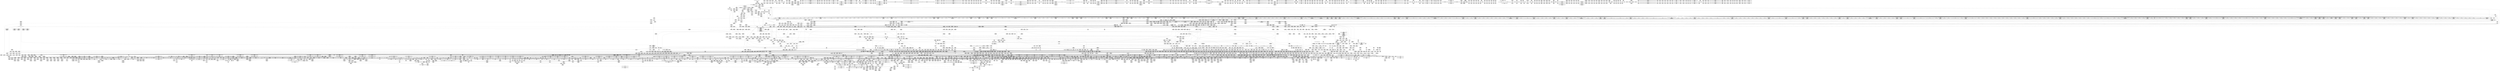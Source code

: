 digraph {
	CE0x5f50240 [shape=record,shape=Mrecord,label="{CE0x5f50240|current_sid:_tmp22|security/selinux/hooks.c,218|*SummSource*}"]
	CE0x5f4b710 [shape=record,shape=Mrecord,label="{CE0x5f4b710|file_map_prot_check:_tobool21|security/selinux/hooks.c,3253|*SummSource*}"]
	CE0x5e986d0 [shape=record,shape=Mrecord,label="{CE0x5e986d0|selinux_file_mprotect:_tmp52|security/selinux/hooks.c,3311|*SummSink*}"]
	CE0x5f4d330 [shape=record,shape=Mrecord,label="{CE0x5f4d330|COLLAPSED:_GCMRE___llvm_gcov_ctr162_internal_global_2_x_i64_zeroinitializer:_elem_0:default:}"]
	CE0x5e139b0 [shape=record,shape=Mrecord,label="{CE0x5e139b0|selinux_file_mprotect:_tmp88|security/selinux/hooks.c,3326|*SummSource*}"]
	CE0x5efe230 [shape=record,shape=Mrecord,label="{CE0x5efe230|task_sid:_tmp24|security/selinux/hooks.c,208|*SummSource*}"]
	CE0x5e0c7e0 [shape=record,shape=Mrecord,label="{CE0x5e0c7e0|448:_i64,_456:_i64,_464:_i64,_:_CRE_123,124_}"]
	CE0x5f00bc0 [shape=record,shape=Mrecord,label="{CE0x5f00bc0|task_sid:_tmp27|security/selinux/hooks.c,208|*SummSink*}"]
	CE0x5f4c6c0 [shape=record,shape=Mrecord,label="{CE0x5f4c6c0|file_map_prot_check:_tmp22|security/selinux/hooks.c,3241}"]
	CE0x5ea2fb0 [shape=record,shape=Mrecord,label="{CE0x5ea2fb0|selinux_file_mprotect:_tmp67|security/selinux/hooks.c,3315|*SummSource*}"]
	CE0x5e0b2a0 [shape=record,shape=Mrecord,label="{CE0x5e0b2a0|448:_i64,_456:_i64,_464:_i64,_:_CRE_106,107_}"]
	CE0x5e20b60 [shape=record,shape=Mrecord,label="{CE0x5e20b60|448:_i64,_456:_i64,_464:_i64,_:_CRE_164,165_}"]
	CE0x607a320 [shape=record,shape=Mrecord,label="{CE0x607a320|rcu_read_lock:_land.lhs.true2|*SummSink*}"]
	CE0x5ec9a10 [shape=record,shape=Mrecord,label="{CE0x5ec9a10|selinux_file_mprotect:_tmp94|*SummSource*}"]
	CE0x6e84c80 [shape=record,shape=Mrecord,label="{CE0x6e84c80|selinux_file_mprotect:_land.lhs.true26|*SummSource*}"]
	CE0x5e853a0 [shape=record,shape=Mrecord,label="{CE0x5e853a0|448:_i64,_456:_i64,_464:_i64,_:_CRE_1080,1084_|*MultipleSource*|*LoadInst*|security/selinux/hooks.c,3311|security/selinux/hooks.c,3311}"]
	CE0x5e9fd30 [shape=record,shape=Mrecord,label="{CE0x5e9fd30|selinux_file_mprotect:_tobool21|security/selinux/hooks.c,3314|*SummSource*}"]
	CE0x5f9b940 [shape=record,shape=Mrecord,label="{CE0x5f9b940|_call_void_mcount()_#3}"]
	CE0x5f77870 [shape=record,shape=Mrecord,label="{CE0x5f77870|current_sid:_tmp9|security/selinux/hooks.c,218}"]
	CE0x5ea4400 [shape=record,shape=Mrecord,label="{CE0x5ea4400|i32_31|*Constant*|*SummSink*}"]
	CE0x5fa4220 [shape=record,shape=Mrecord,label="{CE0x5fa4220|__rcu_read_unlock:_tmp6|include/linux/rcupdate.h,245|*SummSource*}"]
	CE0x5f72c80 [shape=record,shape=Mrecord,label="{CE0x5f72c80|file_map_prot_check:_if.then22|*SummSource*}"]
	CE0x6066ce0 [shape=record,shape=Mrecord,label="{CE0x6066ce0|file_has_perm:_tmp9|security/selinux/hooks.c,1683}"]
	CE0x5e87180 [shape=record,shape=Mrecord,label="{CE0x5e87180|448:_i64,_456:_i64,_464:_i64,_:_CRE_1136,1137_}"]
	CE0x5e8b500 [shape=record,shape=Mrecord,label="{CE0x5e8b500|448:_i64,_456:_i64,_464:_i64,_:_CRE_1190,1191_}"]
	CE0x601fc20 [shape=record,shape=Mrecord,label="{CE0x601fc20|inode_has_perm:_lnot.ext|security/selinux/hooks.c,1611}"]
	CE0x5dc3800 [shape=record,shape=Mrecord,label="{CE0x5dc3800|selinux_file_mprotect:_tmp25|security/selinux/hooks.c,3306|*SummSink*}"]
	CE0x5f5aa00 [shape=record,shape=Mrecord,label="{CE0x5f5aa00|file_map_prot_check:_tmp39|security/selinux/hooks.c,3241|*SummSink*}"]
	CE0x5f52720 [shape=record,shape=Mrecord,label="{CE0x5f52720|file_map_prot_check:_tmp2|*SummSource*}"]
	CE0x5e15420 [shape=record,shape=Mrecord,label="{CE0x5e15420|i64_34|*Constant*}"]
	CE0x5ebdd70 [shape=record,shape=Mrecord,label="{CE0x5ebdd70|inode_has_perm:_sclass|security/selinux/hooks.c,1617|*SummSink*}"]
	CE0x5f49ee0 [shape=record,shape=Mrecord,label="{CE0x5f49ee0|file_map_prot_check:_and|security/selinux/hooks.c,3242}"]
	CE0x5fdbd80 [shape=record,shape=Mrecord,label="{CE0x5fdbd80|inode_has_perm:_i_flags|security/selinux/hooks.c,1611|*SummSink*}"]
	CE0x6080500 [shape=record,shape=Mrecord,label="{CE0x6080500|file_has_perm:_out}"]
	CE0x5f4f040 [shape=record,shape=Mrecord,label="{CE0x5f4f040|GLOBAL:___llvm_gcov_ctr257|Global_var:__llvm_gcov_ctr257|*SummSink*}"]
	CE0x5f6bc60 [shape=record,shape=Mrecord,label="{CE0x5f6bc60|current_sid:_tmp12|security/selinux/hooks.c,218}"]
	CE0x5e12380 [shape=record,shape=Mrecord,label="{CE0x5e12380|i64_29|*Constant*|*SummSource*}"]
	CE0x5f61ed0 [shape=record,shape=Mrecord,label="{CE0x5f61ed0|file_inode:_tmp2|*SummSink*}"]
	CE0x5f2db10 [shape=record,shape=Mrecord,label="{CE0x5f2db10|avc_has_perm:_ssid|Function::avc_has_perm&Arg::ssid::}"]
	CE0x5ea1fe0 [shape=record,shape=Mrecord,label="{CE0x5ea1fe0|selinux_file_mprotect:_tmp69|*LoadInst*|security/selinux/hooks.c,3316|*SummSink*}"]
	CE0x60870d0 [shape=record,shape=Mrecord,label="{CE0x60870d0|rcu_read_lock:_tobool|include/linux/rcupdate.h,882|*SummSource*}"]
	CE0x608d150 [shape=record,shape=Mrecord,label="{CE0x608d150|rcu_read_unlock:_tobool|include/linux/rcupdate.h,933|*SummSource*}"]
	CE0x5f6db90 [shape=record,shape=Mrecord,label="{CE0x5f6db90|file_map_prot_check:_land.lhs.true25}"]
	CE0x5dfd040 [shape=record,shape=Mrecord,label="{CE0x5dfd040|selinux_file_mprotect:_tmp11|security/selinux/hooks.c,3303}"]
	CE0x5eace20 [shape=record,shape=Mrecord,label="{CE0x5eace20|file_has_perm:_if.end6|*SummSource*}"]
	CE0x5ddcd20 [shape=record,shape=Mrecord,label="{CE0x5ddcd20|selinux_file_mprotect:_tmp6|security/selinux/hooks.c,3303|*SummSource*}"]
	CE0x5e0d0c0 [shape=record,shape=Mrecord,label="{CE0x5e0d0c0|file_has_perm:_tmp12|security/selinux/hooks.c,1688|*SummSink*}"]
	CE0x6080230 [shape=record,shape=Mrecord,label="{CE0x6080230|rcu_read_unlock:_do.body|*SummSink*}"]
	CE0x5f34790 [shape=record,shape=Mrecord,label="{CE0x5f34790|file_has_perm:_tmp29|security/selinux/hooks.c,1698|*SummSink*}"]
	CE0x5ea92a0 [shape=record,shape=Mrecord,label="{CE0x5ea92a0|current_sid:_tobool1|security/selinux/hooks.c,218}"]
	CE0x6022710 [shape=record,shape=Mrecord,label="{CE0x6022710|inode_has_perm:_tmp9|security/selinux/hooks.c,1611}"]
	CE0x60229b0 [shape=record,shape=Mrecord,label="{CE0x60229b0|inode_has_perm:_tmp9|security/selinux/hooks.c,1611|*SummSink*}"]
	CE0x60d84f0 [shape=record,shape=Mrecord,label="{CE0x60d84f0|__preempt_count_sub:_tmp5|./arch/x86/include/asm/preempt.h,77}"]
	CE0x5e7d2e0 [shape=record,shape=Mrecord,label="{CE0x5e7d2e0|448:_i64,_456:_i64,_464:_i64,_:_CRE_472,480_|*MultipleSource*|*LoadInst*|security/selinux/hooks.c,3311|security/selinux/hooks.c,3311}"]
	CE0x60d60f0 [shape=record,shape=Mrecord,label="{CE0x60d60f0|__preempt_count_sub:_tmp4|./arch/x86/include/asm/preempt.h,77|*SummSource*}"]
	CE0x60a2340 [shape=record,shape=Mrecord,label="{CE0x60a2340|GLOBAL:___rcu_read_unlock|*Constant*|*SummSink*}"]
	CE0x5efef00 [shape=record,shape=Mrecord,label="{CE0x5efef00|i64*_getelementptr_inbounds_(_13_x_i64_,_13_x_i64_*___llvm_gcov_ctr126,_i64_0,_i64_11)|*Constant*}"]
	CE0x5f795a0 [shape=record,shape=Mrecord,label="{CE0x5f795a0|file_map_prot_check:_tmp40|security/selinux/hooks.c,3241|*SummSource*}"]
	CE0x6068090 [shape=record,shape=Mrecord,label="{CE0x6068090|rcu_lock_acquire:_map|Function::rcu_lock_acquire&Arg::map::|*SummSink*}"]
	CE0x5f0cc90 [shape=record,shape=Mrecord,label="{CE0x5f0cc90|file_inode:_entry}"]
	CE0x60ce520 [shape=record,shape=Mrecord,label="{CE0x60ce520|__preempt_count_sub:_entry|*SummSource*}"]
	CE0x5e0ee20 [shape=record,shape=Mrecord,label="{CE0x5e0ee20|selinux_file_mprotect:_tmp73|security/selinux/hooks.c,3314|*SummSink*}"]
	CE0x5e7fbd0 [shape=record,shape=Mrecord,label="{CE0x5e7fbd0|448:_i64,_456:_i64,_464:_i64,_:_CRE_950,951_}"]
	CE0x5f632c0 [shape=record,shape=Mrecord,label="{CE0x5f632c0|file_map_prot_check:_tobool10|security/selinux/hooks.c,3242|*SummSink*}"]
	CE0x5f76ee0 [shape=record,shape=Mrecord,label="{CE0x5f76ee0|task_sid:_tmp4|*LoadInst*|security/selinux/hooks.c,208}"]
	CE0x60cb1c0 [shape=record,shape=Mrecord,label="{CE0x60cb1c0|_call_void_asm_addl_$1,_%gs:$0_,_*m,ri,*m,_dirflag_,_fpsr_,_flags_(i32*___preempt_count,_i32_%val,_i32*___preempt_count)_#3,_!dbg_!27714,_!srcloc_!27717|./arch/x86/include/asm/preempt.h,72|*SummSink*}"]
	CE0x5ddd4d0 [shape=record,shape=Mrecord,label="{CE0x5ddd4d0|selinux_file_mprotect:_tmp36|*LoadInst*|security/selinux/hooks.c,3309|*SummSource*}"]
	CE0x5e64f20 [shape=record,shape=Mrecord,label="{CE0x5e64f20|GLOBAL:_task_sid|*Constant*|*SummSource*}"]
	CE0x5e9bb90 [shape=record,shape=Mrecord,label="{CE0x5e9bb90|i64_19|*Constant*}"]
	CE0x5f4fc80 [shape=record,shape=Mrecord,label="{CE0x5f4fc80|file_map_prot_check:_tmp42|security/selinux/hooks.c,3249|*SummSource*}"]
	CE0x60db710 [shape=record,shape=Mrecord,label="{CE0x60db710|rcu_lock_acquire:_bb}"]
	CE0x5f27860 [shape=record,shape=Mrecord,label="{CE0x5f27860|file_has_perm:_f_path|security/selinux/hooks.c,1681}"]
	CE0x5ec73b0 [shape=record,shape=Mrecord,label="{CE0x5ec73b0|file_map_prot_check:_tmp55|security/selinux/hooks.c,3258|*SummSink*}"]
	CE0x5f55f90 [shape=record,shape=Mrecord,label="{CE0x5f55f90|file_map_prot_check:_call16|security/selinux/hooks.c,3248|*SummSource*}"]
	CE0x60bc640 [shape=record,shape=Mrecord,label="{CE0x60bc640|__rcu_read_unlock:_do.body|*SummSource*}"]
	CE0x5e80d50 [shape=record,shape=Mrecord,label="{CE0x5e80d50|448:_i64,_456:_i64,_464:_i64,_:_CRE_964,965_}"]
	CE0x5f26ee0 [shape=record,shape=Mrecord,label="{CE0x5f26ee0|file_has_perm:_call1|security/selinux/hooks.c,1677}"]
	CE0x60775c0 [shape=record,shape=Mrecord,label="{CE0x60775c0|GLOBAL:___llvm_gcov_ctr127|Global_var:__llvm_gcov_ctr127|*SummSource*}"]
	CE0x5dc1be0 [shape=record,shape=Mrecord,label="{CE0x5dc1be0|0:_i64,_8:_i64,_64:_%struct.mm_struct*,_80:_i64,_136:_%struct.anon_vma*,_160:_%struct.file*,_:_CRE_144,152_|*MultipleSource*|Function::selinux_file_mprotect&Arg::vma::|security/selinux/hooks.c,3309}"]
	CE0x5e841d0 [shape=record,shape=Mrecord,label="{CE0x5e841d0|448:_i64,_456:_i64,_464:_i64,_:_CRE_1006,1007_}"]
	CE0x5e86130 [shape=record,shape=Mrecord,label="{CE0x5e86130|448:_i64,_456:_i64,_464:_i64,_:_CRE_1123,1124_}"]
	CE0x601ffe0 [shape=record,shape=Mrecord,label="{CE0x601ffe0|inode_has_perm:_conv|security/selinux/hooks.c,1611|*SummSource*}"]
	CE0x5f0cf70 [shape=record,shape=Mrecord,label="{CE0x5f0cf70|file_inode:_f|Function::file_inode&Arg::f::}"]
	CE0x606eb20 [shape=record,shape=Mrecord,label="{CE0x606eb20|rcu_read_lock:_tmp20|include/linux/rcupdate.h,882}"]
	CE0x60bd1f0 [shape=record,shape=Mrecord,label="{CE0x60bd1f0|rcu_lock_release:_tmp4|include/linux/rcupdate.h,423|*SummSource*}"]
	CE0x5e2f630 [shape=record,shape=Mrecord,label="{CE0x5e2f630|current_has_perm:_call|security/selinux/hooks.c,1542}"]
	CE0x606b4f0 [shape=record,shape=Mrecord,label="{CE0x606b4f0|GLOBAL:_rcu_lock_map|Global_var:rcu_lock_map}"]
	CE0x5dff060 [shape=record,shape=Mrecord,label="{CE0x5dff060|selinux_file_mprotect:_tmp9|security/selinux/hooks.c,3303|*SummSink*}"]
	CE0x5e89200 [shape=record,shape=Mrecord,label="{CE0x5e89200|448:_i64,_456:_i64,_464:_i64,_:_CRE_1162,1163_}"]
	CE0x5e9be10 [shape=record,shape=Mrecord,label="{CE0x5e9be10|i64_19|*Constant*|*SummSink*}"]
	CE0x60ce880 [shape=record,shape=Mrecord,label="{CE0x60ce880|__preempt_count_sub:_val|Function::__preempt_count_sub&Arg::val::}"]
	CE0x60d9870 [shape=record,shape=Mrecord,label="{CE0x60d9870|rcu_lock_acquire:_indirectgoto|*SummSink*}"]
	CE0x5ef13c0 [shape=record,shape=Mrecord,label="{CE0x5ef13c0|cred_has_perm:_call1|security/selinux/hooks.c,1506}"]
	CE0x607cb30 [shape=record,shape=Mrecord,label="{CE0x607cb30|rcu_read_lock:_land.lhs.true2|*SummSource*}"]
	CE0x5f58700 [shape=record,shape=Mrecord,label="{CE0x5f58700|file_map_prot_check:_tobool8|security/selinux/hooks.c,3242|*SummSink*}"]
	CE0x6095ec0 [shape=record,shape=Mrecord,label="{CE0x6095ec0|rcu_read_unlock:_bb|*SummSource*}"]
	CE0x5f3ba90 [shape=record,shape=Mrecord,label="{CE0x5f3ba90|current_sid:_tmp24|security/selinux/hooks.c,220|*SummSource*}"]
	CE0x5ebeb50 [shape=record,shape=Mrecord,label="{CE0x5ebeb50|avc_has_perm:_auditdata|Function::avc_has_perm&Arg::auditdata::}"]
	CE0x6077140 [shape=record,shape=Mrecord,label="{CE0x6077140|rcu_read_unlock:_tmp1|*SummSink*}"]
	CE0x5e98ab0 [shape=record,shape=Mrecord,label="{CE0x5e98ab0|selinux_file_mprotect:_tmp53|security/selinux/hooks.c,3311|*SummSource*}"]
	CE0x5f48930 [shape=record,shape=Mrecord,label="{CE0x5f48930|current_sid:_tmp1|*SummSink*}"]
	CE0x5f6da10 [shape=record,shape=Mrecord,label="{CE0x5f6da10|file_map_prot_check:_if.then28|*SummSink*}"]
	CE0x5e9a5c0 [shape=record,shape=Mrecord,label="{CE0x5e9a5c0|selinux_file_mprotect:_tmp51|security/selinux/hooks.c,3311}"]
	CE0x5f55960 [shape=record,shape=Mrecord,label="{CE0x5f55960|i64*_getelementptr_inbounds_(_38_x_i64_,_38_x_i64_*___llvm_gcov_ctr257,_i64_0,_i64_1)|*Constant*}"]
	CE0x5f8ec40 [shape=record,shape=Mrecord,label="{CE0x5f8ec40|file_map_prot_check:_tmp64|security/selinux/hooks.c,3261|*SummSink*}"]
	CE0x5fdf000 [shape=record,shape=Mrecord,label="{CE0x5fdf000|inode_has_perm:_tmp3}"]
	CE0x6096750 [shape=record,shape=Mrecord,label="{CE0x6096750|i64*_getelementptr_inbounds_(_11_x_i64_,_11_x_i64_*___llvm_gcov_ctr132,_i64_0,_i64_8)|*Constant*}"]
	CE0x5e84be0 [shape=record,shape=Mrecord,label="{CE0x5e84be0|448:_i64,_456:_i64,_464:_i64,_:_CRE_1040,1048_|*MultipleSource*|*LoadInst*|security/selinux/hooks.c,3311|security/selinux/hooks.c,3311}"]
	CE0x5e24ae0 [shape=record,shape=Mrecord,label="{CE0x5e24ae0|448:_i64,_456:_i64,_464:_i64,_:_CRE_416,424_|*MultipleSource*|*LoadInst*|security/selinux/hooks.c,3311|security/selinux/hooks.c,3311}"]
	CE0x5eb8ef0 [shape=record,shape=Mrecord,label="{CE0x5eb8ef0|selinux_file_mprotect:_tmp77|security/selinux/hooks.c,3317|*SummSource*}"]
	CE0x60bb1b0 [shape=record,shape=Mrecord,label="{CE0x60bb1b0|i64_ptrtoint_(i8*_blockaddress(_rcu_lock_release,_%__here)_to_i64)|*Constant*|*SummSink*}"]
	CE0x5f8e290 [shape=record,shape=Mrecord,label="{CE0x5f8e290|i64_31|*Constant*}"]
	CE0x5e317b0 [shape=record,shape=Mrecord,label="{CE0x5e317b0|selinux_file_mprotect:_do.end}"]
	CE0x5de1b70 [shape=record,shape=Mrecord,label="{CE0x5de1b70|selinux_file_mprotect:_tmp84|security/selinux/hooks.c,3318|*SummSink*}"]
	CE0x5f0c7e0 [shape=record,shape=Mrecord,label="{CE0x5f0c7e0|file_has_perm:_call|security/selinux/hooks.c,1675|*SummSink*}"]
	CE0x5e028d0 [shape=record,shape=Mrecord,label="{CE0x5e028d0|selinux_file_mprotect:_tobool1|security/selinux/hooks.c,3303|*SummSink*}"]
	CE0x60ce770 [shape=record,shape=Mrecord,label="{CE0x60ce770|_ret_void,_!dbg_!27720|./arch/x86/include/asm/preempt.h,78}"]
	CE0x60d7090 [shape=record,shape=Mrecord,label="{CE0x60d7090|__preempt_count_add:_tmp1}"]
	CE0x5f0d0d0 [shape=record,shape=Mrecord,label="{CE0x5f0d0d0|file_inode:_f|Function::file_inode&Arg::f::|*SummSource*}"]
	CE0x5e34500 [shape=record,shape=Mrecord,label="{CE0x5e34500|avc_has_perm:_auditdata|Function::avc_has_perm&Arg::auditdata::}"]
	CE0x5f779f0 [shape=record,shape=Mrecord,label="{CE0x5f779f0|current_sid:_tmp9|security/selinux/hooks.c,218|*SummSource*}"]
	CE0x5f98df0 [shape=record,shape=Mrecord,label="{CE0x5f98df0|__preempt_count_add:_tmp6|./arch/x86/include/asm/preempt.h,73|*SummSink*}"]
	CE0x6065340 [shape=record,shape=Mrecord,label="{CE0x6065340|rcu_read_lock:_tmp7|include/linux/rcupdate.h,882|*SummSink*}"]
	CE0x5e38250 [shape=record,shape=Mrecord,label="{CE0x5e38250|0:_i64,_8:_i64,_64:_%struct.mm_struct*,_80:_i64,_136:_%struct.anon_vma*,_160:_%struct.file*,_:_CRE_105,106_}"]
	CE0x60bccc0 [shape=record,shape=Mrecord,label="{CE0x60bccc0|_call_void_asm_sideeffect_,_memory_,_dirflag_,_fpsr_,_flags_()_#3,_!dbg_!27711,_!srcloc_!27714|include/linux/rcupdate.h,244}"]
	CE0x5f346b0 [shape=record,shape=Mrecord,label="{CE0x5f346b0|i64*_getelementptr_inbounds_(_12_x_i64_,_12_x_i64_*___llvm_gcov_ctr170,_i64_0,_i64_11)|*Constant*|*SummSink*}"]
	CE0x60e05d0 [shape=record,shape=Mrecord,label="{CE0x60e05d0|__preempt_count_add:_do.body|*SummSource*}"]
	CE0x5f6b4e0 [shape=record,shape=Mrecord,label="{CE0x5f6b4e0|task_sid:_tmp12|security/selinux/hooks.c,208|*SummSink*}"]
	CE0x5dea340 [shape=record,shape=Mrecord,label="{CE0x5dea340|0:_i64,_8:_i64,_64:_%struct.mm_struct*,_80:_i64,_136:_%struct.anon_vma*,_160:_%struct.file*,_:_CRE_90,91_}"]
	CE0x5db68d0 [shape=record,shape=Mrecord,label="{CE0x5db68d0|selinux_file_mprotect:_tmp48|*LoadInst*|security/selinux/hooks.c,3312|*SummSource*}"]
	CE0x5eab710 [shape=record,shape=Mrecord,label="{CE0x5eab710|i64*_getelementptr_inbounds_(_12_x_i64_,_12_x_i64_*___llvm_gcov_ctr170,_i64_0,_i64_0)|*Constant*|*SummSource*}"]
	CE0x5e335d0 [shape=record,shape=Mrecord,label="{CE0x5e335d0|file_has_perm:_bb|*SummSource*}"]
	CE0x60c25e0 [shape=record,shape=Mrecord,label="{CE0x60c25e0|_call_void_asm_sideeffect_,_memory_,_dirflag_,_fpsr_,_flags_()_#3,_!dbg_!27714,_!srcloc_!27715|include/linux/rcupdate.h,239|*SummSource*}"]
	CE0x5ed38c0 [shape=record,shape=Mrecord,label="{CE0x5ed38c0|selinux_file_mprotect:_tmp104|security/selinux/hooks.c,3332|*SummSource*}"]
	CE0x5f86150 [shape=record,shape=Mrecord,label="{CE0x5f86150|i64_ptrtoint_(i8*_blockaddress(_rcu_lock_release,_%__here)_to_i64)|*Constant*|*SummSource*}"]
	CE0x5faa4d0 [shape=record,shape=Mrecord,label="{CE0x5faa4d0|__preempt_count_sub:_tmp2|*SummSink*}"]
	CE0x5e29290 [shape=record,shape=Mrecord,label="{CE0x5e29290|avc_has_perm:_ssid|Function::avc_has_perm&Arg::ssid::|*SummSource*}"]
	CE0x5e7ed90 [shape=record,shape=Mrecord,label="{CE0x5e7ed90|448:_i64,_456:_i64,_464:_i64,_:_CRE_940,941_}"]
	CE0x5fe11b0 [shape=record,shape=Mrecord,label="{CE0x5fe11b0|i64*_getelementptr_inbounds_(_2_x_i64_,_2_x_i64_*___llvm_gcov_ctr98,_i64_0,_i64_1)|*Constant*}"]
	CE0x60c3c10 [shape=record,shape=Mrecord,label="{CE0x60c3c10|i64*_getelementptr_inbounds_(_4_x_i64_,_4_x_i64_*___llvm_gcov_ctr129,_i64_0,_i64_0)|*Constant*|*SummSource*}"]
	CE0x5e9fc60 [shape=record,shape=Mrecord,label="{CE0x5e9fc60|selinux_file_mprotect:_tobool21|security/selinux/hooks.c,3314}"]
	CE0x5e248f0 [shape=record,shape=Mrecord,label="{CE0x5e248f0|448:_i64,_456:_i64,_464:_i64,_:_CRE_408,416_|*MultipleSource*|*LoadInst*|security/selinux/hooks.c,3311|security/selinux/hooks.c,3311}"]
	CE0x6069e70 [shape=record,shape=Mrecord,label="{CE0x6069e70|rcu_read_lock:_tmp3|*SummSink*}"]
	CE0x5e8e700 [shape=record,shape=Mrecord,label="{CE0x5e8e700|selinux_file_mprotect:_tmp108|security/selinux/hooks.c,3333|*SummSource*}"]
	CE0x5f56140 [shape=record,shape=Mrecord,label="{CE0x5f56140|file_map_prot_check:_call16|security/selinux/hooks.c,3248|*SummSink*}"]
	CE0x5fe1490 [shape=record,shape=Mrecord,label="{CE0x5fe1490|i64*_getelementptr_inbounds_(_11_x_i64_,_11_x_i64_*___llvm_gcov_ctr127,_i64_0,_i64_1)|*Constant*|*SummSink*}"]
	CE0x5e2ad10 [shape=record,shape=Mrecord,label="{CE0x5e2ad10|selinux_file_mprotect:_if.end|*SummSource*}"]
	CE0x6066710 [shape=record,shape=Mrecord,label="{CE0x6066710|i16_8|*Constant*}"]
	CE0x5fddbe0 [shape=record,shape=Mrecord,label="{CE0x5fddbe0|file_has_perm:_call4|security/selinux/hooks.c,1684}"]
	CE0x5e82790 [shape=record,shape=Mrecord,label="{CE0x5e82790|448:_i64,_456:_i64,_464:_i64,_:_CRE_985,986_}"]
	CE0x5dec0c0 [shape=record,shape=Mrecord,label="{CE0x5dec0c0|selinux_file_mprotect:_tmp34|security/selinux/hooks.c,3309}"]
	CE0x5f021d0 [shape=record,shape=Mrecord,label="{CE0x5f021d0|rcu_read_unlock:_entry|*SummSource*}"]
	CE0x5ea5ea0 [shape=record,shape=Mrecord,label="{CE0x5ea5ea0|file_has_perm:_out}"]
	CE0x5dfc110 [shape=record,shape=Mrecord,label="{CE0x5dfc110|selinux_file_mprotect:_tmp12|security/selinux/hooks.c,3303}"]
	CE0x5e0b520 [shape=record,shape=Mrecord,label="{CE0x5e0b520|448:_i64,_456:_i64,_464:_i64,_:_CRE_108,109_}"]
	CE0x60bf5b0 [shape=record,shape=Mrecord,label="{CE0x60bf5b0|rcu_lock_acquire:_tmp5|include/linux/rcupdate.h,418|*SummSource*}"]
	CE0x5f04b10 [shape=record,shape=Mrecord,label="{CE0x5f04b10|task_sid:_if.end}"]
	CE0x6067130 [shape=record,shape=Mrecord,label="{CE0x6067130|_call_void_rcu_lock_acquire(%struct.lockdep_map*_rcu_lock_map)_#10,_!dbg_!27711|include/linux/rcupdate.h,881}"]
	CE0x5f66630 [shape=record,shape=Mrecord,label="{CE0x5f66630|file_map_prot_check:_tmp}"]
	CE0x5f41710 [shape=record,shape=Mrecord,label="{CE0x5f41710|current_sid:_bb}"]
	CE0x5e2a150 [shape=record,shape=Mrecord,label="{CE0x5e2a150|i32_(i32,_i32,_i16,_i32,_%struct.common_audit_data*)*_bitcast_(i32_(i32,_i32,_i16,_i32,_%struct.common_audit_data.495*)*_avc_has_perm_to_i32_(i32,_i32,_i16,_i32,_%struct.common_audit_data*)*)|*Constant*|*SummSource*}"]
	CE0x6072df0 [shape=record,shape=Mrecord,label="{CE0x6072df0|i8*_getelementptr_inbounds_(_42_x_i8_,_42_x_i8_*_.str46,_i32_0,_i32_0)|*Constant*|*SummSource*}"]
	CE0x5f5a890 [shape=record,shape=Mrecord,label="{CE0x5f5a890|file_map_prot_check:_tmp39|security/selinux/hooks.c,3241|*SummSource*}"]
	CE0x5f41ec0 [shape=record,shape=Mrecord,label="{CE0x5f41ec0|current_sid:_do.body|*SummSource*}"]
	CE0x5fdc2f0 [shape=record,shape=Mrecord,label="{CE0x5fdc2f0|cred_sid:_tmp2}"]
	CE0x5e8ad80 [shape=record,shape=Mrecord,label="{CE0x5e8ad80|448:_i64,_456:_i64,_464:_i64,_:_CRE_1184,1185_}"]
	CE0x5e10e40 [shape=record,shape=Mrecord,label="{CE0x5e10e40|selinux_file_mprotect:_tmp73|security/selinux/hooks.c,3314}"]
	CE0x5f9b6d0 [shape=record,shape=Mrecord,label="{CE0x5f9b6d0|__rcu_read_unlock:_tmp2}"]
	CE0x5dc5e00 [shape=record,shape=Mrecord,label="{CE0x5dc5e00|i64_10|*Constant*|*SummSink*}"]
	CE0x5f27b70 [shape=record,shape=Mrecord,label="{CE0x5f27b70|file_has_perm:_tmp4|security/selinux/hooks.c,1681}"]
	CE0x5eceb10 [shape=record,shape=Mrecord,label="{CE0x5eceb10|selinux_file_mprotect:_tmp96|security/selinux/hooks.c,3328|*SummSink*}"]
	CE0x5e9d600 [shape=record,shape=Mrecord,label="{CE0x5e9d600|selinux_file_mprotect:_tmp61|security/selinux/hooks.c,3314|*SummSink*}"]
	CE0x60d0970 [shape=record,shape=Mrecord,label="{CE0x60d0970|i64*_getelementptr_inbounds_(_4_x_i64_,_4_x_i64_*___llvm_gcov_ctr128,_i64_0,_i64_3)|*Constant*|*SummSink*}"]
	CE0x6067c10 [shape=record,shape=Mrecord,label="{CE0x6067c10|file_has_perm:_tmp27|security/selinux/hooks.c,1694}"]
	CE0x5eabfa0 [shape=record,shape=Mrecord,label="{CE0x5eabfa0|cred_sid:_tmp1|*SummSink*}"]
	CE0x5e7f1d0 [shape=record,shape=Mrecord,label="{CE0x5e7f1d0|448:_i64,_456:_i64,_464:_i64,_:_CRE_942,943_}"]
	CE0x5ddd9a0 [shape=record,shape=Mrecord,label="{CE0x5ddd9a0|selinux_file_mprotect:_and12|security/selinux/hooks.c,3309|*SummSource*}"]
	CE0x5f0d390 [shape=record,shape=Mrecord,label="{CE0x5f0d390|_ret_%struct.inode*_%tmp4,_!dbg_!27713|include/linux/fs.h,1916|*SummSink*}"]
	CE0x5ecb930 [shape=record,shape=Mrecord,label="{CE0x5ecb930|file_has_perm:_cred|Function::file_has_perm&Arg::cred::|*SummSink*}"]
	CE0x5f827e0 [shape=record,shape=Mrecord,label="{CE0x5f827e0|__rcu_read_lock:_tmp3}"]
	CE0x6096110 [shape=record,shape=Mrecord,label="{CE0x6096110|rcu_read_unlock:_if.end}"]
	CE0x5f00ed0 [shape=record,shape=Mrecord,label="{CE0x5f00ed0|task_sid:_call7|security/selinux/hooks.c,208}"]
	CE0x5f7ecb0 [shape=record,shape=Mrecord,label="{CE0x5f7ecb0|__validate_creds:_tmp9|include/linux/cred.h,175|*SummSink*}"]
	CE0x5f7dde0 [shape=record,shape=Mrecord,label="{CE0x5f7dde0|i64*_getelementptr_inbounds_(_5_x_i64_,_5_x_i64_*___llvm_gcov_ctr155,_i64_0,_i64_4)|*Constant*}"]
	CE0x6094830 [shape=record,shape=Mrecord,label="{CE0x6094830|_call_void_lockdep_rcu_suspicious(i8*_getelementptr_inbounds_(_25_x_i8_,_25_x_i8_*_.str45,_i32_0,_i32_0),_i32_934,_i8*_getelementptr_inbounds_(_44_x_i8_,_44_x_i8_*_.str47,_i32_0,_i32_0))_#10,_!dbg_!27726|include/linux/rcupdate.h,933}"]
	CE0x5e31040 [shape=record,shape=Mrecord,label="{CE0x5e31040|selinux_file_mprotect:_if.end7|*SummSink*}"]
	CE0x5e37b50 [shape=record,shape=Mrecord,label="{CE0x5e37b50|0:_i64,_8:_i64,_64:_%struct.mm_struct*,_80:_i64,_136:_%struct.anon_vma*,_160:_%struct.file*,_:_CRE_101,102_}"]
	CE0x5fdff30 [shape=record,shape=Mrecord,label="{CE0x5fdff30|inode_has_perm:_tmp2|*SummSink*}"]
	CE0x5f2dc30 [shape=record,shape=Mrecord,label="{CE0x5f2dc30|inode_has_perm:_retval.0}"]
	CE0x5e19300 [shape=record,shape=Mrecord,label="{CE0x5e19300|selinux_file_mprotect:_call20|security/selinux/hooks.c,3313|*SummSink*}"]
	CE0x5e32030 [shape=record,shape=Mrecord,label="{CE0x5e32030|selinux_file_mprotect:_tmp4|security/selinux/hooks.c,3303|*SummSource*}"]
	CE0x5f38440 [shape=record,shape=Mrecord,label="{CE0x5f38440|file_has_perm:_tmp29|security/selinux/hooks.c,1698}"]
	CE0x60d9ed0 [shape=record,shape=Mrecord,label="{CE0x60d9ed0|__preempt_count_add:_tmp4|./arch/x86/include/asm/preempt.h,72}"]
	CE0x5ece380 [shape=record,shape=Mrecord,label="{CE0x5ece380|selinux_file_mprotect:_tmp95|security/selinux/hooks.c,3328}"]
	CE0x5ecf600 [shape=record,shape=Mrecord,label="{CE0x5ecf600|selinux_file_mprotect:_tmp98|security/selinux/hooks.c,3328|*SummSink*}"]
	CE0x5f31cc0 [shape=record,shape=Mrecord,label="{CE0x5f31cc0|file_has_perm:_tmp23|security/selinux/hooks.c,1694}"]
	CE0x5ddbf80 [shape=record,shape=Mrecord,label="{CE0x5ddbf80|selinux_file_mprotect:_prot|Function::selinux_file_mprotect&Arg::prot::}"]
	CE0x5eed030 [shape=record,shape=Mrecord,label="{CE0x5eed030|i64*_getelementptr_inbounds_(_38_x_i64_,_38_x_i64_*___llvm_gcov_ctr257,_i64_0,_i64_36)|*Constant*|*SummSink*}"]
	CE0x5fd4370 [shape=record,shape=Mrecord,label="{CE0x5fd4370|inode_has_perm:_tmp5|security/selinux/hooks.c,1609|*SummSink*}"]
	CE0x60797e0 [shape=record,shape=Mrecord,label="{CE0x60797e0|i64_7|*Constant*}"]
	CE0x6097120 [shape=record,shape=Mrecord,label="{CE0x6097120|rcu_read_unlock:_tmp11|include/linux/rcupdate.h,933|*SummSource*}"]
	CE0x608cad0 [shape=record,shape=Mrecord,label="{CE0x608cad0|cred_sid:_tmp1}"]
	CE0x5dd1ce0 [shape=record,shape=Mrecord,label="{CE0x5dd1ce0|selinux_file_mprotect:_land.lhs.true11|*SummSink*}"]
	CE0x5e2cb30 [shape=record,shape=Mrecord,label="{CE0x5e2cb30|cred_has_perm:_call2|security/selinux/hooks.c,1508}"]
	CE0x5e94c80 [shape=record,shape=Mrecord,label="{CE0x5e94c80|8:_i8,_32:_%struct.inode*,_%struct.selinux_audit_data*,_456:_i8*,_:_SCMRE_0,1_}"]
	CE0x5ef7670 [shape=record,shape=Mrecord,label="{CE0x5ef7670|i64_6|*Constant*|*SummSource*}"]
	CE0x5ed6380 [shape=record,shape=Mrecord,label="{CE0x5ed6380|file_map_prot_check:_entry|*SummSink*}"]
	CE0x60a2190 [shape=record,shape=Mrecord,label="{CE0x60a2190|GLOBAL:___rcu_read_unlock|*Constant*|*SummSource*}"]
	CE0x5ec6b60 [shape=record,shape=Mrecord,label="{CE0x5ec6b60|file_map_prot_check:_tmp54|security/selinux/hooks.c,3258}"]
	CE0x5f2d100 [shape=record,shape=Mrecord,label="{CE0x5f2d100|avc_has_perm:_tsid|Function::avc_has_perm&Arg::tsid::}"]
	CE0x5f875b0 [shape=record,shape=Mrecord,label="{CE0x5f875b0|file_map_prot_check:_tobool27|security/selinux/hooks.c,3258}"]
	CE0x5e0e030 [shape=record,shape=Mrecord,label="{CE0x5e0e030|file_has_perm:_tmp15|security/selinux/hooks.c,1688|*SummSink*}"]
	CE0x5ec7240 [shape=record,shape=Mrecord,label="{CE0x5ec7240|file_map_prot_check:_tmp55|security/selinux/hooks.c,3258|*SummSource*}"]
	CE0x5f83410 [shape=record,shape=Mrecord,label="{CE0x5f83410|__preempt_count_add:_entry|*SummSink*}"]
	CE0x5f674a0 [shape=record,shape=Mrecord,label="{CE0x5f674a0|_call_void_mcount()_#3|*SummSource*}"]
	CE0x5f95750 [shape=record,shape=Mrecord,label="{CE0x5f95750|i64*_getelementptr_inbounds_(_4_x_i64_,_4_x_i64_*___llvm_gcov_ctr135,_i64_0,_i64_2)|*Constant*|*SummSink*}"]
	CE0x5fdbca0 [shape=record,shape=Mrecord,label="{CE0x5fdbca0|i32_4|*Constant*|*SummSink*}"]
	CE0x60cbee0 [shape=record,shape=Mrecord,label="{CE0x60cbee0|rcu_lock_acquire:_tmp6|*SummSink*}"]
	CE0x5dd5cb0 [shape=record,shape=Mrecord,label="{CE0x5dd5cb0|0:_i64,_8:_i64,_64:_%struct.mm_struct*,_80:_i64,_136:_%struct.anon_vma*,_160:_%struct.file*,_:_CRE_107,108_}"]
	CE0x6064e00 [shape=record,shape=Mrecord,label="{CE0x6064e00|i64_4|*Constant*}"]
	CE0x5dd0d50 [shape=record,shape=Mrecord,label="{CE0x5dd0d50|0:_i64,_8:_i64,_64:_%struct.mm_struct*,_80:_i64,_136:_%struct.anon_vma*,_160:_%struct.file*,_:_CRE_32,40_|*MultipleSource*|Function::selinux_file_mprotect&Arg::vma::|security/selinux/hooks.c,3309}"]
	CE0x5f72000 [shape=record,shape=Mrecord,label="{CE0x5f72000|file_inode:_f_inode|include/linux/fs.h,1916}"]
	CE0x5e7b020 [shape=record,shape=Mrecord,label="{CE0x5e7b020|_ret_i32_%call7,_!dbg_!27749|security/selinux/hooks.c,210|*SummSource*}"]
	CE0x6066bd0 [shape=record,shape=Mrecord,label="{CE0x6066bd0|file_has_perm:_tmp8|security/selinux/hooks.c,1683}"]
	CE0x5e87540 [shape=record,shape=Mrecord,label="{CE0x5e87540|448:_i64,_456:_i64,_464:_i64,_:_CRE_1139,1140_}"]
	CE0x5ee7bb0 [shape=record,shape=Mrecord,label="{CE0x5ee7bb0|file_has_perm:_tmp21|security/selinux/hooks.c,1694|*SummSource*}"]
	CE0x5f0c340 [shape=record,shape=Mrecord,label="{CE0x5f0c340|file_has_perm:_tmp3|security/selinux/hooks.c,1674|*SummSource*}"]
	CE0x5eac9b0 [shape=record,shape=Mrecord,label="{CE0x5eac9b0|i64*_getelementptr_inbounds_(_2_x_i64_,_2_x_i64_*___llvm_gcov_ctr131,_i64_0,_i64_0)|*Constant*|*SummSource*}"]
	CE0x5f038f0 [shape=record,shape=Mrecord,label="{CE0x5f038f0|0:_i32,_4:_i32,_8:_i16,_12:_i32,_16:_i32,_20:_i32,_24:_i32,_56:_i8*,_:_SCMRE_56,64_|*MultipleSource*|*LoadInst*|include/linux/fs.h,1916|security/selinux/hooks.c,1675|Function::inode_has_perm&Arg::inode::|security/selinux/hooks.c,1611}"]
	CE0x5fe2830 [shape=record,shape=Mrecord,label="{CE0x5fe2830|rcu_lock_acquire:_entry|*SummSource*}"]
	CE0x6020290 [shape=record,shape=Mrecord,label="{CE0x6020290|i64_4|*Constant*}"]
	CE0x608f1e0 [shape=record,shape=Mrecord,label="{CE0x608f1e0|rcu_read_unlock:_tmp5|include/linux/rcupdate.h,933}"]
	CE0x60a2a20 [shape=record,shape=Mrecord,label="{CE0x60a2a20|__validate_creds:_bb}"]
	CE0x5e60b30 [shape=record,shape=Mrecord,label="{CE0x5e60b30|8:_i8,_32:_%struct.inode*,_%struct.selinux_audit_data*,_456:_i8*,_:_SCMRE_32,40_|*MultipleSource*|security/selinux/hooks.c,1674|security/selinux/hooks.c, 1676|*LoadInst*|security/selinux/hooks.c,3318|*LoadInst*|security/selinux/hooks.c,3314|Function::file_has_perm&Arg::file::|*LoadInst*|security/selinux/hooks.c,3326|Function::file_map_prot_check&Arg::file::|*LoadInst*|security/selinux/hooks.c,3332|Function::avc_has_perm&Arg::auditdata::}"]
	CE0x5f27fc0 [shape=record,shape=Mrecord,label="{CE0x5f27fc0|inode_has_perm:_tmp19|security/selinux/hooks.c,1618}"]
	CE0x5e87e00 [shape=record,shape=Mrecord,label="{CE0x5e87e00|448:_i64,_456:_i64,_464:_i64,_:_CRE_1146,1147_}"]
	CE0x5e7ee00 [shape=record,shape=Mrecord,label="{CE0x5e7ee00|448:_i64,_456:_i64,_464:_i64,_:_CRE_939,940_}"]
	CE0x5f57fe0 [shape=record,shape=Mrecord,label="{CE0x5f57fe0|file_map_prot_check:_tmp38|security/selinux/hooks.c,3241|*SummSink*}"]
	CE0x5e63cb0 [shape=record,shape=Mrecord,label="{CE0x5e63cb0|file_map_prot_check:_tmp14|security/selinux/hooks.c,3238}"]
	CE0x5ef0f70 [shape=record,shape=Mrecord,label="{CE0x5ef0f70|task_sid:_tmp17|security/selinux/hooks.c,208|*SummSink*}"]
	CE0x5e881c0 [shape=record,shape=Mrecord,label="{CE0x5e881c0|448:_i64,_456:_i64,_464:_i64,_:_CRE_1149,1150_}"]
	CE0x5efc900 [shape=record,shape=Mrecord,label="{CE0x5efc900|i64*_getelementptr_inbounds_(_13_x_i64_,_13_x_i64_*___llvm_gcov_ctr126,_i64_0,_i64_9)|*Constant*}"]
	CE0x60d88a0 [shape=record,shape=Mrecord,label="{CE0x60d88a0|__preempt_count_add:_tmp1|*SummSink*}"]
	CE0x5e15260 [shape=record,shape=Mrecord,label="{CE0x5e15260|i64_33|*Constant*|*SummSink*}"]
	CE0x5e2c470 [shape=record,shape=Mrecord,label="{CE0x5e2c470|_ret_i32_%tmp6,_!dbg_!27716|security/selinux/hooks.c,197|*SummSource*}"]
	CE0x5db30e0 [shape=record,shape=Mrecord,label="{CE0x5db30e0|selinux_file_mprotect:_do.body|*SummSink*}"]
	CE0x5f65410 [shape=record,shape=Mrecord,label="{CE0x5f65410|i64*_getelementptr_inbounds_(_38_x_i64_,_38_x_i64_*___llvm_gcov_ctr257,_i64_0,_i64_23)|*Constant*}"]
	CE0x5f2d9a0 [shape=record,shape=Mrecord,label="{CE0x5f2d9a0|avc_has_perm:_entry}"]
	CE0x5dc0490 [shape=record,shape=Mrecord,label="{CE0x5dc0490|selinux_file_mprotect:_tmp34|security/selinux/hooks.c,3309|*SummSink*}"]
	CE0x608a720 [shape=record,shape=Mrecord,label="{CE0x608a720|rcu_read_unlock:_tmp10|include/linux/rcupdate.h,933|*SummSource*}"]
	CE0x60e5a60 [shape=record,shape=Mrecord,label="{CE0x60e5a60|__preempt_count_sub:_tmp1|*SummSource*}"]
	CE0x5db3330 [shape=record,shape=Mrecord,label="{CE0x5db3330|selinux_file_mprotect:_return}"]
	CE0x6020920 [shape=record,shape=Mrecord,label="{CE0x6020920|i64_0|*Constant*}"]
	CE0x5f41af0 [shape=record,shape=Mrecord,label="{CE0x5f41af0|file_map_prot_check:_tobool6|security/selinux/hooks.c,3241|*SummSink*}"]
	CE0x5ec67d0 [shape=record,shape=Mrecord,label="{CE0x5ec67d0|file_map_prot_check:_tmp53|security/selinux/hooks.c,3258|*SummSource*}"]
	CE0x5f76020 [shape=record,shape=Mrecord,label="{CE0x5f76020|file_inode:_tmp4|*LoadInst*|include/linux/fs.h,1916|*SummSource*}"]
	CE0x5ef29c0 [shape=record,shape=Mrecord,label="{CE0x5ef29c0|GLOBAL:___llvm_gcov_ctr126|Global_var:__llvm_gcov_ctr126|*SummSink*}"]
	CE0x6021fb0 [shape=record,shape=Mrecord,label="{CE0x6021fb0|GLOBAL:___llvm_gcov_ctr154|Global_var:__llvm_gcov_ctr154|*SummSink*}"]
	CE0x60df860 [shape=record,shape=Mrecord,label="{CE0x60df860|COLLAPSED:_GCMRE___llvm_gcov_ctr134_internal_global_4_x_i64_zeroinitializer:_elem_0:default:}"]
	CE0x5fb7710 [shape=record,shape=Mrecord,label="{CE0x5fb7710|i64*_getelementptr_inbounds_(_4_x_i64_,_4_x_i64_*___llvm_gcov_ctr129,_i64_0,_i64_0)|*Constant*}"]
	CE0x5ecc4a0 [shape=record,shape=Mrecord,label="{CE0x5ecc4a0|file_has_perm:_av|Function::file_has_perm&Arg::av::}"]
	CE0x5e09e10 [shape=record,shape=Mrecord,label="{CE0x5e09e10|COLLAPSED:_GCMRE___llvm_gcov_ctr141_internal_global_2_x_i64_zeroinitializer:_elem_0:default:}"]
	CE0x5e78610 [shape=record,shape=Mrecord,label="{CE0x5e78610|file_has_perm:_tmp9|security/selinux/hooks.c,1683}"]
	CE0x5ef09b0 [shape=record,shape=Mrecord,label="{CE0x5ef09b0|inode_has_perm:_return}"]
	CE0x5e8c8c0 [shape=record,shape=Mrecord,label="{CE0x5e8c8c0|448:_i64,_456:_i64,_464:_i64,_:_CRE_2272,2280_|*MultipleSource*|*LoadInst*|security/selinux/hooks.c,3311|security/selinux/hooks.c,3311}"]
	CE0x5e1fb20 [shape=record,shape=Mrecord,label="{CE0x5e1fb20|448:_i64,_456:_i64,_464:_i64,_:_CRE_151,152_}"]
	CE0x5f47b50 [shape=record,shape=Mrecord,label="{CE0x5f47b50|file_map_prot_check:_tmp45|security/selinux/hooks.c,3250}"]
	CE0x5e83550 [shape=record,shape=Mrecord,label="{CE0x5e83550|448:_i64,_456:_i64,_464:_i64,_:_CRE_996,997_}"]
	CE0x5e83b90 [shape=record,shape=Mrecord,label="{CE0x5e83b90|448:_i64,_456:_i64,_464:_i64,_:_CRE_1001,1002_}"]
	CE0x5f60130 [shape=record,shape=Mrecord,label="{CE0x5f60130|file_map_prot_check:_tobool10|security/selinux/hooks.c,3242}"]
	CE0x5dd55e0 [shape=record,shape=Mrecord,label="{CE0x5dd55e0|i1_true|*Constant*}"]
	CE0x5f57060 [shape=record,shape=Mrecord,label="{CE0x5f57060|file_map_prot_check:_tmp1|*SummSource*}"]
	CE0x5e2fd10 [shape=record,shape=Mrecord,label="{CE0x5e2fd10|current_has_perm:_call1|security/selinux/hooks.c,1543|*SummSink*}"]
	CE0x606b930 [shape=record,shape=Mrecord,label="{CE0x606b930|__validate_creds:_lnot.ext|include/linux/cred.h,173}"]
	CE0x5e25f70 [shape=record,shape=Mrecord,label="{CE0x5e25f70|0:_i8,_:_GCMR_selinux_file_mprotect.__warned_internal_global_i8_0,_section_.data.unlikely_,_align_1:_elem_0:default:}"]
	CE0x5f70af0 [shape=record,shape=Mrecord,label="{CE0x5f70af0|file_map_prot_check:_if.end37|*SummSource*}"]
	CE0x5effa90 [shape=record,shape=Mrecord,label="{CE0x5effa90|task_sid:_tmp25|security/selinux/hooks.c,208|*SummSink*}"]
	CE0x5f3dd00 [shape=record,shape=Mrecord,label="{CE0x5f3dd00|file_map_prot_check:_tmp11|security/selinux/hooks.c,3238|*SummSink*}"]
	CE0x5e20020 [shape=record,shape=Mrecord,label="{CE0x5e20020|448:_i64,_456:_i64,_464:_i64,_:_CRE_155,156_}"]
	CE0x5eed0a0 [shape=record,shape=Mrecord,label="{CE0x5eed0a0|file_map_prot_check:_tmp73|security/selinux/hooks.c,3268|*SummSink*}"]
	CE0x5e96cb0 [shape=record,shape=Mrecord,label="{CE0x5e96cb0|selinux_file_mprotect:_tmp48|*LoadInst*|security/selinux/hooks.c,3312}"]
	CE0x5f82850 [shape=record,shape=Mrecord,label="{CE0x5f82850|__rcu_read_lock:_tmp3|*SummSource*}"]
	CE0x60a1e20 [shape=record,shape=Mrecord,label="{CE0x60a1e20|_call_void___rcu_read_unlock()_#10,_!dbg_!27734|include/linux/rcupdate.h,937|*SummSink*}"]
	CE0x5dea460 [shape=record,shape=Mrecord,label="{CE0x5dea460|0:_i64,_8:_i64,_64:_%struct.mm_struct*,_80:_i64,_136:_%struct.anon_vma*,_160:_%struct.file*,_:_CRE_92,93_}"]
	CE0x5f6aa70 [shape=record,shape=Mrecord,label="{CE0x5f6aa70|file_map_prot_check:_land.lhs.true12}"]
	CE0x5eab2f0 [shape=record,shape=Mrecord,label="{CE0x5eab2f0|COLLAPSED:_GCMRE___llvm_gcov_ctr131_internal_global_2_x_i64_zeroinitializer:_elem_0:default:}"]
	CE0x6085b60 [shape=record,shape=Mrecord,label="{CE0x6085b60|rcu_read_lock:_tmp16|include/linux/rcupdate.h,882}"]
	CE0x5e2eb60 [shape=record,shape=Mrecord,label="{CE0x5e2eb60|_call_void_mcount()_#3|*SummSink*}"]
	CE0x6066040 [shape=record,shape=Mrecord,label="{CE0x6066040|rcu_read_lock:_tmp12|include/linux/rcupdate.h,882|*SummSink*}"]
	CE0x5fd3510 [shape=record,shape=Mrecord,label="{CE0x5fd3510|_call_void___validate_creds(%struct.cred*_%cred,_i8*_getelementptr_inbounds_(_25_x_i8_,_25_x_i8_*_.str3,_i32_0,_i32_0),_i32_1609)_#10,_!dbg_!27719|security/selinux/hooks.c,1609|*SummSource*}"]
	CE0x5f37570 [shape=record,shape=Mrecord,label="{CE0x5f37570|inode_has_perm:_adp|Function::inode_has_perm&Arg::adp::|*SummSink*}"]
	CE0x5e89ac0 [shape=record,shape=Mrecord,label="{CE0x5e89ac0|448:_i64,_456:_i64,_464:_i64,_:_CRE_1169,1170_}"]
	CE0x5fdfe50 [shape=record,shape=Mrecord,label="{CE0x5fdfe50|inode_has_perm:_tmp2}"]
	CE0x60da4f0 [shape=record,shape=Mrecord,label="{CE0x60da4f0|rcu_lock_acquire:_tmp}"]
	CE0x6080310 [shape=record,shape=Mrecord,label="{CE0x6080310|rcu_read_unlock:_do.end}"]
	CE0x6094600 [shape=record,shape=Mrecord,label="{CE0x6094600|__validate_creds:_tmp2|include/linux/cred.h,173|*SummSource*}"]
	CE0x5f79830 [shape=record,shape=Mrecord,label="{CE0x5f79830|current_sid:_call|security/selinux/hooks.c,218|*SummSink*}"]
	CE0x5eb97f0 [shape=record,shape=Mrecord,label="{CE0x5eb97f0|selinux_file_mprotect:_cmp25|security/selinux/hooks.c,3315}"]
	CE0x60cab80 [shape=record,shape=Mrecord,label="{CE0x60cab80|rcu_lock_release:_indirectgoto|*SummSink*}"]
	CE0x60da700 [shape=record,shape=Mrecord,label="{CE0x60da700|__rcu_read_unlock:_tmp}"]
	CE0x60a16a0 [shape=record,shape=Mrecord,label="{CE0x60a16a0|rcu_lock_release:_map|Function::rcu_lock_release&Arg::map::|*SummSink*}"]
	CE0x5e0c2e0 [shape=record,shape=Mrecord,label="{CE0x5e0c2e0|448:_i64,_456:_i64,_464:_i64,_:_CRE_119,120_}"]
	CE0x5f60ed0 [shape=record,shape=Mrecord,label="{CE0x5f60ed0|file_map_prot_check:_if.then}"]
	CE0x60c8b90 [shape=record,shape=Mrecord,label="{CE0x60c8b90|__rcu_read_lock:_tmp7|include/linux/rcupdate.h,240|*SummSink*}"]
	CE0x5e07820 [shape=record,shape=Mrecord,label="{CE0x5e07820|get_current:_entry}"]
	CE0x6074770 [shape=record,shape=Mrecord,label="{CE0x6074770|rcu_lock_release:_tmp|*SummSource*}"]
	CE0x5e2c160 [shape=record,shape=Mrecord,label="{CE0x5e2c160|cred_sid:_cred|Function::cred_sid&Arg::cred::|*SummSink*}"]
	CE0x6091290 [shape=record,shape=Mrecord,label="{CE0x6091290|rcu_read_unlock:_tmp14|include/linux/rcupdate.h,933|*SummSink*}"]
	CE0x5ecc7f0 [shape=record,shape=Mrecord,label="{CE0x5ecc7f0|_ret_i32_%rc.1,_!dbg_!27749|security/selinux/hooks.c,1698}"]
	CE0x5e0f770 [shape=record,shape=Mrecord,label="{CE0x5e0f770|selinux_file_mprotect:_tmp39|security/selinux/hooks.c,3308}"]
	CE0x5eee090 [shape=record,shape=Mrecord,label="{CE0x5eee090|file_map_prot_check:_tmp75|security/selinux/hooks.c,3269|*SummSource*}"]
	CE0x5f01710 [shape=record,shape=Mrecord,label="{CE0x5f01710|cred_sid:_cred|Function::cred_sid&Arg::cred::}"]
	CE0x5f49560 [shape=record,shape=Mrecord,label="{CE0x5f49560|file_map_prot_check:_tobool|security/selinux/hooks.c,3238|*SummSink*}"]
	CE0x5f47630 [shape=record,shape=Mrecord,label="{CE0x5f47630|file_map_prot_check:_tmp44|security/selinux/hooks.c,3249|*SummSource*}"]
	CE0x60c29e0 [shape=record,shape=Mrecord,label="{CE0x60c29e0|rcu_lock_acquire:_tmp1}"]
	CE0x5f2bad0 [shape=record,shape=Mrecord,label="{CE0x5f2bad0|get_current:_tmp}"]
	CE0x5ed89d0 [shape=record,shape=Mrecord,label="{CE0x5ed89d0|selinux_file_mprotect:_and51|security/selinux/hooks.c,3332}"]
	CE0x5f03380 [shape=record,shape=Mrecord,label="{CE0x5f03380|task_sid:_land.lhs.true2|*SummSource*}"]
	CE0x5e849a0 [shape=record,shape=Mrecord,label="{CE0x5e849a0|448:_i64,_456:_i64,_464:_i64,_:_CRE_1032,1040_|*MultipleSource*|*LoadInst*|security/selinux/hooks.c,3311|security/selinux/hooks.c,3311}"]
	CE0x5fa48d0 [shape=record,shape=Mrecord,label="{CE0x5fa48d0|__rcu_read_unlock:_tmp7|include/linux/rcupdate.h,245|*SummSource*}"]
	CE0x5fd6a30 [shape=record,shape=Mrecord,label="{CE0x5fd6a30|cred_sid:_security|security/selinux/hooks.c,196}"]
	CE0x5eeb800 [shape=record,shape=Mrecord,label="{CE0x5eeb800|i64*_getelementptr_inbounds_(_38_x_i64_,_38_x_i64_*___llvm_gcov_ctr257,_i64_0,_i64_35)|*Constant*|*SummSink*}"]
	CE0x5e0b660 [shape=record,shape=Mrecord,label="{CE0x5e0b660|448:_i64,_456:_i64,_464:_i64,_:_CRE_109,110_}"]
	CE0x5f3df80 [shape=record,shape=Mrecord,label="{CE0x5f3df80|file_map_prot_check:_tmp12|security/selinux/hooks.c,3238}"]
	CE0x5f69f30 [shape=record,shape=Mrecord,label="{CE0x5f69f30|file_map_prot_check:_tmp29|security/selinux/hooks.c,3242|*SummSource*}"]
	CE0x5f29da0 [shape=record,shape=Mrecord,label="{CE0x5f29da0|rcu_read_unlock:_tobool1|include/linux/rcupdate.h,933}"]
	CE0x5deb820 [shape=record,shape=Mrecord,label="{CE0x5deb820|selinux_file_mprotect:_tmp32|security/selinux/hooks.c,3309|*SummSink*}"]
	CE0x5f9f710 [shape=record,shape=Mrecord,label="{CE0x5f9f710|_call_void___preempt_count_sub(i32_1)_#10,_!dbg_!27715|include/linux/rcupdate.h,244|*SummSource*}"]
	CE0x5e89700 [shape=record,shape=Mrecord,label="{CE0x5e89700|448:_i64,_456:_i64,_464:_i64,_:_CRE_1166,1167_}"]
	CE0x5f968e0 [shape=record,shape=Mrecord,label="{CE0x5f968e0|__preempt_count_sub:_tmp6|./arch/x86/include/asm/preempt.h,78|*SummSource*}"]
	CE0x5e276b0 [shape=record,shape=Mrecord,label="{CE0x5e276b0|i64*_getelementptr_inbounds_(_44_x_i64_,_44_x_i64_*___llvm_gcov_ctr258,_i64_0,_i64_1)|*Constant*|*SummSink*}"]
	CE0x5fd2a10 [shape=record,shape=Mrecord,label="{CE0x5fd2a10|file_inode:_bb|*SummSink*}"]
	CE0x5f34aa0 [shape=record,shape=Mrecord,label="{CE0x5f34aa0|file_has_perm:_tmp24|security/selinux/hooks.c,1695|*SummSink*}"]
	CE0x601eb80 [shape=record,shape=Mrecord,label="{CE0x601eb80|inode_has_perm:_tobool|security/selinux/hooks.c,1611}"]
	CE0x5f4e770 [shape=record,shape=Mrecord,label="{CE0x5f4e770|file_map_prot_check:_tmp23|security/selinux/hooks.c,3241|*SummSink*}"]
	CE0x6085200 [shape=record,shape=Mrecord,label="{CE0x6085200|rcu_read_lock:_tmp14|include/linux/rcupdate.h,882|*SummSource*}"]
	CE0x5e81c50 [shape=record,shape=Mrecord,label="{CE0x5e81c50|448:_i64,_456:_i64,_464:_i64,_:_CRE_976,977_}"]
	CE0x5ef41e0 [shape=record,shape=Mrecord,label="{CE0x5ef41e0|i64*_getelementptr_inbounds_(_13_x_i64_,_13_x_i64_*___llvm_gcov_ctr126,_i64_0,_i64_1)|*Constant*}"]
	CE0x539c150 [shape=record,shape=Mrecord,label="{CE0x539c150|selinux_file_mprotect:_land.lhs.true|*SummSource*}"]
	CE0x5e7a170 [shape=record,shape=Mrecord,label="{CE0x5e7a170|file_has_perm:_tmp5|security/selinux/hooks.c,1681}"]
	CE0x5f69360 [shape=record,shape=Mrecord,label="{CE0x5f69360|_call_void_mcount()_#3}"]
	CE0x5f21960 [shape=record,shape=Mrecord,label="{CE0x5f21960|_ret_i32_%retval.0,_!dbg_!27728|security/selinux/avc.c,775}"]
	CE0x5e1cfa0 [shape=record,shape=Mrecord,label="{CE0x5e1cfa0|448:_i64,_456:_i64,_464:_i64,_:_CRE_129,130_}"]
	CE0x5f55a70 [shape=record,shape=Mrecord,label="{CE0x5f55a70|i64*_getelementptr_inbounds_(_38_x_i64_,_38_x_i64_*___llvm_gcov_ctr257,_i64_0,_i64_1)|*Constant*|*SummSource*}"]
	CE0x60cec60 [shape=record,shape=Mrecord,label="{CE0x60cec60|i64*_getelementptr_inbounds_(_4_x_i64_,_4_x_i64_*___llvm_gcov_ctr134,_i64_0,_i64_3)|*Constant*|*SummSource*}"]
	CE0x5f68560 [shape=record,shape=Mrecord,label="{CE0x5f68560|_ret_void,_!dbg_!27735|include/linux/rcupdate.h,884|*SummSource*}"]
	CE0x60bbd90 [shape=record,shape=Mrecord,label="{CE0x60bbd90|rcu_lock_release:_tmp7|*SummSource*}"]
	CE0x5e97700 [shape=record,shape=Mrecord,label="{CE0x5e97700|selinux_file_mprotect:_tmp45|security/selinux/hooks.c,3311}"]
	CE0x5fa7be0 [shape=record,shape=Mrecord,label="{CE0x5fa7be0|COLLAPSED:_GCMRE___llvm_gcov_ctr129_internal_global_4_x_i64_zeroinitializer:_elem_0:default:}"]
	CE0x60c3d60 [shape=record,shape=Mrecord,label="{CE0x60c3d60|__preempt_count_add:_tmp3|*SummSink*}"]
	CE0x5de58d0 [shape=record,shape=Mrecord,label="{CE0x5de58d0|selinux_file_mprotect:_vm_start|security/selinux/hooks.c,3311|*SummSource*}"]
	CE0x5ec62e0 [shape=record,shape=Mrecord,label="{CE0x5ec62e0|i64_27|*Constant*}"]
	CE0x6015360 [shape=record,shape=Mrecord,label="{CE0x6015360|inode_has_perm:_i_security|security/selinux/hooks.c,1615|*SummSource*}"]
	CE0x5e1fc60 [shape=record,shape=Mrecord,label="{CE0x5e1fc60|448:_i64,_456:_i64,_464:_i64,_:_CRE_152,153_}"]
	CE0x5dc58b0 [shape=record,shape=Mrecord,label="{CE0x5dc58b0|selinux_file_mprotect:_tmp29|security/selinux/hooks.c,3308|*SummSink*}"]
	CE0x5e0cff0 [shape=record,shape=Mrecord,label="{CE0x5e0cff0|file_has_perm:_tmp12|security/selinux/hooks.c,1688|*SummSource*}"]
	CE0x5e805d0 [shape=record,shape=Mrecord,label="{CE0x5e805d0|448:_i64,_456:_i64,_464:_i64,_:_CRE_958,959_}"]
	CE0x5e28da0 [shape=record,shape=Mrecord,label="{CE0x5e28da0|i64_0|*Constant*|*SummSource*}"]
	CE0x6098350 [shape=record,shape=Mrecord,label="{CE0x6098350|__rcu_read_lock:_tmp5|include/linux/rcupdate.h,239|*SummSink*}"]
	CE0x5e9bca0 [shape=record,shape=Mrecord,label="{CE0x5e9bca0|i64_19|*Constant*|*SummSource*}"]
	CE0x5ea80c0 [shape=record,shape=Mrecord,label="{CE0x5ea80c0|cred_sid:_tmp|*SummSink*}"]
	CE0x5e008e0 [shape=record,shape=Mrecord,label="{CE0x5e008e0|GLOBAL:_selinux_file_mprotect.__warned|Global_var:selinux_file_mprotect.__warned}"]
	CE0x5e85f40 [shape=record,shape=Mrecord,label="{CE0x5e85f40|448:_i64,_456:_i64,_464:_i64,_:_CRE_1122,1123_}"]
	CE0x5ec2800 [shape=record,shape=Mrecord,label="{CE0x5ec2800|selinux_file_mprotect:_tmp80|security/selinux/hooks.c,3318|*SummSource*}"]
	CE0x5f45fa0 [shape=record,shape=Mrecord,label="{CE0x5f45fa0|file_map_prot_check:_tmp6|security/selinux/hooks.c,3238}"]
	CE0x5e1a450 [shape=record,shape=Mrecord,label="{CE0x5e1a450|cred_has_perm:_target|Function::cred_has_perm&Arg::target::|*SummSource*}"]
	CE0x5f3b620 [shape=record,shape=Mrecord,label="{CE0x5f3b620|current_sid:_sid|security/selinux/hooks.c,220|*SummSink*}"]
	CE0x5dc3790 [shape=record,shape=Mrecord,label="{CE0x5dc3790|i64*_getelementptr_inbounds_(_44_x_i64_,_44_x_i64_*___llvm_gcov_ctr258,_i64_0,_i64_12)|*Constant*|*SummSink*}"]
	CE0x5e961e0 [shape=record,shape=Mrecord,label="{CE0x5e961e0|selinux_file_mprotect:_vm_end|security/selinux/hooks.c,3312}"]
	CE0x5f6dd60 [shape=record,shape=Mrecord,label="{CE0x5f6dd60|current_sid:_tmp13|security/selinux/hooks.c,218}"]
	CE0x5dfd390 [shape=record,shape=Mrecord,label="{CE0x5dfd390|%struct.task_struct*_(%struct.task_struct**)*_asm_movq_%gs:$_1:P_,$0_,_r,im,_dirflag_,_fpsr_,_flags_|*SummSink*}"]
	CE0x608cd90 [shape=record,shape=Mrecord,label="{CE0x608cd90|cred_sid:_tmp}"]
	CE0x5ddf630 [shape=record,shape=Mrecord,label="{CE0x5ddf630|GLOBAL:_current_has_perm|*Constant*}"]
	CE0x5eadc10 [shape=record,shape=Mrecord,label="{CE0x5eadc10|file_has_perm:_if.then8}"]
	CE0x5edaff0 [shape=record,shape=Mrecord,label="{CE0x5edaff0|file_has_perm:_tmp6|security/selinux/hooks.c,1683}"]
	CE0x5e08220 [shape=record,shape=Mrecord,label="{CE0x5e08220|file_map_prot_check:_if.then15|*SummSource*}"]
	CE0x5f70c10 [shape=record,shape=Mrecord,label="{CE0x5f70c10|file_map_prot_check:_if.end37|*SummSink*}"]
	CE0x5e88a80 [shape=record,shape=Mrecord,label="{CE0x5e88a80|448:_i64,_456:_i64,_464:_i64,_:_CRE_1156,1157_}"]
	CE0x5ea1370 [shape=record,shape=Mrecord,label="{CE0x5ea1370|selinux_file_mprotect:_vm_end27|security/selinux/hooks.c,3316|*SummSource*}"]
	CE0x5e24130 [shape=record,shape=Mrecord,label="{CE0x5e24130|448:_i64,_456:_i64,_464:_i64,_:_CRE_376,384_|*MultipleSource*|*LoadInst*|security/selinux/hooks.c,3311|security/selinux/hooks.c,3311}"]
	CE0x6065da0 [shape=record,shape=Mrecord,label="{CE0x6065da0|rcu_read_lock:_tmp12|include/linux/rcupdate.h,882}"]
	CE0x5dcc4e0 [shape=record,shape=Mrecord,label="{CE0x5dcc4e0|i32_29|*Constant*}"]
	CE0x5f73d80 [shape=record,shape=Mrecord,label="{CE0x5f73d80|current_sid:_tmp9|security/selinux/hooks.c,218|*SummSink*}"]
	CE0x6091930 [shape=record,shape=Mrecord,label="{CE0x6091930|__validate_creds:_conv|include/linux/cred.h,173|*SummSource*}"]
	CE0x5f77330 [shape=record,shape=Mrecord,label="{CE0x5f77330|file_map_prot_check:_tobool14|security/selinux/hooks.c,3242}"]
	CE0x5ea9b00 [shape=record,shape=Mrecord,label="{CE0x5ea9b00|file_map_prot_check:_tmp13|security/selinux/hooks.c,3238|*SummSink*}"]
	CE0x5dfc650 [shape=record,shape=Mrecord,label="{CE0x5dfc650|i32_3303|*Constant*|*SummSource*}"]
	CE0x60657c0 [shape=record,shape=Mrecord,label="{CE0x60657c0|_call_void_mcount()_#3}"]
	CE0x5f715b0 [shape=record,shape=Mrecord,label="{CE0x5f715b0|task_sid:_tmp3|*SummSource*}"]
	CE0x5fe1d50 [shape=record,shape=Mrecord,label="{CE0x5fe1d50|i16_2|*Constant*}"]
	CE0x6096a00 [shape=record,shape=Mrecord,label="{CE0x6096a00|rcu_read_unlock:_tmp10|include/linux/rcupdate.h,933|*SummSink*}"]
	CE0x5f02550 [shape=record,shape=Mrecord,label="{CE0x5f02550|_ret_void,_!dbg_!27735|include/linux/rcupdate.h,938|*SummSink*}"]
	CE0x6023920 [shape=record,shape=Mrecord,label="{CE0x6023920|inode_has_perm:_tmp11|security/selinux/hooks.c,1612}"]
	CE0x5e82650 [shape=record,shape=Mrecord,label="{CE0x5e82650|448:_i64,_456:_i64,_464:_i64,_:_CRE_984,985_}"]
	CE0x5f75510 [shape=record,shape=Mrecord,label="{CE0x5f75510|file_map_prot_check:_call16|security/selinux/hooks.c,3248}"]
	CE0x5e0f8a0 [shape=record,shape=Mrecord,label="{CE0x5e0f8a0|selinux_file_mprotect:_tmp39|security/selinux/hooks.c,3308|*SummSource*}"]
	CE0x5e95220 [shape=record,shape=Mrecord,label="{CE0x5e95220|selinux_file_mprotect:_tmp47|security/selinux/hooks.c,3311}"]
	CE0x606c650 [shape=record,shape=Mrecord,label="{CE0x606c650|GLOBAL:_rcu_read_lock.__warned|Global_var:rcu_read_lock.__warned}"]
	CE0x5dc1a50 [shape=record,shape=Mrecord,label="{CE0x5dc1a50|0:_i64,_8:_i64,_64:_%struct.mm_struct*,_80:_i64,_136:_%struct.anon_vma*,_160:_%struct.file*,_:_CRE_136,144_|*MultipleSource*|Function::selinux_file_mprotect&Arg::vma::|security/selinux/hooks.c,3309}"]
	CE0x5fd7eb0 [shape=record,shape=Mrecord,label="{CE0x5fd7eb0|inode_has_perm:_tmp5|security/selinux/hooks.c,1609}"]
	CE0x5e08b40 [shape=record,shape=Mrecord,label="{CE0x5e08b40|i32_1|*Constant*}"]
	CE0x6074f90 [shape=record,shape=Mrecord,label="{CE0x6074f90|rcu_read_lock:_tmp9|include/linux/rcupdate.h,882|*SummSource*}"]
	CE0x5efa720 [shape=record,shape=Mrecord,label="{CE0x5efa720|%struct.task_struct*_(%struct.task_struct**)*_asm_movq_%gs:$_1:P_,$0_,_r,im,_dirflag_,_fpsr_,_flags_}"]
	CE0x5ef0810 [shape=record,shape=Mrecord,label="{CE0x5ef0810|inode_has_perm:_do.end|*SummSource*}"]
	CE0x5f5b9f0 [shape=record,shape=Mrecord,label="{CE0x5f5b9f0|file_map_prot_check:_tmp25|security/selinux/hooks.c,3242|*SummSource*}"]
	CE0x5eeec20 [shape=record,shape=Mrecord,label="{CE0x5eeec20|i64*_getelementptr_inbounds_(_38_x_i64_,_38_x_i64_*___llvm_gcov_ctr257,_i64_0,_i64_37)|*Constant*|*SummSink*}"]
	CE0x5ece1a0 [shape=record,shape=Mrecord,label="{CE0x5ece1a0|i64_39|*Constant*}"]
	CE0x607c560 [shape=record,shape=Mrecord,label="{CE0x607c560|GLOBAL:_rcu_lock_acquire|*Constant*|*SummSink*}"]
	CE0x5e316b0 [shape=record,shape=Mrecord,label="{CE0x5e316b0|i64*_getelementptr_inbounds_(_44_x_i64_,_44_x_i64_*___llvm_gcov_ctr258,_i64_0,_i64_0)|*Constant*|*SummSink*}"]
	CE0x5e308e0 [shape=record,shape=Mrecord,label="{CE0x5e308e0|selinux_file_mprotect:_call|security/selinux/hooks.c,3303}"]
	CE0x6070f10 [shape=record,shape=Mrecord,label="{CE0x6070f10|_call_void_lockdep_rcu_suspicious(i8*_getelementptr_inbounds_(_25_x_i8_,_25_x_i8_*_.str45,_i32_0,_i32_0),_i32_883,_i8*_getelementptr_inbounds_(_42_x_i8_,_42_x_i8_*_.str46,_i32_0,_i32_0))_#10,_!dbg_!27728|include/linux/rcupdate.h,882}"]
	CE0x5dd68f0 [shape=record,shape=Mrecord,label="{CE0x5dd68f0|0:_i64,_8:_i64,_64:_%struct.mm_struct*,_80:_i64,_136:_%struct.anon_vma*,_160:_%struct.file*,_:_CRE_114,115_}"]
	CE0x5dd1690 [shape=record,shape=Mrecord,label="{CE0x5dd1690|selinux_file_mprotect:_tmp20|security/selinux/hooks.c,3305|*SummSink*}"]
	CE0x5f2b830 [shape=record,shape=Mrecord,label="{CE0x5f2b830|get_current:_bb}"]
	CE0x5e23590 [shape=record,shape=Mrecord,label="{CE0x5e23590|448:_i64,_456:_i64,_464:_i64,_:_CRE_328,336_|*MultipleSource*|*LoadInst*|security/selinux/hooks.c,3311|security/selinux/hooks.c,3311}"]
	CE0x5e98c70 [shape=record,shape=Mrecord,label="{CE0x5e98c70|selinux_file_mprotect:_tmp53|security/selinux/hooks.c,3311|*SummSink*}"]
	CE0x5eb3260 [shape=record,shape=Mrecord,label="{CE0x5eb3260|file_map_prot_check:_tmp17|security/selinux/hooks.c,3238|*SummSink*}"]
	CE0x5ddf0c0 [shape=record,shape=Mrecord,label="{CE0x5ddf0c0|selinux_file_mprotect:_call33|security/selinux/hooks.c,3317}"]
	CE0x5f24270 [shape=record,shape=Mrecord,label="{CE0x5f24270|rcu_read_lock:_do.body|*SummSink*}"]
	CE0x6096ff0 [shape=record,shape=Mrecord,label="{CE0x6096ff0|rcu_read_unlock:_tmp11|include/linux/rcupdate.h,933}"]
	CE0x5e79060 [shape=record,shape=Mrecord,label="{CE0x5e79060|file_has_perm:_path|security/selinux/hooks.c,1681|*SummSink*}"]
	CE0x5ded6f0 [shape=record,shape=Mrecord,label="{CE0x5ded6f0|selinux_file_mprotect:_tmp|*SummSink*}"]
	CE0x609c550 [shape=record,shape=Mrecord,label="{CE0x609c550|rcu_read_unlock:_tmp18|include/linux/rcupdate.h,933|*SummSource*}"]
	CE0x5e15830 [shape=record,shape=Mrecord,label="{CE0x5e15830|%struct.anon_vma*_null|*Constant*}"]
	CE0x5dc10c0 [shape=record,shape=Mrecord,label="{CE0x5dc10c0|0:_i64,_8:_i64,_64:_%struct.mm_struct*,_80:_i64,_136:_%struct.anon_vma*,_160:_%struct.file*,_:_CRE_118,119_}"]
	CE0x5e129a0 [shape=record,shape=Mrecord,label="{CE0x5e129a0|selinux_file_mprotect:_tmp75|security/selinux/hooks.c,3314|*SummSource*}"]
	CE0x5dc2910 [shape=record,shape=Mrecord,label="{CE0x5dc2910|_call_void_mcount()_#3}"]
	CE0x5f01f90 [shape=record,shape=Mrecord,label="{CE0x5f01f90|GLOBAL:_rcu_read_unlock|*Constant*|*SummSink*}"]
	CE0x606b5b0 [shape=record,shape=Mrecord,label="{CE0x606b5b0|GLOBAL:_rcu_lock_map|Global_var:rcu_lock_map|*SummSource*}"]
	CE0x5e99140 [shape=record,shape=Mrecord,label="{CE0x5e99140|selinux_file_mprotect:_brk|security/selinux/hooks.c,3312|*SummSink*}"]
	CE0x5f26a70 [shape=record,shape=Mrecord,label="{CE0x5f26a70|GLOBAL:_creds_are_invalid|*Constant*|*SummSource*}"]
	CE0x5e1f9e0 [shape=record,shape=Mrecord,label="{CE0x5e1f9e0|448:_i64,_456:_i64,_464:_i64,_:_CRE_150,151_}"]
	CE0x60d75f0 [shape=record,shape=Mrecord,label="{CE0x60d75f0|i64*_getelementptr_inbounds_(_4_x_i64_,_4_x_i64_*___llvm_gcov_ctr129,_i64_0,_i64_1)|*Constant*|*SummSink*}"]
	CE0x5dd3930 [shape=record,shape=Mrecord,label="{CE0x5dd3930|selinux_file_mprotect:_land.lhs.true11|*SummSource*}"]
	CE0x5e2dcc0 [shape=record,shape=Mrecord,label="{CE0x5e2dcc0|cred_sid:_cred|Function::cred_sid&Arg::cred::|*SummSource*}"]
	CE0x5f53060 [shape=record,shape=Mrecord,label="{CE0x5f53060|i64_10|*Constant*}"]
	CE0x5e17b00 [shape=record,shape=Mrecord,label="{CE0x5e17b00|i64*_getelementptr_inbounds_(_44_x_i64_,_44_x_i64_*___llvm_gcov_ctr258,_i64_0,_i64_30)|*Constant*|*SummSource*}"]
	CE0x5dd7510 [shape=record,shape=Mrecord,label="{CE0x5dd7510|selinux_file_mprotect:_tmp25|security/selinux/hooks.c,3306}"]
	CE0x5e7cb20 [shape=record,shape=Mrecord,label="{CE0x5e7cb20|448:_i64,_456:_i64,_464:_i64,_:_CRE_440,448_|*MultipleSource*|*LoadInst*|security/selinux/hooks.c,3311|security/selinux/hooks.c,3311}"]
	CE0x608b870 [shape=record,shape=Mrecord,label="{CE0x608b870|_call_void___rcu_read_lock()_#10,_!dbg_!27710|include/linux/rcupdate.h,879|*SummSink*}"]
	CE0x5f7c1a0 [shape=record,shape=Mrecord,label="{CE0x5f7c1a0|__validate_creds:_tmp4|include/linux/cred.h,173}"]
	CE0x5dbd630 [shape=record,shape=Mrecord,label="{CE0x5dbd630|GLOBAL:_cred_sid|*Constant*|*SummSink*}"]
	CE0x5eca0b0 [shape=record,shape=Mrecord,label="{CE0x5eca0b0|selinux_file_mprotect:_rc.0|*SummSource*}"]
	CE0x5f8e130 [shape=record,shape=Mrecord,label="{CE0x5f8e130|i64_32|*Constant*}"]
	CE0x5f33150 [shape=record,shape=Mrecord,label="{CE0x5f33150|file_has_perm:_tmp28|security/selinux/hooks.c,1698|*SummSource*}"]
	CE0x5e24320 [shape=record,shape=Mrecord,label="{CE0x5e24320|448:_i64,_456:_i64,_464:_i64,_:_CRE_384,392_|*MultipleSource*|*LoadInst*|security/selinux/hooks.c,3311|security/selinux/hooks.c,3311}"]
	CE0x5f23500 [shape=record,shape=Mrecord,label="{CE0x5f23500|file_has_perm:_tmp6|security/selinux/hooks.c,1683}"]
	CE0x5efb5e0 [shape=record,shape=Mrecord,label="{CE0x5efb5e0|_call_void_lockdep_rcu_suspicious(i8*_getelementptr_inbounds_(_25_x_i8_,_25_x_i8_*_.str3,_i32_0,_i32_0),_i32_208,_i8*_getelementptr_inbounds_(_41_x_i8_,_41_x_i8_*_.str44,_i32_0,_i32_0))_#10,_!dbg_!27732|security/selinux/hooks.c,208|*SummSink*}"]
	CE0x5f470d0 [shape=record,shape=Mrecord,label="{CE0x5f470d0|i64_1|*Constant*}"]
	CE0x5e049f0 [shape=record,shape=Mrecord,label="{CE0x5e049f0|i32_8|*Constant*|*SummSource*}"]
	CE0x60e2fc0 [shape=record,shape=Mrecord,label="{CE0x60e2fc0|__preempt_count_sub:_bb|*SummSink*}"]
	CE0x5dc7030 [shape=record,shape=Mrecord,label="{CE0x5dc7030|selinux_file_mprotect:_land.lhs.true9}"]
	CE0x5f745a0 [shape=record,shape=Mrecord,label="{CE0x5f745a0|inode_has_perm:_bb|*SummSink*}"]
	CE0x608a5b0 [shape=record,shape=Mrecord,label="{CE0x608a5b0|rcu_read_unlock:_tmp10|include/linux/rcupdate.h,933}"]
	CE0x6089ed0 [shape=record,shape=Mrecord,label="{CE0x6089ed0|file_has_perm:_tmp17|security/selinux/hooks.c,1689}"]
	CE0x5de4960 [shape=record,shape=Mrecord,label="{CE0x5de4960|448:_i64,_456:_i64,_464:_i64,_:_CRE_97,98_}"]
	CE0x5dc3af0 [shape=record,shape=Mrecord,label="{CE0x5dc3af0|selinux_file_mprotect:_land.lhs.true11}"]
	CE0x5f477e0 [shape=record,shape=Mrecord,label="{CE0x5f477e0|file_map_prot_check:_tmp44|security/selinux/hooks.c,3249|*SummSink*}"]
	CE0x5fb1280 [shape=record,shape=Mrecord,label="{CE0x5fb1280|__preempt_count_sub:_do.body|*SummSource*}"]
	CE0x5dda4b0 [shape=record,shape=Mrecord,label="{CE0x5dda4b0|i64_14|*Constant*|*SummSink*}"]
	CE0x5db7c00 [shape=record,shape=Mrecord,label="{CE0x5db7c00|selinux_file_mprotect:_tmp42|*LoadInst*|security/selinux/hooks.c,3311|*SummSink*}"]
	CE0x5f31f60 [shape=record,shape=Mrecord,label="{CE0x5f31f60|file_has_perm:_tmp23|security/selinux/hooks.c,1694|*SummSink*}"]
	CE0x5dc6f70 [shape=record,shape=Mrecord,label="{CE0x5dc6f70|selinux_file_mprotect:_if.then14|*SummSink*}"]
	CE0x5f6d940 [shape=record,shape=Mrecord,label="{CE0x5f6d940|file_map_prot_check:_if.then28|*SummSource*}"]
	CE0x5e863c0 [shape=record,shape=Mrecord,label="{CE0x5e863c0|448:_i64,_456:_i64,_464:_i64,_:_CRE_1125,1126_}"]
	CE0x607f2a0 [shape=record,shape=Mrecord,label="{CE0x607f2a0|rcu_read_lock:_tmp2|*SummSink*}"]
	CE0x5f2c4d0 [shape=record,shape=Mrecord,label="{CE0x5f2c4d0|get_current:_tmp3}"]
	CE0x5de1e90 [shape=record,shape=Mrecord,label="{CE0x5de1e90|selinux_file_mprotect:_tmp85|security/selinux/hooks.c,3318}"]
	CE0x5ec7a70 [shape=record,shape=Mrecord,label="{CE0x5ec7a70|selinux_file_mprotect:_tmp90|*LoadInst*|security/selinux/hooks.c,3326}"]
	CE0x6085c90 [shape=record,shape=Mrecord,label="{CE0x6085c90|rcu_read_lock:_tmp16|include/linux/rcupdate.h,882|*SummSource*}"]
	CE0x5ec7cc0 [shape=record,shape=Mrecord,label="{CE0x5ec7cc0|selinux_file_mprotect:_tmp90|*LoadInst*|security/selinux/hooks.c,3326|*SummSource*}"]
	CE0x6079b20 [shape=record,shape=Mrecord,label="{CE0x6079b20|file_has_perm:_tmp21|security/selinux/hooks.c,1694}"]
	CE0x5f345b0 [shape=record,shape=Mrecord,label="{CE0x5f345b0|i64*_getelementptr_inbounds_(_12_x_i64_,_12_x_i64_*___llvm_gcov_ctr170,_i64_0,_i64_11)|*Constant*|*SummSource*}"]
	CE0x5e89c00 [shape=record,shape=Mrecord,label="{CE0x5e89c00|448:_i64,_456:_i64,_464:_i64,_:_CRE_1170,1171_}"]
	CE0x5ef17d0 [shape=record,shape=Mrecord,label="{CE0x5ef17d0|GLOBAL:___llvm_gcov_ctr126|Global_var:__llvm_gcov_ctr126}"]
	CE0x5f05340 [shape=record,shape=Mrecord,label="{CE0x5f05340|GLOBAL:_task_sid.__warned|Global_var:task_sid.__warned|*SummSource*}"]
	CE0x5ec9610 [shape=record,shape=Mrecord,label="{CE0x5ec9610|i64*_getelementptr_inbounds_(_44_x_i64_,_44_x_i64_*___llvm_gcov_ctr258,_i64_0,_i64_37)|*Constant*|*SummSource*}"]
	CE0x5eca630 [shape=record,shape=Mrecord,label="{CE0x5eca630|selinux_file_mprotect:_rc.0|*SummSink*}"]
	CE0x5f58b10 [shape=record,shape=Mrecord,label="{CE0x5f58b10|task_sid:_tmp|*SummSource*}"]
	CE0x5ed2140 [shape=record,shape=Mrecord,label="{CE0x5ed2140|selinux_file_mprotect:_tmp102|security/selinux/hooks.c,3330|*SummSource*}"]
	CE0x5dc4320 [shape=record,shape=Mrecord,label="{CE0x5dc4320|selinux_file_mprotect:_if.else34|*SummSource*}"]
	CE0x5ec2320 [shape=record,shape=Mrecord,label="{CE0x5ec2320|selinux_file_mprotect:_tmp79|security/selinux/hooks.c,3318|*SummSource*}"]
	CE0x5dd8060 [shape=record,shape=Mrecord,label="{CE0x5dd8060|_ret_%struct.task_struct*_%tmp4,_!dbg_!27714|./arch/x86/include/asm/current.h,14}"]
	CE0x5dfecb0 [shape=record,shape=Mrecord,label="{CE0x5dfecb0|file_map_prot_check:_tobool|security/selinux/hooks.c,3238}"]
	CE0x60725d0 [shape=record,shape=Mrecord,label="{CE0x60725d0|i32_883|*Constant*|*SummSource*}"]
	CE0x5f47ee0 [shape=record,shape=Mrecord,label="{CE0x5f47ee0|task_sid:_tmp15|security/selinux/hooks.c,208|*SummSource*}"]
	CE0x5e78db0 [shape=record,shape=Mrecord,label="{CE0x5e78db0|file_has_perm:_path|security/selinux/hooks.c,1681}"]
	CE0x5f6c1e0 [shape=record,shape=Mrecord,label="{CE0x5f6c1e0|file_map_prot_check:_tmp32|security/selinux/hooks.c,3242}"]
	CE0x5e82b50 [shape=record,shape=Mrecord,label="{CE0x5e82b50|448:_i64,_456:_i64,_464:_i64,_:_CRE_988,989_}"]
	CE0x5f2d610 [shape=record,shape=Mrecord,label="{CE0x5f2d610|inode_has_perm:_call4|security/selinux/hooks.c,1617|*SummSink*}"]
	CE0x6015430 [shape=record,shape=Mrecord,label="{CE0x6015430|inode_has_perm:_i_security|security/selinux/hooks.c,1615|*SummSink*}"]
	CE0x5f2a040 [shape=record,shape=Mrecord,label="{CE0x5f2a040|file_has_perm:_tmp24|security/selinux/hooks.c,1695}"]
	CE0x5e1afd0 [shape=record,shape=Mrecord,label="{CE0x5e1afd0|_ret_i32_%call2,_!dbg_!27719|security/selinux/hooks.c,1508}"]
	CE0x5f45660 [shape=record,shape=Mrecord,label="{CE0x5f45660|file_map_prot_check:_cred4|security/selinux/hooks.c,3238|*SummSink*}"]
	CE0x5e96fc0 [shape=record,shape=Mrecord,label="{CE0x5e96fc0|i64_20|*Constant*}"]
	CE0x5ddc5c0 [shape=record,shape=Mrecord,label="{CE0x5ddc5c0|selinux_file_mprotect:_vm_end|security/selinux/hooks.c,3312|*SummSink*}"]
	CE0x5dcbe40 [shape=record,shape=Mrecord,label="{CE0x5dcbe40|selinux_file_mprotect:_start_brk|security/selinux/hooks.c,3311|*SummSource*}"]
	CE0x5ed8640 [shape=record,shape=Mrecord,label="{CE0x5ed8640|i64_8|*Constant*|*SummSource*}"]
	CE0x606a9f0 [shape=record,shape=Mrecord,label="{CE0x606a9f0|rcu_read_lock:_tmp10|include/linux/rcupdate.h,882}"]
	CE0x5f43250 [shape=record,shape=Mrecord,label="{CE0x5f43250|current_sid:_tmp21|security/selinux/hooks.c,218|*SummSource*}"]
	CE0x608cb40 [shape=record,shape=Mrecord,label="{CE0x608cb40|cred_sid:_bb}"]
	CE0x5e9c090 [shape=record,shape=Mrecord,label="{CE0x5e9c090|selinux_file_mprotect:_vm_file|security/selinux/hooks.c,3314|*SummSource*}"]
	CE0x5dfec40 [shape=record,shape=Mrecord,label="{CE0x5dfec40|file_map_prot_check:_tmp4|security/selinux/hooks.c,3238|*SummSink*}"]
	CE0x5f92830 [shape=record,shape=Mrecord,label="{CE0x5f92830|file_map_prot_check:_av.1|*SummSource*}"]
	CE0x5f66e50 [shape=record,shape=Mrecord,label="{CE0x5f66e50|file_map_prot_check:_tmp30|security/selinux/hooks.c,3242}"]
	CE0x5f048c0 [shape=record,shape=Mrecord,label="{CE0x5f048c0|rcu_read_lock:_if.then}"]
	CE0x5f32c90 [shape=record,shape=Mrecord,label="{CE0x5f32c90|file_has_perm:_tmp26|security/selinux/hooks.c,1694}"]
	CE0x5e05370 [shape=record,shape=Mrecord,label="{CE0x5e05370|selinux_file_mprotect:_vma|Function::selinux_file_mprotect&Arg::vma::}"]
	CE0x5fd3370 [shape=record,shape=Mrecord,label="{CE0x5fd3370|GLOBAL:___validate_creds|*Constant*}"]
	CE0x5e01690 [shape=record,shape=Mrecord,label="{CE0x5e01690|get_current:_tmp3|*SummSink*}"]
	CE0x60bb880 [shape=record,shape=Mrecord,label="{CE0x60bb880|i64*_getelementptr_inbounds_(_4_x_i64_,_4_x_i64_*___llvm_gcov_ctr133,_i64_0,_i64_3)|*Constant*|*SummSink*}"]
	CE0x5f58e80 [shape=record,shape=Mrecord,label="{CE0x5f58e80|task_sid:_tmp|*SummSink*}"]
	CE0x6066970 [shape=record,shape=Mrecord,label="{CE0x6066970|cred_sid:_tmp6|security/selinux/hooks.c,197}"]
	CE0x5e74840 [shape=record,shape=Mrecord,label="{CE0x5e74840|_ret_i32_%tmp6,_!dbg_!27716|security/selinux/hooks.c,197}"]
	CE0x5f6eea0 [shape=record,shape=Mrecord,label="{CE0x5f6eea0|i64_2|*Constant*}"]
	CE0x5f04250 [shape=record,shape=Mrecord,label="{CE0x5f04250|GLOBAL:_task_sid.__warned|Global_var:task_sid.__warned}"]
	CE0x607fa50 [shape=record,shape=Mrecord,label="{CE0x607fa50|rcu_read_lock:_call|include/linux/rcupdate.h,882|*SummSource*}"]
	CE0x5fa97e0 [shape=record,shape=Mrecord,label="{CE0x5fa97e0|i64*_getelementptr_inbounds_(_4_x_i64_,_4_x_i64_*___llvm_gcov_ctr135,_i64_0,_i64_1)|*Constant*}"]
	CE0x5f453f0 [shape=record,shape=Mrecord,label="{CE0x5f453f0|i8*_getelementptr_inbounds_(_25_x_i8_,_25_x_i8_*_.str3,_i32_0,_i32_0)|*Constant*}"]
	CE0x5e0bde0 [shape=record,shape=Mrecord,label="{CE0x5e0bde0|448:_i64,_456:_i64,_464:_i64,_:_CRE_115,116_}"]
	CE0x5e7b220 [shape=record,shape=Mrecord,label="{CE0x5e7b220|_ret_i32_%call7,_!dbg_!27749|security/selinux/hooks.c,210|*SummSink*}"]
	CE0x5f8bc70 [shape=record,shape=Mrecord,label="{CE0x5f8bc70|file_map_prot_check:_conv|security/selinux/hooks.c,3259|*SummSource*}"]
	CE0x5e27120 [shape=record,shape=Mrecord,label="{CE0x5e27120|%struct.common_audit_data*_null|*Constant*|*SummSource*}"]
	CE0x5e8ee10 [shape=record,shape=Mrecord,label="{CE0x5e8ee10|_ret_i32_%retval.0,_!dbg_!27812|security/selinux/hooks.c,3333|*SummSink*}"]
	CE0x5dca3b0 [shape=record,shape=Mrecord,label="{CE0x5dca3b0|selinux_file_mprotect:_tmp30|security/selinux/hooks.c,3308}"]
	CE0x5f43680 [shape=record,shape=Mrecord,label="{CE0x5f43680|current_sid:_security|security/selinux/hooks.c,218}"]
	CE0x5f0d210 [shape=record,shape=Mrecord,label="{CE0x5f0d210|file_inode:_f|Function::file_inode&Arg::f::|*SummSink*}"]
	CE0x5dae330 [shape=record,shape=Mrecord,label="{CE0x5dae330|get_current:_tmp|*SummSink*}"]
	CE0x60939b0 [shape=record,shape=Mrecord,label="{CE0x60939b0|i64*_getelementptr_inbounds_(_4_x_i64_,_4_x_i64_*___llvm_gcov_ctr130,_i64_0,_i64_1)|*Constant*}"]
	CE0x5fdc930 [shape=record,shape=Mrecord,label="{CE0x5fdc930|file_has_perm:_bb}"]
	CE0x5f4d980 [shape=record,shape=Mrecord,label="{CE0x5f4d980|current_sid:_tmp3}"]
	CE0x6015770 [shape=record,shape=Mrecord,label="{CE0x6015770|inode_has_perm:_tmp15|*LoadInst*|security/selinux/hooks.c,1615}"]
	CE0x5f91570 [shape=record,shape=Mrecord,label="{CE0x5f91570|file_map_prot_check:_conv34|security/selinux/hooks.c,3262|*SummSink*}"]
	CE0x5e0db50 [shape=record,shape=Mrecord,label="{CE0x5e0db50|file_has_perm:_tmp14|security/selinux/hooks.c,1688|*SummSink*}"]
	CE0x5f688a0 [shape=record,shape=Mrecord,label="{CE0x5f688a0|file_map_prot_check:_return}"]
	CE0x5e202a0 [shape=record,shape=Mrecord,label="{CE0x5e202a0|448:_i64,_456:_i64,_464:_i64,_:_CRE_157,158_}"]
	CE0x5e9f3d0 [shape=record,shape=Mrecord,label="{CE0x5e9f3d0|selinux_file_mprotect:_tmp59|security/selinux/hooks.c,3314}"]
	CE0x5f28f30 [shape=record,shape=Mrecord,label="{CE0x5f28f30|__rcu_read_lock:_tmp1|*SummSource*}"]
	CE0x60e0560 [shape=record,shape=Mrecord,label="{CE0x60e0560|__preempt_count_add:_bb}"]
	CE0x6079350 [shape=record,shape=Mrecord,label="{CE0x6079350|file_has_perm:_tmp20|security/selinux/hooks.c,1694}"]
	CE0x5e265e0 [shape=record,shape=Mrecord,label="{CE0x5e265e0|selinux_file_mprotect:_tmp17|security/selinux/hooks.c,3303|*SummSink*}"]
	CE0x5dd8c80 [shape=record,shape=Mrecord,label="{CE0x5dd8c80|selinux_file_mprotect:_if.then39|*SummSink*}"]
	CE0x60bd180 [shape=record,shape=Mrecord,label="{CE0x60bd180|rcu_lock_release:_tmp4|include/linux/rcupdate.h,423}"]
	CE0x5ee8370 [shape=record,shape=Mrecord,label="{CE0x5ee8370|file_has_perm:_tmp16|security/selinux/hooks.c,1689|*SummSource*}"]
	CE0x5ddae30 [shape=record,shape=Mrecord,label="{CE0x5ddae30|selinux_file_mprotect:_tmp22|security/selinux/hooks.c,3305|*SummSink*}"]
	CE0x5f8ded0 [shape=record,shape=Mrecord,label="{CE0x5f8ded0|file_map_prot_check:_tobool32|security/selinux/hooks.c,3261|*SummSink*}"]
	CE0x5f3b250 [shape=record,shape=Mrecord,label="{CE0x5f3b250|file_map_prot_check:_tmp46|security/selinux/hooks.c,3250|*SummSource*}"]
	CE0x5fb73a0 [shape=record,shape=Mrecord,label="{CE0x5fb73a0|__preempt_count_sub:_tmp1}"]
	CE0x5ea28e0 [shape=record,shape=Mrecord,label="{CE0x5ea28e0|selinux_file_mprotect:_tmp66|security/selinux/hooks.c,3315}"]
	CE0x5e76140 [shape=record,shape=Mrecord,label="{CE0x5e76140|file_map_prot_check:_tobool24|security/selinux/hooks.c,3258}"]
	CE0x5e08670 [shape=record,shape=Mrecord,label="{CE0x5e08670|file_has_perm:_ad|security/selinux/hooks.c, 1676|*SummSource*}"]
	CE0x5e9b1f0 [shape=record,shape=Mrecord,label="{CE0x5e9b1f0|selinux_file_mprotect:_vm_mm17|security/selinux/hooks.c,3312|*SummSink*}"]
	CE0x608de60 [shape=record,shape=Mrecord,label="{CE0x608de60|rcu_lock_acquire:_tmp4|include/linux/rcupdate.h,418|*SummSource*}"]
	CE0x5db7910 [shape=record,shape=Mrecord,label="{CE0x5db7910|selinux_file_mprotect:_tmp42|*LoadInst*|security/selinux/hooks.c,3311}"]
	CE0x5f901f0 [shape=record,shape=Mrecord,label="{CE0x5f901f0|i64*_getelementptr_inbounds_(_38_x_i64_,_38_x_i64_*___llvm_gcov_ctr257,_i64_0,_i64_33)|*Constant*|*SummSink*}"]
	CE0x5eefe60 [shape=record,shape=Mrecord,label="{CE0x5eefe60|cred_sid:_bb|*SummSource*}"]
	CE0x5de8980 [shape=record,shape=Mrecord,label="{CE0x5de8980|i64*_getelementptr_inbounds_(_38_x_i64_,_38_x_i64_*___llvm_gcov_ctr257,_i64_0,_i64_23)|*Constant*|*SummSink*}"]
	CE0x5ee91c0 [shape=record,shape=Mrecord,label="{CE0x5ee91c0|i64*_getelementptr_inbounds_(_38_x_i64_,_38_x_i64_*___llvm_gcov_ctr257,_i64_0,_i64_34)|*Constant*|*SummSource*}"]
	CE0x5f410f0 [shape=record,shape=Mrecord,label="{CE0x5f410f0|current_sid:_do.end|*SummSource*}"]
	CE0x5ddb270 [shape=record,shape=Mrecord,label="{CE0x5ddb270|selinux_file_mprotect:_tmp23|security/selinux/hooks.c,3305|*SummSource*}"]
	CE0x5fa4380 [shape=record,shape=Mrecord,label="{CE0x5fa4380|__rcu_read_unlock:_tmp6|include/linux/rcupdate.h,245|*SummSink*}"]
	CE0x5e15d50 [shape=record,shape=Mrecord,label="{CE0x5e15d50|i64*_getelementptr_inbounds_(_44_x_i64_,_44_x_i64_*___llvm_gcov_ctr258,_i64_0,_i64_35)|*Constant*|*SummSink*}"]
	CE0x60ca690 [shape=record,shape=Mrecord,label="{CE0x60ca690|i8*_undef|*Constant*|*SummSink*}"]
	CE0x5e8b140 [shape=record,shape=Mrecord,label="{CE0x5e8b140|448:_i64,_456:_i64,_464:_i64,_:_CRE_1187,1188_}"]
	CE0x5f597b0 [shape=record,shape=Mrecord,label="{CE0x5f597b0|i64*_getelementptr_inbounds_(_11_x_i64_,_11_x_i64_*___llvm_gcov_ctr125,_i64_0,_i64_10)|*Constant*|*SummSource*}"]
	CE0x5e7d6c0 [shape=record,shape=Mrecord,label="{CE0x5e7d6c0|448:_i64,_456:_i64,_464:_i64,_:_CRE_488,496_|*MultipleSource*|*LoadInst*|security/selinux/hooks.c,3311|security/selinux/hooks.c,3311}"]
	CE0x5f66f60 [shape=record,shape=Mrecord,label="{CE0x5f66f60|file_map_prot_check:_tmp30|security/selinux/hooks.c,3242|*SummSource*}"]
	CE0x5f59c60 [shape=record,shape=Mrecord,label="{CE0x5f59c60|current_sid:_tmp20|security/selinux/hooks.c,218|*SummSource*}"]
	CE0x6082540 [shape=record,shape=Mrecord,label="{CE0x6082540|rcu_read_lock:_tobool1|include/linux/rcupdate.h,882|*SummSink*}"]
	CE0x5e0c420 [shape=record,shape=Mrecord,label="{CE0x5e0c420|448:_i64,_456:_i64,_464:_i64,_:_CRE_120,121_}"]
	CE0x60845e0 [shape=record,shape=Mrecord,label="{CE0x60845e0|__preempt_count_sub:_val|Function::__preempt_count_sub&Arg::val::|*SummSink*}"]
	CE0x5e8d420 [shape=record,shape=Mrecord,label="{CE0x5e8d420|selinux_file_mprotect:_retval.0}"]
	CE0x5dbf9d0 [shape=record,shape=Mrecord,label="{CE0x5dbf9d0|selinux_file_mprotect:_and|security/selinux/hooks.c,3309}"]
	CE0x5e1f390 [shape=record,shape=Mrecord,label="{CE0x5e1f390|file_map_prot_check:_tmp50|security/selinux/hooks.c,3253|*SummSink*}"]
	CE0x60219d0 [shape=record,shape=Mrecord,label="{CE0x60219d0|inode_has_perm:_tmp7|security/selinux/hooks.c,1611|*SummSink*}"]
	CE0x5f76870 [shape=record,shape=Mrecord,label="{CE0x5f76870|task_sid:_tmp13|security/selinux/hooks.c,208|*SummSink*}"]
	CE0x608b720 [shape=record,shape=Mrecord,label="{CE0x608b720|_call_void___rcu_read_lock()_#10,_!dbg_!27710|include/linux/rcupdate.h,879|*SummSource*}"]
	CE0x60cbc30 [shape=record,shape=Mrecord,label="{CE0x60cbc30|i64*_getelementptr_inbounds_(_4_x_i64_,_4_x_i64_*___llvm_gcov_ctr130,_i64_0,_i64_3)|*Constant*|*SummSink*}"]
	CE0x5e23780 [shape=record,shape=Mrecord,label="{CE0x5e23780|448:_i64,_456:_i64,_464:_i64,_:_CRE_336,344_|*MultipleSource*|*LoadInst*|security/selinux/hooks.c,3311|security/selinux/hooks.c,3311}"]
	CE0x5ef9ab0 [shape=record,shape=Mrecord,label="{CE0x5ef9ab0|task_sid:_do.body|*SummSink*}"]
	CE0x5f77060 [shape=record,shape=Mrecord,label="{CE0x5f77060|task_sid:_tmp4|*LoadInst*|security/selinux/hooks.c,208|*SummSource*}"]
	CE0x5ee6b80 [shape=record,shape=Mrecord,label="{CE0x5ee6b80|i64_7|*Constant*|*SummSink*}"]
	CE0x5e99f00 [shape=record,shape=Mrecord,label="{CE0x5e99f00|selinux_file_mprotect:_call20|security/selinux/hooks.c,3313}"]
	CE0x5e83690 [shape=record,shape=Mrecord,label="{CE0x5e83690|448:_i64,_456:_i64,_464:_i64,_:_CRE_997,998_}"]
	CE0x5f8d2c0 [shape=record,shape=Mrecord,label="{CE0x5f8d2c0|current_sid:_tobool|security/selinux/hooks.c,218}"]
	CE0x5e15dc0 [shape=record,shape=Mrecord,label="{CE0x5e15dc0|selinux_file_mprotect:_tmp88|security/selinux/hooks.c,3326|*SummSink*}"]
	CE0x5f67400 [shape=record,shape=Mrecord,label="{CE0x5f67400|_call_void_mcount()_#3}"]
	CE0x5ec8930 [shape=record,shape=Mrecord,label="{CE0x5ec8930|selinux_file_mprotect:_tmp92|*SummSink*}"]
	CE0x5eb9400 [shape=record,shape=Mrecord,label="{CE0x5eb9400|selinux_file_mprotect:_call32|security/selinux/hooks.c,3317|*SummSource*}"]
	CE0x5e1ce60 [shape=record,shape=Mrecord,label="{CE0x5e1ce60|448:_i64,_456:_i64,_464:_i64,_:_CRE_128,129_}"]
	CE0x5f5e2c0 [shape=record,shape=Mrecord,label="{CE0x5f5e2c0|file_map_prot_check:_tmp27|security/selinux/hooks.c,3242|*SummSink*}"]
	CE0x5f37bc0 [shape=record,shape=Mrecord,label="{CE0x5f37bc0|file_has_perm:_rc.0}"]
	CE0x5f73a00 [shape=record,shape=Mrecord,label="{CE0x5f73a00|file_map_prot_check:_if.then33|*SummSource*}"]
	CE0x5e28fc0 [shape=record,shape=Mrecord,label="{CE0x5e28fc0|i64*_getelementptr_inbounds_(_44_x_i64_,_44_x_i64_*___llvm_gcov_ctr258,_i64_0,_i64_1)|*Constant*|*SummSource*}"]
	CE0x5eb7ce0 [shape=record,shape=Mrecord,label="{CE0x5eb7ce0|selinux_file_mprotect:_vm_file35|security/selinux/hooks.c,3318|*SummSource*}"]
	CE0x6021d10 [shape=record,shape=Mrecord,label="{CE0x6021d10|GLOBAL:___llvm_gcov_ctr154|Global_var:__llvm_gcov_ctr154}"]
	CE0x5ea5d00 [shape=record,shape=Mrecord,label="{CE0x5ea5d00|file_has_perm:_if.then5|*SummSource*}"]
	CE0x5e08460 [shape=record,shape=Mrecord,label="{CE0x5e08460|i32_1|*Constant*}"]
	CE0x5f0c630 [shape=record,shape=Mrecord,label="{CE0x5f0c630|file_has_perm:_call|security/selinux/hooks.c,1675}"]
	CE0x5f6a730 [shape=record,shape=Mrecord,label="{CE0x5f6a730|file_map_prot_check:_land.lhs.true9}"]
	CE0x6094670 [shape=record,shape=Mrecord,label="{CE0x6094670|__validate_creds:_tobool|include/linux/cred.h,173}"]
	CE0x608b6b0 [shape=record,shape=Mrecord,label="{CE0x608b6b0|_call_void___rcu_read_lock()_#10,_!dbg_!27710|include/linux/rcupdate.h,879}"]
	CE0x5f89c20 [shape=record,shape=Mrecord,label="{CE0x5f89c20|i64*_getelementptr_inbounds_(_38_x_i64_,_38_x_i64_*___llvm_gcov_ctr257,_i64_0,_i64_30)|*Constant*|*SummSink*}"]
	CE0x608f2f0 [shape=record,shape=Mrecord,label="{CE0x608f2f0|rcu_read_unlock:_tmp5|include/linux/rcupdate.h,933|*SummSource*}"]
	CE0x5ef94d0 [shape=record,shape=Mrecord,label="{CE0x5ef94d0|GLOBAL:_cred_sid|*Constant*}"]
	CE0x5e99060 [shape=record,shape=Mrecord,label="{CE0x5e99060|selinux_file_mprotect:_brk|security/selinux/hooks.c,3312}"]
	CE0x5de7370 [shape=record,shape=Mrecord,label="{CE0x5de7370|selinux_file_mprotect:_tmp72|security/selinux/hooks.c,3314|*SummSource*}"]
	CE0x5ef4a00 [shape=record,shape=Mrecord,label="{CE0x5ef4a00|task_sid:_do.body5}"]
	CE0x5e30400 [shape=record,shape=Mrecord,label="{CE0x5e30400|i64*_getelementptr_inbounds_(_2_x_i64_,_2_x_i64_*___llvm_gcov_ctr141,_i64_0,_i64_1)|*Constant*|*SummSource*}"]
	CE0x5efd180 [shape=record,shape=Mrecord,label="{CE0x5efd180|task_sid:_tmp20|security/selinux/hooks.c,208|*SummSource*}"]
	CE0x5f5ddf0 [shape=record,shape=Mrecord,label="{CE0x5f5ddf0|file_inode:_tmp1|*SummSink*}"]
	CE0x5ed5220 [shape=record,shape=Mrecord,label="{CE0x5ed5220|selinux_file_mprotect:_conv|security/selinux/hooks.c,3332|*SummSource*}"]
	CE0x5e746f0 [shape=record,shape=Mrecord,label="{CE0x5e746f0|cred_sid:_cred|Function::cred_sid&Arg::cred::}"]
	CE0x5f45290 [shape=record,shape=Mrecord,label="{CE0x5f45290|_call_void_lockdep_rcu_suspicious(i8*_getelementptr_inbounds_(_25_x_i8_,_25_x_i8_*_.str3,_i32_0,_i32_0),_i32_218,_i8*_getelementptr_inbounds_(_45_x_i8_,_45_x_i8_*_.str12,_i32_0,_i32_0))_#10,_!dbg_!27727|security/selinux/hooks.c,218|*SummSink*}"]
	CE0x5ee6e90 [shape=record,shape=Mrecord,label="{CE0x5ee6e90|i64*_getelementptr_inbounds_(_12_x_i64_,_12_x_i64_*___llvm_gcov_ctr170,_i64_0,_i64_9)|*Constant*|*SummSink*}"]
	CE0x5f08c80 [shape=record,shape=Mrecord,label="{CE0x5f08c80|file_has_perm:_call1|security/selinux/hooks.c,1677|*SummSink*}"]
	CE0x5dd4ed0 [shape=record,shape=Mrecord,label="{CE0x5dd4ed0|i1_true|*Constant*|*SummSource*}"]
	CE0x5ee61b0 [shape=record,shape=Mrecord,label="{CE0x5ee61b0|i64_8|*Constant*}"]
	CE0x5e0ac60 [shape=record,shape=Mrecord,label="{CE0x5e0ac60|448:_i64,_456:_i64,_464:_i64,_:_CRE_101,102_}"]
	CE0x5e9ca00 [shape=record,shape=Mrecord,label="{CE0x5e9ca00|selinux_file_mprotect:_tmp59|security/selinux/hooks.c,3314|*SummSource*}"]
	CE0x5f5e950 [shape=record,shape=Mrecord,label="{CE0x5f5e950|COLLAPSED:_GCMRE___llvm_gcov_ctr257_internal_global_38_x_i64_zeroinitializer:_elem_0:default:}"]
	CE0x5f3bd00 [shape=record,shape=Mrecord,label="{CE0x5f3bd00|file_map_prot_check:_tmp48|security/selinux/hooks.c,3251|*SummSource*}"]
	CE0x5e762f0 [shape=record,shape=Mrecord,label="{CE0x5e762f0|file_map_prot_check:_tobool24|security/selinux/hooks.c,3258|*SummSource*}"]
	CE0x6076190 [shape=record,shape=Mrecord,label="{CE0x6076190|i64_6|*Constant*}"]
	CE0x609cad0 [shape=record,shape=Mrecord,label="{CE0x609cad0|_call_void_lockdep_rcu_suspicious(i8*_getelementptr_inbounds_(_25_x_i8_,_25_x_i8_*_.str45,_i32_0,_i32_0),_i32_934,_i8*_getelementptr_inbounds_(_44_x_i8_,_44_x_i8_*_.str47,_i32_0,_i32_0))_#10,_!dbg_!27726|include/linux/rcupdate.h,933|*SummSink*}"]
	CE0x5f4ef30 [shape=record,shape=Mrecord,label="{CE0x5f4ef30|GLOBAL:___llvm_gcov_ctr257|Global_var:__llvm_gcov_ctr257|*SummSource*}"]
	CE0x5dd9500 [shape=record,shape=Mrecord,label="{CE0x5dd9500|current_has_perm:_tsk|Function::current_has_perm&Arg::tsk::|*SummSink*}"]
	CE0x5f7b1a0 [shape=record,shape=Mrecord,label="{CE0x5f7b1a0|__validate_creds:_tmp2|include/linux/cred.h,173}"]
	CE0x5f3d3f0 [shape=record,shape=Mrecord,label="{CE0x5f3d3f0|cred_sid:_sid|security/selinux/hooks.c,197|*SummSink*}"]
	CE0x60d9fb0 [shape=record,shape=Mrecord,label="{CE0x60d9fb0|__preempt_count_add:_tmp4|./arch/x86/include/asm/preempt.h,72|*SummSink*}"]
	CE0x5ef03e0 [shape=record,shape=Mrecord,label="{CE0x5ef03e0|GLOBAL:___llvm_gcov_ctr126|Global_var:__llvm_gcov_ctr126|*SummSource*}"]
	CE0x5e33f50 [shape=record,shape=Mrecord,label="{CE0x5e33f50|selinux_file_mprotect:_land.lhs.true2|*SummSource*}"]
	CE0x5e34b10 [shape=record,shape=Mrecord,label="{CE0x5e34b10|selinux_file_mprotect:_tmp2|*SummSink*}"]
	CE0x5dd2660 [shape=record,shape=Mrecord,label="{CE0x5dd2660|448:_i64,_456:_i64,_464:_i64,_:_CRE_141,142_}"]
	CE0x5dc1fa0 [shape=record,shape=Mrecord,label="{CE0x5dc1fa0|0:_i64,_8:_i64,_64:_%struct.mm_struct*,_80:_i64,_136:_%struct.anon_vma*,_160:_%struct.file*,_:_CRE_152,160_|*MultipleSource*|Function::selinux_file_mprotect&Arg::vma::|security/selinux/hooks.c,3309}"]
	CE0x5ec8220 [shape=record,shape=Mrecord,label="{CE0x5ec8220|i64*_getelementptr_inbounds_(_44_x_i64_,_44_x_i64_*___llvm_gcov_ctr258,_i64_0,_i64_36)|*Constant*|*SummSink*}"]
	CE0x5e2ff40 [shape=record,shape=Mrecord,label="{CE0x5e2ff40|selinux_file_mprotect:_if.else}"]
	CE0x5e7dc90 [shape=record,shape=Mrecord,label="{CE0x5e7dc90|448:_i64,_456:_i64,_464:_i64,_:_CRE_872,896_|*MultipleSource*|*LoadInst*|security/selinux/hooks.c,3311|security/selinux/hooks.c,3311}"]
	CE0x5f82690 [shape=record,shape=Mrecord,label="{CE0x5f82690|i64*_getelementptr_inbounds_(_4_x_i64_,_4_x_i64_*___llvm_gcov_ctr128,_i64_0,_i64_2)|*Constant*}"]
	CE0x5e65050 [shape=record,shape=Mrecord,label="{CE0x5e65050|GLOBAL:_task_sid|*Constant*|*SummSink*}"]
	CE0x5f905f0 [shape=record,shape=Mrecord,label="{CE0x5f905f0|file_map_prot_check:_tmp68|security/selinux/hooks.c,3262}"]
	CE0x5e979f0 [shape=record,shape=Mrecord,label="{CE0x5e979f0|selinux_file_mprotect:_tmp45|security/selinux/hooks.c,3311|*SummSink*}"]
	CE0x5ea1790 [shape=record,shape=Mrecord,label="{CE0x5ea1790|selinux_file_mprotect:_start_stack|security/selinux/hooks.c,3315|*SummSink*}"]
	CE0x5e9ed00 [shape=record,shape=Mrecord,label="{CE0x5e9ed00|i64_24|*Constant*}"]
	CE0x5e8ec10 [shape=record,shape=Mrecord,label="{CE0x5e8ec10|_ret_i32_%retval.0,_!dbg_!27812|security/selinux/hooks.c,3333|*SummSource*}"]
	CE0x5f6a000 [shape=record,shape=Mrecord,label="{CE0x5f6a000|file_map_prot_check:_tmp29|security/selinux/hooks.c,3242|*SummSink*}"]
	CE0x5f77440 [shape=record,shape=Mrecord,label="{CE0x5f77440|file_map_prot_check:_tobool14|security/selinux/hooks.c,3242|*SummSource*}"]
	CE0x6093680 [shape=record,shape=Mrecord,label="{CE0x6093680|rcu_read_unlock:_tmp7|include/linux/rcupdate.h,933|*SummSink*}"]
	CE0x5efad20 [shape=record,shape=Mrecord,label="{CE0x5efad20|i64_7|*Constant*}"]
	CE0x60dc080 [shape=record,shape=Mrecord,label="{CE0x60dc080|rcu_lock_acquire:_tmp5|include/linux/rcupdate.h,418}"]
	CE0x5de8a60 [shape=record,shape=Mrecord,label="{CE0x5de8a60|file_map_prot_check:_tmp48|security/selinux/hooks.c,3251|*SummSink*}"]
	CE0x5f33070 [shape=record,shape=Mrecord,label="{CE0x5f33070|i64*_getelementptr_inbounds_(_12_x_i64_,_12_x_i64_*___llvm_gcov_ctr170,_i64_0,_i64_10)|*Constant*|*SummSink*}"]
	CE0x5ee6320 [shape=record,shape=Mrecord,label="{CE0x5ee6320|file_has_perm:_tobool7|security/selinux/hooks.c,1694}"]
	CE0x5fdf310 [shape=record,shape=Mrecord,label="{CE0x5fdf310|rcu_read_unlock:_tobool1|include/linux/rcupdate.h,933|*SummSink*}"]
	CE0x5dda060 [shape=record,shape=Mrecord,label="{CE0x5dda060|_ret_i32_%call2,_!dbg_!27718|security/selinux/hooks.c,1544|*SummSource*}"]
	CE0x5f4bf80 [shape=record,shape=Mrecord,label="{CE0x5f4bf80|file_map_prot_check:_tmp49|security/selinux/hooks.c,3253}"]
	CE0x5e0ba20 [shape=record,shape=Mrecord,label="{CE0x5e0ba20|448:_i64,_456:_i64,_464:_i64,_:_CRE_112,113_}"]
	CE0x5ddf960 [shape=record,shape=Mrecord,label="{CE0x5ddf960|GLOBAL:_current_has_perm|*Constant*|*SummSource*}"]
	CE0x5ef46f0 [shape=record,shape=Mrecord,label="{CE0x5ef46f0|__validate_creds:_line|Function::__validate_creds&Arg::line::|*SummSource*}"]
	CE0x5f5b410 [shape=record,shape=Mrecord,label="{CE0x5f5b410|i1_true|*Constant*}"]
	CE0x60bf930 [shape=record,shape=Mrecord,label="{CE0x60bf930|_call_void_lock_acquire(%struct.lockdep_map*_%map,_i32_0,_i32_0,_i32_2,_i32_0,_%struct.lockdep_map*_null,_i64_ptrtoint_(i8*_blockaddress(_rcu_lock_acquire,_%__here)_to_i64))_#10,_!dbg_!27716|include/linux/rcupdate.h,418|*SummSource*}"]
	CE0x5ecafe0 [shape=record,shape=Mrecord,label="{CE0x5ecafe0|GLOBAL:_file_has_perm|*Constant*}"]
	CE0x5e8d9c0 [shape=record,shape=Mrecord,label="{CE0x5e8d9c0|selinux_file_mprotect:_tmp107|security/selinux/hooks.c,3333}"]
	CE0x6071960 [shape=record,shape=Mrecord,label="{CE0x6071960|i8*_getelementptr_inbounds_(_25_x_i8_,_25_x_i8_*_.str45,_i32_0,_i32_0)|*Constant*}"]
	CE0x5e33820 [shape=record,shape=Mrecord,label="{CE0x5e33820|i64_3|*Constant*|*SummSource*}"]
	CE0x5f352a0 [shape=record,shape=Mrecord,label="{CE0x5f352a0|file_has_perm:_tmp25|security/selinux/hooks.c,1695|*SummSource*}"]
	CE0x60650e0 [shape=record,shape=Mrecord,label="{CE0x60650e0|i64_3|*Constant*}"]
	CE0x5f441d0 [shape=record,shape=Mrecord,label="{CE0x5f441d0|0:_i32,_4:_i32,_8:_i32,_12:_i32,_:_CMRE_8,12_|*MultipleSource*|security/selinux/hooks.c,196|security/selinux/hooks.c,197|*LoadInst*|security/selinux/hooks.c,196}"]
	CE0x5ec3140 [shape=record,shape=Mrecord,label="{CE0x5ec3140|selinux_file_mprotect:_cmp30|security/selinux/hooks.c,3316|*SummSource*}"]
	CE0x5e2fab0 [shape=record,shape=Mrecord,label="{CE0x5e2fab0|GLOBAL:_current_sid|*Constant*|*SummSource*}"]
	CE0x5e79e40 [shape=record,shape=Mrecord,label="{CE0x5e79e40|file_has_perm:_tmp5|security/selinux/hooks.c,1681|*SummSource*}"]
	CE0x5eee720 [shape=record,shape=Mrecord,label="{CE0x5eee720|file_map_prot_check:_tmp75|security/selinux/hooks.c,3269}"]
	CE0x5f9e460 [shape=record,shape=Mrecord,label="{CE0x5f9e460|__rcu_read_unlock:_do.end|*SummSource*}"]
	CE0x5ea3b90 [shape=record,shape=Mrecord,label="{CE0x5ea3b90|selinux_file_mprotect:_tmp63|*LoadInst*|security/selinux/hooks.c,3315}"]
	CE0x5e86dc0 [shape=record,shape=Mrecord,label="{CE0x5e86dc0|448:_i64,_456:_i64,_464:_i64,_:_CRE_1133,1134_}"]
	CE0x5f9b7b0 [shape=record,shape=Mrecord,label="{CE0x5f9b7b0|__rcu_read_unlock:_tmp2|*SummSink*}"]
	CE0x5ea05f0 [shape=record,shape=Mrecord,label="{CE0x5ea05f0|selinux_file_mprotect:_tmp62|*LoadInst*|security/selinux/hooks.c,3315|*SummSource*}"]
	CE0x5e27840 [shape=record,shape=Mrecord,label="{CE0x5e27840|i64*_getelementptr_inbounds_(_2_x_i64_,_2_x_i64_*___llvm_gcov_ctr141,_i64_0,_i64_1)|*Constant*|*SummSink*}"]
	CE0x5e08900 [shape=record,shape=Mrecord,label="{CE0x5e08900|i32_22|*Constant*|*SummSink*}"]
	CE0x5ed6fb0 [shape=record,shape=Mrecord,label="{CE0x5ed6fb0|file_map_prot_check:_shared|Function::file_map_prot_check&Arg::shared::|*SummSource*}"]
	CE0x5ebed60 [shape=record,shape=Mrecord,label="{CE0x5ebed60|file_has_perm:_tobool|security/selinux/hooks.c,1688}"]
	CE0x5eab620 [shape=record,shape=Mrecord,label="{CE0x5eab620|i64*_getelementptr_inbounds_(_12_x_i64_,_12_x_i64_*___llvm_gcov_ctr170,_i64_0,_i64_0)|*Constant*}"]
	CE0x5f33f70 [shape=record,shape=Mrecord,label="{CE0x5f33f70|file_has_perm:_rc.1|*SummSink*}"]
	CE0x5f69400 [shape=record,shape=Mrecord,label="{CE0x5f69400|_call_void_mcount()_#3|*SummSource*}"]
	CE0x60be5d0 [shape=record,shape=Mrecord,label="{CE0x60be5d0|rcu_lock_release:___here|*SummSource*}"]
	CE0x5ea3630 [shape=record,shape=Mrecord,label="{CE0x5ea3630|selinux_file_mprotect:_vm_mm24|security/selinux/hooks.c,3315|*SummSource*}"]
	CE0x5e0cc00 [shape=record,shape=Mrecord,label="{CE0x5e0cc00|i64_4|*Constant*}"]
	CE0x5db6d80 [shape=record,shape=Mrecord,label="{CE0x5db6d80|selinux_file_mprotect:_tmp50|security/selinux/hooks.c,3312}"]
	CE0x607f310 [shape=record,shape=Mrecord,label="{CE0x607f310|GLOBAL:___rcu_read_lock|*Constant*}"]
	CE0x5f650b0 [shape=record,shape=Mrecord,label="{CE0x5f650b0|file_map_prot_check:_tmp47|security/selinux/hooks.c,3251|*SummSource*}"]
	CE0x5e1d5e0 [shape=record,shape=Mrecord,label="{CE0x5e1d5e0|448:_i64,_456:_i64,_464:_i64,_:_CRE_134,135_}"]
	CE0x5e00650 [shape=record,shape=Mrecord,label="{CE0x5e00650|avc_has_perm:_ssid|Function::avc_has_perm&Arg::ssid::}"]
	CE0x5e96810 [shape=record,shape=Mrecord,label="{CE0x5e96810|_ret_i32_%tmp24,_!dbg_!27742|security/selinux/hooks.c,220|*SummSink*}"]
	CE0x5f538d0 [shape=record,shape=Mrecord,label="{CE0x5f538d0|i64*_getelementptr_inbounds_(_38_x_i64_,_38_x_i64_*___llvm_gcov_ctr257,_i64_0,_i64_0)|*Constant*}"]
	CE0x5ef4e90 [shape=record,shape=Mrecord,label="{CE0x5ef4e90|inode_has_perm:_do.body|*SummSource*}"]
	CE0x5e1e400 [shape=record,shape=Mrecord,label="{CE0x5e1e400|i32_10|*Constant*|*SummSink*}"]
	CE0x5f7b770 [shape=record,shape=Mrecord,label="{CE0x5f7b770|i64*_getelementptr_inbounds_(_5_x_i64_,_5_x_i64_*___llvm_gcov_ctr155,_i64_0,_i64_3)|*Constant*}"]
	CE0x5ea3170 [shape=record,shape=Mrecord,label="{CE0x5ea3170|selinux_file_mprotect:_tmp67|security/selinux/hooks.c,3315|*SummSink*}"]
	CE0x5eab360 [shape=record,shape=Mrecord,label="{CE0x5eab360|cred_sid:_tmp|*SummSource*}"]
	CE0x5f9b090 [shape=record,shape=Mrecord,label="{CE0x5f9b090|__rcu_read_unlock:_tmp1|*SummSink*}"]
	CE0x60c1030 [shape=record,shape=Mrecord,label="{CE0x60c1030|_call_void_asm_sideeffect_,_memory_,_dirflag_,_fpsr_,_flags_()_#3,_!dbg_!27711,_!srcloc_!27714|include/linux/rcupdate.h,244|*SummSink*}"]
	CE0x6090730 [shape=record,shape=Mrecord,label="{CE0x6090730|rcu_read_unlock:_land.lhs.true2}"]
	CE0x5e8b640 [shape=record,shape=Mrecord,label="{CE0x5e8b640|448:_i64,_456:_i64,_464:_i64,_:_CRE_1191,1192_}"]
	CE0x5f619d0 [shape=record,shape=Mrecord,label="{CE0x5f619d0|file_map_prot_check:_land.lhs.true12|*SummSource*}"]
	CE0x5dbfbd0 [shape=record,shape=Mrecord,label="{CE0x5dbfbd0|selinux_file_mprotect:_and|security/selinux/hooks.c,3309|*SummSource*}"]
	CE0x5dbd3d0 [shape=record,shape=Mrecord,label="{CE0x5dbd3d0|GLOBAL:_cred_sid|*Constant*}"]
	CE0x5ed56f0 [shape=record,shape=Mrecord,label="{CE0x5ed56f0|selinux_file_mprotect:_call52|security/selinux/hooks.c,3332|*SummSource*}"]
	CE0x5dbbcb0 [shape=record,shape=Mrecord,label="{CE0x5dbbcb0|i64*_getelementptr_inbounds_(_2_x_i64_,_2_x_i64_*___llvm_gcov_ctr141,_i64_0,_i64_0)|*Constant*|*SummSource*}"]
	CE0x5efd060 [shape=record,shape=Mrecord,label="{CE0x5efd060|task_sid:_tmp20|security/selinux/hooks.c,208}"]
	CE0x6068840 [shape=record,shape=Mrecord,label="{CE0x6068840|rcu_read_unlock:_tmp6|include/linux/rcupdate.h,933|*SummSource*}"]
	CE0x60c40b0 [shape=record,shape=Mrecord,label="{CE0x60c40b0|i64*_getelementptr_inbounds_(_4_x_i64_,_4_x_i64_*___llvm_gcov_ctr129,_i64_0,_i64_2)|*Constant*|*SummSink*}"]
	CE0x5dcb4d0 [shape=record,shape=Mrecord,label="{CE0x5dcb4d0|448:_i64,_456:_i64,_464:_i64,_:_CRE_64,72_|*MultipleSource*|*LoadInst*|security/selinux/hooks.c,3311|security/selinux/hooks.c,3311}"]
	CE0x5e85970 [shape=record,shape=Mrecord,label="{CE0x5e85970|448:_i64,_456:_i64,_464:_i64,_:_CRE_1104,1112_|*MultipleSource*|*LoadInst*|security/selinux/hooks.c,3311|security/selinux/hooks.c,3311}"]
	CE0x5e356c0 [shape=record,shape=Mrecord,label="{CE0x5e356c0|i32_14|*Constant*}"]
	CE0x5efb0f0 [shape=record,shape=Mrecord,label="{CE0x5efb0f0|inode_has_perm:_if.then|*SummSource*}"]
	CE0x5ef60e0 [shape=record,shape=Mrecord,label="{CE0x5ef60e0|inode_has_perm:_tmp1|*SummSource*}"]
	CE0x5f02a50 [shape=record,shape=Mrecord,label="{CE0x5f02a50|_ret_void,_!dbg_!27735|include/linux/rcupdate.h,938|*SummSource*}"]
	CE0x5f79fa0 [shape=record,shape=Mrecord,label="{CE0x5f79fa0|inode_has_perm:_do.body|*SummSink*}"]
	CE0x6088d30 [shape=record,shape=Mrecord,label="{CE0x6088d30|i64_1|*Constant*}"]
	CE0x60ddd90 [shape=record,shape=Mrecord,label="{CE0x60ddd90|%struct.lockdep_map*_null|*Constant*}"]
	CE0x5f25dc0 [shape=record,shape=Mrecord,label="{CE0x5f25dc0|__rcu_read_lock:_tmp5|include/linux/rcupdate.h,239|*SummSource*}"]
	CE0x5f6bde0 [shape=record,shape=Mrecord,label="{CE0x5f6bde0|current_sid:_tmp12|security/selinux/hooks.c,218|*SummSource*}"]
	CE0x5dd93f0 [shape=record,shape=Mrecord,label="{CE0x5dd93f0|current_has_perm:_tsk|Function::current_has_perm&Arg::tsk::|*SummSource*}"]
	CE0x608acf0 [shape=record,shape=Mrecord,label="{CE0x608acf0|rcu_read_unlock:_tmp2|*SummSink*}"]
	CE0x5e15900 [shape=record,shape=Mrecord,label="{CE0x5e15900|selinux_file_mprotect:_tobool38|security/selinux/hooks.c,3318}"]
	CE0x5dbe0a0 [shape=record,shape=Mrecord,label="{CE0x5dbe0a0|selinux_file_mprotect:_tmp10|security/selinux/hooks.c,3303}"]
	CE0x5e29220 [shape=record,shape=Mrecord,label="{CE0x5e29220|avc_has_perm:_ssid|Function::avc_has_perm&Arg::ssid::}"]
	CE0x607bce0 [shape=record,shape=Mrecord,label="{CE0x607bce0|_ret_void,_!dbg_!27717|include/linux/rcupdate.h,240|*SummSink*}"]
	CE0x5e38410 [shape=record,shape=Mrecord,label="{CE0x5e38410|0:_i64,_8:_i64,_64:_%struct.mm_struct*,_80:_i64,_136:_%struct.anon_vma*,_160:_%struct.file*,_:_CRE_106,107_}"]
	CE0x5e1bce0 [shape=record,shape=Mrecord,label="{CE0x5e1bce0|selinux_file_mprotect:_tmp54|security/selinux/hooks.c,3311|*SummSource*}"]
	CE0x5f7fbf0 [shape=record,shape=Mrecord,label="{CE0x5f7fbf0|__validate_creds:_tmp6|include/linux/cred.h,174}"]
	CE0x5f2e0b0 [shape=record,shape=Mrecord,label="{CE0x5f2e0b0|inode_has_perm:_tmp16|security/selinux/hooks.c,1615}"]
	CE0x5ed40b0 [shape=record,shape=Mrecord,label="{CE0x5ed40b0|selinux_file_mprotect:_vm_file49|security/selinux/hooks.c,3332}"]
	CE0x5ef1350 [shape=record,shape=Mrecord,label="{CE0x5ef1350|_call_void_mcount()_#3}"]
	CE0x5dda7a0 [shape=record,shape=Mrecord,label="{CE0x5dda7a0|selinux_file_mprotect:_if.then|*SummSink*}"]
	CE0x5f8d390 [shape=record,shape=Mrecord,label="{CE0x5f8d390|current_sid:_tobool|security/selinux/hooks.c,218|*SummSource*}"]
	CE0x5e99480 [shape=record,shape=Mrecord,label="{CE0x5e99480|selinux_file_mprotect:_tmp56|security/selinux/hooks.c,3313|*SummSink*}"]
	CE0x5ed1930 [shape=record,shape=Mrecord,label="{CE0x5ed1930|selinux_file_mprotect:_tmp101|security/selinux/hooks.c,3330|*SummSink*}"]
	CE0x5fb74b0 [shape=record,shape=Mrecord,label="{CE0x5fb74b0|__preempt_count_add:_do.end|*SummSource*}"]
	CE0x5e79510 [shape=record,shape=Mrecord,label="{CE0x5e79510|file_has_perm:_f_path|security/selinux/hooks.c,1681|*SummSink*}"]
	CE0x5ef2230 [shape=record,shape=Mrecord,label="{CE0x5ef2230|GLOBAL:_rcu_read_lock|*Constant*}"]
	CE0x6088770 [shape=record,shape=Mrecord,label="{CE0x6088770|rcu_read_lock:_tobool1|include/linux/rcupdate.h,882}"]
	CE0x5e211a0 [shape=record,shape=Mrecord,label="{CE0x5e211a0|448:_i64,_456:_i64,_464:_i64,_:_CRE_168,176_|*MultipleSource*|*LoadInst*|security/selinux/hooks.c,3311|security/selinux/hooks.c,3311}"]
	CE0x5f445e0 [shape=record,shape=Mrecord,label="{CE0x5f445e0|file_map_prot_check:_tobool6|security/selinux/hooks.c,3241|*SummSource*}"]
	CE0x5e2a770 [shape=record,shape=Mrecord,label="{CE0x5e2a770|selinux_file_mprotect:_tobool|security/selinux/hooks.c,3303}"]
	CE0x5dc61d0 [shape=record,shape=Mrecord,label="{CE0x5dc61d0|selinux_file_mprotect:_tmp21|security/selinux/hooks.c,3305}"]
	CE0x5ea56e0 [shape=record,shape=Mrecord,label="{CE0x5ea56e0|i64_22|*Constant*|*SummSink*}"]
	CE0x60c2080 [shape=record,shape=Mrecord,label="{CE0x60c2080|rcu_lock_release:_bb|*SummSource*}"]
	CE0x5ef52d0 [shape=record,shape=Mrecord,label="{CE0x5ef52d0|task_sid:_tmp1|*SummSink*}"]
	CE0x60836a0 [shape=record,shape=Mrecord,label="{CE0x60836a0|rcu_read_lock:_tmp8|include/linux/rcupdate.h,882|*SummSink*}"]
	CE0x609e920 [shape=record,shape=Mrecord,label="{CE0x609e920|rcu_read_unlock:_tmp19|include/linux/rcupdate.h,933}"]
	CE0x5ddcc10 [shape=record,shape=Mrecord,label="{CE0x5ddcc10|selinux_file_mprotect:_tmp6|security/selinux/hooks.c,3303}"]
	CE0x5debb70 [shape=record,shape=Mrecord,label="{CE0x5debb70|selinux_file_mprotect:_tmp33|security/selinux/hooks.c,3309}"]
	CE0x6074b80 [shape=record,shape=Mrecord,label="{CE0x6074b80|rcu_read_unlock:_tmp1}"]
	CE0x5f4c3d0 [shape=record,shape=Mrecord,label="{CE0x5f4c3d0|current_sid:_tmp|*SummSource*}"]
	CE0x60d2170 [shape=record,shape=Mrecord,label="{CE0x60d2170|__preempt_count_sub:_sub|./arch/x86/include/asm/preempt.h,77|*SummSource*}"]
	CE0x606f6d0 [shape=record,shape=Mrecord,label="{CE0x606f6d0|i64*_getelementptr_inbounds_(_11_x_i64_,_11_x_i64_*___llvm_gcov_ctr127,_i64_0,_i64_10)|*Constant*|*SummSource*}"]
	CE0x5f3a970 [shape=record,shape=Mrecord,label="{CE0x5f3a970|task_sid:_do.body}"]
	CE0x60bdf90 [shape=record,shape=Mrecord,label="{CE0x60bdf90|i64*_getelementptr_inbounds_(_4_x_i64_,_4_x_i64_*___llvm_gcov_ctr133,_i64_0,_i64_1)|*Constant*}"]
	CE0x5f45870 [shape=record,shape=Mrecord,label="{CE0x5f45870|current_sid:_tmp17|security/selinux/hooks.c,218|*SummSource*}"]
	CE0x5f56ea0 [shape=record,shape=Mrecord,label="{CE0x5f56ea0|file_map_prot_check:_tmp1}"]
	CE0x5e29b60 [shape=record,shape=Mrecord,label="{CE0x5e29b60|%struct.task_struct*_(%struct.task_struct**)*_asm_movq_%gs:$_1:P_,$0_,_r,im,_dirflag_,_fpsr_,_flags_}"]
	CE0x5f04750 [shape=record,shape=Mrecord,label="{CE0x5f04750|i64*_getelementptr_inbounds_(_11_x_i64_,_11_x_i64_*___llvm_gcov_ctr127,_i64_0,_i64_0)|*Constant*|*SummSink*}"]
	CE0x5dbdef0 [shape=record,shape=Mrecord,label="{CE0x5dbdef0|current_has_perm:_tmp1|*SummSink*}"]
	CE0x5dd6030 [shape=record,shape=Mrecord,label="{CE0x5dd6030|0:_i64,_8:_i64,_64:_%struct.mm_struct*,_80:_i64,_136:_%struct.anon_vma*,_160:_%struct.file*,_:_CRE_109,110_}"]
	CE0x5dcf060 [shape=record,shape=Mrecord,label="{CE0x5dcf060|0:_i64,_8:_i64,_64:_%struct.mm_struct*,_80:_i64,_136:_%struct.anon_vma*,_160:_%struct.file*,_:_CRE_74,75_}"]
	CE0x5f61e60 [shape=record,shape=Mrecord,label="{CE0x5f61e60|file_inode:_tmp2|*SummSource*}"]
	CE0x5ebd950 [shape=record,shape=Mrecord,label="{CE0x5ebd950|inode_has_perm:_tmp17|security/selinux/hooks.c,1617|*SummSink*}"]
	CE0x60da560 [shape=record,shape=Mrecord,label="{CE0x60da560|COLLAPSED:_GCMRE___llvm_gcov_ctr130_internal_global_4_x_i64_zeroinitializer:_elem_0:default:}"]
	CE0x5dbe620 [shape=record,shape=Mrecord,label="{CE0x5dbe620|get_current:_tmp1|*SummSource*}"]
	CE0x5f81860 [shape=record,shape=Mrecord,label="{CE0x5f81860|i64*_getelementptr_inbounds_(_4_x_i64_,_4_x_i64_*___llvm_gcov_ctr128,_i64_0,_i64_0)|*Constant*|*SummSink*}"]
	CE0x60ce3d0 [shape=record,shape=Mrecord,label="{CE0x60ce3d0|__preempt_count_add:_tmp2|*SummSink*}"]
	CE0x6086db0 [shape=record,shape=Mrecord,label="{CE0x6086db0|_call_void_mcount()_#3}"]
	CE0x5db45e0 [shape=record,shape=Mrecord,label="{CE0x5db45e0|selinux_file_mprotect:_tmp6|security/selinux/hooks.c,3303|*SummSink*}"]
	CE0x5f5aef0 [shape=record,shape=Mrecord,label="{CE0x5f5aef0|file_inode:_tmp1|*SummSource*}"]
	CE0x5ef9fc0 [shape=record,shape=Mrecord,label="{CE0x5ef9fc0|file_has_perm:_tmp29|security/selinux/hooks.c,1698}"]
	CE0x5e08100 [shape=record,shape=Mrecord,label="{CE0x5e08100|file_map_prot_check:_do.body|*SummSource*}"]
	CE0x5ead9e0 [shape=record,shape=Mrecord,label="{CE0x5ead9e0|i64*_getelementptr_inbounds_(_11_x_i64_,_11_x_i64_*___llvm_gcov_ctr125,_i64_0,_i64_10)|*Constant*}"]
	CE0x5f8f060 [shape=record,shape=Mrecord,label="{CE0x5f8f060|file_map_prot_check:_tmp65|security/selinux/hooks.c,3261|*SummSource*}"]
	CE0x6077730 [shape=record,shape=Mrecord,label="{CE0x6077730|GLOBAL:___llvm_gcov_ctr127|Global_var:__llvm_gcov_ctr127|*SummSink*}"]
	CE0x6086f80 [shape=record,shape=Mrecord,label="{CE0x6086f80|_call_void_mcount()_#3|*SummSink*}"]
	CE0x5ec7e40 [shape=record,shape=Mrecord,label="{CE0x5ec7e40|selinux_file_mprotect:_tmp90|*LoadInst*|security/selinux/hooks.c,3326|*SummSink*}"]
	CE0x67aca10 [shape=record,shape=Mrecord,label="{CE0x67aca10|i8*_getelementptr_inbounds_(_25_x_i8_,_25_x_i8_*_.str3,_i32_0,_i32_0)|*Constant*|*SummSource*}"]
	CE0x5e12220 [shape=record,shape=Mrecord,label="{CE0x5e12220|i64_31|*Constant*|*SummSink*}"]
	CE0x5f63490 [shape=record,shape=Mrecord,label="{CE0x5f63490|i64_14|*Constant*}"]
	CE0x5f3a810 [shape=record,shape=Mrecord,label="{CE0x5f3a810|task_sid:_if.then|*SummSource*}"]
	CE0x5f68ac0 [shape=record,shape=Mrecord,label="{CE0x5f68ac0|current_sid:_tmp12|security/selinux/hooks.c,218|*SummSink*}"]
	CE0x5ed11b0 [shape=record,shape=Mrecord,label="{CE0x5ed11b0|selinux_file_mprotect:_tmp101|security/selinux/hooks.c,3330}"]
	CE0x5e9ee10 [shape=record,shape=Mrecord,label="{CE0x5e9ee10|i64_24|*Constant*|*SummSink*}"]
	CE0x5e353a0 [shape=record,shape=Mrecord,label="{CE0x5e353a0|_call_void_mcount()_#3|*SummSource*}"]
	CE0x5ecdfe0 [shape=record,shape=Mrecord,label="{CE0x5ecdfe0|i64_38|*Constant*|*SummSink*}"]
	CE0x60d14f0 [shape=record,shape=Mrecord,label="{CE0x60d14f0|_call_void_asm_addl_$1,_%gs:$0_,_*m,ri,*m,_dirflag_,_fpsr_,_flags_(i32*___preempt_count,_i32_%sub,_i32*___preempt_count)_#3,_!dbg_!27717,_!srcloc_!27718|./arch/x86/include/asm/preempt.h,77|*SummSink*}"]
	CE0x5e34360 [shape=record,shape=Mrecord,label="{CE0x5e34360|avc_has_perm:_auditdata|Function::avc_has_perm&Arg::auditdata::|*SummSink*}"]
	CE0x5f27270 [shape=record,shape=Mrecord,label="{CE0x5f27270|GLOBAL:___rcu_read_lock|*Constant*|*SummSink*}"]
	CE0x5f007b0 [shape=record,shape=Mrecord,label="{CE0x5f007b0|task_sid:_tmp27|security/selinux/hooks.c,208|*SummSource*}"]
	CE0x6083450 [shape=record,shape=Mrecord,label="{CE0x6083450|0:_i8,_:_GCMR_rcu_read_lock.__warned_internal_global_i8_0,_section_.data.unlikely_,_align_1:_elem_0:default:}"]
	CE0x5f92530 [shape=record,shape=Mrecord,label="{CE0x5f92530|file_map_prot_check:_tmp69|security/selinux/hooks.c,3264|*SummSource*}"]
	CE0x60cdb20 [shape=record,shape=Mrecord,label="{CE0x60cdb20|__preempt_count_sub:_tmp2}"]
	CE0x5e90220 [shape=record,shape=Mrecord,label="{CE0x5e90220|file_map_prot_check:_tmp12|security/selinux/hooks.c,3238|*SummSource*}"]
	CE0x5e80350 [shape=record,shape=Mrecord,label="{CE0x5e80350|448:_i64,_456:_i64,_464:_i64,_:_CRE_956,957_}"]
	CE0x6094a70 [shape=record,shape=Mrecord,label="{CE0x6094a70|rcu_read_unlock:_tmp12|include/linux/rcupdate.h,933}"]
	CE0x5f6a520 [shape=record,shape=Mrecord,label="{CE0x5f6a520|GLOBAL:_current_sid.__warned|Global_var:current_sid.__warned}"]
	CE0x5dc6750 [shape=record,shape=Mrecord,label="{CE0x5dc6750|GLOBAL:_selinux_checkreqprot|Global_var:selinux_checkreqprot}"]
	CE0x5e30300 [shape=record,shape=Mrecord,label="{CE0x5e30300|i64*_getelementptr_inbounds_(_2_x_i64_,_2_x_i64_*___llvm_gcov_ctr141,_i64_0,_i64_1)|*Constant*}"]
	CE0x5e0f390 [shape=record,shape=Mrecord,label="{CE0x5e0f390|selinux_file_mprotect:_tmp38|security/selinux/hooks.c,3308|*SummSource*}"]
	CE0x5f22150 [shape=record,shape=Mrecord,label="{CE0x5f22150|i64*_getelementptr_inbounds_(_8_x_i64_,_8_x_i64_*___llvm_gcov_ctr154,_i64_0,_i64_7)|*Constant*|*SummSink*}"]
	CE0x5f2b4d0 [shape=record,shape=Mrecord,label="{CE0x5f2b4d0|inode_has_perm:_tmp20|security/selinux/hooks.c,1618|*SummSource*}"]
	CE0x6089e60 [shape=record,shape=Mrecord,label="{CE0x6089e60|GLOBAL:_file_inode|*Constant*}"]
	CE0x60a2510 [shape=record,shape=Mrecord,label="{CE0x60a2510|__rcu_read_unlock:_entry}"]
	CE0x5e150e0 [shape=record,shape=Mrecord,label="{CE0x5e150e0|i64_33|*Constant*|*SummSource*}"]
	CE0x5f87b60 [shape=record,shape=Mrecord,label="{CE0x5f87b60|i64_28|*Constant*}"]
	CE0x5e2eda0 [shape=record,shape=Mrecord,label="{CE0x5e2eda0|i64*_getelementptr_inbounds_(_2_x_i64_,_2_x_i64_*___llvm_gcov_ctr98,_i64_0,_i64_0)|*Constant*|*SummSink*}"]
	CE0x5eb4550 [shape=record,shape=Mrecord,label="{CE0x5eb4550|i32_3238|*Constant*}"]
	CE0x5e19750 [shape=record,shape=Mrecord,label="{CE0x5e19750|GLOBAL:_cred_has_perm|*Constant*|*SummSource*}"]
	CE0x5e7a440 [shape=record,shape=Mrecord,label="{CE0x5e7a440|file_has_perm:_sid2|security/selinux/hooks.c,1683}"]
	CE0x5dd4140 [shape=record,shape=Mrecord,label="{CE0x5dd4140|i64_13|*Constant*|*SummSink*}"]
	CE0x5f6e9f0 [shape=record,shape=Mrecord,label="{CE0x5f6e9f0|file_map_prot_check:_do.end|*SummSource*}"]
	CE0x5f3cd50 [shape=record,shape=Mrecord,label="{CE0x5f3cd50|current_sid:_land.lhs.true2}"]
	CE0x60bf140 [shape=record,shape=Mrecord,label="{CE0x60bf140|i64*_getelementptr_inbounds_(_4_x_i64_,_4_x_i64_*___llvm_gcov_ctr128,_i64_0,_i64_1)|*Constant*|*SummSource*}"]
	CE0x5f8ef50 [shape=record,shape=Mrecord,label="{CE0x5f8ef50|file_map_prot_check:_tmp65|security/selinux/hooks.c,3261}"]
	CE0x5f775f0 [shape=record,shape=Mrecord,label="{CE0x5f775f0|file_map_prot_check:_tobool14|security/selinux/hooks.c,3242|*SummSink*}"]
	CE0x5eb4e60 [shape=record,shape=Mrecord,label="{CE0x5eb4e60|i64_1|*Constant*}"]
	CE0x60d6080 [shape=record,shape=Mrecord,label="{CE0x60d6080|__preempt_count_sub:_tmp4|./arch/x86/include/asm/preempt.h,77}"]
	CE0x5ed6000 [shape=record,shape=Mrecord,label="{CE0x5ed6000|GLOBAL:_file_map_prot_check|*Constant*|*SummSink*}"]
	CE0x60840b0 [shape=record,shape=Mrecord,label="{CE0x60840b0|i64*_getelementptr_inbounds_(_4_x_i64_,_4_x_i64_*___llvm_gcov_ctr130,_i64_0,_i64_2)|*Constant*|*SummSink*}"]
	CE0x60793c0 [shape=record,shape=Mrecord,label="{CE0x60793c0|file_has_perm:_tobool7|security/selinux/hooks.c,1694}"]
	CE0x5ea2a10 [shape=record,shape=Mrecord,label="{CE0x5ea2a10|selinux_file_mprotect:_tmp66|security/selinux/hooks.c,3315|*SummSource*}"]
	CE0x5f08ad0 [shape=record,shape=Mrecord,label="{CE0x5f08ad0|file_has_perm:_call1|security/selinux/hooks.c,1677|*SummSource*}"]
	CE0x5ea3d50 [shape=record,shape=Mrecord,label="{CE0x5ea3d50|selinux_file_mprotect:_tmp63|*LoadInst*|security/selinux/hooks.c,3315|*SummSource*}"]
	CE0x5f59430 [shape=record,shape=Mrecord,label="{CE0x5f59430|_ret_i32_%call2,_!dbg_!27719|security/selinux/hooks.c,1508}"]
	CE0x5f417e0 [shape=record,shape=Mrecord,label="{CE0x5f417e0|current_sid:_bb|*SummSource*}"]
	CE0x5f07b40 [shape=record,shape=Mrecord,label="{CE0x5f07b40|i64*_getelementptr_inbounds_(_13_x_i64_,_13_x_i64_*___llvm_gcov_ctr126,_i64_0,_i64_8)|*Constant*|*SummSource*}"]
	CE0x5dbf450 [shape=record,shape=Mrecord,label="{CE0x5dbf450|current_has_perm:_bb}"]
	CE0x5f515c0 [shape=record,shape=Mrecord,label="{CE0x5f515c0|task_sid:_tmp11|security/selinux/hooks.c,208|*SummSource*}"]
	CE0x5ef44f0 [shape=record,shape=Mrecord,label="{CE0x5ef44f0|__validate_creds:_line|Function::__validate_creds&Arg::line::|*SummSink*}"]
	CE0x5f8b2f0 [shape=record,shape=Mrecord,label="{CE0x5f8b2f0|file_map_prot_check:_conv29|security/selinux/hooks.c,3259}"]
	CE0x5e27270 [shape=record,shape=Mrecord,label="{CE0x5e27270|%struct.common_audit_data*_null|*Constant*|*SummSink*}"]
	CE0x5ee70f0 [shape=record,shape=Mrecord,label="{CE0x5ee70f0|file_has_perm:_tmp20|security/selinux/hooks.c,1694}"]
	CE0x5f66050 [shape=record,shape=Mrecord,label="{CE0x5f66050|file_map_prot_check:_tmp29|security/selinux/hooks.c,3242}"]
	CE0x5fdb4a0 [shape=record,shape=Mrecord,label="{CE0x5fdb4a0|i64*_getelementptr_inbounds_(_8_x_i64_,_8_x_i64_*___llvm_gcov_ctr154,_i64_0,_i64_2)|*Constant*|*SummSink*}"]
	CE0x5ef64f0 [shape=record,shape=Mrecord,label="{CE0x5ef64f0|__validate_creds:_file|Function::__validate_creds&Arg::file::}"]
	CE0x5e8bcd0 [shape=record,shape=Mrecord,label="{CE0x5e8bcd0|448:_i64,_456:_i64,_464:_i64,_:_CRE_1216,1224_|*MultipleSource*|*LoadInst*|security/selinux/hooks.c,3311|security/selinux/hooks.c,3311}"]
	CE0x5f2af10 [shape=record,shape=Mrecord,label="{CE0x5f2af10|file_has_perm:_if.then8}"]
	CE0x5e1fee0 [shape=record,shape=Mrecord,label="{CE0x5e1fee0|448:_i64,_456:_i64,_464:_i64,_:_CRE_154,155_}"]
	CE0x5e88440 [shape=record,shape=Mrecord,label="{CE0x5e88440|448:_i64,_456:_i64,_464:_i64,_:_CRE_1151,1152_}"]
	CE0x5eeb5c0 [shape=record,shape=Mrecord,label="{CE0x5eeb5c0|i64*_getelementptr_inbounds_(_38_x_i64_,_38_x_i64_*___llvm_gcov_ctr257,_i64_0,_i64_35)|*Constant*}"]
	CE0x5f26a00 [shape=record,shape=Mrecord,label="{CE0x5f26a00|i1_true|*Constant*}"]
	CE0x60a2b20 [shape=record,shape=Mrecord,label="{CE0x60a2b20|_ret_void,_!dbg_!27717|include/linux/rcupdate.h,245}"]
	CE0x60ddc30 [shape=record,shape=Mrecord,label="{CE0x60ddc30|i32_2|*Constant*}"]
	CE0x5f0c430 [shape=record,shape=Mrecord,label="{CE0x5f0c430|file_has_perm:_tmp3|security/selinux/hooks.c,1674|*SummSink*}"]
	CE0x5ef87b0 [shape=record,shape=Mrecord,label="{CE0x5ef87b0|GLOBAL:___validate_creds|*Constant*|*SummSink*}"]
	CE0x5e37990 [shape=record,shape=Mrecord,label="{CE0x5e37990|0:_i64,_8:_i64,_64:_%struct.mm_struct*,_80:_i64,_136:_%struct.anon_vma*,_160:_%struct.file*,_:_CRE_100,101_}"]
	CE0x5f37400 [shape=record,shape=Mrecord,label="{CE0x5f37400|inode_has_perm:_adp|Function::inode_has_perm&Arg::adp::|*SummSource*}"]
	CE0x60dceb0 [shape=record,shape=Mrecord,label="{CE0x60dceb0|rcu_lock_acquire:_tmp3}"]
	CE0x5dbe960 [shape=record,shape=Mrecord,label="{CE0x5dbe960|i8*_getelementptr_inbounds_(_25_x_i8_,_25_x_i8_*_.str3,_i32_0,_i32_0)|*Constant*}"]
	CE0x5de4bc0 [shape=record,shape=Mrecord,label="{CE0x5de4bc0|448:_i64,_456:_i64,_464:_i64,_:_CRE_100,101_}"]
	CE0x5dc7410 [shape=record,shape=Mrecord,label="{CE0x5dc7410|get_current:_entry|*SummSink*}"]
	CE0x5f329d0 [shape=record,shape=Mrecord,label="{CE0x5f329d0|file_has_perm:_rc.0|*SummSink*}"]
	CE0x60923a0 [shape=record,shape=Mrecord,label="{CE0x60923a0|rcu_read_unlock:_tmp5|include/linux/rcupdate.h,933|*SummSink*}"]
	CE0x60cbbc0 [shape=record,shape=Mrecord,label="{CE0x60cbbc0|rcu_lock_acquire:_tmp6}"]
	CE0x609eb00 [shape=record,shape=Mrecord,label="{CE0x609eb00|rcu_read_unlock:_tmp19|include/linux/rcupdate.h,933|*SummSink*}"]
	CE0x5fdf1a0 [shape=record,shape=Mrecord,label="{CE0x5fdf1a0|rcu_read_unlock:_tmp4|include/linux/rcupdate.h,933|*SummSink*}"]
	CE0x5e1aa90 [shape=record,shape=Mrecord,label="{CE0x5e1aa90|i32_134217728|*Constant*|*SummSink*}"]
	CE0x5dda440 [shape=record,shape=Mrecord,label="{CE0x5dda440|i64_14|*Constant*|*SummSource*}"]
	CE0x5eb6e80 [shape=record,shape=Mrecord,label="{CE0x5eb6e80|file_has_perm:_tmp19|security/selinux/hooks.c,1690}"]
	CE0x60de0a0 [shape=record,shape=Mrecord,label="{CE0x60de0a0|%struct.lockdep_map*_null|*Constant*|*SummSource*}"]
	CE0x5e19ec0 [shape=record,shape=Mrecord,label="{CE0x5e19ec0|cred_has_perm:_actor|Function::cred_has_perm&Arg::actor::}"]
	CE0x5f91a60 [shape=record,shape=Mrecord,label="{CE0x5f91a60|i64_8192|*Constant*|*SummSource*}"]
	CE0x5f50c00 [shape=record,shape=Mrecord,label="{CE0x5f50c00|_call_void_mcount()_#3|*SummSink*}"]
	CE0x5e61e20 [shape=record,shape=Mrecord,label="{CE0x5e61e20|_call_void_mcount()_#3}"]
	CE0x5fa4760 [shape=record,shape=Mrecord,label="{CE0x5fa4760|__rcu_read_unlock:_tmp7|include/linux/rcupdate.h,245}"]
	CE0x5dc60d0 [shape=record,shape=Mrecord,label="{CE0x5dc60d0|i64_11|*Constant*|*SummSink*}"]
	CE0x5e23b60 [shape=record,shape=Mrecord,label="{CE0x5e23b60|448:_i64,_456:_i64,_464:_i64,_:_CRE_352,360_|*MultipleSource*|*LoadInst*|security/selinux/hooks.c,3311|security/selinux/hooks.c,3311}"]
	CE0x5ecc0c0 [shape=record,shape=Mrecord,label="{CE0x5ecc0c0|i32_524288|*Constant*}"]
	CE0x5de0460 [shape=record,shape=Mrecord,label="{CE0x5de0460|_call_void_lockdep_rcu_suspicious(i8*_getelementptr_inbounds_(_25_x_i8_,_25_x_i8_*_.str3,_i32_0,_i32_0),_i32_3303,_i8*_getelementptr_inbounds_(_45_x_i8_,_45_x_i8_*_.str12,_i32_0,_i32_0))_#10,_!dbg_!27730|security/selinux/hooks.c,3303|*SummSink*}"]
	CE0x5e0d620 [shape=record,shape=Mrecord,label="{CE0x5e0d620|file_has_perm:_tmp13|security/selinux/hooks.c,1688|*SummSink*}"]
	CE0x5f33240 [shape=record,shape=Mrecord,label="{CE0x5f33240|file_has_perm:_tmp27|security/selinux/hooks.c,1694}"]
	CE0x5e996a0 [shape=record,shape=Mrecord,label="{CE0x5e996a0|selinux_file_mprotect:_tmp56|security/selinux/hooks.c,3313}"]
	CE0x5f6ced0 [shape=record,shape=Mrecord,label="{CE0x5f6ced0|0:_i8,_:_GCMR_current_sid.__warned_internal_global_i8_0,_section_.data.unlikely_,_align_1:_elem_0:default:}"]
	CE0x5e9b9d0 [shape=record,shape=Mrecord,label="{CE0x5e9b9d0|selinux_file_mprotect:_cmp|security/selinux/hooks.c,3311|*SummSink*}"]
	CE0x5dcd590 [shape=record,shape=Mrecord,label="{CE0x5dcd590|GLOBAL:_default_noexec|Global_var:default_noexec}"]
	CE0x5de61a0 [shape=record,shape=Mrecord,label="{CE0x5de61a0|selinux_file_mprotect:_tmp41|*LoadInst*|security/selinux/hooks.c,3311}"]
	CE0x60e0870 [shape=record,shape=Mrecord,label="{CE0x60e0870|i64*_getelementptr_inbounds_(_4_x_i64_,_4_x_i64_*___llvm_gcov_ctr129,_i64_0,_i64_0)|*Constant*|*SummSink*}"]
	CE0x5f270a0 [shape=record,shape=Mrecord,label="{CE0x5f270a0|i8_1|*Constant*}"]
	CE0x5f63b30 [shape=record,shape=Mrecord,label="{CE0x5f63b30|GLOBAL:_cred_has_perm|*Constant*}"]
	CE0x5f40080 [shape=record,shape=Mrecord,label="{CE0x5f40080|current_sid:_land.lhs.true2|*SummSource*}"]
	CE0x5e37450 [shape=record,shape=Mrecord,label="{CE0x5e37450|0:_i64,_8:_i64,_64:_%struct.mm_struct*,_80:_i64,_136:_%struct.anon_vma*,_160:_%struct.file*,_:_CRE_97,98_}"]
	CE0x6024610 [shape=record,shape=Mrecord,label="{CE0x6024610|i64*_getelementptr_inbounds_(_8_x_i64_,_8_x_i64_*___llvm_gcov_ctr154,_i64_0,_i64_6)|*Constant*|*SummSource*}"]
	CE0x5e8a100 [shape=record,shape=Mrecord,label="{CE0x5e8a100|448:_i64,_456:_i64,_464:_i64,_:_CRE_1174,1175_}"]
	CE0x5dcdaf0 [shape=record,shape=Mrecord,label="{CE0x5dcdaf0|selinux_file_mprotect:_tmp27|security/selinux/hooks.c,3308|*SummSink*}"]
	CE0x5e96280 [shape=record,shape=Mrecord,label="{CE0x5e96280|selinux_file_mprotect:_vm_end|security/selinux/hooks.c,3312|*SummSource*}"]
	CE0x5eed430 [shape=record,shape=Mrecord,label="{CE0x5eed430|file_map_prot_check:_tmp74|security/selinux/hooks.c,3268}"]
	CE0x5dd2eb0 [shape=record,shape=Mrecord,label="{CE0x5dd2eb0|selinux_file_mprotect:_return|*SummSource*}"]
	CE0x6020610 [shape=record,shape=Mrecord,label="{CE0x6020610|GLOBAL:_llvm.expect.i64|*Constant*|*SummSink*}"]
	CE0x5e33690 [shape=record,shape=Mrecord,label="{CE0x5e33690|file_has_perm:_bb|*SummSink*}"]
	CE0x5e0ce50 [shape=record,shape=Mrecord,label="{CE0x5e0ce50|file_has_perm:_tmp12|security/selinux/hooks.c,1688}"]
	CE0x5f4db30 [shape=record,shape=Mrecord,label="{CE0x5f4db30|current_sid:_tmp3|*SummSink*}"]
	CE0x5ef98e0 [shape=record,shape=Mrecord,label="{CE0x5ef98e0|i64*_getelementptr_inbounds_(_13_x_i64_,_13_x_i64_*___llvm_gcov_ctr126,_i64_0,_i64_0)|*Constant*|*SummSink*}"]
	CE0x6072560 [shape=record,shape=Mrecord,label="{CE0x6072560|i32_883|*Constant*|*SummSink*}"]
	CE0x5ec2930 [shape=record,shape=Mrecord,label="{CE0x5ec2930|selinux_file_mprotect:_tmp80|security/selinux/hooks.c,3318|*SummSink*}"]
	CE0x5ed0510 [shape=record,shape=Mrecord,label="{CE0x5ed0510|selinux_file_mprotect:_tmp100|security/selinux/hooks.c,3329}"]
	CE0x5dfbbd0 [shape=record,shape=Mrecord,label="{CE0x5dfbbd0|i64*_getelementptr_inbounds_(_2_x_i64_,_2_x_i64_*___llvm_gcov_ctr136,_i64_0,_i64_0)|*Constant*|*SummSink*}"]
	CE0x5f458e0 [shape=record,shape=Mrecord,label="{CE0x5f458e0|current_sid:_tmp17|security/selinux/hooks.c,218|*SummSink*}"]
	CE0x5f7ff70 [shape=record,shape=Mrecord,label="{CE0x5f7ff70|__validate_creds:_tmp6|include/linux/cred.h,174|*SummSink*}"]
	CE0x5e2a580 [shape=record,shape=Mrecord,label="{CE0x5e2a580|i32_0|*Constant*|*SummSink*}"]
	CE0x5f9e750 [shape=record,shape=Mrecord,label="{CE0x5f9e750|__preempt_count_add:_tmp|*SummSource*}"]
	CE0x5f76540 [shape=record,shape=Mrecord,label="{CE0x5f76540|file_map_prot_check:_if.then18|*SummSource*}"]
	CE0x5e29930 [shape=record,shape=Mrecord,label="{CE0x5e29930|GLOBAL:_current_task|Global_var:current_task|*SummSource*}"]
	CE0x6089a80 [shape=record,shape=Mrecord,label="{CE0x6089a80|i32_1|*Constant*}"]
	CE0x5e1f1e0 [shape=record,shape=Mrecord,label="{CE0x5e1f1e0|file_map_prot_check:_tmp50|security/selinux/hooks.c,3253|*SummSource*}"]
	CE0x60140b0 [shape=record,shape=Mrecord,label="{CE0x60140b0|GLOBAL:_cred_sid|*Constant*}"]
	CE0x5e7ff90 [shape=record,shape=Mrecord,label="{CE0x5e7ff90|448:_i64,_456:_i64,_464:_i64,_:_CRE_953,954_}"]
	CE0x5ece210 [shape=record,shape=Mrecord,label="{CE0x5ece210|i64_39|*Constant*|*SummSource*}"]
	CE0x5db2420 [shape=record,shape=Mrecord,label="{CE0x5db2420|selinux_file_mprotect:_entry|*SummSource*}"]
	CE0x5efe0a0 [shape=record,shape=Mrecord,label="{CE0x5efe0a0|i64*_getelementptr_inbounds_(_13_x_i64_,_13_x_i64_*___llvm_gcov_ctr126,_i64_0,_i64_10)|*Constant*|*SummSource*}"]
	CE0x5f50110 [shape=record,shape=Mrecord,label="{CE0x5f50110|current_sid:_tmp22|security/selinux/hooks.c,218}"]
	CE0x5dcc640 [shape=record,shape=Mrecord,label="{CE0x5dcc640|i32_29|*Constant*|*SummSource*}"]
	CE0x5f494f0 [shape=record,shape=Mrecord,label="{CE0x5f494f0|i64*_getelementptr_inbounds_(_11_x_i64_,_11_x_i64_*___llvm_gcov_ctr125,_i64_0,_i64_1)|*Constant*|*SummSource*}"]
	CE0x5ed41e0 [shape=record,shape=Mrecord,label="{CE0x5ed41e0|selinux_file_mprotect:_vm_file49|security/selinux/hooks.c,3332|*SummSource*}"]
	CE0x5eaa5a0 [shape=record,shape=Mrecord,label="{CE0x5eaa5a0|file_has_perm:_tmp}"]
	CE0x5f79460 [shape=record,shape=Mrecord,label="{CE0x5f79460|file_map_prot_check:_tmp40|security/selinux/hooks.c,3241}"]
	CE0x5f8ea90 [shape=record,shape=Mrecord,label="{CE0x5f8ea90|file_map_prot_check:_tmp64|security/selinux/hooks.c,3261|*SummSource*}"]
	CE0x5fe1aa0 [shape=record,shape=Mrecord,label="{CE0x5fe1aa0|i32_(i32,_i32,_i16,_i32,_%struct.common_audit_data*)*_bitcast_(i32_(i32,_i32,_i16,_i32,_%struct.common_audit_data.495*)*_avc_has_perm_to_i32_(i32,_i32,_i16,_i32,_%struct.common_audit_data*)*)|*Constant*}"]
	CE0x5f25c30 [shape=record,shape=Mrecord,label="{CE0x5f25c30|rcu_read_unlock:_tmp4|include/linux/rcupdate.h,933|*SummSource*}"]
	CE0x5e0bca0 [shape=record,shape=Mrecord,label="{CE0x5e0bca0|448:_i64,_456:_i64,_464:_i64,_:_CRE_114,115_}"]
	CE0x5f6ee30 [shape=record,shape=Mrecord,label="{CE0x5f6ee30|i64_3|*Constant*}"]
	CE0x5f5ae20 [shape=record,shape=Mrecord,label="{CE0x5f5ae20|file_inode:_tmp1}"]
	CE0x60dcf70 [shape=record,shape=Mrecord,label="{CE0x60dcf70|rcu_lock_acquire:_tmp3|*SummSource*}"]
	CE0x6e84d80 [shape=record,shape=Mrecord,label="{CE0x6e84d80|selinux_file_mprotect:_land.lhs.true26|*SummSink*}"]
	CE0x5e8a9c0 [shape=record,shape=Mrecord,label="{CE0x5e8a9c0|448:_i64,_456:_i64,_464:_i64,_:_CRE_1181,1182_}"]
	CE0x5f46b90 [shape=record,shape=Mrecord,label="{CE0x5f46b90|current_sid:_tmp18|security/selinux/hooks.c,218|*SummSource*}"]
	CE0x5dc3d50 [shape=record,shape=Mrecord,label="{CE0x5dc3d50|selinux_file_mprotect:_cred4|security/selinux/hooks.c,3303|*SummSource*}"]
	CE0x5f593c0 [shape=record,shape=Mrecord,label="{CE0x5f593c0|cred_has_perm:_perms|Function::cred_has_perm&Arg::perms::}"]
	CE0x5e82f10 [shape=record,shape=Mrecord,label="{CE0x5e82f10|448:_i64,_456:_i64,_464:_i64,_:_CRE_991,992_}"]
	CE0x5ed0110 [shape=record,shape=Mrecord,label="{CE0x5ed0110|i64*_getelementptr_inbounds_(_44_x_i64_,_44_x_i64_*___llvm_gcov_ctr258,_i64_0,_i64_40)|*Constant*|*SummSink*}"]
	CE0x606e140 [shape=record,shape=Mrecord,label="{CE0x606e140|rcu_read_lock:_tmp19|include/linux/rcupdate.h,882}"]
	CE0x5e98980 [shape=record,shape=Mrecord,label="{CE0x5e98980|selinux_file_mprotect:_tmp53|security/selinux/hooks.c,3311}"]
	CE0x5e90b20 [shape=record,shape=Mrecord,label="{CE0x5e90b20|i64*_getelementptr_inbounds_(_38_x_i64_,_38_x_i64_*___llvm_gcov_ctr257,_i64_0,_i64_6)|*Constant*}"]
	CE0x6092fd0 [shape=record,shape=Mrecord,label="{CE0x6092fd0|_call_void_mcount()_#3}"]
	CE0x5eb8800 [shape=record,shape=Mrecord,label="{CE0x5eb8800|selinux_file_mprotect:_tmp78|*LoadInst*|security/selinux/hooks.c,3318|*SummSource*}"]
	CE0x5e278b0 [shape=record,shape=Mrecord,label="{CE0x5e278b0|cred_has_perm:_tmp1}"]
	CE0x5fd5e40 [shape=record,shape=Mrecord,label="{CE0x5fd5e40|cred_sid:_tmp3}"]
	CE0x5ecab90 [shape=record,shape=Mrecord,label="{CE0x5ecab90|selinux_file_mprotect:_call41|security/selinux/hooks.c,3326}"]
	CE0x5ee96c0 [shape=record,shape=Mrecord,label="{CE0x5ee96c0|file_map_prot_check:_tmp70|security/selinux/hooks.c,3264}"]
	CE0x6073270 [shape=record,shape=Mrecord,label="{CE0x6073270|i64*_getelementptr_inbounds_(_11_x_i64_,_11_x_i64_*___llvm_gcov_ctr127,_i64_0,_i64_9)|*Constant*|*SummSource*}"]
	CE0x5f34a30 [shape=record,shape=Mrecord,label="{CE0x5f34a30|file_has_perm:_tmp24|security/selinux/hooks.c,1695|*SummSource*}"]
	CE0x5e28570 [shape=record,shape=Mrecord,label="{CE0x5e28570|selinux_file_mprotect:_tmp18|security/selinux/hooks.c,3303|*SummSink*}"]
	CE0x5e63ae0 [shape=record,shape=Mrecord,label="{CE0x5e63ae0|i64*_getelementptr_inbounds_(_38_x_i64_,_38_x_i64_*___llvm_gcov_ctr257,_i64_0,_i64_8)|*Constant*|*SummSink*}"]
	CE0x5e34570 [shape=record,shape=Mrecord,label="{CE0x5e34570|avc_has_perm:_auditdata|Function::avc_has_perm&Arg::auditdata::|*SummSource*}"]
	CE0x5eb7bb0 [shape=record,shape=Mrecord,label="{CE0x5eb7bb0|selinux_file_mprotect:_vm_file35|security/selinux/hooks.c,3318}"]
	CE0x5f2ae80 [shape=record,shape=Mrecord,label="{CE0x5f2ae80|file_has_perm:_if.end}"]
	CE0x5fd4730 [shape=record,shape=Mrecord,label="{CE0x5fd4730|i64*_getelementptr_inbounds_(_11_x_i64_,_11_x_i64_*___llvm_gcov_ctr127,_i64_0,_i64_0)|*Constant*|*SummSource*}"]
	CE0x6020cc0 [shape=record,shape=Mrecord,label="{CE0x6020cc0|inode_has_perm:_expval|security/selinux/hooks.c,1611|*SummSource*}"]
	CE0x5eab280 [shape=record,shape=Mrecord,label="{CE0x5eab280|cred_sid:_tmp}"]
	CE0x5e83190 [shape=record,shape=Mrecord,label="{CE0x5e83190|448:_i64,_456:_i64,_464:_i64,_:_CRE_993,994_}"]
	CE0x5e0b8e0 [shape=record,shape=Mrecord,label="{CE0x5e0b8e0|448:_i64,_456:_i64,_464:_i64,_:_CRE_111,112_}"]
	CE0x5f8a020 [shape=record,shape=Mrecord,label="{CE0x5f8a020|file_map_prot_check:_tmp62|security/selinux/hooks.c,3259}"]
	CE0x5ed5860 [shape=record,shape=Mrecord,label="{CE0x5ed5860|selinux_file_mprotect:_call52|security/selinux/hooks.c,3332|*SummSink*}"]
	CE0x5e7f810 [shape=record,shape=Mrecord,label="{CE0x5e7f810|448:_i64,_456:_i64,_464:_i64,_:_CRE_947,948_}"]
	CE0x5eff4e0 [shape=record,shape=Mrecord,label="{CE0x5eff4e0|task_sid:_tmp25|security/selinux/hooks.c,208}"]
	CE0x5f88150 [shape=record,shape=Mrecord,label="{CE0x5f88150|file_map_prot_check:_tmp57|security/selinux/hooks.c,3258|*SummSink*}"]
	CE0x60d78f0 [shape=record,shape=Mrecord,label="{CE0x60d78f0|i64*_getelementptr_inbounds_(_4_x_i64_,_4_x_i64_*___llvm_gcov_ctr134,_i64_0,_i64_3)|*Constant*}"]
	CE0x5e5ff00 [shape=record,shape=Mrecord,label="{CE0x5e5ff00|cred_sid:_tmp3|*SummSource*}"]
	CE0x5f77e90 [shape=record,shape=Mrecord,label="{CE0x5f77e90|file_map_prot_check:_bb|*SummSink*}"]
	CE0x5f52ff0 [shape=record,shape=Mrecord,label="{CE0x5f52ff0|file_map_prot_check:_and|security/selinux/hooks.c,3242|*SummSource*}"]
	CE0x5f8d500 [shape=record,shape=Mrecord,label="{CE0x5f8d500|file_map_prot_check:_and31|security/selinux/hooks.c,3261|*SummSource*}"]
	CE0x609dba0 [shape=record,shape=Mrecord,label="{CE0x609dba0|i8*_getelementptr_inbounds_(_44_x_i8_,_44_x_i8_*_.str47,_i32_0,_i32_0)|*Constant*}"]
	CE0x6077080 [shape=record,shape=Mrecord,label="{CE0x6077080|%struct.task_struct*_(%struct.task_struct**)*_asm_movq_%gs:$_1:P_,$0_,_r,im,_dirflag_,_fpsr_,_flags_}"]
	CE0x5dd8e20 [shape=record,shape=Mrecord,label="{CE0x5dd8e20|selinux_file_mprotect:_if.then14}"]
	CE0x5dcd7c0 [shape=record,shape=Mrecord,label="{CE0x5dcd7c0|selinux_file_mprotect:_tobool8|security/selinux/hooks.c,3308|*SummSink*}"]
	CE0x5f8afa0 [shape=record,shape=Mrecord,label="{CE0x5f8afa0|i32_2|*Constant*|*SummSink*}"]
	CE0x5e895c0 [shape=record,shape=Mrecord,label="{CE0x5e895c0|448:_i64,_456:_i64,_464:_i64,_:_CRE_1165,1166_}"]
	CE0x5ebe530 [shape=record,shape=Mrecord,label="{CE0x5ebe530|i16_8|*Constant*|*SummSource*}"]
	CE0x5de40c0 [shape=record,shape=Mrecord,label="{CE0x5de40c0|448:_i64,_456:_i64,_464:_i64,_:_CRE_84,85_}"]
	CE0x5ea89d0 [shape=record,shape=Mrecord,label="{CE0x5ea89d0|i32_3238|*Constant*|*SummSink*}"]
	CE0x5dd5090 [shape=record,shape=Mrecord,label="{CE0x5dd5090|i1_true|*Constant*|*SummSink*}"]
	CE0x5e9c780 [shape=record,shape=Mrecord,label="{CE0x5e9c780|selinux_file_mprotect:_tmp57|*LoadInst*|security/selinux/hooks.c,3314|*SummSource*}"]
	CE0x5dcd0d0 [shape=record,shape=Mrecord,label="{CE0x5dcd0d0|selinux_file_mprotect:_prot.addr.0|*SummSink*}"]
	CE0x5f8fab0 [shape=record,shape=Mrecord,label="{CE0x5f8fab0|file_map_prot_check:_tmp67|security/selinux/hooks.c,3262}"]
	CE0x5e0cce0 [shape=record,shape=Mrecord,label="{CE0x5e0cce0|i64_3|*Constant*}"]
	CE0x5eb9e20 [shape=record,shape=Mrecord,label="{CE0x5eb9e20|i64_27|*Constant*}"]
	CE0x5ef50c0 [shape=record,shape=Mrecord,label="{CE0x5ef50c0|task_sid:_tmp1|*SummSource*}"]
	CE0x606dbd0 [shape=record,shape=Mrecord,label="{CE0x606dbd0|i64*_getelementptr_inbounds_(_11_x_i64_,_11_x_i64_*___llvm_gcov_ctr127,_i64_0,_i64_8)|*Constant*}"]
	CE0x609c6c0 [shape=record,shape=Mrecord,label="{CE0x609c6c0|rcu_read_unlock:_tmp18|include/linux/rcupdate.h,933|*SummSink*}"]
	CE0x60c1810 [shape=record,shape=Mrecord,label="{CE0x60c1810|__preempt_count_sub:_sub|./arch/x86/include/asm/preempt.h,77|*SummSink*}"]
	CE0x5de1500 [shape=record,shape=Mrecord,label="{CE0x5de1500|current_has_perm:_tmp3|*SummSink*}"]
	CE0x5f0d320 [shape=record,shape=Mrecord,label="{CE0x5f0d320|file_has_perm:_call1|security/selinux/hooks.c,1677}"]
	CE0x5f6f990 [shape=record,shape=Mrecord,label="{CE0x5f6f990|file_map_prot_check:_land.lhs.true7|*SummSink*}"]
	CE0x5f407c0 [shape=record,shape=Mrecord,label="{CE0x5f407c0|current_sid:_if.end|*SummSource*}"]
	CE0x609d420 [shape=record,shape=Mrecord,label="{CE0x609d420|i32_934|*Constant*|*SummSource*}"]
	CE0x5e01ae0 [shape=record,shape=Mrecord,label="{CE0x5e01ae0|selinux_file_mprotect:_tmp9|security/selinux/hooks.c,3303}"]
	CE0x5f72da0 [shape=record,shape=Mrecord,label="{CE0x5f72da0|current_sid:_tmp7|security/selinux/hooks.c,218}"]
	CE0x5e63590 [shape=record,shape=Mrecord,label="{CE0x5e63590|task_sid:_call|security/selinux/hooks.c,208|*SummSource*}"]
	CE0x5e88300 [shape=record,shape=Mrecord,label="{CE0x5e88300|448:_i64,_456:_i64,_464:_i64,_:_CRE_1150,1151_}"]
	CE0x5e14240 [shape=record,shape=Mrecord,label="{CE0x5e14240|selinux_file_mprotect:_tmp88|security/selinux/hooks.c,3326}"]
	CE0x5f03cc0 [shape=record,shape=Mrecord,label="{CE0x5f03cc0|task_sid:_tobool1|security/selinux/hooks.c,208}"]
	CE0x5dd1380 [shape=record,shape=Mrecord,label="{CE0x5dd1380|i32_78|*Constant*|*SummSource*}"]
	CE0x5e26900 [shape=record,shape=Mrecord,label="{CE0x5e26900|avc_has_perm:_tclass|Function::avc_has_perm&Arg::tclass::|*SummSource*}"]
	CE0x5e83cd0 [shape=record,shape=Mrecord,label="{CE0x5e83cd0|448:_i64,_456:_i64,_464:_i64,_:_CRE_1002,1003_}"]
	CE0x5e8ce90 [shape=record,shape=Mrecord,label="{CE0x5e8ce90|selinux_file_mprotect:_tmp43|security/selinux/hooks.c,3311|*SummSink*}"]
	CE0x5f42b90 [shape=record,shape=Mrecord,label="{CE0x5f42b90|file_map_prot_check:_tobool17|security/selinux/hooks.c,3249|*SummSource*}"]
	CE0x6090a60 [shape=record,shape=Mrecord,label="{CE0x6090a60|i64*_getelementptr_inbounds_(_11_x_i64_,_11_x_i64_*___llvm_gcov_ctr132,_i64_0,_i64_0)|*Constant*}"]
	CE0x5deb130 [shape=record,shape=Mrecord,label="{CE0x5deb130|i64_16|*Constant*|*SummSource*}"]
	CE0x5db7ee0 [shape=record,shape=Mrecord,label="{CE0x5db7ee0|448:_i64,_456:_i64,_464:_i64,_:_CRE_8,16_|*MultipleSource*|*LoadInst*|security/selinux/hooks.c,3311|security/selinux/hooks.c,3311}"]
	CE0x5f78d70 [shape=record,shape=Mrecord,label="{CE0x5f78d70|i64_18|*Constant*}"]
	CE0x5ee6bf0 [shape=record,shape=Mrecord,label="{CE0x5ee6bf0|i64_7|*Constant*}"]
	CE0x5f6bf90 [shape=record,shape=Mrecord,label="{CE0x5f6bf90|file_map_prot_check:_tmp31|security/selinux/hooks.c,3242|*SummSink*}"]
	CE0x60842d0 [shape=record,shape=Mrecord,label="{CE0x60842d0|i64*_getelementptr_inbounds_(_4_x_i64_,_4_x_i64_*___llvm_gcov_ctr130,_i64_0,_i64_2)|*Constant*|*SummSource*}"]
	CE0x6070930 [shape=record,shape=Mrecord,label="{CE0x6070930|rcu_read_lock:_tmp18|include/linux/rcupdate.h,882|*SummSource*}"]
	CE0x5e2e5f0 [shape=record,shape=Mrecord,label="{CE0x5e2e5f0|selinux_file_mprotect:_if.end44}"]
	CE0x5deaad0 [shape=record,shape=Mrecord,label="{CE0x5deaad0|0:_i64,_8:_i64,_64:_%struct.mm_struct*,_80:_i64,_136:_%struct.anon_vma*,_160:_%struct.file*,_:_CRE_94,95_}"]
	CE0x5f48010 [shape=record,shape=Mrecord,label="{CE0x5f48010|task_sid:_tmp15|security/selinux/hooks.c,208|*SummSink*}"]
	CE0x5f47520 [shape=record,shape=Mrecord,label="{CE0x5f47520|file_map_prot_check:_tmp44|security/selinux/hooks.c,3249}"]
	CE0x5e348d0 [shape=record,shape=Mrecord,label="{CE0x5e348d0|GLOBAL:___llvm_gcov_ctr258|Global_var:__llvm_gcov_ctr258}"]
	CE0x5e1c510 [shape=record,shape=Mrecord,label="{CE0x5e1c510|i64*_getelementptr_inbounds_(_44_x_i64_,_44_x_i64_*___llvm_gcov_ctr258,_i64_0,_i64_23)|*Constant*}"]
	CE0x5f598d0 [shape=record,shape=Mrecord,label="{CE0x5f598d0|current_sid:_tmp19|security/selinux/hooks.c,218|*SummSink*}"]
	CE0x5f60df0 [shape=record,shape=Mrecord,label="{CE0x5f60df0|file_map_prot_check:_error|*SummSink*}"]
	CE0x601f070 [shape=record,shape=Mrecord,label="{CE0x601f070|inode_has_perm:_lnot|security/selinux/hooks.c,1611|*SummSource*}"]
	CE0x5ee6d20 [shape=record,shape=Mrecord,label="{CE0x5ee6d20|i64_7|*Constant*|*SummSource*}"]
	CE0x5e28060 [shape=record,shape=Mrecord,label="{CE0x5e28060|%struct.common_audit_data*_null|*Constant*}"]
	CE0x5dfe790 [shape=record,shape=Mrecord,label="{CE0x5dfe790|i8*_getelementptr_inbounds_(_45_x_i8_,_45_x_i8_*_.str12,_i32_0,_i32_0)|*Constant*|*SummSource*}"]
	CE0x5f7f010 [shape=record,shape=Mrecord,label="{CE0x5f7f010|__validate_creds:_tmp9|include/linux/cred.h,175|*SummSource*}"]
	CE0x5e89340 [shape=record,shape=Mrecord,label="{CE0x5e89340|448:_i64,_456:_i64,_464:_i64,_:_CRE_1163,1164_}"]
	CE0x6090ba0 [shape=record,shape=Mrecord,label="{CE0x6090ba0|cred_sid:_tmp4|*LoadInst*|security/selinux/hooks.c,196}"]
	CE0x5f7eab0 [shape=record,shape=Mrecord,label="{CE0x5f7eab0|__validate_creds:_tmp8|include/linux/cred.h,175|*SummSink*}"]
	CE0x601e7a0 [shape=record,shape=Mrecord,label="{CE0x601e7a0|inode_has_perm:_and|security/selinux/hooks.c,1611}"]
	CE0x5ed5a10 [shape=record,shape=Mrecord,label="{CE0x5ed5a10|GLOBAL:_file_map_prot_check|*Constant*}"]
	CE0x5f40490 [shape=record,shape=Mrecord,label="{CE0x5f40490|i64*_getelementptr_inbounds_(_38_x_i64_,_38_x_i64_*___llvm_gcov_ctr257,_i64_0,_i64_6)|*Constant*|*SummSink*}"]
	CE0x5e27fa0 [shape=record,shape=Mrecord,label="{CE0x5e27fa0|get_current:_entry}"]
	CE0x5ed30b0 [shape=record,shape=Mrecord,label="{CE0x5ed30b0|selinux_file_mprotect:_tmp103|security/selinux/hooks.c,3332|*SummSink*}"]
	CE0x5de7860 [shape=record,shape=Mrecord,label="{CE0x5de7860|selinux_file_mprotect:_start_stack29|security/selinux/hooks.c,3316|*SummSource*}"]
	CE0x5e64b40 [shape=record,shape=Mrecord,label="{CE0x5e64b40|current_has_perm:_call1|security/selinux/hooks.c,1543}"]
	CE0x5ee76e0 [shape=record,shape=Mrecord,label="{CE0x5ee76e0|file_has_perm:_tmp20|security/selinux/hooks.c,1694|*SummSink*}"]
	CE0x5ea8660 [shape=record,shape=Mrecord,label="{CE0x5ea8660|file_has_perm:_tmp|*SummSink*}"]
	CE0x5ef1ca0 [shape=record,shape=Mrecord,label="{CE0x5ef1ca0|i64*_getelementptr_inbounds_(_5_x_i64_,_5_x_i64_*___llvm_gcov_ctr155,_i64_0,_i64_0)|*Constant*}"]
	CE0x60bed20 [shape=record,shape=Mrecord,label="{CE0x60bed20|GLOBAL:___preempt_count_add|*Constant*|*SummSource*}"]
	CE0x5e203e0 [shape=record,shape=Mrecord,label="{CE0x5e203e0|448:_i64,_456:_i64,_464:_i64,_:_CRE_158,159_}"]
	CE0x5e0bb60 [shape=record,shape=Mrecord,label="{CE0x5e0bb60|448:_i64,_456:_i64,_464:_i64,_:_CRE_113,114_}"]
	CE0x5e82010 [shape=record,shape=Mrecord,label="{CE0x5e82010|448:_i64,_456:_i64,_464:_i64,_:_CRE_979,980_}"]
	CE0x5e002f0 [shape=record,shape=Mrecord,label="{CE0x5e002f0|file_has_perm:_call4|security/selinux/hooks.c,1684|*SummSink*}"]
	CE0x6076e80 [shape=record,shape=Mrecord,label="{CE0x6076e80|__rcu_read_lock:_tmp2}"]
	CE0x5efd1f0 [shape=record,shape=Mrecord,label="{CE0x5efd1f0|task_sid:_tmp20|security/selinux/hooks.c,208|*SummSink*}"]
	CE0x5e1cbe0 [shape=record,shape=Mrecord,label="{CE0x5e1cbe0|448:_i64,_456:_i64,_464:_i64,_:_CRE_126,127_}"]
	CE0x5f37860 [shape=record,shape=Mrecord,label="{CE0x5f37860|_ret_i32_%retval.0,_!dbg_!27739|security/selinux/hooks.c,1618|*SummSource*}"]
	CE0x67ac930 [shape=record,shape=Mrecord,label="{CE0x67ac930|selinux_file_mprotect:_tmp15|security/selinux/hooks.c,3303|*SummSource*}"]
	CE0x6023230 [shape=record,shape=Mrecord,label="{CE0x6023230|i64*_getelementptr_inbounds_(_8_x_i64_,_8_x_i64_*___llvm_gcov_ctr154,_i64_0,_i64_5)|*Constant*}"]
	CE0x5f6d700 [shape=record,shape=Mrecord,label="{CE0x5f6d700|i64*_getelementptr_inbounds_(_2_x_i64_,_2_x_i64_*___llvm_gcov_ctr98,_i64_0,_i64_1)|*Constant*}"]
	CE0x5fb16b0 [shape=record,shape=Mrecord,label="{CE0x5fb16b0|GLOBAL:___preempt_count|Global_var:__preempt_count}"]
	CE0x5ef5b30 [shape=record,shape=Mrecord,label="{CE0x5ef5b30|task_sid:_tmp7|security/selinux/hooks.c,208|*SummSource*}"]
	CE0x60bdbf0 [shape=record,shape=Mrecord,label="{CE0x60bdbf0|_call_void_asm_addl_$1,_%gs:$0_,_*m,ri,*m,_dirflag_,_fpsr_,_flags_(i32*___preempt_count,_i32_%val,_i32*___preempt_count)_#3,_!dbg_!27714,_!srcloc_!27717|./arch/x86/include/asm/preempt.h,72|*SummSource*}"]
	CE0x5eb9920 [shape=record,shape=Mrecord,label="{CE0x5eb9920|selinux_file_mprotect:_cmp25|security/selinux/hooks.c,3315|*SummSource*}"]
	CE0x60c2f00 [shape=record,shape=Mrecord,label="{CE0x60c2f00|i64*_getelementptr_inbounds_(_4_x_i64_,_4_x_i64_*___llvm_gcov_ctr128,_i64_0,_i64_1)|*Constant*}"]
	CE0x5dc2a40 [shape=record,shape=Mrecord,label="{CE0x5dc2a40|_call_void_mcount()_#3|*SummSource*}"]
	CE0x5de3010 [shape=record,shape=Mrecord,label="{CE0x5de3010|448:_i64,_456:_i64,_464:_i64,_:_CRE_48,56_|*MultipleSource*|*LoadInst*|security/selinux/hooks.c,3311|security/selinux/hooks.c,3311}"]
	CE0x5e9c1a0 [shape=record,shape=Mrecord,label="{CE0x5e9c1a0|selinux_file_mprotect:_vm_file|security/selinux/hooks.c,3314|*SummSink*}"]
	CE0x5ed87c0 [shape=record,shape=Mrecord,label="{CE0x5ed87c0|i64_8|*Constant*|*SummSink*}"]
	CE0x5f65790 [shape=record,shape=Mrecord,label="{CE0x5f65790|current_sid:_tmp20|security/selinux/hooks.c,218|*SummSink*}"]
	CE0x60ddb00 [shape=record,shape=Mrecord,label="{CE0x60ddb00|i32_0|*Constant*}"]
	CE0x5f5e650 [shape=record,shape=Mrecord,label="{CE0x5f5e650|rcu_read_lock:_entry|*SummSource*}"]
	CE0x6011410 [shape=record,shape=Mrecord,label="{CE0x6011410|inode_has_perm:_tobool|security/selinux/hooks.c,1611|*SummSink*}"]
	CE0x5db2ba0 [shape=record,shape=Mrecord,label="{CE0x5db2ba0|selinux_file_mprotect:_if.end47}"]
	CE0x5dc3370 [shape=record,shape=Mrecord,label="{CE0x5dc3370|i64*_getelementptr_inbounds_(_44_x_i64_,_44_x_i64_*___llvm_gcov_ctr258,_i64_0,_i64_12)|*Constant*}"]
	CE0x5e9f0b0 [shape=record,shape=Mrecord,label="{CE0x5e9f0b0|selinux_file_mprotect:_tmp58|security/selinux/hooks.c,3314|*SummSink*}"]
	CE0x5f7f480 [shape=record,shape=Mrecord,label="{CE0x5f7f480|cred_sid:_tmp}"]
	CE0x5e13610 [shape=record,shape=Mrecord,label="{CE0x5e13610|i64_32|*Constant*|*SummSource*}"]
	CE0x5f58f80 [shape=record,shape=Mrecord,label="{CE0x5f58f80|i32_33554432|*Constant*}"]
	CE0x5dd2160 [shape=record,shape=Mrecord,label="{CE0x5dd2160|448:_i64,_456:_i64,_464:_i64,_:_CRE_137,138_}"]
	CE0x606c3c0 [shape=record,shape=Mrecord,label="{CE0x606c3c0|__validate_creds:_if.then}"]
	CE0x5e81b10 [shape=record,shape=Mrecord,label="{CE0x5e81b10|448:_i64,_456:_i64,_464:_i64,_:_CRE_975,976_}"]
	CE0x5ec1be0 [shape=record,shape=Mrecord,label="{CE0x5ec1be0|i32_11|*Constant*}"]
	CE0x606c4c0 [shape=record,shape=Mrecord,label="{CE0x606c4c0|__validate_creds:_if.then|*SummSource*}"]
	CE0x5f75ea0 [shape=record,shape=Mrecord,label="{CE0x5f75ea0|file_inode:_tmp4|*LoadInst*|include/linux/fs.h,1916}"]
	CE0x6092070 [shape=record,shape=Mrecord,label="{CE0x6092070|i32_22|*Constant*}"]
	CE0x60df1e0 [shape=record,shape=Mrecord,label="{CE0x60df1e0|i64*_getelementptr_inbounds_(_4_x_i64_,_4_x_i64_*___llvm_gcov_ctr134,_i64_0,_i64_2)|*Constant*|*SummSource*}"]
	CE0x5e9af10 [shape=record,shape=Mrecord,label="{CE0x5e9af10|selinux_file_mprotect:_vm_mm17|security/selinux/hooks.c,3312}"]
	CE0x6092310 [shape=record,shape=Mrecord,label="{CE0x6092310|__rcu_read_lock:_do.end|*SummSink*}"]
	CE0x5dcbc10 [shape=record,shape=Mrecord,label="{CE0x5dcbc10|448:_i64,_456:_i64,_464:_i64,_:_CRE_82,83_}"]
	CE0x5e973c0 [shape=record,shape=Mrecord,label="{CE0x5e973c0|selinux_file_mprotect:_tmp44|security/selinux/hooks.c,3311|*SummSink*}"]
	CE0x5dc5fc0 [shape=record,shape=Mrecord,label="{CE0x5dc5fc0|i64_11|*Constant*}"]
	CE0x5e8ab00 [shape=record,shape=Mrecord,label="{CE0x5e8ab00|448:_i64,_456:_i64,_464:_i64,_:_CRE_1182,1183_}"]
	CE0x5f72600 [shape=record,shape=Mrecord,label="{CE0x5f72600|current_sid:_tmp8|security/selinux/hooks.c,218|*SummSource*}"]
	CE0x5f357b0 [shape=record,shape=Mrecord,label="{CE0x5f357b0|file_has_perm:_call9|security/selinux/hooks.c,1695|*SummSource*}"]
	CE0x5dda3d0 [shape=record,shape=Mrecord,label="{CE0x5dda3d0|i64_14|*Constant*}"]
	CE0x5f251f0 [shape=record,shape=Mrecord,label="{CE0x5f251f0|rcu_read_unlock:_tmp3}"]
	CE0x5e81890 [shape=record,shape=Mrecord,label="{CE0x5e81890|448:_i64,_456:_i64,_464:_i64,_:_CRE_973,974_}"]
	CE0x5eec5c0 [shape=record,shape=Mrecord,label="{CE0x5eec5c0|file_map_prot_check:_rc.1|*SummSource*}"]
	CE0x5e86640 [shape=record,shape=Mrecord,label="{CE0x5e86640|448:_i64,_456:_i64,_464:_i64,_:_CRE_1127,1128_}"]
	CE0x60c2180 [shape=record,shape=Mrecord,label="{CE0x60c2180|rcu_lock_release:_bb|*SummSink*}"]
	CE0x5dd28e0 [shape=record,shape=Mrecord,label="{CE0x5dd28e0|448:_i64,_456:_i64,_464:_i64,_:_CRE_143,144_}"]
	CE0x5f36f00 [shape=record,shape=Mrecord,label="{CE0x5f36f00|inode_has_perm:_perms|Function::inode_has_perm&Arg::perms::|*SummSource*}"]
	CE0x5e11a60 [shape=record,shape=Mrecord,label="{CE0x5e11a60|selinux_file_mprotect:_anon_vma|security/selinux/hooks.c,3318|*SummSink*}"]
	CE0x6097b30 [shape=record,shape=Mrecord,label="{CE0x6097b30|i64*_getelementptr_inbounds_(_2_x_i64_,_2_x_i64_*___llvm_gcov_ctr131,_i64_0,_i64_1)|*Constant*}"]
	CE0x5f25bc0 [shape=record,shape=Mrecord,label="{CE0x5f25bc0|GLOBAL:___llvm_gcov_ctr132|Global_var:__llvm_gcov_ctr132}"]
	CE0x6082730 [shape=record,shape=Mrecord,label="{CE0x6082730|__rcu_read_lock:_do.end}"]
	CE0x5eb31f0 [shape=record,shape=Mrecord,label="{CE0x5eb31f0|file_map_prot_check:_tmp17|security/selinux/hooks.c,3238|*SummSource*}"]
	CE0x5ea4830 [shape=record,shape=Mrecord,label="{CE0x5ea4830|selinux_file_mprotect:_tmp64|security/selinux/hooks.c,3315}"]
	CE0x5ebd750 [shape=record,shape=Mrecord,label="{CE0x5ebd750|inode_has_perm:_tmp17|security/selinux/hooks.c,1617|*SummSource*}"]
	CE0x5f82040 [shape=record,shape=Mrecord,label="{CE0x5f82040|__rcu_read_lock:_tmp3|*SummSink*}"]
	CE0x5ddf3b0 [shape=record,shape=Mrecord,label="{CE0x5ddf3b0|selinux_file_mprotect:_call33|security/selinux/hooks.c,3317|*SummSink*}"]
	CE0x5e98560 [shape=record,shape=Mrecord,label="{CE0x5e98560|selinux_file_mprotect:_tmp52|security/selinux/hooks.c,3311|*SummSource*}"]
	CE0x60116d0 [shape=record,shape=Mrecord,label="{CE0x60116d0|i32_512|*Constant*|*SummSource*}"]
	CE0x5f9e380 [shape=record,shape=Mrecord,label="{CE0x5f9e380|i64_1|*Constant*}"]
	CE0x5e37610 [shape=record,shape=Mrecord,label="{CE0x5e37610|0:_i64,_8:_i64,_64:_%struct.mm_struct*,_80:_i64,_136:_%struct.anon_vma*,_160:_%struct.file*,_:_CRE_98,99_}"]
	CE0x5e7ea20 [shape=record,shape=Mrecord,label="{CE0x5e7ea20|448:_i64,_456:_i64,_464:_i64,_:_CRE_937,938_}"]
	CE0x5ec38e0 [shape=record,shape=Mrecord,label="{CE0x5ec38e0|i64_28|*Constant*|*SummSink*}"]
	CE0x5f90a60 [shape=record,shape=Mrecord,label="{CE0x5f90a60|file_map_prot_check:_tmp68|security/selinux/hooks.c,3262|*SummSource*}"]
	CE0x5e10010 [shape=record,shape=Mrecord,label="{CE0x5e10010|selinux_file_mprotect:_tobool13|security/selinux/hooks.c,3309|*SummSink*}"]
	CE0x60d6fc0 [shape=record,shape=Mrecord,label="{CE0x60d6fc0|__rcu_read_unlock:_bb|*SummSource*}"]
	CE0x5e7c630 [shape=record,shape=Mrecord,label="{CE0x5e7c630|file_has_perm:_if.then}"]
	CE0x5e37ed0 [shape=record,shape=Mrecord,label="{CE0x5e37ed0|0:_i64,_8:_i64,_64:_%struct.mm_struct*,_80:_i64,_136:_%struct.anon_vma*,_160:_%struct.file*,_:_CRE_103,104_}"]
	CE0x6090910 [shape=record,shape=Mrecord,label="{CE0x6090910|rcu_read_unlock:_land.lhs.true2|*SummSink*}"]
	CE0x5debe10 [shape=record,shape=Mrecord,label="{CE0x5debe10|selinux_file_mprotect:_tmp33|security/selinux/hooks.c,3309|*SummSink*}"]
	CE0x5e89e80 [shape=record,shape=Mrecord,label="{CE0x5e89e80|448:_i64,_456:_i64,_464:_i64,_:_CRE_1172,1173_}"]
	CE0x5e053e0 [shape=record,shape=Mrecord,label="{CE0x5e053e0|selinux_file_mprotect:_vma|Function::selinux_file_mprotect&Arg::vma::|*SummSource*}"]
	CE0x5ecac60 [shape=record,shape=Mrecord,label="{CE0x5ecac60|selinux_file_mprotect:_call41|security/selinux/hooks.c,3326|*SummSource*}"]
	CE0x5efe150 [shape=record,shape=Mrecord,label="{CE0x5efe150|i64*_getelementptr_inbounds_(_13_x_i64_,_13_x_i64_*___llvm_gcov_ctr126,_i64_0,_i64_10)|*Constant*|*SummSink*}"]
	CE0x5e81ed0 [shape=record,shape=Mrecord,label="{CE0x5e81ed0|448:_i64,_456:_i64,_464:_i64,_:_CRE_978,979_}"]
	CE0x6078af0 [shape=record,shape=Mrecord,label="{CE0x6078af0|i64*_getelementptr_inbounds_(_12_x_i64_,_12_x_i64_*___llvm_gcov_ctr170,_i64_0,_i64_6)|*Constant*}"]
	CE0x5ee8e00 [shape=record,shape=Mrecord,label="{CE0x5ee8e00|file_map_prot_check:_tmp69|security/selinux/hooks.c,3264}"]
	CE0x5e34010 [shape=record,shape=Mrecord,label="{CE0x5e34010|selinux_file_mprotect:_land.lhs.true2|*SummSink*}"]
	CE0x609c160 [shape=record,shape=Mrecord,label="{CE0x609c160|rcu_read_unlock:_tmp17|include/linux/rcupdate.h,933|*SummSink*}"]
	CE0x60e01d0 [shape=record,shape=Mrecord,label="{CE0x60e01d0|rcu_lock_acquire:___here}"]
	CE0x5e8ce20 [shape=record,shape=Mrecord,label="{CE0x5e8ce20|i32_1|*Constant*|*SummSink*}"]
	CE0x5f61020 [shape=record,shape=Mrecord,label="{CE0x5f61020|file_map_prot_check:_if.then|*SummSource*}"]
	CE0x5f04fc0 [shape=record,shape=Mrecord,label="{CE0x5f04fc0|GLOBAL:___validate_creds|*Constant*|*SummSource*}"]
	CE0x60736a0 [shape=record,shape=Mrecord,label="{CE0x60736a0|0:_i8,_:_GCMR_rcu_read_unlock.__warned_internal_global_i8_0,_section_.data.unlikely_,_align_1:_elem_0:default:}"]
	CE0x5dca4e0 [shape=record,shape=Mrecord,label="{CE0x5dca4e0|selinux_file_mprotect:_tmp30|security/selinux/hooks.c,3308|*SummSource*}"]
	CE0x5ed7990 [shape=record,shape=Mrecord,label="{CE0x5ed7990|selinux_file_mprotect:_vm_flags50|security/selinux/hooks.c,3332}"]
	CE0x5f46cc0 [shape=record,shape=Mrecord,label="{CE0x5f46cc0|file_map_prot_check:_tmp7|security/selinux/hooks.c,3238}"]
	CE0x60bbb30 [shape=record,shape=Mrecord,label="{CE0x60bbb30|__rcu_read_unlock:_do.body|*SummSink*}"]
	CE0x5fa8360 [shape=record,shape=Mrecord,label="{CE0x5fa8360|_call_void_mcount()_#3}"]
	CE0x5e1e710 [shape=record,shape=Mrecord,label="{CE0x5e1e710|inode_has_perm:_call|security/selinux/hooks.c,1614|*SummSink*}"]
	CE0x60bb810 [shape=record,shape=Mrecord,label="{CE0x60bb810|rcu_lock_release:_tmp6}"]
	CE0x5e10690 [shape=record,shape=Mrecord,label="{CE0x5e10690|i64_17|*Constant*|*SummSink*}"]
	CE0x5ddd230 [shape=record,shape=Mrecord,label="{CE0x5ddd230|0:_i64,_8:_i64,_64:_%struct.mm_struct*,_80:_i64,_136:_%struct.anon_vma*,_160:_%struct.file*,_:_CRE_176,184_|*MultipleSource*|Function::selinux_file_mprotect&Arg::vma::|security/selinux/hooks.c,3309}"]
	CE0x5e9ef10 [shape=record,shape=Mrecord,label="{CE0x5e9ef10|selinux_file_mprotect:_tmp58|security/selinux/hooks.c,3314}"]
	CE0x5de1fc0 [shape=record,shape=Mrecord,label="{CE0x5de1fc0|selinux_file_mprotect:_tmp85|security/selinux/hooks.c,3318|*SummSource*}"]
	CE0x5eea390 [shape=record,shape=Mrecord,label="{CE0x5eea390|file_map_prot_check:_call38|security/selinux/hooks.c,3264}"]
	CE0x5eaee20 [shape=record,shape=Mrecord,label="{CE0x5eaee20|file_has_perm:_if.end|*SummSource*}"]
	CE0x5f82300 [shape=record,shape=Mrecord,label="{CE0x5f82300|_call_void_mcount()_#3}"]
	CE0x5f88670 [shape=record,shape=Mrecord,label="{CE0x5f88670|file_map_prot_check:_tmp58|security/selinux/hooks.c,3258|*SummSink*}"]
	CE0x5f52790 [shape=record,shape=Mrecord,label="{CE0x5f52790|file_map_prot_check:_tmp2|*SummSink*}"]
	CE0x5e94b40 [shape=record,shape=Mrecord,label="{CE0x5e94b40|file_has_perm:_f_security|security/selinux/hooks.c,1674}"]
	CE0x5ea9a90 [shape=record,shape=Mrecord,label="{CE0x5ea9a90|file_map_prot_check:_tmp13|security/selinux/hooks.c,3238|*SummSource*}"]
	CE0x6090510 [shape=record,shape=Mrecord,label="{CE0x6090510|__validate_creds:_call|include/linux/cred.h,173|*SummSource*}"]
	CE0x5e80710 [shape=record,shape=Mrecord,label="{CE0x5e80710|448:_i64,_456:_i64,_464:_i64,_:_CRE_959,960_}"]
	CE0x5e00050 [shape=record,shape=Mrecord,label="{CE0x5e00050|file_has_perm:_call4|security/selinux/hooks.c,1684}"]
	CE0x5f3e7e0 [shape=record,shape=Mrecord,label="{CE0x5f3e7e0|file_map_prot_check:_tmp43|security/selinux/hooks.c,3249}"]
	CE0x5deb500 [shape=record,shape=Mrecord,label="{CE0x5deb500|i64_15|*Constant*|*SummSource*}"]
	CE0x5e7abd0 [shape=record,shape=Mrecord,label="{CE0x5e7abd0|task_sid:_task|Function::task_sid&Arg::task::}"]
	CE0x5ecc1a0 [shape=record,shape=Mrecord,label="{CE0x5ecc1a0|i32_524288|*Constant*|*SummSource*}"]
	CE0x5ef2840 [shape=record,shape=Mrecord,label="{CE0x5ef2840|task_sid:_tmp5|security/selinux/hooks.c,208|*SummSink*}"]
	CE0x5de4130 [shape=record,shape=Mrecord,label="{CE0x5de4130|448:_i64,_456:_i64,_464:_i64,_:_CRE_83,84_}"]
	CE0x5ea21b0 [shape=record,shape=Mrecord,label="{CE0x5ea21b0|selinux_file_mprotect:_vm_mm28|security/selinux/hooks.c,3316|*SummSource*}"]
	CE0x5f62fb0 [shape=record,shape=Mrecord,label="{CE0x5f62fb0|_ret_void,_!dbg_!27735|include/linux/rcupdate.h,884|*SummSink*}"]
	CE0x5ec9710 [shape=record,shape=Mrecord,label="{CE0x5ec9710|i64*_getelementptr_inbounds_(_44_x_i64_,_44_x_i64_*___llvm_gcov_ctr258,_i64_0,_i64_37)|*Constant*|*SummSink*}"]
	CE0x5f53bb0 [shape=record,shape=Mrecord,label="{CE0x5f53bb0|current_sid:_tmp15|security/selinux/hooks.c,218|*SummSource*}"]
	CE0x5dbdcd0 [shape=record,shape=Mrecord,label="{CE0x5dbdcd0|current_has_perm:_tmp1|*SummSource*}"]
	CE0x5f69770 [shape=record,shape=Mrecord,label="{CE0x5f69770|file_map_prot_check:_land.lhs.true25|*SummSource*}"]
	CE0x5f59ac0 [shape=record,shape=Mrecord,label="{CE0x5f59ac0|current_sid:_tmp20|security/selinux/hooks.c,218}"]
	CE0x601faf0 [shape=record,shape=Mrecord,label="{CE0x601faf0|inode_has_perm:_conv|security/selinux/hooks.c,1611}"]
	CE0x5e31180 [shape=record,shape=Mrecord,label="{CE0x5e31180|selinux_file_mprotect:_if.then}"]
	CE0x60dae90 [shape=record,shape=Mrecord,label="{CE0x60dae90|rcu_lock_acquire:_tmp2|*SummSource*}"]
	CE0x5f21fa0 [shape=record,shape=Mrecord,label="{CE0x5f21fa0|inode_has_perm:_retval.0|*SummSource*}"]
	CE0x60e10f0 [shape=record,shape=Mrecord,label="{CE0x60e10f0|i64*_getelementptr_inbounds_(_4_x_i64_,_4_x_i64_*___llvm_gcov_ctr130,_i64_0,_i64_0)|*Constant*}"]
	CE0x60961e0 [shape=record,shape=Mrecord,label="{CE0x60961e0|rcu_read_unlock:_if.end|*SummSource*}"]
	CE0x60893a0 [shape=record,shape=Mrecord,label="{CE0x60893a0|rcu_read_lock:_tmp6|include/linux/rcupdate.h,882|*SummSource*}"]
	CE0x60702b0 [shape=record,shape=Mrecord,label="{CE0x60702b0|rcu_read_lock:_tmp17|include/linux/rcupdate.h,882|*SummSource*}"]
	CE0x5f48ae0 [shape=record,shape=Mrecord,label="{CE0x5f48ae0|i64*_getelementptr_inbounds_(_11_x_i64_,_11_x_i64_*___llvm_gcov_ctr125,_i64_0,_i64_1)|*Constant*}"]
	CE0x5fdb700 [shape=record,shape=Mrecord,label="{CE0x5fdb700|i64*_getelementptr_inbounds_(_8_x_i64_,_8_x_i64_*___llvm_gcov_ctr154,_i64_0,_i64_2)|*Constant*|*SummSource*}"]
	CE0x5ec2d10 [shape=record,shape=Mrecord,label="{CE0x5ec2d10|selinux_file_mprotect:_tmp81|security/selinux/hooks.c,3318|*SummSource*}"]
	CE0x5e9cb70 [shape=record,shape=Mrecord,label="{CE0x5e9cb70|selinux_file_mprotect:_tmp59|security/selinux/hooks.c,3314|*SummSink*}"]
	CE0x5f686d0 [shape=record,shape=Mrecord,label="{CE0x5f686d0|file_map_prot_check:_if.then|*SummSink*}"]
	CE0x5ef2400 [shape=record,shape=Mrecord,label="{CE0x5ef2400|__validate_creds:_cred|Function::__validate_creds&Arg::cred::|*SummSource*}"]
	CE0x607eb70 [shape=record,shape=Mrecord,label="{CE0x607eb70|rcu_read_lock:_tmp4|include/linux/rcupdate.h,882|*SummSource*}"]
	CE0x60c9560 [shape=record,shape=Mrecord,label="{CE0x60c9560|__rcu_read_lock:_do.body|*SummSource*}"]
	CE0x5fa3f60 [shape=record,shape=Mrecord,label="{CE0x5fa3f60|_call_void_mcount()_#3|*SummSource*}"]
	CE0x5de3c00 [shape=record,shape=Mrecord,label="{CE0x5de3c00|selinux_file_mprotect:_vm_mm|security/selinux/hooks.c,3311}"]
	CE0x5ea68e0 [shape=record,shape=Mrecord,label="{CE0x5ea68e0|i32_218|*Constant*|*SummSink*}"]
	CE0x5f63020 [shape=record,shape=Mrecord,label="{CE0x5f63020|rcu_read_lock:_entry}"]
	CE0x6071440 [shape=record,shape=Mrecord,label="{CE0x6071440|_call_void_lockdep_rcu_suspicious(i8*_getelementptr_inbounds_(_25_x_i8_,_25_x_i8_*_.str45,_i32_0,_i32_0),_i32_883,_i8*_getelementptr_inbounds_(_42_x_i8_,_42_x_i8_*_.str46,_i32_0,_i32_0))_#10,_!dbg_!27728|include/linux/rcupdate.h,882|*SummSink*}"]
	CE0x609f4f0 [shape=record,shape=Mrecord,label="{CE0x609f4f0|i64*_getelementptr_inbounds_(_11_x_i64_,_11_x_i64_*___llvm_gcov_ctr132,_i64_0,_i64_10)|*Constant*}"]
	CE0x5e1ad60 [shape=record,shape=Mrecord,label="{CE0x5e1ad60|cred_has_perm:_perms|Function::cred_has_perm&Arg::perms::|*SummSink*}"]
	CE0x5eb6ff0 [shape=record,shape=Mrecord,label="{CE0x5eb6ff0|file_has_perm:_tmp19|security/selinux/hooks.c,1690|*SummSource*}"]
	CE0x5f733b0 [shape=record,shape=Mrecord,label="{CE0x5f733b0|file_map_prot_check:_tmp36|security/selinux/hooks.c,3242|*SummSink*}"]
	CE0x5f9f860 [shape=record,shape=Mrecord,label="{CE0x5f9f860|__rcu_read_unlock:_tmp1}"]
	CE0x5f32850 [shape=record,shape=Mrecord,label="{CE0x5f32850|file_has_perm:_rc.0|*SummSource*}"]
	CE0x5fda730 [shape=record,shape=Mrecord,label="{CE0x5fda730|get_current:_tmp4|./arch/x86/include/asm/current.h,14}"]
	CE0x5f2b7c0 [shape=record,shape=Mrecord,label="{CE0x5f2b7c0|i64_1|*Constant*}"]
	CE0x5f01030 [shape=record,shape=Mrecord,label="{CE0x5f01030|task_sid:_call7|security/selinux/hooks.c,208|*SummSource*}"]
	CE0x5ec6c70 [shape=record,shape=Mrecord,label="{CE0x5ec6c70|file_map_prot_check:_tmp54|security/selinux/hooks.c,3258|*SummSource*}"]
	CE0x5f2b360 [shape=record,shape=Mrecord,label="{CE0x5f2b360|inode_has_perm:_tmp20|security/selinux/hooks.c,1618}"]
	CE0x5eb6830 [shape=record,shape=Mrecord,label="{CE0x5eb6830|file_has_perm:_tmp18|security/selinux/hooks.c,1690|*SummSource*}"]
	CE0x5f74710 [shape=record,shape=Mrecord,label="{CE0x5f74710|i64*_getelementptr_inbounds_(_8_x_i64_,_8_x_i64_*___llvm_gcov_ctr154,_i64_0,_i64_0)|*Constant*}"]
	CE0x5e133c0 [shape=record,shape=Mrecord,label="{CE0x5e133c0|i64_32|*Constant*}"]
	CE0x5de18d0 [shape=record,shape=Mrecord,label="{CE0x5de18d0|selinux_file_mprotect:_tmp83|*LoadInst*|security/selinux/hooks.c,3318|*SummSink*}"]
	CE0x5f72b30 [shape=record,shape=Mrecord,label="{CE0x5f72b30|file_map_prot_check:_if.then22}"]
	CE0x5e318e0 [shape=record,shape=Mrecord,label="{CE0x5e318e0|selinux_file_mprotect:_do.end|*SummSource*}"]
	CE0x5e9a3b0 [shape=record,shape=Mrecord,label="{CE0x5e9a3b0|selinux_file_mprotect:_tmp50|security/selinux/hooks.c,3312|*SummSink*}"]
	CE0x5ea4ba0 [shape=record,shape=Mrecord,label="{CE0x5ea4ba0|selinux_file_mprotect:_tmp64|security/selinux/hooks.c,3315|*SummSink*}"]
	CE0x5e130b0 [shape=record,shape=Mrecord,label="{CE0x5e130b0|selinux_file_mprotect:_tobool36|security/selinux/hooks.c,3318|*SummSink*}"]
	CE0x5fd9170 [shape=record,shape=Mrecord,label="{CE0x5fd9170|file_has_perm:_tmp12|security/selinux/hooks.c,1688}"]
	CE0x5eef500 [shape=record,shape=Mrecord,label="{CE0x5eef500|file_map_prot_check:_tmp76|security/selinux/hooks.c,3269|*SummSource*}"]
	CE0x5f74490 [shape=record,shape=Mrecord,label="{CE0x5f74490|file_map_prot_check:_and13|security/selinux/hooks.c,3242|*SummSource*}"]
	CE0x5e28c90 [shape=record,shape=Mrecord,label="{CE0x5e28c90|i64_0|*Constant*}"]
	CE0x5e14570 [shape=record,shape=Mrecord,label="{CE0x5e14570|i64*_getelementptr_inbounds_(_44_x_i64_,_44_x_i64_*___llvm_gcov_ctr258,_i64_0,_i64_35)|*Constant*}"]
	CE0x5efd5d0 [shape=record,shape=Mrecord,label="{CE0x5efd5d0|task_sid:_tmp21|security/selinux/hooks.c,208}"]
	CE0x5e1abb0 [shape=record,shape=Mrecord,label="{CE0x5e1abb0|cred_has_perm:_perms|Function::cred_has_perm&Arg::perms::}"]
	CE0x5e7fa90 [shape=record,shape=Mrecord,label="{CE0x5e7fa90|448:_i64,_456:_i64,_464:_i64,_:_CRE_949,950_}"]
	CE0x6089270 [shape=record,shape=Mrecord,label="{CE0x6089270|rcu_read_lock:_tmp6|include/linux/rcupdate.h,882}"]
	CE0x5dd7e80 [shape=record,shape=Mrecord,label="{CE0x5dd7e80|selinux_file_mprotect:_tmp16|security/selinux/hooks.c,3303|*SummSource*}"]
	CE0x5dc07c0 [shape=record,shape=Mrecord,label="{CE0x5dc07c0|selinux_file_mprotect:_tobool10|security/selinux/hooks.c,3309|*SummSink*}"]
	CE0x5e2b9e0 [shape=record,shape=Mrecord,label="{CE0x5e2b9e0|cred_has_perm:_call1|security/selinux/hooks.c,1506|*SummSource*}"]
	CE0x5e26e10 [shape=record,shape=Mrecord,label="{CE0x5e26e10|selinux_file_mprotect:_tmp7|security/selinux/hooks.c,3303|*SummSink*}"]
	CE0x6084d90 [shape=record,shape=Mrecord,label="{CE0x6084d90|rcu_read_lock:_tmp13|include/linux/rcupdate.h,882|*SummSink*}"]
	CE0x5e21060 [shape=record,shape=Mrecord,label="{CE0x5e21060|448:_i64,_456:_i64,_464:_i64,_:_CRE_936,937_}"]
	CE0x5e24510 [shape=record,shape=Mrecord,label="{CE0x5e24510|448:_i64,_456:_i64,_464:_i64,_:_CRE_392,400_|*MultipleSource*|*LoadInst*|security/selinux/hooks.c,3311|security/selinux/hooks.c,3311}"]
	CE0x5e10f70 [shape=record,shape=Mrecord,label="{CE0x5e10f70|selinux_file_mprotect:_tmp73|security/selinux/hooks.c,3314|*SummSource*}"]
	CE0x5f5f660 [shape=record,shape=Mrecord,label="{CE0x5f5f660|i64_0|*Constant*}"]
	CE0x5e88080 [shape=record,shape=Mrecord,label="{CE0x5e88080|448:_i64,_456:_i64,_464:_i64,_:_CRE_1148,1149_}"]
	CE0x5ead150 [shape=record,shape=Mrecord,label="{CE0x5ead150|file_map_prot_check:_tmp14|security/selinux/hooks.c,3238|*SummSink*}"]
	CE0x5f588c0 [shape=record,shape=Mrecord,label="{CE0x5f588c0|file_map_prot_check:_tmp32|security/selinux/hooks.c,3242|*SummSource*}"]
	CE0x5eea930 [shape=record,shape=Mrecord,label="{CE0x5eea930|GLOBAL:_file_has_perm|*Constant*}"]
	CE0x5dbc0d0 [shape=record,shape=Mrecord,label="{CE0x5dbc0d0|selinux_file_mprotect:_tmp13|security/selinux/hooks.c,3303|*SummSource*}"]
	CE0x60d8230 [shape=record,shape=Mrecord,label="{CE0x60d8230|void_(i32*,_i32,_i32*)*_asm_addl_$1,_%gs:$0_,_*m,ri,*m,_dirflag_,_fpsr_,_flags_|*SummSource*}"]
	CE0x5ec6410 [shape=record,shape=Mrecord,label="{CE0x5ec6410|i64_26|*Constant*}"]
	CE0x5f01480 [shape=record,shape=Mrecord,label="{CE0x5f01480|GLOBAL:_cred_sid|*Constant*}"]
	CE0x5db4930 [shape=record,shape=Mrecord,label="{CE0x5db4930|selinux_file_mprotect:_tmp5|security/selinux/hooks.c,3303|*SummSource*}"]
	CE0x5dd6730 [shape=record,shape=Mrecord,label="{CE0x5dd6730|0:_i64,_8:_i64,_64:_%struct.mm_struct*,_80:_i64,_136:_%struct.anon_vma*,_160:_%struct.file*,_:_CRE_113,114_}"]
	CE0x5f67910 [shape=record,shape=Mrecord,label="{CE0x5f67910|file_map_prot_check:_if.end19|*SummSink*}"]
	CE0x5ef3ad0 [shape=record,shape=Mrecord,label="{CE0x5ef3ad0|task_sid:_tmp6|security/selinux/hooks.c,208|*SummSource*}"]
	CE0x5eb3fe0 [shape=record,shape=Mrecord,label="{CE0x5eb3fe0|cred_sid:_security|security/selinux/hooks.c,196|*SummSink*}"]
	CE0x5e2d9c0 [shape=record,shape=Mrecord,label="{CE0x5e2d9c0|cred_sid:_entry|*SummSource*}"]
	CE0x5f36390 [shape=record,shape=Mrecord,label="{CE0x5f36390|file_has_perm:_tmp26|security/selinux/hooks.c,1694|*SummSource*}"]
	CE0x5fd7270 [shape=record,shape=Mrecord,label="{CE0x5fd7270|cred_sid:_sid|security/selinux/hooks.c,197}"]
	CE0x5f58420 [shape=record,shape=Mrecord,label="{CE0x5f58420|i32_4|*Constant*}"]
	CE0x5f38930 [shape=record,shape=Mrecord,label="{CE0x5f38930|file_has_perm:_tmp29|security/selinux/hooks.c,1698|*SummSource*}"]
	CE0x5f4d8b0 [shape=record,shape=Mrecord,label="{CE0x5f4d8b0|file_map_prot_check:_tmp23|security/selinux/hooks.c,3241}"]
	CE0x606eca0 [shape=record,shape=Mrecord,label="{CE0x606eca0|rcu_read_lock:_tmp20|include/linux/rcupdate.h,882|*SummSource*}"]
	CE0x5ece280 [shape=record,shape=Mrecord,label="{CE0x5ece280|i64_39|*Constant*|*SummSink*}"]
	CE0x5f7d3a0 [shape=record,shape=Mrecord,label="{CE0x5f7d3a0|__validate_creds:_if.end}"]
	CE0x6015880 [shape=record,shape=Mrecord,label="{CE0x6015880|inode_has_perm:_tmp15|*LoadInst*|security/selinux/hooks.c,1615|*SummSource*}"]
	CE0x5f615c0 [shape=record,shape=Mrecord,label="{CE0x5f615c0|get_current:_entry}"]
	CE0x60de960 [shape=record,shape=Mrecord,label="{CE0x60de960|_call_void_asm_sideeffect_,_memory_,_dirflag_,_fpsr_,_flags_()_#3,_!dbg_!27714,_!srcloc_!27715|include/linux/rcupdate.h,239|*SummSink*}"]
	CE0x607e9d0 [shape=record,shape=Mrecord,label="{CE0x607e9d0|rcu_read_lock:_tmp4|include/linux/rcupdate.h,882}"]
	CE0x5e8faf0 [shape=record,shape=Mrecord,label="{CE0x5e8faf0|COLLAPSED:_GCMRE___llvm_gcov_ctr154_internal_global_8_x_i64_zeroinitializer:_elem_0:default:}"]
	CE0x5f34720 [shape=record,shape=Mrecord,label="{CE0x5f34720|file_has_perm:_tmp28|security/selinux/hooks.c,1698|*SummSink*}"]
	CE0x5f7aa30 [shape=record,shape=Mrecord,label="{CE0x5f7aa30|inode_has_perm:_tmp|*SummSink*}"]
	CE0x5e92aa0 [shape=record,shape=Mrecord,label="{CE0x5e92aa0|current_sid:_if.end}"]
	CE0x5f91db0 [shape=record,shape=Mrecord,label="{CE0x5f91db0|file_map_prot_check:_conv36|security/selinux/hooks.c,3262}"]
	CE0x5dca9f0 [shape=record,shape=Mrecord,label="{CE0x5dca9f0|selinux_file_mprotect:_tmp31|security/selinux/hooks.c,3308|*SummSource*}"]
	CE0x5f716c0 [shape=record,shape=Mrecord,label="{CE0x5f716c0|task_sid:_tmp3|*SummSink*}"]
	CE0x5fd5eb0 [shape=record,shape=Mrecord,label="{CE0x5fd5eb0|cred_sid:_tmp2}"]
	CE0x5ece9a0 [shape=record,shape=Mrecord,label="{CE0x5ece9a0|selinux_file_mprotect:_tmp96|security/selinux/hooks.c,3328|*SummSource*}"]
	CE0x5f45bf0 [shape=record,shape=Mrecord,label="{CE0x5f45bf0|current_sid:_tmp19|security/selinux/hooks.c,218|*SummSource*}"]
	CE0x5e8a880 [shape=record,shape=Mrecord,label="{CE0x5e8a880|448:_i64,_456:_i64,_464:_i64,_:_CRE_1180,1181_}"]
	CE0x5f6de40 [shape=record,shape=Mrecord,label="{CE0x5f6de40|current_sid:_tmp13|security/selinux/hooks.c,218|*SummSink*}"]
	CE0x5f5e170 [shape=record,shape=Mrecord,label="{CE0x5f5e170|file_map_prot_check:_tmp27|security/selinux/hooks.c,3242|*SummSource*}"]
	CE0x5ecde60 [shape=record,shape=Mrecord,label="{CE0x5ecde60|i64_38|*Constant*|*SummSource*}"]
	CE0x5f0c2b0 [shape=record,shape=Mrecord,label="{CE0x5f0c2b0|file_has_perm:_tmp3|security/selinux/hooks.c,1674}"]
	CE0x6072d30 [shape=record,shape=Mrecord,label="{CE0x6072d30|i8*_getelementptr_inbounds_(_42_x_i8_,_42_x_i8_*_.str46,_i32_0,_i32_0)|*Constant*}"]
	CE0x5fde160 [shape=record,shape=Mrecord,label="{CE0x5fde160|rcu_read_lock:_tmp6|include/linux/rcupdate.h,882|*SummSink*}"]
	CE0x5f61df0 [shape=record,shape=Mrecord,label="{CE0x5f61df0|file_inode:_tmp2}"]
	CE0x5dfe2c0 [shape=record,shape=Mrecord,label="{CE0x5dfe2c0|i64*_getelementptr_inbounds_(_2_x_i64_,_2_x_i64_*___llvm_gcov_ctr98,_i64_0,_i64_0)|*Constant*|*SummSource*}"]
	CE0x5f2d4a0 [shape=record,shape=Mrecord,label="{CE0x5f2d4a0|inode_has_perm:_call4|security/selinux/hooks.c,1617|*SummSource*}"]
	CE0x607c990 [shape=record,shape=Mrecord,label="{CE0x607c990|i32_14|*Constant*}"]
	CE0x5dde880 [shape=record,shape=Mrecord,label="{CE0x5dde880|GLOBAL:_selinux_checkreqprot|Global_var:selinux_checkreqprot|*SummSink*}"]
	CE0x5dd71d0 [shape=record,shape=Mrecord,label="{CE0x5dd71d0|selinux_file_mprotect:_tmp24|security/selinux/hooks.c,3305|*SummSink*}"]
	CE0x5e018f0 [shape=record,shape=Mrecord,label="{CE0x5e018f0|i64_5|*Constant*|*SummSource*}"]
	CE0x5f3b5b0 [shape=record,shape=Mrecord,label="{CE0x5f3b5b0|task_sid:_if.then}"]
	CE0x5ea1720 [shape=record,shape=Mrecord,label="{CE0x5ea1720|selinux_file_mprotect:_start_stack|security/selinux/hooks.c,3315|*SummSource*}"]
	CE0x5db2ca0 [shape=record,shape=Mrecord,label="{CE0x5db2ca0|selinux_file_mprotect:_if.end47|*SummSource*}"]
	CE0x5ef1280 [shape=record,shape=Mrecord,label="{CE0x5ef1280|i64*_getelementptr_inbounds_(_13_x_i64_,_13_x_i64_*___llvm_gcov_ctr126,_i64_0,_i64_8)|*Constant*}"]
	CE0x6024100 [shape=record,shape=Mrecord,label="{CE0x6024100|inode_has_perm:_tmp12|security/selinux/hooks.c,1612|*SummSource*}"]
	CE0x5f015e0 [shape=record,shape=Mrecord,label="{CE0x5f015e0|cred_sid:_entry}"]
	CE0x5f0c6c0 [shape=record,shape=Mrecord,label="{CE0x5f0c6c0|file_has_perm:_call|security/selinux/hooks.c,1675|*SummSource*}"]
	CE0x5e8fb60 [shape=record,shape=Mrecord,label="{CE0x5e8fb60|inode_has_perm:_tmp|*SummSource*}"]
	CE0x5e164d0 [shape=record,shape=Mrecord,label="{CE0x5e164d0|selinux_file_mprotect:_tmp89|security/selinux/hooks.c,3326|*SummSource*}"]
	CE0x5f31ac0 [shape=record,shape=Mrecord,label="{CE0x5f31ac0|file_has_perm:_tmp22|security/selinux/hooks.c,1694|*SummSink*}"]
	CE0x5f00490 [shape=record,shape=Mrecord,label="{CE0x5f00490|_call_void_rcu_read_unlock()_#10,_!dbg_!27748|security/selinux/hooks.c,209|*SummSink*}"]
	CE0x5ef3f30 [shape=record,shape=Mrecord,label="{CE0x5ef3f30|i32_1609|*Constant*|*SummSink*}"]
	CE0x5ecb110 [shape=record,shape=Mrecord,label="{CE0x5ecb110|GLOBAL:_file_has_perm|*Constant*|*SummSource*}"]
	CE0x5e25070 [shape=record,shape=Mrecord,label="{CE0x5e25070|cred_has_perm:_bb|*SummSource*}"]
	CE0x5dd3780 [shape=record,shape=Mrecord,label="{CE0x5dd3780|selinux_file_mprotect:_land.lhs.true22|*SummSink*}"]
	CE0x5efab40 [shape=record,shape=Mrecord,label="{CE0x5efab40|task_sid:_tobool4|security/selinux/hooks.c,208|*SummSink*}"]
	CE0x607d8b0 [shape=record,shape=Mrecord,label="{CE0x607d8b0|file_has_perm:_tmp}"]
	CE0x5ec8300 [shape=record,shape=Mrecord,label="{CE0x5ec8300|selinux_file_mprotect:_tmp93|*SummSource*}"]
	CE0x5dba170 [shape=record,shape=Mrecord,label="{CE0x5dba170|selinux_file_mprotect:_tmp14|security/selinux/hooks.c,3303|*SummSource*}"]
	CE0x5ed2930 [shape=record,shape=Mrecord,label="{CE0x5ed2930|selinux_file_mprotect:_tmp103|security/selinux/hooks.c,3332}"]
	CE0x5dbd550 [shape=record,shape=Mrecord,label="{CE0x5dbd550|GLOBAL:_cred_sid|*Constant*|*SummSource*}"]
	CE0x5eacbd0 [shape=record,shape=Mrecord,label="{CE0x5eacbd0|file_has_perm:_if.end10|*SummSink*}"]
	CE0x60723e0 [shape=record,shape=Mrecord,label="{CE0x60723e0|i32_883|*Constant*}"]
	CE0x5e270b0 [shape=record,shape=Mrecord,label="{CE0x5e270b0|_ret_i32_%retval.0,_!dbg_!27728|security/selinux/avc.c,775}"]
	CE0x5f63fc0 [shape=record,shape=Mrecord,label="{CE0x5f63fc0|cred_has_perm:_target|Function::cred_has_perm&Arg::target::}"]
	CE0x5e30da0 [shape=record,shape=Mrecord,label="{CE0x5e30da0|i32_(i32,_i32,_i16,_i32,_%struct.common_audit_data*)*_bitcast_(i32_(i32,_i32,_i16,_i32,_%struct.common_audit_data.495*)*_avc_has_perm_to_i32_(i32,_i32,_i16,_i32,_%struct.common_audit_data*)*)|*Constant*}"]
	CE0x5f29270 [shape=record,shape=Mrecord,label="{CE0x5f29270|rcu_read_lock:_do.body|*SummSource*}"]
	CE0x5ea1170 [shape=record,shape=Mrecord,label="{CE0x5ea1170|selinux_file_mprotect:_vm_end27|security/selinux/hooks.c,3316}"]
	CE0x60792e0 [shape=record,shape=Mrecord,label="{CE0x60792e0|i64_8|*Constant*}"]
	CE0x6083630 [shape=record,shape=Mrecord,label="{CE0x6083630|rcu_read_lock:_tmp8|include/linux/rcupdate.h,882|*SummSource*}"]
	CE0x5efe1c0 [shape=record,shape=Mrecord,label="{CE0x5efe1c0|task_sid:_tmp22|security/selinux/hooks.c,208|*SummSink*}"]
	CE0x5dcfd30 [shape=record,shape=Mrecord,label="{CE0x5dcfd30|selinux_file_mprotect:_vm_flags|security/selinux/hooks.c,3309|*SummSource*}"]
	CE0x5ee8940 [shape=record,shape=Mrecord,label="{CE0x5ee8940|file_has_perm:_tmp17|security/selinux/hooks.c,1689}"]
	CE0x6067ca0 [shape=record,shape=Mrecord,label="{CE0x6067ca0|file_has_perm:_rc.1}"]
	CE0x5efa510 [shape=record,shape=Mrecord,label="{CE0x5efa510|rcu_read_lock:_do.end}"]
	CE0x5fd8770 [shape=record,shape=Mrecord,label="{CE0x5fd8770|cred_sid:_entry}"]
	CE0x5eb9600 [shape=record,shape=Mrecord,label="{CE0x5eb9600|selinux_file_mprotect:_call32|security/selinux/hooks.c,3317|*SummSink*}"]
	CE0x5e11570 [shape=record,shape=Mrecord,label="{CE0x5e11570|selinux_file_mprotect:_anon_vma|security/selinux/hooks.c,3318}"]
	CE0x607f230 [shape=record,shape=Mrecord,label="{CE0x607f230|rcu_read_lock:_tmp2|*SummSource*}"]
	CE0x5e823d0 [shape=record,shape=Mrecord,label="{CE0x5e823d0|448:_i64,_456:_i64,_464:_i64,_:_CRE_982,983_}"]
	CE0x5ea53f0 [shape=record,shape=Mrecord,label="{CE0x5ea53f0|i64_22|*Constant*}"]
	CE0x5fdd4c0 [shape=record,shape=Mrecord,label="{CE0x5fdd4c0|inode_has_perm:_i_flags|security/selinux/hooks.c,1611}"]
	CE0x5db1cc0 [shape=record,shape=Mrecord,label="{CE0x5db1cc0|selinux_file_mprotect:_tmp26|security/selinux/hooks.c,3306}"]
	CE0x5e33890 [shape=record,shape=Mrecord,label="{CE0x5e33890|i64_3|*Constant*|*SummSink*}"]
	CE0x5e97830 [shape=record,shape=Mrecord,label="{CE0x5e97830|selinux_file_mprotect:_tmp45|security/selinux/hooks.c,3311|*SummSource*}"]
	CE0x60cb490 [shape=record,shape=Mrecord,label="{CE0x60cb490|GLOBAL:___preempt_count|Global_var:__preempt_count|*SummSink*}"]
	CE0x5f01160 [shape=record,shape=Mrecord,label="{CE0x5f01160|task_sid:_call7|security/selinux/hooks.c,208|*SummSink*}"]
	CE0x60d6160 [shape=record,shape=Mrecord,label="{CE0x60d6160|__preempt_count_sub:_tmp4|./arch/x86/include/asm/preempt.h,77|*SummSink*}"]
	CE0x5efafa0 [shape=record,shape=Mrecord,label="{CE0x5efafa0|inode_has_perm:_if.end|*SummSink*}"]
	CE0x5f7ad00 [shape=record,shape=Mrecord,label="{CE0x5f7ad00|__validate_creds:_tobool|include/linux/cred.h,173|*SummSource*}"]
	CE0x6082f60 [shape=record,shape=Mrecord,label="{CE0x6082f60|__validate_creds:_lnot1|include/linux/cred.h,173|*SummSink*}"]
	CE0x5e7f090 [shape=record,shape=Mrecord,label="{CE0x5e7f090|448:_i64,_456:_i64,_464:_i64,_:_CRE_941,942_}"]
	CE0x6083e70 [shape=record,shape=Mrecord,label="{CE0x6083e70|GLOBAL:___llvm_gcov_ctr127|Global_var:__llvm_gcov_ctr127}"]
	CE0x5f5b8d0 [shape=record,shape=Mrecord,label="{CE0x5f5b8d0|i64_13|*Constant*}"]
	CE0x5dd1a10 [shape=record,shape=Mrecord,label="{CE0x5dd1a10|selinux_file_mprotect:_tobool5|security/selinux/hooks.c,3305|*SummSource*}"]
	CE0x5dfbc40 [shape=record,shape=Mrecord,label="{CE0x5dfbc40|i64*_getelementptr_inbounds_(_2_x_i64_,_2_x_i64_*___llvm_gcov_ctr136,_i64_0,_i64_0)|*Constant*}"]
	CE0x5e83910 [shape=record,shape=Mrecord,label="{CE0x5e83910|448:_i64,_456:_i64,_464:_i64,_:_CRE_999,1000_}"]
	CE0x60a14d0 [shape=record,shape=Mrecord,label="{CE0x60a14d0|rcu_lock_release:_map|Function::rcu_lock_release&Arg::map::}"]
	CE0x5ef4da0 [shape=record,shape=Mrecord,label="{CE0x5ef4da0|inode_has_perm:_do.body}"]
	CE0x5f3e2c0 [shape=record,shape=Mrecord,label="{CE0x5f3e2c0|0:_i32,_4:_i32,_8:_i32,_12:_i32,_:_CMRE_12,16_|*MultipleSource*|security/selinux/hooks.c,196|security/selinux/hooks.c,197|*LoadInst*|security/selinux/hooks.c,196}"]
	CE0x5eeba60 [shape=record,shape=Mrecord,label="{CE0x5eeba60|file_map_prot_check:_tmp72|security/selinux/hooks.c,3253}"]
	CE0x6021660 [shape=record,shape=Mrecord,label="{CE0x6021660|inode_has_perm:_tmp7|security/selinux/hooks.c,1611}"]
	CE0x5dbbb70 [shape=record,shape=Mrecord,label="{CE0x5dbbb70|i64*_getelementptr_inbounds_(_2_x_i64_,_2_x_i64_*___llvm_gcov_ctr141,_i64_0,_i64_0)|*Constant*|*SummSink*}"]
	CE0x5de4ef0 [shape=record,shape=Mrecord,label="{CE0x5de4ef0|i32_6|*Constant*|*SummSource*}"]
	CE0x5ea09d0 [shape=record,shape=Mrecord,label="{CE0x5ea09d0|selinux_file_mprotect:_tmp68|security/selinux/hooks.c,3315}"]
	CE0x5efb080 [shape=record,shape=Mrecord,label="{CE0x5efb080|inode_has_perm:_if.then}"]
	CE0x609e990 [shape=record,shape=Mrecord,label="{CE0x609e990|rcu_read_unlock:_tmp19|include/linux/rcupdate.h,933|*SummSource*}"]
	CE0x5ddb430 [shape=record,shape=Mrecord,label="{CE0x5ddb430|selinux_file_mprotect:_tmp23|security/selinux/hooks.c,3305|*SummSink*}"]
	CE0x5dfe230 [shape=record,shape=Mrecord,label="{CE0x5dfe230|i64_4|*Constant*|*SummSink*}"]
	CE0x5dc2780 [shape=record,shape=Mrecord,label="{CE0x5dc2780|selinux_file_mprotect:_if.else34|*SummSink*}"]
	CE0x5ddb140 [shape=record,shape=Mrecord,label="{CE0x5ddb140|selinux_file_mprotect:_tmp23|security/selinux/hooks.c,3305}"]
	CE0x5dfb7f0 [shape=record,shape=Mrecord,label="{CE0x5dfb7f0|i8*_getelementptr_inbounds_(_25_x_i8_,_25_x_i8_*_.str3,_i32_0,_i32_0)|*Constant*|*SummSink*}"]
	CE0x5e78d40 [shape=record,shape=Mrecord,label="{CE0x5e78d40|file_has_perm:_sid2|security/selinux/hooks.c,1683|*SummSource*}"]
	CE0x5dd8510 [shape=record,shape=Mrecord,label="{CE0x5dd8510|i64_2|*Constant*}"]
	CE0x5f4a7f0 [shape=record,shape=Mrecord,label="{CE0x5f4a7f0|GLOBAL:_file_map_prot_check.__warned|Global_var:file_map_prot_check.__warned|*SummSource*}"]
	CE0x5f79ec0 [shape=record,shape=Mrecord,label="{CE0x5f79ec0|file_map_prot_check:_tmp37|security/selinux/hooks.c,3241|*SummSource*}"]
	CE0x60888e0 [shape=record,shape=Mrecord,label="{CE0x60888e0|rcu_read_lock:_tobool1|include/linux/rcupdate.h,882|*SummSource*}"]
	CE0x5e84450 [shape=record,shape=Mrecord,label="{CE0x5e84450|448:_i64,_456:_i64,_464:_i64,_:_CRE_1120,1121_}"]
	CE0x5efa9c0 [shape=record,shape=Mrecord,label="{CE0x5efa9c0|task_sid:_tobool4|security/selinux/hooks.c,208|*SummSource*}"]
	CE0x5f5a370 [shape=record,shape=Mrecord,label="{CE0x5f5a370|i32_218|*Constant*}"]
	CE0x5db7d60 [shape=record,shape=Mrecord,label="{CE0x5db7d60|448:_i64,_456:_i64,_464:_i64,_:_CRE_0,8_|*MultipleSource*|*LoadInst*|security/selinux/hooks.c,3311|security/selinux/hooks.c,3311}"]
	CE0x6021140 [shape=record,shape=Mrecord,label="{CE0x6021140|inode_has_perm:_tobool2|security/selinux/hooks.c,1611|*SummSource*}"]
	CE0x6087b00 [shape=record,shape=Mrecord,label="{CE0x6087b00|rcu_read_lock:_tmp1|*SummSource*}"]
	CE0x5e35e50 [shape=record,shape=Mrecord,label="{CE0x5e35e50|file_map_prot_check:_tmp5|security/selinux/hooks.c,3238}"]
	CE0x606c7d0 [shape=record,shape=Mrecord,label="{CE0x606c7d0|GLOBAL:_rcu_read_lock.__warned|Global_var:rcu_read_lock.__warned|*SummSource*}"]
	CE0x6074480 [shape=record,shape=Mrecord,label="{CE0x6074480|GLOBAL:___llvm_gcov_ctr132|Global_var:__llvm_gcov_ctr132|*SummSource*}"]
	CE0x5de4820 [shape=record,shape=Mrecord,label="{CE0x5de4820|448:_i64,_456:_i64,_464:_i64,_:_CRE_88,92_|*MultipleSource*|*LoadInst*|security/selinux/hooks.c,3311|security/selinux/hooks.c,3311}"]
	CE0x5dba100 [shape=record,shape=Mrecord,label="{CE0x5dba100|selinux_file_mprotect:_tmp14|security/selinux/hooks.c,3303}"]
	CE0x5f23370 [shape=record,shape=Mrecord,label="{CE0x5f23370|file_has_perm:_sid2|security/selinux/hooks.c,1683}"]
	CE0x60a10d0 [shape=record,shape=Mrecord,label="{CE0x60a10d0|rcu_lock_release:_entry}"]
	CE0x60be320 [shape=record,shape=Mrecord,label="{CE0x60be320|i64*_getelementptr_inbounds_(_4_x_i64_,_4_x_i64_*___llvm_gcov_ctr129,_i64_0,_i64_3)|*Constant*|*SummSink*}"]
	CE0x60cee90 [shape=record,shape=Mrecord,label="{CE0x60cee90|_ret_void,_!dbg_!27720|./arch/x86/include/asm/preempt.h,78|*SummSink*}"]
	CE0x5f6b270 [shape=record,shape=Mrecord,label="{CE0x5f6b270|file_map_prot_check:_tmp35|security/selinux/hooks.c,3242|*SummSource*}"]
	CE0x5f76e40 [shape=record,shape=Mrecord,label="{CE0x5f76e40|file_map_prot_check:_if.then33}"]
	CE0x5ec1f10 [shape=record,shape=Mrecord,label="{CE0x5ec1f10|i32_11|*Constant*|*SummSink*}"]
	CE0x5eff360 [shape=record,shape=Mrecord,label="{CE0x5eff360|task_sid:_tmp26|security/selinux/hooks.c,208|*SummSource*}"]
	CE0x60a0d30 [shape=record,shape=Mrecord,label="{CE0x60a0d30|GLOBAL:_rcu_lock_release|*Constant*|*SummSink*}"]
	CE0x5f76ba0 [shape=record,shape=Mrecord,label="{CE0x5f76ba0|file_map_prot_check:_land.lhs.true|*SummSource*}"]
	CE0x5e96660 [shape=record,shape=Mrecord,label="{CE0x5e96660|_ret_i32_%tmp24,_!dbg_!27742|security/selinux/hooks.c,220}"]
	CE0x5ec6e20 [shape=record,shape=Mrecord,label="{CE0x5ec6e20|file_map_prot_check:_tmp54|security/selinux/hooks.c,3258|*SummSink*}"]
	CE0x5f63890 [shape=record,shape=Mrecord,label="{CE0x5f63890|current_sid:_tmp14|security/selinux/hooks.c,218}"]
	CE0x607f1c0 [shape=record,shape=Mrecord,label="{CE0x607f1c0|rcu_read_lock:_tmp2}"]
	CE0x5e09790 [shape=record,shape=Mrecord,label="{CE0x5e09790|file_has_perm:_tmp1|*SummSink*}"]
	CE0x5fd7430 [shape=record,shape=Mrecord,label="{CE0x5fd7430|cred_sid:_tmp6|security/selinux/hooks.c,197}"]
	CE0x5e20a20 [shape=record,shape=Mrecord,label="{CE0x5e20a20|448:_i64,_456:_i64,_464:_i64,_:_CRE_163,164_}"]
	CE0x5dbc4c0 [shape=record,shape=Mrecord,label="{CE0x5dbc4c0|i64*_getelementptr_inbounds_(_11_x_i64_,_11_x_i64_*___llvm_gcov_ctr125,_i64_0,_i64_9)|*Constant*|*SummSource*}"]
	CE0x5f68040 [shape=record,shape=Mrecord,label="{CE0x5f68040|file_map_prot_check:_tmp32|security/selinux/hooks.c,3242|*SummSink*}"]
	CE0x5e12650 [shape=record,shape=Mrecord,label="{CE0x5e12650|selinux_file_mprotect:_tmp74|security/selinux/hooks.c,3314|*SummSink*}"]
	CE0x5e886c0 [shape=record,shape=Mrecord,label="{CE0x5e886c0|448:_i64,_456:_i64,_464:_i64,_:_CRE_1153,1154_}"]
	CE0x5e9e740 [shape=record,shape=Mrecord,label="{CE0x5e9e740|selinux_file_mprotect:_tmp62|*LoadInst*|security/selinux/hooks.c,3315}"]
	CE0x5e1f8a0 [shape=record,shape=Mrecord,label="{CE0x5e1f8a0|448:_i64,_456:_i64,_464:_i64,_:_CRE_149,150_}"]
	CE0x5f85b10 [shape=record,shape=Mrecord,label="{CE0x5f85b10|GLOBAL:_lock_release|*Constant*|*SummSource*}"]
	CE0x5e08290 [shape=record,shape=Mrecord,label="{CE0x5e08290|file_map_prot_check:_if.end39}"]
	CE0x5f3c250 [shape=record,shape=Mrecord,label="{CE0x5f3c250|file_map_prot_check:_rc.0|*SummSource*}"]
	CE0x5ebdde0 [shape=record,shape=Mrecord,label="{CE0x5ebdde0|inode_has_perm:_sid3|security/selinux/hooks.c,1617}"]
	CE0x5f39ba0 [shape=record,shape=Mrecord,label="{CE0x5f39ba0|file_map_prot_check:_tobool1|security/selinux/hooks.c,3238|*SummSource*}"]
	CE0x5f91c10 [shape=record,shape=Mrecord,label="{CE0x5f91c10|i64_8192|*Constant*|*SummSink*}"]
	CE0x5e05c30 [shape=record,shape=Mrecord,label="{CE0x5e05c30|GLOBAL:_get_current|*Constant*}"]
	CE0x5f91280 [shape=record,shape=Mrecord,label="{CE0x5f91280|file_map_prot_check:_conv34|security/selinux/hooks.c,3262}"]
	CE0x6095b90 [shape=record,shape=Mrecord,label="{CE0x6095b90|__validate_creds:_tmp1}"]
	CE0x60be530 [shape=record,shape=Mrecord,label="{CE0x60be530|rcu_lock_release:___here}"]
	CE0x5e7b320 [shape=record,shape=Mrecord,label="{CE0x5e7b320|avc_has_perm:_entry}"]
	CE0x609b430 [shape=record,shape=Mrecord,label="{CE0x609b430|rcu_read_unlock:_call3|include/linux/rcupdate.h,933|*SummSink*}"]
	CE0x67acb10 [shape=record,shape=Mrecord,label="{CE0x67acb10|i64*_getelementptr_inbounds_(_44_x_i64_,_44_x_i64_*___llvm_gcov_ctr258,_i64_0,_i64_8)|*Constant*|*SummSource*}"]
	CE0x5ed1810 [shape=record,shape=Mrecord,label="{CE0x5ed1810|i64*_getelementptr_inbounds_(_44_x_i64_,_44_x_i64_*___llvm_gcov_ctr258,_i64_0,_i64_41)|*Constant*|*SummSource*}"]
	CE0x5f77c40 [shape=record,shape=Mrecord,label="{CE0x5f77c40|file_map_prot_check:_bb}"]
	CE0x60864c0 [shape=record,shape=Mrecord,label="{CE0x60864c0|rcu_read_lock:_call3|include/linux/rcupdate.h,882}"]
	CE0x5f40010 [shape=record,shape=Mrecord,label="{CE0x5f40010|i64*_getelementptr_inbounds_(_11_x_i64_,_11_x_i64_*___llvm_gcov_ctr125,_i64_0,_i64_0)|*Constant*|*SummSink*}"]
	CE0x5dc21c0 [shape=record,shape=Mrecord,label="{CE0x5dc21c0|0:_i64,_8:_i64,_64:_%struct.mm_struct*,_80:_i64,_136:_%struct.anon_vma*,_160:_%struct.file*,_:_CRE_160,168_|*MultipleSource*|Function::selinux_file_mprotect&Arg::vma::|security/selinux/hooks.c,3309}"]
	CE0x5e319e0 [shape=record,shape=Mrecord,label="{CE0x5e319e0|selinux_file_mprotect:_do.end|*SummSink*}"]
	CE0x5ef48e0 [shape=record,shape=Mrecord,label="{CE0x5ef48e0|task_sid:_do.end|*SummSink*}"]
	CE0x5f50800 [shape=record,shape=Mrecord,label="{CE0x5f50800|file_map_prot_check:_tmp3|*SummSource*}"]
	CE0x6073c00 [shape=record,shape=Mrecord,label="{CE0x6073c00|rcu_read_lock:_tmp11|include/linux/rcupdate.h,882}"]
	CE0x5de3ce0 [shape=record,shape=Mrecord,label="{CE0x5de3ce0|selinux_file_mprotect:_vm_mm|security/selinux/hooks.c,3311|*SummSink*}"]
	CE0x5e25990 [shape=record,shape=Mrecord,label="{CE0x5e25990|cred_has_perm:_tmp2|*SummSource*}"]
	CE0x5f4d0f0 [shape=record,shape=Mrecord,label="{CE0x5f4d0f0|file_map_prot_check:_call|security/selinux/hooks.c,3238}"]
	CE0x5ec6610 [shape=record,shape=Mrecord,label="{CE0x5ec6610|file_map_prot_check:_tmp53|security/selinux/hooks.c,3258}"]
	CE0x5dcb680 [shape=record,shape=Mrecord,label="{CE0x5dcb680|448:_i64,_456:_i64,_464:_i64,_:_CRE_72,76_|*MultipleSource*|*LoadInst*|security/selinux/hooks.c,3311|security/selinux/hooks.c,3311}"]
	CE0x5e36270 [shape=record,shape=Mrecord,label="{CE0x5e36270|selinux_file_mprotect:_land.lhs.true2}"]
	CE0x60df3b0 [shape=record,shape=Mrecord,label="{CE0x60df3b0|i64*_getelementptr_inbounds_(_4_x_i64_,_4_x_i64_*___llvm_gcov_ctr134,_i64_0,_i64_2)|*Constant*|*SummSink*}"]
	CE0x5f2ac10 [shape=record,shape=Mrecord,label="{CE0x5f2ac10|rcu_read_unlock:_do.body|*SummSource*}"]
	CE0x5eee100 [shape=record,shape=Mrecord,label="{CE0x5eee100|file_map_prot_check:_retval.0}"]
	CE0x5e09da0 [shape=record,shape=Mrecord,label="{CE0x5e09da0|cred_has_perm:_tmp}"]
	CE0x5e738e0 [shape=record,shape=Mrecord,label="{CE0x5e738e0|file_has_perm:_tmp2|*LoadInst*|security/selinux/hooks.c,1674}"]
	CE0x5e9aa50 [shape=record,shape=Mrecord,label="{CE0x5e9aa50|selinux_file_mprotect:_tmp52|security/selinux/hooks.c,3311}"]
	CE0x5f65aa0 [shape=record,shape=Mrecord,label="{CE0x5f65aa0|current_sid:_call4|security/selinux/hooks.c,218}"]
	CE0x6085e00 [shape=record,shape=Mrecord,label="{CE0x6085e00|rcu_read_lock:_tmp16|include/linux/rcupdate.h,882|*SummSink*}"]
	CE0x5e80c10 [shape=record,shape=Mrecord,label="{CE0x5e80c10|448:_i64,_456:_i64,_464:_i64,_:_CRE_963,964_}"]
	CE0x5f5ce30 [shape=record,shape=Mrecord,label="{CE0x5f5ce30|task_sid:_call3|security/selinux/hooks.c,208|*SummSource*}"]
	CE0x5f5df70 [shape=record,shape=Mrecord,label="{CE0x5f5df70|i64*_getelementptr_inbounds_(_2_x_i64_,_2_x_i64_*___llvm_gcov_ctr162,_i64_0,_i64_1)|*Constant*}"]
	CE0x5e37290 [shape=record,shape=Mrecord,label="{CE0x5e37290|0:_i64,_8:_i64,_64:_%struct.mm_struct*,_80:_i64,_136:_%struct.anon_vma*,_160:_%struct.file*,_:_CRE_96,97_}"]
	CE0x6094350 [shape=record,shape=Mrecord,label="{CE0x6094350|__validate_creds:_expval|include/linux/cred.h,173|*SummSource*}"]
	CE0x5dcd310 [shape=record,shape=Mrecord,label="{CE0x5dcd310|GLOBAL:_default_noexec|Global_var:default_noexec|*SummSink*}"]
	CE0x5e93790 [shape=record,shape=Mrecord,label="{CE0x5e93790|GLOBAL:_current_sid.__warned|Global_var:current_sid.__warned|*SummSink*}"]
	CE0x5f3db00 [shape=record,shape=Mrecord,label="{CE0x5f3db00|cred_sid:_tmp5|security/selinux/hooks.c,196}"]
	CE0x60a11f0 [shape=record,shape=Mrecord,label="{CE0x60a11f0|_ret_void,_!dbg_!27717|include/linux/rcupdate.h,424|*SummSink*}"]
	CE0x5f70d30 [shape=record,shape=Mrecord,label="{CE0x5f70d30|current_sid:_tmp10|security/selinux/hooks.c,218|*SummSource*}"]
	CE0x5fa3e90 [shape=record,shape=Mrecord,label="{CE0x5fa3e90|_call_void_mcount()_#3}"]
	CE0x5ee9b70 [shape=record,shape=Mrecord,label="{CE0x5ee9b70|file_map_prot_check:_tmp70|security/selinux/hooks.c,3264|*SummSource*}"]
	CE0x60daa10 [shape=record,shape=Mrecord,label="{CE0x60daa10|i64*_getelementptr_inbounds_(_4_x_i64_,_4_x_i64_*___llvm_gcov_ctr133,_i64_0,_i64_1)|*Constant*|*SummSink*}"]
	CE0x606c2d0 [shape=record,shape=Mrecord,label="{CE0x606c2d0|__validate_creds:_if.end|*SummSink*}"]
	CE0x5e17690 [shape=record,shape=Mrecord,label="{CE0x5e17690|i64*_getelementptr_inbounds_(_44_x_i64_,_44_x_i64_*___llvm_gcov_ctr258,_i64_0,_i64_30)|*Constant*}"]
	CE0x5e846d0 [shape=record,shape=Mrecord,label="{CE0x5e846d0|448:_i64,_456:_i64,_464:_i64,_:_CRE_1016,1024_|*MultipleSource*|*LoadInst*|security/selinux/hooks.c,3311|security/selinux/hooks.c,3311}"]
	CE0x5e79d10 [shape=record,shape=Mrecord,label="{CE0x5e79d10|file_has_perm:_tmp5|security/selinux/hooks.c,1681}"]
	CE0x5ecd210 [shape=record,shape=Mrecord,label="{CE0x5ecd210|selinux_file_mprotect:_rc.2|*SummSink*}"]
	CE0x5f66750 [shape=record,shape=Mrecord,label="{CE0x5f66750|file_map_prot_check:_if.then15|*SummSink*}"]
	CE0x6084cc0 [shape=record,shape=Mrecord,label="{CE0x6084cc0|rcu_read_lock:_tmp13|include/linux/rcupdate.h,882|*SummSource*}"]
	CE0x60bee80 [shape=record,shape=Mrecord,label="{CE0x60bee80|__preempt_count_add:_entry}"]
	CE0x60bbcd0 [shape=record,shape=Mrecord,label="{CE0x60bbcd0|rcu_lock_release:_tmp7}"]
	CE0x5e819d0 [shape=record,shape=Mrecord,label="{CE0x5e819d0|448:_i64,_456:_i64,_464:_i64,_:_CRE_974,975_}"]
	CE0x5f4df00 [shape=record,shape=Mrecord,label="{CE0x5f4df00|file_map_prot_check:_tmp4|security/selinux/hooks.c,3238|*SummSource*}"]
	CE0x5ed55b0 [shape=record,shape=Mrecord,label="{CE0x5ed55b0|selinux_file_mprotect:_call52|security/selinux/hooks.c,3332}"]
	CE0x5f41390 [shape=record,shape=Mrecord,label="{CE0x5f41390|file_map_prot_check:_tmp8|security/selinux/hooks.c,3238|*SummSink*}"]
	CE0x5f02160 [shape=record,shape=Mrecord,label="{CE0x5f02160|GLOBAL:_rcu_read_unlock|*Constant*|*SummSource*}"]
	CE0x5eea320 [shape=record,shape=Mrecord,label="{CE0x5eea320|file_map_prot_check:_tmp71|security/selinux/hooks.c,3253|*SummSource*}"]
	CE0x5fde060 [shape=record,shape=Mrecord,label="{CE0x5fde060|_call_void_mcount()_#3|*SummSource*}"]
	CE0x5f50af0 [shape=record,shape=Mrecord,label="{CE0x5f50af0|_call_void_mcount()_#3|*SummSource*}"]
	CE0x5dc5c30 [shape=record,shape=Mrecord,label="{CE0x5dc5c30|selinux_file_mprotect:_bb|*SummSource*}"]
	CE0x5dd52a0 [shape=record,shape=Mrecord,label="{CE0x5dd52a0|selinux_file_mprotect:_tmp14|security/selinux/hooks.c,3303|*SummSink*}"]
	CE0x60c82f0 [shape=record,shape=Mrecord,label="{CE0x60c82f0|__preempt_count_sub:_do.end}"]
	CE0x609fdb0 [shape=record,shape=Mrecord,label="{CE0x609fdb0|_call_void_rcu_lock_release(%struct.lockdep_map*_rcu_lock_map)_#10,_!dbg_!27733|include/linux/rcupdate.h,935}"]
	CE0x5fe2a20 [shape=record,shape=Mrecord,label="{CE0x5fe2a20|_call_void_rcu_lock_acquire(%struct.lockdep_map*_rcu_lock_map)_#10,_!dbg_!27711|include/linux/rcupdate.h,881|*SummSource*}"]
	CE0x5efd3c0 [shape=record,shape=Mrecord,label="{CE0x5efd3c0|task_sid:_tmp22|security/selinux/hooks.c,208|*SummSource*}"]
	CE0x5f3f9d0 [shape=record,shape=Mrecord,label="{CE0x5f3f9d0|GLOBAL:_default_noexec|Global_var:default_noexec}"]
	CE0x5f7e850 [shape=record,shape=Mrecord,label="{CE0x5f7e850|__validate_creds:_tmp8|include/linux/cred.h,175}"]
	CE0x6074d50 [shape=record,shape=Mrecord,label="{CE0x6074d50|rcu_read_unlock:_tmp1|*SummSource*}"]
	CE0x5f73b20 [shape=record,shape=Mrecord,label="{CE0x5f73b20|file_map_prot_check:_if.then33|*SummSink*}"]
	CE0x5e03400 [shape=record,shape=Mrecord,label="{CE0x5e03400|i64*_getelementptr_inbounds_(_2_x_i64_,_2_x_i64_*___llvm_gcov_ctr98,_i64_0,_i64_1)|*Constant*|*SummSink*}"]
	CE0x5f83300 [shape=record,shape=Mrecord,label="{CE0x5f83300|__preempt_count_add:_entry|*SummSource*}"]
	CE0x5fd5900 [shape=record,shape=Mrecord,label="{CE0x5fd5900|cred_sid:_tmp}"]
	CE0x5f248e0 [shape=record,shape=Mrecord,label="{CE0x5f248e0|GLOBAL:_rcu_lock_map|Global_var:rcu_lock_map|*SummSink*}"]
	CE0x5e32c10 [shape=record,shape=Mrecord,label="{CE0x5e32c10|get_current:_tmp1|*SummSink*}"]
	CE0x5f4eb10 [shape=record,shape=Mrecord,label="{CE0x5f4eb10|current_sid:_tmp16|security/selinux/hooks.c,218|*SummSink*}"]
	CE0x5dde630 [shape=record,shape=Mrecord,label="{CE0x5dde630|selinux_file_mprotect:_vm_start|security/selinux/hooks.c,3311}"]
	CE0x5edb770 [shape=record,shape=Mrecord,label="{CE0x5edb770|file_has_perm:_tmp7|security/selinux/hooks.c,1683}"]
	CE0x5de9f70 [shape=record,shape=Mrecord,label="{CE0x5de9f70|0:_i64,_8:_i64,_64:_%struct.mm_struct*,_80:_i64,_136:_%struct.anon_vma*,_160:_%struct.file*,_:_CRE_80,88_|*MultipleSource*|Function::selinux_file_mprotect&Arg::vma::|security/selinux/hooks.c,3309}"]
	CE0x5e25540 [shape=record,shape=Mrecord,label="{CE0x5e25540|i64*_getelementptr_inbounds_(_44_x_i64_,_44_x_i64_*___llvm_gcov_ctr258,_i64_0,_i64_9)|*Constant*|*SummSink*}"]
	CE0x5eb5990 [shape=record,shape=Mrecord,label="{CE0x5eb5990|file_has_perm:_tmp17|security/selinux/hooks.c,1689|*SummSource*}"]
	CE0x5f70380 [shape=record,shape=Mrecord,label="{CE0x5f70380|file_map_prot_check:_tmp33|security/selinux/hooks.c,3242}"]
	CE0x5f5ac70 [shape=record,shape=Mrecord,label="{CE0x5f5ac70|i64_1|*Constant*}"]
	CE0x60a00f0 [shape=record,shape=Mrecord,label="{CE0x60a00f0|rcu_read_unlock:_tmp22|include/linux/rcupdate.h,935}"]
	CE0x60c2d80 [shape=record,shape=Mrecord,label="{CE0x60c2d80|__rcu_read_lock:_tmp1|*SummSink*}"]
	CE0x5fa45c0 [shape=record,shape=Mrecord,label="{CE0x5fa45c0|__rcu_read_unlock:_tmp7|include/linux/rcupdate.h,245|*SummSink*}"]
	CE0x5e88800 [shape=record,shape=Mrecord,label="{CE0x5e88800|448:_i64,_456:_i64,_464:_i64,_:_CRE_1154,1155_}"]
	CE0x606bfa0 [shape=record,shape=Mrecord,label="{CE0x606bfa0|file_has_perm:_u|security/selinux/hooks.c,1681}"]
	CE0x60c2a50 [shape=record,shape=Mrecord,label="{CE0x60c2a50|rcu_lock_acquire:_tmp1|*SummSource*}"]
	CE0x5f40e20 [shape=record,shape=Mrecord,label="{CE0x5f40e20|current_sid:_if.then|*SummSource*}"]
	CE0x5f04cf0 [shape=record,shape=Mrecord,label="{CE0x5f04cf0|task_sid:_if.end|*SummSink*}"]
	CE0x60878a0 [shape=record,shape=Mrecord,label="{CE0x60878a0|rcu_read_lock:_tmp1}"]
	CE0x5f003b0 [shape=record,shape=Mrecord,label="{CE0x5f003b0|i64*_getelementptr_inbounds_(_13_x_i64_,_13_x_i64_*___llvm_gcov_ctr126,_i64_0,_i64_12)|*Constant*|*SummSink*}"]
	CE0x5eb8a40 [shape=record,shape=Mrecord,label="{CE0x5eb8a40|selinux_file_mprotect:_tmp77|security/selinux/hooks.c,3317}"]
	CE0x5feb950 [shape=record,shape=Mrecord,label="{CE0x5feb950|_call_void_mcount()_#3|*SummSink*}"]
	CE0x6070800 [shape=record,shape=Mrecord,label="{CE0x6070800|rcu_read_lock:_tmp18|include/linux/rcupdate.h,882}"]
	CE0x5f3ff50 [shape=record,shape=Mrecord,label="{CE0x5f3ff50|cred_sid:_tmp6|security/selinux/hooks.c,197|*SummSink*}"]
	CE0x5dff5a0 [shape=record,shape=Mrecord,label="{CE0x5dff5a0|current_has_perm:_tmp|*SummSink*}"]
	CE0x5ed8570 [shape=record,shape=Mrecord,label="{CE0x5ed8570|i64_8|*Constant*}"]
	CE0x5f33e00 [shape=record,shape=Mrecord,label="{CE0x5f33e00|file_has_perm:_rc.1|*SummSource*}"]
	CE0x60662e0 [shape=record,shape=Mrecord,label="{CE0x60662e0|get_current:_tmp1}"]
	CE0x5eae120 [shape=record,shape=Mrecord,label="{CE0x5eae120|file_map_prot_check:_tmp16|security/selinux/hooks.c,3238|*SummSink*}"]
	CE0x5e87b80 [shape=record,shape=Mrecord,label="{CE0x5e87b80|448:_i64,_456:_i64,_464:_i64,_:_CRE_1144,1145_}"]
	CE0x60756f0 [shape=record,shape=Mrecord,label="{CE0x60756f0|rcu_read_unlock:_tmp4|include/linux/rcupdate.h,933}"]
	CE0x5dc3df0 [shape=record,shape=Mrecord,label="{CE0x5dc3df0|selinux_file_mprotect:_cred4|security/selinux/hooks.c,3303|*SummSink*}"]
	CE0x5f36a00 [shape=record,shape=Mrecord,label="{CE0x5f36a00|inode_has_perm:_inode|Function::inode_has_perm&Arg::inode::|*SummSource*}"]
	CE0x5ea5f90 [shape=record,shape=Mrecord,label="{CE0x5ea5f90|file_has_perm:_out|*SummSource*}"]
	CE0x5dc47b0 [shape=record,shape=Mrecord,label="{CE0x5dc47b0|selinux_file_mprotect:_land.lhs.true22}"]
	CE0x6022840 [shape=record,shape=Mrecord,label="{CE0x6022840|inode_has_perm:_tmp9|security/selinux/hooks.c,1611|*SummSource*}"]
	CE0x5ef9760 [shape=record,shape=Mrecord,label="{CE0x5ef9760|file_has_perm:_if.then}"]
	CE0x60a18e0 [shape=record,shape=Mrecord,label="{CE0x60a18e0|GLOBAL:___rcu_read_unlock|*Constant*}"]
	CE0x5de8240 [shape=record,shape=Mrecord,label="{CE0x5de8240|selinux_file_mprotect:_tmp72|security/selinux/hooks.c,3314}"]
	CE0x60c2650 [shape=record,shape=Mrecord,label="{CE0x60c2650|_ret_void,_!dbg_!27719|./arch/x86/include/asm/preempt.h,73|*SummSource*}"]
	CE0x60e1790 [shape=record,shape=Mrecord,label="{CE0x60e1790|i64*_getelementptr_inbounds_(_4_x_i64_,_4_x_i64_*___llvm_gcov_ctr135,_i64_0,_i64_3)|*Constant*|*SummSource*}"]
	CE0x6023f90 [shape=record,shape=Mrecord,label="{CE0x6023f90|inode_has_perm:_tmp12|security/selinux/hooks.c,1612}"]
	CE0x607a4b0 [shape=record,shape=Mrecord,label="{CE0x607a4b0|i64*_getelementptr_inbounds_(_11_x_i64_,_11_x_i64_*___llvm_gcov_ctr127,_i64_0,_i64_0)|*Constant*}"]
	CE0x5fa41b0 [shape=record,shape=Mrecord,label="{CE0x5fa41b0|__rcu_read_unlock:_tmp6|include/linux/rcupdate.h,245}"]
	CE0x5f430b0 [shape=record,shape=Mrecord,label="{CE0x5f430b0|i64_21|*Constant*}"]
	"CONST[source:2(external),value:2(dynamic)][purpose:{subject}]"
	CE0x5f37780 [shape=record,shape=Mrecord,label="{CE0x5f37780|_ret_i32_%retval.0,_!dbg_!27739|security/selinux/hooks.c,1618}"]
	CE0x5e08a70 [shape=record,shape=Mrecord,label="{CE0x5e08a70|i32_22|*Constant*|*SummSource*}"]
	CE0x5ef93f0 [shape=record,shape=Mrecord,label="{CE0x5ef93f0|task_sid:_tmp8|security/selinux/hooks.c,208|*SummSink*}"]
	CE0x5e187b0 [shape=record,shape=Mrecord,label="{CE0x5e187b0|selinux_file_mprotect:_tmp65|security/selinux/hooks.c,3315|*SummSink*}"]
	CE0x5ed4c40 [shape=record,shape=Mrecord,label="{CE0x5ed4c40|selinux_file_mprotect:_tmp105|*LoadInst*|security/selinux/hooks.c,3332|*SummSink*}"]
	CE0x5ee5300 [shape=record,shape=Mrecord,label="{CE0x5ee5300|28:_i32,_32:_i16,_:_CRE_32,34_|*MultipleSource*|*LoadInst*|security/selinux/hooks.c,1615|security/selinux/hooks.c,1615|security/selinux/hooks.c,1617}"]
	CE0x5eabdb0 [shape=record,shape=Mrecord,label="{CE0x5eabdb0|file_has_perm:_if.then|*SummSource*}"]
	CE0x5e8ac40 [shape=record,shape=Mrecord,label="{CE0x5e8ac40|448:_i64,_456:_i64,_464:_i64,_:_CRE_1183,1184_}"]
	CE0x5f4fb70 [shape=record,shape=Mrecord,label="{CE0x5f4fb70|file_map_prot_check:_tmp42|security/selinux/hooks.c,3249}"]
	CE0x5ea7c00 [shape=record,shape=Mrecord,label="{CE0x5ea7c00|file_map_prot_check:_tmp16|security/selinux/hooks.c,3238|*SummSource*}"]
	CE0x5fda290 [shape=record,shape=Mrecord,label="{CE0x5fda290|_call_void_mcount()_#3}"]
	CE0x609f020 [shape=record,shape=Mrecord,label="{CE0x609f020|rcu_read_unlock:_tmp20|include/linux/rcupdate.h,933|*SummSink*}"]
	CE0x5dd5e70 [shape=record,shape=Mrecord,label="{CE0x5dd5e70|0:_i64,_8:_i64,_64:_%struct.mm_struct*,_80:_i64,_136:_%struct.anon_vma*,_160:_%struct.file*,_:_CRE_108,109_}"]
	CE0x5ef1900 [shape=record,shape=Mrecord,label="{CE0x5ef1900|task_sid:_tmp5|security/selinux/hooks.c,208|*SummSource*}"]
	CE0x5f8b440 [shape=record,shape=Mrecord,label="{CE0x5f8b440|__rcu_read_lock:_tmp|*SummSource*}"]
	CE0x60ce360 [shape=record,shape=Mrecord,label="{CE0x60ce360|__preempt_count_add:_tmp2|*SummSource*}"]
	CE0x5dc6e70 [shape=record,shape=Mrecord,label="{CE0x5dc6e70|selinux_file_mprotect:_if.then14|*SummSource*}"]
	CE0x6086760 [shape=record,shape=Mrecord,label="{CE0x6086760|rcu_read_lock:_call3|include/linux/rcupdate.h,882|*SummSink*}"]
	CE0x5efa670 [shape=record,shape=Mrecord,label="{CE0x5efa670|rcu_read_lock:_do.end|*SummSink*}"]
	CE0x5fd2c70 [shape=record,shape=Mrecord,label="{CE0x5fd2c70|i64*_getelementptr_inbounds_(_2_x_i64_,_2_x_i64_*___llvm_gcov_ctr162,_i64_0,_i64_0)|*Constant*}"]
	CE0x6073980 [shape=record,shape=Mrecord,label="{CE0x6073980|rcu_read_lock:_tmp10|include/linux/rcupdate.h,882|*SummSink*}"]
	CE0x5e14870 [shape=record,shape=Mrecord,label="{CE0x5e14870|i64*_getelementptr_inbounds_(_44_x_i64_,_44_x_i64_*___llvm_gcov_ctr258,_i64_0,_i64_35)|*Constant*|*SummSource*}"]
	CE0x5ea2310 [shape=record,shape=Mrecord,label="{CE0x5ea2310|selinux_file_mprotect:_vm_mm28|security/selinux/hooks.c,3316|*SummSink*}"]
	CE0x6020780 [shape=record,shape=Mrecord,label="{CE0x6020780|GLOBAL:_llvm.expect.i64|*Constant*|*SummSource*}"]
	CE0x5e970a0 [shape=record,shape=Mrecord,label="{CE0x5e970a0|i64_20|*Constant*|*SummSink*}"]
	CE0x5dbed40 [shape=record,shape=Mrecord,label="{CE0x5dbed40|cred_has_perm:_tmp3|*SummSink*}"]
	CE0x60907f0 [shape=record,shape=Mrecord,label="{CE0x60907f0|rcu_read_unlock:_land.lhs.true2|*SummSource*}"]
	CE0x5f3ae10 [shape=record,shape=Mrecord,label="{CE0x5f3ae10|file_map_prot_check:_tmp46|security/selinux/hooks.c,3250}"]
	CE0x5e02cf0 [shape=record,shape=Mrecord,label="{CE0x5e02cf0|_call_void_mcount()_#3|*SummSink*}"]
	CE0x5f39b30 [shape=record,shape=Mrecord,label="{CE0x5f39b30|i64_5|*Constant*}"]
	CE0x5f902d0 [shape=record,shape=Mrecord,label="{CE0x5f902d0|file_map_prot_check:_tmp68|security/selinux/hooks.c,3262|*SummSink*}"]
	CE0x5f41160 [shape=record,shape=Mrecord,label="{CE0x5f41160|file_map_prot_check:_tmp8|security/selinux/hooks.c,3238}"]
	CE0x5ed14e0 [shape=record,shape=Mrecord,label="{CE0x5ed14e0|i64*_getelementptr_inbounds_(_44_x_i64_,_44_x_i64_*___llvm_gcov_ctr258,_i64_0,_i64_41)|*Constant*}"]
	CE0x5e33e80 [shape=record,shape=Mrecord,label="{CE0x5e33e80|_call_void_mcount()_#3}"]
	CE0x5ee8b70 [shape=record,shape=Mrecord,label="{CE0x5ee8b70|file_map_prot_check:_av.1|*SummSink*}"]
	CE0x5f349c0 [shape=record,shape=Mrecord,label="{CE0x5f349c0|file_has_perm:_tmp24|security/selinux/hooks.c,1695}"]
	CE0x5dbc060 [shape=record,shape=Mrecord,label="{CE0x5dbc060|selinux_file_mprotect:_tmp13|security/selinux/hooks.c,3303}"]
	CE0x5f40550 [shape=record,shape=Mrecord,label="{CE0x5f40550|current_sid:_land.lhs.true2|*SummSink*}"]
	CE0x6022400 [shape=record,shape=Mrecord,label="{CE0x6022400|inode_has_perm:_tmp8|security/selinux/hooks.c,1611|*SummSink*}"]
	CE0x5e9a6c0 [shape=record,shape=Mrecord,label="{CE0x5e9a6c0|selinux_file_mprotect:_tmp51|security/selinux/hooks.c,3311|*SummSource*}"]
	CE0x60c80c0 [shape=record,shape=Mrecord,label="{CE0x60c80c0|__preempt_count_add:_tmp7|./arch/x86/include/asm/preempt.h,73}"]
	CE0x5ea4ef0 [shape=record,shape=Mrecord,label="{CE0x5ea4ef0|selinux_file_mprotect:_cmp18|security/selinux/hooks.c,3312|*SummSource*}"]
	CE0x5f7d2c0 [shape=record,shape=Mrecord,label="{CE0x5f7d2c0|__validate_creds:_if.then|*SummSink*}"]
	CE0x5f23650 [shape=record,shape=Mrecord,label="{CE0x5f23650|file_has_perm:_cmp|security/selinux/hooks.c,1683}"]
	CE0x5e80990 [shape=record,shape=Mrecord,label="{CE0x5e80990|448:_i64,_456:_i64,_464:_i64,_:_CRE_961,962_}"]
	CE0x5e32fd0 [shape=record,shape=Mrecord,label="{CE0x5e32fd0|selinux_file_mprotect:_if.then46|*SummSource*}"]
	CE0x5e04bf0 [shape=record,shape=Mrecord,label="{CE0x5e04bf0|i32_8|*Constant*|*SummSink*}"]
	CE0x5f6e6c0 [shape=record,shape=Mrecord,label="{CE0x5f6e6c0|task_sid:_real_cred|security/selinux/hooks.c,208}"]
	CE0x5e35010 [shape=record,shape=Mrecord,label="{CE0x5e35010|selinux_file_mprotect:_if.end42}"]
	CE0x5ec6270 [shape=record,shape=Mrecord,label="{CE0x5ec6270|file_map_prot_check:_tmp61|security/selinux/hooks.c,3259|*SummSource*}"]
	CE0x5faa460 [shape=record,shape=Mrecord,label="{CE0x5faa460|__preempt_count_sub:_tmp2|*SummSource*}"]
	CE0x5ef4820 [shape=record,shape=Mrecord,label="{CE0x5ef4820|task_sid:_do.end|*SummSource*}"]
	CE0x5ec8520 [shape=record,shape=Mrecord,label="{CE0x5ec8520|selinux_file_mprotect:_tmp92|*SummSource*}"]
	CE0x5fa8190 [shape=record,shape=Mrecord,label="{CE0x5fa8190|__preempt_count_add:_tmp1|*SummSource*}"]
	CE0x5e019e0 [shape=record,shape=Mrecord,label="{CE0x5e019e0|i64_5|*Constant*|*SummSink*}"]
	CE0x5e1df20 [shape=record,shape=Mrecord,label="{CE0x5e1df20|inode_has_perm:_tmp14|security/selinux/hooks.c,1614}"]
	CE0x5e0aee0 [shape=record,shape=Mrecord,label="{CE0x5e0aee0|448:_i64,_456:_i64,_464:_i64,_:_CRE_103,104_}"]
	CE0x5edb330 [shape=record,shape=Mrecord,label="{CE0x5edb330|file_has_perm:_cmp|security/selinux/hooks.c,1683|*SummSource*}"]
	CE0x5efa260 [shape=record,shape=Mrecord,label="{CE0x5efa260|__preempt_count_add:_tmp5|./arch/x86/include/asm/preempt.h,72|*SummSource*}"]
	CE0x5f70e60 [shape=record,shape=Mrecord,label="{CE0x5f70e60|current_sid:_tmp10|security/selinux/hooks.c,218|*SummSink*}"]
	CE0x5de2130 [shape=record,shape=Mrecord,label="{CE0x5de2130|selinux_file_mprotect:_tmp85|security/selinux/hooks.c,3318|*SummSink*}"]
	CE0x5f9bb80 [shape=record,shape=Mrecord,label="{CE0x5f9bb80|__preempt_count_sub:_tmp1|*SummSink*}"]
	CE0x5ed7be0 [shape=record,shape=Mrecord,label="{CE0x5ed7be0|selinux_file_mprotect:_vm_flags50|security/selinux/hooks.c,3332|*SummSink*}"]
	CE0x5e2bb20 [shape=record,shape=Mrecord,label="{CE0x5e2bb20|cred_has_perm:_call1|security/selinux/hooks.c,1506|*SummSink*}"]
	CE0x5ecedc0 [shape=record,shape=Mrecord,label="{CE0x5ecedc0|selinux_file_mprotect:_tmp97|security/selinux/hooks.c,3328}"]
	CE0x5eee9f0 [shape=record,shape=Mrecord,label="{CE0x5eee9f0|i64*_getelementptr_inbounds_(_38_x_i64_,_38_x_i64_*___llvm_gcov_ctr257,_i64_0,_i64_37)|*Constant*}"]
	CE0x608d450 [shape=record,shape=Mrecord,label="{CE0x608d450|rcu_lock_release:_tmp2}"]
	CE0x5f98d80 [shape=record,shape=Mrecord,label="{CE0x5f98d80|__preempt_count_add:_tmp6|./arch/x86/include/asm/preempt.h,73|*SummSource*}"]
	CE0x5e79920 [shape=record,shape=Mrecord,label="{CE0x5e79920|file_has_perm:_tmp4|security/selinux/hooks.c,1681|*SummSource*}"]
	CE0x5f239b0 [shape=record,shape=Mrecord,label="{CE0x5f239b0|file_has_perm:_call9|security/selinux/hooks.c,1695}"]
	CE0x606e910 [shape=record,shape=Mrecord,label="{CE0x606e910|rcu_read_lock:_tmp21|include/linux/rcupdate.h,884|*SummSource*}"]
	CE0x5f54e00 [shape=record,shape=Mrecord,label="{CE0x5f54e00|i32_1|*Constant*}"]
	CE0x5e00520 [shape=record,shape=Mrecord,label="{CE0x5e00520|avc_has_perm:_entry}"]
	CE0x5f2cc50 [shape=record,shape=Mrecord,label="{CE0x5f2cc50|inode_has_perm:_sclass|security/selinux/hooks.c,1617|*SummSource*}"]
	CE0x5ef6e90 [shape=record,shape=Mrecord,label="{CE0x5ef6e90|inode_has_perm:_tmp1|*SummSink*}"]
	CE0x60becb0 [shape=record,shape=Mrecord,label="{CE0x60becb0|GLOBAL:___preempt_count_add|*Constant*|*SummSink*}"]
	CE0x5e890c0 [shape=record,shape=Mrecord,label="{CE0x5e890c0|448:_i64,_456:_i64,_464:_i64,_:_CRE_1161,1162_}"]
	CE0x6020fc0 [shape=record,shape=Mrecord,label="{CE0x6020fc0|inode_has_perm:_tobool2|security/selinux/hooks.c,1611}"]
	CE0x5e9bf50 [shape=record,shape=Mrecord,label="{CE0x5e9bf50|selinux_file_mprotect:_vm_start23|security/selinux/hooks.c,3315|*SummSink*}"]
	CE0x5f67a80 [shape=record,shape=Mrecord,label="{CE0x5f67a80|current_sid:_tmp6|security/selinux/hooks.c,218}"]
	CE0x5e8f180 [shape=record,shape=Mrecord,label="{CE0x5e8f180|get_current:_bb}"]
	CE0x60881b0 [shape=record,shape=Mrecord,label="{CE0x60881b0|rcu_read_lock:_tmp5|include/linux/rcupdate.h,882|*SummSource*}"]
	CE0x5f6a820 [shape=record,shape=Mrecord,label="{CE0x5f6a820|file_map_prot_check:_land.lhs.true9|*SummSource*}"]
	CE0x5f735d0 [shape=record,shape=Mrecord,label="{CE0x5f735d0|file_inode:_f_inode|include/linux/fs.h,1916|*SummSink*}"]
	CE0x60a2580 [shape=record,shape=Mrecord,label="{CE0x60a2580|__rcu_read_unlock:_entry|*SummSource*}"]
	CE0x5f5bbd0 [shape=record,shape=Mrecord,label="{CE0x5f5bbd0|task_sid:_do.end6}"]
	CE0x6093040 [shape=record,shape=Mrecord,label="{CE0x6093040|cred_sid:_security|security/selinux/hooks.c,196}"]
	CE0x5de2e20 [shape=record,shape=Mrecord,label="{CE0x5de2e20|448:_i64,_456:_i64,_464:_i64,_:_CRE_40,48_|*MultipleSource*|*LoadInst*|security/selinux/hooks.c,3311|security/selinux/hooks.c,3311}"]
	CE0x5dfd280 [shape=record,shape=Mrecord,label="{CE0x5dfd280|%struct.task_struct*_(%struct.task_struct**)*_asm_movq_%gs:$_1:P_,$0_,_r,im,_dirflag_,_fpsr_,_flags_|*SummSource*}"]
	CE0x5f03de0 [shape=record,shape=Mrecord,label="{CE0x5f03de0|i64*_getelementptr_inbounds_(_8_x_i64_,_8_x_i64_*___llvm_gcov_ctr154,_i64_0,_i64_1)|*Constant*|*SummSource*}"]
	CE0x5f3f290 [shape=record,shape=Mrecord,label="{CE0x5f3f290|file_map_prot_check:_tobool1|security/selinux/hooks.c,3238}"]
	CE0x5e32920 [shape=record,shape=Mrecord,label="{CE0x5e32920|selinux_file_mprotect:_if.then6|*SummSource*}"]
	CE0x5ef5ac0 [shape=record,shape=Mrecord,label="{CE0x5ef5ac0|task_sid:_tmp7|security/selinux/hooks.c,208|*SummSink*}"]
	CE0x6076370 [shape=record,shape=Mrecord,label="{CE0x6076370|GLOBAL:_rcu_read_unlock.__warned|Global_var:rcu_read_unlock.__warned|*SummSink*}"]
	CE0x5ef1b70 [shape=record,shape=Mrecord,label="{CE0x5ef1b70|i64*_getelementptr_inbounds_(_5_x_i64_,_5_x_i64_*___llvm_gcov_ctr155,_i64_0,_i64_0)|*Constant*|*SummSink*}"]
	CE0x60bde50 [shape=record,shape=Mrecord,label="{CE0x60bde50|rcu_lock_release:_tmp1|*SummSink*}"]
	CE0x5f8bee0 [shape=record,shape=Mrecord,label="{CE0x5f8bee0|file_map_prot_check:_or|security/selinux/hooks.c,3259}"]
	CE0x6011660 [shape=record,shape=Mrecord,label="{CE0x6011660|i32_512|*Constant*|*SummSink*}"]
	CE0x5dda5b0 [shape=record,shape=Mrecord,label="{CE0x5dda5b0|selinux_file_mprotect:_tmp28|security/selinux/hooks.c,3308}"]
	CE0x5e32120 [shape=record,shape=Mrecord,label="{CE0x5e32120|selinux_file_mprotect:_tmp3|*SummSource*}"]
	CE0x5e306e0 [shape=record,shape=Mrecord,label="{CE0x5e306e0|selinux_file_mprotect:_tmp4|security/selinux/hooks.c,3303|*SummSink*}"]
	CE0x5de65a0 [shape=record,shape=Mrecord,label="{CE0x5de65a0|selinux_file_mprotect:_tmp41|*LoadInst*|security/selinux/hooks.c,3311|*SummSink*}"]
	CE0x5e8d730 [shape=record,shape=Mrecord,label="{CE0x5e8d730|selinux_file_mprotect:_retval.0|*SummSink*}"]
	CE0x5e30170 [shape=record,shape=Mrecord,label="{CE0x5e30170|selinux_file_mprotect:_if.else|*SummSink*}"]
	CE0x5f8f1d0 [shape=record,shape=Mrecord,label="{CE0x5f8f1d0|file_map_prot_check:_tmp65|security/selinux/hooks.c,3261|*SummSink*}"]
	CE0x5f3b910 [shape=record,shape=Mrecord,label="{CE0x5f3b910|current_sid:_tmp24|security/selinux/hooks.c,220}"]
	CE0x5e25920 [shape=record,shape=Mrecord,label="{CE0x5e25920|cred_has_perm:_tmp2}"]
	CE0x5ef0ce0 [shape=record,shape=Mrecord,label="{CE0x5ef0ce0|task_sid:_tmp17|security/selinux/hooks.c,208}"]
	CE0x5e20160 [shape=record,shape=Mrecord,label="{CE0x5e20160|448:_i64,_456:_i64,_464:_i64,_:_CRE_156,157_}"]
	CE0x5f086e0 [shape=record,shape=Mrecord,label="{CE0x5f086e0|task_sid:_tmp19|security/selinux/hooks.c,208|*SummSource*}"]
	CE0x609bb60 [shape=record,shape=Mrecord,label="{CE0x609bb60|_call_void___preempt_count_add(i32_1)_#10,_!dbg_!27711|include/linux/rcupdate.h,239|*SummSource*}"]
	CE0x5e16be0 [shape=record,shape=Mrecord,label="{CE0x5e16be0|selinux_file_mprotect:_vm_file40|security/selinux/hooks.c,3326|*SummSink*}"]
	CE0x5f69160 [shape=record,shape=Mrecord,label="{CE0x5f69160|file_map_prot_check:_tobool11|security/selinux/hooks.c,3242|*SummSource*}"]
	CE0x606f860 [shape=record,shape=Mrecord,label="{CE0x606f860|rcu_read_lock:_tmp22|include/linux/rcupdate.h,884|*SummSink*}"]
	CE0x6091120 [shape=record,shape=Mrecord,label="{CE0x6091120|rcu_read_unlock:_tmp14|include/linux/rcupdate.h,933|*SummSource*}"]
	CE0x5fd2b90 [shape=record,shape=Mrecord,label="{CE0x5fd2b90|i64*_getelementptr_inbounds_(_2_x_i64_,_2_x_i64_*___llvm_gcov_ctr162,_i64_0,_i64_0)|*Constant*|*SummSink*}"]
	CE0x5f80230 [shape=record,shape=Mrecord,label="{CE0x5f80230|GLOBAL:___invalid_creds|*Constant*}"]
	CE0x6023990 [shape=record,shape=Mrecord,label="{CE0x6023990|inode_has_perm:_tmp11|security/selinux/hooks.c,1612|*SummSource*}"]
	CE0x5e1cd20 [shape=record,shape=Mrecord,label="{CE0x5e1cd20|448:_i64,_456:_i64,_464:_i64,_:_CRE_127,128_}"]
	CE0x5f3e8f0 [shape=record,shape=Mrecord,label="{CE0x5f3e8f0|file_map_prot_check:_tmp43|security/selinux/hooks.c,3249|*SummSource*}"]
	CE0x5dd0e40 [shape=record,shape=Mrecord,label="{CE0x5dd0e40|get_current:_tmp4|./arch/x86/include/asm/current.h,14}"]
	CE0x5ea9a20 [shape=record,shape=Mrecord,label="{CE0x5ea9a20|file_map_prot_check:_tmp13|security/selinux/hooks.c,3238}"]
	CE0x5fd29a0 [shape=record,shape=Mrecord,label="{CE0x5fd29a0|file_inode:_bb|*SummSource*}"]
	CE0x5e8a380 [shape=record,shape=Mrecord,label="{CE0x5e8a380|448:_i64,_456:_i64,_464:_i64,_:_CRE_1176,1177_}"]
	CE0x5ebe6e0 [shape=record,shape=Mrecord,label="{CE0x5ebe6e0|i16_8|*Constant*|*SummSink*}"]
	CE0x5e04580 [shape=record,shape=Mrecord,label="{CE0x5e04580|selinux_file_mprotect:_tmp35|security/selinux/hooks.c,3309|*SummSink*}"]
	CE0x60e0700 [shape=record,shape=Mrecord,label="{CE0x60e0700|__preempt_count_add:_do.body|*SummSink*}"]
	CE0x5de6cd0 [shape=record,shape=Mrecord,label="{CE0x5de6cd0|selinux_file_mprotect:_tmp37|security/selinux/hooks.c,3308|*SummSink*}"]
	CE0x5ef9c20 [shape=record,shape=Mrecord,label="{CE0x5ef9c20|i64*_getelementptr_inbounds_(_13_x_i64_,_13_x_i64_*___llvm_gcov_ctr126,_i64_0,_i64_0)|*Constant*}"]
	CE0x5ef1f80 [shape=record,shape=Mrecord,label="{CE0x5ef1f80|task_sid:_tmp2|*SummSink*}"]
	CE0x5fdcaf0 [shape=record,shape=Mrecord,label="{CE0x5fdcaf0|file_has_perm:_if.then5}"]
	CE0x5dd8fb0 [shape=record,shape=Mrecord,label="{CE0x5dd8fb0|selinux_file_mprotect:_if.then31|*SummSink*}"]
	CE0x5f4a3e0 [shape=record,shape=Mrecord,label="{CE0x5f4a3e0|i64*_getelementptr_inbounds_(_2_x_i64_,_2_x_i64_*___llvm_gcov_ctr162,_i64_0,_i64_0)|*Constant*|*SummSource*}"]
	CE0x5eacf30 [shape=record,shape=Mrecord,label="{CE0x5eacf30|file_has_perm:_if.end6|*SummSink*}"]
	CE0x5e2c870 [shape=record,shape=Mrecord,label="{CE0x5e2c870|selinux_file_mprotect:_tmp|*SummSource*}"]
	CE0x5e7c020 [shape=record,shape=Mrecord,label="{CE0x5e7c020|avc_has_perm:_requested|Function::avc_has_perm&Arg::requested::}"]
	CE0x60df590 [shape=record,shape=Mrecord,label="{CE0x60df590|__rcu_read_lock:_bb|*SummSink*}"]
	CE0x6015240 [shape=record,shape=Mrecord,label="{CE0x6015240|inode_has_perm:_i_security|security/selinux/hooks.c,1615}"]
	"CONST[source:1(input),value:2(dynamic)][purpose:{object}]"
	CE0x5dd9cb0 [shape=record,shape=Mrecord,label="{CE0x5dd9cb0|current_has_perm:_perms|Function::current_has_perm&Arg::perms::}"]
	CE0x5dd3360 [shape=record,shape=Mrecord,label="{CE0x5dd3360|selinux_file_mprotect:_tmp25|security/selinux/hooks.c,3306|*SummSource*}"]
	CE0x5ea37b0 [shape=record,shape=Mrecord,label="{CE0x5ea37b0|selinux_file_mprotect:_vm_mm24|security/selinux/hooks.c,3315|*SummSink*}"]
	CE0x5f82460 [shape=record,shape=Mrecord,label="{CE0x5f82460|i64*_getelementptr_inbounds_(_4_x_i64_,_4_x_i64_*___llvm_gcov_ctr134,_i64_0,_i64_1)|*Constant*}"]
	CE0x5f8c020 [shape=record,shape=Mrecord,label="{CE0x5f8c020|file_map_prot_check:_or|security/selinux/hooks.c,3259|*SummSource*}"]
	CE0x5e94040 [shape=record,shape=Mrecord,label="{CE0x5e94040|i32_78|*Constant*}"]
	CE0x5f3fb50 [shape=record,shape=Mrecord,label="{CE0x5f3fb50|file_map_prot_check:_tmp20|security/selinux/hooks.c,3241|*SummSource*}"]
	CE0x5f627d0 [shape=record,shape=Mrecord,label="{CE0x5f627d0|current_sid:_tmp5|security/selinux/hooks.c,218}"]
	CE0x60bc9b0 [shape=record,shape=Mrecord,label="{CE0x60bc9b0|GLOBAL:___preempt_count|Global_var:__preempt_count|*SummSource*}"]
	CE0x5ef3300 [shape=record,shape=Mrecord,label="{CE0x5ef3300|task_sid:_tmp2|*SummSource*}"]
	CE0x60df500 [shape=record,shape=Mrecord,label="{CE0x60df500|__rcu_read_lock:_bb|*SummSource*}"]
	CE0x5f6ae00 [shape=record,shape=Mrecord,label="{CE0x5f6ae00|current_sid:_tmp4|security/selinux/hooks.c,218|*SummSink*}"]
	CE0x5e82510 [shape=record,shape=Mrecord,label="{CE0x5e82510|448:_i64,_456:_i64,_464:_i64,_:_CRE_983,984_}"]
	CE0x5f506b0 [shape=record,shape=Mrecord,label="{CE0x5f506b0|file_map_prot_check:_tmp3}"]
	CE0x5f8d030 [shape=record,shape=Mrecord,label="{CE0x5f8d030|i32_0|*Constant*}"]
	CE0x5e78230 [shape=record,shape=Mrecord,label="{CE0x5e78230|file_has_perm:_sid2|security/selinux/hooks.c,1683|*SummSink*}"]
	CE0x5eacfe0 [shape=record,shape=Mrecord,label="{CE0x5eacfe0|file_map_prot_check:_tmp14|security/selinux/hooks.c,3238|*SummSource*}"]
	CE0x5dd2020 [shape=record,shape=Mrecord,label="{CE0x5dd2020|448:_i64,_456:_i64,_464:_i64,_:_CRE_136,137_}"]
	CE0x5ec16e0 [shape=record,shape=Mrecord,label="{CE0x5ec16e0|selinux_file_mprotect:_tmp82|security/selinux/hooks.c,3318|*SummSource*}"]
	CE0x5f62cc0 [shape=record,shape=Mrecord,label="{CE0x5f62cc0|file_map_prot_check:_land.lhs.true2|*SummSource*}"]
	CE0x5f3abf0 [shape=record,shape=Mrecord,label="{CE0x5f3abf0|file_map_prot_check:_tmp46|security/selinux/hooks.c,3250|*SummSink*}"]
	CE0x5f3d030 [shape=record,shape=Mrecord,label="{CE0x5f3d030|file_map_prot_check:_and13|security/selinux/hooks.c,3242|*SummSink*}"]
	CE0x5ddf1f0 [shape=record,shape=Mrecord,label="{CE0x5ddf1f0|selinux_file_mprotect:_call33|security/selinux/hooks.c,3317|*SummSource*}"]
	CE0x60a07d0 [shape=record,shape=Mrecord,label="{CE0x60a07d0|_call_void_rcu_lock_release(%struct.lockdep_map*_rcu_lock_map)_#10,_!dbg_!27733|include/linux/rcupdate.h,935|*SummSink*}"]
	CE0x5e18b10 [shape=record,shape=Mrecord,label="{CE0x5e18b10|selinux_file_mprotect:_tmp49|*LoadInst*|security/selinux/hooks.c,3312|*SummSink*}"]
	CE0x5de9bf0 [shape=record,shape=Mrecord,label="{CE0x5de9bf0|0:_i64,_8:_i64,_64:_%struct.mm_struct*,_80:_i64,_136:_%struct.anon_vma*,_160:_%struct.file*,_:_CRE_79,80_}"]
	CE0x5e1c1e0 [shape=record,shape=Mrecord,label="{CE0x5e1c1e0|selinux_file_mprotect:_tmp55|security/selinux/hooks.c,3313}"]
	CE0x5f9f8d0 [shape=record,shape=Mrecord,label="{CE0x5f9f8d0|__rcu_read_unlock:_tmp1|*SummSource*}"]
	CE0x5e9e6d0 [shape=record,shape=Mrecord,label="{CE0x5e9e6d0|selinux_file_mprotect:_start_stack|security/selinux/hooks.c,3315}"]
	CE0x5f68970 [shape=record,shape=Mrecord,label="{CE0x5f68970|file_map_prot_check:_return|*SummSource*}"]
	CE0x5e7cd10 [shape=record,shape=Mrecord,label="{CE0x5e7cd10|448:_i64,_456:_i64,_464:_i64,_:_CRE_448,456_|*MultipleSource*|*LoadInst*|security/selinux/hooks.c,3311|security/selinux/hooks.c,3311}"]
	CE0x5dce900 [shape=record,shape=Mrecord,label="{CE0x5dce900|0:_i64,_8:_i64,_64:_%struct.mm_struct*,_80:_i64,_136:_%struct.anon_vma*,_160:_%struct.file*,_:_CRE_56,64_|*MultipleSource*|Function::selinux_file_mprotect&Arg::vma::|security/selinux/hooks.c,3309}"]
	CE0x5f48fa0 [shape=record,shape=Mrecord,label="{CE0x5f48fa0|file_map_prot_check:_tmp21|security/selinux/hooks.c,3241|*SummSource*}"]
	CE0x5f5f2e0 [shape=record,shape=Mrecord,label="{CE0x5f5f2e0|file_map_prot_check:_tmp26|security/selinux/hooks.c,3242}"]
	CE0x5e8deb0 [shape=record,shape=Mrecord,label="{CE0x5e8deb0|selinux_file_mprotect:_tmp107|security/selinux/hooks.c,3333|*SummSink*}"]
	CE0x606c240 [shape=record,shape=Mrecord,label="{CE0x606c240|__validate_creds:_if.end|*SummSource*}"]
	CE0x5f71230 [shape=record,shape=Mrecord,label="{CE0x5f71230|file_map_prot_check:_tmp34|security/selinux/hooks.c,3242|*SummSource*}"]
	CE0x5f6a6a0 [shape=record,shape=Mrecord,label="{CE0x5f6a6a0|GLOBAL:_current_sid.__warned|Global_var:current_sid.__warned|*SummSource*}"]
	CE0x6097c10 [shape=record,shape=Mrecord,label="{CE0x6097c10|cred_sid:_tmp2}"]
	CE0x60c9730 [shape=record,shape=Mrecord,label="{CE0x60c9730|i64*_getelementptr_inbounds_(_4_x_i64_,_4_x_i64_*___llvm_gcov_ctr133,_i64_0,_i64_0)|*Constant*|*SummSink*}"]
	CE0x5e2d540 [shape=record,shape=Mrecord,label="{CE0x5e2d540|avc_has_perm:_tsid|Function::avc_has_perm&Arg::tsid::|*SummSink*}"]
	CE0x5f35130 [shape=record,shape=Mrecord,label="{CE0x5f35130|file_has_perm:_tmp25|security/selinux/hooks.c,1695}"]
	CE0x5e75ae0 [shape=record,shape=Mrecord,label="{CE0x5e75ae0|file_map_prot_check:_tmp52|security/selinux/hooks.c,3253|*SummSource*}"]
	CE0x5eceef0 [shape=record,shape=Mrecord,label="{CE0x5eceef0|selinux_file_mprotect:_tmp97|security/selinux/hooks.c,3328|*SummSource*}"]
	CE0x5e14c60 [shape=record,shape=Mrecord,label="{CE0x5e14c60|selinux_file_mprotect:_tmp84|security/selinux/hooks.c,3318}"]
	CE0x5f35cd0 [shape=record,shape=Mrecord,label="{CE0x5f35cd0|GLOBAL:_inode_has_perm|*Constant*}"]
	CE0x5f41f90 [shape=record,shape=Mrecord,label="{CE0x5f41f90|current_sid:_do.body|*SummSink*}"]
	CE0x5f65c20 [shape=record,shape=Mrecord,label="{CE0x5f65c20|current_sid:_call4|security/selinux/hooks.c,218|*SummSource*}"]
	CE0x5dfe070 [shape=record,shape=Mrecord,label="{CE0x5dfe070|i64_4|*Constant*|*SummSource*}"]
	CE0x5ddd770 [shape=record,shape=Mrecord,label="{CE0x5ddd770|selinux_file_mprotect:_tmp36|*LoadInst*|security/selinux/hooks.c,3309|*SummSink*}"]
	CE0x5e2fc30 [shape=record,shape=Mrecord,label="{CE0x5e2fc30|GLOBAL:_current_sid|*Constant*|*SummSink*}"]
	CE0x5f77700 [shape=record,shape=Mrecord,label="{CE0x5f77700|i64_5|*Constant*}"]
	CE0x6075e00 [shape=record,shape=Mrecord,label="{CE0x6075e00|rcu_read_unlock:_tmp13|include/linux/rcupdate.h,933|*SummSink*}"]
	CE0x607e860 [shape=record,shape=Mrecord,label="{CE0x607e860|i64_3|*Constant*}"]
	CE0x5ddfaa0 [shape=record,shape=Mrecord,label="{CE0x5ddfaa0|current_has_perm:_entry}"]
	CE0x5e2e820 [shape=record,shape=Mrecord,label="{CE0x5e2e820|selinux_file_mprotect:_if.end44|*SummSink*}"]
	CE0x5e9a030 [shape=record,shape=Mrecord,label="{CE0x5e9a030|selinux_file_mprotect:_call20|security/selinux/hooks.c,3313|*SummSource*}"]
	CE0x5f64820 [shape=record,shape=Mrecord,label="{CE0x5f64820|file_map_prot_check:_tmp31|security/selinux/hooks.c,3242|*SummSource*}"]
	CE0x60857b0 [shape=record,shape=Mrecord,label="{CE0x60857b0|rcu_read_lock:_tmp15|include/linux/rcupdate.h,882|*SummSource*}"]
	CE0x7a1e990 [shape=record,shape=Mrecord,label="{CE0x7a1e990|selinux_file_mprotect:_land.lhs.true|*SummSink*}"]
	CE0x5ee51d0 [shape=record,shape=Mrecord,label="{CE0x5ee51d0|28:_i32,_32:_i16,_:_CRE_28,32_|*MultipleSource*|*LoadInst*|security/selinux/hooks.c,1615|security/selinux/hooks.c,1615|security/selinux/hooks.c,1617}"]
	CE0x5e8b3c0 [shape=record,shape=Mrecord,label="{CE0x5e8b3c0|448:_i64,_456:_i64,_464:_i64,_:_CRE_1189,1190_}"]
	CE0x5f0cb50 [shape=record,shape=Mrecord,label="{CE0x5f0cb50|GLOBAL:_file_inode|*Constant*|*SummSink*}"]
	CE0x5deb640 [shape=record,shape=Mrecord,label="{CE0x5deb640|selinux_file_mprotect:_tmp32|security/selinux/hooks.c,3309}"]
	CE0x5ecf400 [shape=record,shape=Mrecord,label="{CE0x5ecf400|selinux_file_mprotect:_tmp98|security/selinux/hooks.c,3328|*SummSource*}"]
	CE0x5f5c560 [shape=record,shape=Mrecord,label="{CE0x5f5c560|task_sid:_tmp10|security/selinux/hooks.c,208|*SummSource*}"]
	CE0x5e25200 [shape=record,shape=Mrecord,label="{CE0x5e25200|cred_has_perm:_bb|*SummSink*}"]
	CE0x5f48290 [shape=record,shape=Mrecord,label="{CE0x5f48290|task_sid:_tmp16|security/selinux/hooks.c,208}"]
	CE0x5efba70 [shape=record,shape=Mrecord,label="{CE0x5efba70|i32_208|*Constant*}"]
	CE0x6097ba0 [shape=record,shape=Mrecord,label="{CE0x6097ba0|cred_sid:_tmp3}"]
	CE0x5f81b00 [shape=record,shape=Mrecord,label="{CE0x5f81b00|i64*_getelementptr_inbounds_(_4_x_i64_,_4_x_i64_*___llvm_gcov_ctr134,_i64_0,_i64_0)|*Constant*|*SummSink*}"]
	CE0x5e88580 [shape=record,shape=Mrecord,label="{CE0x5e88580|448:_i64,_456:_i64,_464:_i64,_:_CRE_1152,1153_}"]
	CE0x5e26c60 [shape=record,shape=Mrecord,label="{CE0x5e26c60|selinux_file_mprotect:_tmp7|security/selinux/hooks.c,3303|*SummSource*}"]
	CE0x5e34aa0 [shape=record,shape=Mrecord,label="{CE0x5e34aa0|selinux_file_mprotect:_tmp2|*SummSource*}"]
	CE0x5e97f90 [shape=record,shape=Mrecord,label="{CE0x5e97f90|selinux_file_mprotect:_tmp46|security/selinux/hooks.c,3311|*SummSink*}"]
	CE0x5dbae30 [shape=record,shape=Mrecord,label="{CE0x5dbae30|get_current:_tmp2|*SummSource*}"]
	CE0x5f5fc20 [shape=record,shape=Mrecord,label="{CE0x5f5fc20|file_map_prot_check:_tmp38|security/selinux/hooks.c,3241|*SummSource*}"]
	CE0x5f7c2d0 [shape=record,shape=Mrecord,label="{CE0x5f7c2d0|__validate_creds:_tmp4|include/linux/cred.h,173|*SummSource*}"]
	CE0x60e2c80 [shape=record,shape=Mrecord,label="{CE0x60e2c80|__preempt_count_sub:_do.body}"]
	CE0x5f2cb70 [shape=record,shape=Mrecord,label="{CE0x5f2cb70|inode_has_perm:_sclass|security/selinux/hooks.c,1617}"]
	CE0x5e9cef0 [shape=record,shape=Mrecord,label="{CE0x5e9cef0|selinux_file_mprotect:_tmp60|security/selinux/hooks.c,3314|*SummSource*}"]
	CE0x5eabb20 [shape=record,shape=Mrecord,label="{CE0x5eabb20|i64*_getelementptr_inbounds_(_38_x_i64_,_38_x_i64_*___llvm_gcov_ctr257,_i64_0,_i64_9)|*Constant*|*SummSource*}"]
	CE0x5dcff70 [shape=record,shape=Mrecord,label="{CE0x5dcff70|selinux_file_mprotect:_vm_flags|security/selinux/hooks.c,3309|*SummSink*}"]
	CE0x5e14af0 [shape=record,shape=Mrecord,label="{CE0x5e14af0|selinux_file_mprotect:_tobool38|security/selinux/hooks.c,3318|*SummSource*}"]
	CE0x5efcb60 [shape=record,shape=Mrecord,label="{CE0x5efcb60|i64*_getelementptr_inbounds_(_13_x_i64_,_13_x_i64_*___llvm_gcov_ctr126,_i64_0,_i64_9)|*Constant*|*SummSink*}"]
	CE0x5eb4230 [shape=record,shape=Mrecord,label="{CE0x5eb4230|i8*_getelementptr_inbounds_(_25_x_i8_,_25_x_i8_*_.str3,_i32_0,_i32_0)|*Constant*}"]
	CE0x5f02380 [shape=record,shape=Mrecord,label="{CE0x5f02380|rcu_read_unlock:_entry|*SummSink*}"]
	CE0x6089f40 [shape=record,shape=Mrecord,label="{CE0x6089f40|file_has_perm:_tmp22|security/selinux/hooks.c,1694}"]
	CE0x5f8b630 [shape=record,shape=Mrecord,label="{CE0x5f8b630|rcu_read_lock:_land.lhs.true|*SummSource*}"]
	CE0x5f64270 [shape=record,shape=Mrecord,label="{CE0x5f64270|i32_77|*Constant*|*SummSource*}"]
	CE0x5f6d4f0 [shape=record,shape=Mrecord,label="{CE0x5f6d4f0|rcu_read_lock:_bb|*SummSource*}"]
	CE0x5dc3bc0 [shape=record,shape=Mrecord,label="{CE0x5dc3bc0|i64*_getelementptr_inbounds_(_2_x_i64_,_2_x_i64_*___llvm_gcov_ctr98,_i64_0,_i64_1)|*Constant*|*SummSource*}"]
	CE0x5e1b0b0 [shape=record,shape=Mrecord,label="{CE0x5e1b0b0|_ret_i32_%call2,_!dbg_!27719|security/selinux/hooks.c,1508|*SummSource*}"]
	CE0x5e076e0 [shape=record,shape=Mrecord,label="{CE0x5e076e0|GLOBAL:_get_current|*Constant*}"]
	CE0x5f7c8e0 [shape=record,shape=Mrecord,label="{CE0x5f7c8e0|__validate_creds:_tmp5|include/linux/cred.h,173|*SummSink*}"]
	CE0x5ed7a60 [shape=record,shape=Mrecord,label="{CE0x5ed7a60|selinux_file_mprotect:_vm_flags50|security/selinux/hooks.c,3332|*SummSource*}"]
	CE0x5f40d50 [shape=record,shape=Mrecord,label="{CE0x5f40d50|current_sid:_if.then}"]
	CE0x5e19ce0 [shape=record,shape=Mrecord,label="{CE0x5e19ce0|cred_has_perm:_entry|*SummSink*}"]
	CE0x5f44c90 [shape=record,shape=Mrecord,label="{CE0x5f44c90|file_map_prot_check:_tmp6|security/selinux/hooks.c,3238|*SummSource*}"]
	CE0x5dbda10 [shape=record,shape=Mrecord,label="{CE0x5dbda10|GLOBAL:_lockdep_rcu_suspicious|*Constant*|*SummSource*}"]
	CE0x5e10510 [shape=record,shape=Mrecord,label="{CE0x5e10510|i64_17|*Constant*|*SummSource*}"]
	CE0x5f75900 [shape=record,shape=Mrecord,label="{CE0x5f75900|file_inode:_tmp3|*SummSource*}"]
	CE0x5e7d4d0 [shape=record,shape=Mrecord,label="{CE0x5e7d4d0|448:_i64,_456:_i64,_464:_i64,_:_CRE_480,488_|*MultipleSource*|*LoadInst*|security/selinux/hooks.c,3311|security/selinux/hooks.c,3311}"]
	CE0x5e22be0 [shape=record,shape=Mrecord,label="{CE0x5e22be0|448:_i64,_456:_i64,_464:_i64,_:_CRE_280,288_|*MultipleSource*|*LoadInst*|security/selinux/hooks.c,3311|security/selinux/hooks.c,3311}"]
	CE0x5e7aec0 [shape=record,shape=Mrecord,label="{CE0x5e7aec0|_ret_i32_%call7,_!dbg_!27749|security/selinux/hooks.c,210}"]
	CE0x5f26bf0 [shape=record,shape=Mrecord,label="{CE0x5f26bf0|GLOBAL:_creds_are_invalid|*Constant*|*SummSink*}"]
	CE0x5f9ea40 [shape=record,shape=Mrecord,label="{CE0x5f9ea40|i64*_getelementptr_inbounds_(_4_x_i64_,_4_x_i64_*___llvm_gcov_ctr134,_i64_0,_i64_0)|*Constant*|*SummSource*}"]
	CE0x5f8e720 [shape=record,shape=Mrecord,label="{CE0x5f8e720|file_map_prot_check:_tmp63|security/selinux/hooks.c,3261|*SummSink*}"]
	CE0x5e0dd90 [shape=record,shape=Mrecord,label="{CE0x5e0dd90|file_has_perm:_tmp15|security/selinux/hooks.c,1688}"]
	CE0x5e0fe50 [shape=record,shape=Mrecord,label="{CE0x5e0fe50|selinux_file_mprotect:_tobool13|security/selinux/hooks.c,3309|*SummSource*}"]
	CE0x60886e0 [shape=record,shape=Mrecord,label="{CE0x60886e0|i64_4|*Constant*}"]
	CE0x5f53420 [shape=record,shape=Mrecord,label="{CE0x5f53420|i64*_getelementptr_inbounds_(_13_x_i64_,_13_x_i64_*___llvm_gcov_ctr126,_i64_0,_i64_8)|*Constant*|*SummSink*}"]
	CE0x5fd9cc0 [shape=record,shape=Mrecord,label="{CE0x5fd9cc0|inode_has_perm:_tmp4|security/selinux/hooks.c,1609|*SummSource*}"]
	CE0x5f34280 [shape=record,shape=Mrecord,label="{CE0x5f34280|file_has_perm:_tmp28|security/selinux/hooks.c,1698}"]
	CE0x5f48790 [shape=record,shape=Mrecord,label="{CE0x5f48790|_call_void_mcount()_#3|*SummSource*}"]
	CE0x5ec8400 [shape=record,shape=Mrecord,label="{CE0x5ec8400|selinux_file_mprotect:_tmp92}"]
	CE0x601e880 [shape=record,shape=Mrecord,label="{CE0x601e880|inode_has_perm:_and|security/selinux/hooks.c,1611|*SummSink*}"]
	CE0x5e2c720 [shape=record,shape=Mrecord,label="{CE0x5e2c720|selinux_file_mprotect:_tmp}"]
	CE0x5ece520 [shape=record,shape=Mrecord,label="{CE0x5ece520|selinux_file_mprotect:_tmp95|security/selinux/hooks.c,3328|*SummSink*}"]
	CE0x5f92380 [shape=record,shape=Mrecord,label="{CE0x5f92380|file_map_prot_check:_conv36|security/selinux/hooks.c,3262|*SummSink*}"]
	CE0x608c5e0 [shape=record,shape=Mrecord,label="{CE0x608c5e0|GLOBAL:_rcu_read_unlock.__warned|Global_var:rcu_read_unlock.__warned|*SummSource*}"]
	CE0x5f53750 [shape=record,shape=Mrecord,label="{CE0x5f53750|file_map_prot_check:_land.lhs.true2|*SummSink*}"]
	CE0x60827f0 [shape=record,shape=Mrecord,label="{CE0x60827f0|__rcu_read_lock:_do.body}"]
	CE0x5e02220 [shape=record,shape=Mrecord,label="{CE0x5e02220|selinux_file_mprotect:_tmp18|security/selinux/hooks.c,3303}"]
	CE0x5f897d0 [shape=record,shape=Mrecord,label="{CE0x5f897d0|i64*_getelementptr_inbounds_(_38_x_i64_,_38_x_i64_*___llvm_gcov_ctr257,_i64_0,_i64_30)|*Constant*}"]
	CE0x5effda0 [shape=record,shape=Mrecord,label="{CE0x5effda0|task_sid:_tmp26|security/selinux/hooks.c,208}"]
	CE0x5e22420 [shape=record,shape=Mrecord,label="{CE0x5e22420|448:_i64,_456:_i64,_464:_i64,_:_CRE_248,252_|*MultipleSource*|*LoadInst*|security/selinux/hooks.c,3311|security/selinux/hooks.c,3311}"]
	CE0x5f4c960 [shape=record,shape=Mrecord,label="{CE0x5f4c960|i8_1|*Constant*}"]
	CE0x5fd6d00 [shape=record,shape=Mrecord,label="{CE0x5fd6d00|inode_has_perm:_if.end|*SummSource*}"]
	CE0x5dd27a0 [shape=record,shape=Mrecord,label="{CE0x5dd27a0|448:_i64,_456:_i64,_464:_i64,_:_CRE_142,143_}"]
	CE0x60d6e30 [shape=record,shape=Mrecord,label="{CE0x60d6e30|__rcu_read_unlock:_tmp3}"]
	CE0x5e1b220 [shape=record,shape=Mrecord,label="{CE0x5e1b220|_ret_i32_%call2,_!dbg_!27719|security/selinux/hooks.c,1508|*SummSink*}"]
	CE0x5f6fd20 [shape=record,shape=Mrecord,label="{CE0x5f6fd20|current_sid:_tmp11|security/selinux/hooks.c,218}"]
	CE0x5e992f0 [shape=record,shape=Mrecord,label="{CE0x5e992f0|i64*_getelementptr_inbounds_(_44_x_i64_,_44_x_i64_*___llvm_gcov_ctr258,_i64_0,_i64_23)|*Constant*|*SummSource*}"]
	CE0x5e309b0 [shape=record,shape=Mrecord,label="{CE0x5e309b0|selinux_file_mprotect:_tmp3}"]
	CE0x5e9c900 [shape=record,shape=Mrecord,label="{CE0x5e9c900|selinux_file_mprotect:_tmp57|*LoadInst*|security/selinux/hooks.c,3314|*SummSink*}"]
	CE0x5e1d8e0 [shape=record,shape=Mrecord,label="{CE0x5e1d8e0|inode_has_perm:_tmp13|security/selinux/hooks.c,1614}"]
	CE0x5f45ca0 [shape=record,shape=Mrecord,label="{CE0x5f45ca0|file_map_prot_check:_tmp5|security/selinux/hooks.c,3238|*SummSource*}"]
	CE0x5ea2680 [shape=record,shape=Mrecord,label="{CE0x5ea2680|selinux_file_mprotect:_tmp70|*LoadInst*|security/selinux/hooks.c,3316}"]
	CE0x5ea59b0 [shape=record,shape=Mrecord,label="{CE0x5ea59b0|file_map_prot_check:_tmp18|security/selinux/hooks.c,3238}"]
	CE0x5dd90a0 [shape=record,shape=Mrecord,label="{CE0x5dd90a0|selinux_file_mprotect:_do.body}"]
	CE0x60c11a0 [shape=record,shape=Mrecord,label="{CE0x60c11a0|_call_void___preempt_count_sub(i32_1)_#10,_!dbg_!27715|include/linux/rcupdate.h,244}"]
	CE0x5e9f830 [shape=record,shape=Mrecord,label="{CE0x5e9f830|%struct.file*_null|*Constant*|*SummSource*}"]
	CE0x606fb80 [shape=record,shape=Mrecord,label="{CE0x606fb80|rcu_read_lock:_tmp22|include/linux/rcupdate.h,884}"]
	CE0x5e2a2c0 [shape=record,shape=Mrecord,label="{CE0x5e2a2c0|i32_(i32,_i32,_i16,_i32,_%struct.common_audit_data*)*_bitcast_(i32_(i32,_i32,_i16,_i32,_%struct.common_audit_data.495*)*_avc_has_perm_to_i32_(i32,_i32,_i16,_i32,_%struct.common_audit_data*)*)|*Constant*|*SummSink*}"]
	CE0x5de1770 [shape=record,shape=Mrecord,label="{CE0x5de1770|selinux_file_mprotect:_tmp83|*LoadInst*|security/selinux/hooks.c,3318|*SummSource*}"]
	CE0x5fb1900 [shape=record,shape=Mrecord,label="{CE0x5fb1900|i64*_getelementptr_inbounds_(_4_x_i64_,_4_x_i64_*___llvm_gcov_ctr135,_i64_0,_i64_3)|*Constant*}"]
	CE0x5ed1140 [shape=record,shape=Mrecord,label="{CE0x5ed1140|selinux_file_mprotect:_tmp101|security/selinux/hooks.c,3330|*SummSource*}"]
	CE0x6075000 [shape=record,shape=Mrecord,label="{CE0x6075000|i64_5|*Constant*}"]
	CE0x5f4c2f0 [shape=record,shape=Mrecord,label="{CE0x5f4c2f0|current_sid:_tmp}"]
	CE0x5e0dec0 [shape=record,shape=Mrecord,label="{CE0x5e0dec0|file_has_perm:_tmp15|security/selinux/hooks.c,1688|*SummSource*}"]
	CE0x5eeeb70 [shape=record,shape=Mrecord,label="{CE0x5eeeb70|i64*_getelementptr_inbounds_(_38_x_i64_,_38_x_i64_*___llvm_gcov_ctr257,_i64_0,_i64_37)|*Constant*|*SummSource*}"]
	CE0x5dfaaa0 [shape=record,shape=Mrecord,label="{CE0x5dfaaa0|current_has_perm:_tmp2|*SummSource*}"]
	CE0x5fd57e0 [shape=record,shape=Mrecord,label="{CE0x5fd57e0|i64*_getelementptr_inbounds_(_2_x_i64_,_2_x_i64_*___llvm_gcov_ctr131,_i64_0,_i64_0)|*Constant*}"]
	CE0x5fd7100 [shape=record,shape=Mrecord,label="{CE0x5fd7100|i32_1|*Constant*}"]
	CE0x608d4c0 [shape=record,shape=Mrecord,label="{CE0x608d4c0|rcu_lock_release:_tmp2|*SummSource*}"]
	CE0x5f747e0 [shape=record,shape=Mrecord,label="{CE0x5f747e0|i64*_getelementptr_inbounds_(_8_x_i64_,_8_x_i64_*___llvm_gcov_ctr154,_i64_0,_i64_0)|*Constant*|*SummSource*}"]
	CE0x60df8d0 [shape=record,shape=Mrecord,label="{CE0x60df8d0|__rcu_read_unlock:_tmp|*SummSource*}"]
	CE0x5fa9880 [shape=record,shape=Mrecord,label="{CE0x5fa9880|i64*_getelementptr_inbounds_(_4_x_i64_,_4_x_i64_*___llvm_gcov_ctr135,_i64_0,_i64_1)|*Constant*|*SummSource*}"]
	CE0x60151d0 [shape=record,shape=Mrecord,label="{CE0x60151d0|i32_3|*Constant*|*SummSink*}"]
	CE0x60c8aa0 [shape=record,shape=Mrecord,label="{CE0x60c8aa0|__rcu_read_lock:_tmp6|include/linux/rcupdate.h,240|*SummSink*}"]
	CE0x5e7e830 [shape=record,shape=Mrecord,label="{CE0x5e7e830|448:_i64,_456:_i64,_464:_i64,_:_CRE_928,932_|*MultipleSource*|*LoadInst*|security/selinux/hooks.c,3311|security/selinux/hooks.c,3311}"]
	CE0x5ea0b00 [shape=record,shape=Mrecord,label="{CE0x5ea0b00|selinux_file_mprotect:_tmp68|security/selinux/hooks.c,3315|*SummSource*}"]
	CE0x5f87cc0 [shape=record,shape=Mrecord,label="{CE0x5f87cc0|i64_29|*Constant*}"]
	CE0x6068d60 [shape=record,shape=Mrecord,label="{CE0x6068d60|i64*_getelementptr_inbounds_(_12_x_i64_,_12_x_i64_*___llvm_gcov_ctr170,_i64_0,_i64_0)|*Constant*}"]
	CE0x5f28300 [shape=record,shape=Mrecord,label="{CE0x5f28300|__rcu_read_lock:_do.body|*SummSink*}"]
	CE0x5e7d8b0 [shape=record,shape=Mrecord,label="{CE0x5e7d8b0|448:_i64,_456:_i64,_464:_i64,_:_CRE_496,504_|*MultipleSource*|*LoadInst*|security/selinux/hooks.c,3311|security/selinux/hooks.c,3311}"]
	CE0x5e2dab0 [shape=record,shape=Mrecord,label="{CE0x5e2dab0|cred_sid:_entry|*SummSink*}"]
	CE0x6095290 [shape=record,shape=Mrecord,label="{CE0x6095290|__validate_creds:_lnot.ext|include/linux/cred.h,173|*SummSink*}"]
	CE0x60212b0 [shape=record,shape=Mrecord,label="{CE0x60212b0|inode_has_perm:_tobool2|security/selinux/hooks.c,1611|*SummSink*}"]
	CE0x5e9b790 [shape=record,shape=Mrecord,label="{CE0x5e9b790|selinux_file_mprotect:_tmp49|*LoadInst*|security/selinux/hooks.c,3312|*SummSource*}"]
	CE0x60209f0 [shape=record,shape=Mrecord,label="{CE0x60209f0|inode_has_perm:_expval|security/selinux/hooks.c,1611}"]
	CE0x606f7f0 [shape=record,shape=Mrecord,label="{CE0x606f7f0|rcu_read_lock:_tmp21|include/linux/rcupdate.h,884|*SummSink*}"]
	CE0x5f8b3d0 [shape=record,shape=Mrecord,label="{CE0x5f8b3d0|COLLAPSED:_GCMRE___llvm_gcov_ctr128_internal_global_4_x_i64_zeroinitializer:_elem_0:default:}"]
	CE0x5e1d4a0 [shape=record,shape=Mrecord,label="{CE0x5e1d4a0|448:_i64,_456:_i64,_464:_i64,_:_CRE_133,134_}"]
	CE0x5e12f30 [shape=record,shape=Mrecord,label="{CE0x5e12f30|selinux_file_mprotect:_tobool36|security/selinux/hooks.c,3318|*SummSource*}"]
	CE0x5e03d40 [shape=record,shape=Mrecord,label="{CE0x5e03d40|cred_has_perm:_tmp|*SummSink*}"]
	CE0x5e990d0 [shape=record,shape=Mrecord,label="{CE0x5e990d0|selinux_file_mprotect:_brk|security/selinux/hooks.c,3312|*SummSource*}"]
	CE0x5ddacc0 [shape=record,shape=Mrecord,label="{CE0x5ddacc0|selinux_file_mprotect:_tmp22|security/selinux/hooks.c,3305|*SummSource*}"]
	CE0x6089c30 [shape=record,shape=Mrecord,label="{CE0x6089c30|cred_sid:_sid|security/selinux/hooks.c,197}"]
	CE0x608e760 [shape=record,shape=Mrecord,label="{CE0x608e760|__validate_creds:_expval|include/linux/cred.h,173|*SummSink*}"]
	CE0x5f85ff0 [shape=record,shape=Mrecord,label="{CE0x5f85ff0|i64_ptrtoint_(i8*_blockaddress(_rcu_lock_release,_%__here)_to_i64)|*Constant*}"]
	CE0x5ecb2d0 [shape=record,shape=Mrecord,label="{CE0x5ecb2d0|GLOBAL:_file_has_perm|*Constant*|*SummSink*}"]
	CE0x5f3f720 [shape=record,shape=Mrecord,label="{CE0x5f3f720|cred_sid:_tmp6|security/selinux/hooks.c,197|*SummSource*}"]
	CE0x608aa60 [shape=record,shape=Mrecord,label="{CE0x608aa60|rcu_read_lock:_if.then|*SummSink*}"]
	CE0x5f44470 [shape=record,shape=Mrecord,label="{CE0x5f44470|file_map_prot_check:_tobool6|security/selinux/hooks.c,3241}"]
	CE0x5ee85f0 [shape=record,shape=Mrecord,label="{CE0x5ee85f0|file_has_perm:_tmp17|security/selinux/hooks.c,1689|*SummSink*}"]
	CE0x5e9b070 [shape=record,shape=Mrecord,label="{CE0x5e9b070|selinux_file_mprotect:_vm_mm17|security/selinux/hooks.c,3312|*SummSource*}"]
	CE0x6099be0 [shape=record,shape=Mrecord,label="{CE0x6099be0|rcu_read_unlock:_tmp16|include/linux/rcupdate.h,933|*SummSource*}"]
	CE0x5f36890 [shape=record,shape=Mrecord,label="{CE0x5f36890|inode_has_perm:_inode|Function::inode_has_perm&Arg::inode::}"]
	CE0x5f22620 [shape=record,shape=Mrecord,label="{CE0x5f22620|i64*_getelementptr_inbounds_(_8_x_i64_,_8_x_i64_*___llvm_gcov_ctr154,_i64_0,_i64_7)|*Constant*|*SummSource*}"]
	CE0x6022e90 [shape=record,shape=Mrecord,label="{CE0x6022e90|inode_has_perm:_tmp10|security/selinux/hooks.c,1611|*SummSink*}"]
	CE0x6070240 [shape=record,shape=Mrecord,label="{CE0x6070240|rcu_read_lock:_tmp17|include/linux/rcupdate.h,882}"]
	CE0x5e14b60 [shape=record,shape=Mrecord,label="{CE0x5e14b60|i64_33|*Constant*}"]
	CE0x5fa4070 [shape=record,shape=Mrecord,label="{CE0x5fa4070|_call_void_mcount()_#3|*SummSink*}"]
	CE0x5e26890 [shape=record,shape=Mrecord,label="{CE0x5e26890|avc_has_perm:_tclass|Function::avc_has_perm&Arg::tclass::}"]
	CE0x5ed28c0 [shape=record,shape=Mrecord,label="{CE0x5ed28c0|selinux_file_mprotect:_tmp103|security/selinux/hooks.c,3332|*SummSource*}"]
	CE0x5f8f590 [shape=record,shape=Mrecord,label="{CE0x5f8f590|file_map_prot_check:_tmp66|security/selinux/hooks.c,3261|*SummSource*}"]
	CE0x5e331c0 [shape=record,shape=Mrecord,label="{CE0x5e331c0|selinux_file_mprotect:_if.end}"]
	CE0x5f2e230 [shape=record,shape=Mrecord,label="{CE0x5f2e230|inode_has_perm:_tmp16|security/selinux/hooks.c,1615|*SummSource*}"]
	CE0x5f51aa0 [shape=record,shape=Mrecord,label="{CE0x5f51aa0|i32_218|*Constant*|*SummSource*}"]
	CE0x5e972f0 [shape=record,shape=Mrecord,label="{CE0x5e972f0|selinux_file_mprotect:_tmp44|security/selinux/hooks.c,3311|*SummSource*}"]
	CE0x6075c90 [shape=record,shape=Mrecord,label="{CE0x6075c90|rcu_read_unlock:_tmp13|include/linux/rcupdate.h,933|*SummSource*}"]
	CE0x60c78d0 [shape=record,shape=Mrecord,label="{CE0x60c78d0|i64*_getelementptr_inbounds_(_4_x_i64_,_4_x_i64_*___llvm_gcov_ctr135,_i64_0,_i64_0)|*Constant*}"]
	CE0x60bd6b0 [shape=record,shape=Mrecord,label="{CE0x60bd6b0|rcu_lock_release:_tmp5|include/linux/rcupdate.h,423|*SummSink*}"]
	CE0x60deb10 [shape=record,shape=Mrecord,label="{CE0x60deb10|i64*_getelementptr_inbounds_(_4_x_i64_,_4_x_i64_*___llvm_gcov_ctr128,_i64_0,_i64_3)|*Constant*}"]
	CE0x5eaac50 [shape=record,shape=Mrecord,label="{CE0x5eaac50|_call_void_lockdep_rcu_suspicious(i8*_getelementptr_inbounds_(_25_x_i8_,_25_x_i8_*_.str3,_i32_0,_i32_0),_i32_3238,_i8*_getelementptr_inbounds_(_45_x_i8_,_45_x_i8_*_.str12,_i32_0,_i32_0))_#10,_!dbg_!27730|security/selinux/hooks.c,3238|*SummSink*}"]
	CE0x5e314f0 [shape=record,shape=Mrecord,label="{CE0x5e314f0|_ret_i32_%retval.0,_!dbg_!27728|security/selinux/avc.c,775|*SummSink*}"]
	CE0x5eec770 [shape=record,shape=Mrecord,label="{CE0x5eec770|file_map_prot_check:_rc.1|*SummSink*}"]
	CE0x5ed1cc0 [shape=record,shape=Mrecord,label="{CE0x5ed1cc0|selinux_file_mprotect:_tmp102|security/selinux/hooks.c,3330}"]
	CE0x5f34db0 [shape=record,shape=Mrecord,label="{CE0x5f34db0|file_has_perm:_tmp25|security/selinux/hooks.c,1695|*SummSink*}"]
	CE0x5f6f480 [shape=record,shape=Mrecord,label="{CE0x5f6f480|GLOBAL:_current_task|Global_var:current_task}"]
	CE0x5f426c0 [shape=record,shape=Mrecord,label="{CE0x5f426c0|current_sid:_land.lhs.true|*SummSink*}"]
	CE0x5f425b0 [shape=record,shape=Mrecord,label="{CE0x5f425b0|current_sid:_land.lhs.true|*SummSource*}"]
	CE0x5efbf40 [shape=record,shape=Mrecord,label="{CE0x5efbf40|i32_208|*Constant*|*SummSink*}"]
	CE0x5dfbac0 [shape=record,shape=Mrecord,label="{CE0x5dfbac0|current_has_perm:_bb|*SummSink*}"]
	CE0x608d360 [shape=record,shape=Mrecord,label="{CE0x608d360|rcu_read_unlock:_call|include/linux/rcupdate.h,933|*SummSource*}"]
	CE0x5ef2950 [shape=record,shape=Mrecord,label="{CE0x5ef2950|task_sid:_tmp6|security/selinux/hooks.c,208}"]
	CE0x5f5d860 [shape=record,shape=Mrecord,label="{CE0x5f5d860|file_map_prot_check:_tmp|*SummSink*}"]
	CE0x5efbcc0 [shape=record,shape=Mrecord,label="{CE0x5efbcc0|i32_208|*Constant*|*SummSource*}"]
	CE0x60cecd0 [shape=record,shape=Mrecord,label="{CE0x60cecd0|_ret_void,_!dbg_!27720|./arch/x86/include/asm/preempt.h,78|*SummSource*}"]
	CE0x5e81390 [shape=record,shape=Mrecord,label="{CE0x5e81390|448:_i64,_456:_i64,_464:_i64,_:_CRE_969,970_}"]
	CE0x5deb710 [shape=record,shape=Mrecord,label="{CE0x5deb710|selinux_file_mprotect:_tmp32|security/selinux/hooks.c,3309|*SummSource*}"]
	CE0x5f49d80 [shape=record,shape=Mrecord,label="{CE0x5f49d80|file_map_prot_check:_tobool8|security/selinux/hooks.c,3242}"]
	CE0x5ecc5d0 [shape=record,shape=Mrecord,label="{CE0x5ecc5d0|file_has_perm:_av|Function::file_has_perm&Arg::av::|*SummSink*}"]
	CE0x5eeb130 [shape=record,shape=Mrecord,label="{CE0x5eeb130|_ret_i32_%rc.1,_!dbg_!27749|security/selinux/hooks.c,1698}"]
	CE0x5e23f40 [shape=record,shape=Mrecord,label="{CE0x5e23f40|448:_i64,_456:_i64,_464:_i64,_:_CRE_368,376_|*MultipleSource*|*LoadInst*|security/selinux/hooks.c,3311|security/selinux/hooks.c,3311}"]
	CE0x5e84810 [shape=record,shape=Mrecord,label="{CE0x5e84810|448:_i64,_456:_i64,_464:_i64,_:_CRE_1024,1032_|*MultipleSource*|*LoadInst*|security/selinux/hooks.c,3311|security/selinux/hooks.c,3311}"]
	CE0x5dc4490 [shape=record,shape=Mrecord,label="{CE0x5dc4490|i64*_getelementptr_inbounds_(_2_x_i64_,_2_x_i64_*___llvm_gcov_ctr98,_i64_0,_i64_1)|*Constant*}"]
	CE0x5ed2f90 [shape=record,shape=Mrecord,label="{CE0x5ed2f90|i64*_getelementptr_inbounds_(_44_x_i64_,_44_x_i64_*___llvm_gcov_ctr258,_i64_0,_i64_42)|*Constant*|*SummSource*}"]
	CE0x5ea3560 [shape=record,shape=Mrecord,label="{CE0x5ea3560|selinux_file_mprotect:_vm_mm24|security/selinux/hooks.c,3315}"]
	CE0x5f0c9d0 [shape=record,shape=Mrecord,label="{CE0x5f0c9d0|GLOBAL:_file_inode|*Constant*|*SummSource*}"]
	CE0x5edb9f0 [shape=record,shape=Mrecord,label="{CE0x5edb9f0|file_has_perm:_tmp7|security/selinux/hooks.c,1683|*SummSink*}"]
	CE0x5ed18c0 [shape=record,shape=Mrecord,label="{CE0x5ed18c0|i64*_getelementptr_inbounds_(_44_x_i64_,_44_x_i64_*___llvm_gcov_ctr258,_i64_0,_i64_41)|*Constant*|*SummSink*}"]
	CE0x5e0d4b0 [shape=record,shape=Mrecord,label="{CE0x5e0d4b0|file_has_perm:_tmp13|security/selinux/hooks.c,1688|*SummSource*}"]
	CE0x5f2cdf0 [shape=record,shape=Mrecord,label="{CE0x5f2cdf0|inode_has_perm:_call4|security/selinux/hooks.c,1617}"]
	CE0x60be050 [shape=record,shape=Mrecord,label="{CE0x60be050|i64*_getelementptr_inbounds_(_4_x_i64_,_4_x_i64_*___llvm_gcov_ctr133,_i64_0,_i64_1)|*Constant*|*SummSource*}"]
	CE0x5e13d00 [shape=record,shape=Mrecord,label="{CE0x5e13d00|selinux_file_mprotect:_tmp87|security/selinux/hooks.c,3318|*SummSource*}"]
	CE0x5f08140 [shape=record,shape=Mrecord,label="{CE0x5f08140|task_sid:_tmp18|security/selinux/hooks.c,208|*SummSink*}"]
	CE0x5f4b7d0 [shape=record,shape=Mrecord,label="{CE0x5f4b7d0|file_map_prot_check:_tobool21|security/selinux/hooks.c,3253|*SummSink*}"]
	CE0x5e208e0 [shape=record,shape=Mrecord,label="{CE0x5e208e0|448:_i64,_456:_i64,_464:_i64,_:_CRE_162,163_}"]
	CE0x5ef8ab0 [shape=record,shape=Mrecord,label="{CE0x5ef8ab0|cred_has_perm:_tmp}"]
	CE0x608ef10 [shape=record,shape=Mrecord,label="{CE0x608ef10|__validate_creds:_tmp|*SummSink*}"]
	CE0x60c19b0 [shape=record,shape=Mrecord,label="{CE0x60c19b0|_call_void_asm_addl_$1,_%gs:$0_,_*m,ri,*m,_dirflag_,_fpsr_,_flags_(i32*___preempt_count,_i32_%sub,_i32*___preempt_count)_#3,_!dbg_!27717,_!srcloc_!27718|./arch/x86/include/asm/preempt.h,77}"]
	CE0x5eec110 [shape=record,shape=Mrecord,label="{CE0x5eec110|file_map_prot_check:_tmp72|security/selinux/hooks.c,3253|*SummSink*}"]
	CE0x60d7f50 [shape=record,shape=Mrecord,label="{CE0x60d7f50|__rcu_read_unlock:_bb}"]
	CE0x5dbccc0 [shape=record,shape=Mrecord,label="{CE0x5dbccc0|avc_has_perm:_entry}"]
	CE0x5dc51b0 [shape=record,shape=Mrecord,label="{CE0x5dc51b0|selinux_file_mprotect:_tmp28|security/selinux/hooks.c,3308|*SummSource*}"]
	CE0x5f67110 [shape=record,shape=Mrecord,label="{CE0x5f67110|file_map_prot_check:_tmp30|security/selinux/hooks.c,3242|*SummSink*}"]
	CE0x5eed110 [shape=record,shape=Mrecord,label="{CE0x5eed110|file_map_prot_check:_tmp74|security/selinux/hooks.c,3268|*SummSink*}"]
	CE0x5ebe7f0 [shape=record,shape=Mrecord,label="{CE0x5ebe7f0|_ret_i32_%retval.0,_!dbg_!27728|security/selinux/avc.c,775}"]
	CE0x5f73c50 [shape=record,shape=Mrecord,label="{CE0x5f73c50|file_map_prot_check:_if.end}"]
	CE0x5e212e0 [shape=record,shape=Mrecord,label="{CE0x5e212e0|448:_i64,_456:_i64,_464:_i64,_:_CRE_176,184_|*MultipleSource*|*LoadInst*|security/selinux/hooks.c,3311|security/selinux/hooks.c,3311}"]
	CE0x60d9f40 [shape=record,shape=Mrecord,label="{CE0x60d9f40|__preempt_count_add:_tmp4|./arch/x86/include/asm/preempt.h,72|*SummSource*}"]
	CE0x5e33940 [shape=record,shape=Mrecord,label="{CE0x5e33940|selinux_file_mprotect:_tmp3|*SummSink*}"]
	CE0x5e35fd0 [shape=record,shape=Mrecord,label="{CE0x5e35fd0|selinux_file_mprotect:_if.end43}"]
	CE0x60d02b0 [shape=record,shape=Mrecord,label="{CE0x60d02b0|_call_void_asm_sideeffect_,_memory_,_dirflag_,_fpsr_,_flags_()_#3,_!dbg_!27714,_!srcloc_!27715|include/linux/rcupdate.h,239}"]
	CE0x5ec8c70 [shape=record,shape=Mrecord,label="{CE0x5ec8c70|selinux_file_mprotect:_rc.1}"]
	CE0x5dbb8f0 [shape=record,shape=Mrecord,label="{CE0x5dbb8f0|selinux_file_mprotect:_tmp16|security/selinux/hooks.c,3303|*SummSink*}"]
	CE0x5dd97a0 [shape=record,shape=Mrecord,label="{CE0x5dd97a0|i32_67108864|*Constant*}"]
	CE0x6090280 [shape=record,shape=Mrecord,label="{CE0x6090280|rcu_read_unlock:_bb}"]
	CE0x5ecfc70 [shape=record,shape=Mrecord,label="{CE0x5ecfc70|i64*_getelementptr_inbounds_(_44_x_i64_,_44_x_i64_*___llvm_gcov_ctr258,_i64_0,_i64_40)|*Constant*}"]
	CE0x6065980 [shape=record,shape=Mrecord,label="{CE0x6065980|_call_void_mcount()_#3|*SummSink*}"]
	CE0x60a0260 [shape=record,shape=Mrecord,label="{CE0x60a0260|rcu_read_unlock:_tmp22|include/linux/rcupdate.h,935|*SummSource*}"]
	CE0x5e35140 [shape=record,shape=Mrecord,label="{CE0x5e35140|selinux_file_mprotect:_if.end42|*SummSource*}"]
	CE0x60daf00 [shape=record,shape=Mrecord,label="{CE0x60daf00|rcu_lock_acquire:_tmp2|*SummSink*}"]
	CE0x5dcc1f0 [shape=record,shape=Mrecord,label="{CE0x5dcc1f0|448:_i64,_456:_i64,_464:_i64,_:_CRE_24,32_|*MultipleSource*|*LoadInst*|security/selinux/hooks.c,3311|security/selinux/hooks.c,3311}"]
	CE0x60c22d0 [shape=record,shape=Mrecord,label="{CE0x60c22d0|__preempt_count_add:_val|Function::__preempt_count_add&Arg::val::}"]
	CE0x5e0c1a0 [shape=record,shape=Mrecord,label="{CE0x5e0c1a0|448:_i64,_456:_i64,_464:_i64,_:_CRE_118,119_}"]
	CE0x5e2cd90 [shape=record,shape=Mrecord,label="{CE0x5e2cd90|GLOBAL:___llvm_gcov_ctr258|Global_var:__llvm_gcov_ctr258|*SummSink*}"]
	CE0x601f830 [shape=record,shape=Mrecord,label="{CE0x601f830|inode_has_perm:_lnot1|security/selinux/hooks.c,1611|*SummSink*}"]
	CE0x5ddbf10 [shape=record,shape=Mrecord,label="{CE0x5ddbf10|selinux_file_mprotect:_prot.addr.0}"]
	CE0x5e903d0 [shape=record,shape=Mrecord,label="{CE0x5e903d0|file_map_prot_check:_tmp12|security/selinux/hooks.c,3238|*SummSink*}"]
	CE0x60d9700 [shape=record,shape=Mrecord,label="{CE0x60d9700|rcu_lock_acquire:_indirectgoto|*SummSource*}"]
	CE0x5ed81a0 [shape=record,shape=Mrecord,label="{CE0x5ed81a0|selinux_file_mprotect:_tmp106|*LoadInst*|security/selinux/hooks.c,3332|*SummSource*}"]
	CE0x60ce0b0 [shape=record,shape=Mrecord,label="{CE0x60ce0b0|__rcu_read_unlock:_tmp4|include/linux/rcupdate.h,244|*SummSink*}"]
	CE0x5f547f0 [shape=record,shape=Mrecord,label="{CE0x5f547f0|current_sid:_tmp23|security/selinux/hooks.c,218}"]
	CE0x5dbec30 [shape=record,shape=Mrecord,label="{CE0x5dbec30|cred_has_perm:_call|security/selinux/hooks.c,1506}"]
	CE0x5ec2be0 [shape=record,shape=Mrecord,label="{CE0x5ec2be0|selinux_file_mprotect:_tmp81|security/selinux/hooks.c,3318}"]
	CE0x5fd96f0 [shape=record,shape=Mrecord,label="{CE0x5fd96f0|i64_1|*Constant*}"]
	CE0x5e260b0 [shape=record,shape=Mrecord,label="{CE0x5e260b0|i16_2|*Constant*}"]
	CE0x5f2b960 [shape=record,shape=Mrecord,label="{CE0x5f2b960|i64*_getelementptr_inbounds_(_2_x_i64_,_2_x_i64_*___llvm_gcov_ctr98,_i64_0,_i64_0)|*Constant*}"]
	CE0x5f26fd0 [shape=record,shape=Mrecord,label="{CE0x5f26fd0|file_has_perm:_type|security/selinux/hooks.c,1680}"]
	CE0x5e993a0 [shape=record,shape=Mrecord,label="{CE0x5e993a0|i64*_getelementptr_inbounds_(_44_x_i64_,_44_x_i64_*___llvm_gcov_ctr258,_i64_0,_i64_23)|*Constant*|*SummSink*}"]
	CE0x5ed6770 [shape=record,shape=Mrecord,label="{CE0x5ed6770|file_map_prot_check:_file|Function::file_map_prot_check&Arg::file::|*SummSource*}"]
	CE0x5f87870 [shape=record,shape=Mrecord,label="{CE0x5f87870|file_map_prot_check:_tobool27|security/selinux/hooks.c,3258|*SummSink*}"]
	CE0x5e632c0 [shape=record,shape=Mrecord,label="{CE0x5e632c0|task_sid:_call|security/selinux/hooks.c,208}"]
	CE0x5f00030 [shape=record,shape=Mrecord,label="{CE0x5f00030|i64*_getelementptr_inbounds_(_13_x_i64_,_13_x_i64_*___llvm_gcov_ctr126,_i64_0,_i64_12)|*Constant*}"]
	CE0x6070020 [shape=record,shape=Mrecord,label="{CE0x6070020|rcu_read_lock:_tmp22|include/linux/rcupdate.h,884|*SummSource*}"]
	CE0x60d8a10 [shape=record,shape=Mrecord,label="{CE0x60d8a10|_call_void_mcount()_#3|*SummSource*}"]
	CE0x5eb4480 [shape=record,shape=Mrecord,label="{CE0x5eb4480|GLOBAL:_lockdep_rcu_suspicious|*Constant*}"]
	CE0x5f3d710 [shape=record,shape=Mrecord,label="{CE0x5f3d710|0:_i32,_4:_i32,_8:_i32,_12:_i32,_:_CMRE_0,4_|*MultipleSource*|security/selinux/hooks.c,196|security/selinux/hooks.c,197|*LoadInst*|security/selinux/hooks.c,196}"]
	CE0x5e0b3e0 [shape=record,shape=Mrecord,label="{CE0x5e0b3e0|448:_i64,_456:_i64,_464:_i64,_:_CRE_107,108_}"]
	CE0x607f930 [shape=record,shape=Mrecord,label="{CE0x607f930|_ret_void,_!dbg_!27717|include/linux/rcupdate.h,419|*SummSource*}"]
	CE0x5e2b300 [shape=record,shape=Mrecord,label="{CE0x5e2b300|current_has_perm:_tmp}"]
	CE0x5dd9c10 [shape=record,shape=Mrecord,label="{CE0x5dd9c10|_ret_i32_%call2,_!dbg_!27718|security/selinux/hooks.c,1544}"]
	CE0x5dc5740 [shape=record,shape=Mrecord,label="{CE0x5dc5740|selinux_file_mprotect:_tmp29|security/selinux/hooks.c,3308|*SummSource*}"]
	CE0x5f6c470 [shape=record,shape=Mrecord,label="{CE0x5f6c470|__validate_creds:_entry|*SummSource*}"]
	CE0x5e2d250 [shape=record,shape=Mrecord,label="{CE0x5e2d250|avc_has_perm:_tsid|Function::avc_has_perm&Arg::tsid::}"]
	CE0x5f6f870 [shape=record,shape=Mrecord,label="{CE0x5f6f870|file_map_prot_check:_land.lhs.true7|*SummSource*}"]
	CE0x60d8b50 [shape=record,shape=Mrecord,label="{CE0x60d8b50|_call_void_mcount()_#3|*SummSink*}"]
	CE0x5ecbb70 [shape=record,shape=Mrecord,label="{CE0x5ecbb70|file_has_perm:_file|Function::file_has_perm&Arg::file::}"]
	CE0x6088c80 [shape=record,shape=Mrecord,label="{CE0x6088c80|get_current:_bb}"]
	CE0x5f22f10 [shape=record,shape=Mrecord,label="{CE0x5f22f10|cred_sid:_security|security/selinux/hooks.c,196}"]
	CE0x5f531c0 [shape=record,shape=Mrecord,label="{CE0x5f531c0|i64_11|*Constant*}"]
	CE0x5f5ccd0 [shape=record,shape=Mrecord,label="{CE0x5f5ccd0|task_sid:_call3|security/selinux/hooks.c,208}"]
	CE0x5f82de0 [shape=record,shape=Mrecord,label="{CE0x5f82de0|rcu_lock_release:_tmp|*SummSink*}"]
	CE0x5eb79d0 [shape=record,shape=Mrecord,label="{CE0x5eb79d0|selinux_file_mprotect:_vm_file35|security/selinux/hooks.c,3318|*SummSink*}"]
	CE0x5dd22a0 [shape=record,shape=Mrecord,label="{CE0x5dd22a0|448:_i64,_456:_i64,_464:_i64,_:_CRE_138,139_}"]
	CE0x5f532e0 [shape=record,shape=Mrecord,label="{CE0x5f532e0|task_sid:_tobool1|security/selinux/hooks.c,208|*SummSink*}"]
	CE0x607ca70 [shape=record,shape=Mrecord,label="{CE0x607ca70|rcu_read_lock:_land.lhs.true2}"]
	CE0x5f08810 [shape=record,shape=Mrecord,label="{CE0x5f08810|task_sid:_tmp19|security/selinux/hooks.c,208|*SummSink*}"]
	CE0x5e2fe50 [shape=record,shape=Mrecord,label="{CE0x5e2fe50|selinux_file_mprotect:_if.then19|*SummSink*}"]
	CE0x5f77f20 [shape=record,shape=Mrecord,label="{CE0x5f77f20|current_sid:_tobool1|security/selinux/hooks.c,218|*SummSink*}"]
	CE0x5f48de0 [shape=record,shape=Mrecord,label="{CE0x5f48de0|file_map_prot_check:_tmp21|security/selinux/hooks.c,3241}"]
	CE0x5e8bb40 [shape=record,shape=Mrecord,label="{CE0x5e8bb40|448:_i64,_456:_i64,_464:_i64,_:_CRE_1208,1216_|*MultipleSource*|*LoadInst*|security/selinux/hooks.c,3311|security/selinux/hooks.c,3311}"]
	CE0x5efdab0 [shape=record,shape=Mrecord,label="{CE0x5efdab0|task_sid:_tmp22|security/selinux/hooks.c,208}"]
	CE0x5e62320 [shape=record,shape=Mrecord,label="{CE0x5e62320|i32_0|*Constant*}"]
	CE0x5ec23f0 [shape=record,shape=Mrecord,label="{CE0x5ec23f0|selinux_file_mprotect:_tmp79|security/selinux/hooks.c,3318|*SummSink*}"]
	CE0x5f713e0 [shape=record,shape=Mrecord,label="{CE0x5f713e0|file_map_prot_check:_tmp34|security/selinux/hooks.c,3242|*SummSink*}"]
	CE0x5f052d0 [shape=record,shape=Mrecord,label="{CE0x5f052d0|task_sid:_tmp9|security/selinux/hooks.c,208|*SummSource*}"]
	CE0x6072e60 [shape=record,shape=Mrecord,label="{CE0x6072e60|i8*_getelementptr_inbounds_(_42_x_i8_,_42_x_i8_*_.str46,_i32_0,_i32_0)|*Constant*|*SummSink*}"]
	CE0x5ddab90 [shape=record,shape=Mrecord,label="{CE0x5ddab90|selinux_file_mprotect:_tmp22|security/selinux/hooks.c,3305}"]
	CE0x5e83f50 [shape=record,shape=Mrecord,label="{CE0x5e83f50|448:_i64,_456:_i64,_464:_i64,_:_CRE_1004,1005_}"]
	CE0x5e9dcd0 [shape=record,shape=Mrecord,label="{CE0x5e9dcd0|selinux_file_mprotect:_vm_start23|security/selinux/hooks.c,3315|*SummSource*}"]
	CE0x60cf900 [shape=record,shape=Mrecord,label="{CE0x60cf900|GLOBAL:_lock_release|*Constant*}"]
	CE0x5e1a7d0 [shape=record,shape=Mrecord,label="{CE0x5e1a7d0|i32_134217728|*Constant*}"]
	CE0x5e9fa70 [shape=record,shape=Mrecord,label="{CE0x5e9fa70|%struct.file*_null|*Constant*|*SummSink*}"]
	CE0x6092ee0 [shape=record,shape=Mrecord,label="{CE0x6092ee0|rcu_read_unlock:_if.then|*SummSink*}"]
	CE0x5f0d420 [shape=record,shape=Mrecord,label="{CE0x5f0d420|file_has_perm:_type|security/selinux/hooks.c,1680|*SummSink*}"]
	CE0x5ed7320 [shape=record,shape=Mrecord,label="{CE0x5ed7320|selinux_file_mprotect:_tmp107|security/selinux/hooks.c,3333|*SummSource*}"]
	CE0x5e207a0 [shape=record,shape=Mrecord,label="{CE0x5e207a0|448:_i64,_456:_i64,_464:_i64,_:_CRE_161,162_}"]
	CE0x5ec68a0 [shape=record,shape=Mrecord,label="{CE0x5ec68a0|file_map_prot_check:_tmp53|security/selinux/hooks.c,3258|*SummSink*}"]
	CE0x5db8db0 [shape=record,shape=Mrecord,label="{CE0x5db8db0|_call_void_mcount()_#3}"]
	CE0x5e8d290 [shape=record,shape=Mrecord,label="{CE0x5e8d290|_ret_i32_%retval.0,_!dbg_!27784|security/selinux/hooks.c,3269|*SummSink*}"]
	CE0x5ebe8c0 [shape=record,shape=Mrecord,label="{CE0x5ebe8c0|avc_has_perm:_requested|Function::avc_has_perm&Arg::requested::}"]
	CE0x5f6c810 [shape=record,shape=Mrecord,label="{CE0x5f6c810|file_map_prot_check:_if.then22|*SummSink*}"]
	CE0x6078390 [shape=record,shape=Mrecord,label="{CE0x6078390|file_has_perm:_tmp16|security/selinux/hooks.c,1689}"]
	CE0x60bff90 [shape=record,shape=Mrecord,label="{CE0x60bff90|rcu_lock_release:_tmp3}"]
	CE0x5ea1c10 [shape=record,shape=Mrecord,label="{CE0x5ea1c10|selinux_file_mprotect:_tmp69|*LoadInst*|security/selinux/hooks.c,3316}"]
	CE0x5f86e60 [shape=record,shape=Mrecord,label="{CE0x5f86e60|file_map_prot_check:_and26|security/selinux/hooks.c,3258}"]
	CE0x5e86b40 [shape=record,shape=Mrecord,label="{CE0x5e86b40|448:_i64,_456:_i64,_464:_i64,_:_CRE_1131,1132_}"]
	CE0x5eb9ae0 [shape=record,shape=Mrecord,label="{CE0x5eb9ae0|selinux_file_mprotect:_cmp25|security/selinux/hooks.c,3315|*SummSink*}"]
	CE0x5dcbeb0 [shape=record,shape=Mrecord,label="{CE0x5dcbeb0|selinux_file_mprotect:_start_brk|security/selinux/hooks.c,3311|*SummSink*}"]
	CE0x5eabd40 [shape=record,shape=Mrecord,label="{CE0x5eabd40|i64*_getelementptr_inbounds_(_38_x_i64_,_38_x_i64_*___llvm_gcov_ctr257,_i64_0,_i64_9)|*Constant*|*SummSink*}"]
	CE0x608a300 [shape=record,shape=Mrecord,label="{CE0x608a300|_call_void_mcount()_#3}"]
	CE0x60de5b0 [shape=record,shape=Mrecord,label="{CE0x60de5b0|i64_ptrtoint_(i8*_blockaddress(_rcu_lock_acquire,_%__here)_to_i64)|*Constant*|*SummSink*}"]
	CE0x5f8ac40 [shape=record,shape=Mrecord,label="{CE0x5f8ac40|file_map_prot_check:_conv|security/selinux/hooks.c,3259|*SummSink*}"]
	CE0x5dd3590 [shape=record,shape=Mrecord,label="{CE0x5dd3590|i64_10|*Constant*|*SummSource*}"]
	CE0x5e87680 [shape=record,shape=Mrecord,label="{CE0x5e87680|448:_i64,_456:_i64,_464:_i64,_:_CRE_1140,1141_}"]
	CE0x5f709c0 [shape=record,shape=Mrecord,label="{CE0x5f709c0|file_map_prot_check:_if.end37}"]
	CE0x606f150 [shape=record,shape=Mrecord,label="{CE0x606f150|rcu_read_lock:_tmp21|include/linux/rcupdate.h,884}"]
	CE0x5f62a60 [shape=record,shape=Mrecord,label="{CE0x5f62a60|file_map_prot_check:_if.end20|*SummSink*}"]
	CE0x5e269a0 [shape=record,shape=Mrecord,label="{CE0x5e269a0|avc_has_perm:_tclass|Function::avc_has_perm&Arg::tclass::|*SummSink*}"]
	CE0x5e7b6d0 [shape=record,shape=Mrecord,label="{CE0x5e7b6d0|current_has_perm:_call2|security/selinux/hooks.c,1544|*SummSource*}"]
	CE0x5e1f0d0 [shape=record,shape=Mrecord,label="{CE0x5e1f0d0|file_map_prot_check:_tmp50|security/selinux/hooks.c,3253}"]
	CE0x5e229f0 [shape=record,shape=Mrecord,label="{CE0x5e229f0|448:_i64,_456:_i64,_464:_i64,_:_CRE_272,280_|*MultipleSource*|*LoadInst*|security/selinux/hooks.c,3311|security/selinux/hooks.c,3311}"]
	CE0x5dddcb0 [shape=record,shape=Mrecord,label="{CE0x5dddcb0|selinux_file_mprotect:_tmp39|security/selinux/hooks.c,3308|*SummSink*}"]
	CE0x5efb180 [shape=record,shape=Mrecord,label="{CE0x5efb180|inode_has_perm:_if.then|*SummSink*}"]
	CE0x5ee83e0 [shape=record,shape=Mrecord,label="{CE0x5ee83e0|file_has_perm:_tmp16|security/selinux/hooks.c,1689|*SummSink*}"]
	CE0x5e2f6d0 [shape=record,shape=Mrecord,label="{CE0x5e2f6d0|current_has_perm:_call|security/selinux/hooks.c,1542|*SummSource*}"]
	CE0x5e9ce20 [shape=record,shape=Mrecord,label="{CE0x5e9ce20|selinux_file_mprotect:_tmp60|security/selinux/hooks.c,3314}"]
	CE0x5fde310 [shape=record,shape=Mrecord,label="{CE0x5fde310|rcu_read_lock:_tmp7|include/linux/rcupdate.h,882}"]
	CE0x5dc5b00 [shape=record,shape=Mrecord,label="{CE0x5dc5b00|selinux_file_mprotect:_bb}"]
	CE0x5eba110 [shape=record,shape=Mrecord,label="{CE0x5eba110|i64_27|*Constant*|*SummSink*}"]
	CE0x60cb610 [shape=record,shape=Mrecord,label="{CE0x60cb610|rcu_lock_release:_bb}"]
	CE0x5e7b9d0 [shape=record,shape=Mrecord,label="{CE0x5e7b9d0|avc_has_perm:_tsid|Function::avc_has_perm&Arg::tsid::}"]
	CE0x5edbf40 [shape=record,shape=Mrecord,label="{CE0x5edbf40|GLOBAL:___llvm_gcov_ctr170|Global_var:__llvm_gcov_ctr170|*SummSink*}"]
	CE0x5de92a0 [shape=record,shape=Mrecord,label="{CE0x5de92a0|selinux_file_mprotect:_tmp1|*SummSource*}"]
	CE0x5de45a0 [shape=record,shape=Mrecord,label="{CE0x5de45a0|448:_i64,_456:_i64,_464:_i64,_:_CRE_87,88_}"]
	CE0x6096c30 [shape=record,shape=Mrecord,label="{CE0x6096c30|i64*_getelementptr_inbounds_(_4_x_i64_,_4_x_i64_*___llvm_gcov_ctr128,_i64_0,_i64_2)|*Constant*|*SummSink*}"]
	CE0x5f3c400 [shape=record,shape=Mrecord,label="{CE0x5f3c400|file_map_prot_check:_rc.0|*SummSink*}"]
	CE0x5f77b10 [shape=record,shape=Mrecord,label="{CE0x5f77b10|file_map_prot_check:_if.then18|*SummSink*}"]
	CE0x5e2c5b0 [shape=record,shape=Mrecord,label="{CE0x5e2c5b0|i64*_getelementptr_inbounds_(_44_x_i64_,_44_x_i64_*___llvm_gcov_ctr258,_i64_0,_i64_0)|*Constant*|*SummSource*}"]
	CE0x5ecc340 [shape=record,shape=Mrecord,label="{CE0x5ecc340|i32_524288|*Constant*|*SummSink*}"]
	CE0x5e23d50 [shape=record,shape=Mrecord,label="{CE0x5e23d50|448:_i64,_456:_i64,_464:_i64,_:_CRE_360,368_|*MultipleSource*|*LoadInst*|security/selinux/hooks.c,3311|security/selinux/hooks.c,3311}"]
	CE0x609dcc0 [shape=record,shape=Mrecord,label="{CE0x609dcc0|i8*_getelementptr_inbounds_(_44_x_i8_,_44_x_i8_*_.str47,_i32_0,_i32_0)|*Constant*|*SummSink*}"]
	CE0x5f89170 [shape=record,shape=Mrecord,label="{CE0x5f89170|file_map_prot_check:_tmp60|security/selinux/hooks.c,3258|*SummSink*}"]
	CE0x5fdabc0 [shape=record,shape=Mrecord,label="{CE0x5fdabc0|_call_void_mcount()_#3|*SummSink*}"]
	CE0x5e87f40 [shape=record,shape=Mrecord,label="{CE0x5e87f40|448:_i64,_456:_i64,_464:_i64,_:_CRE_1147,1148_}"]
	CE0x5e759a0 [shape=record,shape=Mrecord,label="{CE0x5e759a0|file_map_prot_check:_tmp52|security/selinux/hooks.c,3253}"]
	CE0x5f5b590 [shape=record,shape=Mrecord,label="{CE0x5f5b590|i64*_getelementptr_inbounds_(_11_x_i64_,_11_x_i64_*___llvm_gcov_ctr125,_i64_0,_i64_8)|*Constant*}"]
	CE0x5e0cb90 [shape=record,shape=Mrecord,label="{CE0x5e0cb90|i64*_getelementptr_inbounds_(_12_x_i64_,_12_x_i64_*___llvm_gcov_ctr170,_i64_0,_i64_5)|*Constant*|*SummSink*}"]
	CE0x5fb7810 [shape=record,shape=Mrecord,label="{CE0x5fb7810|__preempt_count_sub:_tmp|*SummSource*}"]
	CE0x5dfe6d0 [shape=record,shape=Mrecord,label="{CE0x5dfe6d0|i8*_getelementptr_inbounds_(_45_x_i8_,_45_x_i8_*_.str12,_i32_0,_i32_0)|*Constant*}"]
	CE0x5e941a0 [shape=record,shape=Mrecord,label="{CE0x5e941a0|_ret_%struct.task_struct*_%tmp4,_!dbg_!27714|./arch/x86/include/asm/current.h,14}"]
	CE0x5f6e3b0 [shape=record,shape=Mrecord,label="{CE0x5f6e3b0|i64_17|*Constant*}"]
	CE0x60cea20 [shape=record,shape=Mrecord,label="{CE0x60cea20|__preempt_count_sub:_val|Function::__preempt_count_sub&Arg::val::|*SummSource*}"]
	CE0x5dde000 [shape=record,shape=Mrecord,label="{CE0x5dde000|selinux_file_mprotect:_tmp40|security/selinux/hooks.c,3308|*SummSource*}"]
	CE0x60caa00 [shape=record,shape=Mrecord,label="{CE0x60caa00|rcu_lock_release:_indirectgoto}"]
	CE0x5e750a0 [shape=record,shape=Mrecord,label="{CE0x5e750a0|i8_1|*Constant*}"]
	CE0x5f89c90 [shape=record,shape=Mrecord,label="{CE0x5f89c90|file_map_prot_check:_tmp61|security/selinux/hooks.c,3259|*SummSink*}"]
	CE0x6092be0 [shape=record,shape=Mrecord,label="{CE0x6092be0|rcu_read_unlock:_if.end|*SummSink*}"]
	CE0x5f0d010 [shape=record,shape=Mrecord,label="{CE0x5f0d010|_ret_%struct.inode*_%tmp4,_!dbg_!27713|include/linux/fs.h,1916}"]
	CE0x5e60830 [shape=record,shape=Mrecord,label="{CE0x5e60830|i64*_getelementptr_inbounds_(_38_x_i64_,_38_x_i64_*___llvm_gcov_ctr257,_i64_0,_i64_8)|*Constant*}"]
	CE0x5e8d010 [shape=record,shape=Mrecord,label="{CE0x5e8d010|selinux_file_mprotect:_cmp|security/selinux/hooks.c,3311|*SummSource*}"]
	CE0x5f44160 [shape=record,shape=Mrecord,label="{CE0x5f44160|0:_i32,_4:_i32,_8:_i32,_12:_i32,_:_CMRE_4,8_|*MultipleSource*|security/selinux/hooks.c,196|security/selinux/hooks.c,197|*LoadInst*|security/selinux/hooks.c,196}"]
	CE0x5e0b020 [shape=record,shape=Mrecord,label="{CE0x5e0b020|448:_i64,_456:_i64,_464:_i64,_:_CRE_104,105_}"]
	CE0x5eadfb0 [shape=record,shape=Mrecord,label="{CE0x5eadfb0|file_has_perm:_if.end10|*SummSource*}"]
	CE0x60bfa60 [shape=record,shape=Mrecord,label="{CE0x60bfa60|_call_void_lock_acquire(%struct.lockdep_map*_%map,_i32_0,_i32_0,_i32_2,_i32_0,_%struct.lockdep_map*_null,_i64_ptrtoint_(i8*_blockaddress(_rcu_lock_acquire,_%__here)_to_i64))_#10,_!dbg_!27716|include/linux/rcupdate.h,418|*SummSink*}"]
	CE0x5f7c770 [shape=record,shape=Mrecord,label="{CE0x5f7c770|__validate_creds:_tmp5|include/linux/cred.h,173|*SummSource*}"]
	CE0x5e96170 [shape=record,shape=Mrecord,label="{CE0x5e96170|selinux_file_mprotect:_tmp55|security/selinux/hooks.c,3313|*SummSource*}"]
	CE0x5eac100 [shape=record,shape=Mrecord,label="{CE0x5eac100|i64*_getelementptr_inbounds_(_2_x_i64_,_2_x_i64_*___llvm_gcov_ctr131,_i64_0,_i64_1)|*Constant*}"]
	CE0x5e2b000 [shape=record,shape=Mrecord,label="{CE0x5e2b000|selinux_file_mprotect:_if.then19|*SummSource*}"]
	CE0x5fe19d0 [shape=record,shape=Mrecord,label="{CE0x5fe19d0|cred_has_perm:_call2|security/selinux/hooks.c,1508}"]
	CE0x5ddb650 [shape=record,shape=Mrecord,label="{CE0x5ddb650|selinux_file_mprotect:_tmp24|security/selinux/hooks.c,3305}"]
	CE0x5e1d220 [shape=record,shape=Mrecord,label="{CE0x5e1d220|448:_i64,_456:_i64,_464:_i64,_:_CRE_131,132_}"]
	CE0x5e83a50 [shape=record,shape=Mrecord,label="{CE0x5e83a50|448:_i64,_456:_i64,_464:_i64,_:_CRE_1000,1001_}"]
	CE0x5e88e40 [shape=record,shape=Mrecord,label="{CE0x5e88e40|448:_i64,_456:_i64,_464:_i64,_:_CRE_1159,1160_}"]
	CE0x5f27690 [shape=record,shape=Mrecord,label="{CE0x5f27690|file_has_perm:_path|security/selinux/hooks.c,1681}"]
	CE0x6087460 [shape=record,shape=Mrecord,label="{CE0x6087460|cred_sid:_tmp6|security/selinux/hooks.c,197}"]
	CE0x5f6c710 [shape=record,shape=Mrecord,label="{CE0x5f6c710|__validate_creds:_entry|*SummSink*}"]
	CE0x5eef020 [shape=record,shape=Mrecord,label="{CE0x5eef020|file_map_prot_check:_tmp76|security/selinux/hooks.c,3269}"]
	CE0x5e04380 [shape=record,shape=Mrecord,label="{CE0x5e04380|selinux_file_mprotect:_tmp35|security/selinux/hooks.c,3309|*SummSource*}"]
	CE0x5ebda60 [shape=record,shape=Mrecord,label="{CE0x5ebda60|inode_has_perm:_tmp19|security/selinux/hooks.c,1618|*SummSink*}"]
	CE0x5f03310 [shape=record,shape=Mrecord,label="{CE0x5f03310|task_sid:_land.lhs.true2}"]
	CE0x60dd030 [shape=record,shape=Mrecord,label="{CE0x60dd030|rcu_lock_acquire:_tmp3|*SummSink*}"]
	CE0x5fb7540 [shape=record,shape=Mrecord,label="{CE0x5fb7540|__preempt_count_add:_do.end|*SummSink*}"]
	CE0x5e337b0 [shape=record,shape=Mrecord,label="{CE0x5e337b0|i64_3|*Constant*}"]
	CE0x5e22610 [shape=record,shape=Mrecord,label="{CE0x5e22610|448:_i64,_456:_i64,_464:_i64,_:_CRE_256,264_|*MultipleSource*|*LoadInst*|security/selinux/hooks.c,3311|security/selinux/hooks.c,3311}"]
	CE0x5f59310 [shape=record,shape=Mrecord,label="{CE0x5f59310|i32_33554432|*Constant*|*SummSink*}"]
	CE0x5dd57b0 [shape=record,shape=Mrecord,label="{CE0x5dd57b0|selinux_file_mprotect:_land.lhs.true37}"]
	CE0x60bda00 [shape=record,shape=Mrecord,label="{CE0x60bda00|_call_void_asm_addl_$1,_%gs:$0_,_*m,ri,*m,_dirflag_,_fpsr_,_flags_(i32*___preempt_count,_i32_%val,_i32*___preempt_count)_#3,_!dbg_!27714,_!srcloc_!27717|./arch/x86/include/asm/preempt.h,72}"]
	CE0x5e13790 [shape=record,shape=Mrecord,label="{CE0x5e13790|i64_32|*Constant*|*SummSink*}"]
	CE0x5eb0be0 [shape=record,shape=Mrecord,label="{CE0x5eb0be0|GLOBAL:_lockdep_rcu_suspicious|*Constant*}"]
	CE0x5dd7ff0 [shape=record,shape=Mrecord,label="{CE0x5dd7ff0|_ret_%struct.task_struct*_%tmp4,_!dbg_!27714|./arch/x86/include/asm/current.h,14|*SummSource*}"]
	CE0x5dfe890 [shape=record,shape=Mrecord,label="{CE0x5dfe890|i8*_getelementptr_inbounds_(_45_x_i8_,_45_x_i8_*_.str12,_i32_0,_i32_0)|*Constant*|*SummSink*}"]
	CE0x5f4bdc0 [shape=record,shape=Mrecord,label="{CE0x5f4bdc0|i64_24|*Constant*}"]
	CE0x60c8280 [shape=record,shape=Mrecord,label="{CE0x60c8280|__preempt_count_add:_tmp7|./arch/x86/include/asm/preempt.h,73|*SummSource*}"]
	CE0x609ba30 [shape=record,shape=Mrecord,label="{CE0x609ba30|_call_void___preempt_count_add(i32_1)_#10,_!dbg_!27711|include/linux/rcupdate.h,239}"]
	CE0x5de7f20 [shape=record,shape=Mrecord,label="{CE0x5de7f20|selinux_file_mprotect:_tmp71|security/selinux/hooks.c,3316|*SummSource*}"]
	CE0x5f526b0 [shape=record,shape=Mrecord,label="{CE0x5f526b0|file_map_prot_check:_tmp2}"]
	CE0x606dcb0 [shape=record,shape=Mrecord,label="{CE0x606dcb0|i64*_getelementptr_inbounds_(_11_x_i64_,_11_x_i64_*___llvm_gcov_ctr127,_i64_0,_i64_8)|*Constant*|*SummSource*}"]
	CE0x60862a0 [shape=record,shape=Mrecord,label="{CE0x60862a0|__validate_creds:_lnot|include/linux/cred.h,173}"]
	CE0x5f67700 [shape=record,shape=Mrecord,label="{CE0x5f67700|file_map_prot_check:_if.end19}"]
	CE0x5f91210 [shape=record,shape=Mrecord,label="{CE0x5f91210|file_map_prot_check:_or35|security/selinux/hooks.c,3262|*SummSink*}"]
	CE0x5e860c0 [shape=record,shape=Mrecord,label="{CE0x5e860c0|448:_i64,_456:_i64,_464:_i64,_:_CRE_1124,1125_}"]
	CE0x60bcc50 [shape=record,shape=Mrecord,label="{CE0x60bcc50|__rcu_read_unlock:_tmp5|include/linux/rcupdate.h,244|*SummSink*}"]
	CE0x5e96480 [shape=record,shape=Mrecord,label="{CE0x5e96480|current_sid:_entry|*SummSink*}"]
	CE0x5de81a0 [shape=record,shape=Mrecord,label="{CE0x5de81a0|i64_29|*Constant*|*SummSink*}"]
	CE0x5eecb70 [shape=record,shape=Mrecord,label="{CE0x5eecb70|file_map_prot_check:_tmp73|security/selinux/hooks.c,3268}"]
	CE0x5f625c0 [shape=record,shape=Mrecord,label="{CE0x5f625c0|GLOBAL:___llvm_gcov_ctr125|Global_var:__llvm_gcov_ctr125|*SummSource*}"]
	CE0x60dad80 [shape=record,shape=Mrecord,label="{CE0x60dad80|rcu_lock_release:_tmp1|*SummSource*}"]
	CE0x5ea26f0 [shape=record,shape=Mrecord,label="{CE0x5ea26f0|selinux_file_mprotect:_tmp70|*LoadInst*|security/selinux/hooks.c,3316|*SummSource*}"]
	CE0x5dd41b0 [shape=record,shape=Mrecord,label="{CE0x5dd41b0|GLOBAL:_selinux_file_mprotect.__warned|Global_var:selinux_file_mprotect.__warned|*SummSink*}"]
	CE0x5dd23e0 [shape=record,shape=Mrecord,label="{CE0x5dd23e0|448:_i64,_456:_i64,_464:_i64,_:_CRE_139,140_}"]
	CE0x5de7790 [shape=record,shape=Mrecord,label="{CE0x5de7790|selinux_file_mprotect:_start_stack29|security/selinux/hooks.c,3316}"]
	CE0x5dbd0e0 [shape=record,shape=Mrecord,label="{CE0x5dbd0e0|i64*_getelementptr_inbounds_(_44_x_i64_,_44_x_i64_*___llvm_gcov_ctr258,_i64_0,_i64_6)|*Constant*|*SummSink*}"]
	CE0x5ed6660 [shape=record,shape=Mrecord,label="{CE0x5ed6660|file_map_prot_check:_file|Function::file_map_prot_check&Arg::file::}"]
	CE0x608d000 [shape=record,shape=Mrecord,label="{CE0x608d000|rcu_read_unlock:_call|include/linux/rcupdate.h,933|*SummSink*}"]
	CE0x5dfef50 [shape=record,shape=Mrecord,label="{CE0x5dfef50|selinux_file_mprotect:_tmp9|security/selinux/hooks.c,3303|*SummSource*}"]
	CE0x5e9d2d0 [shape=record,shape=Mrecord,label="{CE0x5e9d2d0|selinux_file_mprotect:_tmp61|security/selinux/hooks.c,3314}"]
	CE0x5e7ac40 [shape=record,shape=Mrecord,label="{CE0x5e7ac40|task_sid:_task|Function::task_sid&Arg::task::|*SummSource*}"]
	CE0x5ef4ad0 [shape=record,shape=Mrecord,label="{CE0x5ef4ad0|task_sid:_do.body5|*SummSource*}"]
	CE0x5f428d0 [shape=record,shape=Mrecord,label="{CE0x5f428d0|i64*_getelementptr_inbounds_(_11_x_i64_,_11_x_i64_*___llvm_gcov_ctr125,_i64_0,_i64_0)|*Constant*|*SummSource*}"]
	CE0x5ed6df0 [shape=record,shape=Mrecord,label="{CE0x5ed6df0|file_map_prot_check:_prot|Function::file_map_prot_check&Arg::prot::|*SummSink*}"]
	CE0x5f46120 [shape=record,shape=Mrecord,label="{CE0x5f46120|current_sid:_tmp2}"]
	CE0x5f9fb50 [shape=record,shape=Mrecord,label="{CE0x5f9fb50|i64*_getelementptr_inbounds_(_4_x_i64_,_4_x_i64_*___llvm_gcov_ctr129,_i64_0,_i64_2)|*Constant*}"]
	CE0x5e82150 [shape=record,shape=Mrecord,label="{CE0x5e82150|448:_i64,_456:_i64,_464:_i64,_:_CRE_980,981_}"]
	CE0x5e05ca0 [shape=record,shape=Mrecord,label="{CE0x5e05ca0|_call_void_mcount()_#3|*SummSource*}"]
	CE0x609eeb0 [shape=record,shape=Mrecord,label="{CE0x609eeb0|rcu_read_unlock:_tmp20|include/linux/rcupdate.h,933|*SummSource*}"]
	CE0x60c90e0 [shape=record,shape=Mrecord,label="{CE0x60c90e0|__rcu_read_lock:_tmp7|include/linux/rcupdate.h,240|*SummSource*}"]
	CE0x5f61120 [shape=record,shape=Mrecord,label="{CE0x5f61120|current_sid:_cred|security/selinux/hooks.c,218|*SummSource*}"]
	CE0x5f23160 [shape=record,shape=Mrecord,label="{CE0x5f23160|file_has_perm:_tmp5|security/selinux/hooks.c,1681}"]
	CE0x6092a40 [shape=record,shape=Mrecord,label="{CE0x6092a40|_call_void_mcount()_#3}"]
	CE0x60d9a80 [shape=record,shape=Mrecord,label="{CE0x60d9a80|rcu_lock_release:_tmp3|*SummSink*}"]
	CE0x5e851b0 [shape=record,shape=Mrecord,label="{CE0x5e851b0|448:_i64,_456:_i64,_464:_i64,_:_CRE_1072,1080_|*MultipleSource*|*LoadInst*|security/selinux/hooks.c,3311|security/selinux/hooks.c,3311}"]
	CE0x5e16840 [shape=record,shape=Mrecord,label="{CE0x5e16840|selinux_file_mprotect:_tmp91|*SummSource*}"]
	CE0x6064bc0 [shape=record,shape=Mrecord,label="{CE0x6064bc0|file_has_perm:_tobool|security/selinux/hooks.c,1688}"]
	CE0x5e1a920 [shape=record,shape=Mrecord,label="{CE0x5e1a920|i32_134217728|*Constant*|*SummSource*}"]
	CE0x5e08560 [shape=record,shape=Mrecord,label="{CE0x5e08560|file_has_perm:_ad|security/selinux/hooks.c, 1676}"]
	CE0x5f4e9c0 [shape=record,shape=Mrecord,label="{CE0x5f4e9c0|current_sid:_tmp16|security/selinux/hooks.c,218|*SummSource*}"]
	CE0x5f3b4c0 [shape=record,shape=Mrecord,label="{CE0x5f3b4c0|current_sid:_sid|security/selinux/hooks.c,220}"]
	CE0x5f04970 [shape=record,shape=Mrecord,label="{CE0x5f04970|get_current:_tmp3}"]
	CE0x5fdd370 [shape=record,shape=Mrecord,label="{CE0x5fdd370|rcu_read_lock:_tobool|include/linux/rcupdate.h,882}"]
	CE0x5f89d00 [shape=record,shape=Mrecord,label="{CE0x5f89d00|file_map_prot_check:_tmp62|security/selinux/hooks.c,3259|*SummSink*}"]
	CE0x60c89c0 [shape=record,shape=Mrecord,label="{CE0x60c89c0|__rcu_read_lock:_tmp6|include/linux/rcupdate.h,240}"]
	CE0x5eadc80 [shape=record,shape=Mrecord,label="{CE0x5eadc80|file_has_perm:_if.then8|*SummSource*}"]
	CE0x5dfd170 [shape=record,shape=Mrecord,label="{CE0x5dfd170|selinux_file_mprotect:_tmp11|security/selinux/hooks.c,3303|*SummSource*}"]
	CE0x5f454a0 [shape=record,shape=Mrecord,label="{CE0x5f454a0|file_map_prot_check:_cred4|security/selinux/hooks.c,3238}"]
	CE0x5e75030 [shape=record,shape=Mrecord,label="{CE0x5e75030|file_has_perm:_u|security/selinux/hooks.c,1681|*SummSink*}"]
	CE0x5f7fc60 [shape=record,shape=Mrecord,label="{CE0x5f7fc60|__validate_creds:_tmp6|include/linux/cred.h,174|*SummSource*}"]
	CE0x5f617e0 [shape=record,shape=Mrecord,label="{CE0x5f617e0|_ret_%struct.task_struct*_%tmp4,_!dbg_!27714|./arch/x86/include/asm/current.h,14}"]
	CE0x60ca540 [shape=record,shape=Mrecord,label="{CE0x60ca540|i8*_undef|*Constant*|*SummSource*}"]
	CE0x6022d20 [shape=record,shape=Mrecord,label="{CE0x6022d20|inode_has_perm:_tmp10|security/selinux/hooks.c,1611|*SummSource*}"]
	CE0x609e300 [shape=record,shape=Mrecord,label="{CE0x609e300|i64*_getelementptr_inbounds_(_11_x_i64_,_11_x_i64_*___llvm_gcov_ctr132,_i64_0,_i64_9)|*Constant*|*SummSink*}"]
	CE0x60bbe90 [shape=record,shape=Mrecord,label="{CE0x60bbe90|rcu_lock_release:_tmp7|*SummSink*}"]
	CE0x5e0c060 [shape=record,shape=Mrecord,label="{CE0x5e0c060|448:_i64,_456:_i64,_464:_i64,_:_CRE_117,118_}"]
	CE0x606b620 [shape=record,shape=Mrecord,label="{CE0x606b620|__validate_creds:_lnot|include/linux/cred.h,173|*SummSource*}"]
	CE0x5ece870 [shape=record,shape=Mrecord,label="{CE0x5ece870|selinux_file_mprotect:_tmp96|security/selinux/hooks.c,3328}"]
	CE0x5f24340 [shape=record,shape=Mrecord,label="{CE0x5f24340|rcu_read_lock:_bb}"]
	CE0x5f67d30 [shape=record,shape=Mrecord,label="{CE0x5f67d30|current_sid:_tmp6|security/selinux/hooks.c,218|*SummSink*}"]
	CE0x5f03250 [shape=record,shape=Mrecord,label="{CE0x5f03250|task_sid:_bb|*SummSink*}"]
	CE0x5ed19a0 [shape=record,shape=Mrecord,label="{CE0x5ed19a0|selinux_file_mprotect:_tmp102|security/selinux/hooks.c,3330|*SummSink*}"]
	CE0x60217d0 [shape=record,shape=Mrecord,label="{CE0x60217d0|i64*_getelementptr_inbounds_(_8_x_i64_,_8_x_i64_*___llvm_gcov_ctr154,_i64_0,_i64_5)|*Constant*|*SummSink*}"]
	CE0x608ac10 [shape=record,shape=Mrecord,label="{CE0x608ac10|rcu_read_unlock:_tmp2}"]
	CE0x601fd90 [shape=record,shape=Mrecord,label="{CE0x601fd90|inode_has_perm:_lnot.ext|security/selinux/hooks.c,1611|*SummSource*}"]
	CE0x5dfe3e0 [shape=record,shape=Mrecord,label="{CE0x5dfe3e0|_call_void_mcount()_#3}"]
	CE0x5f740c0 [shape=record,shape=Mrecord,label="{CE0x5f740c0|current_sid:_tmp10|security/selinux/hooks.c,218}"]
	CE0x60bc0c0 [shape=record,shape=Mrecord,label="{CE0x60bc0c0|i8*_undef|*Constant*}"]
	CE0x5e9b5d0 [shape=record,shape=Mrecord,label="{CE0x5e9b5d0|selinux_file_mprotect:_tmp49|*LoadInst*|security/selinux/hooks.c,3312}"]
	CE0x6073fc0 [shape=record,shape=Mrecord,label="{CE0x6073fc0|__validate_creds:_tmp}"]
	CE0x608af80 [shape=record,shape=Mrecord,label="{CE0x608af80|rcu_read_unlock:_call|include/linux/rcupdate.h,933}"]
	CE0x5dba8b0 [shape=record,shape=Mrecord,label="{CE0x5dba8b0|i64*_getelementptr_inbounds_(_44_x_i64_,_44_x_i64_*___llvm_gcov_ctr258,_i64_0,_i64_8)|*Constant*}"]
	CE0x5f229b0 [shape=record,shape=Mrecord,label="{CE0x5f229b0|file_has_perm:_tmp26|security/selinux/hooks.c,1694}"]
	CE0x5ef5050 [shape=record,shape=Mrecord,label="{CE0x5ef5050|task_sid:_tmp1}"]
	CE0x5fd93c0 [shape=record,shape=Mrecord,label="{CE0x5fd93c0|file_has_perm:_tmp14|security/selinux/hooks.c,1688}"]
	CE0x5f807a0 [shape=record,shape=Mrecord,label="{CE0x5f807a0|_call_void___invalid_creds(%struct.cred*_%cred,_i8*_%file,_i32_%line)_#10,_!dbg_!27721|include/linux/cred.h,174|*SummSource*}"]
	CE0x5f9e3f0 [shape=record,shape=Mrecord,label="{CE0x5f9e3f0|__rcu_read_unlock:_do.end}"]
	CE0x5f5c800 [shape=record,shape=Mrecord,label="{CE0x5f5c800|file_map_prot_check:_tmp28|security/selinux/hooks.c,3242|*SummSink*}"]
	CE0x5e0d8b0 [shape=record,shape=Mrecord,label="{CE0x5e0d8b0|file_has_perm:_tmp14|security/selinux/hooks.c,1688}"]
	CE0x5f58490 [shape=record,shape=Mrecord,label="{CE0x5f58490|_ret_void,_!dbg_!27722|include/linux/cred.h,175}"]
	CE0x5eefcb0 [shape=record,shape=Mrecord,label="{CE0x5eefcb0|i64*_getelementptr_inbounds_(_2_x_i64_,_2_x_i64_*___llvm_gcov_ctr131,_i64_0,_i64_0)|*Constant*|*SummSink*}"]
	CE0x5eeb750 [shape=record,shape=Mrecord,label="{CE0x5eeb750|i64*_getelementptr_inbounds_(_38_x_i64_,_38_x_i64_*___llvm_gcov_ctr257,_i64_0,_i64_35)|*Constant*|*SummSource*}"]
	CE0x5f4d2c0 [shape=record,shape=Mrecord,label="{CE0x5f4d2c0|file_inode:_tmp}"]
	CE0x5de3c70 [shape=record,shape=Mrecord,label="{CE0x5de3c70|selinux_file_mprotect:_vm_mm|security/selinux/hooks.c,3311|*SummSource*}"]
	CE0x5db4760 [shape=record,shape=Mrecord,label="{CE0x5db4760|i64_0|*Constant*|*SummSink*}"]
	CE0x5ee7d20 [shape=record,shape=Mrecord,label="{CE0x5ee7d20|file_has_perm:_tmp21|security/selinux/hooks.c,1694|*SummSink*}"]
	CE0x5e2f020 [shape=record,shape=Mrecord,label="{CE0x5e2f020|selinux_file_mprotect:_tmp20|security/selinux/hooks.c,3305}"]
	CE0x601ea50 [shape=record,shape=Mrecord,label="{CE0x601ea50|i1_true|*Constant*}"]
	CE0x60c0a80 [shape=record,shape=Mrecord,label="{CE0x60c0a80|i64_ptrtoint_(i8*_blockaddress(_rcu_lock_acquire,_%__here)_to_i64)|*Constant*}"]
	CE0x5e0bf20 [shape=record,shape=Mrecord,label="{CE0x5e0bf20|448:_i64,_456:_i64,_464:_i64,_:_CRE_116,117_}"]
	CE0x5dc3870 [shape=record,shape=Mrecord,label="{CE0x5dc3870|selinux_file_mprotect:_tmp26|security/selinux/hooks.c,3306|*SummSink*}"]
	CE0x5ea0d00 [shape=record,shape=Mrecord,label="{CE0x5ea0d00|selinux_file_mprotect:_tmp68|security/selinux/hooks.c,3315|*SummSink*}"]
	CE0x5eeaa40 [shape=record,shape=Mrecord,label="{CE0x5eeaa40|file_has_perm:_entry}"]
	CE0x60752f0 [shape=record,shape=Mrecord,label="{CE0x60752f0|i64*_getelementptr_inbounds_(_11_x_i64_,_11_x_i64_*___llvm_gcov_ctr127,_i64_0,_i64_8)|*Constant*|*SummSink*}"]
	CE0x5e8fa80 [shape=record,shape=Mrecord,label="{CE0x5e8fa80|inode_has_perm:_tmp}"]
	CE0x5e7c210 [shape=record,shape=Mrecord,label="{CE0x5e7c210|avc_has_perm:_auditdata|Function::avc_has_perm&Arg::auditdata::}"]
	CE0x607aba0 [shape=record,shape=Mrecord,label="{CE0x607aba0|GLOBAL:_rcu_lock_acquire|*Constant*|*SummSource*}"]
	CE0x5e622b0 [shape=record,shape=Mrecord,label="{CE0x5e622b0|cred_sid:_tmp2|*SummSink*}"]
	CE0x5f64710 [shape=record,shape=Mrecord,label="{CE0x5f64710|file_map_prot_check:_tmp31|security/selinux/hooks.c,3242}"]
	CE0x5e755d0 [shape=record,shape=Mrecord,label="{CE0x5e755d0|file_map_prot_check:_tmp51|security/selinux/hooks.c,3253|*SummSource*}"]
	CE0x5dcc880 [shape=record,shape=Mrecord,label="{CE0x5dcc880|i32_29|*Constant*|*SummSink*}"]
	CE0x5ef88a0 [shape=record,shape=Mrecord,label="{CE0x5ef88a0|rcu_read_lock:_if.end}"]
	CE0x5e63420 [shape=record,shape=Mrecord,label="{CE0x5e63420|task_sid:_tobool|security/selinux/hooks.c,208}"]
	CE0x5e81750 [shape=record,shape=Mrecord,label="{CE0x5e81750|448:_i64,_456:_i64,_464:_i64,_:_CRE_972,973_}"]
	CE0x5e115e0 [shape=record,shape=Mrecord,label="{CE0x5e115e0|selinux_file_mprotect:_anon_vma|security/selinux/hooks.c,3318|*SummSource*}"]
	CE0x5eeaf70 [shape=record,shape=Mrecord,label="{CE0x5eeaf70|file_has_perm:_av|Function::file_has_perm&Arg::av::}"]
	CE0x5e20f20 [shape=record,shape=Mrecord,label="{CE0x5e20f20|448:_i64,_456:_i64,_464:_i64,_:_CRE_167,168_}"]
	CE0x5e9d0b0 [shape=record,shape=Mrecord,label="{CE0x5e9d0b0|selinux_file_mprotect:_tmp60|security/selinux/hooks.c,3314|*SummSink*}"]
	CE0x5dcd140 [shape=record,shape=Mrecord,label="{CE0x5dcd140|selinux_file_mprotect:_prot.addr.0|*SummSource*}"]
	CE0x5f54a90 [shape=record,shape=Mrecord,label="{CE0x5f54a90|current_sid:_tmp23|security/selinux/hooks.c,218|*SummSink*}"]
	CE0x5eccfd0 [shape=record,shape=Mrecord,label="{CE0x5eccfd0|selinux_file_mprotect:_rc.2}"]
	CE0x6074030 [shape=record,shape=Mrecord,label="{CE0x6074030|COLLAPSED:_GCMRE___llvm_gcov_ctr155_internal_global_5_x_i64_zeroinitializer:_elem_0:default:}"]
	CE0x5dbe2d0 [shape=record,shape=Mrecord,label="{CE0x5dbe2d0|selinux_file_mprotect:_tmp10|security/selinux/hooks.c,3303|*SummSink*}"]
	CE0x5f51cf0 [shape=record,shape=Mrecord,label="{CE0x5f51cf0|current_sid:_tmp16|security/selinux/hooks.c,218}"]
	CE0x5eaba60 [shape=record,shape=Mrecord,label="{CE0x5eaba60|i64*_getelementptr_inbounds_(_38_x_i64_,_38_x_i64_*___llvm_gcov_ctr257,_i64_0,_i64_9)|*Constant*}"]
	CE0x5eea4d0 [shape=record,shape=Mrecord,label="{CE0x5eea4d0|file_map_prot_check:_call38|security/selinux/hooks.c,3264|*SummSource*}"]
	CE0x60c9990 [shape=record,shape=Mrecord,label="{CE0x60c9990|rcu_lock_acquire:_tmp7|*SummSource*}"]
	CE0x6022bf0 [shape=record,shape=Mrecord,label="{CE0x6022bf0|inode_has_perm:_tmp10|security/selinux/hooks.c,1611}"]
	CE0x607d700 [shape=record,shape=Mrecord,label="{CE0x607d700|file_has_perm:_tmp3|security/selinux/hooks.c,1674}"]
	CE0x5de4aa0 [shape=record,shape=Mrecord,label="{CE0x5de4aa0|448:_i64,_456:_i64,_464:_i64,_:_CRE_98,99_}"]
	CE0x5e8df20 [shape=record,shape=Mrecord,label="{CE0x5e8df20|selinux_file_mprotect:_tmp108|security/selinux/hooks.c,3333|*SummSink*}"]
	CE0x608cc20 [shape=record,shape=Mrecord,label="{CE0x608cc20|i64*_getelementptr_inbounds_(_2_x_i64_,_2_x_i64_*___llvm_gcov_ctr131,_i64_0,_i64_0)|*Constant*}"]
	CE0x5ef6070 [shape=record,shape=Mrecord,label="{CE0x5ef6070|inode_has_perm:_tmp1}"]
	CE0x5f8fda0 [shape=record,shape=Mrecord,label="{CE0x5f8fda0|i64*_getelementptr_inbounds_(_38_x_i64_,_38_x_i64_*___llvm_gcov_ctr257,_i64_0,_i64_33)|*Constant*}"]
	CE0x5f76380 [shape=record,shape=Mrecord,label="{CE0x5f76380|file_map_prot_check:_if.end39|*SummSink*}"]
	CE0x5eb5050 [shape=record,shape=Mrecord,label="{CE0x5eb5050|cred_sid:_tmp1|*SummSource*}"]
	CE0x5f72a50 [shape=record,shape=Mrecord,label="{CE0x5f72a50|file_map_prot_check:_if.end|*SummSink*}"]
	CE0x5eb3f10 [shape=record,shape=Mrecord,label="{CE0x5eb3f10|cred_sid:_security|security/selinux/hooks.c,196|*SummSource*}"]
	CE0x60a1180 [shape=record,shape=Mrecord,label="{CE0x60a1180|rcu_lock_release:_entry|*SummSink*}"]
	CE0x5dc6400 [shape=record,shape=Mrecord,label="{CE0x5dc6400|selinux_file_mprotect:_tmp21|security/selinux/hooks.c,3305|*SummSink*}"]
	CE0x5dea4d0 [shape=record,shape=Mrecord,label="{CE0x5dea4d0|0:_i64,_8:_i64,_64:_%struct.mm_struct*,_80:_i64,_136:_%struct.anon_vma*,_160:_%struct.file*,_:_CRE_91,92_}"]
	CE0x5db80c0 [shape=record,shape=Mrecord,label="{CE0x5db80c0|COLLAPSED:_GCMRE_current_task_external_global_%struct.task_struct*:_elem_0::|security/selinux/hooks.c,3303}"]
	CE0x5f6ca80 [shape=record,shape=Mrecord,label="{CE0x5f6ca80|file_map_prot_check:_lor.lhs.false|*SummSource*}"]
	CE0x5f95dd0 [shape=record,shape=Mrecord,label="{CE0x5f95dd0|i64*_getelementptr_inbounds_(_4_x_i64_,_4_x_i64_*___llvm_gcov_ctr135,_i64_0,_i64_0)|*Constant*|*SummSink*}"]
	CE0x5e8c4e0 [shape=record,shape=Mrecord,label="{CE0x5e8c4e0|448:_i64,_456:_i64,_464:_i64,_:_CRE_2264,2268_|*MultipleSource*|*LoadInst*|security/selinux/hooks.c,3311|security/selinux/hooks.c,3311}"]
	CE0x608e450 [shape=record,shape=Mrecord,label="{CE0x608e450|__validate_creds:_expval|include/linux/cred.h,173}"]
	CE0x5e8cca0 [shape=record,shape=Mrecord,label="{CE0x5e8cca0|selinux_file_mprotect:_tmp43|security/selinux/hooks.c,3311|*SummSource*}"]
	CE0x601f1e0 [shape=record,shape=Mrecord,label="{CE0x601f1e0|inode_has_perm:_lnot.ext|security/selinux/hooks.c,1611|*SummSink*}"]
	CE0x5f27400 [shape=record,shape=Mrecord,label="{CE0x5f27400|__rcu_read_lock:_entry|*SummSource*}"]
	CE0x60c7a50 [shape=record,shape=Mrecord,label="{CE0x60c7a50|i64*_getelementptr_inbounds_(_4_x_i64_,_4_x_i64_*___llvm_gcov_ctr135,_i64_0,_i64_0)|*Constant*|*SummSource*}"]
	CE0x5e05890 [shape=record,shape=Mrecord,label="{CE0x5e05890|selinux_file_mprotect:_call3|security/selinux/hooks.c,3303}"]
	CE0x5f65120 [shape=record,shape=Mrecord,label="{CE0x5f65120|file_map_prot_check:_tmp47|security/selinux/hooks.c,3251}"]
	CE0x5f80990 [shape=record,shape=Mrecord,label="{CE0x5f80990|_call_void___invalid_creds(%struct.cred*_%cred,_i8*_%file,_i32_%line)_#10,_!dbg_!27721|include/linux/cred.h,174}"]
	CE0x5e261e0 [shape=record,shape=Mrecord,label="{CE0x5e261e0|i16_2|*Constant*|*SummSource*}"]
	CE0x5dd9980 [shape=record,shape=Mrecord,label="{CE0x5dd9980|i32_67108864|*Constant*|*SummSource*}"]
	CE0x5ec8de0 [shape=record,shape=Mrecord,label="{CE0x5ec8de0|selinux_file_mprotect:_rc.1|*SummSource*}"]
	CE0x5f330e0 [shape=record,shape=Mrecord,label="{CE0x5f330e0|file_has_perm:_tmp26|security/selinux/hooks.c,1694|*SummSink*}"]
	CE0x5e7f310 [shape=record,shape=Mrecord,label="{CE0x5e7f310|448:_i64,_456:_i64,_464:_i64,_:_CRE_943,944_}"]
	CE0x5e7e260 [shape=record,shape=Mrecord,label="{CE0x5e7e260|448:_i64,_456:_i64,_464:_i64,_:_CRE_912,920_|*MultipleSource*|*LoadInst*|security/selinux/hooks.c,3311|security/selinux/hooks.c,3311}"]
	CE0x5f21ae0 [shape=record,shape=Mrecord,label="{CE0x5f21ae0|avc_has_perm:_requested|Function::avc_has_perm&Arg::requested::}"]
	CE0x5de1200 [shape=record,shape=Mrecord,label="{CE0x5de1200|current_has_perm:_tmp3}"]
	CE0x5f0cdb0 [shape=record,shape=Mrecord,label="{CE0x5f0cdb0|file_inode:_entry|*SummSink*}"]
	CE0x5f43550 [shape=record,shape=Mrecord,label="{CE0x5f43550|i32_22|*Constant*}"]
	CE0x609a0c0 [shape=record,shape=Mrecord,label="{CE0x609a0c0|i64*_getelementptr_inbounds_(_11_x_i64_,_11_x_i64_*___llvm_gcov_ctr132,_i64_0,_i64_8)|*Constant*|*SummSource*}"]
	CE0x5e800d0 [shape=record,shape=Mrecord,label="{CE0x5e800d0|448:_i64,_456:_i64,_464:_i64,_:_CRE_954,955_}"]
	CE0x60c0050 [shape=record,shape=Mrecord,label="{CE0x60c0050|rcu_lock_release:_tmp3|*SummSource*}"]
	CE0x5db8f80 [shape=record,shape=Mrecord,label="{CE0x5db8f80|_call_void_mcount()_#3|*SummSink*}"]
	CE0x5eff1d0 [shape=record,shape=Mrecord,label="{CE0x5eff1d0|i64*_getelementptr_inbounds_(_13_x_i64_,_13_x_i64_*___llvm_gcov_ctr126,_i64_0,_i64_11)|*Constant*|*SummSource*}"]
	CE0x608d530 [shape=record,shape=Mrecord,label="{CE0x608d530|rcu_lock_release:_tmp2|*SummSink*}"]
	CE0x60973b0 [shape=record,shape=Mrecord,label="{CE0x60973b0|__validate_creds:_lnot|include/linux/cred.h,173|*SummSink*}"]
	CE0x5f291a0 [shape=record,shape=Mrecord,label="{CE0x5f291a0|rcu_read_lock:_do.body}"]
	CE0x5dbd8e0 [shape=record,shape=Mrecord,label="{CE0x5dbd8e0|GLOBAL:_lockdep_rcu_suspicious|*Constant*}"]
	CE0x5f7e0e0 [shape=record,shape=Mrecord,label="{CE0x5f7e0e0|i64*_getelementptr_inbounds_(_5_x_i64_,_5_x_i64_*___llvm_gcov_ctr155,_i64_0,_i64_4)|*Constant*|*SummSink*}"]
	CE0x5e8ea70 [shape=record,shape=Mrecord,label="{CE0x5e8ea70|get_current:_tmp}"]
	CE0x6065ed0 [shape=record,shape=Mrecord,label="{CE0x6065ed0|rcu_read_lock:_tmp12|include/linux/rcupdate.h,882|*SummSource*}"]
	CE0x5e18510 [shape=record,shape=Mrecord,label="{CE0x5e18510|i64_26|*Constant*|*SummSink*}"]
	CE0x5ec18a0 [shape=record,shape=Mrecord,label="{CE0x5ec18a0|selinux_file_mprotect:_tmp82|security/selinux/hooks.c,3318|*SummSink*}"]
	CE0x607d140 [shape=record,shape=Mrecord,label="{CE0x607d140|__rcu_read_lock:_tmp}"]
	CE0x5dbd770 [shape=record,shape=Mrecord,label="{CE0x5dbd770|cred_sid:_entry}"]
	CE0x5db9f00 [shape=record,shape=Mrecord,label="{CE0x5db9f00|selinux_file_mprotect:_tmp15|security/selinux/hooks.c,3303}"]
	CE0x5eac170 [shape=record,shape=Mrecord,label="{CE0x5eac170|i64*_getelementptr_inbounds_(_2_x_i64_,_2_x_i64_*___llvm_gcov_ctr131,_i64_0,_i64_1)|*Constant*|*SummSource*}"]
	CE0x60da230 [shape=record,shape=Mrecord,label="{CE0x60da230|__preempt_count_add:_tmp5|./arch/x86/include/asm/preempt.h,72|*SummSink*}"]
	CE0x609bee0 [shape=record,shape=Mrecord,label="{CE0x609bee0|rcu_read_unlock:_tmp17|include/linux/rcupdate.h,933}"]
	CE0x5f50910 [shape=record,shape=Mrecord,label="{CE0x5f50910|file_map_prot_check:_tmp3|*SummSink*}"]
	CE0x5ea50b0 [shape=record,shape=Mrecord,label="{CE0x5ea50b0|selinux_file_mprotect:_cmp18|security/selinux/hooks.c,3312|*SummSink*}"]
	CE0x6074b10 [shape=record,shape=Mrecord,label="{CE0x6074b10|i64*_getelementptr_inbounds_(_11_x_i64_,_11_x_i64_*___llvm_gcov_ctr132,_i64_0,_i64_1)|*Constant*|*SummSink*}"]
	CE0x609bf50 [shape=record,shape=Mrecord,label="{CE0x609bf50|rcu_read_unlock:_tmp17|include/linux/rcupdate.h,933|*SummSource*}"]
	CE0x5ea5520 [shape=record,shape=Mrecord,label="{CE0x5ea5520|i64_22|*Constant*|*SummSource*}"]
	CE0x5e963a0 [shape=record,shape=Mrecord,label="{CE0x5e963a0|current_sid:_entry|*SummSource*}"]
	CE0x5ebe2d0 [shape=record,shape=Mrecord,label="{CE0x5ebe2d0|avc_has_perm:_tsid|Function::avc_has_perm&Arg::tsid::}"]
	CE0x5f3c0a0 [shape=record,shape=Mrecord,label="{CE0x5f3c0a0|file_map_prot_check:_tmp49|security/selinux/hooks.c,3253|*SummSource*}"]
	CE0x5e09e80 [shape=record,shape=Mrecord,label="{CE0x5e09e80|cred_has_perm:_tmp|*SummSource*}"]
	CE0x606e5d0 [shape=record,shape=Mrecord,label="{CE0x606e5d0|i64*_getelementptr_inbounds_(_11_x_i64_,_11_x_i64_*___llvm_gcov_ctr127,_i64_0,_i64_9)|*Constant*}"]
	CE0x5deb570 [shape=record,shape=Mrecord,label="{CE0x5deb570|i64_15|*Constant*|*SummSink*}"]
	CE0x60bd720 [shape=record,shape=Mrecord,label="{CE0x60bd720|_call_void_lock_release(%struct.lockdep_map*_%map,_i32_1,_i64_ptrtoint_(i8*_blockaddress(_rcu_lock_release,_%__here)_to_i64))_#10,_!dbg_!27716|include/linux/rcupdate.h,423}"]
	CE0x5f7cbf0 [shape=record,shape=Mrecord,label="{CE0x5f7cbf0|i64*_getelementptr_inbounds_(_5_x_i64_,_5_x_i64_*___llvm_gcov_ctr155,_i64_0,_i64_3)|*Constant*|*SummSource*}"]
	CE0x5e7bea0 [shape=record,shape=Mrecord,label="{CE0x5e7bea0|_ret_i32_%retval.0,_!dbg_!27728|security/selinux/avc.c,775}"]
	CE0x5f56d50 [shape=record,shape=Mrecord,label="{CE0x5f56d50|current_sid:_tmp21|security/selinux/hooks.c,218}"]
	CE0x5f7ba80 [shape=record,shape=Mrecord,label="{CE0x5f7ba80|__validate_creds:_tmp3|include/linux/cred.h,173|*SummSink*}"]
	CE0x5e80fd0 [shape=record,shape=Mrecord,label="{CE0x5e80fd0|448:_i64,_456:_i64,_464:_i64,_:_CRE_966,967_}"]
	CE0x5dcabf0 [shape=record,shape=Mrecord,label="{CE0x5dcabf0|selinux_file_mprotect:_tmp31|security/selinux/hooks.c,3308|*SummSink*}"]
	CE0x5dfb200 [shape=record,shape=Mrecord,label="{CE0x5dfb200|current_has_perm:_bb|*SummSource*}"]
	CE0x5ed09c0 [shape=record,shape=Mrecord,label="{CE0x5ed09c0|selinux_file_mprotect:_tmp100|security/selinux/hooks.c,3329|*SummSource*}"]
	CE0x5ec7770 [shape=record,shape=Mrecord,label="{CE0x5ec7770|file_map_prot_check:_tmp56|security/selinux/hooks.c,3258|*SummSource*}"]
	CE0x5fdfec0 [shape=record,shape=Mrecord,label="{CE0x5fdfec0|inode_has_perm:_tmp2|*SummSource*}"]
	CE0x5f40320 [shape=record,shape=Mrecord,label="{CE0x5f40320|file_map_prot_check:_tmp10|security/selinux/hooks.c,3238|*SummSink*}"]
	CE0x5e32a20 [shape=record,shape=Mrecord,label="{CE0x5e32a20|selinux_file_mprotect:_if.then6|*SummSink*}"]
	CE0x5f08e10 [shape=record,shape=Mrecord,label="{CE0x5f08e10|cred_sid:_entry}"]
	CE0x5f51460 [shape=record,shape=Mrecord,label="{CE0x5f51460|task_sid:_tmp11|security/selinux/hooks.c,208}"]
	CE0x5e377d0 [shape=record,shape=Mrecord,label="{CE0x5e377d0|0:_i64,_8:_i64,_64:_%struct.mm_struct*,_80:_i64,_136:_%struct.anon_vma*,_160:_%struct.file*,_:_CRE_99,100_}"]
	CE0x601eed0 [shape=record,shape=Mrecord,label="{CE0x601eed0|inode_has_perm:_lnot|security/selinux/hooks.c,1611|*SummSink*}"]
	CE0x5f258d0 [shape=record,shape=Mrecord,label="{CE0x5f258d0|rcu_read_unlock:_tobool|include/linux/rcupdate.h,933}"]
	CE0x5eeed00 [shape=record,shape=Mrecord,label="{CE0x5eeed00|file_map_prot_check:_tmp76|security/selinux/hooks.c,3269|*SummSink*}"]
	CE0x60a1cf0 [shape=record,shape=Mrecord,label="{CE0x60a1cf0|_call_void___rcu_read_unlock()_#10,_!dbg_!27734|include/linux/rcupdate.h,937|*SummSource*}"]
	CE0x5e971d0 [shape=record,shape=Mrecord,label="{CE0x5e971d0|selinux_file_mprotect:_tmp44|security/selinux/hooks.c,3311}"]
	CE0x5f9e5e0 [shape=record,shape=Mrecord,label="{CE0x5f9e5e0|__preempt_count_add:_tmp|*SummSink*}"]
	CE0x5e11e60 [shape=record,shape=Mrecord,label="{CE0x5e11e60|selinux_file_mprotect:_tmp83|*LoadInst*|security/selinux/hooks.c,3318}"]
	CE0x60bf8c0 [shape=record,shape=Mrecord,label="{CE0x60bf8c0|GLOBAL:_lock_acquire|*Constant*}"]
	CE0x5f42800 [shape=record,shape=Mrecord,label="{CE0x5f42800|i64*_getelementptr_inbounds_(_11_x_i64_,_11_x_i64_*___llvm_gcov_ctr125,_i64_0,_i64_0)|*Constant*}"]
	CE0x5e12110 [shape=record,shape=Mrecord,label="{CE0x5e12110|i64_31|*Constant*}"]
	CE0x5e0a9d0 [shape=record,shape=Mrecord,label="{CE0x5e0a9d0|448:_i64,_456:_i64,_464:_i64,_:_CRE_99,100_}"]
	CE0x601e810 [shape=record,shape=Mrecord,label="{CE0x601e810|inode_has_perm:_and|security/selinux/hooks.c,1611|*SummSource*}"]
	CE0x5ecb430 [shape=record,shape=Mrecord,label="{CE0x5ecb430|file_has_perm:_entry}"]
	CE0x5e08830 [shape=record,shape=Mrecord,label="{CE0x5e08830|i32_22|*Constant*}"]
	CE0x5ef08d0 [shape=record,shape=Mrecord,label="{CE0x5ef08d0|inode_has_perm:_do.end|*SummSink*}"]
	CE0x60cdc60 [shape=record,shape=Mrecord,label="{CE0x60cdc60|__preempt_count_sub:_tmp3|*SummSource*}"]
	CE0x5e19950 [shape=record,shape=Mrecord,label="{CE0x5e19950|GLOBAL:_cred_has_perm|*Constant*|*SummSink*}"]
	CE0x5dd7870 [shape=record,shape=Mrecord,label="{CE0x5dd7870|selinux_file_mprotect:_if.then31}"]
	CE0x5f591a0 [shape=record,shape=Mrecord,label="{CE0x5f591a0|i32_33554432|*Constant*|*SummSource*}"]
	CE0x5eebc00 [shape=record,shape=Mrecord,label="{CE0x5eebc00|file_map_prot_check:_tmp72|security/selinux/hooks.c,3253|*SummSource*}"]
	CE0x6091de0 [shape=record,shape=Mrecord,label="{CE0x6091de0|rcu_read_unlock:_land.lhs.true|*SummSink*}"]
	CE0x5f4f940 [shape=record,shape=Mrecord,label="{CE0x5f4f940|file_map_prot_check:_tmp41|security/selinux/hooks.c,3249|*SummSink*}"]
	CE0x5ed0180 [shape=record,shape=Mrecord,label="{CE0x5ed0180|selinux_file_mprotect:_tmp99|security/selinux/hooks.c,3329|*SummSink*}"]
	CE0x6077010 [shape=record,shape=Mrecord,label="{CE0x6077010|_call_void_mcount()_#3}"]
	CE0x5e15490 [shape=record,shape=Mrecord,label="{CE0x5e15490|i64_34|*Constant*|*SummSource*}"]
	CE0x6094fd0 [shape=record,shape=Mrecord,label="{CE0x6094fd0|__rcu_read_lock:_tmp4|include/linux/rcupdate.h,239}"]
	CE0x60c38c0 [shape=record,shape=Mrecord,label="{CE0x60c38c0|i64*_getelementptr_inbounds_(_4_x_i64_,_4_x_i64_*___llvm_gcov_ctr135,_i64_0,_i64_2)|*Constant*}"]
	CE0x5dd1ee0 [shape=record,shape=Mrecord,label="{CE0x5dd1ee0|448:_i64,_456:_i64,_464:_i64,_:_CRE_135,136_}"]
	CE0x5eda9c0 [shape=record,shape=Mrecord,label="{CE0x5eda9c0|0:_i32,_:_CRE_0,4_|*MultipleSource*|*LoadInst*|security/selinux/hooks.c,1674|security/selinux/hooks.c,1683|security/selinux/hooks.c,1674}"]
	CE0x5ebdeb0 [shape=record,shape=Mrecord,label="{CE0x5ebdeb0|inode_has_perm:_sid3|security/selinux/hooks.c,1617|*SummSource*}"]
	CE0x5dc5d30 [shape=record,shape=Mrecord,label="{CE0x5dc5d30|selinux_file_mprotect:_bb|*SummSink*}"]
	CE0x60d0560 [shape=record,shape=Mrecord,label="{CE0x60d0560|i64*_getelementptr_inbounds_(_4_x_i64_,_4_x_i64_*___llvm_gcov_ctr128,_i64_0,_i64_3)|*Constant*|*SummSource*}"]
	CE0x5e330d0 [shape=record,shape=Mrecord,label="{CE0x5e330d0|selinux_file_mprotect:_if.then46|*SummSink*}"]
	CE0x5eb92d0 [shape=record,shape=Mrecord,label="{CE0x5eb92d0|selinux_file_mprotect:_call32|security/selinux/hooks.c,3317}"]
	CE0x5e25f00 [shape=record,shape=Mrecord,label="{CE0x5e25f00|selinux_file_mprotect:_tmp8|security/selinux/hooks.c,3303|*SummSource*}"]
	CE0x5f602e0 [shape=record,shape=Mrecord,label="{CE0x5f602e0|file_map_prot_check:_tobool10|security/selinux/hooks.c,3242|*SummSource*}"]
	CE0x5dda730 [shape=record,shape=Mrecord,label="{CE0x5dda730|selinux_file_mprotect:_if.then39}"]
	CE0x5e94d50 [shape=record,shape=Mrecord,label="{CE0x5e94d50|file_has_perm:_f_security|security/selinux/hooks.c,1674|*SummSink*}"]
	CE0x5f35f70 [shape=record,shape=Mrecord,label="{CE0x5f35f70|GLOBAL:_inode_has_perm|*Constant*|*SummSource*}"]
	CE0x60e18f0 [shape=record,shape=Mrecord,label="{CE0x60e18f0|i64*_getelementptr_inbounds_(_4_x_i64_,_4_x_i64_*___llvm_gcov_ctr135,_i64_0,_i64_3)|*Constant*|*SummSink*}"]
	CE0x5ed4040 [shape=record,shape=Mrecord,label="{CE0x5ed4040|file_map_prot_check:_file|Function::file_map_prot_check&Arg::file::|*SummSink*}"]
	CE0x5e2ea00 [shape=record,shape=Mrecord,label="{CE0x5e2ea00|get_current:_tmp4|./arch/x86/include/asm/current.h,14|*SummSource*}"]
	CE0x5fb7670 [shape=record,shape=Mrecord,label="{CE0x5fb7670|i64_1|*Constant*}"]
	CE0x5e8f1f0 [shape=record,shape=Mrecord,label="{CE0x5e8f1f0|i64*_getelementptr_inbounds_(_2_x_i64_,_2_x_i64_*___llvm_gcov_ctr98,_i64_0,_i64_0)|*Constant*}"]
	CE0x5f36db0 [shape=record,shape=Mrecord,label="{CE0x5f36db0|inode_has_perm:_perms|Function::inode_has_perm&Arg::perms::}"]
	CE0x60dcd30 [shape=record,shape=Mrecord,label="{CE0x60dcd30|i64*_getelementptr_inbounds_(_4_x_i64_,_4_x_i64_*___llvm_gcov_ctr130,_i64_0,_i64_2)|*Constant*}"]
	CE0x5ef6b60 [shape=record,shape=Mrecord,label="{CE0x5ef6b60|task_sid:_tobool4|security/selinux/hooks.c,208}"]
	CE0x5e60720 [shape=record,shape=Mrecord,label="{CE0x5e60720|i1_true|*Constant*}"]
	CE0x67ac9a0 [shape=record,shape=Mrecord,label="{CE0x67ac9a0|selinux_file_mprotect:_tmp15|security/selinux/hooks.c,3303|*SummSink*}"]
	CE0x5f751d0 [shape=record,shape=Mrecord,label="{CE0x5f751d0|file_map_prot_check:_tmp40|security/selinux/hooks.c,3241|*SummSink*}"]
	CE0x5db2110 [shape=record,shape=Mrecord,label="{CE0x5db2110|selinux_file_mprotect:_tmp26|security/selinux/hooks.c,3306|*SummSource*}"]
	CE0x5f7f300 [shape=record,shape=Mrecord,label="{CE0x5f7f300|i64*_getelementptr_inbounds_(_2_x_i64_,_2_x_i64_*___llvm_gcov_ctr131,_i64_0,_i64_0)|*Constant*}"]
	CE0x5f488a0 [shape=record,shape=Mrecord,label="{CE0x5f488a0|_call_void_mcount()_#3|*SummSink*}"]
	CE0x5eaa680 [shape=record,shape=Mrecord,label="{CE0x5eaa680|file_has_perm:_tmp|*SummSource*}"]
	CE0x5efa100 [shape=record,shape=Mrecord,label="{CE0x5efa100|__preempt_count_add:_tmp5|./arch/x86/include/asm/preempt.h,72}"]
	CE0x5e77ce0 [shape=record,shape=Mrecord,label="{CE0x5e77ce0|file_has_perm:_tmp11|security/selinux/hooks.c,1684}"]
	CE0x6090c70 [shape=record,shape=Mrecord,label="{CE0x6090c70|cred_sid:_tmp5|security/selinux/hooks.c,196}"]
	CE0x607b590 [shape=record,shape=Mrecord,label="{CE0x607b590|rcu_read_unlock:_do.body}"]
	CE0x5faa750 [shape=record,shape=Mrecord,label="{CE0x5faa750|i64*_getelementptr_inbounds_(_4_x_i64_,_4_x_i64_*___llvm_gcov_ctr129,_i64_0,_i64_2)|*Constant*|*SummSource*}"]
	CE0x60825b0 [shape=record,shape=Mrecord,label="{CE0x60825b0|i64_2|*Constant*}"]
	CE0x5db48c0 [shape=record,shape=Mrecord,label="{CE0x5db48c0|selinux_file_mprotect:_tmp5|security/selinux/hooks.c,3303}"]
	CE0x5f42f50 [shape=record,shape=Mrecord,label="{CE0x5f42f50|i64_20|*Constant*}"]
	CE0x5feb710 [shape=record,shape=Mrecord,label="{CE0x5feb710|_call_void_mcount()_#3}"]
	CE0x5f9f440 [shape=record,shape=Mrecord,label="{CE0x5f9f440|__rcu_read_unlock:_tmp5|include/linux/rcupdate.h,244|*SummSource*}"]
	CE0x5e768d0 [shape=record,shape=Mrecord,label="{CE0x5e768d0|file_has_perm:_sid3|security/selinux/hooks.c,1684}"]
	CE0x5f58670 [shape=record,shape=Mrecord,label="{CE0x5f58670|_ret_void,_!dbg_!27722|include/linux/cred.h,175|*SummSource*}"]
	CE0x5e19620 [shape=record,shape=Mrecord,label="{CE0x5e19620|GLOBAL:_cred_has_perm|*Constant*}"]
	CE0x5e340b0 [shape=record,shape=Mrecord,label="{CE0x5e340b0|selinux_file_mprotect:_land.lhs.true16}"]
	CE0x5edb640 [shape=record,shape=Mrecord,label="{CE0x5edb640|i64_2|*Constant*}"]
	CE0x60c7840 [shape=record,shape=Mrecord,label="{CE0x60c7840|__preempt_count_sub:_do.body|*SummSink*}"]
	CE0x60671f0 [shape=record,shape=Mrecord,label="{CE0x60671f0|_ret_void,_!dbg_!27717|include/linux/rcupdate.h,240}"]
	CE0x5f4eec0 [shape=record,shape=Mrecord,label="{CE0x5f4eec0|GLOBAL:_file_map_prot_check.__warned|Global_var:file_map_prot_check.__warned}"]
	CE0x5f9f2f0 [shape=record,shape=Mrecord,label="{CE0x5f9f2f0|i64*_getelementptr_inbounds_(_4_x_i64_,_4_x_i64_*___llvm_gcov_ctr134,_i64_0,_i64_1)|*Constant*|*SummSink*}"]
	CE0x5e9aca0 [shape=record,shape=Mrecord,label="{CE0x5e9aca0|i64_21|*Constant*}"]
	CE0x5f67c00 [shape=record,shape=Mrecord,label="{CE0x5f67c00|current_sid:_tmp6|security/selinux/hooks.c,218|*SummSource*}"]
	CE0x5e30260 [shape=record,shape=Mrecord,label="{CE0x5e30260|cred_has_perm:_tmp1|*SummSink*}"]
	CE0x5ecb5a0 [shape=record,shape=Mrecord,label="{CE0x5ecb5a0|file_has_perm:_entry|*SummSink*}"]
	CE0x5e1e090 [shape=record,shape=Mrecord,label="{CE0x5e1e090|inode_has_perm:_tmp14|security/selinux/hooks.c,1614|*SummSource*}"]
	CE0x6011150 [shape=record,shape=Mrecord,label="{CE0x6011150|inode_has_perm:_tmp6|*LoadInst*|security/selinux/hooks.c,1611|*SummSink*}"]
	CE0x5dc72b0 [shape=record,shape=Mrecord,label="{CE0x5dc72b0|get_current:_entry|*SummSource*}"]
	CE0x5fd9d30 [shape=record,shape=Mrecord,label="{CE0x5fd9d30|inode_has_perm:_tmp4|security/selinux/hooks.c,1609|*SummSink*}"]
	CE0x5f6c990 [shape=record,shape=Mrecord,label="{CE0x5f6c990|file_map_prot_check:_lor.lhs.false}"]
	CE0x60a1590 [shape=record,shape=Mrecord,label="{CE0x60a1590|rcu_lock_release:_map|Function::rcu_lock_release&Arg::map::|*SummSource*}"]
	"CONST[source:0(mediator),value:2(dynamic)][purpose:{subject}]"
	CE0x5dbda80 [shape=record,shape=Mrecord,label="{CE0x5dbda80|GLOBAL:_lockdep_rcu_suspicious|*Constant*|*SummSink*}"]
	CE0x5f01cc0 [shape=record,shape=Mrecord,label="{CE0x5f01cc0|_call_void_rcu_read_unlock()_#10,_!dbg_!27748|security/selinux/hooks.c,209|*SummSource*}"]
	CE0x5ea5c30 [shape=record,shape=Mrecord,label="{CE0x5ea5c30|file_has_perm:_if.then5}"]
	CE0x5f5fdf0 [shape=record,shape=Mrecord,label="{CE0x5f5fdf0|_call_void_rcu_read_lock()_#10,_!dbg_!27712|security/selinux/hooks.c,207|*SummSource*}"]
	CE0x5dad9d0 [shape=record,shape=Mrecord,label="{CE0x5dad9d0|selinux_file_mprotect:_tobool8|security/selinux/hooks.c,3308}"]
	CE0x60a06a0 [shape=record,shape=Mrecord,label="{CE0x60a06a0|_call_void_rcu_lock_release(%struct.lockdep_map*_rcu_lock_map)_#10,_!dbg_!27733|include/linux/rcupdate.h,935|*SummSource*}"]
	CE0x5e64eb0 [shape=record,shape=Mrecord,label="{CE0x5e64eb0|current_has_perm:_call2|security/selinux/hooks.c,1544|*SummSink*}"]
	CE0x5e03bb0 [shape=record,shape=Mrecord,label="{CE0x5e03bb0|selinux_file_mprotect:_tobool1|security/selinux/hooks.c,3303}"]
	CE0x5e280f0 [shape=record,shape=Mrecord,label="{CE0x5e280f0|avc_has_perm:_requested|Function::avc_has_perm&Arg::requested::}"]
	CE0x5e60280 [shape=record,shape=Mrecord,label="{CE0x5e60280|_call_void_mcount()_#3}"]
	CE0x5f36230 [shape=record,shape=Mrecord,label="{CE0x5f36230|inode_has_perm:_entry|*SummSink*}"]
	CE0x5dd9dc0 [shape=record,shape=Mrecord,label="{CE0x5dd9dc0|current_has_perm:_perms|Function::current_has_perm&Arg::perms::|*SummSource*}"]
	CE0x5ef2c20 [shape=record,shape=Mrecord,label="{CE0x5ef2c20|cred_has_perm:_tmp3}"]
	CE0x5f5ec90 [shape=record,shape=Mrecord,label="{CE0x5f5ec90|i64*_getelementptr_inbounds_(_2_x_i64_,_2_x_i64_*___llvm_gcov_ctr162,_i64_0,_i64_1)|*Constant*|*SummSource*}"]
	CE0x609c9a0 [shape=record,shape=Mrecord,label="{CE0x609c9a0|_call_void_lockdep_rcu_suspicious(i8*_getelementptr_inbounds_(_25_x_i8_,_25_x_i8_*_.str45,_i32_0,_i32_0),_i32_934,_i8*_getelementptr_inbounds_(_44_x_i8_,_44_x_i8_*_.str47,_i32_0,_i32_0))_#10,_!dbg_!27726|include/linux/rcupdate.h,933|*SummSource*}"]
	CE0x5fb72a0 [shape=record,shape=Mrecord,label="{CE0x5fb72a0|__preempt_count_add:_do.end}"]
	CE0x5de27d0 [shape=record,shape=Mrecord,label="{CE0x5de27d0|448:_i64,_456:_i64,_464:_i64,_:_CRE_80,81_}"]
	CE0x5e85d50 [shape=record,shape=Mrecord,label="{CE0x5e85d50|448:_i64,_456:_i64,_464:_i64,_:_CRE_1121,1122_}"]
	CE0x5e86c80 [shape=record,shape=Mrecord,label="{CE0x5e86c80|448:_i64,_456:_i64,_464:_i64,_:_CRE_1132,1133_}"]
	CE0x60daaf0 [shape=record,shape=Mrecord,label="{CE0x60daaf0|rcu_lock_release:_tmp1}"]
	CE0x5f8dc50 [shape=record,shape=Mrecord,label="{CE0x5f8dc50|file_map_prot_check:_tobool32|security/selinux/hooks.c,3261}"]
	CE0x5e21420 [shape=record,shape=Mrecord,label="{CE0x5e21420|448:_i64,_456:_i64,_464:_i64,_:_CRE_184,192_|*MultipleSource*|*LoadInst*|security/selinux/hooks.c,3311|security/selinux/hooks.c,3311}"]
	CE0x6095ab0 [shape=record,shape=Mrecord,label="{CE0x6095ab0|GLOBAL:_creds_are_invalid|*Constant*}"]
	CE0x5f6e500 [shape=record,shape=Mrecord,label="{CE0x5f6e500|task_sid:_tobool|security/selinux/hooks.c,208|*SummSource*}"]
	CE0x6072230 [shape=record,shape=Mrecord,label="{CE0x6072230|GLOBAL:_lockdep_rcu_suspicious|*Constant*}"]
	CE0x5ee8030 [shape=record,shape=Mrecord,label="{CE0x5ee8030|file_has_perm:_tmp22|security/selinux/hooks.c,1694}"]
	CE0x5f801c0 [shape=record,shape=Mrecord,label="{CE0x5f801c0|__validate_creds:_tmp7|include/linux/cred.h,174|*SummSink*}"]
	CE0x60113a0 [shape=record,shape=Mrecord,label="{CE0x60113a0|i32_512|*Constant*}"]
	CE0x5eaa960 [shape=record,shape=Mrecord,label="{CE0x5eaa960|_call_void_lockdep_rcu_suspicious(i8*_getelementptr_inbounds_(_25_x_i8_,_25_x_i8_*_.str3,_i32_0,_i32_0),_i32_3238,_i8*_getelementptr_inbounds_(_45_x_i8_,_45_x_i8_*_.str12,_i32_0,_i32_0))_#10,_!dbg_!27730|security/selinux/hooks.c,3238}"]
	CE0x5e9ea00 [shape=record,shape=Mrecord,label="{CE0x5e9ea00|i64_25|*Constant*|*SummSource*}"]
	CE0x5e81250 [shape=record,shape=Mrecord,label="{CE0x5e81250|448:_i64,_456:_i64,_464:_i64,_:_CRE_968,969_}"]
	CE0x5f96f90 [shape=record,shape=Mrecord,label="{CE0x5f96f90|COLLAPSED:_GCMRE___llvm_gcov_ctr135_internal_global_4_x_i64_zeroinitializer:_elem_0:default:}"]
	CE0x5eee3f0 [shape=record,shape=Mrecord,label="{CE0x5eee3f0|file_map_prot_check:_retval.0|*SummSink*}"]
	CE0x5e38090 [shape=record,shape=Mrecord,label="{CE0x5e38090|0:_i64,_8:_i64,_64:_%struct.mm_struct*,_80:_i64,_136:_%struct.anon_vma*,_160:_%struct.file*,_:_CRE_104,105_}"]
	CE0x5e86f00 [shape=record,shape=Mrecord,label="{CE0x5e86f00|448:_i64,_456:_i64,_464:_i64,_:_CRE_1134,1135_}"]
	CE0x5ea16b0 [shape=record,shape=Mrecord,label="{CE0x5ea16b0|selinux_file_mprotect:_vm_end27|security/selinux/hooks.c,3316|*SummSink*}"]
	CE0x5f48680 [shape=record,shape=Mrecord,label="{CE0x5f48680|_call_void_mcount()_#3}"]
	CE0x5db4a00 [shape=record,shape=Mrecord,label="{CE0x5db4a00|selinux_file_mprotect:_tmp5|security/selinux/hooks.c,3303|*SummSink*}"]
	CE0x5f01b50 [shape=record,shape=Mrecord,label="{CE0x5f01b50|_call_void_rcu_read_unlock()_#10,_!dbg_!27748|security/selinux/hooks.c,209}"]
	CE0x5e1d9c0 [shape=record,shape=Mrecord,label="{CE0x5e1d9c0|inode_has_perm:_tmp13|security/selinux/hooks.c,1614|*SummSink*}"]
	CE0x5e18df0 [shape=record,shape=Mrecord,label="{CE0x5e18df0|i32_30|*Constant*}"]
	CE0x5ec15b0 [shape=record,shape=Mrecord,label="{CE0x5ec15b0|selinux_file_mprotect:_tmp82|security/selinux/hooks.c,3318}"]
	CE0x5f493f0 [shape=record,shape=Mrecord,label="{CE0x5f493f0|current_sid:_call|security/selinux/hooks.c,218}"]
	CE0x5e2aed0 [shape=record,shape=Mrecord,label="{CE0x5e2aed0|selinux_file_mprotect:_if.then19}"]
	CE0x5e2fa40 [shape=record,shape=Mrecord,label="{CE0x5e2fa40|current_sid:_entry}"]
	CE0x5e88f80 [shape=record,shape=Mrecord,label="{CE0x5e88f80|448:_i64,_456:_i64,_464:_i64,_:_CRE_1160,1161_}"]
	CE0x5ef8b80 [shape=record,shape=Mrecord,label="{CE0x5ef8b80|cred_has_perm:_bb}"]
	CE0x5e82290 [shape=record,shape=Mrecord,label="{CE0x5e82290|448:_i64,_456:_i64,_464:_i64,_:_CRE_981,982_}"]
	CE0x5e8aec0 [shape=record,shape=Mrecord,label="{CE0x5e8aec0|448:_i64,_456:_i64,_464:_i64,_:_CRE_1185,1186_}"]
	CE0x6021e40 [shape=record,shape=Mrecord,label="{CE0x6021e40|GLOBAL:___llvm_gcov_ctr154|Global_var:__llvm_gcov_ctr154|*SummSource*}"]
	CE0x606e740 [shape=record,shape=Mrecord,label="{CE0x606e740|rcu_read_lock:_tmp19|include/linux/rcupdate.h,882|*SummSink*}"]
	CE0x5f05980 [shape=record,shape=Mrecord,label="{CE0x5f05980|__validate_creds:_cred|Function::__validate_creds&Arg::cred::}"]
	CE0x60d0e20 [shape=record,shape=Mrecord,label="{CE0x60d0e20|__rcu_read_unlock:_tmp4|include/linux/rcupdate.h,244}"]
	CE0x6067800 [shape=record,shape=Mrecord,label="{CE0x6067800|i64*_getelementptr_inbounds_(_11_x_i64_,_11_x_i64_*___llvm_gcov_ctr127,_i64_0,_i64_1)|*Constant*}"]
	CE0x5f4c7d0 [shape=record,shape=Mrecord,label="{CE0x5f4c7d0|file_map_prot_check:_tmp22|security/selinux/hooks.c,3241|*SummSource*}"]
	CE0x60900c0 [shape=record,shape=Mrecord,label="{CE0x60900c0|rcu_read_unlock:_do.end|*SummSource*}"]
	CE0x5fd9890 [shape=record,shape=Mrecord,label="{CE0x5fd9890|__rcu_read_lock:_tmp1}"]
	CE0x5de89f0 [shape=record,shape=Mrecord,label="{CE0x5de89f0|file_map_prot_check:_tmp47|security/selinux/hooks.c,3251|*SummSink*}"]
	CE0x5e7b5a0 [shape=record,shape=Mrecord,label="{CE0x5e7b5a0|current_has_perm:_call2|security/selinux/hooks.c,1544}"]
	CE0x5dd84a0 [shape=record,shape=Mrecord,label="{CE0x5dd84a0|selinux_file_mprotect:_tmp8|security/selinux/hooks.c,3303}"]
	CE0x5dd2a20 [shape=record,shape=Mrecord,label="{CE0x5dd2a20|448:_i64,_456:_i64,_464:_i64,_:_CRE_144,145_}"]
	CE0x5f40210 [shape=record,shape=Mrecord,label="{CE0x5f40210|file_map_prot_check:_tmp10|security/selinux/hooks.c,3238|*SummSource*}"]
	CE0x5f91e20 [shape=record,shape=Mrecord,label="{CE0x5f91e20|file_map_prot_check:_or35|security/selinux/hooks.c,3262}"]
	CE0x5f606b0 [shape=record,shape=Mrecord,label="{CE0x5f606b0|current_sid:_tmp14|security/selinux/hooks.c,218|*SummSink*}"]
	CE0x5deb490 [shape=record,shape=Mrecord,label="{CE0x5deb490|i64_15|*Constant*}"]
	CE0x5f73220 [shape=record,shape=Mrecord,label="{CE0x5f73220|file_map_prot_check:_tmp36|security/selinux/hooks.c,3242|*SummSource*}"]
	CE0x5e79270 [shape=record,shape=Mrecord,label="{CE0x5e79270|file_has_perm:_f_path|security/selinux/hooks.c,1681}"]
	CE0x5f33930 [shape=record,shape=Mrecord,label="{CE0x5f33930|file_has_perm:_tmp27|security/selinux/hooks.c,1694|*SummSink*}"]
	CE0x5e168b0 [shape=record,shape=Mrecord,label="{CE0x5e168b0|selinux_file_mprotect:_vm_file40|security/selinux/hooks.c,3326}"]
	CE0x5f48b80 [shape=record,shape=Mrecord,label="{CE0x5f48b80|i64*_getelementptr_inbounds_(_11_x_i64_,_11_x_i64_*___llvm_gcov_ctr125,_i64_0,_i64_1)|*Constant*|*SummSink*}"]
	CE0x5ed43e0 [shape=record,shape=Mrecord,label="{CE0x5ed43e0|selinux_file_mprotect:_vm_file49|security/selinux/hooks.c,3332|*SummSink*}"]
	CE0x5de6c00 [shape=record,shape=Mrecord,label="{CE0x5de6c00|selinux_file_mprotect:_tmp37|security/selinux/hooks.c,3308|*SummSource*}"]
	CE0x5f6d070 [shape=record,shape=Mrecord,label="{CE0x5f6d070|file_map_prot_check:_tmp33|security/selinux/hooks.c,3242|*SummSource*}"]
	CE0x5f568b0 [shape=record,shape=Mrecord,label="{CE0x5f568b0|current_sid:_cred|security/selinux/hooks.c,218|*SummSink*}"]
	CE0x5ee93a0 [shape=record,shape=Mrecord,label="{CE0x5ee93a0|file_map_prot_check:_tmp70|security/selinux/hooks.c,3264|*SummSink*}"]
	CE0x5f64200 [shape=record,shape=Mrecord,label="{CE0x5f64200|i32_77|*Constant*}"]
	CE0x5fdbbc0 [shape=record,shape=Mrecord,label="{CE0x5fdbbc0|i32_4|*Constant*|*SummSource*}"]
	CE0x601ff70 [shape=record,shape=Mrecord,label="{CE0x601ff70|GLOBAL:_llvm.expect.i64|*Constant*}"]
	CE0x5f2ad20 [shape=record,shape=Mrecord,label="{CE0x5f2ad20|cred_sid:_tmp5|security/selinux/hooks.c,196}"]
	CE0x5e78a00 [shape=record,shape=Mrecord,label="{CE0x5e78a00|file_has_perm:_u|security/selinux/hooks.c,1681|*SummSource*}"]
	CE0x5f62210 [shape=record,shape=Mrecord,label="{CE0x5f62210|file_map_prot_check:_tmp26|security/selinux/hooks.c,3242|*SummSink*}"]
	CE0x5e15e30 [shape=record,shape=Mrecord,label="{CE0x5e15e30|selinux_file_mprotect:_tmp89|security/selinux/hooks.c,3326|*SummSink*}"]
	CE0x5eb3e20 [shape=record,shape=Mrecord,label="{CE0x5eb3e20|cred_sid:_security|security/selinux/hooks.c,196}"]
	CE0x5dd3d50 [shape=record,shape=Mrecord,label="{CE0x5dd3d50|selinux_file_mprotect:_and|security/selinux/hooks.c,3309|*SummSink*}"]
	"CONST[source:0(mediator),value:0(static)][purpose:{operation}]"
	CE0x5dbadc0 [shape=record,shape=Mrecord,label="{CE0x5dbadc0|get_current:_tmp2}"]
	CE0x5ec8120 [shape=record,shape=Mrecord,label="{CE0x5ec8120|i64*_getelementptr_inbounds_(_44_x_i64_,_44_x_i64_*___llvm_gcov_ctr258,_i64_0,_i64_36)|*Constant*|*SummSource*}"]
	CE0x5f36b70 [shape=record,shape=Mrecord,label="{CE0x5f36b70|inode_has_perm:_inode|Function::inode_has_perm&Arg::inode::|*SummSink*}"]
	CE0x5f017e0 [shape=record,shape=Mrecord,label="{CE0x5f017e0|_ret_i32_%tmp6,_!dbg_!27716|security/selinux/hooks.c,197}"]
	CE0x5e0c920 [shape=record,shape=Mrecord,label="{CE0x5e0c920|448:_i64,_456:_i64,_464:_i64,_:_CRE_124,125_}"]
	CE0x5e81110 [shape=record,shape=Mrecord,label="{CE0x5e81110|448:_i64,_456:_i64,_464:_i64,_:_CRE_967,968_}"]
	CE0x5e877c0 [shape=record,shape=Mrecord,label="{CE0x5e877c0|448:_i64,_456:_i64,_464:_i64,_:_CRE_1141,1142_}"]
	CE0x5e61cc0 [shape=record,shape=Mrecord,label="{CE0x5e61cc0|file_has_perm:_ad|security/selinux/hooks.c, 1676|*SummSink*}"]
	CE0x6077ee0 [shape=record,shape=Mrecord,label="{CE0x6077ee0|COLLAPSED:_GCMRE___llvm_gcov_ctr127_internal_global_11_x_i64_zeroinitializer:_elem_0:default:}"]
	CE0x5dd1860 [shape=record,shape=Mrecord,label="{CE0x5dd1860|selinux_file_mprotect:_tobool5|security/selinux/hooks.c,3305}"]
	CE0x5f61af0 [shape=record,shape=Mrecord,label="{CE0x5f61af0|file_map_prot_check:_land.lhs.true12|*SummSink*}"]
	CE0x5f43820 [shape=record,shape=Mrecord,label="{CE0x5f43820|current_sid:_security|security/selinux/hooks.c,218|*SummSource*}"]
	CE0x5e7ec10 [shape=record,shape=Mrecord,label="{CE0x5e7ec10|448:_i64,_456:_i64,_464:_i64,_:_CRE_938,939_}"]
	CE0x5e173a0 [shape=record,shape=Mrecord,label="{CE0x5e173a0|selinux_file_mprotect:_tmp76|security/selinux/hooks.c,3317}"]
	CE0x5dfab80 [shape=record,shape=Mrecord,label="{CE0x5dfab80|GLOBAL:_current_sid|*Constant*}"]
	CE0x5ef56e0 [shape=record,shape=Mrecord,label="{CE0x5ef56e0|GLOBAL:_current_task|Global_var:current_task}"]
	CE0x5f4cae0 [shape=record,shape=Mrecord,label="{CE0x5f4cae0|_call_void_lockdep_rcu_suspicious(i8*_getelementptr_inbounds_(_25_x_i8_,_25_x_i8_*_.str3,_i32_0,_i32_0),_i32_218,_i8*_getelementptr_inbounds_(_45_x_i8_,_45_x_i8_*_.str12,_i32_0,_i32_0))_#10,_!dbg_!27727|security/selinux/hooks.c,218}"]
	CE0x5e754c0 [shape=record,shape=Mrecord,label="{CE0x5e754c0|file_map_prot_check:_tmp51|security/selinux/hooks.c,3253}"]
	CE0x5efd730 [shape=record,shape=Mrecord,label="{CE0x5efd730|task_sid:_tmp21|security/selinux/hooks.c,208|*SummSource*}"]
	CE0x5ec7630 [shape=record,shape=Mrecord,label="{CE0x5ec7630|file_map_prot_check:_tmp56|security/selinux/hooks.c,3258}"]
	CE0x60d0e90 [shape=record,shape=Mrecord,label="{CE0x60d0e90|__rcu_read_unlock:_tmp4|include/linux/rcupdate.h,244|*SummSource*}"]
	CE0x5f797c0 [shape=record,shape=Mrecord,label="{CE0x5f797c0|current_sid:_call|security/selinux/hooks.c,218|*SummSource*}"]
	CE0x60be120 [shape=record,shape=Mrecord,label="{CE0x60be120|i64*_getelementptr_inbounds_(_4_x_i64_,_4_x_i64_*___llvm_gcov_ctr129,_i64_0,_i64_3)|*Constant*|*SummSource*}"]
	CE0x5dea130 [shape=record,shape=Mrecord,label="{CE0x5dea130|0:_i64,_8:_i64,_64:_%struct.mm_struct*,_80:_i64,_136:_%struct.anon_vma*,_160:_%struct.file*,_:_CRE_89,90_}"]
	CE0x5e12b60 [shape=record,shape=Mrecord,label="{CE0x5e12b60|selinux_file_mprotect:_tmp75|security/selinux/hooks.c,3314|*SummSink*}"]
	CE0x5e24cd0 [shape=record,shape=Mrecord,label="{CE0x5e24cd0|448:_i64,_456:_i64,_464:_i64,_:_CRE_424,432_|*MultipleSource*|*LoadInst*|security/selinux/hooks.c,3311|security/selinux/hooks.c,3311}"]
	CE0x5f456d0 [shape=record,shape=Mrecord,label="{CE0x5f456d0|file_map_prot_check:_tmp20|security/selinux/hooks.c,3241|*SummSink*}"]
	CE0x5f7d0d0 [shape=record,shape=Mrecord,label="{CE0x5f7d0d0|__validate_creds:_bb|*SummSource*}"]
	CE0x5f98d10 [shape=record,shape=Mrecord,label="{CE0x5f98d10|__preempt_count_add:_tmp6|./arch/x86/include/asm/preempt.h,73}"]
	CE0x5e87900 [shape=record,shape=Mrecord,label="{CE0x5e87900|448:_i64,_456:_i64,_464:_i64,_:_CRE_1142,1143_}"]
	CE0x5f46e00 [shape=record,shape=Mrecord,label="{CE0x5f46e00|file_map_prot_check:_tmp7|security/selinux/hooks.c,3238|*SummSource*}"]
	CE0x608a370 [shape=record,shape=Mrecord,label="{CE0x608a370|cred_sid:_tmp4|*LoadInst*|security/selinux/hooks.c,196}"]
	CE0x5e298c0 [shape=record,shape=Mrecord,label="{CE0x5e298c0|GLOBAL:_current_task|Global_var:current_task}"]
	CE0x5efb350 [shape=record,shape=Mrecord,label="{CE0x5efb350|_call_void_lockdep_rcu_suspicious(i8*_getelementptr_inbounds_(_25_x_i8_,_25_x_i8_*_.str3,_i32_0,_i32_0),_i32_208,_i8*_getelementptr_inbounds_(_41_x_i8_,_41_x_i8_*_.str44,_i32_0,_i32_0))_#10,_!dbg_!27732|security/selinux/hooks.c,208}"]
	CE0x5f29e60 [shape=record,shape=Mrecord,label="{CE0x5f29e60|i64*_getelementptr_inbounds_(_12_x_i64_,_12_x_i64_*___llvm_gcov_ctr170,_i64_0,_i64_9)|*Constant*}"]
	CE0x609e0a0 [shape=record,shape=Mrecord,label="{CE0x609e0a0|i64*_getelementptr_inbounds_(_11_x_i64_,_11_x_i64_*___llvm_gcov_ctr132,_i64_0,_i64_9)|*Constant*}"]
	CE0x5dbc140 [shape=record,shape=Mrecord,label="{CE0x5dbc140|selinux_file_mprotect:_tmp13|security/selinux/hooks.c,3303|*SummSink*}"]
	CE0x5f5a780 [shape=record,shape=Mrecord,label="{CE0x5f5a780|file_map_prot_check:_tmp39|security/selinux/hooks.c,3241}"]
	CE0x5e22dd0 [shape=record,shape=Mrecord,label="{CE0x5e22dd0|448:_i64,_456:_i64,_464:_i64,_:_CRE_288,304_|*MultipleSource*|*LoadInst*|security/selinux/hooks.c,3311|security/selinux/hooks.c,3311}"]
	CE0x5e88940 [shape=record,shape=Mrecord,label="{CE0x5e88940|448:_i64,_456:_i64,_464:_i64,_:_CRE_1155,1156_}"]
	CE0x5f2cf90 [shape=record,shape=Mrecord,label="{CE0x5f2cf90|inode_has_perm:_tmp18|security/selinux/hooks.c,1617|*SummSink*}"]
	CE0x5f5b1b0 [shape=record,shape=Mrecord,label="{CE0x5f5b1b0|file_map_prot_check:_tmp28|security/selinux/hooks.c,3242|*SummSource*}"]
	CE0x5ef0310 [shape=record,shape=Mrecord,label="{CE0x5ef0310|task_sid:_tmp5|security/selinux/hooks.c,208}"]
	CE0x5de0b60 [shape=record,shape=Mrecord,label="{CE0x5de0b60|i8_1|*Constant*|*SummSink*}"]
	CE0x5f6d5b0 [shape=record,shape=Mrecord,label="{CE0x5f6d5b0|rcu_read_lock:_bb|*SummSink*}"]
	CE0x5e2d3d0 [shape=record,shape=Mrecord,label="{CE0x5e2d3d0|avc_has_perm:_tsid|Function::avc_has_perm&Arg::tsid::|*SummSource*}"]
	CE0x5f6b870 [shape=record,shape=Mrecord,label="{CE0x5f6b870|file_map_prot_check:_tmp35|security/selinux/hooks.c,3242|*SummSink*}"]
	CE0x5dd79a0 [shape=record,shape=Mrecord,label="{CE0x5dd79a0|selinux_file_mprotect:_if.then31|*SummSource*}"]
	CE0x609fa90 [shape=record,shape=Mrecord,label="{CE0x609fa90|rcu_read_unlock:_tmp21|include/linux/rcupdate.h,935|*SummSink*}"]
	CE0x60244e0 [shape=record,shape=Mrecord,label="{CE0x60244e0|i64*_getelementptr_inbounds_(_8_x_i64_,_8_x_i64_*___llvm_gcov_ctr154,_i64_0,_i64_6)|*Constant*}"]
	CE0x5e37d10 [shape=record,shape=Mrecord,label="{CE0x5e37d10|0:_i64,_8:_i64,_64:_%struct.mm_struct*,_80:_i64,_136:_%struct.anon_vma*,_160:_%struct.file*,_:_CRE_102,103_}"]
	CE0x5f8c760 [shape=record,shape=Mrecord,label="{CE0x5f8c760|file_map_prot_check:_and31|security/selinux/hooks.c,3261|*SummSink*}"]
	CE0x5e36180 [shape=record,shape=Mrecord,label="{CE0x5e36180|selinux_file_mprotect:_if.end43|*SummSink*}"]
	CE0x5f4b620 [shape=record,shape=Mrecord,label="{CE0x5f4b620|file_map_prot_check:_tobool21|security/selinux/hooks.c,3253}"]
	CE0x5f47140 [shape=record,shape=Mrecord,label="{CE0x5f47140|current_sid:_tmp1}"]
	CE0x60e2e00 [shape=record,shape=Mrecord,label="{CE0x60e2e00|__preempt_count_sub:_bb|*SummSource*}"]
	CE0x5f38d00 [shape=record,shape=Mrecord,label="{CE0x5f38d00|file_map_prot_check:_do.body}"]
	CE0x5e186e0 [shape=record,shape=Mrecord,label="{CE0x5e186e0|selinux_file_mprotect:_tmp65|security/selinux/hooks.c,3315|*SummSource*}"]
	CE0x5f31df0 [shape=record,shape=Mrecord,label="{CE0x5f31df0|file_has_perm:_tmp23|security/selinux/hooks.c,1694|*SummSource*}"]
	CE0x5dcd2a0 [shape=record,shape=Mrecord,label="{CE0x5dcd2a0|0:_i32,_:_GCMR_default_noexec_internal_global_i32_0,_align_4:_elem_0:default:}"]
	CE0x5e2f200 [shape=record,shape=Mrecord,label="{CE0x5e2f200|selinux_file_mprotect:_tmp20|security/selinux/hooks.c,3305|*SummSource*}"]
	CE0x5db7840 [shape=record,shape=Mrecord,label="{CE0x5db7840|current_has_perm:_tmp2}"]
	CE0x5e71c70 [shape=record,shape=Mrecord,label="{CE0x5e71c70|8:_i8,_32:_%struct.inode*,_%struct.selinux_audit_data*,_456:_i8*,_:_SCMRE_456,464_|*MultipleSource*|security/selinux/hooks.c,1674|security/selinux/hooks.c, 1676|*LoadInst*|security/selinux/hooks.c,3318|*LoadInst*|security/selinux/hooks.c,3314|Function::file_has_perm&Arg::file::|*LoadInst*|security/selinux/hooks.c,3326|Function::file_map_prot_check&Arg::file::|*LoadInst*|security/selinux/hooks.c,3332|Function::avc_has_perm&Arg::auditdata::}"]
	CE0x5f4d3a0 [shape=record,shape=Mrecord,label="{CE0x5f4d3a0|file_inode:_tmp|*SummSource*}"]
	CE0x606d700 [shape=record,shape=Mrecord,label="{CE0x606d700|rcu_read_lock:_land.lhs.true|*SummSink*}"]
	CE0x608a3e0 [shape=record,shape=Mrecord,label="{CE0x608a3e0|i32_22|*Constant*}"]
	CE0x5f35e00 [shape=record,shape=Mrecord,label="{CE0x5f35e00|inode_has_perm:_entry}"]
	CE0x5e31f30 [shape=record,shape=Mrecord,label="{CE0x5e31f30|selinux_file_mprotect:_tmp4|security/selinux/hooks.c,3303}"]
	CE0x5e9c5c0 [shape=record,shape=Mrecord,label="{CE0x5e9c5c0|selinux_file_mprotect:_tmp57|*LoadInst*|security/selinux/hooks.c,3314}"]
	CE0x5f483f0 [shape=record,shape=Mrecord,label="{CE0x5f483f0|task_sid:_tmp16|security/selinux/hooks.c,208|*SummSource*}"]
	CE0x5f9c6a0 [shape=record,shape=Mrecord,label="{CE0x5f9c6a0|__preempt_count_sub:_do.end|*SummSink*}"]
	CE0x6066ee0 [shape=record,shape=Mrecord,label="{CE0x6066ee0|file_has_perm:_sid3|security/selinux/hooks.c,1684}"]
	CE0x5e2c0b0 [shape=record,shape=Mrecord,label="{CE0x5e2c0b0|selinux_file_mprotect:_call|security/selinux/hooks.c,3303|*SummSink*}"]
	CE0x5e17c20 [shape=record,shape=Mrecord,label="{CE0x5e17c20|selinux_file_mprotect:_tmp76|security/selinux/hooks.c,3317|*SummSink*}"]
	CE0x5de9db0 [shape=record,shape=Mrecord,label="{CE0x5de9db0|0:_i64,_8:_i64,_64:_%struct.mm_struct*,_80:_i64,_136:_%struct.anon_vma*,_160:_%struct.file*,_:_CRE_88,89_}"]
	CE0x5e0f100 [shape=record,shape=Mrecord,label="{CE0x5e0f100|selinux_file_mprotect:_tmp74|security/selinux/hooks.c,3314}"]
	CE0x5dfbd40 [shape=record,shape=Mrecord,label="{CE0x5dfbd40|i64*_getelementptr_inbounds_(_2_x_i64_,_2_x_i64_*___llvm_gcov_ctr136,_i64_0,_i64_0)|*Constant*|*SummSource*}"]
	CE0x5f510a0 [shape=record,shape=Mrecord,label="{CE0x5f510a0|i64_12|*Constant*}"]
	CE0x5f7b7e0 [shape=record,shape=Mrecord,label="{CE0x5f7b7e0|GLOBAL:___llvm_gcov_ctr155|Global_var:__llvm_gcov_ctr155|*SummSource*}"]
	CE0x5e28260 [shape=record,shape=Mrecord,label="{CE0x5e28260|avc_has_perm:_requested|Function::avc_has_perm&Arg::requested::|*SummSource*}"]
	CE0x5dd1550 [shape=record,shape=Mrecord,label="{CE0x5dd1550|selinux_file_mprotect:_tobool5|security/selinux/hooks.c,3305|*SummSink*}"]
	CE0x5e8f710 [shape=record,shape=Mrecord,label="{CE0x5e8f710|get_current:_bb|*SummSource*}"]
	CE0x607bb10 [shape=record,shape=Mrecord,label="{CE0x607bb10|__rcu_read_lock:_entry|*SummSink*}"]
	CE0x5e28ea0 [shape=record,shape=Mrecord,label="{CE0x5e28ea0|i64*_getelementptr_inbounds_(_44_x_i64_,_44_x_i64_*___llvm_gcov_ctr258,_i64_0,_i64_1)|*Constant*}"]
	CE0x5e83410 [shape=record,shape=Mrecord,label="{CE0x5e83410|448:_i64,_456:_i64,_464:_i64,_:_CRE_995,996_}"]
	CE0x5e2cfa0 [shape=record,shape=Mrecord,label="{CE0x5e2cfa0|selinux_file_mprotect:_tmp1|*SummSink*}"]
	CE0x5ef2bb0 [shape=record,shape=Mrecord,label="{CE0x5ef2bb0|i64*_getelementptr_inbounds_(_2_x_i64_,_2_x_i64_*___llvm_gcov_ctr141,_i64_0,_i64_1)|*Constant*}"]
	CE0x5e0faf0 [shape=record,shape=Mrecord,label="{CE0x5e0faf0|selinux_file_mprotect:_and12|security/selinux/hooks.c,3309|*SummSink*}"]
	CE0x60a0630 [shape=record,shape=Mrecord,label="{CE0x60a0630|GLOBAL:_rcu_lock_release|*Constant*}"]
	CE0x5e0f4c0 [shape=record,shape=Mrecord,label="{CE0x5e0f4c0|selinux_file_mprotect:_tmp38|security/selinux/hooks.c,3308|*SummSink*}"]
	CE0x5ec7130 [shape=record,shape=Mrecord,label="{CE0x5ec7130|file_map_prot_check:_tmp55|security/selinux/hooks.c,3258}"]
	CE0x5f6ffc0 [shape=record,shape=Mrecord,label="{CE0x5f6ffc0|current_sid:_tmp11|security/selinux/hooks.c,218|*SummSink*}"]
	CE0x60d9dc0 [shape=record,shape=Mrecord,label="{CE0x60d9dc0|_call_void_mcount()_#3|*SummSource*}"]
	CE0x5ef4250 [shape=record,shape=Mrecord,label="{CE0x5ef4250|i64*_getelementptr_inbounds_(_13_x_i64_,_13_x_i64_*___llvm_gcov_ctr126,_i64_0,_i64_1)|*Constant*|*SummSource*}"]
	CE0x5e03470 [shape=record,shape=Mrecord,label="{CE0x5e03470|i64_1|*Constant*}"]
	CE0x5dbf170 [shape=record,shape=Mrecord,label="{CE0x5dbf170|i64*_getelementptr_inbounds_(_44_x_i64_,_44_x_i64_*___llvm_gcov_ctr258,_i64_0,_i64_6)|*Constant*}"]
	CE0x6099ab0 [shape=record,shape=Mrecord,label="{CE0x6099ab0|rcu_read_unlock:_tmp16|include/linux/rcupdate.h,933}"]
	CE0x5e0b7a0 [shape=record,shape=Mrecord,label="{CE0x5e0b7a0|448:_i64,_456:_i64,_464:_i64,_:_CRE_110,111_}"]
	CE0x5fd8c90 [shape=record,shape=Mrecord,label="{CE0x5fd8c90|i32_10|*Constant*}"]
	CE0x5f5b940 [shape=record,shape=Mrecord,label="{CE0x5f5b940|file_map_prot_check:_tmp25|security/selinux/hooks.c,3242}"]
	CE0x5eb85b0 [shape=record,shape=Mrecord,label="{CE0x5eb85b0|selinux_file_mprotect:_tmp78|*LoadInst*|security/selinux/hooks.c,3318}"]
	CE0x5ea3ed0 [shape=record,shape=Mrecord,label="{CE0x5ea3ed0|selinux_file_mprotect:_tmp63|*LoadInst*|security/selinux/hooks.c,3315|*SummSink*}"]
	CE0x5ea4280 [shape=record,shape=Mrecord,label="{CE0x5ea4280|i32_31|*Constant*|*SummSource*}"]
	CE0x5e88d00 [shape=record,shape=Mrecord,label="{CE0x5e88d00|448:_i64,_456:_i64,_464:_i64,_:_CRE_1158,1159_}"]
	CE0x5ec3720 [shape=record,shape=Mrecord,label="{CE0x5ec3720|i64_28|*Constant*|*SummSource*}"]
	CE0x5dcfb40 [shape=record,shape=Mrecord,label="{CE0x5dcfb40|selinux_file_mprotect:_vm_flags|security/selinux/hooks.c,3309}"]
	CE0x5eb60e0 [shape=record,shape=Mrecord,label="{CE0x5eb60e0|i64*_getelementptr_inbounds_(_12_x_i64_,_12_x_i64_*___llvm_gcov_ctr170,_i64_0,_i64_6)|*Constant*|*SummSink*}"]
	CE0x5f96c60 [shape=record,shape=Mrecord,label="{CE0x5f96c60|__preempt_count_sub:_tmp7|./arch/x86/include/asm/preempt.h,78|*SummSink*}"]
	CE0x5e7a700 [shape=record,shape=Mrecord,label="{CE0x5e7a700|task_sid:_entry}"]
	CE0x60c2cc0 [shape=record,shape=Mrecord,label="{CE0x60c2cc0|rcu_lock_acquire:_tmp1|*SummSink*}"]
	CE0x5e75720 [shape=record,shape=Mrecord,label="{CE0x5e75720|file_map_prot_check:_tmp51|security/selinux/hooks.c,3253|*SummSink*}"]
	CE0x5e7fe50 [shape=record,shape=Mrecord,label="{CE0x5e7fe50|448:_i64,_456:_i64,_464:_i64,_:_CRE_952,953_}"]
	CE0x5dca6a0 [shape=record,shape=Mrecord,label="{CE0x5dca6a0|selinux_file_mprotect:_tmp30|security/selinux/hooks.c,3308|*SummSink*}"]
	CE0x5f921d0 [shape=record,shape=Mrecord,label="{CE0x5f921d0|file_map_prot_check:_av.1}"]
	CE0x60be920 [shape=record,shape=Mrecord,label="{CE0x60be920|i64*_getelementptr_inbounds_(_4_x_i64_,_4_x_i64_*___llvm_gcov_ctr128,_i64_0,_i64_1)|*Constant*|*SummSink*}"]
	CE0x608f8f0 [shape=record,shape=Mrecord,label="{CE0x608f8f0|i64*_getelementptr_inbounds_(_11_x_i64_,_11_x_i64_*___llvm_gcov_ctr132,_i64_0,_i64_0)|*Constant*|*SummSource*}"]
	CE0x5e06bb0 [shape=record,shape=Mrecord,label="{CE0x5e06bb0|cred_sid:_tmp4|*LoadInst*|security/selinux/hooks.c,196}"]
	CE0x5ed4ac0 [shape=record,shape=Mrecord,label="{CE0x5ed4ac0|selinux_file_mprotect:_tmp105|*LoadInst*|security/selinux/hooks.c,3332|*SummSource*}"]
	CE0x6096f80 [shape=record,shape=Mrecord,label="{CE0x6096f80|rcu_read_unlock:_tmp11|include/linux/rcupdate.h,933|*SummSink*}"]
	CE0x5dc5610 [shape=record,shape=Mrecord,label="{CE0x5dc5610|selinux_file_mprotect:_tmp29|security/selinux/hooks.c,3308}"]
	CE0x5ef7850 [shape=record,shape=Mrecord,label="{CE0x5ef7850|task_sid:_tmp14|security/selinux/hooks.c,208}"]
	CE0x5e9a520 [shape=record,shape=Mrecord,label="{CE0x5e9a520|i64_21|*Constant*|*SummSink*}"]
	CE0x609f900 [shape=record,shape=Mrecord,label="{CE0x609f900|i64*_getelementptr_inbounds_(_11_x_i64_,_11_x_i64_*___llvm_gcov_ctr132,_i64_0,_i64_10)|*Constant*|*SummSource*}"]
	CE0x5ec9210 [shape=record,shape=Mrecord,label="{CE0x5ec9210|selinux_file_mprotect:_tmp93}"]
	CE0x5f56700 [shape=record,shape=Mrecord,label="{CE0x5f56700|current_sid:_cred|security/selinux/hooks.c,218}"]
	CE0x6095dd0 [shape=record,shape=Mrecord,label="{CE0x6095dd0|__validate_creds:_tmp1|*SummSource*}"]
	CE0x5f59860 [shape=record,shape=Mrecord,label="{CE0x5f59860|i64*_getelementptr_inbounds_(_11_x_i64_,_11_x_i64_*___llvm_gcov_ctr125,_i64_0,_i64_10)|*Constant*|*SummSink*}"]
	CE0x5e7daa0 [shape=record,shape=Mrecord,label="{CE0x5e7daa0|448:_i64,_456:_i64,_464:_i64,_:_CRE_504,872_|*MultipleSource*|*LoadInst*|security/selinux/hooks.c,3311|security/selinux/hooks.c,3311}"]
	CE0x609d6e0 [shape=record,shape=Mrecord,label="{CE0x609d6e0|i32_934|*Constant*|*SummSink*}"]
	CE0x5f3cdc0 [shape=record,shape=Mrecord,label="{CE0x5f3cdc0|cred_sid:_sid|security/selinux/hooks.c,197}"]
	CE0x60c0f50 [shape=record,shape=Mrecord,label="{CE0x60c0f50|_call_void_asm_sideeffect_,_memory_,_dirflag_,_fpsr_,_flags_()_#3,_!dbg_!27711,_!srcloc_!27714|include/linux/rcupdate.h,244|*SummSource*}"]
	CE0x5e23970 [shape=record,shape=Mrecord,label="{CE0x5e23970|448:_i64,_456:_i64,_464:_i64,_:_CRE_344,352_|*MultipleSource*|*LoadInst*|security/selinux/hooks.c,3311|security/selinux/hooks.c,3311}"]
	CE0x5fa7b70 [shape=record,shape=Mrecord,label="{CE0x5fa7b70|__preempt_count_add:_tmp}"]
	CE0x5ea1ba0 [shape=record,shape=Mrecord,label="{CE0x5ea1ba0|selinux_file_mprotect:_tmp76|security/selinux/hooks.c,3317|*SummSource*}"]
	CE0x5e77e10 [shape=record,shape=Mrecord,label="{CE0x5e77e10|file_has_perm:_tmp11|security/selinux/hooks.c,1684|*SummSource*}"]
	CE0x5f5bd80 [shape=record,shape=Mrecord,label="{CE0x5f5bd80|task_sid:_do.end6|*SummSink*}"]
	CE0x5e1f660 [shape=record,shape=Mrecord,label="{CE0x5e1f660|448:_i64,_456:_i64,_464:_i64,_:_CRE_147,148_}"]
	CE0x5eda950 [shape=record,shape=Mrecord,label="{CE0x5eda950|file_has_perm:_tmp8|security/selinux/hooks.c,1683}"]
	CE0x5f5c690 [shape=record,shape=Mrecord,label="{CE0x5f5c690|task_sid:_tmp10|security/selinux/hooks.c,208|*SummSink*}"]
	CE0x5e82a10 [shape=record,shape=Mrecord,label="{CE0x5e82a10|448:_i64,_456:_i64,_464:_i64,_:_CRE_987,988_}"]
	CE0x5f708b0 [shape=record,shape=Mrecord,label="{CE0x5f708b0|file_map_prot_check:_lor.lhs.false|*SummSink*}"]
	CE0x5f677f0 [shape=record,shape=Mrecord,label="{CE0x5f677f0|file_map_prot_check:_if.end19|*SummSource*}"]
	CE0x5ef8940 [shape=record,shape=Mrecord,label="{CE0x5ef8940|rcu_read_lock:_if.end|*SummSource*}"]
	CE0x5dc0500 [shape=record,shape=Mrecord,label="{CE0x5dc0500|selinux_file_mprotect:_tobool10|security/selinux/hooks.c,3309}"]
	CE0x5f5ab90 [shape=record,shape=Mrecord,label="{CE0x5f5ab90|file_inode:_tmp|*SummSink*}"]
	CE0x5fd6570 [shape=record,shape=Mrecord,label="{CE0x5fd6570|_call_void_mcount()_#3}"]
	CE0x5dce340 [shape=record,shape=Mrecord,label="{CE0x5dce340|0:_i64,_8:_i64,_64:_%struct.mm_struct*,_80:_i64,_136:_%struct.anon_vma*,_160:_%struct.file*,_:_CRE_40,48_|*MultipleSource*|Function::selinux_file_mprotect&Arg::vma::|security/selinux/hooks.c,3309}"]
	CE0x5e19ab0 [shape=record,shape=Mrecord,label="{CE0x5e19ab0|cred_has_perm:_entry}"]
	CE0x5dd8d30 [shape=record,shape=Mrecord,label="{CE0x5dd8d30|selinux_file_mprotect:_if.end47|*SummSink*}"]
	CE0x6085370 [shape=record,shape=Mrecord,label="{CE0x6085370|rcu_read_lock:_tmp14|include/linux/rcupdate.h,882|*SummSink*}"]
	CE0x5e7f590 [shape=record,shape=Mrecord,label="{CE0x5e7f590|448:_i64,_456:_i64,_464:_i64,_:_CRE_945,946_}"]
	CE0x5dfd400 [shape=record,shape=Mrecord,label="{CE0x5dfd400|cred_has_perm:_bb}"]
	CE0x5f6fe50 [shape=record,shape=Mrecord,label="{CE0x5f6fe50|current_sid:_tmp11|security/selinux/hooks.c,218|*SummSource*}"]
	CE0x5e03710 [shape=record,shape=Mrecord,label="{CE0x5e03710|get_current:_tmp1}"]
	CE0x5e29a50 [shape=record,shape=Mrecord,label="{CE0x5e29a50|GLOBAL:_current_task|Global_var:current_task|*SummSink*}"]
	CE0x5fd8070 [shape=record,shape=Mrecord,label="{CE0x5fd8070|inode_has_perm:_tmp5|security/selinux/hooks.c,1609|*SummSource*}"]
	CE0x5f6b690 [shape=record,shape=Mrecord,label="{CE0x5f6b690|task_sid:_tmp13|security/selinux/hooks.c,208}"]
	CE0x5e20de0 [shape=record,shape=Mrecord,label="{CE0x5e20de0|448:_i64,_456:_i64,_464:_i64,_:_CRE_166,167_}"]
	CE0x5e2a840 [shape=record,shape=Mrecord,label="{CE0x5e2a840|selinux_file_mprotect:_tobool|security/selinux/hooks.c,3303|*SummSource*}"]
	CE0x5f81ba0 [shape=record,shape=Mrecord,label="{CE0x5f81ba0|i64*_getelementptr_inbounds_(_4_x_i64_,_4_x_i64_*___llvm_gcov_ctr134,_i64_0,_i64_0)|*Constant*}"]
	CE0x5dc4c20 [shape=record,shape=Mrecord,label="{CE0x5dc4c20|selinux_file_mprotect:_if.end48|*SummSink*}"]
	CE0x5f5bf70 [shape=record,shape=Mrecord,label="{CE0x5f5bf70|task_sid:_bb|*SummSource*}"]
	CE0x601ecf0 [shape=record,shape=Mrecord,label="{CE0x601ecf0|inode_has_perm:_tobool|security/selinux/hooks.c,1611|*SummSource*}"]
	CE0x5e17bb0 [shape=record,shape=Mrecord,label="{CE0x5e17bb0|i64*_getelementptr_inbounds_(_44_x_i64_,_44_x_i64_*___llvm_gcov_ctr258,_i64_0,_i64_30)|*Constant*|*SummSink*}"]
	CE0x5dfdeb0 [shape=record,shape=Mrecord,label="{CE0x5dfdeb0|i64_4|*Constant*}"]
	CE0x5f6cc80 [shape=record,shape=Mrecord,label="{CE0x5f6cc80|current_sid:_tmp8|security/selinux/hooks.c,218}"]
	CE0x60cff10 [shape=record,shape=Mrecord,label="{CE0x60cff10|_call_void_mcount()_#3|*SummSink*}"]
	CE0x6090440 [shape=record,shape=Mrecord,label="{CE0x6090440|__validate_creds:_call|include/linux/cred.h,173}"]
	CE0x5e61960 [shape=record,shape=Mrecord,label="{CE0x5e61960|file_map_prot_check:_call3|security/selinux/hooks.c,3238|*SummSink*}"]
	CE0x5f35920 [shape=record,shape=Mrecord,label="{CE0x5f35920|file_has_perm:_call9|security/selinux/hooks.c,1695|*SummSink*}"]
	CE0x5dbefd0 [shape=record,shape=Mrecord,label="{CE0x5dbefd0|_call_void_mcount()_#3}"]
	CE0x60dae20 [shape=record,shape=Mrecord,label="{CE0x60dae20|rcu_lock_acquire:_tmp2}"]
	CE0x5e0d9e0 [shape=record,shape=Mrecord,label="{CE0x5e0d9e0|file_has_perm:_tmp14|security/selinux/hooks.c,1688|*SummSource*}"]
	CE0x5f56920 [shape=record,shape=Mrecord,label="{CE0x5f56920|current_sid:_sid|security/selinux/hooks.c,220|*SummSource*}"]
	CE0x5dd2520 [shape=record,shape=Mrecord,label="{CE0x5dd2520|448:_i64,_456:_i64,_464:_i64,_:_CRE_140,141_}"]
	CE0x5f8e650 [shape=record,shape=Mrecord,label="{CE0x5f8e650|file_map_prot_check:_tmp63|security/selinux/hooks.c,3261|*SummSource*}"]
	CE0x60a23b0 [shape=record,shape=Mrecord,label="{CE0x60a23b0|_ret_void,_!dbg_!27717|include/linux/rcupdate.h,245|*SummSink*}"]
	CE0x5e85590 [shape=record,shape=Mrecord,label="{CE0x5e85590|448:_i64,_456:_i64,_464:_i64,_:_CRE_1088,1096_|*MultipleSource*|*LoadInst*|security/selinux/hooks.c,3311|security/selinux/hooks.c,3311}"]
	CE0x607fdc0 [shape=record,shape=Mrecord,label="{CE0x607fdc0|GLOBAL:___llvm_gcov_ctr170|Global_var:__llvm_gcov_ctr170}"]
	CE0x601f590 [shape=record,shape=Mrecord,label="{CE0x601f590|inode_has_perm:_lnot1|security/selinux/hooks.c,1611}"]
	CE0x5e9d400 [shape=record,shape=Mrecord,label="{CE0x5e9d400|selinux_file_mprotect:_tmp61|security/selinux/hooks.c,3314|*SummSource*}"]
	CE0x60cf210 [shape=record,shape=Mrecord,label="{CE0x60cf210|i64*_getelementptr_inbounds_(_4_x_i64_,_4_x_i64_*___llvm_gcov_ctr133,_i64_0,_i64_2)|*Constant*|*SummSource*}"]
	CE0x5de3fc0 [shape=record,shape=Mrecord,label="{CE0x5de3fc0|selinux_file_mprotect:_start_brk|security/selinux/hooks.c,3311}"]
	CE0x60740a0 [shape=record,shape=Mrecord,label="{CE0x60740a0|__validate_creds:_tmp|*SummSource*}"]
	CE0x5ec7920 [shape=record,shape=Mrecord,label="{CE0x5ec7920|file_map_prot_check:_tmp56|security/selinux/hooks.c,3258|*SummSink*}"]
	CE0x5dfedf0 [shape=record,shape=Mrecord,label="{CE0x5dfedf0|file_map_prot_check:_tobool|security/selinux/hooks.c,3238|*SummSource*}"]
	CE0x5e8de40 [shape=record,shape=Mrecord,label="{CE0x5e8de40|i64*_getelementptr_inbounds_(_44_x_i64_,_44_x_i64_*___llvm_gcov_ctr258,_i64_0,_i64_43)|*Constant*|*SummSink*}"]
	CE0x5ecb4c0 [shape=record,shape=Mrecord,label="{CE0x5ecb4c0|file_has_perm:_entry|*SummSource*}"]
	CE0x5f913c0 [shape=record,shape=Mrecord,label="{CE0x5f913c0|file_map_prot_check:_conv34|security/selinux/hooks.c,3262|*SummSource*}"]
	CE0x5f4e500 [shape=record,shape=Mrecord,label="{CE0x5f4e500|COLLAPSED:_GCMRE___llvm_gcov_ctr126_internal_global_13_x_i64_zeroinitializer:_elem_0:default:}"]
	CE0x6070de0 [shape=record,shape=Mrecord,label="{CE0x6070de0|i8_1|*Constant*}"]
	CE0x5de80a0 [shape=record,shape=Mrecord,label="{CE0x5de80a0|selinux_file_mprotect:_tmp71|security/selinux/hooks.c,3316|*SummSink*}"]
	CE0x5f284f0 [shape=record,shape=Mrecord,label="{CE0x5f284f0|__rcu_read_lock:_do.end|*SummSource*}"]
	CE0x6085680 [shape=record,shape=Mrecord,label="{CE0x6085680|rcu_read_lock:_tmp15|include/linux/rcupdate.h,882}"]
	CE0x60d63d0 [shape=record,shape=Mrecord,label="{CE0x60d63d0|__preempt_count_sub:_tmp5|./arch/x86/include/asm/preempt.h,77|*SummSink*}"]
	CE0x5f5b070 [shape=record,shape=Mrecord,label="{CE0x5f5b070|file_map_prot_check:_tmp28|security/selinux/hooks.c,3242}"]
	CE0x5dd8170 [shape=record,shape=Mrecord,label="{CE0x5dd8170|_ret_%struct.task_struct*_%tmp4,_!dbg_!27714|./arch/x86/include/asm/current.h,14|*SummSink*}"]
	CE0x5eb1b10 [shape=record,shape=Mrecord,label="{CE0x5eb1b10|task_sid:_call|security/selinux/hooks.c,208|*SummSink*}"]
	CE0x5ea1e60 [shape=record,shape=Mrecord,label="{CE0x5ea1e60|selinux_file_mprotect:_tmp69|*LoadInst*|security/selinux/hooks.c,3316|*SummSource*}"]
	CE0x5ea5dc0 [shape=record,shape=Mrecord,label="{CE0x5ea5dc0|file_has_perm:_if.then5|*SummSink*}"]
	CE0x5f787f0 [shape=record,shape=Mrecord,label="{CE0x5f787f0|task_sid:_tobool1|security/selinux/hooks.c,208|*SummSource*}"]
	CE0x6067300 [shape=record,shape=Mrecord,label="{CE0x6067300|_ret_void,_!dbg_!27717|include/linux/rcupdate.h,240|*SummSource*}"]
	CE0x6023c10 [shape=record,shape=Mrecord,label="{CE0x6023c10|inode_has_perm:_tmp12|security/selinux/hooks.c,1612|*SummSink*}"]
	CE0x608a950 [shape=record,shape=Mrecord,label="{CE0x608a950|rcu_read_lock:_if.then|*SummSource*}"]
	CE0x5e32860 [shape=record,shape=Mrecord,label="{CE0x5e32860|selinux_file_mprotect:_if.then6}"]
	CE0x6077ba0 [shape=record,shape=Mrecord,label="{CE0x6077ba0|rcu_lock_acquire:_tmp|*SummSink*}"]
	CE0x5dfd700 [shape=record,shape=Mrecord,label="{CE0x5dfd700|i32_3303|*Constant*}"]
	CE0x5dc6880 [shape=record,shape=Mrecord,label="{CE0x5dc6880|GLOBAL:_selinux_checkreqprot|Global_var:selinux_checkreqprot|*SummSource*}"]
	CE0x6065b60 [shape=record,shape=Mrecord,label="{CE0x6065b60|rcu_read_lock:_tmp11|include/linux/rcupdate.h,882|*SummSink*}"]
	CE0x5fd6e10 [shape=record,shape=Mrecord,label="{CE0x5fd6e10|cred_sid:_tmp5|security/selinux/hooks.c,196}"]
	CE0x5f7b910 [shape=record,shape=Mrecord,label="{CE0x5f7b910|GLOBAL:___llvm_gcov_ctr155|Global_var:__llvm_gcov_ctr155|*SummSink*}"]
	CE0x5f89b70 [shape=record,shape=Mrecord,label="{CE0x5f89b70|i64*_getelementptr_inbounds_(_38_x_i64_,_38_x_i64_*___llvm_gcov_ctr257,_i64_0,_i64_30)|*Constant*|*SummSource*}"]
	CE0x5f02940 [shape=record,shape=Mrecord,label="{CE0x5f02940|_ret_void,_!dbg_!27735|include/linux/rcupdate.h,938}"]
	CE0x5f4dd90 [shape=record,shape=Mrecord,label="{CE0x5f4dd90|file_map_prot_check:_tmp4|security/selinux/hooks.c,3238}"]
	CE0x5f51030 [shape=record,shape=Mrecord,label="{CE0x5f51030|file_map_prot_check:_and|security/selinux/hooks.c,3242|*SummSink*}"]
	CE0x60986d0 [shape=record,shape=Mrecord,label="{CE0x60986d0|__rcu_read_lock:_tmp5|include/linux/rcupdate.h,239}"]
	CE0x60cf5f0 [shape=record,shape=Mrecord,label="{CE0x60cf5f0|rcu_lock_release:_tmp5|include/linux/rcupdate.h,423|*SummSource*}"]
	CE0x60cdd50 [shape=record,shape=Mrecord,label="{CE0x60cdd50|__preempt_count_sub:_tmp3|*SummSink*}"]
	CE0x5e0fd20 [shape=record,shape=Mrecord,label="{CE0x5e0fd20|selinux_file_mprotect:_tobool13|security/selinux/hooks.c,3309}"]
	CE0x5f69020 [shape=record,shape=Mrecord,label="{CE0x5f69020|file_map_prot_check:_tobool11|security/selinux/hooks.c,3242}"]
	CE0x5e2de70 [shape=record,shape=Mrecord,label="{CE0x5e2de70|GLOBAL:___llvm_gcov_ctr258|Global_var:__llvm_gcov_ctr258|*SummSource*}"]
	CE0x5e0e500 [shape=record,shape=Mrecord,label="{CE0x5e0e500|i64*_getelementptr_inbounds_(_12_x_i64_,_12_x_i64_*___llvm_gcov_ctr170,_i64_0,_i64_5)|*Constant*|*SummSource*}"]
	CE0x5f00420 [shape=record,shape=Mrecord,label="{CE0x5f00420|task_sid:_tmp26|security/selinux/hooks.c,208|*SummSink*}"]
	CE0x5e20ca0 [shape=record,shape=Mrecord,label="{CE0x5e20ca0|448:_i64,_456:_i64,_464:_i64,_:_CRE_165,166_}"]
	CE0x5daf630 [shape=record,shape=Mrecord,label="{CE0x5daf630|i64_1|*Constant*|*SummSink*}"]
	CE0x5e10c50 [shape=record,shape=Mrecord,label="{CE0x5e10c50|selinux_file_mprotect:_tmp70|*LoadInst*|security/selinux/hooks.c,3316|*SummSink*}"]
	CE0x5f4af90 [shape=record,shape=Mrecord,label="{CE0x5f4af90|file_map_prot_check:_tmp24|security/selinux/hooks.c,3241|*SummSource*}"]
	CE0x6073830 [shape=record,shape=Mrecord,label="{CE0x6073830|rcu_read_lock:_tmp10|include/linux/rcupdate.h,882|*SummSource*}"]
	CE0x60d8690 [shape=record,shape=Mrecord,label="{CE0x60d8690|__preempt_count_sub:_tmp5|./arch/x86/include/asm/preempt.h,77|*SummSource*}"]
	CE0x5f8adf0 [shape=record,shape=Mrecord,label="{CE0x5f8adf0|i32_2|*Constant*|*SummSource*}"]
	CE0x60cbaa0 [shape=record,shape=Mrecord,label="{CE0x60cbaa0|i64*_getelementptr_inbounds_(_4_x_i64_,_4_x_i64_*___llvm_gcov_ctr130,_i64_0,_i64_3)|*Constant*|*SummSource*}"]
	CE0x5ec98f0 [shape=record,shape=Mrecord,label="{CE0x5ec98f0|selinux_file_mprotect:_tmp94}"]
	CE0x5e0d380 [shape=record,shape=Mrecord,label="{CE0x5e0d380|file_has_perm:_tmp13|security/selinux/hooks.c,1688}"]
	CE0x5fdee50 [shape=record,shape=Mrecord,label="{CE0x5fdee50|i64*_getelementptr_inbounds_(_8_x_i64_,_8_x_i64_*___llvm_gcov_ctr154,_i64_0,_i64_2)|*Constant*}"]
	CE0x60dc6a0 [shape=record,shape=Mrecord,label="{CE0x60dc6a0|void_(i32*,_i32,_i32*)*_asm_addl_$1,_%gs:$0_,_*m,ri,*m,_dirflag_,_fpsr_,_flags_}"]
	CE0x5fdd590 [shape=record,shape=Mrecord,label="{CE0x5fdd590|inode_has_perm:_i_flags|security/selinux/hooks.c,1611|*SummSource*}"]
	CE0x60beef0 [shape=record,shape=Mrecord,label="{CE0x60beef0|__preempt_count_add:_val|Function::__preempt_count_add&Arg::val::|*SummSink*}"]
	CE0x5ee71c0 [shape=record,shape=Mrecord,label="{CE0x5ee71c0|file_has_perm:_tmp20|security/selinux/hooks.c,1694|*SummSource*}"]
	CE0x609f660 [shape=record,shape=Mrecord,label="{CE0x609f660|rcu_read_unlock:_tmp21|include/linux/rcupdate.h,935}"]
	CE0x5e1a5c0 [shape=record,shape=Mrecord,label="{CE0x5e1a5c0|cred_has_perm:_target|Function::cred_has_perm&Arg::target::|*SummSink*}"]
	CE0x5ecbce0 [shape=record,shape=Mrecord,label="{CE0x5ecbce0|file_has_perm:_file|Function::file_has_perm&Arg::file::|*SummSource*}"]
	CE0x5ef4650 [shape=record,shape=Mrecord,label="{CE0x5ef4650|__validate_creds:_line|Function::__validate_creds&Arg::line::}"]
	CE0x5e8c6d0 [shape=record,shape=Mrecord,label="{CE0x5e8c6d0|448:_i64,_456:_i64,_464:_i64,_:_CRE_2268,2269_|*MultipleSource*|*LoadInst*|security/selinux/hooks.c,3311|security/selinux/hooks.c,3311}"]
	CE0x5fa3c10 [shape=record,shape=Mrecord,label="{CE0x5fa3c10|i64*_getelementptr_inbounds_(_4_x_i64_,_4_x_i64_*___llvm_gcov_ctr129,_i64_0,_i64_1)|*Constant*}"]
	CE0x5eccc90 [shape=record,shape=Mrecord,label="{CE0x5eccc90|selinux_file_mprotect:_tmp94|*SummSink*}"]
	CE0x5e923d0 [shape=record,shape=Mrecord,label="{CE0x5e923d0|file_map_prot_check:_tmp11|security/selinux/hooks.c,3238|*SummSource*}"]
	CE0x6092d10 [shape=record,shape=Mrecord,label="{CE0x6092d10|rcu_read_unlock:_if.then}"]
	CE0x5efa5b0 [shape=record,shape=Mrecord,label="{CE0x5efa5b0|rcu_read_lock:_do.end|*SummSource*}"]
	CE0x5f29ad0 [shape=record,shape=Mrecord,label="{CE0x5f29ad0|rcu_read_unlock:_tmp8|include/linux/rcupdate.h,933|*SummSink*}"]
	CE0x5edbc50 [shape=record,shape=Mrecord,label="{CE0x5edbc50|GLOBAL:___llvm_gcov_ctr170|Global_var:__llvm_gcov_ctr170}"]
	CE0x5f497f0 [shape=record,shape=Mrecord,label="{CE0x5f497f0|GLOBAL:___llvm_gcov_ctr257|Global_var:__llvm_gcov_ctr257}"]
	CE0x5f5fb10 [shape=record,shape=Mrecord,label="{CE0x5f5fb10|file_map_prot_check:_tmp38|security/selinux/hooks.c,3241}"]
	CE0x5dc0b60 [shape=record,shape=Mrecord,label="{CE0x5dc0b60|i64_16|*Constant*}"]
	CE0x5e81610 [shape=record,shape=Mrecord,label="{CE0x5e81610|448:_i64,_456:_i64,_464:_i64,_:_CRE_971,972_}"]
	CE0x5e2e910 [shape=record,shape=Mrecord,label="{CE0x5e2e910|i64*_getelementptr_inbounds_(_44_x_i64_,_44_x_i64_*___llvm_gcov_ctr258,_i64_0,_i64_0)|*Constant*}"]
	CE0x5e10840 [shape=record,shape=Mrecord,label="{CE0x5e10840|i64_18|*Constant*|*SummSource*}"]
	CE0x5dceba0 [shape=record,shape=Mrecord,label="{CE0x5dceba0|0:_i64,_8:_i64,_64:_%struct.mm_struct*,_80:_i64,_136:_%struct.anon_vma*,_160:_%struct.file*,_:_CRE_64,72_|*MultipleSource*|Function::selinux_file_mprotect&Arg::vma::|security/selinux/hooks.c,3309}"]
	CE0x5ed53e0 [shape=record,shape=Mrecord,label="{CE0x5ed53e0|selinux_file_mprotect:_conv|security/selinux/hooks.c,3332|*SummSink*}"]
	CE0x5f62b90 [shape=record,shape=Mrecord,label="{CE0x5f62b90|file_map_prot_check:_land.lhs.true2}"]
	CE0x5eacd30 [shape=record,shape=Mrecord,label="{CE0x5eacd30|file_has_perm:_if.end6}"]
	CE0x5e64d50 [shape=record,shape=Mrecord,label="{CE0x5e64d50|current_has_perm:_call1|security/selinux/hooks.c,1543|*SummSource*}"]
	CE0x5e185f0 [shape=record,shape=Mrecord,label="{CE0x5e185f0|selinux_file_mprotect:_tmp65|security/selinux/hooks.c,3315}"]
	CE0x5fd5750 [shape=record,shape=Mrecord,label="{CE0x5fd5750|cred_sid:_bb}"]
	CE0x5ef3d50 [shape=record,shape=Mrecord,label="{CE0x5ef3d50|i32_1609|*Constant*|*SummSource*}"]
	CE0x5e8b8c0 [shape=record,shape=Mrecord,label="{CE0x5e8b8c0|448:_i64,_456:_i64,_464:_i64,_:_CRE_1192,1200_|*MultipleSource*|*LoadInst*|security/selinux/hooks.c,3311|security/selinux/hooks.c,3311}"]
	CE0x5f74350 [shape=record,shape=Mrecord,label="{CE0x5f74350|file_map_prot_check:_and13|security/selinux/hooks.c,3242}"]
	CE0x5ed7f50 [shape=record,shape=Mrecord,label="{CE0x5ed7f50|selinux_file_mprotect:_tmp106|*LoadInst*|security/selinux/hooks.c,3332}"]
	CE0x5dbdbf0 [shape=record,shape=Mrecord,label="{CE0x5dbdbf0|i64*_getelementptr_inbounds_(_2_x_i64_,_2_x_i64_*___llvm_gcov_ctr136,_i64_0,_i64_1)|*Constant*|*SummSink*}"]
	CE0x5e8c100 [shape=record,shape=Mrecord,label="{CE0x5e8c100|448:_i64,_456:_i64,_464:_i64,_:_CRE_2248,2256_|*MultipleSource*|*LoadInst*|security/selinux/hooks.c,3311|security/selinux/hooks.c,3311}"]
	CE0x5dda6c0 [shape=record,shape=Mrecord,label="{CE0x5dda6c0|selinux_file_mprotect:_do.body|*SummSource*}"]
	CE0x5ec13c0 [shape=record,shape=Mrecord,label="{CE0x5ec13c0|selinux_file_mprotect:_tmp81|security/selinux/hooks.c,3318|*SummSink*}"]
	CE0x5edb110 [shape=record,shape=Mrecord,label="{CE0x5edb110|file_has_perm:_tmp6|security/selinux/hooks.c,1683|*SummSink*}"]
	CE0x5ed3040 [shape=record,shape=Mrecord,label="{CE0x5ed3040|i64*_getelementptr_inbounds_(_44_x_i64_,_44_x_i64_*___llvm_gcov_ctr258,_i64_0,_i64_42)|*Constant*|*SummSink*}"]
	CE0x5f668d0 [shape=record,shape=Mrecord,label="{CE0x5f668d0|file_map_prot_check:_if.end20}"]
	CE0x5f7abf0 [shape=record,shape=Mrecord,label="{CE0x5f7abf0|_ret_void,_!dbg_!27717|include/linux/rcupdate.h,245|*SummSource*}"]
	CE0x5f6eb10 [shape=record,shape=Mrecord,label="{CE0x5f6eb10|file_map_prot_check:_do.end|*SummSink*}"]
	CE0x5e05db0 [shape=record,shape=Mrecord,label="{CE0x5e05db0|_call_void_mcount()_#3|*SummSink*}"]
	CE0x5f80e70 [shape=record,shape=Mrecord,label="{CE0x5f80e70|_call_void___invalid_creds(%struct.cred*_%cred,_i8*_%file,_i32_%line)_#10,_!dbg_!27721|include/linux/cred.h,174|*SummSink*}"]
	CE0x609f9b0 [shape=record,shape=Mrecord,label="{CE0x609f9b0|i64*_getelementptr_inbounds_(_11_x_i64_,_11_x_i64_*___llvm_gcov_ctr132,_i64_0,_i64_10)|*Constant*|*SummSink*}"]
	CE0x5f05190 [shape=record,shape=Mrecord,label="{CE0x5f05190|__validate_creds:_cred|Function::__validate_creds&Arg::cred::|*SummSink*}"]
	CE0x5edb8e0 [shape=record,shape=Mrecord,label="{CE0x5edb8e0|file_has_perm:_tmp7|security/selinux/hooks.c,1683|*SummSource*}"]
	CE0x5e33470 [shape=record,shape=Mrecord,label="{CE0x5e33470|i64*_getelementptr_inbounds_(_12_x_i64_,_12_x_i64_*___llvm_gcov_ctr170,_i64_0,_i64_0)|*Constant*|*SummSink*}"]
	CE0x5db81f0 [shape=record,shape=Mrecord,label="{CE0x5db81f0|selinux_file_mprotect:_tmp19|security/selinux/hooks.c,3303}"]
	CE0x5f36650 [shape=record,shape=Mrecord,label="{CE0x5f36650|inode_has_perm:_cred|Function::inode_has_perm&Arg::cred::|*SummSink*}"]
	CE0x5efddd0 [shape=record,shape=Mrecord,label="{CE0x5efddd0|i64*_getelementptr_inbounds_(_13_x_i64_,_13_x_i64_*___llvm_gcov_ctr126,_i64_0,_i64_10)|*Constant*}"]
	CE0x5dbbbe0 [shape=record,shape=Mrecord,label="{CE0x5dbbbe0|i64*_getelementptr_inbounds_(_2_x_i64_,_2_x_i64_*___llvm_gcov_ctr141,_i64_0,_i64_0)|*Constant*}"]
	CE0x5ebd550 [shape=record,shape=Mrecord,label="{CE0x5ebd550|inode_has_perm:_tmp17|security/selinux/hooks.c,1617}"]
	CE0x5db7570 [shape=record,shape=Mrecord,label="{CE0x5db7570|i64*_getelementptr_inbounds_(_2_x_i64_,_2_x_i64_*___llvm_gcov_ctr136,_i64_0,_i64_1)|*Constant*|*SummSource*}"]
	CE0x5ed61f0 [shape=record,shape=Mrecord,label="{CE0x5ed61f0|file_map_prot_check:_entry|*SummSource*}"]
	CE0x5f63e20 [shape=record,shape=Mrecord,label="{CE0x5f63e20|cred_has_perm:_actor|Function::cred_has_perm&Arg::actor::}"]
	CE0x5efd860 [shape=record,shape=Mrecord,label="{CE0x5efd860|task_sid:_tmp21|security/selinux/hooks.c,208|*SummSink*}"]
	CE0x5f87150 [shape=record,shape=Mrecord,label="{CE0x5f87150|file_map_prot_check:_and26|security/selinux/hooks.c,3258|*SummSink*}"]
	CE0x5e76a40 [shape=record,shape=Mrecord,label="{CE0x5e76a40|file_has_perm:_sid3|security/selinux/hooks.c,1684|*SummSource*}"]
	CE0x5e0b160 [shape=record,shape=Mrecord,label="{CE0x5e0b160|448:_i64,_456:_i64,_464:_i64,_:_CRE_105,106_}"]
	CE0x60bb6f0 [shape=record,shape=Mrecord,label="{CE0x60bb6f0|i64*_getelementptr_inbounds_(_4_x_i64_,_4_x_i64_*___llvm_gcov_ctr133,_i64_0,_i64_3)|*Constant*|*SummSource*}"]
	CE0x60dbe90 [shape=record,shape=Mrecord,label="{CE0x60dbe90|rcu_lock_acquire:_tmp5|include/linux/rcupdate.h,418|*SummSink*}"]
	CE0x5db83b0 [shape=record,shape=Mrecord,label="{CE0x5db83b0|selinux_file_mprotect:_tmp19|security/selinux/hooks.c,3303|*SummSource*}"]
	CE0x5e1b9b0 [shape=record,shape=Mrecord,label="{CE0x5e1b9b0|i32_14|*Constant*|*SummSink*}"]
	CE0x5e093f0 [shape=record,shape=Mrecord,label="{CE0x5e093f0|i32_0|*Constant*}"]
	CE0x5dd63b0 [shape=record,shape=Mrecord,label="{CE0x5dd63b0|0:_i64,_8:_i64,_64:_%struct.mm_struct*,_80:_i64,_136:_%struct.anon_vma*,_160:_%struct.file*,_:_CRE_111,112_}"]
	CE0x5f97d90 [shape=record,shape=Mrecord,label="{CE0x5f97d90|__preempt_count_sub:_do.end|*SummSource*}"]
	CE0x6084470 [shape=record,shape=Mrecord,label="{CE0x6084470|GLOBAL:___preempt_count_sub|*Constant*|*SummSink*}"]
	CE0x5e2b3e0 [shape=record,shape=Mrecord,label="{CE0x5e2b3e0|current_has_perm:_tmp|*SummSource*}"]
	CE0x60e0380 [shape=record,shape=Mrecord,label="{CE0x60e0380|rcu_lock_acquire:___here|*SummSink*}"]
	CE0x60c09f0 [shape=record,shape=Mrecord,label="{CE0x60c09f0|GLOBAL:_lock_acquire|*Constant*|*SummSink*}"]
	CE0x5f76760 [shape=record,shape=Mrecord,label="{CE0x5f76760|task_sid:_tmp13|security/selinux/hooks.c,208|*SummSource*}"]
	CE0x5e78f30 [shape=record,shape=Mrecord,label="{CE0x5e78f30|file_has_perm:_path|security/selinux/hooks.c,1681|*SummSource*}"]
	CE0x60da2d0 [shape=record,shape=Mrecord,label="{CE0x60da2d0|i64*_getelementptr_inbounds_(_4_x_i64_,_4_x_i64_*___llvm_gcov_ctr130,_i64_0,_i64_0)|*Constant*|*SummSink*}"]
	CE0x5dd2b60 [shape=record,shape=Mrecord,label="{CE0x5dd2b60|448:_i64,_456:_i64,_464:_i64,_:_CRE_145,146_}"]
	CE0x5dc17c0 [shape=record,shape=Mrecord,label="{CE0x5dc17c0|0:_i64,_8:_i64,_64:_%struct.mm_struct*,_80:_i64,_136:_%struct.anon_vma*,_160:_%struct.file*,_:_CRE_128,136_|*MultipleSource*|Function::selinux_file_mprotect&Arg::vma::|security/selinux/hooks.c,3309}"]
	CE0x5f3a9e0 [shape=record,shape=Mrecord,label="{CE0x5f3a9e0|task_sid:_do.end}"]
	CE0x5f68450 [shape=record,shape=Mrecord,label="{CE0x5f68450|_ret_void,_!dbg_!27735|include/linux/rcupdate.h,884}"]
	CE0x606ee10 [shape=record,shape=Mrecord,label="{CE0x606ee10|rcu_read_lock:_tmp20|include/linux/rcupdate.h,882|*SummSink*}"]
	CE0x6077470 [shape=record,shape=Mrecord,label="{CE0x6077470|i64*_getelementptr_inbounds_(_11_x_i64_,_11_x_i64_*___llvm_gcov_ctr132,_i64_0,_i64_1)|*Constant*|*SummSource*}"]
	CE0x5f3cc90 [shape=record,shape=Mrecord,label="{CE0x5f3cc90|cred_sid:_tmp5|security/selinux/hooks.c,196|*SummSink*}"]
	CE0x5dd6ab0 [shape=record,shape=Mrecord,label="{CE0x5dd6ab0|0:_i64,_8:_i64,_64:_%struct.mm_struct*,_80:_i64,_136:_%struct.anon_vma*,_160:_%struct.file*,_:_CRE_115,116_}"]
	CE0x5eb6b30 [shape=record,shape=Mrecord,label="{CE0x5eb6b30|file_has_perm:_tmp19|security/selinux/hooks.c,1690|*SummSink*}"]
	CE0x60dbf00 [shape=record,shape=Mrecord,label="{CE0x60dbf00|_call_void_lock_acquire(%struct.lockdep_map*_%map,_i32_0,_i32_0,_i32_2,_i32_0,_%struct.lockdep_map*_null,_i64_ptrtoint_(i8*_blockaddress(_rcu_lock_acquire,_%__here)_to_i64))_#10,_!dbg_!27716|include/linux/rcupdate.h,418}"]
	CE0x5ecdba0 [shape=record,shape=Mrecord,label="{CE0x5ecdba0|selinux_file_mprotect:_tmp99|security/selinux/hooks.c,3329|*SummSource*}"]
	CE0x5eaaaa0 [shape=record,shape=Mrecord,label="{CE0x5eaaaa0|_call_void_lockdep_rcu_suspicious(i8*_getelementptr_inbounds_(_25_x_i8_,_25_x_i8_*_.str3,_i32_0,_i32_0),_i32_3238,_i8*_getelementptr_inbounds_(_45_x_i8_,_45_x_i8_*_.str12,_i32_0,_i32_0))_#10,_!dbg_!27730|security/selinux/hooks.c,3238|*SummSource*}"]
	CE0x5f5b700 [shape=record,shape=Mrecord,label="{CE0x5f5b700|i64*_getelementptr_inbounds_(_11_x_i64_,_11_x_i64_*___llvm_gcov_ctr125,_i64_0,_i64_8)|*Constant*|*SummSource*}"]
	CE0x5f33cd0 [shape=record,shape=Mrecord,label="{CE0x5f33cd0|file_has_perm:_rc.1}"]
	CE0x6088e10 [shape=record,shape=Mrecord,label="{CE0x6088e10|get_current:_tmp}"]
	CE0x5f32430 [shape=record,shape=Mrecord,label="{CE0x5f32430|i64*_getelementptr_inbounds_(_12_x_i64_,_12_x_i64_*___llvm_gcov_ctr170,_i64_0,_i64_9)|*Constant*|*SummSource*}"]
	CE0x5e97dd0 [shape=record,shape=Mrecord,label="{CE0x5e97dd0|selinux_file_mprotect:_tmp46|security/selinux/hooks.c,3311|*SummSource*}"]
	CE0x5f092a0 [shape=record,shape=Mrecord,label="{CE0x5f092a0|file_has_perm:_tmp8|security/selinux/hooks.c,1683|*SummSink*}"]
	CE0x5ddf760 [shape=record,shape=Mrecord,label="{CE0x5ddf760|GLOBAL:_current_has_perm|*Constant*|*SummSink*}"]
	CE0x5e832d0 [shape=record,shape=Mrecord,label="{CE0x5e832d0|448:_i64,_456:_i64,_464:_i64,_:_CRE_994,995_}"]
	CE0x5e27920 [shape=record,shape=Mrecord,label="{CE0x5e27920|cred_has_perm:_tmp1|*SummSource*}"]
	CE0x5e2a3c0 [shape=record,shape=Mrecord,label="{CE0x5e2a3c0|avc_has_perm:_entry|*SummSource*}"]
	CE0x5e30af0 [shape=record,shape=Mrecord,label="{CE0x5e30af0|cred_has_perm:_call2|security/selinux/hooks.c,1508|*SummSink*}"]
	CE0x60678a0 [shape=record,shape=Mrecord,label="{CE0x60678a0|i64*_getelementptr_inbounds_(_11_x_i64_,_11_x_i64_*___llvm_gcov_ctr127,_i64_0,_i64_1)|*Constant*|*SummSource*}"]
	CE0x60865f0 [shape=record,shape=Mrecord,label="{CE0x60865f0|rcu_read_lock:_call3|include/linux/rcupdate.h,882|*SummSource*}"]
	CE0x5ecf0b0 [shape=record,shape=Mrecord,label="{CE0x5ecf0b0|selinux_file_mprotect:_tmp97|security/selinux/hooks.c,3328|*SummSink*}"]
	CE0x608e5f0 [shape=record,shape=Mrecord,label="{CE0x608e5f0|i64_2|*Constant*}"]
	CE0x60c1b80 [shape=record,shape=Mrecord,label="{CE0x60c1b80|rcu_lock_acquire:_tmp|*SummSource*}"]
	CE0x5feb800 [shape=record,shape=Mrecord,label="{CE0x5feb800|_call_void_mcount()_#3|*SummSource*}"]
	CE0x5e85b60 [shape=record,shape=Mrecord,label="{CE0x5e85b60|448:_i64,_456:_i64,_464:_i64,_:_CRE_1112,1120_|*MultipleSource*|*LoadInst*|security/selinux/hooks.c,3311|security/selinux/hooks.c,3311}"]
	CE0x5ddc9b0 [shape=record,shape=Mrecord,label="{CE0x5ddc9b0|get_current:_tmp3}"]
	CE0x5e1bae0 [shape=record,shape=Mrecord,label="{CE0x5e1bae0|i32_14|*Constant*|*SummSource*}"]
	CE0x5dd0f10 [shape=record,shape=Mrecord,label="{CE0x5dd0f10|get_current:_tmp4|./arch/x86/include/asm/current.h,14|*SummSink*}"]
	CE0x5e80490 [shape=record,shape=Mrecord,label="{CE0x5e80490|448:_i64,_456:_i64,_464:_i64,_:_CRE_957,958_}"]
	CE0x5f883b0 [shape=record,shape=Mrecord,label="{CE0x5f883b0|file_map_prot_check:_tmp58|security/selinux/hooks.c,3258}"]
	CE0x5e78770 [shape=record,shape=Mrecord,label="{CE0x5e78770|file_has_perm:_tmp9|security/selinux/hooks.c,1683|*SummSource*}"]
	CE0x5e16050 [shape=record,shape=Mrecord,label="{CE0x5e16050|selinux_file_mprotect:_tmp89|security/selinux/hooks.c,3326}"]
	CE0x5eff680 [shape=record,shape=Mrecord,label="{CE0x5eff680|task_sid:_tmp25|security/selinux/hooks.c,208|*SummSource*}"]
	CE0x5e2c310 [shape=record,shape=Mrecord,label="{CE0x5e2c310|_ret_i32_%tmp6,_!dbg_!27716|security/selinux/hooks.c,197}"]
	CE0x5e8fdc0 [shape=record,shape=Mrecord,label="{CE0x5e8fdc0|file_has_perm:_f_security|security/selinux/hooks.c,1674|*SummSource*}"]
	CE0x5eecd80 [shape=record,shape=Mrecord,label="{CE0x5eecd80|i64*_getelementptr_inbounds_(_38_x_i64_,_38_x_i64_*___llvm_gcov_ctr257,_i64_0,_i64_36)|*Constant*}"]
	CE0x5e0ada0 [shape=record,shape=Mrecord,label="{CE0x5e0ada0|448:_i64,_456:_i64,_464:_i64,_:_CRE_102,103_}"]
	CE0x5f361c0 [shape=record,shape=Mrecord,label="{CE0x5f361c0|inode_has_perm:_cred|Function::inode_has_perm&Arg::cred::}"]
	CE0x5ea79d0 [shape=record,shape=Mrecord,label="{CE0x5ea79d0|file_map_prot_check:_tmp16|security/selinux/hooks.c,3238}"]
	CE0x5e094d0 [shape=record,shape=Mrecord,label="{CE0x5e094d0|file_has_perm:_tmp1|*SummSource*}"]
	CE0x60de450 [shape=record,shape=Mrecord,label="{CE0x60de450|i64_ptrtoint_(i8*_blockaddress(_rcu_lock_acquire,_%__here)_to_i64)|*Constant*|*SummSource*}"]
	CE0x5f6dfa0 [shape=record,shape=Mrecord,label="{CE0x5f6dfa0|i64*_getelementptr_inbounds_(_11_x_i64_,_11_x_i64_*___llvm_gcov_ctr125,_i64_0,_i64_8)|*Constant*|*SummSink*}"]
	CE0x6083790 [shape=record,shape=Mrecord,label="{CE0x6083790|rcu_read_unlock:_tmp8|include/linux/rcupdate.h,933|*SummSource*}"]
	CE0x5f39300 [shape=record,shape=Mrecord,label="{CE0x5f39300|file_map_prot_check:_tmp18|security/selinux/hooks.c,3238|*SummSink*}"]
	CE0x5f4da20 [shape=record,shape=Mrecord,label="{CE0x5f4da20|current_sid:_tmp3|*SummSource*}"]
	CE0x5e97ca0 [shape=record,shape=Mrecord,label="{CE0x5e97ca0|selinux_file_mprotect:_tmp46|security/selinux/hooks.c,3311}"]
	CE0x5e28be0 [shape=record,shape=Mrecord,label="{CE0x5e28be0|avc_has_perm:_requested|Function::avc_has_perm&Arg::requested::|*SummSink*}"]
	CE0x60690f0 [shape=record,shape=Mrecord,label="{CE0x60690f0|file_has_perm:_rc.0}"]
	CE0x5f5d8d0 [shape=record,shape=Mrecord,label="{CE0x5f5d8d0|i64*_getelementptr_inbounds_(_38_x_i64_,_38_x_i64_*___llvm_gcov_ctr257,_i64_0,_i64_1)|*Constant*|*SummSink*}"]
	CE0x5eb9f50 [shape=record,shape=Mrecord,label="{CE0x5eb9f50|i64_27|*Constant*|*SummSource*}"]
	CE0x5efe960 [shape=record,shape=Mrecord,label="{CE0x5efe960|task_sid:_tmp23|security/selinux/hooks.c,208|*SummSink*}"]
	CE0x5e9eb80 [shape=record,shape=Mrecord,label="{CE0x5e9eb80|i64_25|*Constant*|*SummSink*}"]
	CE0x5f5f8e0 [shape=record,shape=Mrecord,label="{CE0x5f5f8e0|file_map_prot_check:_tmp37|security/selinux/hooks.c,3241|*SummSink*}"]
	CE0x5f5bea0 [shape=record,shape=Mrecord,label="{CE0x5f5bea0|task_sid:_bb}"]
	CE0x60916d0 [shape=record,shape=Mrecord,label="{CE0x60916d0|rcu_read_unlock:_tmp15|include/linux/rcupdate.h,933|*SummSource*}"]
	CE0x5efc970 [shape=record,shape=Mrecord,label="{CE0x5efc970|i64*_getelementptr_inbounds_(_13_x_i64_,_13_x_i64_*___llvm_gcov_ctr126,_i64_0,_i64_9)|*Constant*|*SummSource*}"]
	CE0x60c9cc0 [shape=record,shape=Mrecord,label="{CE0x60c9cc0|i8*_undef|*Constant*}"]
	CE0x5e8a740 [shape=record,shape=Mrecord,label="{CE0x5e8a740|448:_i64,_456:_i64,_464:_i64,_:_CRE_1179,1180_}"]
	CE0x5fd88e0 [shape=record,shape=Mrecord,label="{CE0x5fd88e0|cred_sid:_cred|Function::cred_sid&Arg::cred::}"]
	CE0x6078bd0 [shape=record,shape=Mrecord,label="{CE0x6078bd0|file_has_perm:_tmp18|security/selinux/hooks.c,1690}"]
	CE0x5f53b40 [shape=record,shape=Mrecord,label="{CE0x5f53b40|current_sid:_tmp15|security/selinux/hooks.c,218}"]
	CE0x60e11f0 [shape=record,shape=Mrecord,label="{CE0x60e11f0|i64*_getelementptr_inbounds_(_4_x_i64_,_4_x_i64_*___llvm_gcov_ctr130,_i64_0,_i64_0)|*Constant*|*SummSource*}"]
	CE0x5f2a250 [shape=record,shape=Mrecord,label="{CE0x5f2a250|GLOBAL:_rcu_lock_acquire|*Constant*}"]
	CE0x5e74b90 [shape=record,shape=Mrecord,label="{CE0x5e74b90|file_has_perm:_type|security/selinux/hooks.c,1680}"]
	CE0x5f6a940 [shape=record,shape=Mrecord,label="{CE0x5f6a940|file_map_prot_check:_land.lhs.true9|*SummSink*}"]
	CE0x5e12310 [shape=record,shape=Mrecord,label="{CE0x5e12310|i64_29|*Constant*}"]
	CE0x5f5f7e0 [shape=record,shape=Mrecord,label="{CE0x5f5f7e0|GLOBAL:___llvm_gcov_ctr125|Global_var:__llvm_gcov_ctr125}"]
	CE0x5fdaa50 [shape=record,shape=Mrecord,label="{CE0x5fdaa50|get_current:_tmp2}"]
	CE0x5e059c0 [shape=record,shape=Mrecord,label="{CE0x5e059c0|selinux_file_mprotect:_call3|security/selinux/hooks.c,3303|*SummSource*}"]
	CE0x5e108b0 [shape=record,shape=Mrecord,label="{CE0x5e108b0|i64_18|*Constant*|*SummSink*}"]
	CE0x5e87400 [shape=record,shape=Mrecord,label="{CE0x5e87400|448:_i64,_456:_i64,_464:_i64,_:_CRE_1138,1139_}"]
	CE0x5de79e0 [shape=record,shape=Mrecord,label="{CE0x5de79e0|selinux_file_mprotect:_start_stack29|security/selinux/hooks.c,3316|*SummSink*}"]
	CE0x60caac0 [shape=record,shape=Mrecord,label="{CE0x60caac0|rcu_lock_release:_indirectgoto|*SummSource*}"]
	CE0x60d19d0 [shape=record,shape=Mrecord,label="{CE0x60d19d0|void_(i32*,_i32,_i32*)*_asm_addl_$1,_%gs:$0_,_*m,ri,*m,_dirflag_,_fpsr_,_flags_|*SummSink*}"]
	CE0x5e609c0 [shape=record,shape=Mrecord,label="{CE0x5e609c0|i64*_getelementptr_inbounds_(_38_x_i64_,_38_x_i64_*___llvm_gcov_ctr257,_i64_0,_i64_8)|*Constant*|*SummSource*}"]
	CE0x5e617b0 [shape=record,shape=Mrecord,label="{CE0x5e617b0|file_map_prot_check:_call3|security/selinux/hooks.c,3238|*SummSource*}"]
	CE0x5ed7720 [shape=record,shape=Mrecord,label="{CE0x5ed7720|selinux_file_mprotect:_and51|security/selinux/hooks.c,3332|*SummSink*}"]
	CE0x5fa4630 [shape=record,shape=Mrecord,label="{CE0x5fa4630|__preempt_count_add:_do.body}"]
	CE0x5f5bac0 [shape=record,shape=Mrecord,label="{CE0x5f5bac0|file_map_prot_check:_tmp25|security/selinux/hooks.c,3242|*SummSink*}"]
	CE0x5f66a60 [shape=record,shape=Mrecord,label="{CE0x5f66a60|i64*_getelementptr_inbounds_(_11_x_i64_,_11_x_i64_*___llvm_gcov_ctr125,_i64_0,_i64_6)|*Constant*|*SummSource*}"]
	CE0x5f85970 [shape=record,shape=Mrecord,label="{CE0x5f85970|rcu_lock_release:_tmp6|*SummSink*}"]
	CE0x5f0c940 [shape=record,shape=Mrecord,label="{CE0x5f0c940|GLOBAL:_file_inode|*Constant*}"]
	CE0x5dcf970 [shape=record,shape=Mrecord,label="{CE0x5dcf970|selinux_file_mprotect:_vma|Function::selinux_file_mprotect&Arg::vma::|*SummSink*}"]
	CE0x7a1ea30 [shape=record,shape=Mrecord,label="{CE0x7a1ea30|selinux_file_mprotect:_land.lhs.true26}"]
	CE0x5f8be70 [shape=record,shape=Mrecord,label="{CE0x5f8be70|file_map_prot_check:_av.0}"]
	CE0x5f49310 [shape=record,shape=Mrecord,label="{CE0x5f49310|current_sid:_tmp2|*SummSource*}"]
	CE0x5ef1d70 [shape=record,shape=Mrecord,label="{CE0x5ef1d70|i64*_getelementptr_inbounds_(_5_x_i64_,_5_x_i64_*___llvm_gcov_ctr155,_i64_0,_i64_0)|*Constant*|*SummSource*}"]
	CE0x5e26570 [shape=record,shape=Mrecord,label="{CE0x5e26570|selinux_file_mprotect:_tmp17|security/selinux/hooks.c,3303|*SummSource*}"]
	CE0x5ea6100 [shape=record,shape=Mrecord,label="{CE0x5ea6100|task_sid:_tmp11|security/selinux/hooks.c,208|*SummSink*}"]
	CE0x5fdf070 [shape=record,shape=Mrecord,label="{CE0x5fdf070|inode_has_perm:_tmp3|*SummSource*}"]
	CE0x6023a00 [shape=record,shape=Mrecord,label="{CE0x6023a00|inode_has_perm:_tmp11|security/selinux/hooks.c,1612|*SummSink*}"]
	CE0x5f27390 [shape=record,shape=Mrecord,label="{CE0x5f27390|GLOBAL:___rcu_read_lock|*Constant*|*SummSource*}"]
	CE0x60bc2d0 [shape=record,shape=Mrecord,label="{CE0x60bc2d0|__rcu_read_unlock:_do.body}"]
	CE0x5ef0010 [shape=record,shape=Mrecord,label="{CE0x5ef0010|cred_sid:_bb|*SummSink*}"]
	CE0x5f46820 [shape=record,shape=Mrecord,label="{CE0x5f46820|file_map_prot_check:_tmp20|security/selinux/hooks.c,3241}"]
	CE0x5e7a9a0 [shape=record,shape=Mrecord,label="{CE0x5e7a9a0|task_sid:_entry|*SummSink*}"]
	CE0x5f90140 [shape=record,shape=Mrecord,label="{CE0x5f90140|i64*_getelementptr_inbounds_(_38_x_i64_,_38_x_i64_*___llvm_gcov_ctr257,_i64_0,_i64_33)|*Constant*|*SummSource*}"]
	CE0x60d6850 [shape=record,shape=Mrecord,label="{CE0x60d6850|__preempt_count_add:_bb|*SummSink*}"]
	CE0x6074aa0 [shape=record,shape=Mrecord,label="{CE0x6074aa0|rcu_read_unlock:_tmp|*SummSink*}"]
	CE0x5f29d10 [shape=record,shape=Mrecord,label="{CE0x5f29d10|rcu_read_unlock:_tmp9|include/linux/rcupdate.h,933}"]
	CE0x60a1c80 [shape=record,shape=Mrecord,label="{CE0x60a1c80|_call_void___rcu_read_unlock()_#10,_!dbg_!27734|include/linux/rcupdate.h,937}"]
	CE0x5ecade0 [shape=record,shape=Mrecord,label="{CE0x5ecade0|selinux_file_mprotect:_call41|security/selinux/hooks.c,3326|*SummSink*}"]
	CE0x6092dd0 [shape=record,shape=Mrecord,label="{CE0x6092dd0|rcu_read_unlock:_if.then|*SummSource*}"]
	CE0x5e793a0 [shape=record,shape=Mrecord,label="{CE0x5e793a0|file_has_perm:_f_path|security/selinux/hooks.c,1681|*SummSource*}"]
	CE0x5e048c0 [shape=record,shape=Mrecord,label="{CE0x5e048c0|i32_8|*Constant*}"]
	CE0x5f49380 [shape=record,shape=Mrecord,label="{CE0x5f49380|current_sid:_tmp2|*SummSink*}"]
	CE0x5e62b40 [shape=record,shape=Mrecord,label="{CE0x5e62b40|file_map_prot_check:_tmp15|security/selinux/hooks.c,3238}"]
	CE0x5e64a10 [shape=record,shape=Mrecord,label="{CE0x5e64a10|GLOBAL:_task_sid|*Constant*}"]
	CE0x5dae2c0 [shape=record,shape=Mrecord,label="{CE0x5dae2c0|get_current:_tmp|*SummSource*}"]
	CE0x6096890 [shape=record,shape=Mrecord,label="{CE0x6096890|rcu_read_unlock:_tmp9|include/linux/rcupdate.h,933|*SummSink*}"]
	CE0x5e99e90 [shape=record,shape=Mrecord,label="{CE0x5e99e90|i32_14|*Constant*}"]
	CE0x6093a70 [shape=record,shape=Mrecord,label="{CE0x6093a70|i64*_getelementptr_inbounds_(_4_x_i64_,_4_x_i64_*___llvm_gcov_ctr130,_i64_0,_i64_1)|*Constant*|*SummSource*}"]
	CE0x5e22040 [shape=record,shape=Mrecord,label="{CE0x5e22040|448:_i64,_456:_i64,_464:_i64,_:_CRE_224,240_|*MultipleSource*|*LoadInst*|security/selinux/hooks.c,3311|security/selinux/hooks.c,3311}"]
	CE0x60de290 [shape=record,shape=Mrecord,label="{CE0x60de290|%struct.lockdep_map*_null|*Constant*|*SummSink*}"]
	CE0x5ec97f0 [shape=record,shape=Mrecord,label="{CE0x5ec97f0|selinux_file_mprotect:_tobool45|security/selinux/hooks.c,3328|*SummSink*}"]
	CE0x5f85ec0 [shape=record,shape=Mrecord,label="{CE0x5f85ec0|i32_1|*Constant*}"]
	CE0x60d6ef0 [shape=record,shape=Mrecord,label="{CE0x60d6ef0|__rcu_read_unlock:_tmp3|*SummSource*}"]
	CE0x5f80b00 [shape=record,shape=Mrecord,label="{CE0x5f80b00|GLOBAL:___invalid_creds|*Constant*|*SummSink*}"]
	CE0x5eb3570 [shape=record,shape=Mrecord,label="{CE0x5eb3570|file_map_prot_check:_cred4|security/selinux/hooks.c,3238|*SummSource*}"]
	CE0x5f86fa0 [shape=record,shape=Mrecord,label="{CE0x5f86fa0|file_map_prot_check:_and26|security/selinux/hooks.c,3258|*SummSource*}"]
	CE0x5ec26d0 [shape=record,shape=Mrecord,label="{CE0x5ec26d0|selinux_file_mprotect:_tmp80|security/selinux/hooks.c,3318}"]
	CE0x5f7ed20 [shape=record,shape=Mrecord,label="{CE0x5f7ed20|cred_sid:_bb}"]
	CE0x5dcee40 [shape=record,shape=Mrecord,label="{CE0x5dcee40|0:_i64,_8:_i64,_64:_%struct.mm_struct*,_80:_i64,_136:_%struct.anon_vma*,_160:_%struct.file*,_:_CRE_73,74_}"]
	CE0x5e80e90 [shape=record,shape=Mrecord,label="{CE0x5e80e90|448:_i64,_456:_i64,_464:_i64,_:_CRE_965,966_}"]
	CE0x5e8bf10 [shape=record,shape=Mrecord,label="{CE0x5e8bf10|448:_i64,_456:_i64,_464:_i64,_:_CRE_1224,2248_|*MultipleSource*|*LoadInst*|security/selinux/hooks.c,3311|security/selinux/hooks.c,3311}"]
	CE0x5e25b60 [shape=record,shape=Mrecord,label="{CE0x5e25b60|cred_has_perm:_tmp3|*SummSource*}"]
	CE0x5ed6a10 [shape=record,shape=Mrecord,label="{CE0x5ed6a10|_ret_i32_%retval.0,_!dbg_!27784|security/selinux/hooks.c,3269}"]
	CE0x5f401a0 [shape=record,shape=Mrecord,label="{CE0x5f401a0|file_map_prot_check:_tmp11|security/selinux/hooks.c,3238}"]
	CE0x5ddb780 [shape=record,shape=Mrecord,label="{CE0x5ddb780|selinux_file_mprotect:_tmp24|security/selinux/hooks.c,3305|*SummSource*}"]
	CE0x5ef1430 [shape=record,shape=Mrecord,label="{CE0x5ef1430|cred_has_perm:_call|security/selinux/hooks.c,1506}"]
	CE0x60bc840 [shape=record,shape=Mrecord,label="{CE0x60bc840|GLOBAL:___preempt_count|Global_var:__preempt_count}"]
	CE0x6095040 [shape=record,shape=Mrecord,label="{CE0x6095040|__rcu_read_lock:_tmp4|include/linux/rcupdate.h,239|*SummSource*}"]
	CE0x5ec2250 [shape=record,shape=Mrecord,label="{CE0x5ec2250|selinux_file_mprotect:_tmp79|security/selinux/hooks.c,3318}"]
	CE0x5e8ba00 [shape=record,shape=Mrecord,label="{CE0x5e8ba00|448:_i64,_456:_i64,_464:_i64,_:_CRE_1200,1208_|*MultipleSource*|*LoadInst*|security/selinux/hooks.c,3311|security/selinux/hooks.c,3311}"]
	CE0x6068210 [shape=record,shape=Mrecord,label="{CE0x6068210|rcu_read_lock:_call|include/linux/rcupdate.h,882}"]
	CE0x60c2970 [shape=record,shape=Mrecord,label="{CE0x60c2970|i64*_getelementptr_inbounds_(_4_x_i64_,_4_x_i64_*___llvm_gcov_ctr130,_i64_0,_i64_1)|*Constant*|*SummSink*}"]
	CE0x5dbc9c0 [shape=record,shape=Mrecord,label="{CE0x5dbc9c0|i8_1|*Constant*|*SummSource*}"]
	CE0x5f5cb20 [shape=record,shape=Mrecord,label="{CE0x5f5cb20|%struct.file*_null|*Constant*}"]
	CE0x5f7db80 [shape=record,shape=Mrecord,label="{CE0x5f7db80|i64*_getelementptr_inbounds_(_5_x_i64_,_5_x_i64_*___llvm_gcov_ctr155,_i64_0,_i64_4)|*Constant*|*SummSource*}"]
	CE0x5f73560 [shape=record,shape=Mrecord,label="{CE0x5f73560|cred_sid:_tmp1}"]
	CE0x5dc4650 [shape=record,shape=Mrecord,label="{CE0x5dc4650|_call_void_mcount()_#3|*SummSink*}"]
	CE0x5ee7a80 [shape=record,shape=Mrecord,label="{CE0x5ee7a80|file_has_perm:_tmp21|security/selinux/hooks.c,1694}"]
	CE0x5f411d0 [shape=record,shape=Mrecord,label="{CE0x5f411d0|0:_i8,_:_GCMR_file_map_prot_check.__warned_internal_global_i8_0,_section_.data.unlikely_,_align_1:_elem_0:default:}"]
	CE0x5eee240 [shape=record,shape=Mrecord,label="{CE0x5eee240|file_map_prot_check:_retval.0|*SummSource*}"]
	CE0x5e02290 [shape=record,shape=Mrecord,label="{CE0x5e02290|selinux_file_mprotect:_tmp18|security/selinux/hooks.c,3303|*SummSource*}"]
	CE0x5dd04b0 [shape=record,shape=Mrecord,label="{CE0x5dd04b0|0:_i64,_8:_i64,_64:_%struct.mm_struct*,_80:_i64,_136:_%struct.anon_vma*,_160:_%struct.file*,_:_CRE_0,8_|*MultipleSource*|Function::selinux_file_mprotect&Arg::vma::|security/selinux/hooks.c,3309}"]
	CE0x5db74a0 [shape=record,shape=Mrecord,label="{CE0x5db74a0|i64*_getelementptr_inbounds_(_2_x_i64_,_2_x_i64_*___llvm_gcov_ctr136,_i64_0,_i64_1)|*Constant*}"]
	CE0x60ce630 [shape=record,shape=Mrecord,label="{CE0x60ce630|__preempt_count_sub:_entry|*SummSink*}"]
	CE0x5e8eae0 [shape=record,shape=Mrecord,label="{CE0x5e8eae0|_ret_i32_%retval.0,_!dbg_!27812|security/selinux/hooks.c,3333}"]
	CE0x6088310 [shape=record,shape=Mrecord,label="{CE0x6088310|rcu_read_lock:_tmp5|include/linux/rcupdate.h,882|*SummSink*}"]
	CE0x5e84dd0 [shape=record,shape=Mrecord,label="{CE0x5e84dd0|448:_i64,_456:_i64,_464:_i64,_:_CRE_1048,1056_|*MultipleSource*|*LoadInst*|security/selinux/hooks.c,3311|security/selinux/hooks.c,3311}"]
	CE0x5e84310 [shape=record,shape=Mrecord,label="{CE0x5e84310|448:_i64,_456:_i64,_464:_i64,_:_CRE_1007,1008_}"]
	CE0x5eff280 [shape=record,shape=Mrecord,label="{CE0x5eff280|i64*_getelementptr_inbounds_(_13_x_i64_,_13_x_i64_*___llvm_gcov_ctr126,_i64_0,_i64_11)|*Constant*|*SummSink*}"]
	CE0x6092b00 [shape=record,shape=Mrecord,label="{CE0x6092b00|_call_void_mcount()_#3|*SummSource*}"]
	CE0x5f6b3b0 [shape=record,shape=Mrecord,label="{CE0x5f6b3b0|task_sid:_tmp12|security/selinux/hooks.c,208|*SummSource*}"]
	CE0x60cf3e0 [shape=record,shape=Mrecord,label="{CE0x60cf3e0|i64*_getelementptr_inbounds_(_4_x_i64_,_4_x_i64_*___llvm_gcov_ctr133,_i64_0,_i64_2)|*Constant*|*SummSink*}"]
	CE0x5dd1310 [shape=record,shape=Mrecord,label="{CE0x5dd1310|i32_78|*Constant*|*SummSink*}"]
	CE0x5f395b0 [shape=record,shape=Mrecord,label="{CE0x5f395b0|file_map_prot_check:_call3|security/selinux/hooks.c,3238}"]
	CE0x5f5ff40 [shape=record,shape=Mrecord,label="{CE0x5f5ff40|_call_void_rcu_read_lock()_#10,_!dbg_!27712|security/selinux/hooks.c,207|*SummSink*}"]
	CE0x5dcf300 [shape=record,shape=Mrecord,label="{CE0x5dcf300|0:_i64,_8:_i64,_64:_%struct.mm_struct*,_80:_i64,_136:_%struct.anon_vma*,_160:_%struct.file*,_:_CRE_75,76_}"]
	CE0x5e1caa0 [shape=record,shape=Mrecord,label="{CE0x5e1caa0|448:_i64,_456:_i64,_464:_i64,_:_CRE_125,126_}"]
	CE0x5e87a40 [shape=record,shape=Mrecord,label="{CE0x5e87a40|448:_i64,_456:_i64,_464:_i64,_:_CRE_1143,1144_}"]
	CE0x5e231b0 [shape=record,shape=Mrecord,label="{CE0x5e231b0|448:_i64,_456:_i64,_464:_i64,_:_CRE_312,316_|*MultipleSource*|*LoadInst*|security/selinux/hooks.c,3311|security/selinux/hooks.c,3311}"]
	CE0x607d630 [shape=record,shape=Mrecord,label="{CE0x607d630|file_has_perm:_f_security|security/selinux/hooks.c,1674}"]
	CE0x5e24700 [shape=record,shape=Mrecord,label="{CE0x5e24700|448:_i64,_456:_i64,_464:_i64,_:_CRE_400,408_|*MultipleSource*|*LoadInst*|security/selinux/hooks.c,3311|security/selinux/hooks.c,3311}"]
	CE0x5e753c0 [shape=record,shape=Mrecord,label="{CE0x5e753c0|file_has_perm:_u|security/selinux/hooks.c,1681}"]
	CE0x5fd33e0 [shape=record,shape=Mrecord,label="{CE0x5fd33e0|_call_void___validate_creds(%struct.cred*_%cred,_i8*_getelementptr_inbounds_(_25_x_i8_,_25_x_i8_*_.str3,_i32_0,_i32_0),_i32_1609)_#10,_!dbg_!27719|security/selinux/hooks.c,1609}"]
	CE0x6084b60 [shape=record,shape=Mrecord,label="{CE0x6084b60|rcu_read_lock:_tmp13|include/linux/rcupdate.h,882}"]
	CE0x5eeb870 [shape=record,shape=Mrecord,label="{CE0x5eeb870|file_map_prot_check:_tmp71|security/selinux/hooks.c,3253|*SummSink*}"]
	CE0x5de9900 [shape=record,shape=Mrecord,label="{CE0x5de9900|0:_i64,_8:_i64,_64:_%struct.mm_struct*,_80:_i64,_136:_%struct.anon_vma*,_160:_%struct.file*,_:_CRE_77,78_}"]
	CE0x5ec32b0 [shape=record,shape=Mrecord,label="{CE0x5ec32b0|selinux_file_mprotect:_cmp30|security/selinux/hooks.c,3316|*SummSink*}"]
	CE0x5eff2f0 [shape=record,shape=Mrecord,label="{CE0x5eff2f0|task_sid:_tmp24|security/selinux/hooks.c,208|*SummSink*}"]
	CE0x5e73cf0 [shape=record,shape=Mrecord,label="{CE0x5e73cf0|file_has_perm:_tmp2|*LoadInst*|security/selinux/hooks.c,1674|*SummSource*}"]
	CE0x5eb8540 [shape=record,shape=Mrecord,label="{CE0x5eb8540|%struct.anon_vma*_null|*Constant*|*SummSink*}"]
	CE0x5e13f00 [shape=record,shape=Mrecord,label="{CE0x5e13f00|selinux_file_mprotect:_tmp87|security/selinux/hooks.c,3318|*SummSink*}"]
	CE0x5ddda10 [shape=record,shape=Mrecord,label="{CE0x5ddda10|selinux_file_mprotect:_and12|security/selinux/hooks.c,3309}"]
	CE0x5f67e90 [shape=record,shape=Mrecord,label="{CE0x5f67e90|file_map_prot_check:_tmp36|security/selinux/hooks.c,3242}"]
	CE0x5dd1260 [shape=record,shape=Mrecord,label="{CE0x5dd1260|i32_78|*Constant*}"]
	CE0x5f294c0 [shape=record,shape=Mrecord,label="{CE0x5f294c0|file_has_perm:_ad|security/selinux/hooks.c, 1676}"]
	CE0x6097490 [shape=record,shape=Mrecord,label="{CE0x6097490|__validate_creds:_lnot1|include/linux/cred.h,173}"]
	CE0x5ee8300 [shape=record,shape=Mrecord,label="{CE0x5ee8300|file_has_perm:_tmp16|security/selinux/hooks.c,1689}"]
	CE0x5f46a10 [shape=record,shape=Mrecord,label="{CE0x5f46a10|current_sid:_tmp18|security/selinux/hooks.c,218}"]
	CE0x5f4cd80 [shape=record,shape=Mrecord,label="{CE0x5f4cd80|file_map_prot_check:_call|security/selinux/hooks.c,3238|*SummSource*}"]
	CE0x5e5ffe0 [shape=record,shape=Mrecord,label="{CE0x5e5ffe0|cred_sid:_tmp3|*SummSink*}"]
	CE0x5f5bfe0 [shape=record,shape=Mrecord,label="{CE0x5f5bfe0|file_map_prot_check:_return|*SummSink*}"]
	CE0x5e34a30 [shape=record,shape=Mrecord,label="{CE0x5e34a30|selinux_file_mprotect:_tmp2}"]
	CE0x5f41320 [shape=record,shape=Mrecord,label="{CE0x5f41320|file_map_prot_check:_tmp8|security/selinux/hooks.c,3238|*SummSource*}"]
	CE0x5f88080 [shape=record,shape=Mrecord,label="{CE0x5f88080|file_map_prot_check:_tmp57|security/selinux/hooks.c,3258|*SummSource*}"]
	CE0x5eaed50 [shape=record,shape=Mrecord,label="{CE0x5eaed50|file_has_perm:_if.end}"]
	CE0x5dd39a0 [shape=record,shape=Mrecord,label="{CE0x5dd39a0|selinux_file_mprotect:_tobool8|security/selinux/hooks.c,3308|*SummSource*}"]
	CE0x5e1a2e0 [shape=record,shape=Mrecord,label="{CE0x5e1a2e0|cred_has_perm:_target|Function::cred_has_perm&Arg::target::}"]
	CE0x5eabee0 [shape=record,shape=Mrecord,label="{CE0x5eabee0|file_has_perm:_if.then|*SummSink*}"]
	CE0x5e9a790 [shape=record,shape=Mrecord,label="{CE0x5e9a790|selinux_file_mprotect:_tmp51|security/selinux/hooks.c,3311|*SummSink*}"]
	CE0x5f2ca40 [shape=record,shape=Mrecord,label="{CE0x5f2ca40|inode_has_perm:_tmp18|security/selinux/hooks.c,1617}"]
	CE0x606b210 [shape=record,shape=Mrecord,label="{CE0x606b210|rcu_lock_acquire:_entry|*SummSink*}"]
	CE0x5e84fc0 [shape=record,shape=Mrecord,label="{CE0x5e84fc0|448:_i64,_456:_i64,_464:_i64,_:_CRE_1056,1072_|*MultipleSource*|*LoadInst*|security/selinux/hooks.c,3311|security/selinux/hooks.c,3311}"]
	CE0x5f3ab80 [shape=record,shape=Mrecord,label="{CE0x5f3ab80|file_map_prot_check:_tmp45|security/selinux/hooks.c,3250|*SummSink*}"]
	CE0x5f32e30 [shape=record,shape=Mrecord,label="{CE0x5f32e30|i64*_getelementptr_inbounds_(_12_x_i64_,_12_x_i64_*___llvm_gcov_ctr170,_i64_0,_i64_10)|*Constant*}"]
	CE0x5ee9010 [shape=record,shape=Mrecord,label="{CE0x5ee9010|i64*_getelementptr_inbounds_(_38_x_i64_,_38_x_i64_*___llvm_gcov_ctr257,_i64_0,_i64_34)|*Constant*}"]
	CE0x6091cd0 [shape=record,shape=Mrecord,label="{CE0x6091cd0|rcu_read_unlock:_land.lhs.true|*SummSource*}"]
	CE0x5de3200 [shape=record,shape=Mrecord,label="{CE0x5de3200|448:_i64,_456:_i64,_464:_i64,_:_CRE_56,64_|*MultipleSource*|*LoadInst*|security/selinux/hooks.c,3311|security/selinux/hooks.c,3311}"]
	CE0x5dc5a60 [shape=record,shape=Mrecord,label="{CE0x5dc5a60|selinux_file_mprotect:_land.lhs.true9|*SummSink*}"]
	CE0x5e621d0 [shape=record,shape=Mrecord,label="{CE0x5e621d0|cred_sid:_tmp2}"]
	CE0x5ebd9f0 [shape=record,shape=Mrecord,label="{CE0x5ebd9f0|inode_has_perm:_tmp19|security/selinux/hooks.c,1618|*SummSource*}"]
	CE0x5e22800 [shape=record,shape=Mrecord,label="{CE0x5e22800|448:_i64,_456:_i64,_464:_i64,_:_CRE_264,268_|*MultipleSource*|*LoadInst*|security/selinux/hooks.c,3311|security/selinux/hooks.c,3311}"]
	CE0x5ebdbf0 [shape=record,shape=Mrecord,label="{CE0x5ebdbf0|inode_has_perm:_tmp20|security/selinux/hooks.c,1618|*SummSink*}"]
	CE0x5dc52c0 [shape=record,shape=Mrecord,label="{CE0x5dc52c0|selinux_file_mprotect:_tmp28|security/selinux/hooks.c,3308|*SummSink*}"]
	CE0x5eb4f90 [shape=record,shape=Mrecord,label="{CE0x5eb4f90|cred_sid:_tmp1}"]
	CE0x5e8dd90 [shape=record,shape=Mrecord,label="{CE0x5e8dd90|i64*_getelementptr_inbounds_(_44_x_i64_,_44_x_i64_*___llvm_gcov_ctr258,_i64_0,_i64_43)|*Constant*|*SummSource*}"]
	CE0x5e797f0 [shape=record,shape=Mrecord,label="{CE0x5e797f0|file_has_perm:_tmp4|security/selinux/hooks.c,1681}"]
	CE0x5dbe1b0 [shape=record,shape=Mrecord,label="{CE0x5dbe1b0|selinux_file_mprotect:_tmp10|security/selinux/hooks.c,3303|*SummSource*}"]
	CE0x5ebe3d0 [shape=record,shape=Mrecord,label="{CE0x5ebe3d0|i16_8|*Constant*}"]
	CE0x5f78ed0 [shape=record,shape=Mrecord,label="{CE0x5f78ed0|i64_19|*Constant*}"]
	CE0x5f61730 [shape=record,shape=Mrecord,label="{CE0x5f61730|i32_78|*Constant*}"]
	CE0x5ef3960 [shape=record,shape=Mrecord,label="{CE0x5ef3960|task_sid:_tmp7|security/selinux/hooks.c,208}"]
	CE0x5f88980 [shape=record,shape=Mrecord,label="{CE0x5f88980|file_map_prot_check:_tmp59|security/selinux/hooks.c,3258}"]
	CE0x5f420d0 [shape=record,shape=Mrecord,label="{CE0x5f420d0|current_sid:_land.lhs.true}"]
	CE0x60745f0 [shape=record,shape=Mrecord,label="{CE0x60745f0|GLOBAL:___llvm_gcov_ctr132|Global_var:__llvm_gcov_ctr132|*SummSink*}"]
	CE0x5db7a40 [shape=record,shape=Mrecord,label="{CE0x5db7a40|selinux_file_mprotect:_tmp42|*LoadInst*|security/selinux/hooks.c,3311|*SummSource*}"]
	CE0x5eb6150 [shape=record,shape=Mrecord,label="{CE0x5eb6150|i64*_getelementptr_inbounds_(_12_x_i64_,_12_x_i64_*___llvm_gcov_ctr170,_i64_0,_i64_6)|*Constant*}"]
	CE0x60c2460 [shape=record,shape=Mrecord,label="{CE0x60c2460|__preempt_count_add:_val|Function::__preempt_count_add&Arg::val::|*SummSource*}"]
	CE0x5e7ad10 [shape=record,shape=Mrecord,label="{CE0x5e7ad10|task_sid:_task|Function::task_sid&Arg::task::|*SummSink*}"]
	CE0x60933e0 [shape=record,shape=Mrecord,label="{CE0x60933e0|rcu_read_unlock:_tmp7|include/linux/rcupdate.h,933}"]
	CE0x5e29500 [shape=record,shape=Mrecord,label="{CE0x5e29500|selinux_file_mprotect:_tobool|security/selinux/hooks.c,3303|*SummSink*}"]
	CE0x5f759c0 [shape=record,shape=Mrecord,label="{CE0x5f759c0|file_inode:_tmp3|*SummSink*}"]
	CE0x5de6b30 [shape=record,shape=Mrecord,label="{CE0x5de6b30|selinux_file_mprotect:_tmp37|security/selinux/hooks.c,3308}"]
	CE0x5de19d0 [shape=record,shape=Mrecord,label="{CE0x5de19d0|selinux_file_mprotect:_tmp86|security/selinux/hooks.c,3318|*SummSink*}"]
	CE0x5f69b00 [shape=record,shape=Mrecord,label="{CE0x5f69b00|i32_0|*Constant*}"]
	CE0x6078b60 [shape=record,shape=Mrecord,label="{CE0x6078b60|file_has_perm:_tmp19|security/selinux/hooks.c,1690}"]
	CE0x5e83050 [shape=record,shape=Mrecord,label="{CE0x5e83050|448:_i64,_456:_i64,_464:_i64,_:_CRE_992,993_}"]
	CE0x60bd470 [shape=record,shape=Mrecord,label="{CE0x60bd470|rcu_lock_release:_tmp4|include/linux/rcupdate.h,423|*SummSink*}"]
	CE0x5f2d870 [shape=record,shape=Mrecord,label="{CE0x5f2d870|i32_(i32,_i32,_i16,_i32,_%struct.common_audit_data*)*_bitcast_(i32_(i32,_i32,_i16,_i32,_%struct.common_audit_data.495*)*_avc_has_perm_to_i32_(i32,_i32,_i16,_i32,_%struct.common_audit_data*)*)|*Constant*}"]
	CE0x5ed4870 [shape=record,shape=Mrecord,label="{CE0x5ed4870|selinux_file_mprotect:_tmp105|*LoadInst*|security/selinux/hooks.c,3332}"]
	CE0x5e764d0 [shape=record,shape=Mrecord,label="{CE0x5e764d0|file_has_perm:_tmp10|security/selinux/hooks.c,1683|*SummSink*}"]
	CE0x5f85900 [shape=record,shape=Mrecord,label="{CE0x5f85900|rcu_lock_release:_tmp6|*SummSource*}"]
	CE0x5f8c5f0 [shape=record,shape=Mrecord,label="{CE0x5f8c5f0|file_map_prot_check:_conv29|security/selinux/hooks.c,3259|*SummSink*}"]
	CE0x5f8f450 [shape=record,shape=Mrecord,label="{CE0x5f8f450|file_map_prot_check:_tmp66|security/selinux/hooks.c,3261}"]
	CE0x5ddca80 [shape=record,shape=Mrecord,label="{CE0x5ddca80|get_current:_tmp3|*SummSource*}"]
	CE0x5f6d140 [shape=record,shape=Mrecord,label="{CE0x5f6d140|file_map_prot_check:_tmp33|security/selinux/hooks.c,3242|*SummSink*}"]
	CE0x60a2880 [shape=record,shape=Mrecord,label="{CE0x60a2880|__rcu_read_unlock:_entry|*SummSink*}"]
	CE0x5ecf2d0 [shape=record,shape=Mrecord,label="{CE0x5ecf2d0|selinux_file_mprotect:_tmp98|security/selinux/hooks.c,3328}"]
	CE0x5f2e9d0 [shape=record,shape=Mrecord,label="{CE0x5f2e9d0|i32_3|*Constant*|*SummSource*}"]
	CE0x5ef6000 [shape=record,shape=Mrecord,label="{CE0x5ef6000|i64*_getelementptr_inbounds_(_8_x_i64_,_8_x_i64_*___llvm_gcov_ctr154,_i64_0,_i64_1)|*Constant*|*SummSink*}"]
	CE0x5f35610 [shape=record,shape=Mrecord,label="{CE0x5f35610|inode_has_perm:_entry|*SummSource*}"]
	CE0x5f54050 [shape=record,shape=Mrecord,label="{CE0x5f54050|i64*_getelementptr_inbounds_(_38_x_i64_,_38_x_i64_*___llvm_gcov_ctr257,_i64_0,_i64_22)|*Constant*}"]
	CE0x6073d80 [shape=record,shape=Mrecord,label="{CE0x6073d80|rcu_read_lock:_tmp11|include/linux/rcupdate.h,882|*SummSource*}"]
	CE0x5ed7670 [shape=record,shape=Mrecord,label="{CE0x5ed7670|_ret_i32_%retval.0,_!dbg_!27784|security/selinux/hooks.c,3269|*SummSource*}"]
	CE0x5f876c0 [shape=record,shape=Mrecord,label="{CE0x5f876c0|file_map_prot_check:_tobool27|security/selinux/hooks.c,3258|*SummSource*}"]
	CE0x5e86500 [shape=record,shape=Mrecord,label="{CE0x5e86500|448:_i64,_456:_i64,_464:_i64,_:_CRE_1126,1127_}"]
	CE0x5fdbe50 [shape=record,shape=Mrecord,label="{CE0x5fdbe50|inode_has_perm:_tmp6|*LoadInst*|security/selinux/hooks.c,1611}"]
	CE0x5e27720 [shape=record,shape=Mrecord,label="{CE0x5e27720|i64_1|*Constant*}"]
	CE0x5dba920 [shape=record,shape=Mrecord,label="{CE0x5dba920|i64*_getelementptr_inbounds_(_44_x_i64_,_44_x_i64_*___llvm_gcov_ctr258,_i64_0,_i64_8)|*Constant*|*SummSink*}"]
	CE0x5f03b60 [shape=record,shape=Mrecord,label="{CE0x5f03b60|0:_i8,_:_GCMR_task_sid.__warned_internal_global_i8_0,_section_.data.unlikely_,_align_1:_elem_0:default:}"]
	CE0x609dc10 [shape=record,shape=Mrecord,label="{CE0x609dc10|i8*_getelementptr_inbounds_(_44_x_i8_,_44_x_i8_*_.str47,_i32_0,_i32_0)|*Constant*|*SummSource*}"]
	CE0x5e89fc0 [shape=record,shape=Mrecord,label="{CE0x5e89fc0|448:_i64,_456:_i64,_464:_i64,_:_CRE_1173,1174_}"]
	CE0x6076f60 [shape=record,shape=Mrecord,label="{CE0x6076f60|__rcu_read_lock:_tmp2|*SummSink*}"]
	CE0x5e7a890 [shape=record,shape=Mrecord,label="{CE0x5e7a890|task_sid:_entry|*SummSource*}"]
	CE0x5dcd9b0 [shape=record,shape=Mrecord,label="{CE0x5dcd9b0|selinux_file_mprotect:_tmp27|security/selinux/hooks.c,3308|*SummSource*}"]
	CE0x5e1e5a0 [shape=record,shape=Mrecord,label="{CE0x5e1e5a0|inode_has_perm:_call|security/selinux/hooks.c,1614|*SummSource*}"]
	CE0x60dfa70 [shape=record,shape=Mrecord,label="{CE0x60dfa70|i64*_getelementptr_inbounds_(_4_x_i64_,_4_x_i64_*___llvm_gcov_ctr133,_i64_0,_i64_0)|*Constant*|*SummSource*}"]
	CE0x5f8e980 [shape=record,shape=Mrecord,label="{CE0x5f8e980|file_map_prot_check:_tmp64|security/selinux/hooks.c,3261}"]
	CE0x5f5d430 [shape=record,shape=Mrecord,label="{CE0x5f5d430|get_current:_tmp2}"]
	CE0x60bd990 [shape=record,shape=Mrecord,label="{CE0x60bd990|void_(i32*,_i32,_i32*)*_asm_addl_$1,_%gs:$0_,_*m,ri,*m,_dirflag_,_fpsr_,_flags_}"]
	CE0x5ec3010 [shape=record,shape=Mrecord,label="{CE0x5ec3010|selinux_file_mprotect:_cmp30|security/selinux/hooks.c,3316}"]
	CE0x5dde1c0 [shape=record,shape=Mrecord,label="{CE0x5dde1c0|selinux_file_mprotect:_tmp40|security/selinux/hooks.c,3308|*SummSink*}"]
	CE0x5f7cee0 [shape=record,shape=Mrecord,label="{CE0x5f7cee0|i64*_getelementptr_inbounds_(_5_x_i64_,_5_x_i64_*___llvm_gcov_ctr155,_i64_0,_i64_3)|*Constant*|*SummSink*}"]
	CE0x5ed3120 [shape=record,shape=Mrecord,label="{CE0x5ed3120|selinux_file_mprotect:_tmp104|security/selinux/hooks.c,3332|*SummSink*}"]
	CE0x5f4f6b0 [shape=record,shape=Mrecord,label="{CE0x5f4f6b0|file_map_prot_check:_tmp41|security/selinux/hooks.c,3249}"]
	CE0x5f2de30 [shape=record,shape=Mrecord,label="{CE0x5f2de30|avc_has_perm:_tclass|Function::avc_has_perm&Arg::tclass::}"]
	CE0x5e22fc0 [shape=record,shape=Mrecord,label="{CE0x5e22fc0|448:_i64,_456:_i64,_464:_i64,_:_CRE_304,312_|*MultipleSource*|*LoadInst*|security/selinux/hooks.c,3311|security/selinux/hooks.c,3311}"]
	CE0x5e2dc50 [shape=record,shape=Mrecord,label="{CE0x5e2dc50|cred_sid:_cred|Function::cred_sid&Arg::cred::}"]
	CE0x5fd6650 [shape=record,shape=Mrecord,label="{CE0x5fd6650|i32_22|*Constant*}"]
	CE0x5f51ff0 [shape=record,shape=Mrecord,label="{CE0x5f51ff0|i64_12|*Constant*|*SummSource*}"]
	CE0x5f8f740 [shape=record,shape=Mrecord,label="{CE0x5f8f740|file_map_prot_check:_tmp66|security/selinux/hooks.c,3261|*SummSink*}"]
	CE0x5fd92f0 [shape=record,shape=Mrecord,label="{CE0x5fd92f0|file_has_perm:_tmp13|security/selinux/hooks.c,1688}"]
	CE0x5ed8320 [shape=record,shape=Mrecord,label="{CE0x5ed8320|selinux_file_mprotect:_tmp106|*LoadInst*|security/selinux/hooks.c,3332|*SummSink*}"]
	CE0x5f8b360 [shape=record,shape=Mrecord,label="{CE0x5f8b360|file_map_prot_check:_conv|security/selinux/hooks.c,3259}"]
	CE0x5e111d0 [shape=record,shape=Mrecord,label="{CE0x5e111d0|selinux_file_mprotect:_tmp78|*LoadInst*|security/selinux/hooks.c,3318|*SummSink*}"]
	CE0x5e777b0 [shape=record,shape=Mrecord,label="{CE0x5e777b0|file_has_perm:_tmp10|security/selinux/hooks.c,1683|*SummSource*}"]
	CE0x5eb68a0 [shape=record,shape=Mrecord,label="{CE0x5eb68a0|file_has_perm:_tmp18|security/selinux/hooks.c,1690|*SummSink*}"]
	CE0x5ebecf0 [shape=record,shape=Mrecord,label="{CE0x5ebecf0|file_has_perm:_tobool|security/selinux/hooks.c,1688|*SummSource*}"]
	CE0x5f69890 [shape=record,shape=Mrecord,label="{CE0x5f69890|file_map_prot_check:_land.lhs.true25|*SummSink*}"]
	CE0x5ed6550 [shape=record,shape=Mrecord,label="{CE0x5ed6550|file_map_prot_check:_shared|Function::file_map_prot_check&Arg::shared::}"]
	CE0x5f65e70 [shape=record,shape=Mrecord,label="{CE0x5f65e70|i64_15|*Constant*}"]
	CE0x5f0cd20 [shape=record,shape=Mrecord,label="{CE0x5f0cd20|file_inode:_entry|*SummSource*}"]
	CE0x5f3ea60 [shape=record,shape=Mrecord,label="{CE0x5f3ea60|file_map_prot_check:_tmp43|security/selinux/hooks.c,3249|*SummSink*}"]
	CE0x5dff830 [shape=record,shape=Mrecord,label="{CE0x5dff830|selinux_file_mprotect:_reqprot|Function::selinux_file_mprotect&Arg::reqprot::}"]
	CE0x5de63f0 [shape=record,shape=Mrecord,label="{CE0x5de63f0|selinux_file_mprotect:_tmp41|*LoadInst*|security/selinux/hooks.c,3311|*SummSource*}"]
	CE0x5e12180 [shape=record,shape=Mrecord,label="{CE0x5e12180|i64_31|*Constant*|*SummSource*}"]
	CE0x5f40ca0 [shape=record,shape=Mrecord,label="{CE0x5f40ca0|file_map_prot_check:_tmp19|security/selinux/hooks.c,3238|*SummSource*}"]
	CE0x60dec50 [shape=record,shape=Mrecord,label="{CE0x60dec50|__rcu_read_lock:_bb}"]
	CE0x5f73040 [shape=record,shape=Mrecord,label="{CE0x5f73040|current_sid:_tmp7|security/selinux/hooks.c,218|*SummSink*}"]
	CE0x5de4460 [shape=record,shape=Mrecord,label="{CE0x5de4460|448:_i64,_456:_i64,_464:_i64,_:_CRE_86,87_}"]
	CE0x5f6baf0 [shape=record,shape=Mrecord,label="{CE0x5f6baf0|file_map_prot_check:_tobool17|security/selinux/hooks.c,3249|*SummSink*}"]
	CE0x6020a60 [shape=record,shape=Mrecord,label="{CE0x6020a60|inode_has_perm:_expval|security/selinux/hooks.c,1611|*SummSink*}"]
	CE0x5ddded0 [shape=record,shape=Mrecord,label="{CE0x5ddded0|selinux_file_mprotect:_tmp40|security/selinux/hooks.c,3308}"]
	CE0x5f333e0 [shape=record,shape=Mrecord,label="{CE0x5f333e0|file_has_perm:_tmp27|security/selinux/hooks.c,1694|*SummSource*}"]
	CE0x5eaa610 [shape=record,shape=Mrecord,label="{CE0x5eaa610|COLLAPSED:_GCMRE___llvm_gcov_ctr170_internal_global_12_x_i64_zeroinitializer:_elem_0:default:}"]
	CE0x5f3bbc0 [shape=record,shape=Mrecord,label="{CE0x5f3bbc0|current_sid:_tmp24|security/selinux/hooks.c,220|*SummSink*}"]
	CE0x60802a0 [shape=record,shape=Mrecord,label="{CE0x60802a0|i64*_getelementptr_inbounds_(_11_x_i64_,_11_x_i64_*___llvm_gcov_ctr132,_i64_0,_i64_0)|*Constant*|*SummSink*}"]
	CE0x5fd3fa0 [shape=record,shape=Mrecord,label="{CE0x5fd3fa0|%struct.common_audit_data*_null|*Constant*}"]
	CE0x5ee6b10 [shape=record,shape=Mrecord,label="{CE0x5ee6b10|file_has_perm:_tobool7|security/selinux/hooks.c,1694|*SummSink*}"]
	CE0x5f46fb0 [shape=record,shape=Mrecord,label="{CE0x5f46fb0|file_map_prot_check:_tmp7|security/selinux/hooks.c,3238|*SummSink*}"]
	CE0x5e215b0 [shape=record,shape=Mrecord,label="{CE0x5e215b0|448:_i64,_456:_i64,_464:_i64,_:_CRE_192,196_|*MultipleSource*|*LoadInst*|security/selinux/hooks.c,3311|security/selinux/hooks.c,3311}"]
	CE0x5f61440 [shape=record,shape=Mrecord,label="{CE0x5f61440|GLOBAL:_get_current|*Constant*}"]
	CE0x601f6c0 [shape=record,shape=Mrecord,label="{CE0x601f6c0|inode_has_perm:_lnot1|security/selinux/hooks.c,1611|*SummSource*}"]
	CE0x601da00 [shape=record,shape=Mrecord,label="{CE0x601da00|inode_has_perm:_tmp15|*LoadInst*|security/selinux/hooks.c,1615|*SummSink*}"]
	CE0x5fa3ce0 [shape=record,shape=Mrecord,label="{CE0x5fa3ce0|i64*_getelementptr_inbounds_(_4_x_i64_,_4_x_i64_*___llvm_gcov_ctr129,_i64_0,_i64_1)|*Constant*|*SummSource*}"]
	CE0x6077400 [shape=record,shape=Mrecord,label="{CE0x6077400|i64*_getelementptr_inbounds_(_11_x_i64_,_11_x_i64_*___llvm_gcov_ctr132,_i64_0,_i64_1)|*Constant*}"]
	CE0x5e87040 [shape=record,shape=Mrecord,label="{CE0x5e87040|448:_i64,_456:_i64,_464:_i64,_:_CRE_1135,1136_}"]
	CE0x60c8a30 [shape=record,shape=Mrecord,label="{CE0x60c8a30|__rcu_read_lock:_tmp6|include/linux/rcupdate.h,240|*SummSource*}"]
	CE0x5f080d0 [shape=record,shape=Mrecord,label="{CE0x5f080d0|task_sid:_tmp18|security/selinux/hooks.c,208|*SummSource*}"]
	CE0x5dbc450 [shape=record,shape=Mrecord,label="{CE0x5dbc450|i64*_getelementptr_inbounds_(_11_x_i64_,_11_x_i64_*___llvm_gcov_ctr125,_i64_0,_i64_9)|*Constant*}"]
	CE0x60e1880 [shape=record,shape=Mrecord,label="{CE0x60e1880|__preempt_count_sub:_tmp6|./arch/x86/include/asm/preempt.h,78}"]
	CE0x5f5f3f0 [shape=record,shape=Mrecord,label="{CE0x5f5f3f0|file_map_prot_check:_tmp26|security/selinux/hooks.c,3242|*SummSource*}"]
	CE0x5f55bf0 [shape=record,shape=Mrecord,label="{CE0x5f55bf0|current_sid:_tmp18|security/selinux/hooks.c,218|*SummSink*}"]
	CE0x5f9ba00 [shape=record,shape=Mrecord,label="{CE0x5f9ba00|_call_void_mcount()_#3|*SummSource*}"]
	CE0x5dfaff0 [shape=record,shape=Mrecord,label="{CE0x5dfaff0|selinux_file_mprotect:_tmp12|security/selinux/hooks.c,3303|*SummSink*}"]
	CE0x5ecb7b0 [shape=record,shape=Mrecord,label="{CE0x5ecb7b0|file_has_perm:_cred|Function::file_has_perm&Arg::cred::}"]
	CE0x606e6d0 [shape=record,shape=Mrecord,label="{CE0x606e6d0|rcu_read_lock:_tmp19|include/linux/rcupdate.h,882|*SummSource*}"]
	CE0x5fd8a20 [shape=record,shape=Mrecord,label="{CE0x5fd8a20|_ret_i32_%tmp6,_!dbg_!27716|security/selinux/hooks.c,197}"]
	CE0x5ecf940 [shape=record,shape=Mrecord,label="{CE0x5ecf940|selinux_file_mprotect:_tmp99|security/selinux/hooks.c,3329}"]
	CE0x5f36540 [shape=record,shape=Mrecord,label="{CE0x5f36540|inode_has_perm:_cred|Function::inode_has_perm&Arg::cred::|*SummSource*}"]
	CE0x5fde490 [shape=record,shape=Mrecord,label="{CE0x5fde490|rcu_read_lock:_tmp7|include/linux/rcupdate.h,882|*SummSource*}"]
	CE0x5e8dc10 [shape=record,shape=Mrecord,label="{CE0x5e8dc10|i64*_getelementptr_inbounds_(_44_x_i64_,_44_x_i64_*___llvm_gcov_ctr258,_i64_0,_i64_43)|*Constant*}"]
	CE0x5fddce0 [shape=record,shape=Mrecord,label="{CE0x5fddce0|inode_has_perm:_tmp3|*SummSink*}"]
	CE0x5ec8290 [shape=record,shape=Mrecord,label="{CE0x5ec8290|selinux_file_mprotect:_tmp91|*SummSink*}"]
	CE0x5f22520 [shape=record,shape=Mrecord,label="{CE0x5f22520|i64*_getelementptr_inbounds_(_8_x_i64_,_8_x_i64_*___llvm_gcov_ctr154,_i64_0,_i64_7)|*Constant*}"]
	CE0x5efb4b0 [shape=record,shape=Mrecord,label="{CE0x5efb4b0|_call_void_lockdep_rcu_suspicious(i8*_getelementptr_inbounds_(_25_x_i8_,_25_x_i8_*_.str3,_i32_0,_i32_0),_i32_208,_i8*_getelementptr_inbounds_(_41_x_i8_,_41_x_i8_*_.str44,_i32_0,_i32_0))_#10,_!dbg_!27732|security/selinux/hooks.c,208|*SummSource*}"]
	CE0x6071e70 [shape=record,shape=Mrecord,label="{CE0x6071e70|i8*_getelementptr_inbounds_(_25_x_i8_,_25_x_i8_*_.str45,_i32_0,_i32_0)|*Constant*|*SummSink*}"]
	CE0x5e99b20 [shape=record,shape=Mrecord,label="{CE0x5e99b20|selinux_file_mprotect:_tmp56|security/selinux/hooks.c,3313|*SummSource*}"]
	CE0x5f21d30 [shape=record,shape=Mrecord,label="{CE0x5f21d30|avc_has_perm:_auditdata|Function::avc_has_perm&Arg::auditdata::}"]
	CE0x5e28a70 [shape=record,shape=Mrecord,label="{CE0x5e28a70|avc_has_perm:_entry|*SummSink*}"]
	CE0x5fd7c70 [shape=record,shape=Mrecord,label="{CE0x5fd7c70|inode_has_perm:_if.end}"]
	CE0x609fa20 [shape=record,shape=Mrecord,label="{CE0x609fa20|rcu_read_unlock:_tmp21|include/linux/rcupdate.h,935|*SummSource*}"]
	CE0x5f6e420 [shape=record,shape=Mrecord,label="{CE0x5f6e420|i32_77|*Constant*|*SummSink*}"]
	CE0x5f35680 [shape=record,shape=Mrecord,label="{CE0x5f35680|file_has_perm:_call9|security/selinux/hooks.c,1695}"]
	CE0x5e06f30 [shape=record,shape=Mrecord,label="{CE0x5e06f30|file_map_prot_check:_tmp10|security/selinux/hooks.c,3238}"]
	CE0x5e99410 [shape=record,shape=Mrecord,label="{CE0x5e99410|selinux_file_mprotect:_tmp55|security/selinux/hooks.c,3313|*SummSink*}"]
	CE0x5e8b000 [shape=record,shape=Mrecord,label="{CE0x5e8b000|448:_i64,_456:_i64,_464:_i64,_:_CRE_1186,1187_}"]
	CE0x5e80ad0 [shape=record,shape=Mrecord,label="{CE0x5e80ad0|448:_i64,_456:_i64,_464:_i64,_:_CRE_962,963_}"]
	CE0x5eaec50 [shape=record,shape=Mrecord,label="{CE0x5eaec50|file_has_perm:_out|*SummSink*}"]
	CE0x5eeec90 [shape=record,shape=Mrecord,label="{CE0x5eeec90|file_map_prot_check:_tmp75|security/selinux/hooks.c,3269|*SummSink*}"]
	CE0x5efa790 [shape=record,shape=Mrecord,label="{CE0x5efa790|get_current:_tmp4|./arch/x86/include/asm/current.h,14}"]
	CE0x5f2b020 [shape=record,shape=Mrecord,label="{CE0x5f2b020|file_has_perm:_if.end10}"]
	CE0x5fdd990 [shape=record,shape=Mrecord,label="{CE0x5fdd990|file_has_perm:_tmp11|security/selinux/hooks.c,1684}"]
	CE0x606f780 [shape=record,shape=Mrecord,label="{CE0x606f780|i64*_getelementptr_inbounds_(_11_x_i64_,_11_x_i64_*___llvm_gcov_ctr127,_i64_0,_i64_10)|*Constant*|*SummSink*}"]
	CE0x5f8e490 [shape=record,shape=Mrecord,label="{CE0x5f8e490|file_map_prot_check:_tmp63|security/selinux/hooks.c,3261}"]
	CE0x5dcb870 [shape=record,shape=Mrecord,label="{CE0x5dcb870|448:_i64,_456:_i64,_464:_i64,_:_CRE_76,80_|*MultipleSource*|*LoadInst*|security/selinux/hooks.c,3311|security/selinux/hooks.c,3311}"]
	CE0x5daf590 [shape=record,shape=Mrecord,label="{CE0x5daf590|i64_1|*Constant*|*SummSource*}"]
	CE0x606bd40 [shape=record,shape=Mrecord,label="{CE0x606bd40|rcu_read_lock:_tmp3}"]
	CE0x5f4ced0 [shape=record,shape=Mrecord,label="{CE0x5f4ced0|file_map_prot_check:_call|security/selinux/hooks.c,3238|*SummSink*}"]
	CE0x5f628e0 [shape=record,shape=Mrecord,label="{CE0x5f628e0|current_sid:_tmp5|security/selinux/hooks.c,218|*SummSource*}"]
	CE0x5f32fc0 [shape=record,shape=Mrecord,label="{CE0x5f32fc0|i64*_getelementptr_inbounds_(_12_x_i64_,_12_x_i64_*___llvm_gcov_ctr170,_i64_0,_i64_10)|*Constant*|*SummSource*}"]
	CE0x5f8cbf0 [shape=record,shape=Mrecord,label="{CE0x5f8cbf0|file_map_prot_check:_av.0|*SummSink*}"]
	CE0x5f6ddd0 [shape=record,shape=Mrecord,label="{CE0x5f6ddd0|current_sid:_tmp13|security/selinux/hooks.c,218|*SummSource*}"]
	CE0x5efaea0 [shape=record,shape=Mrecord,label="{CE0x5efaea0|i64_6|*Constant*}"]
	CE0x5f71d70 [shape=record,shape=Mrecord,label="{CE0x5f71d70|i32_2|*Constant*}"]
	CE0x606c940 [shape=record,shape=Mrecord,label="{CE0x606c940|GLOBAL:_rcu_read_lock.__warned|Global_var:rcu_read_lock.__warned|*SummSink*}"]
	CE0x5f99150 [shape=record,shape=Mrecord,label="{CE0x5f99150|__preempt_count_add:_tmp3}"]
	CE0x5e8b280 [shape=record,shape=Mrecord,label="{CE0x5e8b280|448:_i64,_456:_i64,_464:_i64,_:_CRE_1188,1189_}"]
	CE0x5e7f950 [shape=record,shape=Mrecord,label="{CE0x5e7f950|448:_i64,_456:_i64,_464:_i64,_:_CRE_948,949_}"]
	CE0x5f24a30 [shape=record,shape=Mrecord,label="{CE0x5f24a30|rcu_lock_acquire:_map|Function::rcu_lock_acquire&Arg::map::}"]
	CE0x5e8d5b0 [shape=record,shape=Mrecord,label="{CE0x5e8d5b0|selinux_file_mprotect:_retval.0|*SummSource*}"]
	CE0x5f71120 [shape=record,shape=Mrecord,label="{CE0x5f71120|file_map_prot_check:_tmp34|security/selinux/hooks.c,3242}"]
	CE0x5f3c110 [shape=record,shape=Mrecord,label="{CE0x5f3c110|file_map_prot_check:_rc.0}"]
	CE0x60cfc10 [shape=record,shape=Mrecord,label="{CE0x60cfc10|i64*_getelementptr_inbounds_(_4_x_i64_,_4_x_i64_*___llvm_gcov_ctr133,_i64_0,_i64_3)|*Constant*}"]
	CE0x5f293e0 [shape=record,shape=Mrecord,label="{CE0x5f293e0|i32_1|*Constant*}"]
	CE0x5f42a90 [shape=record,shape=Mrecord,label="{CE0x5f42a90|file_map_prot_check:_tobool17|security/selinux/hooks.c,3249}"]
	CE0x607baa0 [shape=record,shape=Mrecord,label="{CE0x607baa0|__rcu_read_lock:_entry}"]
	CE0x6095b20 [shape=record,shape=Mrecord,label="{CE0x6095b20|i64_1|*Constant*}"]
	CE0x5f7c440 [shape=record,shape=Mrecord,label="{CE0x5f7c440|__validate_creds:_tmp4|include/linux/cred.h,173|*SummSink*}"]
	CE0x5fdc280 [shape=record,shape=Mrecord,label="{CE0x5fdc280|cred_sid:_tmp3}"]
	CE0x5dd7e10 [shape=record,shape=Mrecord,label="{CE0x5dd7e10|selinux_file_mprotect:_tmp16|security/selinux/hooks.c,3303}"]
	CE0x5dcc080 [shape=record,shape=Mrecord,label="{CE0x5dcc080|448:_i64,_456:_i64,_464:_i64,_:_CRE_16,20_|*MultipleSource*|*LoadInst*|security/selinux/hooks.c,3311|security/selinux/hooks.c,3311}"]
	CE0x5e14bd0 [shape=record,shape=Mrecord,label="{CE0x5e14bd0|selinux_file_mprotect:_tobool38|security/selinux/hooks.c,3318|*SummSink*}"]
	CE0x5f04be0 [shape=record,shape=Mrecord,label="{CE0x5f04be0|task_sid:_if.end|*SummSource*}"]
	CE0x5e1a040 [shape=record,shape=Mrecord,label="{CE0x5e1a040|cred_has_perm:_actor|Function::cred_has_perm&Arg::actor::|*SummSink*}"]
	CE0x6095fa0 [shape=record,shape=Mrecord,label="{CE0x6095fa0|rcu_read_unlock:_bb|*SummSink*}"]
	CE0x5e05bc0 [shape=record,shape=Mrecord,label="{CE0x5e05bc0|selinux_file_mprotect:_call3|security/selinux/hooks.c,3303|*SummSink*}"]
	CE0x5e081b0 [shape=record,shape=Mrecord,label="{CE0x5e081b0|file_map_prot_check:_do.body|*SummSink*}"]
	CE0x5f4e490 [shape=record,shape=Mrecord,label="{CE0x5f4e490|task_sid:_tmp}"]
	CE0x5ddfb80 [shape=record,shape=Mrecord,label="{CE0x5ddfb80|current_has_perm:_entry|*SummSink*}"]
	CE0x60d1fd0 [shape=record,shape=Mrecord,label="{CE0x60d1fd0|__preempt_count_sub:_sub|./arch/x86/include/asm/preempt.h,77}"]
	CE0x5ea5af0 [shape=record,shape=Mrecord,label="{CE0x5ea5af0|file_map_prot_check:_tmp18|security/selinux/hooks.c,3238|*SummSource*}"]
	CE0x607ad20 [shape=record,shape=Mrecord,label="{CE0x607ad20|rcu_lock_acquire:_entry}"]
	CE0x5e2ae10 [shape=record,shape=Mrecord,label="{CE0x5e2ae10|selinux_file_mprotect:_if.end|*SummSink*}"]
	CE0x5e89980 [shape=record,shape=Mrecord,label="{CE0x5e89980|448:_i64,_456:_i64,_464:_i64,_:_CRE_1168,1169_}"]
	CE0x60e37f0 [shape=record,shape=Mrecord,label="{CE0x60e37f0|__preempt_count_sub:_tmp7|./arch/x86/include/asm/preempt.h,78}"]
	CE0x5ea7180 [shape=record,shape=Mrecord,label="{CE0x5ea7180|file_map_prot_check:_tmp15|security/selinux/hooks.c,3238|*SummSource*}"]
	CE0x5ef7780 [shape=record,shape=Mrecord,label="{CE0x5ef7780|i64_6|*Constant*|*SummSink*}"]
	CE0x5de0340 [shape=record,shape=Mrecord,label="{CE0x5de0340|_call_void_lockdep_rcu_suspicious(i8*_getelementptr_inbounds_(_25_x_i8_,_25_x_i8_*_.str3,_i32_0,_i32_0),_i32_3303,_i8*_getelementptr_inbounds_(_45_x_i8_,_45_x_i8_*_.str12,_i32_0,_i32_0))_#10,_!dbg_!27730|security/selinux/hooks.c,3303}"]
	CE0x5efe550 [shape=record,shape=Mrecord,label="{CE0x5efe550|task_sid:_tmp23|security/selinux/hooks.c,208|*SummSource*}"]
	CE0x5f5c300 [shape=record,shape=Mrecord,label="{CE0x5f5c300|file_map_prot_check:_if.end30|*SummSink*}"]
	CE0x5f3d930 [shape=record,shape=Mrecord,label="{CE0x5f3d930|cred_sid:_tmp4|*LoadInst*|security/selinux/hooks.c,196|*SummSink*}"]
	"CONST[source:0(mediator),value:2(dynamic)][purpose:{object}]"
	CE0x5dbdc60 [shape=record,shape=Mrecord,label="{CE0x5dbdc60|current_has_perm:_tmp1}"]
	CE0x5f32300 [shape=record,shape=Mrecord,label="{CE0x5f32300|i64*_getelementptr_inbounds_(_12_x_i64_,_12_x_i64_*___llvm_gcov_ctr170,_i64_0,_i64_9)|*Constant*}"]
	CE0x5dd9af0 [shape=record,shape=Mrecord,label="{CE0x5dd9af0|i32_67108864|*Constant*|*SummSink*}"]
	CE0x5f370a0 [shape=record,shape=Mrecord,label="{CE0x5f370a0|inode_has_perm:_perms|Function::inode_has_perm&Arg::perms::|*SummSink*}"]
	CE0x60a1b40 [shape=record,shape=Mrecord,label="{CE0x60a1b40|_ret_void,_!dbg_!27717|include/linux/rcupdate.h,424|*SummSource*}"]
	CE0x5e62240 [shape=record,shape=Mrecord,label="{CE0x5e62240|cred_sid:_tmp2|*SummSource*}"]
	CE0x5ea32f0 [shape=record,shape=Mrecord,label="{CE0x5ea32f0|i64_26|*Constant*}"]
	CE0x5f571b0 [shape=record,shape=Mrecord,label="{CE0x5f571b0|file_map_prot_check:_tmp1|*SummSink*}"]
	CE0x5f44e00 [shape=record,shape=Mrecord,label="{CE0x5f44e00|file_map_prot_check:_tmp6|security/selinux/hooks.c,3238|*SummSink*}"]
	CE0x5e80210 [shape=record,shape=Mrecord,label="{CE0x5e80210|448:_i64,_456:_i64,_464:_i64,_:_CRE_955,956_}"]
	CE0x5e95380 [shape=record,shape=Mrecord,label="{CE0x5e95380|selinux_file_mprotect:_tmp47|security/selinux/hooks.c,3311|*SummSource*}"]
	CE0x5ed5150 [shape=record,shape=Mrecord,label="{CE0x5ed5150|selinux_file_mprotect:_conv|security/selinux/hooks.c,3332}"]
	CE0x5eead90 [shape=record,shape=Mrecord,label="{CE0x5eead90|file_has_perm:_file|Function::file_has_perm&Arg::file::}"]
	CE0x5f5e060 [shape=record,shape=Mrecord,label="{CE0x5f5e060|file_map_prot_check:_tmp27|security/selinux/hooks.c,3242}"]
	CE0x5f76cb0 [shape=record,shape=Mrecord,label="{CE0x5f76cb0|file_map_prot_check:_land.lhs.true|*SummSink*}"]
	CE0x5ecd0b0 [shape=record,shape=Mrecord,label="{CE0x5ecd0b0|selinux_file_mprotect:_rc.2|*SummSource*}"]
	CE0x6083150 [shape=record,shape=Mrecord,label="{CE0x6083150|__validate_creds:_lnot.ext|include/linux/cred.h,173|*SummSource*}"]
	CE0x5eeabf0 [shape=record,shape=Mrecord,label="{CE0x5eeabf0|file_has_perm:_cred|Function::file_has_perm&Arg::cred::}"]
	CE0x5f4cc50 [shape=record,shape=Mrecord,label="{CE0x5f4cc50|_call_void_lockdep_rcu_suspicious(i8*_getelementptr_inbounds_(_25_x_i8_,_25_x_i8_*_.str3,_i32_0,_i32_0),_i32_218,_i8*_getelementptr_inbounds_(_45_x_i8_,_45_x_i8_*_.str12,_i32_0,_i32_0))_#10,_!dbg_!27727|security/selinux/hooks.c,218|*SummSource*}"]
	CE0x5ea71f0 [shape=record,shape=Mrecord,label="{CE0x5ea71f0|file_map_prot_check:_tmp15|security/selinux/hooks.c,3238|*SummSink*}"]
	CE0x5e327f0 [shape=record,shape=Mrecord,label="{CE0x5e327f0|selinux_file_mprotect:_land.lhs.true16|*SummSink*}"]
	CE0x60be8b0 [shape=record,shape=Mrecord,label="{CE0x60be8b0|__rcu_read_lock:_tmp|*SummSink*}"]
	CE0x607c880 [shape=record,shape=Mrecord,label="{CE0x607c880|i32_0|*Constant*}"]
	CE0x6071bb0 [shape=record,shape=Mrecord,label="{CE0x6071bb0|i8*_getelementptr_inbounds_(_25_x_i8_,_25_x_i8_*_.str45,_i32_0,_i32_0)|*Constant*|*SummSource*}"]
	CE0x5e20660 [shape=record,shape=Mrecord,label="{CE0x5e20660|448:_i64,_456:_i64,_464:_i64,_:_CRE_160,161_}"]
	CE0x6020120 [shape=record,shape=Mrecord,label="{CE0x6020120|inode_has_perm:_conv|security/selinux/hooks.c,1611|*SummSink*}"]
	CE0x60778c0 [shape=record,shape=Mrecord,label="{CE0x60778c0|i64_0|*Constant*}"]
	CE0x5e30f40 [shape=record,shape=Mrecord,label="{CE0x5e30f40|selinux_file_mprotect:_if.end7|*SummSource*}"]
	CE0x5f3a900 [shape=record,shape=Mrecord,label="{CE0x5f3a900|task_sid:_if.then|*SummSink*}"]
	CE0x5e9dad0 [shape=record,shape=Mrecord,label="{CE0x5e9dad0|selinux_file_mprotect:_vm_start23|security/selinux/hooks.c,3315}"]
	CE0x5eb7770 [shape=record,shape=Mrecord,label="{CE0x5eb7770|file_has_perm:_tobool7|security/selinux/hooks.c,1694|*SummSource*}"]
	CE0x5f2e860 [shape=record,shape=Mrecord,label="{CE0x5f2e860|i32_3|*Constant*}"]
	CE0x5f473a0 [shape=record,shape=Mrecord,label="{CE0x5f473a0|current_sid:_tmp1|*SummSource*}"]
	CE0x5dd6c70 [shape=record,shape=Mrecord,label="{CE0x5dd6c70|0:_i64,_8:_i64,_64:_%struct.mm_struct*,_80:_i64,_136:_%struct.anon_vma*,_160:_%struct.file*,_:_CRE_116,117_}"]
	CE0x5e370d0 [shape=record,shape=Mrecord,label="{CE0x5e370d0|0:_i64,_8:_i64,_64:_%struct.mm_struct*,_80:_i64,_136:_%struct.anon_vma*,_160:_%struct.file*,_:_CRE_95,96_}"]
	CE0x5eae9c0 [shape=record,shape=Mrecord,label="{CE0x5eae9c0|task_sid:_land.lhs.true|*SummSource*}"]
	CE0x5e02be0 [shape=record,shape=Mrecord,label="{CE0x5e02be0|_call_void_mcount()_#3|*SummSource*}"]
	CE0x5f39dc0 [shape=record,shape=Mrecord,label="{CE0x5f39dc0|file_map_prot_check:_tmp9|security/selinux/hooks.c,3238|*SummSink*}"]
	CE0x5ed3440 [shape=record,shape=Mrecord,label="{CE0x5ed3440|selinux_file_mprotect:_tmp104|security/selinux/hooks.c,3332}"]
	"CONST[source:1(input),value:2(dynamic)][purpose:{operation}]"
	CE0x5f694d0 [shape=record,shape=Mrecord,label="{CE0x5f694d0|_call_void_mcount()_#3|*SummSink*}"]
	CE0x5f372b0 [shape=record,shape=Mrecord,label="{CE0x5f372b0|inode_has_perm:_adp|Function::inode_has_perm&Arg::adp::}"]
	CE0x5f5ec20 [shape=record,shape=Mrecord,label="{CE0x5f5ec20|i64*_getelementptr_inbounds_(_38_x_i64_,_38_x_i64_*___llvm_gcov_ctr257,_i64_0,_i64_0)|*Constant*|*SummSink*}"]
	CE0x5f62e90 [shape=record,shape=Mrecord,label="{CE0x5f62e90|GLOBAL:_rcu_read_lock|*Constant*|*SummSource*}"]
	CE0x60d9d00 [shape=record,shape=Mrecord,label="{CE0x60d9d00|_call_void_mcount()_#3}"]
	CE0x5f9fe30 [shape=record,shape=Mrecord,label="{CE0x5f9fe30|i64*_getelementptr_inbounds_(_4_x_i64_,_4_x_i64_*___llvm_gcov_ctr134,_i64_0,_i64_3)|*Constant*|*SummSink*}"]
	CE0x5e74d00 [shape=record,shape=Mrecord,label="{CE0x5e74d00|file_has_perm:_type|security/selinux/hooks.c,1680|*SummSource*}"]
	CE0x5ecb820 [shape=record,shape=Mrecord,label="{CE0x5ecb820|file_has_perm:_cred|Function::file_has_perm&Arg::cred::|*SummSource*}"]
	CE0x5f77d70 [shape=record,shape=Mrecord,label="{CE0x5f77d70|file_map_prot_check:_bb|*SummSource*}"]
	CE0x5f4ae00 [shape=record,shape=Mrecord,label="{CE0x5f4ae00|file_map_prot_check:_tmp24|security/selinux/hooks.c,3241}"]
	CE0x60c39c0 [shape=record,shape=Mrecord,label="{CE0x60c39c0|__preempt_count_sub:_tmp3}"]
	CE0x5dbf2a0 [shape=record,shape=Mrecord,label="{CE0x5dbf2a0|i64*_getelementptr_inbounds_(_44_x_i64_,_44_x_i64_*___llvm_gcov_ctr258,_i64_0,_i64_6)|*Constant*|*SummSource*}"]
	CE0x5e86a00 [shape=record,shape=Mrecord,label="{CE0x5e86a00|448:_i64,_456:_i64,_464:_i64,_:_CRE_1130,1131_}"]
	CE0x5dbd070 [shape=record,shape=Mrecord,label="{CE0x5dbd070|selinux_file_mprotect:_tmp8|security/selinux/hooks.c,3303|*SummSink*}"]
	CE0x5f8acb0 [shape=record,shape=Mrecord,label="{CE0x5f8acb0|i32_2|*Constant*}"]
	CE0x5e78170 [shape=record,shape=Mrecord,label="{CE0x5e78170|file_has_perm:_sid3|security/selinux/hooks.c,1684|*SummSink*}"]
	CE0x5ef78c0 [shape=record,shape=Mrecord,label="{CE0x5ef78c0|task_sid:_tmp14|security/selinux/hooks.c,208|*SummSource*}"]
	CE0x607fef0 [shape=record,shape=Mrecord,label="{CE0x607fef0|i64_0|*Constant*}"]
	CE0x5e7b830 [shape=record,shape=Mrecord,label="{CE0x5e7b830|avc_has_perm:_tclass|Function::avc_has_perm&Arg::tclass::}"]
	CE0x5de03b0 [shape=record,shape=Mrecord,label="{CE0x5de03b0|_call_void_lockdep_rcu_suspicious(i8*_getelementptr_inbounds_(_25_x_i8_,_25_x_i8_*_.str3,_i32_0,_i32_0),_i32_3303,_i8*_getelementptr_inbounds_(_45_x_i8_,_45_x_i8_*_.str12,_i32_0,_i32_0))_#10,_!dbg_!27730|security/selinux/hooks.c,3303|*SummSource*}"]
	CE0x60cf480 [shape=record,shape=Mrecord,label="{CE0x60cf480|rcu_lock_release:_tmp5|include/linux/rcupdate.h,423}"]
	CE0x5ef0b30 [shape=record,shape=Mrecord,label="{CE0x5ef0b30|task_sid:_tmp16|security/selinux/hooks.c,208|*SummSink*}"]
	CE0x5f9b740 [shape=record,shape=Mrecord,label="{CE0x5f9b740|__rcu_read_unlock:_tmp2|*SummSource*}"]
	CE0x5e80850 [shape=record,shape=Mrecord,label="{CE0x5e80850|448:_i64,_456:_i64,_464:_i64,_:_CRE_960,961_}"]
	CE0x5f23a90 [shape=record,shape=Mrecord,label="{CE0x5f23a90|GLOBAL:_inode_has_perm|*Constant*}"]
	CE0x5ef99a0 [shape=record,shape=Mrecord,label="{CE0x5ef99a0|task_sid:_do.body|*SummSource*}"]
	CE0x5ef9460 [shape=record,shape=Mrecord,label="{CE0x5ef9460|task_sid:_tmp8|security/selinux/hooks.c,208|*SummSource*}"]
	CE0x5f521f0 [shape=record,shape=Mrecord,label="{CE0x5f521f0|i64_12|*Constant*|*SummSink*}"]
	CE0x5e77f80 [shape=record,shape=Mrecord,label="{CE0x5e77f80|file_has_perm:_tmp11|security/selinux/hooks.c,1684|*SummSink*}"]
	CE0x5e30070 [shape=record,shape=Mrecord,label="{CE0x5e30070|selinux_file_mprotect:_if.else|*SummSource*}"]
	CE0x60dc310 [shape=record,shape=Mrecord,label="{CE0x60dc310|rcu_lock_acquire:_bb|*SummSource*}"]
	CE0x5edb410 [shape=record,shape=Mrecord,label="{CE0x5edb410|file_has_perm:_cmp|security/selinux/hooks.c,1683|*SummSink*}"]
	CE0x5e90c60 [shape=record,shape=Mrecord,label="{CE0x5e90c60|i64*_getelementptr_inbounds_(_38_x_i64_,_38_x_i64_*___llvm_gcov_ctr257,_i64_0,_i64_6)|*Constant*|*SummSource*}"]
	CE0x608ac80 [shape=record,shape=Mrecord,label="{CE0x608ac80|rcu_read_unlock:_tmp2|*SummSource*}"]
	CE0x5efc520 [shape=record,shape=Mrecord,label="{CE0x5efc520|i8*_getelementptr_inbounds_(_41_x_i8_,_41_x_i8_*_.str44,_i32_0,_i32_0)|*Constant*|*SummSink*}"]
	CE0x5f91f20 [shape=record,shape=Mrecord,label="{CE0x5f91f20|file_map_prot_check:_or35|security/selinux/hooks.c,3262|*SummSource*}"]
	CE0x5ef90c0 [shape=record,shape=Mrecord,label="{CE0x5ef90c0|task_sid:_tmp9|security/selinux/hooks.c,208}"]
	CE0x6077f50 [shape=record,shape=Mrecord,label="{CE0x6077f50|rcu_read_lock:_tmp|*SummSource*}"]
	CE0x5f53c20 [shape=record,shape=Mrecord,label="{CE0x5f53c20|current_sid:_tmp15|security/selinux/hooks.c,218|*SummSink*}"]
	CE0x5e255b0 [shape=record,shape=Mrecord,label="{CE0x5e255b0|selinux_file_mprotect:_tmp17|security/selinux/hooks.c,3303}"]
	CE0x5f6b160 [shape=record,shape=Mrecord,label="{CE0x5f6b160|file_map_prot_check:_tmp35|security/selinux/hooks.c,3242}"]
	CE0x5f4bad0 [shape=record,shape=Mrecord,label="{CE0x5f4bad0|i64_25|*Constant*}"]
	CE0x5f704e0 [shape=record,shape=Mrecord,label="{CE0x5f704e0|task_sid:_real_cred|security/selinux/hooks.c,208|*SummSink*}"]
	CE0x6097420 [shape=record,shape=Mrecord,label="{CE0x6097420|GLOBAL:_llvm.expect.i64|*Constant*}"]
	CE0x6074690 [shape=record,shape=Mrecord,label="{CE0x6074690|rcu_lock_release:_tmp}"]
	CE0x5f46090 [shape=record,shape=Mrecord,label="{CE0x5f46090|current_sid:_tmp|*SummSink*}"]
	CE0x5f53350 [shape=record,shape=Mrecord,label="{CE0x5f53350|task_sid:_tmp10|security/selinux/hooks.c,208}"]
	CE0x608fd00 [shape=record,shape=Mrecord,label="{CE0x608fd00|_call_void_mcount()_#3|*SummSink*}"]
	CE0x5e12870 [shape=record,shape=Mrecord,label="{CE0x5e12870|selinux_file_mprotect:_tmp75|security/selinux/hooks.c,3314}"]
	CE0x5eed8e0 [shape=record,shape=Mrecord,label="{CE0x5eed8e0|file_map_prot_check:_tmp74|security/selinux/hooks.c,3268|*SummSource*}"]
	CE0x5f88fc0 [shape=record,shape=Mrecord,label="{CE0x5f88fc0|file_map_prot_check:_tmp60|security/selinux/hooks.c,3258|*SummSource*}"]
	CE0x5f4e1a0 [shape=record,shape=Mrecord,label="{CE0x5f4e1a0|i64*_getelementptr_inbounds_(_13_x_i64_,_13_x_i64_*___llvm_gcov_ctr126,_i64_0,_i64_0)|*Constant*|*SummSource*}"]
	CE0x5f39870 [shape=record,shape=Mrecord,label="{CE0x5f39870|cred_sid:_tmp5|security/selinux/hooks.c,196|*SummSource*}"]
	CE0x5f41e20 [shape=record,shape=Mrecord,label="{CE0x5f41e20|current_sid:_do.body}"]
	CE0x5ea49f0 [shape=record,shape=Mrecord,label="{CE0x5ea49f0|selinux_file_mprotect:_tmp64|security/selinux/hooks.c,3315|*SummSource*}"]
	CE0x60950b0 [shape=record,shape=Mrecord,label="{CE0x60950b0|__rcu_read_lock:_tmp4|include/linux/rcupdate.h,239|*SummSink*}"]
	CE0x5dd14e0 [shape=record,shape=Mrecord,label="{CE0x5dd14e0|selinux_file_mprotect:_cred4|security/selinux/hooks.c,3303}"]
	CE0x5e31310 [shape=record,shape=Mrecord,label="{CE0x5e31310|_ret_i32_%retval.0,_!dbg_!27728|security/selinux/avc.c,775|*SummSource*}"]
	CE0x5e8b780 [shape=record,shape=Mrecord,label="{CE0x5e8b780|selinux_file_mprotect:_tmp43|security/selinux/hooks.c,3311}"]
	CE0x5de9a30 [shape=record,shape=Mrecord,label="{CE0x5de9a30|0:_i64,_8:_i64,_64:_%struct.mm_struct*,_80:_i64,_136:_%struct.anon_vma*,_160:_%struct.file*,_:_CRE_78,79_}"]
	CE0x5f62980 [shape=record,shape=Mrecord,label="{CE0x5f62980|file_map_prot_check:_if.end20|*SummSource*}"]
	CE0x5debca0 [shape=record,shape=Mrecord,label="{CE0x5debca0|selinux_file_mprotect:_tmp33|security/selinux/hooks.c,3309|*SummSource*}"]
	CE0x5f4fe10 [shape=record,shape=Mrecord,label="{CE0x5f4fe10|current_sid:_security|security/selinux/hooks.c,218|*SummSink*}"]
	CE0x5e102c0 [shape=record,shape=Mrecord,label="{CE0x5e102c0|i64_17|*Constant*}"]
	CE0x5de4370 [shape=record,shape=Mrecord,label="{CE0x5de4370|448:_i64,_456:_i64,_464:_i64,_:_CRE_85,86_}"]
	CE0x6096e90 [shape=record,shape=Mrecord,label="{CE0x6096e90|i64*_getelementptr_inbounds_(_4_x_i64_,_4_x_i64_*___llvm_gcov_ctr128,_i64_0,_i64_2)|*Constant*|*SummSource*}"]
	CE0x6090660 [shape=record,shape=Mrecord,label="{CE0x6090660|__validate_creds:_call|include/linux/cred.h,173|*SummSink*}"]
	CE0x5efc470 [shape=record,shape=Mrecord,label="{CE0x5efc470|i8*_getelementptr_inbounds_(_41_x_i8_,_41_x_i8_*_.str44,_i32_0,_i32_0)|*Constant*|*SummSource*}"]
	CE0x5ef8200 [shape=record,shape=Mrecord,label="{CE0x5ef8200|rcu_read_lock:_tmp1|*SummSink*}"]
	CE0x6076ef0 [shape=record,shape=Mrecord,label="{CE0x6076ef0|__rcu_read_lock:_tmp2|*SummSource*}"]
	CE0x6066dd0 [shape=record,shape=Mrecord,label="{CE0x6066dd0|file_has_perm:_tmp10|security/selinux/hooks.c,1683}"]
	CE0x5f40830 [shape=record,shape=Mrecord,label="{CE0x5f40830|current_sid:_if.end|*SummSink*}"]
	CE0x5f25b50 [shape=record,shape=Mrecord,label="{CE0x5f25b50|rcu_read_unlock:_tobool|include/linux/rcupdate.h,933|*SummSink*}"]
	CE0x5f360f0 [shape=record,shape=Mrecord,label="{CE0x5f360f0|GLOBAL:_inode_has_perm|*Constant*|*SummSink*}"]
	CE0x5e1ac50 [shape=record,shape=Mrecord,label="{CE0x5e1ac50|cred_has_perm:_perms|Function::cred_has_perm&Arg::perms::|*SummSource*}"]
	CE0x5f05410 [shape=record,shape=Mrecord,label="{CE0x5f05410|GLOBAL:_task_sid.__warned|Global_var:task_sid.__warned|*SummSink*}"]
	CE0x5f9e650 [shape=record,shape=Mrecord,label="{CE0x5f9e650|__rcu_read_unlock:_do.end|*SummSink*}"]
	CE0x609a360 [shape=record,shape=Mrecord,label="{CE0x609a360|i64*_getelementptr_inbounds_(_11_x_i64_,_11_x_i64_*___llvm_gcov_ctr132,_i64_0,_i64_8)|*Constant*|*SummSink*}"]
	CE0x607bf90 [shape=record,shape=Mrecord,label="{CE0x607bf90|file_has_perm:_tmp23|security/selinux/hooks.c,1694}"]
	CE0x5eb1c20 [shape=record,shape=Mrecord,label="{CE0x5eb1c20|task_sid:_tobool|security/selinux/hooks.c,208|*SummSink*}"]
	CE0x5ee92c0 [shape=record,shape=Mrecord,label="{CE0x5ee92c0|i64*_getelementptr_inbounds_(_38_x_i64_,_38_x_i64_*___llvm_gcov_ctr257,_i64_0,_i64_34)|*Constant*|*SummSink*}"]
	CE0x6021530 [shape=record,shape=Mrecord,label="{CE0x6021530|i64_3|*Constant*}"]
	CE0x5f626f0 [shape=record,shape=Mrecord,label="{CE0x5f626f0|GLOBAL:___llvm_gcov_ctr125|Global_var:__llvm_gcov_ctr125|*SummSink*}"]
	CE0x5e21e50 [shape=record,shape=Mrecord,label="{CE0x5e21e50|448:_i64,_456:_i64,_464:_i64,_:_CRE_216,224_|*MultipleSource*|*LoadInst*|security/selinux/hooks.c,3311|security/selinux/hooks.c,3311}"]
	CE0x5dc1440 [shape=record,shape=Mrecord,label="{CE0x5dc1440|selinux_file_mprotect:_tmp36|*LoadInst*|security/selinux/hooks.c,3309}"]
	CE0x6065830 [shape=record,shape=Mrecord,label="{CE0x6065830|_call_void_mcount()_#3|*SummSource*}"]
	CE0x5f60d10 [shape=record,shape=Mrecord,label="{CE0x5f60d10|file_map_prot_check:_error|*SummSource*}"]
	CE0x60a19d0 [shape=record,shape=Mrecord,label="{CE0x60a19d0|_ret_void,_!dbg_!27717|include/linux/rcupdate.h,424}"]
	CE0x5e29730 [shape=record,shape=Mrecord,label="{CE0x5e29730|i32_0|*Constant*}"]
	CE0x5ec9780 [shape=record,shape=Mrecord,label="{CE0x5ec9780|selinux_file_mprotect:_tmp93|*SummSink*}"]
	CE0x539c020 [shape=record,shape=Mrecord,label="{CE0x539c020|selinux_file_mprotect:_land.lhs.true}"]
	CE0x608e4c0 [shape=record,shape=Mrecord,label="{CE0x608e4c0|i64_0|*Constant*}"]
	CE0x5e8c2f0 [shape=record,shape=Mrecord,label="{CE0x5e8c2f0|448:_i64,_456:_i64,_464:_i64,_:_CRE_2256,2264_|*MultipleSource*|*LoadInst*|security/selinux/hooks.c,3311|security/selinux/hooks.c,3311}"]
	CE0x5dcd6b0 [shape=record,shape=Mrecord,label="{CE0x5dcd6b0|GLOBAL:_default_noexec|Global_var:default_noexec|*SummSource*}"]
	CE0x5ea2bd0 [shape=record,shape=Mrecord,label="{CE0x5ea2bd0|selinux_file_mprotect:_tmp66|security/selinux/hooks.c,3315|*SummSink*}"]
	CE0x5e74100 [shape=record,shape=Mrecord,label="{CE0x5e74100|file_has_perm:_tmp2|*LoadInst*|security/selinux/hooks.c,1674|*SummSink*}"]
	CE0x5f6e730 [shape=record,shape=Mrecord,label="{CE0x5f6e730|task_sid:_real_cred|security/selinux/hooks.c,208|*SummSource*}"]
	CE0x5f59940 [shape=record,shape=Mrecord,label="{CE0x5f59940|current_sid:_call4|security/selinux/hooks.c,218|*SummSink*}"]
	CE0x5de4e20 [shape=record,shape=Mrecord,label="{CE0x5de4e20|i32_6|*Constant*}"]
	CE0x5f79940 [shape=record,shape=Mrecord,label="{CE0x5f79940|current_sid:_tobool|security/selinux/hooks.c,218|*SummSink*}"]
	CE0x60781b0 [shape=record,shape=Mrecord,label="{CE0x60781b0|i64*_getelementptr_inbounds_(_12_x_i64_,_12_x_i64_*___llvm_gcov_ctr170,_i64_0,_i64_5)|*Constant*}"]
	CE0x5dd59f0 [shape=record,shape=Mrecord,label="{CE0x5dd59f0|selinux_file_mprotect:_land.lhs.true37|*SummSink*}"]
	CE0x5ddc0b0 [shape=record,shape=Mrecord,label="{CE0x5ddc0b0|selinux_file_mprotect:_prot|Function::selinux_file_mprotect&Arg::prot::|*SummSource*}"]
	CE0x5ec2f00 [shape=record,shape=Mrecord,label="{CE0x5ec2f00|selinux_file_mprotect:_tobool36|security/selinux/hooks.c,3318}"]
	CE0x5e9bfc0 [shape=record,shape=Mrecord,label="{CE0x5e9bfc0|selinux_file_mprotect:_vm_file|security/selinux/hooks.c,3314}"]
	CE0x5f7e8c0 [shape=record,shape=Mrecord,label="{CE0x5f7e8c0|__validate_creds:_tmp8|include/linux/cred.h,175|*SummSource*}"]
	CE0x5dd5900 [shape=record,shape=Mrecord,label="{CE0x5dd5900|selinux_file_mprotect:_land.lhs.true37|*SummSource*}"]
	CE0x6093510 [shape=record,shape=Mrecord,label="{CE0x6093510|rcu_read_unlock:_tmp7|include/linux/rcupdate.h,933|*SummSource*}"]
	CE0x5f4c050 [shape=record,shape=Mrecord,label="{CE0x5f4c050|file_map_prot_check:_tobool24|security/selinux/hooks.c,3258|*SummSink*}"]
	CE0x5dd1120 [shape=record,shape=Mrecord,label="{CE0x5dd1120|COLLAPSED:_GCMRE___llvm_gcov_ctr98_internal_global_2_x_i64_zeroinitializer:_elem_0:default:}"]
	CE0x5f4d570 [shape=record,shape=Mrecord,label="{CE0x5f4d570|file_map_prot_check:_tmp22|security/selinux/hooks.c,3241|*SummSink*}"]
	CE0x5f803b0 [shape=record,shape=Mrecord,label="{CE0x5f803b0|__validate_creds:_tmp7|include/linux/cred.h,174}"]
	CE0x60dd670 [shape=record,shape=Mrecord,label="{CE0x60dd670|GLOBAL:___preempt_count_sub|*Constant*}"]
	CE0x5ecbe50 [shape=record,shape=Mrecord,label="{CE0x5ecbe50|file_has_perm:_file|Function::file_has_perm&Arg::file::|*SummSink*}"]
	CE0x5edbdd0 [shape=record,shape=Mrecord,label="{CE0x5edbdd0|GLOBAL:___llvm_gcov_ctr170|Global_var:__llvm_gcov_ctr170|*SummSource*}"]
	CE0x5dd6e30 [shape=record,shape=Mrecord,label="{CE0x5dd6e30|0:_i64,_8:_i64,_64:_%struct.mm_struct*,_80:_i64,_136:_%struct.anon_vma*,_160:_%struct.file*,_:_CRE_117,118_}"]
	CE0x5f85cb0 [shape=record,shape=Mrecord,label="{CE0x5f85cb0|GLOBAL:_lock_release|*Constant*|*SummSink*}"]
	CE0x5e7e640 [shape=record,shape=Mrecord,label="{CE0x5e7e640|448:_i64,_456:_i64,_464:_i64,_:_CRE_924,926_|*MultipleSource*|*LoadInst*|security/selinux/hooks.c,3311|security/selinux/hooks.c,3311}"]
	CE0x5e77680 [shape=record,shape=Mrecord,label="{CE0x5e77680|file_has_perm:_tmp10|security/selinux/hooks.c,1683}"]
	CE0x5eaea80 [shape=record,shape=Mrecord,label="{CE0x5eaea80|task_sid:_land.lhs.true|*SummSink*}"]
	CE0x5e89840 [shape=record,shape=Mrecord,label="{CE0x5e89840|448:_i64,_456:_i64,_464:_i64,_:_CRE_1167,1168_}"]
	CE0x5f79d00 [shape=record,shape=Mrecord,label="{CE0x5f79d00|file_map_prot_check:_tmp37|security/selinux/hooks.c,3241}"]
	CE0x5ea41b0 [shape=record,shape=Mrecord,label="{CE0x5ea41b0|i32_31|*Constant*}"]
	CE0x5f22ad0 [shape=record,shape=Mrecord,label="{CE0x5f22ad0|i64*_getelementptr_inbounds_(_12_x_i64_,_12_x_i64_*___llvm_gcov_ctr170,_i64_0,_i64_10)|*Constant*}"]
	CE0x5e7d0f0 [shape=record,shape=Mrecord,label="{CE0x5e7d0f0|448:_i64,_456:_i64,_464:_i64,_:_CRE_464,472_|*MultipleSource*|*LoadInst*|security/selinux/hooks.c,3311|security/selinux/hooks.c,3311}"]
	CE0x609c3b0 [shape=record,shape=Mrecord,label="{CE0x609c3b0|i32_934|*Constant*}"]
	CE0x6092900 [shape=record,shape=Mrecord,label="{CE0x6092900|__validate_creds:_tmp1|*SummSink*}"]
	CE0x5dff990 [shape=record,shape=Mrecord,label="{CE0x5dff990|selinux_file_mprotect:_reqprot|Function::selinux_file_mprotect&Arg::reqprot::|*SummSource*}"]
	CE0x608c4b0 [shape=record,shape=Mrecord,label="{CE0x608c4b0|GLOBAL:_rcu_read_unlock.__warned|Global_var:rcu_read_unlock.__warned}"]
	CE0x5e0f260 [shape=record,shape=Mrecord,label="{CE0x5e0f260|selinux_file_mprotect:_tmp38|security/selinux/hooks.c,3308}"]
	CE0x5f6c660 [shape=record,shape=Mrecord,label="{CE0x5f6c660|__validate_creds:_entry}"]
	CE0x5e97030 [shape=record,shape=Mrecord,label="{CE0x5e97030|i64_20|*Constant*|*SummSource*}"]
	CE0x5e89480 [shape=record,shape=Mrecord,label="{CE0x5e89480|448:_i64,_456:_i64,_464:_i64,_:_CRE_1164,1165_}"]
	CE0x5de7440 [shape=record,shape=Mrecord,label="{CE0x5de7440|selinux_file_mprotect:_tmp72|security/selinux/hooks.c,3314|*SummSink*}"]
	CE0x5e9efe0 [shape=record,shape=Mrecord,label="{CE0x5e9efe0|selinux_file_mprotect:_tmp58|security/selinux/hooks.c,3314|*SummSource*}"]
	CE0x5dffb50 [shape=record,shape=Mrecord,label="{CE0x5dffb50|selinux_file_mprotect:_reqprot|Function::selinux_file_mprotect&Arg::reqprot::|*SummSink*}"]
	CE0x5dfbef0 [shape=record,shape=Mrecord,label="{CE0x5dfbef0|selinux_file_mprotect:_tmp11|security/selinux/hooks.c,3303|*SummSink*}"]
	CE0x5deb2f0 [shape=record,shape=Mrecord,label="{CE0x5deb2f0|i64_16|*Constant*|*SummSink*}"]
	CE0x5e32730 [shape=record,shape=Mrecord,label="{CE0x5e32730|selinux_file_mprotect:_if.then|*SummSource*}"]
	CE0x5e031f0 [shape=record,shape=Mrecord,label="{CE0x5e031f0|i64*_getelementptr_inbounds_(_44_x_i64_,_44_x_i64_*___llvm_gcov_ctr258,_i64_0,_i64_9)|*Constant*}"]
	CE0x5e00950 [shape=record,shape=Mrecord,label="{CE0x5e00950|GLOBAL:_selinux_file_mprotect.__warned|Global_var:selinux_file_mprotect.__warned|*SummSource*}"]
	CE0x606a650 [shape=record,shape=Mrecord,label="{CE0x606a650|rcu_read_lock:_tmp9|include/linux/rcupdate.h,882|*SummSink*}"]
	CE0x6075850 [shape=record,shape=Mrecord,label="{CE0x6075850|i64_7|*Constant*}"]
	CE0x5f019a0 [shape=record,shape=Mrecord,label="{CE0x5f019a0|GLOBAL:_rcu_read_unlock|*Constant*}"]
	CE0x60daa80 [shape=record,shape=Mrecord,label="{CE0x60daa80|i64_1|*Constant*}"]
	CE0x60844e0 [shape=record,shape=Mrecord,label="{CE0x60844e0|GLOBAL:___preempt_count_sub|*Constant*|*SummSource*}"]
	CE0x5f09140 [shape=record,shape=Mrecord,label="{CE0x5f09140|file_has_perm:_tmp8|security/selinux/hooks.c,1683|*SummSource*}"]
	CE0x5de7dc0 [shape=record,shape=Mrecord,label="{CE0x5de7dc0|selinux_file_mprotect:_tmp71|security/selinux/hooks.c,3316}"]
	CE0x6088040 [shape=record,shape=Mrecord,label="{CE0x6088040|rcu_read_lock:_tmp5|include/linux/rcupdate.h,882}"]
	CE0x5eac910 [shape=record,shape=Mrecord,label="{CE0x5eac910|i64*_getelementptr_inbounds_(_2_x_i64_,_2_x_i64_*___llvm_gcov_ctr131,_i64_0,_i64_0)|*Constant*}"]
	CE0x5f6d7f0 [shape=record,shape=Mrecord,label="{CE0x5f6d7f0|file_map_prot_check:_if.then28}"]
	CE0x5ef3290 [shape=record,shape=Mrecord,label="{CE0x5ef3290|task_sid:_tmp2}"]
	CE0x5f04a10 [shape=record,shape=Mrecord,label="{CE0x5f04a10|task_sid:_do.body5|*SummSink*}"]
	CE0x5e98e90 [shape=record,shape=Mrecord,label="{CE0x5e98e90|selinux_file_mprotect:_tmp54|security/selinux/hooks.c,3311}"]
	CE0x60cfaa0 [shape=record,shape=Mrecord,label="{CE0x60cfaa0|_call_void_lock_release(%struct.lockdep_map*_%map,_i32_1,_i64_ptrtoint_(i8*_blockaddress(_rcu_lock_release,_%__here)_to_i64))_#10,_!dbg_!27716|include/linux/rcupdate.h,423|*SummSink*}"]
	CE0x5f8dbe0 [shape=record,shape=Mrecord,label="{CE0x5f8dbe0|file_map_prot_check:_tmp67|security/selinux/hooks.c,3262|*SummSource*}"]
	CE0x5f72ed0 [shape=record,shape=Mrecord,label="{CE0x5f72ed0|current_sid:_tmp7|security/selinux/hooks.c,218|*SummSource*}"]
	CE0x5ea6340 [shape=record,shape=Mrecord,label="{CE0x5ea6340|task_sid:_tmp12|security/selinux/hooks.c,208}"]
	CE0x5de46e0 [shape=record,shape=Mrecord,label="{CE0x5de46e0|448:_i64,_456:_i64,_464:_i64,_:_CRE_96,97_}"]
	CE0x5f37a00 [shape=record,shape=Mrecord,label="{CE0x5f37a00|_ret_i32_%retval.0,_!dbg_!27739|security/selinux/hooks.c,1618|*SummSink*}"]
	CE0x5e814d0 [shape=record,shape=Mrecord,label="{CE0x5e814d0|448:_i64,_456:_i64,_464:_i64,_:_CRE_970,971_}"]
	CE0x5eadd90 [shape=record,shape=Mrecord,label="{CE0x5eadd90|file_has_perm:_if.then8|*SummSink*}"]
	CE0x5db9880 [shape=record,shape=Mrecord,label="{CE0x5db9880|selinux_file_mprotect:_tmp7|security/selinux/hooks.c,3303}"]
	CE0x5f80e00 [shape=record,shape=Mrecord,label="{CE0x5f80e00|GLOBAL:___invalid_creds|*Constant*|*SummSource*}"]
	CE0x5f5cf60 [shape=record,shape=Mrecord,label="{CE0x5f5cf60|task_sid:_call3|security/selinux/hooks.c,208|*SummSink*}"]
	CE0x60be6e0 [shape=record,shape=Mrecord,label="{CE0x60be6e0|rcu_lock_release:___here|*SummSink*}"]
	CE0x5f503b0 [shape=record,shape=Mrecord,label="{CE0x5f503b0|current_sid:_tmp22|security/selinux/hooks.c,218|*SummSink*}"]
	CE0x5dbb6c0 [shape=record,shape=Mrecord,label="{CE0x5dbb6c0|current_sid:_tmp17|security/selinux/hooks.c,218}"]
	CE0x6fb4ee0 [shape=record,shape=Mrecord,label="{CE0x6fb4ee0|selinux_file_mprotect:_land.lhs.true22|*SummSource*}"]
	CE0x5f7b340 [shape=record,shape=Mrecord,label="{CE0x5f7b340|__validate_creds:_tmp2|include/linux/cred.h,173|*SummSink*}"]
	CE0x5e26350 [shape=record,shape=Mrecord,label="{CE0x5e26350|i16_2|*Constant*|*SummSink*}"]
	CE0x5dec1f0 [shape=record,shape=Mrecord,label="{CE0x5dec1f0|selinux_file_mprotect:_tmp34|security/selinux/hooks.c,3309|*SummSource*}"]
	CE0x5eeb8e0 [shape=record,shape=Mrecord,label="{CE0x5eeb8e0|file_map_prot_check:_tmp73|security/selinux/hooks.c,3268|*SummSource*}"]
	CE0x60c9a90 [shape=record,shape=Mrecord,label="{CE0x60c9a90|rcu_lock_acquire:_tmp7|*SummSink*}"]
	CE0x5f5fd50 [shape=record,shape=Mrecord,label="{CE0x5f5fd50|_call_void_rcu_read_lock()_#10,_!dbg_!27712|security/selinux/hooks.c,207}"]
	CE0x5f5c1e0 [shape=record,shape=Mrecord,label="{CE0x5f5c1e0|file_map_prot_check:_if.end30|*SummSource*}"]
	CE0x5ecc510 [shape=record,shape=Mrecord,label="{CE0x5ecc510|file_has_perm:_av|Function::file_has_perm&Arg::av::|*SummSource*}"]
	CE0x5e15b40 [shape=record,shape=Mrecord,label="{CE0x5e15b40|%struct.anon_vma*_null|*Constant*|*SummSource*}"]
	CE0x5e06a30 [shape=record,shape=Mrecord,label="{CE0x5e06a30|COLLAPSED:_CMRE:_elem_0::|security/selinux/hooks.c,196}"]
	CE0x5f4e600 [shape=record,shape=Mrecord,label="{CE0x5f4e600|file_map_prot_check:_tmp23|security/selinux/hooks.c,3241|*SummSource*}"]
	CE0x5e86780 [shape=record,shape=Mrecord,label="{CE0x5e86780|448:_i64,_456:_i64,_464:_i64,_:_CRE_1128,1129_}"]
	CE0x5f99220 [shape=record,shape=Mrecord,label="{CE0x5f99220|__preempt_count_add:_tmp3|*SummSource*}"]
	CE0x6074700 [shape=record,shape=Mrecord,label="{CE0x6074700|COLLAPSED:_GCMRE___llvm_gcov_ctr133_internal_global_4_x_i64_zeroinitializer:_elem_0:default:}"]
	CE0x5f8dd60 [shape=record,shape=Mrecord,label="{CE0x5f8dd60|file_map_prot_check:_tobool32|security/selinux/hooks.c,3261|*SummSource*}"]
	CE0x5f39ce0 [shape=record,shape=Mrecord,label="{CE0x5f39ce0|file_map_prot_check:_tobool1|security/selinux/hooks.c,3238|*SummSink*}"]
	CE0x5fdc210 [shape=record,shape=Mrecord,label="{CE0x5fdc210|i64*_getelementptr_inbounds_(_2_x_i64_,_2_x_i64_*___llvm_gcov_ctr131,_i64_0,_i64_1)|*Constant*}"]
	CE0x5f3ce50 [shape=record,shape=Mrecord,label="{CE0x5f3ce50|cred_sid:_sid|security/selinux/hooks.c,197|*SummSource*}"]
	CE0x607ee00 [shape=record,shape=Mrecord,label="{CE0x607ee00|i64_2|*Constant*}"]
	CE0x5e2b370 [shape=record,shape=Mrecord,label="{CE0x5e2b370|COLLAPSED:_GCMRE___llvm_gcov_ctr136_internal_global_2_x_i64_zeroinitializer:_elem_0:default:}"]
	CE0x5dfadf0 [shape=record,shape=Mrecord,label="{CE0x5dfadf0|selinux_file_mprotect:_tmp12|security/selinux/hooks.c,3303|*SummSource*}"]
	CE0x6077e70 [shape=record,shape=Mrecord,label="{CE0x6077e70|rcu_read_lock:_tmp}"]
	CE0x5dd33d0 [shape=record,shape=Mrecord,label="{CE0x5dd33d0|i64_10|*Constant*}"]
	CE0x5dcba60 [shape=record,shape=Mrecord,label="{CE0x5dcba60|448:_i64,_456:_i64,_464:_i64,_:_CRE_81,82_}"]
	CE0x5e2c800 [shape=record,shape=Mrecord,label="{CE0x5e2c800|COLLAPSED:_GCMRE___llvm_gcov_ctr258_internal_global_44_x_i64_zeroinitializer:_elem_0:default:}"]
	CE0x5eb67c0 [shape=record,shape=Mrecord,label="{CE0x5eb67c0|file_has_perm:_tmp18|security/selinux/hooks.c,1690}"]
	CE0x60822c0 [shape=record,shape=Mrecord,label="{CE0x60822c0|rcu_read_lock:_tobool|include/linux/rcupdate.h,882|*SummSink*}"]
	CE0x608c1d0 [shape=record,shape=Mrecord,label="{CE0x608c1d0|rcu_read_lock:_tmp8|include/linux/rcupdate.h,882}"]
	CE0x6071080 [shape=record,shape=Mrecord,label="{CE0x6071080|_call_void_lockdep_rcu_suspicious(i8*_getelementptr_inbounds_(_25_x_i8_,_25_x_i8_*_.str45,_i32_0,_i32_0),_i32_883,_i8*_getelementptr_inbounds_(_42_x_i8_,_42_x_i8_*_.str46,_i32_0,_i32_0))_#10,_!dbg_!27728|include/linux/rcupdate.h,882|*SummSource*}"]
	CE0x5f8d440 [shape=record,shape=Mrecord,label="{CE0x5f8d440|file_map_prot_check:_and31|security/selinux/hooks.c,3261}"]
	CE0x5e8e1b0 [shape=record,shape=Mrecord,label="{CE0x5e8e1b0|selinux_file_mprotect:_tmp108|security/selinux/hooks.c,3333}"]
	CE0x6067e30 [shape=record,shape=Mrecord,label="{CE0x6067e30|i64*_getelementptr_inbounds_(_12_x_i64_,_12_x_i64_*___llvm_gcov_ctr170,_i64_0,_i64_11)|*Constant*}"]
	CE0x5ed6140 [shape=record,shape=Mrecord,label="{CE0x5ed6140|file_map_prot_check:_entry}"]
	CE0x5f7c5f0 [shape=record,shape=Mrecord,label="{CE0x5f7c5f0|__validate_creds:_tmp5|include/linux/cred.h,173}"]
	CE0x5e7e070 [shape=record,shape=Mrecord,label="{CE0x5e7e070|448:_i64,_456:_i64,_464:_i64,_:_CRE_904,912_|*MultipleSource*|*LoadInst*|security/selinux/hooks.c,3311|security/selinux/hooks.c,3311}"]
	CE0x5eea640 [shape=record,shape=Mrecord,label="{CE0x5eea640|file_map_prot_check:_call38|security/selinux/hooks.c,3264|*SummSink*}"]
	CE0x5e253b0 [shape=record,shape=Mrecord,label="{CE0x5e253b0|i64*_getelementptr_inbounds_(_44_x_i64_,_44_x_i64_*___llvm_gcov_ctr258,_i64_0,_i64_9)|*Constant*|*SummSource*}"]
	CE0x5e77470 [shape=record,shape=Mrecord,label="{CE0x5e77470|file_has_perm:_tmp9|security/selinux/hooks.c,1683|*SummSink*}"]
	CE0x5f664a0 [shape=record,shape=Mrecord,label="{CE0x5f664a0|task_sid:_tmp9|security/selinux/hooks.c,208|*SummSink*}"]
	CE0x5ddce40 [shape=record,shape=Mrecord,label="{CE0x5ddce40|cred_has_perm:_call|security/selinux/hooks.c,1506|*SummSource*}"]
	CE0x5f9e1e0 [shape=record,shape=Mrecord,label="{CE0x5f9e1e0|__rcu_read_unlock:_bb|*SummSink*}"]
	CE0x5f5ac00 [shape=record,shape=Mrecord,label="{CE0x5f5ac00|i64*_getelementptr_inbounds_(_2_x_i64_,_2_x_i64_*___llvm_gcov_ctr162,_i64_0,_i64_1)|*Constant*|*SummSink*}"]
	CE0x6097610 [shape=record,shape=Mrecord,label="{CE0x6097610|__validate_creds:_lnot1|include/linux/cred.h,173|*SummSource*}"]
	CE0x5e82c90 [shape=record,shape=Mrecord,label="{CE0x5e82c90|448:_i64,_456:_i64,_464:_i64,_:_CRE_989,990_}"]
	CE0x5dfc8f0 [shape=record,shape=Mrecord,label="{CE0x5dfc8f0|i32_3303|*Constant*|*SummSink*}"]
	CE0x60c98d0 [shape=record,shape=Mrecord,label="{CE0x60c98d0|rcu_lock_acquire:_tmp7}"]
	CE0x5f68d60 [shape=record,shape=Mrecord,label="{CE0x5f68d60|i64*_getelementptr_inbounds_(_11_x_i64_,_11_x_i64_*___llvm_gcov_ctr125,_i64_0,_i64_6)|*Constant*}"]
	CE0x6020f50 [shape=record,shape=Mrecord,label="{CE0x6020f50|inode_has_perm:_tmp7|security/selinux/hooks.c,1611|*SummSource*}"]
	CE0x5f3d880 [shape=record,shape=Mrecord,label="{CE0x5f3d880|cred_sid:_tmp4|*LoadInst*|security/selinux/hooks.c,196|*SummSource*}"]
	CE0x5e96700 [shape=record,shape=Mrecord,label="{CE0x5e96700|_ret_i32_%tmp24,_!dbg_!27742|security/selinux/hooks.c,220|*SummSource*}"]
	CE0x5e169e0 [shape=record,shape=Mrecord,label="{CE0x5e169e0|selinux_file_mprotect:_vm_file40|security/selinux/hooks.c,3326|*SummSource*}"]
	CE0x60ce2f0 [shape=record,shape=Mrecord,label="{CE0x60ce2f0|__preempt_count_add:_tmp2}"]
	CE0x6075180 [shape=record,shape=Mrecord,label="{CE0x6075180|rcu_read_lock:_tmp9|include/linux/rcupdate.h,882}"]
	CE0x5f6ac20 [shape=record,shape=Mrecord,label="{CE0x5f6ac20|current_sid:_tmp4|security/selinux/hooks.c,218}"]
	CE0x5de9230 [shape=record,shape=Mrecord,label="{CE0x5de9230|selinux_file_mprotect:_tmp1}"]
	CE0x5edb200 [shape=record,shape=Mrecord,label="{CE0x5edb200|file_has_perm:_cmp|security/selinux/hooks.c,1683}"]
	CE0x5f41080 [shape=record,shape=Mrecord,label="{CE0x5f41080|current_sid:_do.end}"]
	CE0x5ef59b0 [shape=record,shape=Mrecord,label="{CE0x5ef59b0|task_sid:_tmp6|security/selinux/hooks.c,208|*SummSink*}"]
	CE0x5f03470 [shape=record,shape=Mrecord,label="{CE0x5f03470|task_sid:_land.lhs.true2|*SummSink*}"]
	CE0x6099870 [shape=record,shape=Mrecord,label="{CE0x6099870|rcu_read_unlock:_tmp15|include/linux/rcupdate.h,933|*SummSink*}"]
	CE0x5e2eaa0 [shape=record,shape=Mrecord,label="{CE0x5e2eaa0|_call_void_mcount()_#3|*SummSource*}"]
	CE0x5f55e70 [shape=record,shape=Mrecord,label="{CE0x5f55e70|current_sid:_tmp19|security/selinux/hooks.c,218}"]
	CE0x5ea0770 [shape=record,shape=Mrecord,label="{CE0x5ea0770|selinux_file_mprotect:_tmp62|*LoadInst*|security/selinux/hooks.c,3315|*SummSink*}"]
	CE0x5f465a0 [shape=record,shape=Mrecord,label="{CE0x5f465a0|file_map_prot_check:_tmp19|security/selinux/hooks.c,3238|*SummSink*}"]
	CE0x5e1bea0 [shape=record,shape=Mrecord,label="{CE0x5e1bea0|selinux_file_mprotect:_tmp54|security/selinux/hooks.c,3311|*SummSink*}"]
	CE0x60966e0 [shape=record,shape=Mrecord,label="{CE0x60966e0|rcu_read_unlock:_tmp9|include/linux/rcupdate.h,933|*SummSource*}"]
	CE0x60bfdf0 [shape=record,shape=Mrecord,label="{CE0x60bfdf0|i64*_getelementptr_inbounds_(_4_x_i64_,_4_x_i64_*___llvm_gcov_ctr133,_i64_0,_i64_2)|*Constant*}"]
	CE0x5f7be20 [shape=record,shape=Mrecord,label="{CE0x5f7be20|__validate_creds:_tmp3|include/linux/cred.h,173|*SummSource*}"]
	CE0x5f81c10 [shape=record,shape=Mrecord,label="{CE0x5f81c10|i64*_getelementptr_inbounds_(_4_x_i64_,_4_x_i64_*___llvm_gcov_ctr128,_i64_0,_i64_0)|*Constant*|*SummSource*}"]
	CE0x5f6ab40 [shape=record,shape=Mrecord,label="{CE0x5f6ab40|i64*_getelementptr_inbounds_(_11_x_i64_,_11_x_i64_*___llvm_gcov_ctr125,_i64_0,_i64_6)|*Constant*|*SummSink*}"]
	CE0x5e35240 [shape=record,shape=Mrecord,label="{CE0x5e35240|selinux_file_mprotect:_if.end42|*SummSink*}"]
	CE0x6086e70 [shape=record,shape=Mrecord,label="{CE0x6086e70|_call_void_mcount()_#3|*SummSource*}"]
	CE0x60e5940 [shape=record,shape=Mrecord,label="{CE0x60e5940|__preempt_count_add:_bb|*SummSource*}"]
	CE0x5e107d0 [shape=record,shape=Mrecord,label="{CE0x5e107d0|i64_18|*Constant*}"]
	CE0x5ecd630 [shape=record,shape=Mrecord,label="{CE0x5ecd630|selinux_file_mprotect:_tobool45|security/selinux/hooks.c,3328}"]
	CE0x6070320 [shape=record,shape=Mrecord,label="{CE0x6070320|rcu_read_lock:_tmp17|include/linux/rcupdate.h,882|*SummSink*}"]
	CE0x601ef40 [shape=record,shape=Mrecord,label="{CE0x601ef40|inode_has_perm:_lnot|security/selinux/hooks.c,1611}"]
	CE0x5eecf30 [shape=record,shape=Mrecord,label="{CE0x5eecf30|i64*_getelementptr_inbounds_(_38_x_i64_,_38_x_i64_*___llvm_gcov_ctr257,_i64_0,_i64_36)|*Constant*|*SummSource*}"]
	CE0x5dcf290 [shape=record,shape=Mrecord,label="{CE0x5dcf290|0:_i64,_8:_i64,_64:_%struct.mm_struct*,_80:_i64,_136:_%struct.anon_vma*,_160:_%struct.file*,_:_CRE_76,77_}"]
	CE0x6085920 [shape=record,shape=Mrecord,label="{CE0x6085920|rcu_read_lock:_tmp15|include/linux/rcupdate.h,882|*SummSink*}"]
	CE0x5e8d080 [shape=record,shape=Mrecord,label="{CE0x5e8d080|selinux_file_mprotect:_cmp|security/selinux/hooks.c,3311}"]
	CE0x5f34420 [shape=record,shape=Mrecord,label="{CE0x5f34420|i64*_getelementptr_inbounds_(_12_x_i64_,_12_x_i64_*___llvm_gcov_ctr170,_i64_0,_i64_11)|*Constant*}"]
	CE0x5f87ec0 [shape=record,shape=Mrecord,label="{CE0x5f87ec0|file_map_prot_check:_tmp57|security/selinux/hooks.c,3258}"]
	CE0x5e04250 [shape=record,shape=Mrecord,label="{CE0x5e04250|selinux_file_mprotect:_tmp35|security/selinux/hooks.c,3309}"]
	CE0x5ecdc10 [shape=record,shape=Mrecord,label="{CE0x5ecdc10|i64_38|*Constant*}"]
	CE0x5ea7260 [shape=record,shape=Mrecord,label="{CE0x5ea7260|i32_3238|*Constant*|*SummSource*}"]
	CE0x5f31950 [shape=record,shape=Mrecord,label="{CE0x5f31950|file_has_perm:_tmp22|security/selinux/hooks.c,1694|*SummSource*}"]
	CE0x5ed01f0 [shape=record,shape=Mrecord,label="{CE0x5ed01f0|selinux_file_mprotect:_tmp100|security/selinux/hooks.c,3329|*SummSink*}"]
	CE0x6094d10 [shape=record,shape=Mrecord,label="{CE0x6094d10|rcu_read_unlock:_tmp12|include/linux/rcupdate.h,933|*SummSink*}"]
	CE0x5f96f20 [shape=record,shape=Mrecord,label="{CE0x5f96f20|__preempt_count_sub:_tmp}"]
	CE0x5e21a10 [shape=record,shape=Mrecord,label="{CE0x5e21a10|448:_i64,_456:_i64,_464:_i64,_:_CRE_200,204_|*MultipleSource*|*LoadInst*|security/selinux/hooks.c,3311|security/selinux/hooks.c,3311}"]
	CE0x5e00180 [shape=record,shape=Mrecord,label="{CE0x5e00180|file_has_perm:_call4|security/selinux/hooks.c,1684|*SummSource*}"]
	CE0x5f3ef00 [shape=record,shape=Mrecord,label="{CE0x5f3ef00|0:_i32,_4:_i32,_8:_i32,_12:_i32,_:_CMRE_20,24_|*MultipleSource*|security/selinux/hooks.c,196|security/selinux/hooks.c,197|*LoadInst*|security/selinux/hooks.c,196}"]
	CE0x5f771d0 [shape=record,shape=Mrecord,label="{CE0x5f771d0|task_sid:_tmp4|*LoadInst*|security/selinux/hooks.c,208|*SummSink*}"]
	CE0x5ef7120 [shape=record,shape=Mrecord,label="{CE0x5ef7120|i64*_getelementptr_inbounds_(_8_x_i64_,_8_x_i64_*___llvm_gcov_ctr154,_i64_0,_i64_1)|*Constant*}"]
	CE0x6068360 [shape=record,shape=Mrecord,label="{CE0x6068360|_ret_void,_!dbg_!27717|include/linux/rcupdate.h,419}"]
	CE0x5f75860 [shape=record,shape=Mrecord,label="{CE0x5f75860|file_inode:_tmp3}"]
	CE0x5f5e770 [shape=record,shape=Mrecord,label="{CE0x5f5e770|rcu_read_lock:_entry|*SummSink*}"]
	CE0x6095400 [shape=record,shape=Mrecord,label="{CE0x6095400|__validate_creds:_conv|include/linux/cred.h,173|*SummSink*}"]
	CE0x60cbe70 [shape=record,shape=Mrecord,label="{CE0x60cbe70|rcu_lock_acquire:_tmp6|*SummSource*}"]
	CE0x5ecca90 [shape=record,shape=Mrecord,label="{CE0x5ecca90|_ret_i32_%rc.1,_!dbg_!27749|security/selinux/hooks.c,1698|*SummSink*}"]
	CE0x5f00610 [shape=record,shape=Mrecord,label="{CE0x5f00610|task_sid:_tmp27|security/selinux/hooks.c,208}"]
	CE0x5fb6f80 [shape=record,shape=Mrecord,label="{CE0x5fb6f80|i64*_getelementptr_inbounds_(_4_x_i64_,_4_x_i64_*___llvm_gcov_ctr135,_i64_0,_i64_2)|*Constant*|*SummSource*}"]
	CE0x60e3970 [shape=record,shape=Mrecord,label="{CE0x60e3970|__preempt_count_sub:_tmp7|./arch/x86/include/asm/preempt.h,78|*SummSource*}"]
	CE0x5f80520 [shape=record,shape=Mrecord,label="{CE0x5f80520|__validate_creds:_tmp7|include/linux/cred.h,174|*SummSource*}"]
	CE0x5f3f070 [shape=record,shape=Mrecord,label="{CE0x5f3f070|cred_sid:_tmp6|security/selinux/hooks.c,197}"]
	CE0x5e959b0 [shape=record,shape=Mrecord,label="{CE0x5e959b0|i32_1|*Constant*}"]
	CE0x5dfab10 [shape=record,shape=Mrecord,label="{CE0x5dfab10|current_has_perm:_tmp2|*SummSink*}"]
	CE0x5e828d0 [shape=record,shape=Mrecord,label="{CE0x5e828d0|448:_i64,_456:_i64,_464:_i64,_:_CRE_986,987_}"]
	CE0x5fb7600 [shape=record,shape=Mrecord,label="{CE0x5fb7600|i64*_getelementptr_inbounds_(_4_x_i64_,_4_x_i64_*___llvm_gcov_ctr135,_i64_0,_i64_1)|*Constant*|*SummSink*}"]
	CE0x5f64ac0 [shape=record,shape=Mrecord,label="{CE0x5f64ac0|current_sid:_tmp5|security/selinux/hooks.c,218|*SummSink*}"]
	CE0x6023360 [shape=record,shape=Mrecord,label="{CE0x6023360|i64*_getelementptr_inbounds_(_8_x_i64_,_8_x_i64_*___llvm_gcov_ctr154,_i64_0,_i64_5)|*Constant*|*SummSource*}"]
	CE0x5f24bb0 [shape=record,shape=Mrecord,label="{CE0x5f24bb0|rcu_lock_acquire:_map|Function::rcu_lock_acquire&Arg::map::|*SummSource*}"]
	CE0x5dd0960 [shape=record,shape=Mrecord,label="{CE0x5dd0960|0:_i64,_8:_i64,_64:_%struct.mm_struct*,_80:_i64,_136:_%struct.anon_vma*,_160:_%struct.file*,_:_CRE_16,24_|*MultipleSource*|Function::selinux_file_mprotect&Arg::vma::|security/selinux/hooks.c,3309}"]
	CE0x5e01880 [shape=record,shape=Mrecord,label="{CE0x5e01880|i64_5|*Constant*}"]
	CE0x5e744b0 [shape=record,shape=Mrecord,label="{CE0x5e744b0|_ret_%struct.inode*_%tmp4,_!dbg_!27713|include/linux/fs.h,1916|*SummSource*}"]
	CE0x5fd8e00 [shape=record,shape=Mrecord,label="{CE0x5fd8e00|i32_10|*Constant*|*SummSource*}"]
	CE0x60d95d0 [shape=record,shape=Mrecord,label="{CE0x60d95d0|rcu_lock_acquire:_indirectgoto}"]
	CE0x5f6e8c0 [shape=record,shape=Mrecord,label="{CE0x5f6e8c0|file_map_prot_check:_do.end}"]
	CE0x5efc400 [shape=record,shape=Mrecord,label="{CE0x5efc400|i8*_getelementptr_inbounds_(_41_x_i8_,_41_x_i8_*_.str44,_i32_0,_i32_0)|*Constant*}"]
	CE0x5e9a4b0 [shape=record,shape=Mrecord,label="{CE0x5e9a4b0|i64_21|*Constant*|*SummSource*}"]
	CE0x5f699d0 [shape=record,shape=Mrecord,label="{CE0x5f699d0|file_map_prot_check:_land.lhs.true7}"]
	CE0x60bce40 [shape=record,shape=Mrecord,label="{CE0x60bce40|__rcu_read_unlock:_tmp5|include/linux/rcupdate.h,244}"]
	CE0x5fd65e0 [shape=record,shape=Mrecord,label="{CE0x5fd65e0|cred_sid:_tmp4|*LoadInst*|security/selinux/hooks.c,196}"]
	CE0x5ec9490 [shape=record,shape=Mrecord,label="{CE0x5ec9490|i64*_getelementptr_inbounds_(_44_x_i64_,_44_x_i64_*___llvm_gcov_ctr258,_i64_0,_i64_37)|*Constant*}"]
	CE0x5f51110 [shape=record,shape=Mrecord,label="{CE0x5f51110|file_map_prot_check:_tobool8|security/selinux/hooks.c,3242|*SummSource*}"]
	CE0x5e027d0 [shape=record,shape=Mrecord,label="{CE0x5e027d0|selinux_file_mprotect:_tobool1|security/selinux/hooks.c,3303|*SummSource*}"]
	CE0x5ec1d10 [shape=record,shape=Mrecord,label="{CE0x5ec1d10|i32_11|*Constant*|*SummSource*}"]
	CE0x5de88d0 [shape=record,shape=Mrecord,label="{CE0x5de88d0|i64*_getelementptr_inbounds_(_38_x_i64_,_38_x_i64_*___llvm_gcov_ctr257,_i64_0,_i64_23)|*Constant*|*SummSource*}"]
	CE0x5fd9650 [shape=record,shape=Mrecord,label="{CE0x5fd9650|file_has_perm:_tmp15|security/selinux/hooks.c,1688}"]
	CE0x5dc1600 [shape=record,shape=Mrecord,label="{CE0x5dc1600|0:_i64,_8:_i64,_64:_%struct.mm_struct*,_80:_i64,_136:_%struct.anon_vma*,_160:_%struct.file*,_:_CRE_120,128_|*MultipleSource*|Function::selinux_file_mprotect&Arg::vma::|security/selinux/hooks.c,3309}"]
	CE0x5f6fb10 [shape=record,shape=Mrecord,label="{CE0x5f6fb10|file_map_prot_check:_error}"]
	CE0x5f3e4d0 [shape=record,shape=Mrecord,label="{CE0x5f3e4d0|file_map_prot_check:_tmp42|security/selinux/hooks.c,3249|*SummSink*}"]
	CE0x5f6ad30 [shape=record,shape=Mrecord,label="{CE0x5f6ad30|current_sid:_tmp4|security/selinux/hooks.c,218|*SummSource*}"]
	CE0x5e79a90 [shape=record,shape=Mrecord,label="{CE0x5e79a90|file_has_perm:_tmp4|security/selinux/hooks.c,1681|*SummSink*}"]
	CE0x5e09380 [shape=record,shape=Mrecord,label="{CE0x5e09380|file_map_prot_check:_tmp17|security/selinux/hooks.c,3238}"]
	CE0x5ed71a0 [shape=record,shape=Mrecord,label="{CE0x5ed71a0|file_map_prot_check:_shared|Function::file_map_prot_check&Arg::shared::|*SummSink*}"]
	CE0x5f2ce60 [shape=record,shape=Mrecord,label="{CE0x5f2ce60|inode_has_perm:_tmp18|security/selinux/hooks.c,1617|*SummSource*}"]
	CE0x5de6720 [shape=record,shape=Mrecord,label="{CE0x5de6720|i32_6|*Constant*|*SummSink*}"]
	CE0x5ef2c90 [shape=record,shape=Mrecord,label="{CE0x5ef2c90|cred_has_perm:_tmp2}"]
	CE0x5f25370 [shape=record,shape=Mrecord,label="{CE0x5f25370|rcu_read_unlock:_tmp3|*SummSink*}"]
	CE0x5e19b80 [shape=record,shape=Mrecord,label="{CE0x5e19b80|cred_has_perm:_entry|*SummSource*}"]
	CE0x5ef4bb0 [shape=record,shape=Mrecord,label="{CE0x5ef4bb0|inode_has_perm:_return|*SummSource*}"]
	CE0x5f3ed90 [shape=record,shape=Mrecord,label="{CE0x5f3ed90|0:_i32,_4:_i32,_8:_i32,_12:_i32,_:_CMRE_16,20_|*MultipleSource*|security/selinux/hooks.c,196|security/selinux/hooks.c,197|*LoadInst*|security/selinux/hooks.c,196}"]
	CE0x5f835b0 [shape=record,shape=Mrecord,label="{CE0x5f835b0|i32_1|*Constant*}"]
	CE0x5dc36e0 [shape=record,shape=Mrecord,label="{CE0x5dc36e0|i64*_getelementptr_inbounds_(_44_x_i64_,_44_x_i64_*___llvm_gcov_ctr258,_i64_0,_i64_12)|*Constant*|*SummSource*}"]
	CE0x5f42ee0 [shape=record,shape=Mrecord,label="{CE0x5f42ee0|file_map_prot_check:_tmp45|security/selinux/hooks.c,3250|*SummSource*}"]
	CE0x5ec7fa0 [shape=record,shape=Mrecord,label="{CE0x5ec7fa0|i64*_getelementptr_inbounds_(_44_x_i64_,_44_x_i64_*___llvm_gcov_ctr258,_i64_0,_i64_36)|*Constant*}"]
	CE0x5ef0e40 [shape=record,shape=Mrecord,label="{CE0x5ef0e40|task_sid:_tmp17|security/selinux/hooks.c,208|*SummSource*}"]
	CE0x5e35330 [shape=record,shape=Mrecord,label="{CE0x5e35330|selinux_file_mprotect:_if.then46}"]
	CE0x5f240a0 [shape=record,shape=Mrecord,label="{CE0x5f240a0|cred_has_perm:_tmp1}"]
	CE0x5e15530 [shape=record,shape=Mrecord,label="{CE0x5e15530|i64_34|*Constant*|*SummSink*}"]
	CE0x5e233a0 [shape=record,shape=Mrecord,label="{CE0x5e233a0|448:_i64,_456:_i64,_464:_i64,_:_CRE_320,328_|*MultipleSource*|*LoadInst*|security/selinux/hooks.c,3311|security/selinux/hooks.c,3311}"]
	CE0x5e8cab0 [shape=record,shape=Mrecord,label="{CE0x5e8cab0|448:_i64,_456:_i64,_464:_i64,_:_CRE_2280,2288_|*MultipleSource*|*LoadInst*|security/selinux/hooks.c,3311|security/selinux/hooks.c,3311}"]
	CE0x5db6a90 [shape=record,shape=Mrecord,label="{CE0x5db6a90|selinux_file_mprotect:_tmp48|*LoadInst*|security/selinux/hooks.c,3312|*SummSink*}"]
	CE0x5f71540 [shape=record,shape=Mrecord,label="{CE0x5f71540|task_sid:_tmp3}"]
	CE0x5dd88f0 [shape=record,shape=Mrecord,label="{CE0x5dd88f0|selinux_file_mprotect:_entry}"]
	CE0x5ef0720 [shape=record,shape=Mrecord,label="{CE0x5ef0720|inode_has_perm:_do.end}"]
	CE0x5eaeee0 [shape=record,shape=Mrecord,label="{CE0x5eaeee0|file_has_perm:_if.end|*SummSink*}"]
	CE0x5ecd790 [shape=record,shape=Mrecord,label="{CE0x5ecd790|selinux_file_mprotect:_tobool45|security/selinux/hooks.c,3328|*SummSource*}"]
	CE0x5ebe750 [shape=record,shape=Mrecord,label="{CE0x5ebe750|avc_has_perm:_tclass|Function::avc_has_perm&Arg::tclass::}"]
	CE0x5f836c0 [shape=record,shape=Mrecord,label="{CE0x5f836c0|_ret_void,_!dbg_!27719|./arch/x86/include/asm/preempt.h,73}"]
	CE0x60d6d50 [shape=record,shape=Mrecord,label="{CE0x60d6d50|i64*_getelementptr_inbounds_(_4_x_i64_,_4_x_i64_*___llvm_gcov_ctr134,_i64_0,_i64_2)|*Constant*}"]
	CE0x5e24ec0 [shape=record,shape=Mrecord,label="{CE0x5e24ec0|448:_i64,_456:_i64,_464:_i64,_:_CRE_432,440_|*MultipleSource*|*LoadInst*|security/selinux/hooks.c,3311|security/selinux/hooks.c,3311}"]
	CE0x5f24010 [shape=record,shape=Mrecord,label="{CE0x5f24010|i64*_getelementptr_inbounds_(_2_x_i64_,_2_x_i64_*___llvm_gcov_ctr141,_i64_0,_i64_0)|*Constant*}"]
	CE0x5f53a00 [shape=record,shape=Mrecord,label="{CE0x5f53a00|i64*_getelementptr_inbounds_(_38_x_i64_,_38_x_i64_*___llvm_gcov_ctr257,_i64_0,_i64_0)|*Constant*|*SummSource*}"]
	CE0x5ea4dc0 [shape=record,shape=Mrecord,label="{CE0x5ea4dc0|selinux_file_mprotect:_cmp18|security/selinux/hooks.c,3312}"]
	CE0x5e7b8a0 [shape=record,shape=Mrecord,label="{CE0x5e7b8a0|avc_has_perm:_ssid|Function::avc_has_perm&Arg::ssid::}"]
	CE0x5f4c360 [shape=record,shape=Mrecord,label="{CE0x5f4c360|COLLAPSED:_GCMRE___llvm_gcov_ctr125_internal_global_11_x_i64_zeroinitializer:_elem_0:default:}"]
	CE0x5f894e0 [shape=record,shape=Mrecord,label="{CE0x5f894e0|file_map_prot_check:_tmp61|security/selinux/hooks.c,3259}"]
	CE0x5f4f870 [shape=record,shape=Mrecord,label="{CE0x5f4f870|file_map_prot_check:_tmp41|security/selinux/hooks.c,3249|*SummSource*}"]
	CE0x5de2510 [shape=record,shape=Mrecord,label="{CE0x5de2510|selinux_file_mprotect:_tmp86|security/selinux/hooks.c,3318|*SummSource*}"]
	CE0x60930b0 [shape=record,shape=Mrecord,label="{CE0x60930b0|i32_0|*Constant*}"]
	CE0x5e18ec0 [shape=record,shape=Mrecord,label="{CE0x5e18ec0|i32_30|*Constant*|*SummSource*}"]
	CE0x5e79fb0 [shape=record,shape=Mrecord,label="{CE0x5e79fb0|file_has_perm:_tmp5|security/selinux/hooks.c,1681|*SummSink*}"]
	CE0x60871b0 [shape=record,shape=Mrecord,label="{CE0x60871b0|i32_0|*Constant*}"]
	CE0x5f7ae70 [shape=record,shape=Mrecord,label="{CE0x5f7ae70|__validate_creds:_tobool|include/linux/cred.h,173|*SummSink*}"]
	CE0x5f45f30 [shape=record,shape=Mrecord,label="{CE0x5f45f30|GLOBAL:_file_map_prot_check.__warned|Global_var:file_map_prot_check.__warned|*SummSink*}"]
	CE0x5f02880 [shape=record,shape=Mrecord,label="{CE0x5f02880|file_inode:_bb}"]
	CE0x5f86740 [shape=record,shape=Mrecord,label="{CE0x5f86740|_call_void_mcount()_#3|*SummSink*}"]
	CE0x5de2c30 [shape=record,shape=Mrecord,label="{CE0x5de2c30|448:_i64,_456:_i64,_464:_i64,_:_CRE_32,40_|*MultipleSource*|*LoadInst*|security/selinux/hooks.c,3311|security/selinux/hooks.c,3311}"]
	CE0x5e1d360 [shape=record,shape=Mrecord,label="{CE0x5e1d360|448:_i64,_456:_i64,_464:_i64,_:_CRE_132,133_}"]
	CE0x5ed8a40 [shape=record,shape=Mrecord,label="{CE0x5ed8a40|selinux_file_mprotect:_and51|security/selinux/hooks.c,3332|*SummSource*}"]
	CE0x5e1ee70 [shape=record,shape=Mrecord,label="{CE0x5e1ee70|file_map_prot_check:_tmp49|security/selinux/hooks.c,3253|*SummSink*}"]
	CE0x5f7bcb0 [shape=record,shape=Mrecord,label="{CE0x5f7bcb0|__validate_creds:_tmp3|include/linux/cred.h,173}"]
	CE0x5e7f450 [shape=record,shape=Mrecord,label="{CE0x5e7f450|448:_i64,_456:_i64,_464:_i64,_:_CRE_944,945_}"]
	CE0x5f08060 [shape=record,shape=Mrecord,label="{CE0x5f08060|task_sid:_tmp18|security/selinux/hooks.c,208}"]
	CE0x608f6c0 [shape=record,shape=Mrecord,label="{CE0x608f6c0|cred_sid:_sid|security/selinux/hooks.c,197}"]
	CE0x606e0d0 [shape=record,shape=Mrecord,label="{CE0x606e0d0|i64*_getelementptr_inbounds_(_11_x_i64_,_11_x_i64_*___llvm_gcov_ctr127,_i64_0,_i64_9)|*Constant*|*SummSink*}"]
	CE0x609bcd0 [shape=record,shape=Mrecord,label="{CE0x609bcd0|_call_void___preempt_count_add(i32_1)_#10,_!dbg_!27711|include/linux/rcupdate.h,239|*SummSink*}"]
	CE0x5de13f0 [shape=record,shape=Mrecord,label="{CE0x5de13f0|current_has_perm:_tmp3|*SummSource*}"]
	CE0x6075b60 [shape=record,shape=Mrecord,label="{CE0x6075b60|rcu_read_unlock:_tmp13|include/linux/rcupdate.h,933}"]
	CE0x5e1fda0 [shape=record,shape=Mrecord,label="{CE0x5e1fda0|448:_i64,_456:_i64,_464:_i64,_:_CRE_153,154_}"]
	CE0x6092680 [shape=record,shape=Mrecord,label="{CE0x6092680|rcu_read_unlock:_tmp6|include/linux/rcupdate.h,933}"]
	CE0x5dc4280 [shape=record,shape=Mrecord,label="{CE0x5dc4280|selinux_file_mprotect:_if.else34}"]
	CE0x5f63c70 [shape=record,shape=Mrecord,label="{CE0x5f63c70|cred_has_perm:_entry}"]
	CE0x5f70180 [shape=record,shape=Mrecord,label="{CE0x5f70180|i64_16|*Constant*}"]
	CE0x5e1d950 [shape=record,shape=Mrecord,label="{CE0x5e1d950|inode_has_perm:_tmp13|security/selinux/hooks.c,1614|*SummSource*}"]
	CE0x5f8c4c0 [shape=record,shape=Mrecord,label="{CE0x5f8c4c0|file_map_prot_check:_conv29|security/selinux/hooks.c,3259|*SummSource*}"]
	CE0x5f92240 [shape=record,shape=Mrecord,label="{CE0x5f92240|file_map_prot_check:_conv36|security/selinux/hooks.c,3262|*SummSource*}"]
	CE0x5f21f30 [shape=record,shape=Mrecord,label="{CE0x5f21f30|inode_has_perm:_retval.0|*SummSink*}"]
	CE0x5dd0ad0 [shape=record,shape=Mrecord,label="{CE0x5dd0ad0|0:_i64,_8:_i64,_64:_%struct.mm_struct*,_80:_i64,_136:_%struct.anon_vma*,_160:_%struct.file*,_:_CRE_24,32_|*MultipleSource*|Function::selinux_file_mprotect&Arg::vma::|security/selinux/hooks.c,3309}"]
	CE0x5e868c0 [shape=record,shape=Mrecord,label="{CE0x5e868c0|448:_i64,_456:_i64,_464:_i64,_:_CRE_1129,1130_}"]
	CE0x5f884c0 [shape=record,shape=Mrecord,label="{CE0x5f884c0|file_map_prot_check:_tmp58|security/selinux/hooks.c,3258|*SummSource*}"]
	CE0x5ecc920 [shape=record,shape=Mrecord,label="{CE0x5ecc920|_ret_i32_%rc.1,_!dbg_!27749|security/selinux/hooks.c,1698|*SummSource*}"]
	CE0x5e35bc0 [shape=record,shape=Mrecord,label="{CE0x5e35bc0|file_map_prot_check:_tmp5|security/selinux/hooks.c,3238|*SummSink*}"]
	CE0x5dea9a0 [shape=record,shape=Mrecord,label="{CE0x5dea9a0|0:_i64,_8:_i64,_64:_%struct.mm_struct*,_80:_i64,_136:_%struct.anon_vma*,_160:_%struct.file*,_:_CRE_93,94_}"]
	CE0x5ded7c0 [shape=record,shape=Mrecord,label="{CE0x5ded7c0|selinux_file_mprotect:_entry|*SummSink*}"]
	CE0x5dc7160 [shape=record,shape=Mrecord,label="{CE0x5dc7160|selinux_file_mprotect:_land.lhs.true9|*SummSource*}"]
	CE0x5ece450 [shape=record,shape=Mrecord,label="{CE0x5ece450|selinux_file_mprotect:_tmp95|security/selinux/hooks.c,3328|*SummSource*}"]
	CE0x5ddfbf0 [shape=record,shape=Mrecord,label="{CE0x5ddfbf0|current_has_perm:_perms|Function::current_has_perm&Arg::perms::|*SummSink*}"]
	CE0x60c7d90 [shape=record,shape=Mrecord,label="{CE0x60c7d90|__preempt_count_add:_tmp7|./arch/x86/include/asm/preempt.h,73|*SummSink*}"]
	CE0x5ee9330 [shape=record,shape=Mrecord,label="{CE0x5ee9330|file_map_prot_check:_tmp69|security/selinux/hooks.c,3264|*SummSink*}"]
	CE0x5e7fd10 [shape=record,shape=Mrecord,label="{CE0x5e7fd10|448:_i64,_456:_i64,_464:_i64,_:_CRE_951,952_}"]
	CE0x5f71e90 [shape=record,shape=Mrecord,label="{CE0x5f71e90|file_inode:_f_inode|include/linux/fs.h,1916|*SummSource*}"]
	CE0x607d520 [shape=record,shape=Mrecord,label="{CE0x607d520|file_has_perm:_call|security/selinux/hooks.c,1675}"]
	CE0x5e7f6d0 [shape=record,shape=Mrecord,label="{CE0x5e7f6d0|448:_i64,_456:_i64,_464:_i64,_:_CRE_946,947_}"]
	CE0x5f3ab10 [shape=record,shape=Mrecord,label="{CE0x5f3ab10|i64*_getelementptr_inbounds_(_38_x_i64_,_38_x_i64_*___llvm_gcov_ctr257,_i64_0,_i64_22)|*Constant*|*SummSink*}"]
	CE0x5eb6280 [shape=record,shape=Mrecord,label="{CE0x5eb6280|i64*_getelementptr_inbounds_(_12_x_i64_,_12_x_i64_*___llvm_gcov_ctr170,_i64_0,_i64_6)|*Constant*|*SummSource*}"]
	CE0x5dd61f0 [shape=record,shape=Mrecord,label="{CE0x5dd61f0|0:_i64,_8:_i64,_64:_%struct.mm_struct*,_80:_i64,_136:_%struct.anon_vma*,_160:_%struct.file*,_:_CRE_110,111_}"]
	CE0x5efe3b0 [shape=record,shape=Mrecord,label="{CE0x5efe3b0|task_sid:_tmp23|security/selinux/hooks.c,208}"]
	CE0x5fd9c50 [shape=record,shape=Mrecord,label="{CE0x5fd9c50|inode_has_perm:_tmp4|security/selinux/hooks.c,1609}"]
	CE0x5ef26e0 [shape=record,shape=Mrecord,label="{CE0x5ef26e0|i32_1609|*Constant*}"]
	CE0x606f3f0 [shape=record,shape=Mrecord,label="{CE0x606f3f0|i64*_getelementptr_inbounds_(_11_x_i64_,_11_x_i64_*___llvm_gcov_ctr127,_i64_0,_i64_10)|*Constant*}"]
	CE0x5e7e450 [shape=record,shape=Mrecord,label="{CE0x5e7e450|448:_i64,_456:_i64,_464:_i64,_:_CRE_920,924_|*MultipleSource*|*LoadInst*|security/selinux/hooks.c,3311|security/selinux/hooks.c,3311}"]
	CE0x6024470 [shape=record,shape=Mrecord,label="{CE0x6024470|i64*_getelementptr_inbounds_(_8_x_i64_,_8_x_i64_*___llvm_gcov_ctr154,_i64_0,_i64_6)|*Constant*|*SummSink*}"]
	CE0x60df710 [shape=record,shape=Mrecord,label="{CE0x60df710|i64*_getelementptr_inbounds_(_4_x_i64_,_4_x_i64_*___llvm_gcov_ctr128,_i64_0,_i64_0)|*Constant*}"]
	CE0x5e7de80 [shape=record,shape=Mrecord,label="{CE0x5e7de80|448:_i64,_456:_i64,_464:_i64,_:_CRE_896,904_|*MultipleSource*|*LoadInst*|security/selinux/hooks.c,3311|security/selinux/hooks.c,3311}"]
	CE0x5e0e3d0 [shape=record,shape=Mrecord,label="{CE0x5e0e3d0|i64*_getelementptr_inbounds_(_12_x_i64_,_12_x_i64_*___llvm_gcov_ctr170,_i64_0,_i64_5)|*Constant*}"]
	CE0x5f62f40 [shape=record,shape=Mrecord,label="{CE0x5f62f40|GLOBAL:_rcu_read_lock|*Constant*|*SummSink*}"]
	CE0x5f61ba0 [shape=record,shape=Mrecord,label="{CE0x5f61ba0|file_map_prot_check:_if.then15}"]
	CE0x609c420 [shape=record,shape=Mrecord,label="{CE0x609c420|rcu_read_unlock:_tmp18|include/linux/rcupdate.h,933}"]
	CE0x60bfbd0 [shape=record,shape=Mrecord,label="{CE0x60bfbd0|i64*_getelementptr_inbounds_(_4_x_i64_,_4_x_i64_*___llvm_gcov_ctr130,_i64_0,_i64_3)|*Constant*}"]
	CE0x5de23e0 [shape=record,shape=Mrecord,label="{CE0x5de23e0|selinux_file_mprotect:_tmp86|security/selinux/hooks.c,3318}"]
	CE0x5f50a80 [shape=record,shape=Mrecord,label="{CE0x5f50a80|_call_void_mcount()_#3}"]
	CE0x5e8a600 [shape=record,shape=Mrecord,label="{CE0x5e8a600|448:_i64,_456:_i64,_464:_i64,_:_CRE_1178,1179_}"]
	CE0x5e2e250 [shape=record,shape=Mrecord,label="{CE0x5e2e250|_ret_i32_%tmp6,_!dbg_!27716|security/selinux/hooks.c,197|*SummSink*}"]
	CE0x6010750 [shape=record,shape=Mrecord,label="{CE0x6010750|inode_has_perm:_tmp6|*LoadInst*|security/selinux/hooks.c,1611|*SummSource*}"]
	CE0x607ef70 [shape=record,shape=Mrecord,label="{CE0x607ef70|file_has_perm:_tmp7|security/selinux/hooks.c,1683}"]
	CE0x5e21820 [shape=record,shape=Mrecord,label="{CE0x5e21820|448:_i64,_456:_i64,_464:_i64,_:_CRE_196,200_|*MultipleSource*|*LoadInst*|security/selinux/hooks.c,3311|security/selinux/hooks.c,3311}"]
	CE0x5fd4050 [shape=record,shape=Mrecord,label="{CE0x5fd4050|file_has_perm:_tmp1}"]
	CE0x60734e0 [shape=record,shape=Mrecord,label="{CE0x60734e0|rcu_read_unlock:_tmp8|include/linux/rcupdate.h,933}"]
	CE0x5f2e440 [shape=record,shape=Mrecord,label="{CE0x5f2e440|inode_has_perm:_tmp16|security/selinux/hooks.c,1615|*SummSink*}"]
	CE0x5ec35f0 [shape=record,shape=Mrecord,label="{CE0x5ec35f0|i64_28|*Constant*}"]
	CE0x5ef8490 [shape=record,shape=Mrecord,label="{CE0x5ef8490|_call_void___validate_creds(%struct.cred*_%cred,_i8*_getelementptr_inbounds_(_25_x_i8_,_25_x_i8_*_.str3,_i32_0,_i32_0),_i32_1609)_#10,_!dbg_!27719|security/selinux/hooks.c,1609|*SummSink*}"]
	CE0x5e27e40 [shape=record,shape=Mrecord,label="{CE0x5e27e40|GLOBAL:_get_current|*Constant*|*SummSink*}"]
	CE0x5ef4c70 [shape=record,shape=Mrecord,label="{CE0x5ef4c70|inode_has_perm:_return|*SummSink*}"]
	CE0x5dc1280 [shape=record,shape=Mrecord,label="{CE0x5dc1280|0:_i64,_8:_i64,_64:_%struct.mm_struct*,_80:_i64,_136:_%struct.anon_vma*,_160:_%struct.file*,_:_CRE_119,120_}"]
	CE0x5f96950 [shape=record,shape=Mrecord,label="{CE0x5f96950|__preempt_count_sub:_tmp6|./arch/x86/include/asm/preempt.h,78|*SummSink*}"]
	CE0x5f760f0 [shape=record,shape=Mrecord,label="{CE0x5f760f0|file_inode:_tmp4|*LoadInst*|include/linux/fs.h,1916|*SummSink*}"]
	CE0x5ed0060 [shape=record,shape=Mrecord,label="{CE0x5ed0060|i64*_getelementptr_inbounds_(_44_x_i64_,_44_x_i64_*___llvm_gcov_ctr258,_i64_0,_i64_40)|*Constant*|*SummSource*}"]
	CE0x6085f00 [shape=record,shape=Mrecord,label="{CE0x6085f00|get_current:_tmp1}"]
	CE0x5f9f280 [shape=record,shape=Mrecord,label="{CE0x5f9f280|__rcu_read_unlock:_tmp|*SummSink*}"]
	CE0x5e83e10 [shape=record,shape=Mrecord,label="{CE0x5e83e10|448:_i64,_456:_i64,_464:_i64,_:_CRE_1003,1004_}"]
	CE0x5eeb300 [shape=record,shape=Mrecord,label="{CE0x5eeb300|file_map_prot_check:_tmp71|security/selinux/hooks.c,3253}"]
	CE0x5e87cc0 [shape=record,shape=Mrecord,label="{CE0x5e87cc0|448:_i64,_456:_i64,_464:_i64,_:_CRE_1145,1146_}"]
	CE0x5dbc700 [shape=record,shape=Mrecord,label="{CE0x5dbc700|i64*_getelementptr_inbounds_(_11_x_i64_,_11_x_i64_*___llvm_gcov_ctr125,_i64_0,_i64_9)|*Constant*|*SummSink*}"]
	CE0x5f25260 [shape=record,shape=Mrecord,label="{CE0x5f25260|rcu_read_unlock:_tmp3|*SummSource*}"]
	CE0x5dc76f0 [shape=record,shape=Mrecord,label="{CE0x5dc76f0|i64_2|*Constant*|*SummSource*}"]
	CE0x5f5e9c0 [shape=record,shape=Mrecord,label="{CE0x5f5e9c0|file_map_prot_check:_tmp|*SummSource*}"]
	CE0x5e82dd0 [shape=record,shape=Mrecord,label="{CE0x5e82dd0|448:_i64,_456:_i64,_464:_i64,_:_CRE_990,991_}"]
	CE0x5f02310 [shape=record,shape=Mrecord,label="{CE0x5f02310|rcu_read_unlock:_entry}"]
	CE0x5ea2e80 [shape=record,shape=Mrecord,label="{CE0x5ea2e80|selinux_file_mprotect:_tmp67|security/selinux/hooks.c,3315}"]
	CE0x5eadec0 [shape=record,shape=Mrecord,label="{CE0x5eadec0|file_has_perm:_if.end10}"]
	CE0x6090180 [shape=record,shape=Mrecord,label="{CE0x6090180|rcu_read_unlock:_do.end|*SummSink*}"]
	CE0x60850d0 [shape=record,shape=Mrecord,label="{CE0x60850d0|rcu_read_lock:_tmp14|include/linux/rcupdate.h,882}"]
	CE0x5ddc2b0 [shape=record,shape=Mrecord,label="{CE0x5ddc2b0|selinux_file_mprotect:_prot|Function::selinux_file_mprotect&Arg::prot::|*SummSink*}"]
	CE0x5db95e0 [shape=record,shape=Mrecord,label="{CE0x5db95e0|i64_2|*Constant*|*SummSink*}"]
	CE0x5dc5010 [shape=record,shape=Mrecord,label="{CE0x5dc5010|selinux_file_mprotect:_if.end48|*SummSource*}"]
	CE0x5e09460 [shape=record,shape=Mrecord,label="{CE0x5e09460|file_has_perm:_tmp1}"]
	CE0x6099d50 [shape=record,shape=Mrecord,label="{CE0x6099d50|rcu_read_unlock:_tmp16|include/linux/rcupdate.h,933|*SummSink*}"]
	CE0x5f7f5f0 [shape=record,shape=Mrecord,label="{CE0x5f7f5f0|cred_sid:_tmp1}"]
	CE0x5f7a1f0 [shape=record,shape=Mrecord,label="{CE0x5f7a1f0|inode_has_perm:_bb|*SummSource*}"]
	CE0x5f824f0 [shape=record,shape=Mrecord,label="{CE0x5f824f0|i64*_getelementptr_inbounds_(_4_x_i64_,_4_x_i64_*___llvm_gcov_ctr134,_i64_0,_i64_1)|*Constant*|*SummSource*}"]
	CE0x60dc710 [shape=record,shape=Mrecord,label="{CE0x60dc710|i32_0|*Constant*}"]
	CE0x5f76460 [shape=record,shape=Mrecord,label="{CE0x5f76460|file_map_prot_check:_if.then18}"]
	CE0x5dc2460 [shape=record,shape=Mrecord,label="{CE0x5dc2460|0:_i64,_8:_i64,_64:_%struct.mm_struct*,_80:_i64,_136:_%struct.anon_vma*,_160:_%struct.file*,_:_CRE_168,176_|*MultipleSource*|Function::selinux_file_mprotect&Arg::vma::|security/selinux/hooks.c,3309}"]
	CE0x5e0c560 [shape=record,shape=Mrecord,label="{CE0x5e0c560|448:_i64,_456:_i64,_464:_i64,_:_CRE_121,122_}"]
	CE0x5e84090 [shape=record,shape=Mrecord,label="{CE0x5e84090|448:_i64,_456:_i64,_464:_i64,_:_CRE_1005,1006_}"]
	CE0x5ef79d0 [shape=record,shape=Mrecord,label="{CE0x5ef79d0|task_sid:_tmp14|security/selinux/hooks.c,208|*SummSink*}"]
	CE0x60c2840 [shape=record,shape=Mrecord,label="{CE0x60c2840|_ret_void,_!dbg_!27719|./arch/x86/include/asm/preempt.h,73|*SummSink*}"]
	CE0x5e7cf00 [shape=record,shape=Mrecord,label="{CE0x5e7cf00|448:_i64,_456:_i64,_464:_i64,_:_CRE_456,464_|*MultipleSource*|*LoadInst*|security/selinux/hooks.c,3311|security/selinux/hooks.c,3311}"]
	CE0x608ddf0 [shape=record,shape=Mrecord,label="{CE0x608ddf0|rcu_lock_acquire:_tmp4|include/linux/rcupdate.h,418}"]
	CE0x5dda860 [shape=record,shape=Mrecord,label="{CE0x5dda860|selinux_file_mprotect:_if.then39|*SummSource*}"]
	CE0x5e75c90 [shape=record,shape=Mrecord,label="{CE0x5e75c90|file_map_prot_check:_tmp52|security/selinux/hooks.c,3253|*SummSink*}"]
	CE0x5ef4fe0 [shape=record,shape=Mrecord,label="{CE0x5ef4fe0|i64*_getelementptr_inbounds_(_13_x_i64_,_13_x_i64_*___llvm_gcov_ctr126,_i64_0,_i64_1)|*Constant*|*SummSink*}"]
	CE0x5f26050 [shape=record,shape=Mrecord,label="{CE0x5f26050|GLOBAL:___preempt_count_add|*Constant*}"]
	CE0x5e872c0 [shape=record,shape=Mrecord,label="{CE0x5e872c0|448:_i64,_456:_i64,_464:_i64,_:_CRE_1137,1138_}"]
	CE0x607fac0 [shape=record,shape=Mrecord,label="{CE0x607fac0|rcu_read_lock:_call|include/linux/rcupdate.h,882|*SummSink*}"]
	CE0x5e18090 [shape=record,shape=Mrecord,label="{CE0x5e18090|i64_26|*Constant*|*SummSource*}"]
	CE0x5ed5e40 [shape=record,shape=Mrecord,label="{CE0x5ed5e40|GLOBAL:_file_map_prot_check|*Constant*|*SummSource*}"]
	CE0x5de3580 [shape=record,shape=Mrecord,label="{CE0x5de3580|file_map_prot_check:_tmp9|security/selinux/hooks.c,3238|*SummSource*}"]
	CE0x5dd2f60 [shape=record,shape=Mrecord,label="{CE0x5dd2f60|selinux_file_mprotect:_return|*SummSink*}"]
	CE0x5e2e350 [shape=record,shape=Mrecord,label="{CE0x5e2e350|cred_has_perm:_call1|security/selinux/hooks.c,1506}"]
	CE0x60689b0 [shape=record,shape=Mrecord,label="{CE0x60689b0|rcu_read_unlock:_tmp6|include/linux/rcupdate.h,933|*SummSink*}"]
	CE0x60d1370 [shape=record,shape=Mrecord,label="{CE0x60d1370|_call_void_asm_addl_$1,_%gs:$0_,_*m,ri,*m,_dirflag_,_fpsr_,_flags_(i32*___preempt_count,_i32_%sub,_i32*___preempt_count)_#3,_!dbg_!27717,_!srcloc_!27718|./arch/x86/include/asm/preempt.h,77|*SummSource*}"]
	CE0x60917c0 [shape=record,shape=Mrecord,label="{CE0x60917c0|__validate_creds:_conv|include/linux/cred.h,173}"]
	CE0x5f762b0 [shape=record,shape=Mrecord,label="{CE0x5f762b0|file_map_prot_check:_if.end39|*SummSource*}"]
	CE0x5f54670 [shape=record,shape=Mrecord,label="{CE0x5f54670|i64*_getelementptr_inbounds_(_38_x_i64_,_38_x_i64_*___llvm_gcov_ctr257,_i64_0,_i64_22)|*Constant*|*SummSource*}"]
	CE0x609b190 [shape=record,shape=Mrecord,label="{CE0x609b190|rcu_read_unlock:_call3|include/linux/rcupdate.h,933}"]
	CE0x5e1e470 [shape=record,shape=Mrecord,label="{CE0x5e1e470|inode_has_perm:_call|security/selinux/hooks.c,1614}"]
	CE0x5f727a0 [shape=record,shape=Mrecord,label="{CE0x5f727a0|current_sid:_tmp8|security/selinux/hooks.c,218|*SummSink*}"]
	CE0x5dd6570 [shape=record,shape=Mrecord,label="{CE0x5dd6570|0:_i64,_8:_i64,_64:_%struct.mm_struct*,_80:_i64,_136:_%struct.anon_vma*,_160:_%struct.file*,_:_CRE_112,113_}"]
	CE0x5dbaea0 [shape=record,shape=Mrecord,label="{CE0x5dbaea0|get_current:_tmp2|*SummSink*}"]
	CE0x5f7a100 [shape=record,shape=Mrecord,label="{CE0x5f7a100|inode_has_perm:_bb}"]
	CE0x5f7b090 [shape=record,shape=Mrecord,label="{CE0x5f7b090|GLOBAL:___llvm_gcov_ctr155|Global_var:__llvm_gcov_ctr155}"]
	CE0x60c0490 [shape=record,shape=Mrecord,label="{CE0x60c0490|GLOBAL:_lock_acquire|*Constant*|*SummSource*}"]
	CE0x5e19f30 [shape=record,shape=Mrecord,label="{CE0x5e19f30|cred_has_perm:_actor|Function::cred_has_perm&Arg::actor::|*SummSource*}"]
	CE0x5eefd20 [shape=record,shape=Mrecord,label="{CE0x5eefd20|cred_sid:_bb}"]
	CE0x5f6f070 [shape=record,shape=Mrecord,label="{CE0x5f6f070|file_map_prot_check:_tobool11|security/selinux/hooks.c,3242|*SummSink*}"]
	CE0x5e29350 [shape=record,shape=Mrecord,label="{CE0x5e29350|avc_has_perm:_ssid|Function::avc_has_perm&Arg::ssid::|*SummSink*}"]
	CE0x5dca8c0 [shape=record,shape=Mrecord,label="{CE0x5dca8c0|selinux_file_mprotect:_tmp31|security/selinux/hooks.c,3308}"]
	CE0x5f41570 [shape=record,shape=Mrecord,label="{CE0x5f41570|current_sid:_do.end|*SummSink*}"]
	CE0x5dd3dc0 [shape=record,shape=Mrecord,label="{CE0x5dd3dc0|i64_13|*Constant*}"]
	CE0x5e19040 [shape=record,shape=Mrecord,label="{CE0x5e19040|i32_30|*Constant*|*SummSink*}"]
	CE0x5e8f890 [shape=record,shape=Mrecord,label="{CE0x5e8f890|get_current:_bb|*SummSink*}"]
	CE0x608f510 [shape=record,shape=Mrecord,label="{CE0x608f510|i32_1|*Constant*}"]
	CE0x5f75680 [shape=record,shape=Mrecord,label="{CE0x5f75680|_call_void_mcount()_#3|*SummSink*}"]
	CE0x6068c50 [shape=record,shape=Mrecord,label="{CE0x6068c50|file_has_perm:_if.end6}"]
	CE0x5f418f0 [shape=record,shape=Mrecord,label="{CE0x5f418f0|current_sid:_bb|*SummSink*}"]
	CE0x6069d20 [shape=record,shape=Mrecord,label="{CE0x6069d20|rcu_read_lock:_tmp3|*SummSource*}"]
	CE0x5f7d140 [shape=record,shape=Mrecord,label="{CE0x5f7d140|__validate_creds:_bb|*SummSink*}"]
	CE0x6079b90 [shape=record,shape=Mrecord,label="{CE0x6079b90|file_has_perm:_tmp25|security/selinux/hooks.c,1695}"]
	CE0x60c3b70 [shape=record,shape=Mrecord,label="{CE0x60c3b70|__preempt_count_sub:_tmp|*SummSink*}"]
	CE0x5e30e90 [shape=record,shape=Mrecord,label="{CE0x5e30e90|selinux_file_mprotect:_if.end7}"]
	CE0x5e84590 [shape=record,shape=Mrecord,label="{CE0x5e84590|448:_i64,_456:_i64,_464:_i64,_:_CRE_1008,1016_|*MultipleSource*|*LoadInst*|security/selinux/hooks.c,3311|security/selinux/hooks.c,3311}"]
	CE0x609b2c0 [shape=record,shape=Mrecord,label="{CE0x609b2c0|rcu_read_unlock:_call3|include/linux/rcupdate.h,933|*SummSource*}"]
	CE0x5f8a490 [shape=record,shape=Mrecord,label="{CE0x5f8a490|file_map_prot_check:_tmp62|security/selinux/hooks.c,3259|*SummSource*}"]
	CE0x5f90260 [shape=record,shape=Mrecord,label="{CE0x5f90260|file_map_prot_check:_tmp67|security/selinux/hooks.c,3262|*SummSink*}"]
	CE0x609fc10 [shape=record,shape=Mrecord,label="{CE0x609fc10|rcu_read_unlock:_tmp22|include/linux/rcupdate.h,935|*SummSink*}"]
	CE0x5e325d0 [shape=record,shape=Mrecord,label="{CE0x5e325d0|cred_has_perm:_tmp3}"]
	CE0x60695d0 [shape=record,shape=Mrecord,label="{CE0x60695d0|rcu_read_unlock:_tobool1|include/linux/rcupdate.h,933|*SummSource*}"]
	CE0x5f82370 [shape=record,shape=Mrecord,label="{CE0x5f82370|_call_void_mcount()_#3|*SummSource*}"]
	CE0x5e1f760 [shape=record,shape=Mrecord,label="{CE0x5e1f760|448:_i64,_456:_i64,_464:_i64,_:_CRE_148,149_}"]
	CE0x5dd3f80 [shape=record,shape=Mrecord,label="{CE0x5dd3f80|i64_13|*Constant*|*SummSource*}"]
	CE0x5fd9900 [shape=record,shape=Mrecord,label="{CE0x5fd9900|rcu_read_lock:_land.lhs.true}"]
	CE0x5e837d0 [shape=record,shape=Mrecord,label="{CE0x5e837d0|448:_i64,_456:_i64,_464:_i64,_:_CRE_998,999_}"]
	CE0x60dbb00 [shape=record,shape=Mrecord,label="{CE0x60dbb00|_call_void___preempt_count_sub(i32_1)_#10,_!dbg_!27715|include/linux/rcupdate.h,244|*SummSink*}"]
	CE0x60df970 [shape=record,shape=Mrecord,label="{CE0x60df970|i64*_getelementptr_inbounds_(_4_x_i64_,_4_x_i64_*___llvm_gcov_ctr133,_i64_0,_i64_0)|*Constant*}"]
	CE0x5e85780 [shape=record,shape=Mrecord,label="{CE0x5e85780|448:_i64,_456:_i64,_464:_i64,_:_CRE_1096,1104_|*MultipleSource*|*LoadInst*|security/selinux/hooks.c,3311|security/selinux/hooks.c,3311}"]
	CE0x5f54920 [shape=record,shape=Mrecord,label="{CE0x5f54920|current_sid:_tmp23|security/selinux/hooks.c,218|*SummSource*}"]
	CE0x5ef2a90 [shape=record,shape=Mrecord,label="{CE0x5ef2a90|task_sid:_tmp8|security/selinux/hooks.c,208}"]
	CE0x5efb010 [shape=record,shape=Mrecord,label="{CE0x5efb010|i64*_getelementptr_inbounds_(_8_x_i64_,_8_x_i64_*___llvm_gcov_ctr154,_i64_0,_i64_0)|*Constant*|*SummSink*}"]
	CE0x6022290 [shape=record,shape=Mrecord,label="{CE0x6022290|inode_has_perm:_tmp8|security/selinux/hooks.c,1611|*SummSource*}"]
	CE0x5dd0630 [shape=record,shape=Mrecord,label="{CE0x5dd0630|0:_i64,_8:_i64,_64:_%struct.mm_struct*,_80:_i64,_136:_%struct.anon_vma*,_160:_%struct.file*,_:_CRE_8,16_|*MultipleSource*|Function::selinux_file_mprotect&Arg::vma::|security/selinux/hooks.c,3309}"]
	CE0x5f5c090 [shape=record,shape=Mrecord,label="{CE0x5f5c090|file_map_prot_check:_if.end30}"]
	CE0x5fe26b0 [shape=record,shape=Mrecord,label="{CE0x5fe26b0|_call_void_rcu_lock_acquire(%struct.lockdep_map*_rcu_lock_map)_#10,_!dbg_!27711|include/linux/rcupdate.h,881|*SummSink*}"]
	CE0x60e0270 [shape=record,shape=Mrecord,label="{CE0x60e0270|rcu_lock_acquire:___here|*SummSource*}"]
	CE0x5f7eea0 [shape=record,shape=Mrecord,label="{CE0x5f7eea0|__validate_creds:_tmp9|include/linux/cred.h,175}"]
	CE0x5ed6c40 [shape=record,shape=Mrecord,label="{CE0x5ed6c40|file_map_prot_check:_prot|Function::file_map_prot_check&Arg::prot::|*SummSource*}"]
	CE0x5ddd700 [shape=record,shape=Mrecord,label="{CE0x5ddd700|selinux_file_mprotect:_vm_start|security/selinux/hooks.c,3311|*SummSink*}"]
	CE0x5e9fdc0 [shape=record,shape=Mrecord,label="{CE0x5e9fdc0|selinux_file_mprotect:_tobool21|security/selinux/hooks.c,3314|*SummSink*}"]
	CE0x5e1d0e0 [shape=record,shape=Mrecord,label="{CE0x5e1d0e0|448:_i64,_456:_i64,_464:_i64,_:_CRE_130,131_}"]
	CE0x5ef2670 [shape=record,shape=Mrecord,label="{CE0x5ef2670|__validate_creds:_file|Function::__validate_creds&Arg::file::|*SummSink*}"]
	CE0x609ed80 [shape=record,shape=Mrecord,label="{CE0x609ed80|rcu_read_unlock:_tmp20|include/linux/rcupdate.h,933}"]
	CE0x5e334e0 [shape=record,shape=Mrecord,label="{CE0x5e334e0|file_has_perm:_bb}"]
	CE0x5dd9300 [shape=record,shape=Mrecord,label="{CE0x5dd9300|current_has_perm:_tsk|Function::current_has_perm&Arg::tsk::}"]
	CE0x5f72930 [shape=record,shape=Mrecord,label="{CE0x5f72930|file_map_prot_check:_if.end|*SummSource*}"]
	CE0x5e2c010 [shape=record,shape=Mrecord,label="{CE0x5e2c010|selinux_file_mprotect:_call|security/selinux/hooks.c,3303|*SummSource*}"]
	CE0x5f781d0 [shape=record,shape=Mrecord,label="{CE0x5f781d0|i64_4|*Constant*}"]
	CE0x606b280 [shape=record,shape=Mrecord,label="{CE0x606b280|_ret_void,_!dbg_!27717|include/linux/rcupdate.h,419|*SummSink*}"]
	CE0x5ebef70 [shape=record,shape=Mrecord,label="{CE0x5ebef70|file_has_perm:_tobool|security/selinux/hooks.c,1688|*SummSink*}"]
	CE0x5de1aa0 [shape=record,shape=Mrecord,label="{CE0x5de1aa0|selinux_file_mprotect:_tmp84|security/selinux/hooks.c,3318|*SummSource*}"]
	CE0x609e110 [shape=record,shape=Mrecord,label="{CE0x609e110|i64*_getelementptr_inbounds_(_11_x_i64_,_11_x_i64_*___llvm_gcov_ctr132,_i64_0,_i64_9)|*Constant*|*SummSource*}"]
	CE0x5e2a4f0 [shape=record,shape=Mrecord,label="{CE0x5e2a4f0|i32_0|*Constant*|*SummSource*}"]
	CE0x5e354f0 [shape=record,shape=Mrecord,label="{CE0x5e354f0|_call_void_mcount()_#3|*SummSink*}"]
	CE0x5eec480 [shape=record,shape=Mrecord,label="{CE0x5eec480|file_map_prot_check:_rc.1}"]
	CE0x5ef6670 [shape=record,shape=Mrecord,label="{CE0x5ef6670|__validate_creds:_file|Function::__validate_creds&Arg::file::|*SummSource*}"]
	CE0x5dc6590 [shape=record,shape=Mrecord,label="{CE0x5dc6590|selinux_file_mprotect:_tmp19|security/selinux/hooks.c,3303|*SummSink*}"]
	CE0x5dd2ca0 [shape=record,shape=Mrecord,label="{CE0x5dd2ca0|448:_i64,_456:_i64,_464:_i64,_:_CRE_146,147_}"]
	CE0x5f8ca40 [shape=record,shape=Mrecord,label="{CE0x5f8ca40|file_map_prot_check:_av.0|*SummSource*}"]
	CE0x5e9ffe0 [shape=record,shape=Mrecord,label="{CE0x5e9ffe0|i64_25|*Constant*}"]
	CE0x5f5bc70 [shape=record,shape=Mrecord,label="{CE0x5f5bc70|task_sid:_do.end6|*SummSource*}"]
	CE0x5f08580 [shape=record,shape=Mrecord,label="{CE0x5f08580|task_sid:_tmp19|security/selinux/hooks.c,208}"]
	CE0x5f260f0 [shape=record,shape=Mrecord,label="{CE0x5f260f0|COLLAPSED:_GCMRE___llvm_gcov_ctr132_internal_global_11_x_i64_zeroinitializer:_elem_0:default:}"]
	CE0x5f8c1d0 [shape=record,shape=Mrecord,label="{CE0x5f8c1d0|file_map_prot_check:_or|security/selinux/hooks.c,3259|*SummSink*}"]
	CE0x6090ff0 [shape=record,shape=Mrecord,label="{CE0x6090ff0|rcu_read_unlock:_tmp14|include/linux/rcupdate.h,933}"]
	CE0x5dd38c0 [shape=record,shape=Mrecord,label="{CE0x5dd38c0|selinux_file_mprotect:_if.end48}"]
	CE0x5ec9f50 [shape=record,shape=Mrecord,label="{CE0x5ec9f50|selinux_file_mprotect:_rc.0}"]
	CE0x5e2f7e0 [shape=record,shape=Mrecord,label="{CE0x5e2f7e0|current_has_perm:_call|security/selinux/hooks.c,1542|*SummSink*}"]
	CE0x6022180 [shape=record,shape=Mrecord,label="{CE0x6022180|inode_has_perm:_tmp8|security/selinux/hooks.c,1611}"]
	CE0x5dda1b0 [shape=record,shape=Mrecord,label="{CE0x5dda1b0|_ret_i32_%call2,_!dbg_!27718|security/selinux/hooks.c,1544|*SummSink*}"]
	CE0x5ec8f40 [shape=record,shape=Mrecord,label="{CE0x5ec8f40|selinux_file_mprotect:_rc.1|*SummSink*}"]
	CE0x5f47d80 [shape=record,shape=Mrecord,label="{CE0x5f47d80|task_sid:_tmp15|security/selinux/hooks.c,208}"]
	CE0x5e341e0 [shape=record,shape=Mrecord,label="{CE0x5e341e0|selinux_file_mprotect:_land.lhs.true16|*SummSource*}"]
	CE0x60be190 [shape=record,shape=Mrecord,label="{CE0x60be190|i64*_getelementptr_inbounds_(_4_x_i64_,_4_x_i64_*___llvm_gcov_ctr129,_i64_0,_i64_3)|*Constant*}"]
	CE0x5ebdf80 [shape=record,shape=Mrecord,label="{CE0x5ebdf80|inode_has_perm:_sid3|security/selinux/hooks.c,1617|*SummSink*}"]
	CE0x60cf970 [shape=record,shape=Mrecord,label="{CE0x60cf970|_call_void_lock_release(%struct.lockdep_map*_%map,_i32_1,_i64_ptrtoint_(i8*_blockaddress(_rcu_lock_release,_%__here)_to_i64))_#10,_!dbg_!27716|include/linux/rcupdate.h,423|*SummSource*}"]
	CE0x5ea9380 [shape=record,shape=Mrecord,label="{CE0x5ea9380|current_sid:_tobool1|security/selinux/hooks.c,218|*SummSource*}"]
	CE0x5e0c6a0 [shape=record,shape=Mrecord,label="{CE0x5e0c6a0|448:_i64,_456:_i64,_464:_i64,_:_CRE_122,123_}"]
	CE0x5de8d80 [shape=record,shape=Mrecord,label="{CE0x5de8d80|file_map_prot_check:_tmp48|security/selinux/hooks.c,3251}"]
	CE0x5e89d40 [shape=record,shape=Mrecord,label="{CE0x5e89d40|448:_i64,_456:_i64,_464:_i64,_:_CRE_1171,1172_}"]
	CE0x5efec70 [shape=record,shape=Mrecord,label="{CE0x5efec70|task_sid:_tmp24|security/selinux/hooks.c,208}"]
	CE0x5e13bd0 [shape=record,shape=Mrecord,label="{CE0x5e13bd0|selinux_file_mprotect:_tmp87|security/selinux/hooks.c,3318}"]
	CE0x5e88bc0 [shape=record,shape=Mrecord,label="{CE0x5e88bc0|448:_i64,_456:_i64,_464:_i64,_:_CRE_1157,1158_}"]
	CE0x5f26160 [shape=record,shape=Mrecord,label="{CE0x5f26160|rcu_read_unlock:_tmp|*SummSource*}"]
	CE0x5f40f10 [shape=record,shape=Mrecord,label="{CE0x5f40f10|current_sid:_if.then|*SummSink*}"]
	CE0x5e20520 [shape=record,shape=Mrecord,label="{CE0x5e20520|448:_i64,_456:_i64,_464:_i64,_:_CRE_159,160_}"]
	CE0x5f88a90 [shape=record,shape=Mrecord,label="{CE0x5f88a90|file_map_prot_check:_tmp59|security/selinux/hooks.c,3258|*SummSource*}"]
	CE0x5eab9a0 [shape=record,shape=Mrecord,label="{CE0x5eab9a0|i8*_getelementptr_inbounds_(_45_x_i8_,_45_x_i8_*_.str12,_i32_0,_i32_0)|*Constant*}"]
	CE0x5f49070 [shape=record,shape=Mrecord,label="{CE0x5f49070|file_map_prot_check:_tmp21|security/selinux/hooks.c,3241|*SummSink*}"]
	CE0x60915a0 [shape=record,shape=Mrecord,label="{CE0x60915a0|rcu_read_unlock:_tmp15|include/linux/rcupdate.h,933}"]
	CE0x5f43380 [shape=record,shape=Mrecord,label="{CE0x5f43380|current_sid:_tmp21|security/selinux/hooks.c,218|*SummSink*}"]
	CE0x5e9ed70 [shape=record,shape=Mrecord,label="{CE0x5e9ed70|i64_24|*Constant*|*SummSource*}"]
	CE0x5dbcbb0 [shape=record,shape=Mrecord,label="{CE0x5dbcbb0|cred_has_perm:_call|security/selinux/hooks.c,1506|*SummSink*}"]
	CE0x5dc62f0 [shape=record,shape=Mrecord,label="{CE0x5dc62f0|selinux_file_mprotect:_tmp21|security/selinux/hooks.c,3305|*SummSource*}"]
	CE0x5fe1400 [shape=record,shape=Mrecord,label="{CE0x5fe1400|rcu_read_lock:_tmp|*SummSink*}"]
	CE0x5dc0610 [shape=record,shape=Mrecord,label="{CE0x5dc0610|selinux_file_mprotect:_tobool10|security/selinux/hooks.c,3309|*SummSource*}"]
	CE0x60da7d0 [shape=record,shape=Mrecord,label="{CE0x60da7d0|__rcu_read_unlock:_tmp3|*SummSink*}"]
	CE0x5fd4da0 [shape=record,shape=Mrecord,label="{CE0x5fd4da0|_ret_void,_!dbg_!27722|include/linux/cred.h,175|*SummSink*}"]
	CE0x5e2e720 [shape=record,shape=Mrecord,label="{CE0x5e2e720|selinux_file_mprotect:_if.end44|*SummSource*}"]
	CE0x5e8a4c0 [shape=record,shape=Mrecord,label="{CE0x5e8a4c0|448:_i64,_456:_i64,_464:_i64,_:_CRE_1177,1178_}"]
	CE0x5e612b0 [shape=record,shape=Mrecord,label="{CE0x5e612b0|cred_sid:_tmp3}"]
	CE0x6087830 [shape=record,shape=Mrecord,label="{CE0x6087830|i64_1|*Constant*}"]
	CE0x608fbe0 [shape=record,shape=Mrecord,label="{CE0x608fbe0|rcu_read_unlock:_tmp}"]
	CE0x5f60540 [shape=record,shape=Mrecord,label="{CE0x5f60540|current_sid:_tmp14|security/selinux/hooks.c,218|*SummSource*}"]
	CE0x5f88e80 [shape=record,shape=Mrecord,label="{CE0x5f88e80|file_map_prot_check:_tmp60|security/selinux/hooks.c,3258}"]
	CE0x5eae880 [shape=record,shape=Mrecord,label="{CE0x5eae880|task_sid:_land.lhs.true}"]
	CE0x60e2c10 [shape=record,shape=Mrecord,label="{CE0x60e2c10|__preempt_count_sub:_bb}"]
	CE0x5dce5e0 [shape=record,shape=Mrecord,label="{CE0x5dce5e0|0:_i64,_8:_i64,_64:_%struct.mm_struct*,_80:_i64,_136:_%struct.anon_vma*,_160:_%struct.file*,_:_CRE_48,56_|*MultipleSource*|Function::selinux_file_mprotect&Arg::vma::|security/selinux/hooks.c,3309}"]
	CE0x5f91950 [shape=record,shape=Mrecord,label="{CE0x5f91950|i64_8192|*Constant*}"]
	CE0x60a0f50 [shape=record,shape=Mrecord,label="{CE0x60a0f50|GLOBAL:_rcu_lock_release|*Constant*|*SummSource*}"]
	CE0x5eca8c0 [shape=record,shape=Mrecord,label="{CE0x5eca8c0|selinux_file_mprotect:_tmp91}"]
	CE0x606d770 [shape=record,shape=Mrecord,label="{CE0x606d770|rcu_read_lock:_if.end|*SummSink*}"]
	CE0x5e22230 [shape=record,shape=Mrecord,label="{CE0x5e22230|448:_i64,_456:_i64,_464:_i64,_:_CRE_240,248_|*MultipleSource*|*LoadInst*|security/selinux/hooks.c,3311|security/selinux/hooks.c,3311}"]
	CE0x5fd5dd0 [shape=record,shape=Mrecord,label="{CE0x5fd5dd0|i64*_getelementptr_inbounds_(_2_x_i64_,_2_x_i64_*___llvm_gcov_ctr131,_i64_0,_i64_1)|*Constant*}"]
	CE0x5ea20e0 [shape=record,shape=Mrecord,label="{CE0x5ea20e0|selinux_file_mprotect:_vm_mm28|security/selinux/hooks.c,3316}"]
	CE0x5edc110 [shape=record,shape=Mrecord,label="{CE0x5edc110|i64_0|*Constant*}"]
	CE0x5eb9260 [shape=record,shape=Mrecord,label="{CE0x5eb9260|current_has_perm:_entry|*SummSource*}"]
	CE0x5e9a240 [shape=record,shape=Mrecord,label="{CE0x5e9a240|selinux_file_mprotect:_tmp50|security/selinux/hooks.c,3312|*SummSource*}"]
	CE0x60dbc50 [shape=record,shape=Mrecord,label="{CE0x60dbc50|rcu_lock_acquire:_tmp4|include/linux/rcupdate.h,418|*SummSink*}"]
	CE0x5e1dbd0 [shape=record,shape=Mrecord,label="{CE0x5e1dbd0|inode_has_perm:_tmp14|security/selinux/hooks.c,1614|*SummSink*}"]
	CE0x5e81d90 [shape=record,shape=Mrecord,label="{CE0x5e81d90|448:_i64,_456:_i64,_464:_i64,_:_CRE_977,978_}"]
	CE0x5dc6030 [shape=record,shape=Mrecord,label="{CE0x5dc6030|i64_11|*Constant*|*SummSource*}"]
	CE0x5f29450 [shape=record,shape=Mrecord,label="{CE0x5f29450|file_has_perm:_tmp2|*LoadInst*|security/selinux/hooks.c,1674}"]
	CE0x5e17c90 [shape=record,shape=Mrecord,label="{CE0x5e17c90|selinux_file_mprotect:_tmp77|security/selinux/hooks.c,3317|*SummSink*}"]
	CE0x5f4b140 [shape=record,shape=Mrecord,label="{CE0x5f4b140|file_map_prot_check:_tmp24|security/selinux/hooks.c,3241|*SummSink*}"]
	CE0x5f40b90 [shape=record,shape=Mrecord,label="{CE0x5f40b90|file_map_prot_check:_tmp19|security/selinux/hooks.c,3238}"]
	CE0x6070aa0 [shape=record,shape=Mrecord,label="{CE0x6070aa0|rcu_read_lock:_tmp18|include/linux/rcupdate.h,882|*SummSink*}"]
	CE0x5e124b0 [shape=record,shape=Mrecord,label="{CE0x5e124b0|selinux_file_mprotect:_tmp74|security/selinux/hooks.c,3314|*SummSource*}"]
	CE0x5dd0260 [shape=record,shape=Mrecord,label="{CE0x5dd0260|0:_i64,_8:_i64,_64:_%struct.mm_struct*,_80:_i64,_136:_%struct.anon_vma*,_160:_%struct.file*,_:_CRE_72,73_}"]
	CE0x5e21c60 [shape=record,shape=Mrecord,label="{CE0x5e21c60|448:_i64,_456:_i64,_464:_i64,_:_CRE_208,216_|*MultipleSource*|*LoadInst*|security/selinux/hooks.c,3311|security/selinux/hooks.c,3311}"]
	CE0x5db8e70 [shape=record,shape=Mrecord,label="{CE0x5db8e70|_call_void_mcount()_#3|*SummSource*}"]
	CE0x5e95b70 [shape=record,shape=Mrecord,label="{CE0x5e95b70|i32_1|*Constant*|*SummSource*}"]
	CE0x5e9f760 [shape=record,shape=Mrecord,label="{CE0x5e9f760|%struct.file*_null|*Constant*}"]
	CE0x60a0940 [shape=record,shape=Mrecord,label="{CE0x60a0940|rcu_lock_release:_entry|*SummSource*}"]
	CE0x5e95540 [shape=record,shape=Mrecord,label="{CE0x5e95540|selinux_file_mprotect:_tmp47|security/selinux/hooks.c,3311|*SummSink*}"]
	CE0x5ed2c60 [shape=record,shape=Mrecord,label="{CE0x5ed2c60|i64*_getelementptr_inbounds_(_44_x_i64_,_44_x_i64_*___llvm_gcov_ctr258,_i64_0,_i64_42)|*Constant*}"]
	CE0x6088da0 [shape=record,shape=Mrecord,label="{CE0x6088da0|i64*_getelementptr_inbounds_(_2_x_i64_,_2_x_i64_*___llvm_gcov_ctr98,_i64_0,_i64_0)|*Constant*}"]
	CE0x5dcd830 [shape=record,shape=Mrecord,label="{CE0x5dcd830|selinux_file_mprotect:_tmp27|security/selinux/hooks.c,3308}"]
	CE0x5f058c0 [shape=record,shape=Mrecord,label="{CE0x5f058c0|i8*_getelementptr_inbounds_(_25_x_i8_,_25_x_i8_*_.str3,_i32_0,_i32_0)|*Constant*}"]
	CE0x6083b60 [shape=record,shape=Mrecord,label="{CE0x6083b60|rcu_read_lock:_tmp4|include/linux/rcupdate.h,882|*SummSink*}"]
	CE0x608d870 [shape=record,shape=Mrecord,label="{CE0x608d870|_call_void_mcount()_#3|*SummSink*}"]
	CE0x5e8a240 [shape=record,shape=Mrecord,label="{CE0x5e8a240|448:_i64,_456:_i64,_464:_i64,_:_CRE_1175,1176_}"]
	CE0x5edb080 [shape=record,shape=Mrecord,label="{CE0x5edb080|file_has_perm:_tmp6|security/selinux/hooks.c,1683|*SummSource*}"]
	CE0x6091bd0 [shape=record,shape=Mrecord,label="{CE0x6091bd0|rcu_read_unlock:_land.lhs.true}"]
	CE0x5e2cc60 [shape=record,shape=Mrecord,label="{CE0x5e2cc60|cred_has_perm:_call2|security/selinux/hooks.c,1508|*SummSource*}"]
	CE0x5ea8130 [shape=record,shape=Mrecord,label="{CE0x5ea8130|i64*_getelementptr_inbounds_(_2_x_i64_,_2_x_i64_*___llvm_gcov_ctr131,_i64_0,_i64_1)|*Constant*|*SummSink*}"]
	CE0x60dc410 [shape=record,shape=Mrecord,label="{CE0x60dc410|rcu_lock_acquire:_bb|*SummSink*}"]
	CE0x5ddeba0 [shape=record,shape=Mrecord,label="{CE0x5ddeba0|0:_i32,_:_GCRE_selinux_checkreqprot_external_global_i32:_elem_0:default:}"]
	CE0x5fe0fb0 [shape=record,shape=Mrecord,label="{CE0x5fe0fb0|0:_i32,_4:_i32,_8:_i16,_12:_i32,_16:_i32,_20:_i32,_24:_i32,_56:_i8*,_:_SCMRE_12,16_|*MultipleSource*|*LoadInst*|include/linux/fs.h,1916|security/selinux/hooks.c,1675|Function::inode_has_perm&Arg::inode::|security/selinux/hooks.c,1611}"]
	CE0x5e25a00 [shape=record,shape=Mrecord,label="{CE0x5e25a00|cred_has_perm:_tmp2|*SummSink*}"]
	CE0x5dbc890 [shape=record,shape=Mrecord,label="{CE0x5dbc890|i8_1|*Constant*}"]
	CE0x5dbc390 [shape=record,shape=Mrecord,label="{CE0x5dbc390|i8*_getelementptr_inbounds_(_45_x_i8_,_45_x_i8_*_.str12,_i32_0,_i32_0)|*Constant*}"]
	CE0x5fddff0 [shape=record,shape=Mrecord,label="{CE0x5fddff0|_call_void_mcount()_#3}"]
	CE0x5ed6a80 [shape=record,shape=Mrecord,label="{CE0x5ed6a80|file_map_prot_check:_prot|Function::file_map_prot_check&Arg::prot::}"]
	CE0x5f00300 [shape=record,shape=Mrecord,label="{CE0x5f00300|i64*_getelementptr_inbounds_(_13_x_i64_,_13_x_i64_*___llvm_gcov_ctr126,_i64_0,_i64_12)|*Constant*|*SummSource*}"]
	CE0x5de33e0 [shape=record,shape=Mrecord,label="{CE0x5de33e0|file_map_prot_check:_tmp9|security/selinux/hooks.c,3238}"]
	CE0x6094ba0 [shape=record,shape=Mrecord,label="{CE0x6094ba0|rcu_read_unlock:_tmp12|include/linux/rcupdate.h,933|*SummSource*}"]
	CE0x5e36080 [shape=record,shape=Mrecord,label="{CE0x5e36080|selinux_file_mprotect:_if.end43|*SummSource*}"]
	CE0x5f88c00 [shape=record,shape=Mrecord,label="{CE0x5f88c00|file_map_prot_check:_tmp59|security/selinux/hooks.c,3258|*SummSink*}"]
	CE0x60c8f70 [shape=record,shape=Mrecord,label="{CE0x60c8f70|__rcu_read_lock:_tmp7|include/linux/rcupdate.h,240}"]
	CE0x5e27c50 [shape=record,shape=Mrecord,label="{CE0x5e27c50|GLOBAL:_get_current|*Constant*|*SummSource*}"]
	CE0x5f76ad0 [shape=record,shape=Mrecord,label="{CE0x5f76ad0|file_map_prot_check:_land.lhs.true}"]
	CE0x6084570 [shape=record,shape=Mrecord,label="{CE0x6084570|__preempt_count_sub:_entry}"]
	CE0x6067dc0 [shape=record,shape=Mrecord,label="{CE0x6067dc0|file_has_perm:_tmp28|security/selinux/hooks.c,1698}"]
	CE0x5e96cb0 -> CE0x5ea4dc0
	CE0x5ebe530 -> CE0x5ebe3d0
	CE0x5e26900 -> CE0x5ebe750
	CE0x5e03470 -> CE0x5e03710
	CE0x5f03cc0 -> CE0x5f53350
	CE0x5eda9c0 -> CE0x5e77ce0
	CE0x601faf0 -> CE0x60209f0
	CE0x5eee720 -> CE0x5eeec90
	CE0x5f5e950 -> CE0x5e09380
	CE0x5fdc2f0 -> CE0x5e622b0
	CE0x60d84f0 -> CE0x60d63d0
	CE0x5ef56e0 -> CE0x5efa790
	CE0x5eaa610 -> CE0x6066ce0
	CE0x5e98e90 -> CE0x5e2c800
	CE0x5e0d9e0 -> CE0x5fd93c0
	CE0x5f3c110 -> CE0x5eec480
	"CONST[source:1(input),value:2(dynamic)][purpose:{object}]" -> CE0x5e7cb20
	CE0x60dad80 -> CE0x60daaf0
	CE0x5fd7430 -> CE0x5e74840
	CE0x608f1e0 -> CE0x60923a0
	CE0x5f09140 -> CE0x6066bd0
	CE0x5ef4820 -> CE0x5f3a9e0
	CE0x5e27720 -> CE0x5eb8a40
	CE0x5eaa610 -> CE0x5fd93c0
	CE0x5f87ec0 -> CE0x5f88150
	CE0x5f6d4f0 -> CE0x5f24340
	CE0x5f470d0 -> CE0x5efe3b0
	CE0x5e34aa0 -> CE0x5e34a30
	"CONST[source:1(input),value:2(dynamic)][purpose:{object}]" -> CE0x5e88940
	CE0x6095b20 -> CE0x5f7eea0
	CE0x5e95b70 -> CE0x5e08460
	CE0x5f270a0 -> CE0x5de0b60
	CE0x5f89b70 -> CE0x5f897d0
	"CONST[source:1(input),value:2(dynamic)][purpose:{object}]" -> CE0x5de9a30
	CE0x5e03470 -> CE0x5de8d80
	CE0x5f4c2f0 -> CE0x5f46090
	CE0x5f77700 -> CE0x5f77870
	CE0x5e27720 -> CE0x5ed0510
	CE0x5f470d0 -> CE0x5ef0ce0
	CE0x6092a40 -> CE0x608fd00
	CE0x5dde000 -> CE0x5ddded0
	CE0x5ecedc0 -> CE0x5ecf2d0
	CE0x5f293e0 -> CE0x5ebe8c0
	CE0x5e34570 -> CE0x5ebeb50
	"CONST[source:1(input),value:2(dynamic)][purpose:{object}]" -> CE0x5de4370
	CE0x5e7a440 -> CE0x5edaff0
	CE0x5e29b60 -> CE0x5dfd390
	CE0x5e0dd90 -> CE0x5eaa610
	CE0x607e860 -> CE0x607e9d0
	CE0x5ed7670 -> CE0x5ed6a10
	CE0x5e25920 -> CE0x5e25a00
	CE0x608a370 -> CE0x5f2ad20
	CE0x5f4d980 -> CE0x5f4c360
	CE0x608ddf0 -> CE0x60dbc50
	CE0x60917c0 -> CE0x608e450
	CE0x60662e0 -> CE0x5e32c10
	CE0x5e79e40 -> CE0x5e7a170
	CE0x5debb70 -> CE0x5debe10
	CE0x5eda950 -> CE0x5e78610
	CE0x5e27720 -> CE0x5ecf2d0
	CE0x5e00050 -> CE0x5f33cd0
	CE0x609d420 -> CE0x609c3b0
	CE0x5e2c800 -> CE0x5ddcc10
	CE0x5ed2f90 -> CE0x5ed2c60
	CE0x5daf590 -> CE0x6087830
	CE0x5dfd280 -> CE0x5efa720
	CE0x5ef9460 -> CE0x5ef2a90
	CE0x5dda3d0 -> CE0x5dda4b0
	CE0x5f36890 -> CE0x5fdd4c0
	CE0x5fdd370 -> CE0x607e9d0
	CE0x5dda5b0 -> CE0x5dc52c0
	CE0x5ebe7f0 -> CE0x5e00050
	CE0x6015360 -> CE0x6015240
	CE0x60c2f00 -> CE0x6076e80
	CE0x5e26570 -> CE0x5e255b0
	CE0x5dbd3d0 -> CE0x5dbd630
	CE0x5e62b40 -> CE0x5ea79d0
	CE0x5f34a30 -> CE0x5f2a040
	CE0x5e33820 -> CE0x607e860
	CE0x6077ee0 -> CE0x607f1c0
	CE0x5dc1440 -> CE0x5ddd770
	CE0x5e27920 -> CE0x5f240a0
	CE0x5e27720 -> CE0x5e04250
	CE0x6087830 -> CE0x5fde310
	CE0x5efb0f0 -> CE0x5efb080
	CE0x5f7f480 -> CE0x5ea80c0
	CE0x5ef56e0 -> CE0x5db80c0
	CE0x60209f0 -> CE0x6020fc0
	CE0x5e2dc50 -> CE0x5e2c160
	CE0x5ed8a40 -> CE0x5ed89d0
	CE0x60650e0 -> CE0x5e33890
	CE0x5fb7670 -> CE0x5fb73a0
	CE0x5f6c1e0 -> CE0x5f5e950
	CE0x608cad0 -> CE0x5eabfa0
	CE0x6077e70 -> CE0x60878a0
	CE0x5ea59b0 -> CE0x5f5e950
	CE0x60dceb0 -> CE0x60dd030
	CE0x5dc5b00 -> CE0x5dc5d30
	"CONST[source:1(input),value:2(dynamic)][purpose:{object}]" -> CE0x5e24ec0
	CE0x5ef2c90 -> CE0x5e25a00
	CE0x601fd90 -> CE0x601fc20
	"CONST[source:2(external),value:2(dynamic)][purpose:{subject}]" -> CE0x5e29930
	CE0x5eee9f0 -> CE0x5eeec20
	CE0x5e06f30 -> CE0x5f401a0
	CE0x5e19750 -> CE0x5e19620
	CE0x5ddcc10 -> CE0x5db9880
	CE0x5eb7bb0 -> CE0x5eb79d0
	CE0x60dc080 -> CE0x60da560
	CE0x5f9ea40 -> CE0x5f81ba0
	CE0x5f46120 -> CE0x5f49380
	CE0x5dcd140 -> CE0x5ddbf10
	CE0x5f8d030 -> CE0x5e2a580
	CE0x5e05370 -> CE0x5e961e0
	CE0x5dbdc60 -> CE0x5e2b370
	CE0x5ef4a00 -> CE0x5f04a10
	CE0x5e093f0 -> CE0x5e2a580
	CE0x5ec2250 -> CE0x5ec23f0
	CE0x5e27720 -> CE0x5db1cc0
	CE0x5ee8940 -> CE0x5eaa610
	CE0x5f747e0 -> CE0x5f74710
	CE0x5eead90 -> CE0x607d630
	CE0x607fdc0 -> CE0x6079b20
	CE0x5dfd400 -> CE0x5e25200
	CE0x5e1d8e0 -> CE0x5e1d9c0
	CE0x606dbd0 -> CE0x6070240
	CE0x5dc6750 -> CE0x5dde880
	CE0x5f3f720 -> CE0x6087460
	CE0x5de6b30 -> CE0x5e0f260
	CE0x5ecc0c0 -> CE0x5ecc4a0
	CE0x5de9f70 -> CE0x5ed7f50
	CE0x5ea4dc0 -> CE0x5e9a5c0
	CE0x5e27720 -> CE0x5daf630
	CE0x5f36f00 -> CE0x5f36db0
	CE0x5f0d320 -> CE0x5e00650
	CE0x5e923d0 -> CE0x5f401a0
	CE0x6015880 -> CE0x6015770
	CE0x5e78db0 -> CE0x5e797f0
	CE0x5e0cc00 -> CE0x5e0ce50
	CE0x5fd8e00 -> CE0x5fd8c90
	CE0x5ec15b0 -> CE0x5ec18a0
	CE0x60825b0 -> CE0x607e9d0
	CE0x5fdfec0 -> CE0x5fdfe50
	CE0x5f22f10 -> CE0x5eb3fe0
	CE0x60ddd90 -> CE0x60de290
	CE0x6088c80 -> CE0x5e8f890
	"CONST[source:1(input),value:2(dynamic)][purpose:{object}]" -> CE0x5e83910
	CE0x5ea4dc0 -> CE0x5ea50b0
	CE0x5e96660 -> CE0x5e2f630
	CE0x5f53b40 -> CE0x5f51cf0
	CE0x5ef1280 -> CE0x5f53420
	CE0x5f5e950 -> CE0x5eecb70
	CE0x5edbc50 -> CE0x5eda950
	CE0x5f470d0 -> CE0x5f4d980
	CE0x6085f00 -> CE0x5dd1120
	"CONST[source:1(input),value:2(dynamic)][purpose:{object}]" -> CE0x5e7d8b0
	"CONST[source:1(input),value:2(dynamic)][purpose:{object}]" -> CE0x5e8ab00
	CE0x5f5cb20 -> CE0x5e9fa70
	CE0x5f68970 -> CE0x5f688a0
	CE0x5e102c0 -> CE0x5de6b30
	"CONST[source:1(input),value:2(dynamic)][purpose:{object}]" -> CE0x5dc17c0
	CE0x608e4c0 -> CE0x608e450
	"CONST[source:1(input),value:2(dynamic)][purpose:{object}]" -> CE0x5e24510
	CE0x5f35130 -> CE0x5f34db0
	CE0x5dc76f0 -> CE0x5f6eea0
	CE0x607fef0 -> CE0x6066bd0
	CE0x5e95220 -> CE0x5e2c800
	CE0x5fa4220 -> CE0x5fa41b0
	CE0x6020290 -> CE0x5dfe230
	CE0x6022bf0 -> CE0x5e8faf0
	CE0x6077080 -> CE0x5dfd390
	CE0x5ecdc10 -> CE0x5ece380
	CE0x5ef2950 -> CE0x5ef59b0
	CE0x5e96fc0 -> CE0x5e970a0
	CE0x5f6f480 -> CE0x5db80c0
	CE0x5e797f0 -> CE0x5e79a90
	CE0x5e093f0 -> CE0x5dfecb0
	CE0x5ddca80 -> CE0x5f2c4d0
	CE0x6084b60 -> CE0x6084d90
	"CONST[source:1(input),value:2(dynamic)][purpose:{object}]" -> CE0x5e8a380
	CE0x5f76ad0 -> CE0x5f76cb0
	CE0x5f72da0 -> CE0x5f4c360
	CE0x5e8b780 -> CE0x5e8d080
	CE0x5f03380 -> CE0x5f03310
	CE0x5f4e500 -> CE0x5efd060
	CE0x5f5aef0 -> CE0x5f5ae20
	CE0x5e253b0 -> CE0x5e031f0
	CE0x5dcfb40 -> CE0x5dc1440
	CE0x5e1a7d0 -> CE0x5e1abb0
	CE0x5eead90 -> CE0x5f27860
	CE0x607d520 -> CE0x5f36890
	CE0x5daf590 -> CE0x60daa80
	"CONST[source:1(input),value:2(dynamic)][purpose:{object}]" -> CE0x5e85b60
	CE0x5f506b0 -> CE0x5f5e950
	CE0x5f3b4c0 -> CE0x5f3b620
	CE0x5e2d3d0 -> CE0x5f2d100
	"CONST[source:1(input),value:2(dynamic)][purpose:{object}]" -> CE0x5e819d0
	CE0x6089e60 -> CE0x5f0cb50
	CE0x5de13f0 -> CE0x5de1200
	CE0x5e8faf0 -> CE0x5e8fa80
	"CONST[source:1(input),value:2(dynamic)][purpose:{object}]" -> CE0x5e86500
	CE0x60756f0 -> CE0x608f1e0
	"CONST[source:1(input),value:2(dynamic)][purpose:{object}]" -> CE0x5e88300
	CE0x5f69b00 -> CE0x5fd6a30
	CE0x5e08a70 -> CE0x5e08830
	CE0x5ecafe0 -> CE0x5ecb2d0
	CE0x5e19b80 -> CE0x5f63c70
	CE0x5ed6660 -> CE0x5f60130
	CE0x5f5cb20 -> CE0x5f60130
	CE0x5e8d9c0 -> CE0x5e8deb0
	CE0x5f40b90 -> CE0x5f63fc0
	CE0x5e19ab0 -> CE0x5e19ce0
	CE0x5e79e40 -> CE0x5e79d10
	CE0x5e1e090 -> CE0x5e1df20
	CE0x5f32430 -> CE0x5f32300
	CE0x6079b20 -> CE0x6089f40
	CE0x6099ab0 -> CE0x5f260f0
	CE0x609e990 -> CE0x609e920
	CE0x5e2c800 -> CE0x5e1c1e0
	CE0x60900c0 -> CE0x6080310
	CE0x5e63420 -> CE0x5eb1c20
	CE0x5fdee50 -> CE0x5fd9c50
	CE0x5e356c0 -> CE0x5e1b9b0
	CE0x5fd6570 -> CE0x5e05db0
	CE0x5dd1120 -> CE0x5fdaa50
	CE0x60886e0 -> CE0x5dfe230
	CE0x5dbbcb0 -> CE0x5f24010
	CE0x60d9d00 -> CE0x5f86740
	CE0x5f8fda0 -> CE0x5f8fab0
	CE0x5e17690 -> CE0x5e173a0
	CE0x5e2a3c0 -> CE0x5f2d9a0
	CE0x6086e70 -> CE0x6086db0
	"CONST[source:1(input),value:2(dynamic)][purpose:{object}]" -> CE0x5dd2a20
	CE0x5e00050 -> CE0x5ebed60
	"CONST[source:1(input),value:2(dynamic)][purpose:{object}]" -> CE0x5dc21c0
	"CONST[source:1(input),value:2(dynamic)][purpose:{object}]" -> CE0x5dd1ee0
	CE0x5e97dd0 -> CE0x5e97ca0
	CE0x5f497f0 -> CE0x5e06f30
	CE0x5f9f860 -> CE0x60df860
	CE0x5dcfd30 -> CE0x5dcfb40
	CE0x5e62b40 -> CE0x5ea71f0
	CE0x5f70d30 -> CE0x5f740c0
	CE0x5daf590 -> CE0x6088d30
	CE0x6021530 -> CE0x5e33890
	CE0x5fa9880 -> CE0x5fa97e0
	CE0x606bfa0 -> CE0x5e75030
	CE0x5ef4e90 -> CE0x5ef4da0
	CE0x5f9f710 -> CE0x60c11a0
	CE0x5f8a490 -> CE0x5f8a020
	CE0x5e27720 -> CE0x5e98e90
	CE0x5ecb4c0 -> CE0x5ecb430
	CE0x5eadc80 -> CE0x5f2af10
	CE0x5dbadc0 -> CE0x5dbaea0
	CE0x5dda060 -> CE0x5dd9c10
	CE0x5edb770 -> CE0x5eda950
	CE0x5e00050 -> CE0x5e002f0
	CE0x5f23650 -> CE0x607ef70
	CE0x5e8fa80 -> CE0x5f7aa30
	CE0x60c90e0 -> CE0x60c8f70
	CE0x5f9e380 -> CE0x5f99150
	CE0x5de3c00 -> CE0x5db7910
	CE0x5f6fb10 -> CE0x5f60df0
	CE0x5f3ae10 -> CE0x5f5e950
	CE0x6090280 -> CE0x6095fa0
	CE0x60ce770 -> CE0x60cee90
	CE0x5f48290 -> CE0x5ef0ce0
	CE0x5f91e20 -> CE0x5f91210
	CE0x60dd670 -> CE0x6084470
	"CONST[source:1(input),value:2(dynamic)][purpose:{object}]" -> CE0x5e0bde0
	CE0x5dfe6d0 -> CE0x5dfe890
	CE0x5ece450 -> CE0x5ece380
	CE0x5f47d80 -> CE0x5f48010
	CE0x5f015e0 -> CE0x5e2dab0
	CE0x5e2b000 -> CE0x5e2aed0
	CE0x5f3d880 -> CE0x608a370
	CE0x5eeabf0 -> CE0x5ecb930
	CE0x60be120 -> CE0x60be190
	CE0x5e97700 -> CE0x5e97ca0
	CE0x5f470d0 -> CE0x5f72da0
	"CONST[source:1(input),value:2(dynamic)][purpose:{object}]" -> CE0x5e377d0
	CE0x5f39b30 -> CE0x5de33e0
	CE0x5ef1ca0 -> CE0x5ef1b70
	CE0x5fb16b0 -> CE0x60cb490
	CE0x5e992f0 -> CE0x5e1c510
	CE0x5eeaf70 -> CE0x5f36db0
	CE0x5eacd30 -> CE0x5eacf30
	CE0x5eb4550 -> CE0x5ea89d0
	CE0x5dfadf0 -> CE0x5dfc110
	CE0x5ee8370 -> CE0x5ee8300
	CE0x5f6e9f0 -> CE0x5f6e8c0
	CE0x5de0340 -> CE0x5de0460
	CE0x5ea1720 -> CE0x5e9e6d0
	CE0x5f67400 -> CE0x5f75680
	CE0x6015240 -> CE0x6015770
	CE0x5f372b0 -> CE0x5f21d30
	CE0x5fdc930 -> CE0x5e33690
	CE0x5f27b70 -> CE0x5e79a90
	CE0x5f01710 -> CE0x5f22f10
	CE0x6015770 -> CE0x601da00
	CE0x5e2e350 -> CE0x5e2d250
	CE0x609b2c0 -> CE0x609b190
	CE0x609c550 -> CE0x609c420
	CE0x5e632c0 -> CE0x5eb1b10
	CE0x5fdd990 -> CE0x5e77f80
	CE0x60cdb20 -> CE0x5faa4d0
	CE0x5ed41e0 -> CE0x5ed40b0
	CE0x5f352a0 -> CE0x5f35130
	CE0x5f688a0 -> CE0x5f5bfe0
	CE0x5e348d0 -> CE0x5e9aa50
	CE0x5f46820 -> CE0x5f44470
	CE0x5f85900 -> CE0x60bb810
	CE0x5e27720 -> CE0x5ed1cc0
	CE0x5f8d390 -> CE0x5f8d2c0
	CE0x5fd5e40 -> CE0x5e5ffe0
	CE0x5e0cc00 -> CE0x5de33e0
	CE0x5ef6070 -> CE0x5ef6e90
	CE0x5eb4480 -> CE0x5dbda80
	CE0x60915a0 -> CE0x6099870
	"CONST[source:1(input),value:2(dynamic)][purpose:{object}]" -> CE0x5e87cc0
	CE0x5f23160 -> CE0x5e79fb0
	CE0x5e16050 -> CE0x5e2c800
	CE0x5ec9610 -> CE0x5ec9490
	CE0x5e260b0 -> CE0x5e26350
	CE0x5dc72b0 -> CE0x5e07820
	CE0x5f92830 -> CE0x5f921d0
	CE0x5f4ae00 -> CE0x5f4b140
	CE0x5dbe620 -> CE0x6085f00
	CE0x5e2f7e0 -> "CONST[source:0(mediator),value:2(dynamic)][purpose:{subject}]"
	CE0x5fe0fb0 -> CE0x5fdbe50
	CE0x5db80c0 -> CE0x5db81f0
	CE0x5f35cd0 -> CE0x5f360f0
	CE0x5e03470 -> CE0x5eeba60
	CE0x5e01880 -> CE0x5e019e0
	CE0x5f45bf0 -> CE0x5f55e70
	CE0x5e03470 -> CE0x5f88e80
	CE0x5daf590 -> CE0x5f2b7c0
	CE0x5f258d0 -> CE0x60756f0
	CE0x5e08100 -> CE0x5f38d00
	"CONST[source:1(input),value:2(dynamic)][purpose:{object}]" -> CE0x5dce5e0
	CE0x5f46cc0 -> CE0x5f46fb0
	CE0x5f4c360 -> CE0x5dbb6c0
	CE0x5e35330 -> CE0x5e330d0
	CE0x5dd55e0 -> CE0x5dd5090
	CE0x5db7570 -> CE0x5db74a0
	CE0x5f8b360 -> CE0x5f8ac40
	CE0x5e1b0b0 -> CE0x5e1afd0
	CE0x5f29da0 -> CE0x5fdf310
	CE0x5fd96f0 -> CE0x5f827e0
	CE0x5dc0b60 -> CE0x5deb640
	CE0x5f66630 -> CE0x5f56ea0
	CE0x5ee8e00 -> CE0x5ee9330
	CE0x5f497f0 -> CE0x5f71120
	CE0x5f5f7e0 -> CE0x5f740c0
	CE0x5f239b0 -> CE0x60690f0
	CE0x6070240 -> CE0x6070320
	CE0x607b590 -> CE0x6080230
	"CONST[source:1(input),value:2(dynamic)][purpose:{object}]" -> CE0x5e1cfa0
	CE0x5f85b10 -> CE0x60cf900
	"CONST[source:1(input),value:2(dynamic)][purpose:{object}]" -> CE0x5e0a9d0
	CE0x5e33820 -> CE0x5e337b0
	CE0x5e2e720 -> CE0x5e2e5f0
	CE0x6090730 -> CE0x6090910
	CE0x5f29e60 -> CE0x5f2a040
	CE0x5ecc510 -> CE0x5ecc4a0
	CE0x5f2b7c0 -> CE0x6089ed0
	CE0x5f60130 -> CE0x5f66050
	CE0x60c89c0 -> CE0x60c8f70
	CE0x5de4e20 -> CE0x5de6720
	CE0x5dceba0 -> CE0x5e9b5d0
	CE0x5f70380 -> CE0x5f71120
	CE0x5e14c60 -> CE0x5de1e90
	CE0x60dcd30 -> CE0x608ddf0
	CE0x5f54920 -> CE0x5f547f0
	CE0x5e2e350 -> CE0x5e2bb20
	CE0x5f04250 -> CE0x5f05410
	CE0x6070800 -> CE0x6077ee0
	CE0x5db80c0 -> CE0x5efa790
	CE0x5dff830 -> CE0x5dffb50
	CE0x5ec8c70 -> CE0x5ec8f40
	CE0x5e26900 -> CE0x5f2de30
	CE0x60842d0 -> CE0x60dcd30
	CE0x6067e30 -> CE0x5f346b0
	CE0x5dd33d0 -> CE0x5dc61d0
	CE0x5ea5f90 -> CE0x6080500
	CE0x5eda9c0 -> CE0x5edaff0
	CE0x5de6b30 -> CE0x5de6cd0
	CE0x5e03470 -> CE0x5e325d0
	CE0x60113a0 -> CE0x601e7a0
	CE0x5f76020 -> CE0x5f75ea0
	CE0x5e09e10 -> CE0x5ef2c90
	CE0x5e961e0 -> CE0x5e96cb0
	CE0x5f25c30 -> CE0x60756f0
	CE0x5eb6ff0 -> CE0x5eb6e80
	CE0x5ed6a80 -> CE0x5f74350
	CE0x5ecbce0 -> CE0x5ecbb70
	CE0x5db2ba0 -> CE0x5dd8d30
	CE0x5ea9a20 -> CE0x5ea9b00
	CE0x5dd1a10 -> CE0x5dd1860
	CE0x5eaa610 -> CE0x6078bd0
	CE0x5dbc0d0 -> CE0x5dbc060
	CE0x5ecdc10 -> CE0x5ecdfe0
	CE0x5f07b40 -> CE0x5ef1280
	CE0x5f47d80 -> CE0x5f48290
	CE0x606c650 -> CE0x606c940
	CE0x5eb3f10 -> CE0x6093040
	CE0x607fef0 -> CE0x5db4760
	"CONST[source:1(input),value:2(dynamic)][purpose:{object}]" -> CE0x5e863c0
	"CONST[source:1(input),value:2(dynamic)][purpose:{object}]" -> CE0x5e87400
	CE0x5f497f0 -> CE0x5f8e980
	CE0x5f79ec0 -> CE0x5f79d00
	CE0x5efa790 -> CE0x5e941a0
	CE0x5ee6d20 -> CE0x60797e0
	CE0x5ef7670 -> CE0x5efaea0
	CE0x5eaa5a0 -> CE0x5e09460
	CE0x60df860 -> CE0x5fa41b0
	CE0x5f38930 -> CE0x5f38440
	CE0x5efddd0 -> CE0x5efe150
	CE0x5fa4630 -> CE0x60e0700
	CE0x60dc6a0 -> CE0x60d19d0
	CE0x5db83b0 -> CE0x5db81f0
	CE0x5e14570 -> CE0x5e15d50
	CE0x5fdaa50 -> CE0x5dbaea0
	CE0x608d4c0 -> CE0x608d450
	CE0x5f72c80 -> CE0x5f72b30
	CE0x5f21960 -> CE0x5e314f0
	CE0x60916d0 -> CE0x60915a0
	CE0x5f9b6d0 -> CE0x60d6e30
	CE0x5dc3370 -> CE0x5dc3790
	CE0x5e29220 -> CE0x5e29350
	CE0x5ef0720 -> CE0x5ef08d0
	"CONST[source:1(input),value:2(dynamic)][purpose:{object}]" -> CE0x5e84450
	CE0x5e03470 -> CE0x5e278b0
	CE0x5f0c2b0 -> CE0x5e768d0
	CE0x5e8eae0 -> CE0x5e8ee10
	CE0x5ec6b60 -> CE0x5ec7130
	CE0x5f493f0 -> CE0x5f79830
	CE0x5f32fc0 -> CE0x5f32e30
	CE0x5f6a820 -> CE0x5f6a730
	CE0x6079b90 -> CE0x5f34db0
	CE0x60bd180 -> CE0x60cf480
	CE0x5e03470 -> CE0x5f3df80
	CE0x6077010 -> CE0x5e2eb60
	CE0x5efec70 -> CE0x5eff4e0
	CE0x5f51460 -> CE0x5ea6340
	CE0x6089f40 -> CE0x5f31ac0
	CE0x6083e70 -> CE0x60850d0
	CE0x5e2a4f0 -> CE0x60ddb00
	CE0x5f3b910 -> CE0x5e96660
	CE0x60209f0 -> CE0x6020a60
	"CONST[source:1(input),value:2(dynamic)][purpose:{object}]" -> CE0x5e1d0e0
	CE0x5dbc890 -> CE0x5de0b60
	CE0x5e29730 -> CE0x5e168b0
	CE0x5dfc110 -> CE0x5e2c800
	CE0x5f36540 -> CE0x5f361c0
	CE0x609eeb0 -> CE0x609ed80
	CE0x6077ee0 -> CE0x6085680
	CE0x5dd14e0 -> CE0x5dc3df0
	CE0x5eaa610 -> CE0x5f34280
	CE0x608d450 -> CE0x60bff90
	CE0x5ef0ce0 -> CE0x5f4e500
	"CONST[source:1(input),value:2(dynamic)][purpose:{object}]" -> CE0x5e868c0
	CE0x5ea2680 -> CE0x5e10c50
	CE0x5f37860 -> CE0x5f37780
	CE0x5dbccc0 -> CE0x5e28a70
	CE0x5de1770 -> CE0x5e11e60
	CE0x5f4e490 -> CE0x5f58e80
	CE0x60ddb00 -> CE0x5e2a580
	CE0x5f4e500 -> CE0x5ef3290
	CE0x5f2e9d0 -> CE0x5f2e860
	CE0x5f4c6c0 -> CE0x5f4d8b0
	CE0x5f9fb50 -> CE0x60d9ed0
	CE0x5dbae30 -> CE0x5dbadc0
	"CONST[source:1(input),value:2(dynamic)][purpose:{object}]" -> CE0x5e20f20
	CE0x5db4930 -> CE0x5db48c0
	CE0x5e27920 -> CE0x5e278b0
	CE0x5f5ce30 -> CE0x5f5ccd0
	CE0x5ecc7f0 -> CE0x5ecab90
	CE0x60da560 -> CE0x60da4f0
	CE0x5f56ea0 -> CE0x5f571b0
	CE0x5fb7670 -> CE0x60d84f0
	CE0x5ef7120 -> CE0x5fdfe50
	CE0x608a5b0 -> CE0x6096ff0
	"CONST[source:1(input),value:2(dynamic)][purpose:{object}]" -> CE0x5e0c6a0
	CE0x5dd9c10 -> CE0x5dda1b0
	CE0x5de4ef0 -> CE0x5de4e20
	CE0x5eefe60 -> CE0x5fd5750
	CE0x607c880 -> CE0x5e2a580
	CE0x5ef0810 -> CE0x5ef0720
	CE0x5e027d0 -> CE0x5e03bb0
	CE0x5eb5050 -> CE0x5f7f5f0
	CE0x5eadfb0 -> CE0x5f2b020
	CE0x5e06a30 -> CE0x608a370
	CE0x5fda730 -> CE0x5f617e0
	CE0x60bed20 -> CE0x5f26050
	CE0x5de7860 -> CE0x5de7790
	CE0x5dc1a50 -> CE0x5e11e60
	CE0x5fd8c90 -> CE0x6015240
	CE0x5e8e1b0 -> CE0x5e2c800
	CE0x5f7a1f0 -> CE0x5f7a100
	CE0x5f85ec0 -> CE0x5e8ce20
	CE0x60bb6f0 -> CE0x60cfc10
	CE0x5f26160 -> CE0x608fbe0
	CE0x5e03470 -> CE0x5ea79d0
	CE0x5fda730 -> CE0x5dd0f10
	CE0x5e1a450 -> CE0x5e1a2e0
	CE0x5e01880 -> CE0x5e01ae0
	CE0x5efa100 -> CE0x60da230
	"CONST[source:1(input),value:2(dynamic)][purpose:{object}]" -> CE0x5e20160
	CE0x5e1c510 -> CE0x5e1c1e0
	CE0x608e5f0 -> CE0x5db95e0
	CE0x5dc0610 -> CE0x5dc0500
	CE0x5de63f0 -> CE0x5de61a0
	CE0x5f31cc0 -> CE0x5eaa610
	CE0x5dd0e40 -> CE0x5dd8060
	CE0x5f33cd0 -> CE0x5ecc7f0
	CE0x5dd5900 -> CE0x5dd57b0
	CE0x5edb200 -> CE0x5edb410
	CE0x60c8f70 -> CE0x60c8b90
	CE0x60da4f0 -> CE0x60c29e0
	CE0x5e186e0 -> CE0x5e185f0
	CE0x5f59430 -> CE0x5f75510
	CE0x5f3c250 -> CE0x5f3c110
	CE0x5f00610 -> CE0x5f4e500
	CE0x5eac170 -> CE0x5fdc210
	CE0x6094fd0 -> CE0x60986d0
	CE0x5e14240 -> CE0x5e16050
	CE0x60c1b80 -> CE0x60da4f0
	CE0x5f0c940 -> CE0x5f0cb50
	CE0x5f69770 -> CE0x5f6db90
	CE0x5f5e950 -> CE0x5f3e7e0
	CE0x5e28da0 -> CE0x6020920
	CE0x5e2d9c0 -> CE0x5f08e10
	CE0x5e2eaa0 -> CE0x5e33e80
	"CONST[source:1(input),value:2(dynamic)][purpose:{object}]" -> CE0x5e7f950
	CE0x5ed56f0 -> CE0x5ed55b0
	CE0x5f3fb50 -> CE0x5f46820
	CE0x60140b0 -> CE0x5dbd630
	CE0x601faf0 -> CE0x6020120
	"CONST[source:1(input),value:2(dynamic)][purpose:{object}]" -> CE0x5e22be0
	"CONST[source:1(input),value:2(dynamic)][purpose:{object}]" -> CE0x5e1f8a0
	CE0x5f625c0 -> CE0x5f5f7e0
	CE0x5e632c0 -> CE0x5e63420
	CE0x5ddb780 -> CE0x5ddb650
	CE0x5f8e490 -> CE0x5f8e980
	CE0x5ecb110 -> CE0x5eea930
	CE0x5f87ec0 -> CE0x5f883b0
	CE0x5e34570 -> CE0x5f21d30
	CE0x5f8acb0 -> CE0x5f8afa0
	CE0x5f27390 -> CE0x607f310
	CE0x609dc10 -> CE0x609dba0
	CE0x5e2fab0 -> CE0x5dfab80
	CE0x5efa720 -> CE0x5dfd390
	CE0x5f4ef30 -> CE0x5f497f0
	CE0x60690f0 -> CE0x5f329d0
	CE0x60cb610 -> CE0x60c2180
	CE0x5dd0630 -> CE0x5ea1c10
	CE0x5de8240 -> CE0x5e10e40
	CE0x5f7eea0 -> CE0x6074030
	CE0x5f59430 -> CE0x5e1b220
	"CONST[source:1(input),value:2(dynamic)][purpose:{object}]" -> CE0x5e22800
	CE0x5edc110 -> CE0x5e0d380
	CE0x5e7b8a0 -> CE0x5e29350
	CE0x5f8adf0 -> CE0x5f8acb0
	CE0x5fd4050 -> CE0x5e09790
	CE0x5ead9e0 -> CE0x5f55e70
	CE0x60695d0 -> CE0x5f29da0
	CE0x5f54050 -> CE0x5f3ab10
	"CONST[source:1(input),value:2(dynamic)][purpose:{object}]" -> CE0x5e0c1a0
	"CONST[source:1(input),value:2(dynamic)][purpose:{object}]" -> CE0x5e20660
	CE0x5e325d0 -> CE0x5dbed40
	CE0x601f070 -> CE0x601ef40
	CE0x5f37bc0 -> CE0x5f33cd0
	CE0x5edb640 -> CE0x5f74350
	CE0x5dd9980 -> CE0x5dd97a0
	CE0x5dc21c0 -> CE0x5ed4870
	CE0x5f72da0 -> CE0x5f73040
	CE0x5e95b70 -> CE0x5f54e00
	CE0x5efd5d0 -> CE0x5f4e500
	CE0x5ef88a0 -> CE0x606d770
	CE0x5dd1260 -> CE0x5dd1310
	CE0x5dcc4e0 -> CE0x5dcc880
	CE0x5dbc890 -> CE0x5e25f70
	CE0x5dfe070 -> CE0x5e0cc00
	CE0x5eab620 -> CE0x5e33470
	CE0x60778c0 -> CE0x608a5b0
	CE0x60df8d0 -> CE0x60da700
	CE0x5f493f0 -> CE0x5f8d2c0
	CE0x5f7b7e0 -> CE0x5f7b090
	CE0x5de1200 -> CE0x5de1500
	CE0x5e29930 -> CE0x5ef56e0
	CE0x5ebe8c0 -> CE0x5e28be0
	CE0x5e2c800 -> CE0x5e9ce20
	CE0x5f4c360 -> CE0x5f46120
	CE0x5f038f0 -> CE0x6015770
	CE0x5de23e0 -> CE0x5e13bd0
	CE0x5f0c6c0 -> CE0x5f0c630
	CE0x5f27860 -> CE0x5e79510
	CE0x606eb20 -> CE0x6077ee0
	CE0x6094670 -> CE0x5f7ae70
	CE0x606bd40 -> CE0x6069e70
	CE0x5fd93c0 -> CE0x5fd9650
	CE0x5de8240 -> CE0x5de7440
	CE0x5ef3d50 -> CE0x5ef26e0
	CE0x5f5ac70 -> CE0x5f5ae20
	"CONST[source:1(input),value:2(dynamic)][purpose:{object}]" -> CE0x5e80210
	"CONST[source:0(mediator),value:2(dynamic)][purpose:{subject}]" -> CE0x5e06a30
	CE0x5ef64f0 -> CE0x5ef2670
	CE0x5f2ce60 -> CE0x5f2ca40
	CE0x5eab2f0 -> CE0x608cd90
	CE0x5eda9c0 -> CE0x5fdd990
	CE0x5e02290 -> CE0x5e02220
	CE0x5e9aa50 -> CE0x5e98980
	CE0x5e2c800 -> CE0x5dec0c0
	CE0x5e093f0 -> CE0x5ee6320
	CE0x5efa510 -> CE0x5efa670
	CE0x5f39870 -> CE0x5f2ad20
	CE0x60a10d0 -> CE0x60a1180
	CE0x5edc110 -> CE0x5f5f2e0
	CE0x607f230 -> CE0x607f1c0
	CE0x5dd79a0 -> CE0x5dd7870
	CE0x5ed40b0 -> CE0x5ed4870
	CE0x5f510a0 -> CE0x5f521f0
	CE0x5e260b0 -> CE0x5e7b830
	CE0x5f497f0 -> CE0x5f883b0
	CE0x5f7bcb0 -> CE0x5f7c1a0
	CE0x5e27120 -> CE0x5e28060
	CE0x5fd96f0 -> CE0x60c29e0
	CE0x5f2af10 -> CE0x5eadd90
	CE0x5e309b0 -> CE0x5e33940
	CE0x5e2ea00 -> CE0x5efa790
	CE0x5e107d0 -> CE0x5e108b0
	CE0x5eb7770 -> CE0x60793c0
	CE0x5daf590 -> CE0x6095b20
	CE0x5f3c110 -> CE0x5f3c400
	CE0x5dbbbe0 -> CE0x5dbbb70
	CE0x608a370 -> CE0x5f3d930
	CE0x5db6d80 -> CE0x5ea4dc0
	CE0x5f4eec0 -> CE0x5f41160
	CE0x5ea7260 -> CE0x5eb4550
	CE0x5f6bc60 -> CE0x5f68ac0
	"CONST[source:1(input),value:2(dynamic)][purpose:{object}]" -> CE0x5dd5e70
	CE0x5f26ee0 -> CE0x5f08c80
	CE0x60e2e00 -> CE0x60e2c10
	CE0x5dd4ed0 -> CE0x601ea50
	CE0x5e95b70 -> CE0x5e08b40
	CE0x60cdc60 -> CE0x60c39c0
	CE0x5f22620 -> CE0x5f22520
	CE0x5e2cc60 -> CE0x5fe19d0
	CE0x5f407c0 -> CE0x5e92aa0
	CE0x5f08060 -> CE0x5f08140
	CE0x5f6ced0 -> CE0x5f6cc80
	CE0x5ddb650 -> CE0x5dd71d0
	CE0x5e74840 -> CE0x5f26ee0
	CE0x5e79e40 -> CE0x5f23160
	CE0x5e076e0 -> CE0x5e27e40
	CE0x5e18090 -> CE0x5ea32f0
	CE0x5e2e910 -> CE0x5e316b0
	CE0x5f61df0 -> CE0x5f61ed0
	CE0x5ecb820 -> CE0x5ecb7b0
	CE0x5f08ad0 -> CE0x5f0d320
	CE0x5f27fc0 -> CE0x5f2b360
	CE0x5efd3c0 -> CE0x5efdab0
	CE0x5de8d80 -> CE0x5f5e950
	CE0x5f7c2d0 -> CE0x5f7c1a0
	CE0x5e9b070 -> CE0x5e9af10
	"CONST[source:1(input),value:2(dynamic)][purpose:{object}]" -> CE0x5e7d0f0
	CE0x5ee61b0 -> CE0x5ee70f0
	CE0x5f69b00 -> CE0x6015240
	CE0x5dd9c10 -> CE0x5ddf0c0
	CE0x5f52720 -> CE0x5f526b0
	CE0x5f7fbf0 -> CE0x5f7ff70
	CE0x5dcd830 -> CE0x5dcdaf0
	CE0x5f897d0 -> CE0x5f894e0
	CE0x6087830 -> CE0x606fb80
	CE0x60792e0 -> CE0x5ed87c0
	CE0x60792e0 -> CE0x6079350
	CE0x5e09e10 -> CE0x5e09da0
	CE0x608e4c0 -> CE0x5db4760
	CE0x5de3fc0 -> CE0x5dcbeb0
	CE0x5f88a90 -> CE0x5f88980
	CE0x5e15900 -> CE0x5e14c60
	CE0x5f4f6b0 -> CE0x5f4f940
	CE0x6087830 -> CE0x60933e0
	CE0x5eac100 -> CE0x5e621d0
	CE0x609c9a0 -> CE0x6094830
	CE0x6090a60 -> CE0x60802a0
	CE0x60723e0 -> CE0x6072560
	CE0x5e793a0 -> CE0x5e79270
	CE0x5eefd20 -> CE0x5ef0010
	CE0x6092fd0 -> CE0x5e05db0
	CE0x5f4fb70 -> CE0x5f3e4d0
	CE0x608c5e0 -> CE0x608c4b0
	CE0x5dfe790 -> CE0x5dfe6d0
	CE0x5f5e950 -> CE0x5f5e060
	CE0x5f5f2e0 -> CE0x5f62210
	CE0x5f33cd0 -> CE0x5f33f70
	CE0x5e29730 -> CE0x5dd14e0
	CE0x5f65c20 -> CE0x5f65aa0
	CE0x5e27720 -> CE0x5ec15b0
	CE0x5e2c800 -> CE0x5ec2be0
	CE0x5ef5b30 -> CE0x5ef3960
	CE0x5db80c0 -> CE0x5fda730
	CE0x5e8b780 -> CE0x5e8ce90
	CE0x5f6eea0 -> CE0x5ef0310
	CE0x60888e0 -> CE0x6088770
	CE0x5f55e70 -> CE0x5f598d0
	CE0x5f021d0 -> CE0x5f02310
	CE0x5fd6e10 -> CE0x5f3cc90
	"CONST[source:1(input),value:2(dynamic)][purpose:{object}]" -> CE0x5de27d0
	CE0x5f5d430 -> CE0x5f04970
	CE0x5f64710 -> CE0x5f6bf90
	CE0x5fdc2f0 -> CE0x5fdc280
	CE0x5dc5610 -> CE0x5dc58b0
	CE0x601e7a0 -> CE0x601eb80
	CE0x5e03470 -> CE0x5ee96c0
	CE0x5f2b7c0 -> CE0x5fd9650
	CE0x5ef1350 -> CE0x5e02cf0
	CE0x5e96cb0 -> CE0x5db6a90
	CE0x5e9f760 -> CE0x5ec2f00
	CE0x5e27720 -> CE0x5e13bd0
	CE0x5f345b0 -> CE0x6067e30
	CE0x5f8a020 -> CE0x5f89d00
	CE0x5f8b360 -> CE0x5f8bee0
	CE0x5e01ae0 -> CE0x5dff060
	CE0x5e0e500 -> CE0x5e0e3d0
	CE0x5e1f0d0 -> CE0x5e1f390
	CE0x5e06a30 -> CE0x6090ba0
	CE0x5e335d0 -> CE0x5fdc930
	CE0x5ed5150 -> CE0x5ed53e0
	CE0x5e26890 -> CE0x5e269a0
	"CONST[source:1(input),value:2(dynamic)][purpose:{object}]" -> CE0x5e0bf20
	CE0x5e71c70 -> CE0x5f29450
	CE0x5e28da0 -> CE0x5f5f660
	CE0x5dd1380 -> CE0x5dd1260
	CE0x5e08830 -> CE0x5eb3e20
	CE0x5f3a970 -> CE0x5ef9ab0
	CE0x5eac910 -> CE0x5eefcb0
	CE0x5f497f0 -> CE0x5f5fb10
	CE0x5f229b0 -> CE0x6067c10
	CE0x5e1e470 -> CE0x5f2db10
	CE0x5e318e0 -> CE0x5e317b0
	CE0x60c98d0 -> CE0x60da560
	CE0x5e348d0 -> CE0x5e0f260
	CE0x5f497f0 -> CE0x5ec6b60
	CE0x5e8cca0 -> CE0x5e8b780
	CE0x5dcc4e0 -> CE0x5de3fc0
	CE0x5ea79d0 -> CE0x5eae120
	CE0x5ecb820 -> CE0x5eeabf0
	CE0x5e03470 -> CE0x5ee8940
	CE0x5e05890 -> CE0x5e05bc0
	CE0x5ea92a0 -> CE0x5f77870
	CE0x5f052d0 -> CE0x5ef90c0
	CE0x60cfc10 -> CE0x60bb880
	CE0x5dbec30 -> CE0x5dbcbb0
	CE0x5efdab0 -> CE0x5efe3b0
	CE0x5fa3f60 -> CE0x5fa3e90
	CE0x606b930 -> CE0x6095290
	CE0x5e14870 -> CE0x5e14570
	CE0x5ee8370 -> CE0x6078390
	CE0x5f5e950 -> CE0x5f8fab0
	CE0x601ea50 -> CE0x601ef40
	CE0x5f2b7c0 -> CE0x5f04970
	CE0x5f836c0 -> CE0x60c2840
	CE0x5f883b0 -> CE0x5f88980
	CE0x5e03470 -> CE0x5f8a020
	CE0x6066dd0 -> CE0x5e764d0
	CE0x606eca0 -> CE0x606eb20
	"CONST[source:1(input),value:2(dynamic)][purpose:{object}]" -> CE0x5e8b000
	CE0x5f5f660 -> CE0x5f627d0
	CE0x5f58420 -> CE0x5f2cb70
	CE0x60c98d0 -> CE0x60c9a90
	CE0x5ec98f0 -> CE0x5e2c800
	CE0x60e1790 -> CE0x5fb1900
	CE0x5f88080 -> CE0x5f87ec0
	CE0x5f7cbf0 -> CE0x5f7b770
	CE0x5ea2680 -> CE0x5de7790
	"CONST[source:1(input),value:2(dynamic)][purpose:{object}]" -> CE0x5dd63b0
	"CONST[source:1(input),value:2(dynamic)][purpose:{object}]" -> CE0x5e81ed0
	CE0x60e5940 -> CE0x60e0560
	CE0x5f5e9c0 -> CE0x5f66630
	"CONST[source:1(input),value:2(dynamic)][purpose:{object}]" -> CE0x5e82f10
	CE0x5f531c0 -> CE0x5dc60d0
	CE0x5f293e0 -> CE0x5f27860
	CE0x60a14d0 -> CE0x60a16a0
	"CONST[source:1(input),value:2(dynamic)][purpose:{object}]" -> CE0x5e38410
	CE0x5e0e3d0 -> CE0x5ee8300
	CE0x607fa50 -> CE0x6068210
	CE0x60857b0 -> CE0x6085680
	CE0x5eb3f10 -> CE0x5eb3e20
	CE0x5f8d440 -> CE0x5f8c760
	"CONST[source:1(input),value:2(dynamic)][purpose:{object}]" -> CE0x5e86a00
	CE0x5e08460 -> CE0x5e79270
	CE0x5ec62e0 -> CE0x5ec6610
	CE0x5e0dec0 -> CE0x5e0dd90
	CE0x6021660 -> CE0x6022180
	CE0x5e27720 -> CE0x5ec8400
	CE0x5edc110 -> CE0x5ee7a80
	CE0x5ef9760 -> CE0x5eabee0
	CE0x6065da0 -> CE0x6077ee0
	CE0x608d450 -> CE0x608d530
	CE0x5e78db0 -> CE0x5e79060
	CE0x5ecc4a0 -> CE0x5ee6320
	CE0x5e2c720 -> CE0x5ded6f0
	CE0x5f40210 -> CE0x5e06f30
	CE0x5e78610 -> CE0x5e77470
	CE0x5f6cc80 -> CE0x5f727a0
	CE0x5dfe070 -> CE0x6020290
	CE0x5f0cf70 -> CE0x5f72000
	CE0x5eace20 -> CE0x6068c50
	CE0x5efd5d0 -> CE0x5efd860
	CE0x5f6d7f0 -> CE0x5f6da10
	"CONST[source:1(input),value:2(dynamic)][purpose:{object}]" -> CE0x5dd0260
	CE0x5e32120 -> CE0x5e309b0
	CE0x606dcb0 -> CE0x606dbd0
	CE0x5dd9cb0 -> CE0x5e7c020
	CE0x5e2b9e0 -> CE0x5e2e350
	CE0x5f41710 -> CE0x5f418f0
	CE0x5f781d0 -> CE0x5f77870
	CE0x5fddbe0 -> CE0x6067ca0
	CE0x5e2dc50 -> CE0x5eb3e20
	CE0x60e0270 -> CE0x60e01d0
	CE0x5ddcd20 -> CE0x5ddcc10
	CE0x6094ba0 -> CE0x6094a70
	CE0x5eb7ce0 -> CE0x5eb7bb0
	CE0x5fdbe50 -> CE0x6011150
	CE0x60d9f40 -> CE0x60d9ed0
	CE0x5e05ca0 -> CE0x5e60280
	CE0x5e959b0 -> CE0x5e8ce20
	CE0x5f762b0 -> CE0x5e08290
	CE0x5e9f830 -> CE0x5f5cb20
	CE0x5e15420 -> CE0x5e15530
	CE0x5e0ce50 -> CE0x5e0d0c0
	CE0x5ea1ba0 -> CE0x5e173a0
	CE0x5f5fb10 -> CE0x5f57fe0
	CE0x5dfe2c0 -> CE0x6088da0
	CE0x60cf480 -> CE0x60bd6b0
	CE0x6095ab0 -> CE0x5f26bf0
	CE0x5edb640 -> CE0x5edb770
	CE0x5f31df0 -> CE0x5f31cc0
	CE0x6066ee0 -> CE0x5e78170
	CE0x5e1c510 -> CE0x5e993a0
	CE0x5e19f30 -> CE0x5f63e20
	CE0x5f55960 -> CE0x5f5d8d0
	CE0x5e2f200 -> CE0x5e2f020
	CE0x5f5e950 -> CE0x5f401a0
	"CONST[source:1(input),value:2(dynamic)][purpose:{object}]" -> CE0x5dd68f0
	CE0x606c7d0 -> CE0x606c650
	CE0x5ea7180 -> CE0x5e62b40
	CE0x5e64a10 -> CE0x5e65050
	CE0x5e29290 -> CE0x5e7b8a0
	CE0x5ea28e0 -> CE0x5ea2bd0
	CE0x5f31950 -> CE0x5ee8030
	CE0x5dbda10 -> CE0x5eb4480
	CE0x5f47b50 -> CE0x5f3ab80
	CE0x6099ab0 -> CE0x6099d50
	CE0x5edbc50 -> CE0x5ee7a80
	CE0x5fd33e0 -> CE0x5ef8490
	CE0x5e77680 -> CE0x5eaa610
	CE0x6092dd0 -> CE0x6092d10
	CE0x5f70af0 -> CE0x5f709c0
	CE0x5f8dbe0 -> CE0x5f8fab0
	CE0x5f81ba0 -> CE0x60da700
	CE0x5e9aca0 -> CE0x5e9a5c0
	CE0x5e30070 -> CE0x5e2ff40
	CE0x5db7910 -> CE0x5db7c00
	CE0x5e2c800 -> CE0x5ed2930
	CE0x5de88d0 -> CE0x5f65410
	CE0x5f058c0 -> CE0x5ef64f0
	CE0x5eda9c0 -> CE0x5f23500
	CE0x5eb6280 -> CE0x6078af0
	CE0x5f291a0 -> CE0x5f24270
	CE0x5f349c0 -> CE0x5f35130
	CE0x5f4bad0 -> CE0x5e9eb80
	CE0x5f6b160 -> CE0x5f67e90
	CE0x5e12380 -> CE0x5f87cc0
	CE0x5e2b370 -> CE0x5db7840
	CE0x5eaee20 -> CE0x5eaed50
	CE0x5f68450 -> CE0x5f5fd50
	CE0x5f5df70 -> CE0x5f61df0
	CE0x5ec7630 -> CE0x5ec7920
	CE0x608e450 -> CE0x608e760
	CE0x608e4c0 -> CE0x6094670
	"CONST[source:1(input),value:2(dynamic)][purpose:{object}]" -> CE0x5e1fc60
	CE0x5f04b10 -> CE0x5f04cf0
	CE0x5dfe070 -> CE0x6064e00
	CE0x5e0cce0 -> CE0x5f4dd90
	CE0x60e3970 -> CE0x60e37f0
	CE0x5eb3e20 -> CE0x5eb3fe0
	CE0x5f4d2c0 -> CE0x5f5ae20
	CE0x6093040 -> CE0x6090ba0
	"CONST[source:1(input),value:2(dynamic)][purpose:{object}]" -> CE0x5e21060
	CE0x5ec26d0 -> CE0x5ec2be0
	CE0x6064e00 -> CE0x5fd9170
	CE0x5e10840 -> CE0x5e107d0
	CE0x5dc3bc0 -> CE0x5dc4490
	CE0x5e30300 -> CE0x5e27840
	CE0x5f5fdf0 -> CE0x5f5fd50
	"CONST[source:1(input),value:2(dynamic)][purpose:{object}]" -> CE0x5e8a740
	CE0x6064e00 -> CE0x5dfe230
	CE0x5ddbf10 -> CE0x5dcd0d0
	CE0x5f75900 -> CE0x5f75860
	CE0x5f43250 -> CE0x5f56d50
	CE0x5dba8b0 -> CE0x5dba920
	CE0x5e11e60 -> CE0x5e15900
	CE0x60113a0 -> CE0x6011660
	"CONST[source:1(input),value:2(dynamic)][purpose:{object}]" -> CE0x5e1d4a0
	"CONST[source:1(input),value:2(dynamic)][purpose:{object}]" -> CE0x5e7ed90
	"CONST[source:1(input),value:2(dynamic)][purpose:{object}]" -> CE0x5e80c10
	CE0x6083150 -> CE0x606b930
	CE0x5f7db80 -> CE0x5f7dde0
	CE0x6088da0 -> CE0x5e2eda0
	CE0x5e90c60 -> CE0x5e90b20
	CE0x5f8be70 -> CE0x5f8cbf0
	CE0x5f8f450 -> CE0x5f8f740
	CE0x5f91280 -> CE0x5f91570
	CE0x5f36db0 -> CE0x5f370a0
	CE0x6067dc0 -> CE0x5f34720
	CE0x60c39c0 -> CE0x60cdd50
	CE0x5eee100 -> CE0x5eee3f0
	CE0x5eab2f0 -> CE0x5fd5eb0
	CE0x5f260f0 -> CE0x608fbe0
	CE0x5f470d0 -> CE0x5f51cf0
	CE0x5ece870 -> CE0x5ecedc0
	CE0x5f6a520 -> CE0x5f6cc80
	CE0x5dc36e0 -> CE0x5dc3370
	CE0x5ec6b60 -> CE0x5ec6e20
	CE0x5ebdde0 -> CE0x5ebdf80
	CE0x5f6b3b0 -> CE0x5ea6340
	"CONST[source:1(input),value:2(dynamic)][purpose:{object}]" -> CE0x5dd2160
	CE0x5f497f0 -> CE0x5f4c6c0
	CE0x5de1e90 -> CE0x5de2130
	CE0x5f55a70 -> CE0x5f55960
	CE0x5f370a0 -> "CONST[source:0(mediator),value:0(static)][purpose:{operation}]"
	"CONST[source:1(input),value:2(dynamic)][purpose:{object}]" -> CE0x5e846d0
	CE0x5e28c90 -> CE0x5ec26d0
	CE0x5f51cf0 -> CE0x5f4c360
	CE0x6090440 -> CE0x60862a0
	"CONST[source:1(input),value:2(dynamic)][purpose:{object}]" -> CE0x5e82150
	CE0x5e06a30 -> CE0x6090440
	CE0x5e30400 -> CE0x5e30300
	"CONST[source:1(input),value:2(dynamic)][purpose:{object}]" -> CE0x5e0bca0
	CE0x5f71120 -> CE0x5f713e0
	CE0x5f2c4d0 -> CE0x5e01690
	CE0x6020920 -> CE0x6022180
	CE0x5f4d2c0 -> CE0x5f5ab90
	CE0x5f36890 -> CE0x6015240
	CE0x5e92aa0 -> CE0x5f40830
	CE0x5e71c70 -> CE0x5e738e0
	CE0x5f2a250 -> CE0x607c560
	CE0x5e8d420 -> CE0x5e8eae0
	CE0x5e08830 -> CE0x5e08900
	CE0x609b190 -> CE0x609b430
	CE0x5f82300 -> CE0x608d870
	CE0x607f1c0 -> CE0x606bd40
	CE0x5e2dcc0 -> CE0x5e746f0
	CE0x5e9a4b0 -> CE0x5f430b0
	CE0x5e79270 -> CE0x5e79d10
	CE0x6074f90 -> CE0x6075180
	CE0x5de61a0 -> CE0x5e8d080
	CE0x5e5ff00 -> CE0x6097ba0
	CE0x5ed1cc0 -> CE0x5ed19a0
	CE0x5eac9b0 -> CE0x608cc20
	CE0x5dec0c0 -> CE0x5dc0490
	CE0x5f80e00 -> CE0x5f80230
	"CONST[source:1(input),value:2(dynamic)][purpose:{object}]" -> CE0x5e87b80
	CE0x5f411d0 -> CE0x5f41160
	CE0x5efddd0 -> CE0x5efdab0
	"CONST[source:0(mediator),value:2(dynamic)][purpose:{subject}]" -> CE0x5db83b0
	CE0x5dda440 -> CE0x5dda3d0
	CE0x5e048c0 -> CE0x5ed7990
	CE0x5e12310 -> CE0x5de8240
	CE0x5e353a0 -> CE0x5e61e20
	CE0x5f77700 -> CE0x5e019e0
	CE0x5f740c0 -> CE0x5f6fd20
	CE0x5f68d60 -> CE0x5f6ab40
	CE0x5eccfd0 -> CE0x5ecd630
	CE0x5e08b40 -> CE0x5f3cdc0
	CE0x5f473a0 -> CE0x5f47140
	CE0x601ef40 -> CE0x601eed0
	CE0x5dd0630 -> CE0x5e96cb0
	CE0x5e97030 -> CE0x5f42f50
	CE0x5f4c960 -> CE0x5de0b60
	CE0x5f8fab0 -> CE0x5f90260
	CE0x5e8d420 -> CE0x5e8d730
	CE0x5e03470 -> CE0x5f4ae00
	CE0x5f77330 -> CE0x5f79d00
	CE0x5ef4bb0 -> CE0x5ef09b0
	CE0x6075b60 -> CE0x6075e00
	CE0x5db80c0 -> CE0x5f50110
	CE0x5efad20 -> CE0x5ef7850
	CE0x5f349c0 -> CE0x5f34aa0
	CE0x5f31cc0 -> CE0x5f31f60
	CE0x5f9b940 -> CE0x60cff10
	CE0x5eeb8e0 -> CE0x5eecb70
	CE0x5f65e70 -> CE0x5deb570
	CE0x5f46e00 -> CE0x5f46cc0
	CE0x5f78ed0 -> CE0x5e9be10
	CE0x5f3f290 -> CE0x5f39ce0
	"CONST[source:1(input),value:2(dynamic)][purpose:{object}]" -> CE0x5e895c0
	CE0x5f23370 -> CE0x5f23500
	CE0x6099be0 -> CE0x6099ab0
	"CONST[source:1(input),value:2(dynamic)][purpose:{object}]" -> CE0x5e86130
	CE0x5ef17d0 -> CE0x5ef29c0
	CE0x607fef0 -> CE0x6079b20
	CE0x5ebed60 -> CE0x5e0ce50
	CE0x5eefe60 -> CE0x5eefd20
	CE0x5fd96f0 -> CE0x60986d0
	CE0x6090ba0 -> CE0x5f3d930
	CE0x5dd3f80 -> CE0x5f5b8d0
	CE0x5dcfb40 -> CE0x5dcff70
	CE0x5e1ac50 -> CE0x5f593c0
	CE0x5e2c800 -> CE0x5e2c720
	CE0x60a2190 -> CE0x60a18e0
	CE0x5db7840 -> CE0x5dfab10
	CE0x606fb80 -> CE0x6077ee0
	CE0x5f8b2f0 -> CE0x5f8be70
	CE0x5e8e1b0 -> CE0x5e8df20
	CE0x5e29730 -> CE0x5ecd630
	CE0x5e32920 -> CE0x5e32860
	CE0x5ecb110 -> CE0x5ecafe0
	CE0x5ed0510 -> CE0x5ed01f0
	CE0x5f5b410 -> CE0x5dd5090
	CE0x6077ee0 -> CE0x606f150
	CE0x5f44160 -> CE0x6087460
	CE0x5f96f90 -> CE0x5f96f20
	CE0x5deb640 -> CE0x5debb70
	CE0x5e29730 -> CE0x5ea20e0
	"CONST[source:1(input),value:2(dynamic)][purpose:{object}]" -> CE0x5e38250
	CE0x5fa7be0 -> CE0x60ce2f0
	CE0x5f48de0 -> CE0x5f49070
	CE0x5f2bad0 -> CE0x60662e0
	CE0x60d78f0 -> CE0x5fa41b0
	CE0x5efb080 -> CE0x5efb180
	CE0x5edc110 -> CE0x5f4c6c0
	CE0x606c3c0 -> CE0x5f7d2c0
	CE0x5db74a0 -> CE0x5dbdbf0
	CE0x5f71230 -> CE0x5f71120
	"CONST[source:1(input),value:2(dynamic)][purpose:{object}]" -> CE0x5e7ee00
	"CONST[source:1(input),value:2(dynamic)][purpose:{object}]" -> CE0x5e82dd0
	CE0x606b4f0 -> CE0x5f24a30
	CE0x5e08460 -> CE0x5e8ce20
	CE0x5f61440 -> CE0x5e27e40
	CE0x5ef0ce0 -> CE0x5ef0f70
	CE0x6097420 -> CE0x6020610
	CE0x5e63cb0 -> CE0x5ead150
	CE0x5f36db0 -> CE0x5f21ae0
	CE0x60d0e90 -> CE0x60d0e20
	"CONST[source:0(mediator),value:2(dynamic)][purpose:{subject}]" -> CE0x5f3e2c0
	CE0x5ec6270 -> CE0x5f894e0
	CE0x6091bd0 -> CE0x6091de0
	CE0x5e29730 -> CE0x5ea3560
	CE0x5ea32f0 -> CE0x5e185f0
	CE0x5f7f480 -> CE0x5f7f5f0
	CE0x5f260f0 -> CE0x609f660
	CE0x5ec6610 -> CE0x5ec68a0
	"CONST[source:1(input),value:2(dynamic)][purpose:{object}]" -> CE0x5e881c0
	CE0x5ebed60 -> CE0x5ebef70
	CE0x5e03470 -> CE0x5f6c1e0
	"CONST[source:1(input),value:2(dynamic)][purpose:{object}]" -> CE0x5e86f00
	CE0x5f74710 -> CE0x5e8fa80
	CE0x60df860 -> CE0x60da700
	"CONST[source:1(input),value:2(dynamic)][purpose:{object}]" -> CE0x5e86780
	CE0x5eccfd0 -> CE0x5e8d420
	CE0x5e33820 -> CE0x60650e0
	CE0x5fd96f0 -> CE0x60dc080
	CE0x5edb8e0 -> CE0x5edb770
	CE0x5e27120 -> CE0x5fd3fa0
	"CONST[source:1(input),value:2(dynamic)][purpose:{object}]" -> CE0x5dd5cb0
	CE0x5f42800 -> CE0x5f4c2f0
	CE0x5dd7e80 -> CE0x5dd7e10
	CE0x5f807a0 -> CE0x5f80990
	CE0x5dae2c0 -> CE0x5e8ea70
	CE0x609a0c0 -> CE0x6096750
	CE0x5ec2be0 -> CE0x5ec13c0
	CE0x5f27690 -> CE0x5e79060
	CE0x5f6aa70 -> CE0x5f61af0
	CE0x5e2d9c0 -> CE0x5f015e0
	CE0x5ece380 -> CE0x5ece870
	"CONST[source:1(input),value:2(dynamic)][purpose:{object}]" -> CE0x5de9f70
	CE0x5ee8300 -> CE0x5ee8940
	CE0x5ddbf10 -> CE0x5dbf9d0
	CE0x5f53a00 -> CE0x5f538d0
	CE0x5dff990 -> CE0x5dff830
	CE0x5e093f0 -> CE0x5f454a0
	CE0x609fdb0 -> CE0x60a07d0
	CE0x6097ba0 -> CE0x5e5ffe0
	CE0x60daa80 -> CE0x5f9f860
	CE0x5e29730 -> CE0x5e961e0
	CE0x5f33240 -> CE0x5f33930
	CE0x607ad20 -> CE0x606b210
	CE0x5ed14e0 -> CE0x5ed18c0
	CE0x5e94b40 -> CE0x5e738e0
	CE0x5eab280 -> CE0x5ea80c0
	CE0x5eb5050 -> CE0x5eb4f90
	CE0x60bd1f0 -> CE0x60bd180
	CE0x5e2c800 -> CE0x5db9f00
	CE0x60a0260 -> CE0x60a00f0
	CE0x5e0cc00 -> CE0x5dfe230
	CE0x5ea5d00 -> CE0x5fdcaf0
	CE0x5dec0c0 -> CE0x5e04250
	CE0x6092680 -> CE0x60689b0
	CE0x5ea1c10 -> CE0x5ec3010
	CE0x5ed7f50 -> CE0x5ed89d0
	CE0x5e34570 -> CE0x5e34500
	CE0x5e00650 -> CE0x5e29350
	CE0x5f470d0 -> CE0x5f00610
	CE0x6087830 -> CE0x60a00f0
	CE0x5e29730 -> CE0x5e2a770
	CE0x6075000 -> CE0x6075180
	CE0x5eb5050 -> CE0x5f73560
	"CONST[source:1(input),value:2(dynamic)][purpose:{object}]" -> CE0x5e89480
	"CONST[source:1(input),value:2(dynamic)][purpose:{object}]" -> CE0x5e7ea20
	CE0x5e94b40 -> CE0x5e94d50
	CE0x5ed7320 -> CE0x5e8d9c0
	CE0x5f03310 -> CE0x5f03470
	CE0x6067ca0 -> CE0x5eeb130
	CE0x60a0940 -> CE0x60a10d0
	CE0x5efaea0 -> CE0x5ef7850
	CE0x5f25dc0 -> CE0x60986d0
	CE0x5fddbe0 -> CE0x5e002f0
	CE0x5fe2830 -> CE0x607ad20
	CE0x5e959b0 -> CE0x5ea1170
	CE0x5f8ef50 -> CE0x5f8f1d0
	CE0x6090c70 -> CE0x5f3cc90
	CE0x5ecd0b0 -> CE0x5eccfd0
	CE0x5e03470 -> CE0x5f67e90
	CE0x5ddbf80 -> CE0x5ddc2b0
	CE0x5f70380 -> CE0x5f6d140
	CE0x5e738e0 -> CE0x5e74100
	CE0x5ef41e0 -> CE0x5ef3290
	CE0x6087830 -> CE0x609c420
	CE0x5f97d90 -> CE0x60c82f0
	CE0x5fa4760 -> CE0x60df860
	CE0x5db80c0 -> CE0x5dd0e40
	CE0x5e11e60 -> CE0x5de18d0
	CE0x5f8fab0 -> CE0x5f905f0
	CE0x5f5ac70 -> CE0x5fd5e40
	CE0x5e03470 -> CE0x5e0dd90
	CE0x60c0050 -> CE0x60bff90
	CE0x60dbf00 -> CE0x60bfa60
	CE0x5e0cc00 -> CE0x5f49ee0
	CE0x5ef2a90 -> CE0x5f4e500
	CE0x5e12110 -> CE0x5e12220
	CE0x5e33f50 -> CE0x5e36270
	CE0x601ff70 -> CE0x60209f0
	CE0x60e10f0 -> CE0x60da4f0
	CE0x5f63490 -> CE0x5f66050
	CE0x6023f90 -> CE0x6023c10
	CE0x608c1d0 -> CE0x60836a0
	CE0x60740a0 -> CE0x6073fc0
	CE0x5f5f660 -> CE0x5f47d80
	CE0x5e00180 -> CE0x5e00050
	CE0x5f0d320 -> CE0x5f08c80
	CE0x5f33e00 -> CE0x5f33cd0
	CE0x5e7abd0 -> CE0x5e7ad10
	CE0x5e2eaa0 -> CE0x6077010
	CE0x5f35e00 -> CE0x5f36230
	CE0x5e15490 -> CE0x5e15420
	CE0x5f5a780 -> CE0x5f79460
	CE0x5eb8a40 -> CE0x5e17c90
	CE0x5f63890 -> CE0x5f606b0
	"CONST[source:1(input),value:2(dynamic)][purpose:{object}]" -> CE0x5e202a0
	CE0x5f5e950 -> CE0x5e754c0
	CE0x606e910 -> CE0x606f150
	CE0x5e27720 -> CE0x5dca8c0
	CE0x5daf590 -> CE0x5f9e380
	CE0x6090ff0 -> CE0x60915a0
	CE0x5ef1280 -> CE0x5f08060
	CE0x5f61730 -> CE0x5dd1310
	CE0x5e2c310 -> CE0x5ef1430
	CE0x60d8690 -> CE0x60d84f0
	CE0x5fdcaf0 -> CE0x5ea5dc0
	"CONST[source:1(input),value:2(dynamic)][purpose:{object}]" -> CE0x5e84dd0
	CE0x5dbd550 -> CE0x60140b0
	CE0x5f2d870 -> CE0x5e2a2c0
	CE0x5f79460 -> CE0x5f751d0
	CE0x5ed6fb0 -> CE0x5ed6550
	CE0x5f51cf0 -> CE0x5f4eb10
	CE0x60a06a0 -> CE0x609fdb0
	CE0x5f6e500 -> CE0x5e63420
	CE0x5fd5900 -> CE0x5f73560
	"CONST[source:1(input),value:2(dynamic)][purpose:{object}]" -> CE0x5e8bf10
	CE0x5dceba0 -> CE0x5ea2680
	CE0x607c880 -> CE0x60690f0
	CE0x5e94040 -> CE0x5dd1310
	CE0x5e32730 -> CE0x5e31180
	CE0x5e05ca0 -> CE0x608a300
	CE0x5ed8570 -> CE0x5ed89d0
	CE0x5ed0060 -> CE0x5ecfc70
	CE0x5e99b20 -> CE0x5e996a0
	CE0x6010750 -> CE0x5fdbe50
	CE0x5eea390 -> CE0x5eea640
	CE0x60dfa70 -> CE0x60df970
	CE0x5ec6410 -> CE0x5e18510
	CE0x5e77f80 -> "CONST[source:0(mediator),value:2(dynamic)][purpose:{object}]"
	CE0x5eaa610 -> CE0x5f349c0
	CE0x5f5e170 -> CE0x5f5e060
	CE0x607f1c0 -> CE0x607f2a0
	CE0x5f7d3a0 -> CE0x606c2d0
	CE0x5f50110 -> CE0x5f547f0
	CE0x60756f0 -> CE0x5fdf1a0
	CE0x5f66e50 -> CE0x5f67110
	CE0x5f58b10 -> CE0x5f4e490
	CE0x60c2a50 -> CE0x60c29e0
	"CONST[source:1(input),value:2(dynamic)][purpose:{object}]" -> CE0x5e207a0
	"CONST[source:1(input),value:2(dynamic)][purpose:{object}]" -> CE0x5e89ac0
	CE0x5ec6610 -> CE0x5ec6b60
	CE0x6074d50 -> CE0x6074b80
	CE0x5ecab90 -> CE0x5ec9f50
	CE0x6095b20 -> CE0x5f7c5f0
	CE0x5e8faf0 -> CE0x5f27fc0
	CE0x5f470d0 -> CE0x5f59ac0
	CE0x5e9aa50 -> CE0x5e986d0
	CE0x5f70180 -> CE0x5f70380
	CE0x5e75ae0 -> CE0x5e759a0
	CE0x5eadfb0 -> CE0x5eadec0
	CE0x5f4c360 -> CE0x5f53b40
	CE0x5e9ce20 -> CE0x5e9d2d0
	CE0x5f21d30 -> CE0x5e34360
	CE0x606c4c0 -> CE0x606c3c0
	CE0x5dbae30 -> CE0x5f5d430
	CE0x5dbf2a0 -> CE0x5dbf170
	CE0x60dcd30 -> CE0x60840b0
	CE0x5e2a3c0 -> CE0x5e7b320
	CE0x60a0f50 -> CE0x60a0630
	"CONST[source:1(input),value:2(dynamic)][purpose:{object}]" -> CE0x5e20ca0
	CE0x6076190 -> CE0x6084b60
	"CONST[source:1(input),value:2(dynamic)][purpose:{object}]" -> CE0x5e82a10
	CE0x5e2cc60 -> CE0x5e2cb30
	CE0x5f4d3a0 -> CE0x5f4d2c0
	CE0x6066bd0 -> CE0x6066ce0
	CE0x5f40ca0 -> CE0x5f40b90
	CE0x5ea2a10 -> CE0x5ea28e0
	CE0x5f67e90 -> CE0x5f733b0
	CE0x5f497f0 -> CE0x5e1f0d0
	CE0x608d150 -> CE0x5f258d0
	CE0x5e1e5a0 -> CE0x5e1e470
	CE0x5f66050 -> CE0x5f66e50
	CE0x5e13610 -> CE0x5f8e130
	CE0x5f3e7e0 -> CE0x5f47520
	CE0x6088d30 -> CE0x5daf630
	CE0x5f40b90 -> CE0x5eeabf0
	CE0x5f470d0 -> CE0x5ef2a90
	"CONST[source:1(input),value:2(dynamic)][purpose:{object}]" -> CE0x5e1caa0
	CE0x5ed1140 -> CE0x5ed11b0
	CE0x5f5ccd0 -> CE0x5f5cf60
	CE0x5e34500 -> CE0x5e34360
	CE0x5f35130 -> CE0x5eaa610
	CE0x5ddab90 -> CE0x5ddae30
	CE0x5db9f00 -> CE0x5dd7e10
	CE0x5f36a00 -> CE0x5f36890
	"CONST[source:1(input),value:2(dynamic)][purpose:{object}]" -> CE0x5e7dc90
	CE0x5f88e80 -> CE0x5f89170
	CE0x6066ce0 -> CE0x6066dd0
	CE0x5f7b770 -> CE0x5f7fbf0
	CE0x5ef8ab0 -> CE0x5f240a0
	CE0x5f53060 -> CE0x5f48de0
	CE0x5eab710 -> CE0x5eab620
	CE0x5fd3fa0 -> CE0x5e27270
	CE0x6066710 -> CE0x5ebe6e0
	CE0x5e29290 -> CE0x5e29220
	CE0x5e08a70 -> CE0x6092070
	"CONST[source:1(input),value:2(dynamic)][purpose:{object}]" -> CE0x5e88580
	CE0x5dd8060 -> CE0x5e05890
	CE0x5f2e0b0 -> CE0x5f2cb70
	CE0x5f60540 -> CE0x5f63890
	CE0x5dc4490 -> CE0x5dbadc0
	CE0x6090ff0 -> CE0x6091290
	CE0x5f260f0 -> CE0x6092680
	CE0x5e750a0 -> CE0x5de0b60
	CE0x5ed2140 -> CE0x5ed1cc0
	CE0x5e12870 -> CE0x5e2c800
	CE0x5dbd550 -> CE0x5dbd3d0
	CE0x5eac170 -> CE0x5eac100
	CE0x5eabdb0 -> CE0x5e7c630
	CE0x5eee100 -> CE0x5ed6a10
	CE0x5e093f0 -> CE0x5e79270
	CE0x5fda290 -> CE0x5e354f0
	CE0x5f2db10 -> CE0x5e29350
	"CONST[source:1(input),value:2(dynamic)][purpose:{object}]" -> CE0x5e83050
	CE0x607d630 -> CE0x5e94d50
	CE0x5e97030 -> CE0x5e96fc0
	CE0x5ecb7b0 -> CE0x5ecb930
	CE0x601ea50 -> CE0x5dd5090
	CE0x5eab2f0 -> CE0x5fdc2f0
	CE0x5efad20 -> CE0x5ee6b80
	CE0x5e1bce0 -> CE0x5e98e90
	CE0x5e08a70 -> CE0x5fd6650
	CE0x5e27720 -> CE0x5dfc110
	CE0x5dfb200 -> CE0x5dbf450
	CE0x5f650b0 -> CE0x5f65120
	CE0x5f88fc0 -> CE0x5f88e80
	CE0x5f01710 -> CE0x5e2c160
	CE0x5f54670 -> CE0x5f54050
	CE0x5e36080 -> CE0x5e35fd0
	CE0x5eb9e20 -> CE0x5e185f0
	CE0x5ea3630 -> CE0x5ea3560
	"CONST[source:1(input),value:2(dynamic)][purpose:{object}]" -> CE0x5e8a240
	CE0x5e99e90 -> CE0x5ed40b0
	CE0x5effda0 -> CE0x5f00420
	CE0x5dd8510 -> CE0x5e31f30
	CE0x5e053e0 -> CE0x5e05370
	CE0x5e27720 -> CE0x5e996a0
	CE0x5f91a60 -> CE0x5f91950
	CE0x6095b20 -> CE0x6097ba0
	CE0x5fa3e90 -> CE0x5fa4070
	CE0x5f96f90 -> CE0x60d6080
	CE0x5f6ee30 -> CE0x5e33890
	CE0x5f80990 -> CE0x5f80e70
	CE0x5e2c800 -> CE0x5e0f100
	CE0x5eec5c0 -> CE0x5eec480
	CE0x5eaa5a0 -> CE0x5ea8660
	CE0x5f5e950 -> CE0x5eee720
	CE0x5e05ca0 -> CE0x5fd6570
	CE0x5dc76f0 -> CE0x5edb640
	CE0x5f23500 -> CE0x5edb110
	CE0x60c89c0 -> CE0x60c8aa0
	CE0x5f55f90 -> CE0x5f75510
	CE0x5fe1aa0 -> CE0x5e2a2c0
	CE0x5f5d430 -> CE0x5dbaea0
	CE0x5dfdeb0 -> CE0x5dfe230
	CE0x5e29730 -> CE0x5de3c00
	CE0x5e30300 -> CE0x5e25920
	CE0x5f4c2f0 -> CE0x5f47140
	CE0x601fc20 -> CE0x601faf0
	CE0x607c990 -> CE0x5e1b9b0
	CE0x6021530 -> CE0x6021660
	CE0x5ee6320 -> CE0x5ee70f0
	CE0x5ecc510 -> CE0x5eeaf70
	CE0x5f787f0 -> CE0x5f03cc0
	CE0x5ecf940 -> CE0x5ed0180
	CE0x5e74840 -> CE0x5e2e250
	CE0x5e74d00 -> CE0x5e74b90
	CE0x5e18ec0 -> CE0x5e18df0
	CE0x5e7abd0 -> CE0x5f6e6c0
	CE0x5f2cb70 -> CE0x5f2ca40
	CE0x5f26a00 -> CE0x5dd5090
	CE0x5ef17d0 -> CE0x5f47d80
	CE0x5f619d0 -> CE0x5f6aa70
	CE0x5fdc280 -> CE0x5e5ffe0
	CE0x5eb92d0 -> CE0x5eb9600
	CE0x5f4e500 -> CE0x5efec70
	CE0x5e1a2e0 -> CE0x5e1a5c0
	CE0x6078af0 -> CE0x6078bd0
	"CONST[source:1(input),value:2(dynamic)][purpose:{object}]" -> CE0x5e7fa90
	CE0x5e9dad0 -> CE0x5e9e740
	CE0x5e03470 -> CE0x5f5b070
	CE0x5f4c360 -> CE0x5f67a80
	CE0x5ec2f00 -> CE0x5ec2250
	CE0x5ed7990 -> CE0x5ed7be0
	CE0x5f333e0 -> CE0x5f33240
	CE0x5f49ee0 -> CE0x5f49d80
	CE0x5f46a10 -> CE0x5f4c360
	CE0x5e9a4b0 -> CE0x5e9aca0
	CE0x5f45870 -> CE0x5dbb6c0
	"CONST[source:1(input),value:2(dynamic)][purpose:{object}]" -> CE0x5e8ad80
	CE0x6067800 -> CE0x5fe1490
	CE0x6073c00 -> CE0x6065b60
	CE0x5ebe3d0 -> CE0x5ebe750
	CE0x60c7a50 -> CE0x60c78d0
	CE0x5e1abb0 -> CE0x5e1ad60
	CE0x5f88e80 -> CE0x5f5e950
	CE0x5fa3c10 -> CE0x60d75f0
	"CONST[source:1(input),value:2(dynamic)][purpose:{object}]" -> CE0x5dd6c70
	"CONST[source:1(input),value:2(dynamic)][purpose:{object}]" -> CE0x5e7daa0
	CE0x5e9bfc0 -> CE0x5e9c1a0
	CE0x5fd57e0 -> CE0x5fd5900
	CE0x609f900 -> CE0x609f4f0
	CE0x5f9e380 -> CE0x5daf630
	"CONST[source:1(input),value:2(dynamic)][purpose:{object}]" -> CE0x5e83e10
	"CONST[source:1(input),value:2(dynamic)][purpose:{object}]" -> CE0x5e86b40
	CE0x5ed11b0 -> CE0x5ed1930
	CE0x5e63cb0 -> CE0x5f5e950
	CE0x5f6dd60 -> CE0x5f6de40
	CE0x5f4cd80 -> CE0x5f4d0f0
	CE0x60a19d0 -> CE0x60a11f0
	"CONST[source:1(input),value:2(dynamic)][purpose:{object}]" -> CE0x5e83190
	"CONST[source:1(input),value:2(dynamic)][purpose:{object}]" -> CE0x5e81b10
	CE0x606a9f0 -> CE0x6073c00
	CE0x601f6c0 -> CE0x601f590
	CE0x5e9ef10 -> CE0x5e9f0b0
	CE0x5e018f0 -> CE0x5f77700
	CE0x5edc110 -> CE0x5f875b0
	CE0x5eb5990 -> CE0x5ee8940
	CE0x5e8fa80 -> CE0x5ef6070
	"CONST[source:0(mediator),value:2(dynamic)][purpose:{subject}]" -> CE0x5f3d710
	CE0x5dbae30 -> CE0x5fdaa50
	CE0x5ee70f0 -> CE0x5ee7a80
	CE0x5f497f0 -> CE0x5e35e50
	CE0x5e261e0 -> CE0x5fe1d50
	CE0x609ed80 -> CE0x609f020
	CE0x5f71540 -> CE0x5f716c0
	CE0x5e9bb90 -> CE0x5e9be10
	CE0x60c78d0 -> CE0x5f96f20
	CE0x5f0c340 -> CE0x5f0c2b0
	CE0x5db80c0 -> CE0x5f56d50
	CE0x5f32300 -> CE0x5ee6e90
	CE0x5e2c800 -> CE0x5e34a30
	CE0x5e7a890 -> CE0x5e7a700
	CE0x5ea28e0 -> CE0x5ea2e80
	CE0x5ef3300 -> CE0x5ef3290
	CE0x5ef1430 -> CE0x5e29220
	CE0x6068360 -> CE0x606b280
	CE0x6092070 -> CE0x6093040
	CE0x5ed7990 -> CE0x5ed7f50
	CE0x5f71120 -> CE0x5f6b160
	CE0x6023f90 -> CE0x5e8faf0
	CE0x5e9dad0 -> CE0x5e9bf50
	CE0x5de3fc0 -> CE0x5e8b780
	CE0x60775c0 -> CE0x6083e70
	CE0x5eb4f90 -> CE0x5eab2f0
	CE0x5ed2930 -> CE0x5ed30b0
	CE0x5eac170 -> CE0x6097b30
	CE0x60d95d0 -> CE0x60d9870
	CE0x5dbda10 -> CE0x6072230
	CE0x60ca540 -> CE0x60bc0c0
	CE0x5ddbf80 -> CE0x5ddbf10
	CE0x5f5e950 -> CE0x5f65120
	"CONST[source:1(input),value:2(dynamic)][purpose:{object}]" -> CE0x5e1f660
	CE0x5dd2eb0 -> CE0x5db3330
	"CONST[source:1(input),value:2(dynamic)][purpose:{object}]" -> CE0x5e7de80
	CE0x6024100 -> CE0x6023f90
	CE0x5eab2f0 -> CE0x5f7f480
	CE0x5ebecf0 -> CE0x5ebed60
	CE0x5f02940 -> CE0x5f01b50
	CE0x5dbc9c0 -> CE0x5f4c960
	CE0x5ef7670 -> CE0x6076190
	CE0x5efd180 -> CE0x5efd060
	CE0x5f4e600 -> CE0x5f4d8b0
	CE0x5f2cf90 -> "CONST[source:0(mediator),value:2(dynamic)][purpose:{object}]"
	CE0x5eef500 -> CE0x5eef020
	CE0x6095dd0 -> CE0x6095b90
	CE0x5dc1440 -> CE0x5ddda10
	CE0x5e7d0f0 -> CE0x5ea4830
	CE0x5f65e70 -> CE0x5f66050
	"CONST[source:1(input),value:2(dynamic)][purpose:{object}]" -> CE0x5e87540
	CE0x609bf50 -> CE0x609bee0
	CE0x5e34a30 -> CE0x5e309b0
	CE0x5ea1c10 -> CE0x5ea1fe0
	CE0x5ed4ac0 -> CE0x5ed4870
	CE0x5f63e20 -> CE0x5e1a040
	CE0x5dd3dc0 -> CE0x5dda5b0
	CE0x5f29270 -> CE0x5f291a0
	CE0x5ea09d0 -> CE0x5ea0d00
	CE0x5e168b0 -> CE0x5ec7a70
	"CONST[source:1(input),value:2(dynamic)][purpose:{object}]" -> CE0x5e86640
	CE0x6089ed0 -> CE0x5ee85f0
	CE0x5e793a0 -> CE0x5f27860
	CE0x60986d0 -> CE0x6098350
	CE0x5fe2a20 -> CE0x6067130
	CE0x5ea0b00 -> CE0x5ea09d0
	CE0x5e28c90 -> CE0x5ddab90
	CE0x5ee6bf0 -> CE0x5ee70f0
	CE0x5e348d0 -> CE0x5ddab90
	CE0x5f497f0 -> CE0x5f4fb70
	CE0x5ef1900 -> CE0x5ef0310
	CE0x5eaa610 -> CE0x6067dc0
	"CONST[source:1(input),value:2(dynamic)][purpose:{object}]" -> CE0x5dcf060
	CE0x5eac170 -> CE0x5fd5dd0
	CE0x5e08460 -> CE0x5e08560
	CE0x6080310 -> CE0x6090180
	CE0x5f5ac70 -> CE0x5daf630
	CE0x60d78f0 -> CE0x5f9fe30
	CE0x5ea4ef0 -> CE0x5ea4dc0
	CE0x5ec7fa0 -> CE0x5ec8220
	CE0x5dd1120 -> CE0x5e8ea70
	CE0x60930b0 -> CE0x608f6c0
	"CONST[source:1(input),value:2(dynamic)][purpose:{object}]" -> CE0x5e85590
	CE0x5e9c5c0 -> CE0x5e9fc60
	CE0x5e08290 -> CE0x5f76380
	CE0x5f781d0 -> CE0x5dfe230
	CE0x5e2c800 -> CE0x5de23e0
	CE0x5f2a040 -> CE0x5f34aa0
	CE0x6065830 -> CE0x60657c0
	CE0x60933e0 -> CE0x5f260f0
	CE0x5e2a3c0 -> CE0x5dbccc0
	CE0x5eb6280 -> CE0x5eb6150
	CE0x5f547f0 -> CE0x5f54a90
	CE0x601e810 -> CE0x601e7a0
	CE0x5f2bad0 -> CE0x5dae330
	CE0x5eb8ef0 -> CE0x5eb8a40
	CE0x5eb6830 -> CE0x6078bd0
	CE0x5f454a0 -> CE0x5f40b90
	CE0x607ef70 -> CE0x6066bd0
	CE0x5ef56e0 -> CE0x5e29a50
	CE0x5dd7e10 -> CE0x5dbb8f0
	CE0x6089a80 -> CE0x6089c30
	CE0x5f29d10 -> CE0x608a5b0
	CE0x5f5b8d0 -> CE0x5f5b940
	CE0x5ea3560 -> CE0x5ea37b0
	CE0x5e04250 -> CE0x5e2c800
	CE0x607cb30 -> CE0x607ca70
	CE0x5e99f00 -> CE0x5eccfd0
	CE0x5edaff0 -> CE0x5edb200
	CE0x5eb4e60 -> CE0x5e612b0
	CE0x5f470d0 -> CE0x5f6bc60
	"CONST[source:1(input),value:2(dynamic)][purpose:{object}]" -> CE0x5de4bc0
	"CONST[source:1(input),value:2(dynamic)][purpose:{object}]" -> CE0x5e84be0
	CE0x5f77870 -> CE0x5f740c0
	CE0x608af80 -> CE0x5f258d0
	CE0x5e04380 -> CE0x5e04250
	CE0x5ec8de0 -> CE0x5ec8c70
	CE0x5ed7a60 -> CE0x5ed7990
	CE0x5e31310 -> CE0x5ebe7f0
	CE0x60de0a0 -> CE0x60ddd90
	CE0x5eff4e0 -> CE0x5f4e500
	"CONST[source:1(input),value:2(dynamic)][purpose:{object}]" -> CE0x5e37ed0
	CE0x607c990 -> CE0x607d630
	CE0x5f8e980 -> CE0x5f8ef50
	CE0x5e25070 -> CE0x5ef8b80
	CE0x608ac80 -> CE0x608ac10
	CE0x5dbb6c0 -> CE0x5f46a10
	CE0x5f345b0 -> CE0x5f34420
	CE0x5f4e490 -> CE0x5ef5050
	CE0x5f31950 -> CE0x6089f40
	"CONST[source:1(input),value:2(dynamic)][purpose:{object}]" -> CE0x5e7f810
	CE0x5efc470 -> CE0x5efc400
	CE0x5ef4ad0 -> CE0x5ef4a00
	CE0x607e9d0 -> CE0x6088040
	CE0x5ec15b0 -> CE0x5e2c800
	CE0x5fa4760 -> CE0x5fa45c0
	CE0x60c38c0 -> CE0x5f95750
	CE0x6070de0 -> CE0x60736a0
	CE0x6022710 -> CE0x6022bf0
	CE0x5fa7be0 -> CE0x60d9ed0
	CE0x5de4e20 -> CE0x5de3c00
	CE0x5f884c0 -> CE0x5f883b0
	CE0x6074690 -> CE0x60daaf0
	CE0x5ef2950 -> CE0x5ef3960
	CE0x5f21fa0 -> CE0x5f2dc30
	CE0x5dba100 -> CE0x5e2c800
	"CONST[source:1(input),value:2(dynamic)][purpose:{object}]" -> CE0x5e0ac60
	"CONST[source:1(input),value:2(dynamic)][purpose:{object}]" -> CE0x5dea9a0
	CE0x60bccc0 -> CE0x60c1030
	CE0x6083e70 -> CE0x606a9f0
	CE0x5fd29a0 -> CE0x5f02880
	CE0x5f6d940 -> CE0x5f6d7f0
	CE0x5f80230 -> CE0x5f80b00
	CE0x5e25f70 -> CE0x5dd84a0
	CE0x5f875b0 -> CE0x5f87870
	CE0x5f72ed0 -> CE0x5f72da0
	CE0x5f470d0 -> CE0x5f46a10
	CE0x5ebe7f0 -> CE0x5fddbe0
	CE0x5e9b5d0 -> CE0x5e99060
	CE0x5e78d40 -> CE0x5e7a440
	CE0x6073d80 -> CE0x6073c00
	CE0x606c240 -> CE0x5f7d3a0
	CE0x5dca4e0 -> CE0x5dca3b0
	CE0x60a2580 -> CE0x60a2510
	CE0x5ebdde0 -> CE0x5ebd550
	CE0x6088da0 -> CE0x6088e10
	CE0x5e29730 -> CE0x5e2a580
	CE0x5e08560 -> CE0x5f372b0
	CE0x5ddfbf0 -> "CONST[source:0(mediator),value:0(static)][purpose:{operation}]"
	"CONST[source:1(input),value:2(dynamic)][purpose:{object}]" -> CE0x5e8c4e0
	CE0x5ef46f0 -> CE0x5ef4650
	CE0x5edbdd0 -> CE0x5edbc50
	CE0x5f6db90 -> CE0x5f69890
	CE0x5dd7510 -> CE0x5dc3800
	CE0x6091120 -> CE0x6090ff0
	CE0x60886e0 -> CE0x5f29d10
	CE0x5f61ba0 -> CE0x5f66750
	"CONST[source:1(input),value:2(dynamic)][purpose:{object}]" -> CE0x5e0b660
	CE0x5dfe070 -> CE0x5dfdeb0
	CE0x5f9fb50 -> CE0x60c40b0
	"CONST[source:1(input),value:2(dynamic)][purpose:{object}]" -> CE0x5e88d00
	"CONST[source:1(input),value:2(dynamic)][purpose:{object}]" -> CE0x5e7f590
	CE0x5f8ea90 -> CE0x5f8e980
	"CONST[source:1(input),value:2(dynamic)][purpose:{object}]" -> CE0x5e8a4c0
	CE0x6088040 -> CE0x6088310
	CE0x5e14c60 -> CE0x5de1b70
	CE0x5e325d0 -> CE0x5e09e10
	CE0x6020920 -> CE0x60209f0
	CE0x5f63890 -> CE0x5f4c360
	CE0x6074b80 -> CE0x6077140
	CE0x5e12f30 -> CE0x5ec2f00
	CE0x6074770 -> CE0x6074690
	CE0x5ef17d0 -> CE0x5ef2950
	CE0x5dd0e40 -> CE0x5dd0f10
	"CONST[source:1(input),value:2(dynamic)][purpose:{object}]" -> CE0x5e7d6c0
	CE0x5f53350 -> CE0x5f5c690
	CE0x5e9fc60 -> CE0x5e9ef10
	CE0x5f53350 -> CE0x5f51460
	CE0x5e18090 -> CE0x5ec6410
	CE0x5e04250 -> CE0x5e04580
	CE0x5dfab80 -> CE0x5e2fc30
	CE0x5f58490 -> CE0x5fd33e0
	CE0x60864c0 -> CE0x6084b60
	CE0x5f77330 -> CE0x5f775f0
	CE0x5f6fd20 -> CE0x5f6ffc0
	CE0x60870d0 -> CE0x5fdd370
	CE0x60daa80 -> CE0x60cf480
	CE0x5ddb140 -> CE0x5ddb430
	CE0x6085f00 -> CE0x5e32c10
	CE0x60bc840 -> CE0x60cb490
	CE0x5e9f760 -> CE0x5e9fa70
	"CONST[source:1(input),value:2(dynamic)][purpose:{object}]" -> CE0x5e22fc0
	CE0x5dd3590 -> CE0x5f53060
	CE0x6094670 -> CE0x5f7b1a0
	CE0x60d6e30 -> CE0x60df860
	CE0x5eb5050 -> CE0x608cad0
	CE0x5e28c90 -> CE0x5de1e90
	CE0x60930b0 -> CE0x5e2a580
	"CONST[source:1(input),value:2(dynamic)][purpose:{object}]" -> CE0x5e80350
	CE0x5eecd80 -> CE0x5eed030
	CE0x5db1cc0 -> CE0x5e2c800
	CE0x5f4d8b0 -> CE0x5f4ae00
	CE0x5e31310 -> CE0x5e7bea0
	CE0x5e74840 -> CE0x5f0d320
	CE0x5f294c0 -> CE0x5f372b0
	CE0x60a19d0 -> CE0x609fdb0
	CE0x5e7b020 -> CE0x5e7aec0
	CE0x5f0d010 -> CE0x607d520
	CE0x5ddd4d0 -> CE0x5dc1440
	CE0x5e95220 -> CE0x5e95540
	CE0x5f2b4d0 -> CE0x5f2b360
	"CONST[source:1(input),value:2(dynamic)][purpose:{object}]" -> CE0x5e20b60
	CE0x6095b90 -> CE0x6074030
	CE0x5eb9e20 -> CE0x5eba110
	CE0x5f27690 -> CE0x5f27b70
	CE0x60c9560 -> CE0x60827f0
	CE0x60915a0 -> CE0x6099ab0
	CE0x5f6f480 -> CE0x5fda730
	CE0x60cf900 -> CE0x5f85cb0
	CE0x5e63420 -> CE0x5ef0310
	"CONST[source:1(input),value:2(dynamic)][purpose:{object}]" -> CE0x5e8b640
	CE0x5e29730 -> CE0x5de7790
	CE0x5f90140 -> CE0x5f8fda0
	CE0x6068360 -> CE0x6067130
	CE0x5db7a40 -> CE0x5db7910
	CE0x5f36890 -> CE0x5f36b70
	CE0x5f45ca0 -> CE0x5e35e50
	CE0x5dc62f0 -> CE0x5dc61d0
	"CONST[source:1(input),value:2(dynamic)][purpose:{object}]" -> CE0x5e053e0
	CE0x60a1590 -> CE0x60a14d0
	CE0x5e25070 -> CE0x5dfd400
	CE0x60bff90 -> CE0x6074700
	CE0x5ea5d00 -> CE0x5ea5c30
	CE0x5f74490 -> CE0x5f74350
	CE0x5efaea0 -> CE0x5ef7780
	CE0x5f8d440 -> CE0x5f8dc50
	CE0x5ea21b0 -> CE0x5ea20e0
	"CONST[source:1(input),value:2(dynamic)][purpose:{operation}]" -> CE0x5ddc0b0
	CE0x5f0d010 -> CE0x5f0d390
	CE0x5e124b0 -> CE0x5e0f100
	"CONST[source:1(input),value:2(dynamic)][purpose:{object}]" -> CE0x5e22040
	CE0x5de7f20 -> CE0x5de7dc0
	CE0x6084cc0 -> CE0x6084b60
	CE0x5f31df0 -> CE0x607bf90
	CE0x60827f0 -> CE0x5f28300
	CE0x5ecfc70 -> CE0x5ecf940
	CE0x5f5b070 -> CE0x5f5c800
	CE0x5edc110 -> CE0x5f77330
	CE0x5edb640 -> CE0x5f86e60
	CE0x5f2b960 -> CE0x5f2bad0
	CE0x5e28c90 -> CE0x5e0fd20
	CE0x5eb97f0 -> CE0x5e185f0
	CE0x5e60b30 -> CE0x5f75ea0
	CE0x6078390 -> CE0x5ee83e0
	CE0x60690f0 -> CE0x6067ca0
	CE0x5f5b590 -> CE0x5f53b40
	CE0x5feb710 -> CE0x5feb950
	CE0x609e0a0 -> CE0x609e920
	CE0x6070930 -> CE0x6070800
	CE0x5e62240 -> CE0x6097c10
	CE0x5e164d0 -> CE0x5e16050
	CE0x5e27720 -> CE0x5e9d2d0
	CE0x5dc2910 -> CE0x5dc4650
	CE0x5ed6550 -> CE0x5f69020
	CE0x5debca0 -> CE0x5debb70
	CE0x5e2b300 -> CE0x5dbdc60
	CE0x5ec7770 -> CE0x5ec7630
	CE0x5f483f0 -> CE0x5f48290
	CE0x5ec8300 -> CE0x5ec9210
	"CONST[source:1(input),value:2(dynamic)][purpose:{object}]" -> CE0x5e84810
	"CONST[source:1(input),value:2(dynamic)][purpose:{object}]" -> CE0x5e0c060
	CE0x5f33e00 -> CE0x6067ca0
	CE0x5f2b7c0 -> CE0x607ef70
	CE0x5fb7810 -> CE0x5f96f20
	CE0x5ecf940 -> CE0x5ed0510
	CE0x5eb3e20 -> CE0x5e06bb0
	CE0x5f8b630 -> CE0x5fd9900
	CE0x60871b0 -> CE0x5fdd370
	CE0x5e2bb20 -> "CONST[source:0(mediator),value:2(dynamic)][purpose:{object}]"
	CE0x5f42a90 -> CE0x5f6baf0
	CE0x5dfd040 -> CE0x5dfbef0
	CE0x6089ed0 -> CE0x5eaa610
	CE0x609f4f0 -> CE0x609f660
	CE0x5edc110 -> CE0x5e35e50
	CE0x6021140 -> CE0x6020fc0
	CE0x6082730 -> CE0x6092310
	CE0x5dd1860 -> CE0x5dd1550
	CE0x5f38440 -> CE0x5eaa610
	CE0x6095b20 -> CE0x6095b90
	CE0x5f33150 -> CE0x5f34280
	CE0x5f3f290 -> CE0x5de33e0
	CE0x5f56ea0 -> CE0x5f5e950
	CE0x5eb6150 -> CE0x5eb60e0
	CE0x6064bc0 -> CE0x5fd9170
	CE0x5f5bc70 -> CE0x5f5bbd0
	CE0x5dc76f0 -> CE0x607ee00
	CE0x5f79d00 -> CE0x5f5fb10
	"CONST[source:1(input),value:2(dynamic)][purpose:{object}]" -> CE0x5e800d0
	CE0x5efa100 -> CE0x5fa7be0
	CE0x5f88980 -> CE0x5f88e80
	CE0x5ed55b0 -> CE0x5ed5860
	CE0x5f32e30 -> CE0x5f33070
	CE0x609fa20 -> CE0x609f660
	CE0x5f82370 -> CE0x5f82300
	CE0x6095b20 -> CE0x5f803b0
	CE0x608e4c0 -> CE0x5f7bcb0
	CE0x606e5d0 -> CE0x606e140
	CE0x5ed6660 -> CE0x5eead90
	CE0x5ee9010 -> CE0x5ee92c0
	CE0x601ffe0 -> CE0x601faf0
	CE0x5dfef50 -> CE0x5e01ae0
	CE0x5ee5300 -> CE0x5f2ca40
	CE0x5eb85b0 -> CE0x5ec2f00
	CE0x5ea3b90 -> CE0x5e9e6d0
	CE0x5dbbbe0 -> CE0x5e09da0
	CE0x6022840 -> CE0x6022710
	CE0x5f46b90 -> CE0x5f46a10
	CE0x5ee6bf0 -> CE0x5ee6b80
	CE0x5edc110 -> CE0x5f8e980
	CE0x5f61120 -> CE0x5f56700
	"CONST[source:1(input),value:2(dynamic)][purpose:{object}]" -> CE0x5e83410
	CE0x5efe3b0 -> CE0x5efe960
	CE0x5f6b270 -> CE0x5f6b160
	CE0x5e74b90 -> CE0x5f0d420
	CE0x5eaa610 -> CE0x5ee8300
	CE0x5fa3ce0 -> CE0x5fa3c10
	CE0x5e2a770 -> CE0x5e31f30
	CE0x5e2f630 -> CE0x5e7b8a0
	CE0x5db2110 -> CE0x5db1cc0
	CE0x5f69020 -> CE0x5f6f070
	CE0x5f62e90 -> CE0x5ef2230
	CE0x60bee80 -> CE0x5f83410
	CE0x6093510 -> CE0x60933e0
	CE0x5efc900 -> CE0x5efcb60
	CE0x5e05c30 -> CE0x5e27e40
	CE0x5f4fb70 -> CE0x5f3e7e0
	CE0x5daf590 -> CE0x5f5ac70
	CE0x5ed8640 -> CE0x5ed8570
	CE0x5ddeba0 -> CE0x5e2f020
	CE0x5ddcc10 -> CE0x5db45e0
	CE0x5f87cc0 -> CE0x5de81a0
	CE0x5e08a70 -> CE0x5f43550
	CE0x5edbdd0 -> CE0x607fdc0
	"CONST[source:1(input),value:2(dynamic)][purpose:{object}]" -> CE0x5dd0630
	CE0x5f44160 -> CE0x5fd7430
	CE0x5f4d0f0 -> CE0x5f4ced0
	CE0x5dd7ff0 -> CE0x5f617e0
	CE0x5f58670 -> CE0x5f58490
	CE0x5f44470 -> CE0x5f41af0
	CE0x5f8acb0 -> CE0x5f8b360
	CE0x5e27c50 -> CE0x5e05c30
	CE0x60dae20 -> CE0x60dceb0
	"CONST[source:1(input),value:2(dynamic)][purpose:{object}]" -> CE0x5e832d0
	CE0x5ed6660 -> CE0x5ed4040
	CE0x5f8dc50 -> CE0x5f8ded0
	CE0x5ee7bb0 -> CE0x6079b20
	CE0x60d9dc0 -> CE0x60d9d00
	CE0x60c78d0 -> CE0x5f95dd0
	CE0x5ebe3d0 -> CE0x5ebe6e0
	CE0x5f2e230 -> CE0x5f2e0b0
	CE0x5ddce40 -> CE0x5ef1430
	CE0x60cf5f0 -> CE0x60cf480
	CE0x5f260f0 -> CE0x608ac10
	CE0x5dc61d0 -> CE0x5ddab90
	CE0x5f28f30 -> CE0x5fd9890
	"CONST[source:1(input),value:2(dynamic)][purpose:{object}]" -> CE0x5dea130
	CE0x5dc5fc0 -> CE0x5dc61d0
	CE0x5f62b90 -> CE0x5f53750
	CE0x5f26a00 -> CE0x6097490
	CE0x5f4bdc0 -> CE0x5f4bf80
	"CONST[source:1(input),value:2(dynamic)][purpose:{object}]" -> CE0x5e81c50
	"CONST[source:1(input),value:2(dynamic)][purpose:{object}]" -> CE0x5e8b280
	CE0x5ebe530 -> CE0x6066710
	CE0x5de1200 -> CE0x5e2b370
	CE0x5fa8190 -> CE0x60d7090
	CE0x5f2b830 -> CE0x5e8f890
	CE0x5f3b910 -> CE0x5f3bbc0
	CE0x5f8be70 -> CE0x5f91280
	CE0x5f0c2b0 -> CE0x5f0c430
	CE0x5e2a150 -> CE0x5e30da0
	CE0x5ed2930 -> CE0x5ed3440
	CE0x5f60ed0 -> CE0x5f686d0
	CE0x5f538d0 -> CE0x5f66630
	CE0x5f6a6a0 -> CE0x5f6a520
	CE0x5dae2c0 -> CE0x6088e10
	CE0x5f29e60 -> CE0x5ee6e90
	CE0x5ec2320 -> CE0x5ec2250
	CE0x5e2c800 -> CE0x5ea2e80
	CE0x6089270 -> CE0x5fde310
	CE0x5e308e0 -> CE0x5e2c0b0
	CE0x5e2c310 -> CE0x5ef13c0
	CE0x60caa00 -> CE0x60cab80
	CE0x5e2c800 -> CE0x5e14240
	CE0x5f8e490 -> CE0x5f8e720
	CE0x5dfd280 -> CE0x5e29b60
	"CONST[source:1(input),value:2(dynamic)][purpose:{object}]" -> CE0x5e0b2a0
	CE0x5f6cc80 -> CE0x5ea92a0
	CE0x5dceba0 -> CE0x5db7910
	CE0x5e7ac40 -> CE0x5e7abd0
	CE0x5f5fb10 -> CE0x5f5a780
	CE0x5efef00 -> CE0x5efec70
	CE0x5fd3510 -> CE0x5fd33e0
	CE0x5e2a770 -> CE0x5e29500
	CE0x6075c90 -> CE0x6075b60
	CE0x6087830 -> CE0x608cad0
	CE0x60be190 -> CE0x60be320
	CE0x5e62240 -> CE0x5fd5eb0
	"CONST[source:1(input),value:2(dynamic)][purpose:{object}]" -> CE0x5e805d0
	CE0x5f34420 -> CE0x5f346b0
	CE0x5fb73a0 -> CE0x5f96f90
	CE0x5e0d4b0 -> CE0x5e0d380
	"CONST[source:1(input),value:2(dynamic)][purpose:{object}]" -> CE0x5e88080
	CE0x6087830 -> CE0x60878a0
	CE0x6066710 -> CE0x5ebe750
	CE0x5f43680 -> CE0x5f4fe10
	CE0x5e0d4b0 -> CE0x5fd92f0
	CE0x5dbc390 -> CE0x5dfe890
	"CONST[source:1(input),value:2(dynamic)][purpose:{object}]" -> CE0x5e0aee0
	CE0x5ed7f50 -> CE0x5ed8320
	CE0x5fd5eb0 -> CE0x5e622b0
	CE0x5dc7030 -> CE0x5dc5a60
	CE0x5e03470 -> CE0x5f47520
	CE0x5e7b320 -> CE0x5e28a70
	CE0x5f357b0 -> CE0x5f239b0
	CE0x5f4c360 -> CE0x5f6fd20
	CE0x608cc20 -> CE0x5eefcb0
	CE0x60d2170 -> CE0x60d1fd0
	CE0x5f7e850 -> CE0x5f7eea0
	CE0x5f6b690 -> CE0x5f4e500
	CE0x5eca8c0 -> CE0x5ec8400
	CE0x60daaf0 -> CE0x6074700
	CE0x5ef2230 -> CE0x5f62f40
	"CONST[source:1(input),value:2(dynamic)][purpose:{object}]" -> CE0x5e1f760
	CE0x5e8ec10 -> CE0x5e8eae0
	CE0x5dfd280 -> CE0x6077080
	CE0x606c650 -> CE0x608c1d0
	CE0x5ef8940 -> CE0x5ef88a0
	CE0x5e08560 -> CE0x5e61cc0
	CE0x60844e0 -> CE0x60dd670
	CE0x5ecc4a0 -> CE0x5f36db0
	CE0x5dcd2a0 -> CE0x5f46820
	CE0x5ec9f50 -> CE0x5ec8c70
	CE0x6094a70 -> CE0x5f260f0
	CE0x5ebd750 -> CE0x5ebd550
	"CONST[source:1(input),value:2(dynamic)][purpose:{object}]" -> CE0x5e7f450
	CE0x60a18e0 -> CE0x60a2340
	CE0x67ac930 -> CE0x5db9f00
	CE0x6085b60 -> CE0x6077ee0
	CE0x5db81f0 -> CE0x5e19ec0
	CE0x5ed81a0 -> CE0x5ed7f50
	CE0x5ecbb70 -> CE0x5e94b40
	CE0x5f50110 -> CE0x5f503b0
	CE0x5dca8c0 -> CE0x5e2c800
	CE0x5e27720 -> CE0x5ec98f0
	CE0x5e0cce0 -> CE0x5e0ce50
	CE0x5f42b90 -> CE0x5f42a90
	CE0x5ed8570 -> CE0x5ed87c0
	CE0x5e18df0 -> CE0x5e19040
	CE0x5f8b2f0 -> CE0x5f8c5f0
	CE0x5e348d0 -> CE0x5dbe0a0
	CE0x5e348d0 -> CE0x5e10e40
	CE0x5e03470 -> CE0x5f35130
	CE0x5e00180 -> CE0x5fddbe0
	CE0x5eb3f10 -> CE0x5f22f10
	CE0x60da700 -> CE0x5f9f860
	CE0x5f0c9d0 -> CE0x6089e60
	CE0x5f23a90 -> CE0x5f360f0
	CE0x5fb7670 -> CE0x5daf630
	CE0x60862a0 -> CE0x6097490
	CE0x5fd92f0 -> CE0x5fd93c0
	"CONST[source:1(input),value:2(dynamic)][purpose:{object}]" -> CE0x5e231b0
	CE0x5f72600 -> CE0x5f6cc80
	CE0x5dbf9d0 -> CE0x5dd3d50
	CE0x5f77d70 -> CE0x5f77c40
	CE0x60244e0 -> CE0x5e1d8e0
	CE0x5dba100 -> CE0x5dd52a0
	CE0x5ebe6e0 -> "CONST[source:0(mediator),value:2(dynamic)][purpose:{object}]"
	CE0x5fd65e0 -> CE0x5f3d930
	CE0x5dd7ff0 -> CE0x5dd8060
	CE0x5e05370 -> CE0x5de3c00
	CE0x5e90b20 -> CE0x5f40490
	CE0x5f3a810 -> CE0x5f3b5b0
	CE0x608b720 -> CE0x608b6b0
	CE0x608f2f0 -> CE0x608f1e0
	CE0x5ed8640 -> CE0x5ee61b0
	CE0x5f29d10 -> CE0x6096890
	"CONST[source:1(input),value:2(dynamic)][purpose:{object}]" -> CE0x5e1fb20
	CE0x5ebd550 -> CE0x5f2d100
	CE0x5e9a5c0 -> CE0x5e9aa50
	CE0x6022710 -> CE0x60229b0
	CE0x5f240a0 -> CE0x5e09e10
	CE0x5e05370 -> CE0x5e9af10
	CE0x5db74a0 -> CE0x5db7840
	CE0x5fd96f0 -> CE0x5fd9890
	CE0x5ef90c0 -> CE0x5f664a0
	CE0x5e0fe50 -> CE0x5e0fd20
	CE0x5f0d0d0 -> CE0x5f0cf70
	CE0x5dd1860 -> CE0x5dc61d0
	CE0x5f3ae10 -> CE0x5f3abf0
	CE0x5f4e500 -> CE0x5f08060
	CE0x5efbcc0 -> CE0x5efba70
	CE0x5dfe2c0 -> CE0x5f2b960
	CE0x6076190 -> CE0x6075b60
	CE0x608f510 -> CE0x608f6c0
	CE0x5edb640 -> CE0x5db95e0
	CE0x5e1afd0 -> CE0x5e99f00
	CE0x5dbf9d0 -> CE0x5dc0500
	CE0x5f3d880 -> CE0x5e06bb0
	CE0x5e15900 -> CE0x5e14bd0
	CE0x5f00030 -> CE0x5effda0
	CE0x5ef8ab0 -> CE0x5e03d40
	CE0x6078b60 -> CE0x5eaa610
	CE0x6077e70 -> CE0x5fe1400
	CE0x5e762f0 -> CE0x5e76140
	CE0x5f8b3d0 -> CE0x6076e80
	CE0x5e093f0 -> CE0x5f69020
	CE0x5ec8400 -> CE0x5e2c800
	CE0x5ed6a80 -> CE0x5f86e60
	CE0x5f5e950 -> CE0x5f8ef50
	CE0x5f08060 -> CE0x5f08580
	CE0x607e9d0 -> CE0x6083b60
	CE0x5f76540 -> CE0x5f76460
	CE0x5e17b00 -> CE0x5e17690
	CE0x5f8adf0 -> CE0x5f71d70
	CE0x5dd1260 -> CE0x5dd14e0
	CE0x601fc20 -> CE0x601f1e0
	CE0x5e03470 -> CE0x5f33240
	CE0x5f47630 -> CE0x5f47520
	CE0x6022180 -> CE0x6022400
	CE0x5e32030 -> CE0x5e31f30
	CE0x5ea5520 -> CE0x5ea53f0
	CE0x5f7ad00 -> CE0x6094670
	CE0x5eb6e80 -> CE0x5eb6b30
	CE0x607c880 -> CE0x606bfa0
	CE0x5f6c990 -> CE0x5f708b0
	CE0x5e255b0 -> CE0x5e02220
	CE0x5f02160 -> CE0x5f019a0
	CE0x5f6ad30 -> CE0x5f6ac20
	CE0x5f7c1a0 -> CE0x5f7c5f0
	"CONST[source:1(input),value:2(dynamic)][purpose:{object}]" -> CE0x5e8b8c0
	CE0x5f4eec0 -> CE0x5f45f30
	CE0x5f52ff0 -> CE0x5f49ee0
	CE0x5fd2c70 -> CE0x5fd2b90
	CE0x60c29e0 -> CE0x60c2cc0
	CE0x60e1880 -> CE0x60e37f0
	CE0x5f5f660 -> CE0x5f51460
	CE0x5f5e950 -> CE0x5f526b0
	CE0x5eb85b0 -> CE0x5e111d0
	CE0x5eadc80 -> CE0x5eadc10
	CE0x60be050 -> CE0x60bdf90
	CE0x607d700 -> CE0x5f23370
	CE0x608cd90 -> CE0x608cad0
	CE0x5ec2d10 -> CE0x5ec2be0
	CE0x60bbcd0 -> CE0x6074700
	CE0x5ebe2d0 -> CE0x5e2d540
	CE0x6070de0 -> CE0x5de0b60
	CE0x6087830 -> CE0x6065da0
	CE0x5f0c340 -> CE0x607d700
	CE0x5f4d8b0 -> CE0x5f4e770
	CE0x5e2a4f0 -> CE0x607c880
	CE0x6085200 -> CE0x60850d0
	CE0x5fe11b0 -> CE0x5e03400
	CE0x5eda950 -> CE0x5f092a0
	CE0x5e09380 -> CE0x5eb3260
	CE0x5f45fa0 -> CE0x5f46cc0
	CE0x5e19b80 -> CE0x5e19ab0
	CE0x5f506b0 -> CE0x5f50910
	"CONST[source:1(input),value:2(dynamic)][purpose:{object}]" -> CE0x5e88f80
	CE0x5f37bc0 -> CE0x5f329d0
	CE0x5eb97f0 -> CE0x5eb9ae0
	CE0x5f21ae0 -> CE0x5e28be0
	CE0x5dd9300 -> CE0x5dd9500
	CE0x5ea9380 -> CE0x5ea92a0
	CE0x5f6e730 -> CE0x5f6e6c0
	CE0x5f8be70 -> CE0x5f921d0
	CE0x5f78d70 -> CE0x5e108b0
	"CONST[source:1(input),value:2(dynamic)][purpose:{object}]" -> CE0x5e8c8c0
	CE0x5e03bb0 -> CE0x5e028d0
	CE0x5f526b0 -> CE0x5f52790
	CE0x5e107d0 -> CE0x5de6b30
	CE0x5e1afd0 -> CE0x5e1b220
	CE0x5f87b60 -> CE0x5f87ec0
	CE0x5f7d0d0 -> CE0x60a2a20
	CE0x5f47140 -> CE0x5f48930
	CE0x5f048c0 -> CE0x608aa60
	CE0x5e78610 -> CE0x5e77680
	CE0x5e05890 -> CE0x5dd14e0
	CE0x5eea930 -> CE0x5ecb2d0
	CE0x6069d20 -> CE0x606bd40
	CE0x608f8f0 -> CE0x6090a60
	CE0x6092070 -> CE0x5e08900
	CE0x5e95b70 -> CE0x6089a80
	CE0x60c80c0 -> CE0x5fa7be0
	CE0x5ecf2d0 -> CE0x5ecf600
	CE0x6067e30 -> CE0x6067dc0
	CE0x5ea9a20 -> CE0x5e63cb0
	CE0x5e25f00 -> CE0x5dd84a0
	CE0x5e00950 -> CE0x5e008e0
	CE0x5e19ec0 -> CE0x5e2dc50
	CE0x5eb4e60 -> CE0x5eb4f90
	CE0x5f6a520 -> CE0x5e93790
	CE0x5f617e0 -> CE0x5f65aa0
	CE0x6091cd0 -> CE0x6091bd0
	CE0x5e9f830 -> CE0x5e9f760
	CE0x5fd9170 -> CE0x5fd92f0
	CE0x60a0630 -> CE0x60a0d30
	CE0x5f7abf0 -> CE0x60a2b20
	CE0x60ce520 -> CE0x6084570
	CE0x5f2b7c0 -> CE0x6067c10
	CE0x60917c0 -> CE0x6095400
	"CONST[source:1(input),value:2(dynamic)][purpose:{object}]" -> CE0x5e22230
	CE0x5db80c0 -> CE0x5f76ee0
	CE0x5f8dd60 -> CE0x5f8dc50
	CE0x60e1880 -> CE0x5f96950
	CE0x5edaff0 -> CE0x5edb110
	CE0x5f5e950 -> CE0x5f5a780
	CE0x5f5b590 -> CE0x5f6dfa0
	CE0x5f76ba0 -> CE0x5f76ad0
	CE0x608ac10 -> CE0x5f251f0
	CE0x5f8c020 -> CE0x5f8bee0
	CE0x6085680 -> CE0x6085920
	CE0x60c9990 -> CE0x60c98d0
	CE0x5e2c010 -> CE0x5e308e0
	CE0x6070de0 -> CE0x6083450
	CE0x5db81f0 -> CE0x5ecb7b0
	CE0x5e2d3d0 -> CE0x5e2d250
	CE0x5eecd80 -> CE0x5eecb70
	CE0x5f40d50 -> CE0x5f40f10
	CE0x5e1a450 -> CE0x5f63fc0
	CE0x5ef3290 -> CE0x5ef1f80
	CE0x5ef3960 -> CE0x5ef5ac0
	CE0x5f2c4d0 -> CE0x5dd1120
	CE0x60cbbc0 -> CE0x60cbee0
	CE0x5ef90c0 -> CE0x5f03cc0
	CE0x5e331c0 -> CE0x5e2ae10
	CE0x5f98d10 -> CE0x60c80c0
	CE0x5e11570 -> CE0x5e11a60
	CE0x607d8b0 -> CE0x5fd4050
	CE0x5f260f0 -> CE0x609bee0
	CE0x609ed80 -> CE0x5f260f0
	CE0x5f9e380 -> CE0x60c80c0
	CE0x6078bd0 -> CE0x6078b60
	CE0x60d9ed0 -> CE0x60d9fb0
	CE0x5dd3930 -> CE0x5dc3af0
	CE0x5e621d0 -> CE0x5e612b0
	CE0x60c9cc0 -> CE0x60ca690
	CE0x5e35140 -> CE0x5e35010
	CE0x5e28260 -> CE0x5ebe8c0
	CE0x5f73c50 -> CE0x5f72a50
	CE0x60cf210 -> CE0x60bfdf0
	CE0x5f5b070 -> CE0x5f5e950
	CE0x60725d0 -> CE0x60723e0
	CE0x609b190 -> CE0x6075b60
	CE0x5ea3560 -> CE0x5ea3b90
	CE0x5ec2be0 -> CE0x5ec15b0
	CE0x5e278b0 -> CE0x5e30260
	CE0x5ea5c30 -> CE0x5ea5dc0
	CE0x5e0f8a0 -> CE0x5e0f770
	CE0x6074030 -> CE0x5f7c1a0
	CE0x6094830 -> CE0x609cad0
	CE0x5f470d0 -> CE0x5ef5050
	"CONST[source:1(input),value:2(dynamic)][purpose:{object}]" -> CE0x5de4820
	CE0x60c0490 -> CE0x60bf8c0
	CE0x5f81ba0 -> CE0x5f81b00
	CE0x5f05980 -> CE0x5f05190
	CE0x5e612b0 -> CE0x5eab2f0
	CE0x5f69b00 -> CE0x5f72000
	CE0x60850d0 -> CE0x6085680
	CE0x5e09e80 -> CE0x5e09da0
	CE0x5f77060 -> CE0x5f76ee0
	CE0x5efe230 -> CE0x5efec70
	CE0x6083630 -> CE0x608c1d0
	CE0x6075180 -> CE0x606a650
	CE0x5e7aec0 -> CE0x5e64b40
	CE0x5eaee20 -> CE0x5f2ae80
	CE0x5eb4230 -> CE0x5dfb7f0
	CE0x5f98d10 -> CE0x5f98df0
	CE0x5dbe1b0 -> CE0x5dbe0a0
	CE0x5f080d0 -> CE0x5f08060
	CE0x5f53060 -> CE0x5dc5e00
	CE0x6077ee0 -> CE0x606e140
	CE0x5f827e0 -> CE0x5f82040
	CE0x606f150 -> CE0x606fb80
	CE0x60be190 -> CE0x5f98d10
	CE0x5f24010 -> CE0x5dbbb70
	"CONST[source:1(input),value:2(dynamic)][purpose:{object}]" -> CE0x5e877c0
	CE0x5f9e380 -> CE0x60d7090
	CE0x5e29730 -> CE0x5ed40b0
	CE0x5f0d010 -> CE0x5f0c630
	CE0x5f38930 -> CE0x5ef9fc0
	CE0x608a720 -> CE0x608a5b0
	CE0x5ea1e60 -> CE0x5ea1c10
	CE0x5deb490 -> CE0x5deb570
	CE0x60702b0 -> CE0x6070240
	CE0x5f827e0 -> CE0x5f8b3d0
	CE0x5dc72b0 -> CE0x5f615c0
	CE0x5ec35f0 -> CE0x5ec38e0
	CE0x5f75ea0 -> CE0x5f760f0
	"CONST[source:1(input),value:2(dynamic)][purpose:{object}]" -> CE0x5db7ee0
	CE0x6087830 -> CE0x6094a70
	CE0x5ebeb50 -> CE0x5e34360
	CE0x5f294c0 -> CE0x5f26fd0
	CE0x5e94040 -> CE0x5f454a0
	CE0x60daaf0 -> CE0x60bde50
	CE0x5e1abb0 -> CE0x5e280f0
	CE0x60886e0 -> CE0x6075180
	CE0x608e450 -> CE0x6094670
	CE0x5fb7670 -> CE0x60e37f0
	"CONST[source:1(input),value:2(dynamic)][purpose:{object}]" -> CE0x5e8ac40
	"CONST[source:1(input),value:2(dynamic)][purpose:{object}]" -> CE0x5dcb870
	CE0x5e03470 -> CE0x5ddc9b0
	CE0x5e28c90 -> CE0x5e0f260
	CE0x607ee00 -> CE0x5db95e0
	"CONST[source:1(input),value:2(dynamic)][purpose:{object}]" -> CE0x5e0b7a0
	CE0x607fdc0 -> CE0x5edbf40
	CE0x5dd4ed0 -> CE0x5dd55e0
	CE0x5e150e0 -> CE0x5e14b60
	CE0x5ea59b0 -> CE0x5f39300
	CE0x5ef4250 -> CE0x5ef41e0
	CE0x5e8ce20 -> "CONST[source:0(mediator),value:0(static)][purpose:{operation}]"
	"CONST[source:1(input),value:2(dynamic)][purpose:{object}]" -> CE0x5e80e90
	CE0x5dc0500 -> CE0x5dc07c0
	CE0x5ef7850 -> CE0x5ef79d0
	CE0x5f3b5b0 -> CE0x5f3a900
	CE0x5ece1a0 -> CE0x5ece280
	CE0x5e28da0 -> CE0x5edc110
	CE0x5ef2400 -> CE0x5f05980
	CE0x5f497f0 -> CE0x5f4f040
	CE0x5de33e0 -> CE0x5e06f30
	CE0x5ea7c00 -> CE0x5ea79d0
	CE0x60a00f0 -> CE0x5f260f0
	"CONST[source:1(input),value:2(dynamic)][purpose:{object}]" -> CE0x5de4130
	CE0x5ea6340 -> CE0x5f6b4e0
	CE0x5dd4ed0 -> CE0x5e60720
	CE0x5f2cdf0 -> CE0x5f2dc30
	CE0x60657c0 -> CE0x6065980
	CE0x5ef2bb0 -> CE0x5ef2c90
	CE0x60df970 -> CE0x6074690
	CE0x5f453f0 -> CE0x5dfb7f0
	CE0x6079350 -> CE0x6079b20
	CE0x5e05370 -> CE0x5e11570
	CE0x5f91db0 -> CE0x5f921d0
	CE0x5e15830 -> CE0x5eb8540
	CE0x5e1bae0 -> CE0x607c990
	CE0x606e5d0 -> CE0x606e0d0
	CE0x5f7e850 -> CE0x5f7eab0
	CE0x5f4bdc0 -> CE0x5e9ee10
	CE0x5eceef0 -> CE0x5ecedc0
	CE0x5f25bc0 -> CE0x608a5b0
	"CONST[source:1(input),value:2(dynamic)][purpose:{object}]" -> CE0x5e841d0
	CE0x5eea390 -> CE0x5eee100
	CE0x5f6ac20 -> CE0x5f6ae00
	CE0x606f150 -> CE0x606f7f0
	"CONST[source:1(input),value:2(dynamic)][purpose:{object}]" -> CE0x5e8bcd0
	CE0x5e9dcd0 -> CE0x5e9dad0
	"CONST[source:1(input),value:2(dynamic)][purpose:{object}]" -> CE0x5e82790
	CE0x5e9ed00 -> CE0x5e9ee10
	CE0x5f5e950 -> CE0x5e62b40
	CE0x5ef26e0 -> CE0x5ef3f30
	CE0x5fb7670 -> CE0x60c39c0
	CE0x5e78a00 -> CE0x606bfa0
	CE0x5f3ce50 -> CE0x5fd7270
	CE0x6096750 -> CE0x609a360
	CE0x5f3ce50 -> CE0x608f6c0
	"CONST[source:1(input),value:2(dynamic)][purpose:{object}]" -> CE0x5dd2020
	CE0x5f51460 -> CE0x5ea6100
	"CONST[source:1(input),value:2(dynamic)][purpose:{object}]" -> CE0x5e872c0
	CE0x5e9e740 -> CE0x5eb97f0
	CE0x60bb810 -> CE0x60bbcd0
	CE0x60c39c0 -> CE0x5f96f90
	"CONST[source:1(input),value:2(dynamic)][purpose:{object}]" -> CE0x5e89980
	CE0x60244e0 -> CE0x6024470
	CE0x608f6c0 -> CE0x5f3d3f0
	CE0x5e9bca0 -> CE0x5e9bb90
	CE0x5f4af90 -> CE0x5f4ae00
	CE0x5e03470 -> CE0x5eef020
	CE0x60df1e0 -> CE0x60d6d50
	CE0x6065da0 -> CE0x6066040
	CE0x60734e0 -> CE0x5f29ad0
	CE0x5e2a150 -> CE0x5fe1aa0
	"CONST[source:1(input),value:2(dynamic)][purpose:{object}]" -> CE0x5e86c80
	CE0x6073270 -> CE0x606e5d0
	CE0x5e28060 -> CE0x5e27270
	CE0x5e05370 -> CE0x5dcfb40
	CE0x5e2ea00 -> CE0x5dd0e40
	CE0x5fdd4c0 -> CE0x5fdbe50
	CE0x5f5f7e0 -> CE0x5f626f0
	CE0x60bbd90 -> CE0x60bbcd0
	CE0x5dbda10 -> CE0x5dbd8e0
	CE0x5f34280 -> CE0x5f38440
	CE0x5f4a3e0 -> CE0x5fd2c70
	CE0x5e008e0 -> CE0x5dd41b0
	"CONST[source:1(input),value:2(dynamic)][purpose:{object}]" -> CE0x5e828d0
	CE0x5de58d0 -> CE0x5dde630
	CE0x6067dc0 -> CE0x5ef9fc0
	CE0x5e0d380 -> CE0x5e0d8b0
	CE0x5eadec0 -> CE0x5eacbd0
	CE0x5e5ff00 -> CE0x5fd5e40
	CE0x60dc710 -> CE0x60d1fd0
	CE0x5eab2f0 -> CE0x5e621d0
	CE0x60e11f0 -> CE0x60e10f0
	CE0x5dfd700 -> CE0x5dfc8f0
	CE0x5f395b0 -> CE0x5f454a0
	CE0x5e02220 -> CE0x5e28570
	CE0x5f7f5f0 -> CE0x5eabfa0
	CE0x5f6f480 -> CE0x5e29a50
	CE0x5e29290 -> CE0x5e00650
	CE0x5f260f0 -> CE0x60915a0
	CE0x60a2b20 -> CE0x60a23b0
	CE0x5f6a730 -> CE0x5f6a940
	CE0x5dc51b0 -> CE0x5dda5b0
	CE0x5e08670 -> CE0x5f294c0
	CE0x5e25990 -> CE0x5e25920
	CE0x5efd060 -> CE0x5efd1f0
	CE0x5ed8640 -> CE0x60792e0
	CE0x5e27720 -> CE0x5e309b0
	CE0x5f740c0 -> CE0x5f70e60
	CE0x5ed6c40 -> CE0x5ed6a80
	CE0x5ef6b60 -> CE0x5efab40
	CE0x5e78d40 -> CE0x5f23370
	CE0x5fd6e10 -> CE0x5fd7270
	CE0x5f5e950 -> CE0x5f4d8b0
	CE0x606dbd0 -> CE0x60752f0
	CE0x60a1c80 -> CE0x60a1e20
	CE0x5f3d880 -> CE0x6090ba0
	CE0x5ee6320 -> CE0x5ee6b10
	CE0x5e348d0 -> CE0x5ece870
	CE0x5ecb7b0 -> CE0x5e746f0
	CE0x5f4e500 -> CE0x5ea6340
	CE0x5f8d500 -> CE0x5f8d440
	CE0x5e093f0 -> CE0x5f44470
	CE0x5e05370 -> CE0x5ed7990
	CE0x608a300 -> CE0x5e05db0
	CE0x60734e0 -> CE0x5f29da0
	CE0x5f22520 -> CE0x5f22150
	CE0x5ecbb70 -> CE0x5e79270
	CE0x5eb6150 -> CE0x5eb67c0
	CE0x5dd4ed0 -> CE0x5f26a00
	CE0x5e9fc60 -> CE0x5e9fdc0
	CE0x5ea79d0 -> CE0x5f5e950
	CE0x5e62320 -> CE0x5f3cdc0
	CE0x5f6d070 -> CE0x5f70380
	CE0x5f3cdc0 -> CE0x5f3f070
	CE0x5f470d0 -> CE0x5f6b690
	CE0x5ee8e00 -> CE0x5ee96c0
	CE0x607aba0 -> CE0x5f2a250
	CE0x60d9700 -> CE0x60d95d0
	CE0x5e1a920 -> CE0x5e1a7d0
	CE0x5f98d80 -> CE0x5f98d10
	"CONST[source:1(input),value:2(dynamic)][purpose:{object}]" -> CE0x5e8aec0
	CE0x5fd5dd0 -> CE0x5ea8130
	CE0x5e13d00 -> CE0x5e13bd0
	CE0x5fa7be0 -> CE0x5f98d10
	CE0x5db9f00 -> CE0x67ac9a0
	CE0x6087b00 -> CE0x60878a0
	CE0x5ec1be0 -> CE0x5ec1f10
	CE0x5fd6a30 -> CE0x5eb3fe0
	CE0x608c4b0 -> CE0x60734e0
	"CONST[source:1(input),value:2(dynamic)][purpose:{object}]" -> CE0x5e8b140
	CE0x5dda860 -> CE0x5dda730
	CE0x5ed6a80 -> CE0x5ed6df0
	CE0x5e2c800 -> CE0x5e98980
	CE0x5fd8770 -> CE0x5e2dab0
	CE0x5e2c800 -> CE0x5ec9210
	CE0x5f75860 -> CE0x5f4d330
	CE0x5ecc0c0 -> CE0x5ecc340
	CE0x5f69f30 -> CE0x5f66050
	CE0x5f50af0 -> CE0x5f50a80
	CE0x5e059c0 -> CE0x5e05890
	CE0x5e62320 -> CE0x5e2a580
	CE0x5f72930 -> CE0x5f73c50
	"CONST[source:1(input),value:2(dynamic)][purpose:{object}]" -> CE0x5e8a880
	CE0x5e335d0 -> CE0x5e334e0
	CE0x5e06bb0 -> CE0x5f3db00
	CE0x5e173a0 -> CE0x5e17c20
	CE0x60d6080 -> CE0x60d6160
	CE0x5f5a370 -> CE0x5ea68e0
	"CONST[source:1(input),value:2(dynamic)][purpose:{object}]" -> CE0x5db7d60
	CE0x5e777b0 -> CE0x6066dd0
	CE0x5e1a2e0 -> CE0x5e2dc50
	CE0x601f590 -> CE0x601f830
	CE0x5eefe60 -> CE0x608cb40
	CE0x5f3db00 -> CE0x5f3cdc0
	CE0x5f007b0 -> CE0x5f00610
	CE0x5dc3bc0 -> CE0x5f6d700
	CE0x5f8bee0 -> CE0x5f8b2f0
	CE0x5e9a5c0 -> CE0x5e9a790
	CE0x5ea92a0 -> CE0x5f77f20
	CE0x5dca3b0 -> CE0x5dca6a0
	CE0x6078b60 -> CE0x5eb6b30
	"CONST[source:1(input),value:2(dynamic)][purpose:{object}]" -> CE0x5e82010
	CE0x5f67c00 -> CE0x5f67a80
	CE0x5fd4730 -> CE0x607a4b0
	CE0x5e99060 -> CE0x5db6d80
	CE0x5dc4490 -> CE0x5e03400
	CE0x5db8db0 -> CE0x5db8f80
	CE0x607ef70 -> CE0x5edb9f0
	CE0x5dd1380 -> CE0x5f61730
	CE0x60daa80 -> CE0x5fa4760
	CE0x5f294c0 -> CE0x5e61cc0
	CE0x5e03470 -> CE0x5eed430
	CE0x5f35f70 -> CE0x5f23a90
	CE0x5e348d0 -> CE0x5ea28e0
	CE0x60c8f70 -> CE0x5f8b3d0
	CE0x5e29730 -> CE0x5dad9d0
	CE0x5dde630 -> CE0x5de61a0
	CE0x5e96660 -> CE0x5e96810
	CE0x5dbf170 -> CE0x5dbd0e0
	CE0x5efec70 -> CE0x5eff2f0
	CE0x5dcd830 -> CE0x5dad9d0
	CE0x5e77ce0 -> CE0x5ebe2d0
	CE0x5e2f020 -> CE0x5dd1690
	"CONST[source:1(input),value:2(dynamic)][purpose:{object}]" -> CE0x5dc1280
	CE0x5ddb140 -> CE0x5ddb650
	CE0x5f5bea0 -> CE0x5f03250
	CE0x5e26c60 -> CE0x5db9880
	CE0x5e27720 -> CE0x5ddb650
	CE0x5e348d0 -> CE0x5ec26d0
	CE0x5ec3720 -> CE0x5ec35f0
	CE0x6067c10 -> CE0x5eaa610
	CE0x5dbe960 -> CE0x5dfb7f0
	CE0x5f905f0 -> CE0x5f5e950
	CE0x5f35680 -> CE0x5f37bc0
	CE0x5e12180 -> CE0x5f8e290
	CE0x5ddda10 -> CE0x5e0fd20
	CE0x5f824f0 -> CE0x5f82460
	CE0x5f63020 -> CE0x5f5e770
	CE0x6064bc0 -> CE0x5ebef70
	CE0x5f86e60 -> CE0x5f875b0
	CE0x609c420 -> CE0x5f260f0
	CE0x5e34570 -> CE0x5e7c210
	CE0x5f251f0 -> CE0x5f25370
	"CONST[source:1(input),value:2(dynamic)][purpose:{object}]" -> CE0x5e370d0
	CE0x5dc21c0 -> CE0x5e9c5c0
	CE0x5f43820 -> CE0x5f43680
	CE0x6071960 -> CE0x6071e70
	CE0x5e9a6c0 -> CE0x5e9a5c0
	CE0x5e9bfc0 -> CE0x5e9c5c0
	CE0x606eb20 -> CE0x606ee10
	CE0x5e750a0 -> CE0x5f411d0
	CE0x5fd96f0 -> CE0x60dceb0
	CE0x5ed11b0 -> CE0x5ed1cc0
	CE0x5dbfbd0 -> CE0x5dbf9d0
	CE0x5e90b20 -> CE0x5ea9a20
	CE0x5dc3af0 -> CE0x5dd1ce0
	CE0x5f8c4c0 -> CE0x5f8b2f0
	CE0x5e8f710 -> CE0x5f2b830
	CE0x5e337b0 -> CE0x5e31f30
	CE0x5fd9170 -> CE0x5e0d0c0
	"CONST[source:1(input),value:2(dynamic)][purpose:{object}]" -> CE0x5e7e260
	CE0x5f86e60 -> CE0x5f87150
	CE0x60da560 -> CE0x60dae20
	CE0x5dc76f0 -> CE0x60825b0
	"CONST[source:1(input),value:2(dynamic)][purpose:{object}]" -> CE0x5e37990
	CE0x60cbbc0 -> CE0x60c98d0
	CE0x5ea05f0 -> CE0x5e9e740
	CE0x5f5f3f0 -> CE0x5f5f2e0
	CE0x5ec9490 -> CE0x5ec9710
	CE0x5edb770 -> CE0x5edb9f0
	CE0x5e0ce50 -> CE0x5e0d380
	CE0x5f593c0 -> CE0x5e1ad60
	CE0x5e270b0 -> CE0x5fe19d0
	CE0x5e7b5a0 -> CE0x5dd9c10
	CE0x5f36390 -> CE0x5f229b0
	CE0x5f8b3d0 -> CE0x607d140
	"CONST[source:1(input),value:2(dynamic)][purpose:{object}]" -> CE0x5dd0ad0
	"CONST[source:1(input),value:2(dynamic)][purpose:{object}]" -> CE0x5e0c560
	"CONST[source:1(input),value:2(dynamic)][purpose:{object}]" -> CE0x5dcee40
	CE0x5e03470 -> CE0x5e63cb0
	CE0x6067ca0 -> CE0x5f33f70
	CE0x6090c70 -> CE0x608f6c0
	CE0x5f76ee0 -> CE0x5f771d0
	CE0x5eccfd0 -> CE0x5ecd210
	CE0x5f88980 -> CE0x5f88c00
	CE0x5f64200 -> CE0x5f6e6c0
	"CONST[source:1(input),value:2(dynamic)][purpose:{object}]" -> CE0x5de4460
	CE0x5e2a4f0 -> CE0x5f8d030
	CE0x5f76760 -> CE0x5f6b690
	CE0x5e7b9d0 -> CE0x5e2d540
	CE0x606b620 -> CE0x60862a0
	CE0x5e759a0 -> CE0x5e75c90
	CE0x5eb9400 -> CE0x5eb92d0
	"CONST[source:1(input),value:2(dynamic)][purpose:{object}]" -> CE0x5dd6030
	CE0x5e7b6d0 -> CE0x5e7b5a0
	CE0x5f8d030 -> CE0x5f3b4c0
	CE0x5e746f0 -> CE0x5fd6a30
	CE0x5f6d700 -> CE0x5f5d430
	CE0x5e8ea70 -> CE0x5dae330
	CE0x608ac10 -> CE0x608acf0
	CE0x5f836c0 -> CE0x609ba30
	CE0x5f5ac70 -> CE0x5e1df20
	CE0x5dc76f0 -> CE0x5dd8510
	"CONST[source:1(input),value:2(dynamic)][purpose:{object}]" -> CE0x5e83690
	CE0x5e2b300 -> CE0x5dff5a0
	CE0x5e95b70 -> CE0x5f85ec0
	CE0x5f05340 -> CE0x5f04250
	CE0x5f69b00 -> CE0x5ebdde0
	CE0x5ecd790 -> CE0x5ecd630
	CE0x5f3f720 -> CE0x5fd7430
	CE0x5f8d2c0 -> CE0x5f6ac20
	CE0x5f470d0 -> CE0x5f71540
	CE0x5f26a00 -> CE0x60862a0
	CE0x67aca10 -> CE0x5f058c0
	CE0x60d0560 -> CE0x60deb10
	CE0x5dc6750 -> CE0x5e2f020
	CE0x5e093f0 -> CE0x5e76140
	CE0x6068c50 -> CE0x5eacf30
	CE0x5f5b9f0 -> CE0x5f5b940
	CE0x60bc640 -> CE0x60bc2d0
	CE0x5de8d80 -> CE0x5de8a60
	CE0x6074480 -> CE0x5f25bc0
	CE0x60daa80 -> CE0x60bce40
	CE0x5fdd590 -> CE0x5fdd4c0
	CE0x5ea1170 -> CE0x5ea16b0
	CE0x5ec62e0 -> CE0x5eba110
	CE0x5ea53f0 -> CE0x5e9a5c0
	CE0x60da560 -> CE0x608ddf0
	CE0x60dcf70 -> CE0x60dceb0
	CE0x60dec50 -> CE0x60df590
	CE0x5ea3b90 -> CE0x5ea3ed0
	CE0x5e755d0 -> CE0x5e754c0
	CE0x5e15830 -> CE0x5e15900
	CE0x5f35610 -> CE0x5f35e00
	CE0x5f03de0 -> CE0x5ef7120
	CE0x5fa7b70 -> CE0x60d7090
	CE0x5f92240 -> CE0x5f91db0
	CE0x5fdf000 -> CE0x5fddce0
	"CONST[source:1(input),value:2(dynamic)][purpose:{object}]" -> CE0x5de3200
	CE0x60dceb0 -> CE0x60da560
	CE0x6079b20 -> CE0x5ee7d20
	CE0x5f0d320 -> CE0x5edb200
	CE0x5e60280 -> CE0x5e05db0
	CE0x5f2b7c0 -> CE0x6079b90
	CE0x5deb710 -> CE0x5deb640
	CE0x6088e10 -> CE0x6085f00
	CE0x5dd7870 -> CE0x5dd8fb0
	CE0x5e2c800 -> CE0x5dd7510
	CE0x6089270 -> CE0x5fde160
	CE0x5f48fa0 -> CE0x5f48de0
	CE0x5efc400 -> CE0x5efc520
	CE0x5f9e3f0 -> CE0x5f9e650
	CE0x6086db0 -> CE0x6086f80
	CE0x5ece210 -> CE0x5ece1a0
	CE0x5dc6030 -> CE0x5dc5fc0
	CE0x5dc0500 -> CE0x5deb640
	"CONST[source:1(input),value:2(dynamic)][purpose:{object}]" -> CE0x5dd04b0
	CE0x5f63b30 -> CE0x5e19950
	CE0x60d02b0 -> CE0x60de960
	CE0x5f38d00 -> CE0x5e081b0
	CE0x5f42ee0 -> CE0x5f47b50
	CE0x5ea09d0 -> CE0x5e2c800
	CE0x5f58f80 -> CE0x5f59310
	CE0x5daf590 -> CE0x5fb7670
	CE0x5eab2f0 -> CE0x5fd5900
	CE0x5f7e8c0 -> CE0x5f7e850
	CE0x5e25b60 -> CE0x5e325d0
	CE0x5efd730 -> CE0x5efd5d0
	"CONST[source:1(input),value:2(dynamic)][purpose:{object}]" -> CE0x5e37d10
	CE0x5f017e0 -> CE0x5f00ed0
	CE0x5edc110 -> CE0x5e1f0d0
	CE0x606bfa0 -> CE0x5f27690
	CE0x5e2ad10 -> CE0x5e331c0
	CE0x5dc6880 -> CE0x5dc6750
	CE0x6071bb0 -> CE0x6071960
	CE0x5e03470 -> CE0x5f905f0
	CE0x5ef7120 -> CE0x5ef6000
	CE0x5dbc9c0 -> CE0x5e750a0
	CE0x5f372b0 -> CE0x5f37570
	CE0x5fd96f0 -> CE0x60c98d0
	CE0x60d8230 -> CE0x60dc6a0
	"CONST[source:1(input),value:2(dynamic)][purpose:{object}]" -> CE0x5e24320
	CE0x5e7d0f0 -> CE0x5de7dc0
	CE0x5eecb70 -> CE0x5eed430
	CE0x5eb8a40 -> CE0x5e2c800
	CE0x5f0cc90 -> CE0x5f0cdb0
	CE0x5e27720 -> CE0x5dd7e10
	CE0x5de4e20 -> CE0x5e9af10
	CE0x5e62240 -> CE0x5e621d0
	CE0x60daa80 -> CE0x5daf630
	CE0x5dcc640 -> CE0x5dcc4e0
	CE0x607ca70 -> CE0x607a320
	CE0x60df860 -> CE0x5f9b6d0
	CE0x5edc110 -> CE0x5eda950
	CE0x5e759a0 -> CE0x5f5e950
	CE0x5f8bee0 -> CE0x5f8c1d0
	CE0x5effda0 -> CE0x5f00610
	CE0x60d60f0 -> CE0x60d6080
	CE0x5e03470 -> CE0x5e759a0
	CE0x5e28c90 -> CE0x5db48c0
	"CONST[source:1(input),value:2(dynamic)][purpose:{object}]" -> CE0x5e7d2e0
	CE0x5eea320 -> CE0x5eeb300
	CE0x5f39870 -> CE0x6090c70
	CE0x5e9bb90 -> CE0x5e971d0
	"CONST[source:1(input),value:2(dynamic)][purpose:{object}]" -> CE0x5e203e0
	CE0x5e2c800 -> CE0x5e0f770
	CE0x5eaa610 -> CE0x5e0d8b0
	CE0x5f5ccd0 -> CE0x5ef6b60
	CE0x5fb1900 -> CE0x60e18f0
	CE0x5e12380 -> CE0x5e12310
	CE0x5eeb300 -> CE0x5eeba60
	CE0x5ef2c20 -> CE0x5e09e10
	"CONST[source:1(input),value:2(dynamic)][purpose:{object}]" -> CE0x5e83b90
	CE0x5db1cc0 -> CE0x5dc3870
	"CONST[source:1(input),value:2(dynamic)][purpose:{object}]" -> CE0x5dd2660
	CE0x5e29730 -> CE0x5e99060
	CE0x5f86150 -> CE0x5f85ff0
	CE0x5f34280 -> CE0x5f34720
	CE0x5f69b00 -> CE0x5fd7270
	CE0x6079350 -> CE0x5ee76e0
	CE0x607c880 -> CE0x5f26fd0
	CE0x5f46120 -> CE0x5f4d980
	CE0x60793c0 -> CE0x5ee6b10
	CE0x5de2510 -> CE0x5de23e0
	CE0x5ed6550 -> CE0x5e76140
	CE0x6094600 -> CE0x5f7b1a0
	CE0x60df970 -> CE0x60c9730
	CE0x60871b0 -> CE0x6089c30
	CE0x607e860 -> CE0x60756f0
	CE0x5f8fda0 -> CE0x5f901f0
	CE0x5f4b620 -> CE0x5f4b7d0
	CE0x5f876c0 -> CE0x5f875b0
	CE0x5e03470 -> CE0x5f56ea0
	CE0x5eab2f0 -> CE0x5eab280
	CE0x5f293e0 -> CE0x5f294c0
	CE0x5e9b790 -> CE0x5e9b5d0
	CE0x5f8e290 -> CE0x5e12220
	CE0x5f61df0 -> CE0x5f75860
	CE0x5e29730 -> CE0x5e9dad0
	CE0x5fb7710 -> CE0x5fa7b70
	CE0x5ef9c20 -> CE0x5ef98e0
	CE0x6074700 -> CE0x6074690
	CE0x5e28c90 -> CE0x5dc0500
	CE0x5e9f3d0 -> CE0x5e9cb70
	CE0x5e0cff0 -> CE0x5e0ce50
	CE0x5f91e20 -> CE0x5f91db0
	CE0x5e018f0 -> CE0x6075000
	"CONST[source:1(input),value:2(dynamic)][purpose:{operation}]" -> CE0x5dff990
	CE0x60ca540 -> CE0x60c9cc0
	CE0x5e09da0 -> CE0x5e03d40
	CE0x5eab710 -> CE0x6068d60
	CE0x539c150 -> CE0x539c020
	CE0x5db9880 -> CE0x5e26e10
	CE0x5e2c310 -> CE0x5e2e350
	CE0x5f66f60 -> CE0x5f66e50
	CE0x5f56700 -> CE0x5f568b0
	CE0x6088e10 -> CE0x5dae330
	CE0x5f7c5f0 -> CE0x5f7c8e0
	CE0x5f5e950 -> CE0x5f88980
	CE0x5fd9650 -> CE0x5e0e030
	CE0x5f65aa0 -> CE0x5f59940
	CE0x5deb640 -> CE0x5deb820
	CE0x5f87b60 -> CE0x5ec38e0
	"CONST[source:1(input),value:2(dynamic)][purpose:{object}]" -> CE0x5dc1a50
	CE0x60c2650 -> CE0x5f836c0
	CE0x5e03710 -> CE0x5e32c10
	CE0x608f6c0 -> CE0x6087460
	CE0x5f6b160 -> CE0x5f6b870
	"CONST[source:1(input),value:2(dynamic)][purpose:{object}]" -> CE0x5e0ada0
	CE0x5e2f020 -> CE0x5dd1860
	CE0x5fd5dd0 -> CE0x5fd5eb0
	CE0x5dbdcd0 -> CE0x5dbdc60
	CE0x5f8dc50 -> CE0x5f8e490
	CE0x5e8fb60 -> CE0x5e8fa80
	CE0x5f25260 -> CE0x5f251f0
	CE0x5f75510 -> CE0x5f42a90
	CE0x5deb500 -> CE0x5f65e70
	CE0x5f63e20 -> CE0x5e2dc50
	CE0x5e7cd10 -> CE0x5e8b780
	"CONST[source:1(input),value:2(dynamic)][purpose:{object}]" -> CE0x5e0c920
	CE0x60650e0 -> CE0x5fd9170
	CE0x5e28da0 -> CE0x608e4c0
	CE0x5ee7bb0 -> CE0x5ee7a80
	"CONST[source:1(input),value:2(dynamic)][purpose:{object}]" -> CE0x5de4960
	CE0x5e27720 -> CE0x5e16050
	CE0x5eeba60 -> CE0x5eec110
	CE0x5f22520 -> CE0x5f27fc0
	CE0x5eeabf0 -> CE0x5f361c0
	CE0x5f4c360 -> CE0x5f55e70
	CE0x5e1d950 -> CE0x5e1d8e0
	CE0x608a950 -> CE0x5f048c0
	"CONST[source:1(input),value:2(dynamic)][purpose:{object}]" -> CE0x5e89700
	"CONST[source:1(input),value:2(dynamic)][purpose:{object}]" -> CE0x5e37b50
	CE0x5ea4830 -> CE0x5eb97f0
	CE0x5e28060 -> CE0x5e7c210
	CE0x5e03470 -> CE0x5dbdc60
	CE0x5e8dc10 -> CE0x5e8d9c0
	CE0x5eaa610 -> CE0x5eaa5a0
	CE0x5e260b0 -> CE0x5e26890
	CE0x5eab620 -> CE0x5eaa5a0
	CE0x5fd6a30 -> CE0x5fd65e0
	CE0x5e8ea70 -> CE0x5e03710
	CE0x5f797c0 -> CE0x5f493f0
	CE0x5f00ed0 -> CE0x5e7aec0
	CE0x5f5ac70 -> CE0x5fdf000
	CE0x607c880 -> CE0x607d630
	CE0x607fef0 -> CE0x5fd92f0
	CE0x5e98980 -> CE0x5e98e90
	"CONST[source:1(input),value:2(dynamic)][purpose:{object}]" -> CE0x5e212e0
	CE0x5e27720 -> CE0x5e8e1b0
	CE0x5fd9650 -> CE0x5eaa610
	CE0x5f7f300 -> CE0x5eefcb0
	CE0x5e28260 -> CE0x5e7c020
	CE0x5dd84a0 -> CE0x5dbd070
	CE0x5f4bf80 -> CE0x5e1ee70
	CE0x5f6e6c0 -> CE0x5f704e0
	CE0x5e348d0 -> CE0x5debb70
	CE0x5efdab0 -> CE0x5efe1c0
	CE0x5f8d030 -> CE0x5f8d2c0
	CE0x60ce2f0 -> CE0x60ce3d0
	CE0x60bc2d0 -> CE0x60bbb30
	"CONST[source:1(input),value:2(dynamic)][purpose:{object}]" -> CE0x5e23f40
	CE0x5f26050 -> CE0x60becb0
	"CONST[source:1(input),value:2(dynamic)][purpose:{object}]" -> CE0x5e8cab0
	CE0x5f68560 -> CE0x5f68450
	CE0x5dfe3e0 -> CE0x5e2eb60
	CE0x5dbb6c0 -> CE0x5f458e0
	CE0x5de03b0 -> CE0x5de0340
	CE0x5eac9b0 -> CE0x5f7f300
	CE0x5e2c800 -> CE0x5e255b0
	CE0x60dae90 -> CE0x60dae20
	CE0x60e37f0 -> CE0x5f96c60
	CE0x5dd84a0 -> CE0x5e03bb0
	CE0x6090ba0 -> CE0x6090c70
	CE0x60825b0 -> CE0x60756f0
	CE0x6fb4ee0 -> CE0x5dc47b0
	CE0x5debb70 -> CE0x5dec0c0
	CE0x5e9f3d0 -> CE0x5e9ce20
	CE0x5f4df00 -> CE0x5f4dd90
	CE0x5f58420 -> CE0x5fdbca0
	CE0x5e1d8e0 -> CE0x5e1df20
	CE0x5ec9210 -> CE0x5ec98f0
	CE0x5e2c800 -> CE0x5dca3b0
	CE0x5ea26f0 -> CE0x5ea2680
	CE0x5edc110 -> CE0x5f5fb10
	CE0x5ec6c70 -> CE0x5ec6b60
	CE0x5f04970 -> CE0x5e01690
	CE0x5f74350 -> CE0x5f77330
	CE0x5ed09c0 -> CE0x5ed0510
	CE0x5f5c560 -> CE0x5f53350
	CE0x5e0f770 -> CE0x5dddcb0
	CE0x5e98980 -> CE0x5e98c70
	CE0x5e03470 -> CE0x5f38440
	CE0x5f5e650 -> CE0x5f63020
	CE0x5dad9d0 -> CE0x5dda5b0
	CE0x5efef00 -> CE0x5eff280
	"CONST[source:1(input),value:2(dynamic)][purpose:{object}]" -> CE0x5e0b020
	CE0x5e9d2d0 -> CE0x5e2c800
	CE0x5f66e50 -> CE0x5f64710
	CE0x5eca0b0 -> CE0x5ec9f50
	CE0x5eace20 -> CE0x5eacd30
	CE0x5f5a780 -> CE0x5f5aa00
	CE0x5f60d10 -> CE0x5f6fb10
	CE0x5edc110 -> CE0x5ec6b60
	CE0x5f2b7c0 -> CE0x607bf90
	CE0x5fd9c50 -> CE0x5fd7eb0
	CE0x6095ec0 -> CE0x6090280
	CE0x5eee9f0 -> CE0x5eee720
	CE0x5e2c470 -> CE0x5f017e0
	CE0x60df860 -> CE0x60d0e20
	CE0x5f32fc0 -> CE0x5f22ad0
	CE0x5e03470 -> CE0x5f3ae10
	CE0x5f2ae80 -> CE0x5eaeee0
	CE0x5eb92d0 -> CE0x5dd9300
	CE0x6077f50 -> CE0x6077e70
	CE0x5f62cc0 -> CE0x5f62b90
	CE0x5fdc280 -> CE0x5eab2f0
	CE0x5e348d0 -> CE0x5e2cd90
	CE0x5ed4870 -> CE0x5ed6660
	CE0x5f41ec0 -> CE0x5f41e20
	CE0x5e9ed70 -> CE0x5f4bdc0
	CE0x5edc110 -> CE0x5f883b0
	CE0x5e1e470 -> CE0x5e1e710
	CE0x60c11a0 -> CE0x60dbb00
	CE0x5f4c7d0 -> CE0x5f4c6c0
	CE0x6084570 -> CE0x60ce630
	CE0x5dc47b0 -> CE0x5dd3780
	CE0x5e0f260 -> CE0x5e0f770
	CE0x60cbaa0 -> CE0x60bfbd0
	CE0x5e008e0 -> CE0x5dd84a0
	CE0x5e0f390 -> CE0x5e0f260
	CE0x5dfc650 -> CE0x5dfd700
	CE0x5e03470 -> CE0x5f31cc0
	CE0x5e2fd10 -> "CONST[source:0(mediator),value:2(dynamic)][purpose:{object}]"
	CE0x5e08560 -> CE0x5ebeb50
	CE0x5f4bf80 -> CE0x5e1f0d0
	CE0x5f00030 -> CE0x5f003b0
	CE0x5fdbe50 -> CE0x601e7a0
	CE0x5ee8940 -> CE0x5ee85f0
	CE0x608a3e0 -> CE0x5e08900
	CE0x5f4c6c0 -> CE0x5f4d570
	CE0x5e2c800 -> CE0x5dfd040
	CE0x5ecf2d0 -> CE0x5e2c800
	CE0x5e2c800 -> CE0x5e8d9c0
	CE0x5e2f6d0 -> CE0x5e2f630
	CE0x5f37780 -> CE0x5f239b0
	CE0x5e36270 -> CE0x5e34010
	CE0x5e27720 -> CE0x5ea09d0
	CE0x5f8d030 -> CE0x5e63420
	CE0x6089f40 -> CE0x607bf90
	CE0x6077400 -> CE0x608ac10
	CE0x609bb60 -> CE0x609ba30
	CE0x5f5b940 -> CE0x5f5f2e0
	CE0x5f48ae0 -> CE0x5f46120
	CE0x60d6080 -> CE0x60d84f0
	"CONST[source:1(input),value:2(dynamic)][purpose:{object}]" -> CE0x5e89340
	CE0x5e1ac50 -> CE0x5e1abb0
	CE0x5e9e6d0 -> CE0x5ea4830
	CE0x5f67e90 -> CE0x5f5e950
	CE0x5fe1d50 -> CE0x5e26350
	CE0x5e298c0 -> CE0x5db80c0
	"CONST[source:1(input),value:2(dynamic)][purpose:{object}]" -> CE0x5e0b160
	CE0x5f3e7e0 -> CE0x5f3ea60
	CE0x5f71d70 -> CE0x5f72000
	CE0x5e09e10 -> CE0x5ef8ab0
	CE0x5f61020 -> CE0x5f60ed0
	CE0x5ed4870 -> CE0x5ed4c40
	CE0x5f38440 -> CE0x5f34790
	CE0x5ddf960 -> CE0x5ddf630
	CE0x5e9ca00 -> CE0x5e9f3d0
	CE0x5e941a0 -> CE0x5dd8170
	CE0x6097b30 -> CE0x5ea8130
	CE0x5e28ea0 -> CE0x5e34a30
	CE0x5eb67c0 -> CE0x5eb6e80
	CE0x5e26900 -> CE0x5e7b830
	CE0x5e2ff40 -> CE0x5e30170
	CE0x5ec35f0 -> CE0x5de8240
	CE0x5efa790 -> CE0x5dd0f10
	CE0x60d9ed0 -> CE0x5efa100
	CE0x5e0d380 -> CE0x5e0d620
	CE0x5fd7100 -> CE0x5e8ce20
	CE0x5eaa680 -> CE0x607d8b0
	CE0x6066dd0 -> CE0x5eaa610
	CE0x5f72b30 -> CE0x5f6c810
	CE0x5ef5050 -> CE0x5ef52d0
	CE0x6092680 -> CE0x60933e0
	CE0x60ce360 -> CE0x60ce2f0
	CE0x5dd04b0 -> CE0x5de61a0
	CE0x5f5e950 -> CE0x5f47b50
	CE0x5dc76f0 -> CE0x608e5f0
	CE0x5eead90 -> CE0x5ecbe50
	CE0x6071080 -> CE0x6070f10
	"CONST[source:1(input),value:2(dynamic)][purpose:{object}]" -> CE0x5e22420
	CE0x5e76140 -> CE0x5f4c050
	CE0x5ddc9b0 -> CE0x5dd1120
	CE0x5e2a3c0 -> CE0x5e00520
	"CONST[source:1(input),value:2(dynamic)][purpose:{object}]" -> CE0x5e1ce60
	CE0x5dbc450 -> CE0x5dbc700
	CE0x5f32300 -> CE0x5f349c0
	CE0x5e28fc0 -> CE0x5e28ea0
	CE0x6023920 -> CE0x6023a00
	CE0x60c25e0 -> CE0x60d02b0
	"CONST[source:1(input),value:2(dynamic)][purpose:{object}]" -> CE0x5e23d50
	CE0x6077400 -> CE0x6074b10
	CE0x5f8b3d0 -> CE0x60c89c0
	CE0x5f4e9c0 -> CE0x5f51cf0
	CE0x60939b0 -> CE0x60dae20
	CE0x5f352a0 -> CE0x6079b90
	CE0x5e0f100 -> CE0x5e12650
	CE0x5f3f720 -> CE0x5f3f070
	"CONST[source:1(input),value:2(dynamic)][purpose:{object}]" -> CE0x5e80490
	"CONST[source:1(input),value:2(dynamic)][purpose:{object}]" -> CE0x5e7d4d0
	"CONST[source:1(input),value:2(dynamic)][purpose:{object}]" -> CE0x5e85d50
	CE0x5fdc210 -> CE0x5fdc2f0
	CE0x5e19ec0 -> CE0x5e1a040
	CE0x5ea53f0 -> CE0x5ea56e0
	"CONST[source:1(input),value:2(dynamic)][purpose:{object}]" -> CE0x5dd22a0
	CE0x5f588c0 -> CE0x5f6c1e0
	CE0x5e617b0 -> CE0x5f395b0
	CE0x5dceba0 -> CE0x5ea3b90
	CE0x5e76a40 -> CE0x6066ee0
	CE0x5f32850 -> CE0x5f37bc0
	CE0x5dd1120 -> CE0x6088e10
	CE0x5f470d0 -> CE0x5efd5d0
	CE0x6075000 -> CE0x5e019e0
	CE0x5f96f90 -> CE0x60e1880
	"CONST[source:1(input),value:2(dynamic)][purpose:{object}]" -> CE0x5e0c2e0
	CE0x5e03470 -> CE0x5daf630
	CE0x6024610 -> CE0x60244e0
	CE0x6087830 -> CE0x6074b80
	CE0x539c020 -> CE0x7a1e990
	CE0x5f73560 -> CE0x5eab2f0
	CE0x5e27c50 -> CE0x5f61440
	"CONST[source:1(input),value:2(dynamic)][purpose:{object}]" -> CE0x5dcc080
	CE0x5e048c0 -> CE0x5dcfb40
	CE0x5dc21c0 -> CE0x5ec7a70
	CE0x5e98560 -> CE0x5e9aa50
	CE0x5db8e70 -> CE0x5db8db0
	CE0x5e08670 -> CE0x5e08560
	CE0x5eee090 -> CE0x5eee720
	CE0x5e990d0 -> CE0x5e99060
	CE0x5ecc920 -> CE0x5eeb130
	CE0x5e971d0 -> CE0x5e973c0
	CE0x5fa97e0 -> CE0x5fb7600
	CE0x5f294c0 -> CE0x5ebeb50
	CE0x5e9ea00 -> CE0x5e9ffe0
	CE0x5ec8400 -> CE0x5ec8930
	CE0x5dfd040 -> CE0x5dfc110
	CE0x5f51aa0 -> CE0x5f5a370
	CE0x5fd8a20 -> CE0x5e1e470
	CE0x5f779f0 -> CE0x5f77870
	CE0x5ddce40 -> CE0x5dbec30
	CE0x5e621d0 -> CE0x5e622b0
	CE0x5ea2fb0 -> CE0x5ea2e80
	"CONST[source:1(input),value:2(dynamic)][purpose:{object}]" -> CE0x5e87680
	CE0x5f24340 -> CE0x5f6d5b0
	CE0x5f531c0 -> CE0x5f48de0
	CE0x5f39870 -> CE0x5fd6e10
	CE0x5dd8060 -> CE0x5eb92d0
	CE0x5e0e500 -> CE0x60781b0
	CE0x6085c90 -> CE0x6085b60
	CE0x5f3cdc0 -> CE0x5f3d3f0
	CE0x5ed2c60 -> CE0x5ed3040
	CE0x5e8faf0 -> CE0x6022710
	CE0x5f47520 -> CE0x5f5e950
	CE0x5f5bbd0 -> CE0x5f5bd80
	CE0x5e7c020 -> CE0x5e28be0
	CE0x5e2cb30 -> CE0x5e1afd0
	CE0x5f79460 -> CE0x5f5e950
	CE0x5f56d50 -> CE0x5f43380
	"CONST[source:1(input),value:2(dynamic)][purpose:{object}]" -> CE0x5e84310
	CE0x5eadc10 -> CE0x5eadd90
	CE0x6077ee0 -> CE0x6089270
	CE0x5e98e90 -> CE0x5e1bea0
	CE0x5e7a700 -> CE0x5e7a9a0
	CE0x60ddc30 -> CE0x5f8afa0
	CE0x60a00f0 -> CE0x609fc10
	CE0x5eb3f10 -> CE0x5fd6a30
	CE0x5f2b7c0 -> CE0x5ef2c20
	CE0x5f73a00 -> CE0x5f76e40
	CE0x5f85ff0 -> CE0x60bb1b0
	CE0x5e2dcc0 -> CE0x5e2dc50
	CE0x5e31f30 -> CE0x5e306e0
	CE0x5f56d50 -> CE0x5f43680
	CE0x6066ee0 -> CE0x5fdd990
	CE0x5dd7ff0 -> CE0x5e941a0
	CE0x5dd90a0 -> CE0x5db30e0
	CE0x5dbd550 -> CE0x5f01480
	CE0x6021d10 -> CE0x6021fb0
	CE0x5e28da0 -> CE0x607fef0
	"CONST[source:1(input),value:2(dynamic)][purpose:{object}]" -> CE0x5de46e0
	CE0x5eed430 -> CE0x5eed110
	CE0x5f48ae0 -> CE0x5f48b80
	CE0x5e8f710 -> CE0x6088c80
	CE0x5f7fbf0 -> CE0x5f803b0
	CE0x5f51ff0 -> CE0x5f510a0
	CE0x5fd57e0 -> CE0x5eefcb0
	CE0x60a2510 -> CE0x60a2880
	CE0x5e2c470 -> CE0x5e74840
	CE0x5ebe750 -> CE0x5e269a0
	CE0x5dae2c0 -> CE0x5f2bad0
	CE0x5e05370 -> CE0x5ea3560
	CE0x60864c0 -> CE0x6086760
	CE0x5edbc50 -> CE0x5edbf40
	CE0x609f660 -> CE0x609fa90
	CE0x5f40b90 -> CE0x5f63e20
	CE0x5f5e950 -> CE0x5ee8e00
	CE0x5fa7be0 -> CE0x5fa7b70
	CE0x5e27720 -> CE0x5ed3440
	CE0x5f37400 -> CE0x5f372b0
	CE0x608a5b0 -> CE0x6096a00
	CE0x5f67a80 -> CE0x5f72da0
	"CONST[source:1(input),value:2(dynamic)][purpose:{object}]" -> CE0x5e860c0
	CE0x6097b30 -> CE0x6097c10
	CE0x5db3330 -> CE0x5dd2f60
	CE0x60daa80 -> CE0x60d6e30
	"CONST[source:1(input),value:2(dynamic)][purpose:{object}]" -> CE0x5e80990
	CE0x6068210 -> CE0x607fac0
	CE0x5e0e3d0 -> CE0x5e0cb90
	CE0x5f41160 -> CE0x5f3f290
	CE0x607d140 -> CE0x60be8b0
	CE0x5fb72a0 -> CE0x5fb7540
	CE0x5f39b30 -> CE0x5e019e0
	CE0x5edc110 -> CE0x5f71120
	CE0x5e1df20 -> CE0x5e1dbd0
	CE0x5e750a0 -> CE0x5e94c80
	CE0x5e02220 -> CE0x5e2c800
	CE0x5e35010 -> CE0x5e35240
	CE0x5f5bf70 -> CE0x5f5bea0
	CE0x5fd2c70 -> CE0x5f4d2c0
	CE0x5eeba60 -> CE0x5f5e950
	CE0x5f8d030 -> CE0x5f56700
	CE0x5fb6f80 -> CE0x60c38c0
	CE0x5f6e3b0 -> CE0x5f70380
	CE0x6087830 -> CE0x5f251f0
	CE0x5e1c1e0 -> CE0x5e99410
	CE0x5fd9890 -> CE0x60c2d80
	CE0x608f1e0 -> CE0x6092680
	CE0x60be530 -> CE0x60be6e0
	CE0x607d520 -> CE0x5f0c7e0
	CE0x5f4dd90 -> CE0x5e35e50
	CE0x5dcd590 -> CE0x5dcd310
	CE0x60bf5b0 -> CE0x60dc080
	CE0x5f45fa0 -> CE0x5f44e00
	CE0x5ddbf10 -> CE0x5ed6a80
	CE0x5fdd990 -> CE0x5ebe2d0
	CE0x5e753c0 -> CE0x5e75030
	CE0x60bd990 -> CE0x60d19d0
	CE0x5f82690 -> CE0x6094fd0
	CE0x5ecab90 -> CE0x5ecade0
	CE0x5e27720 -> CE0x5ddded0
	CE0x5f4c3d0 -> CE0x5f4c2f0
	CE0x5dc3d50 -> CE0x5dd14e0
	CE0x5e10f70 -> CE0x5e10e40
	CE0x5e093f0 -> CE0x5f37bc0
	CE0x5f23500 -> CE0x5f23650
	CE0x5f3ce50 -> CE0x6089c30
	CE0x5f803b0 -> CE0x5f801c0
	CE0x5e777b0 -> CE0x5e77680
	CE0x608de60 -> CE0x608ddf0
	CE0x60939b0 -> CE0x60c2970
	CE0x5f4e500 -> CE0x5f48290
	"CONST[source:1(input),value:2(dynamic)][purpose:{object}]" -> CE0x5e1cd20
	CE0x5e2c310 -> CE0x5dbec30
	CE0x5f8e980 -> CE0x5f8ec40
	CE0x5e1df20 -> CE0x5e8faf0
	CE0x5f5e950 -> CE0x5f894e0
	CE0x601f590 -> CE0x601fc20
	CE0x5f78ed0 -> CE0x5f79d00
	CE0x5e30400 -> CE0x5ef2bb0
	CE0x5f47b50 -> CE0x5f3ae10
	CE0x6074700 -> CE0x60bd180
	CE0x6075180 -> CE0x606a9f0
	CE0x5f9b6d0 -> CE0x5f9b7b0
	CE0x5f5f660 -> CE0x5f740c0
	CE0x5f258d0 -> CE0x5f25b50
	"CONST[source:1(input),value:2(dynamic)][purpose:{object}]" -> CE0x5dd0960
	CE0x5e278b0 -> CE0x5e09e10
	CE0x60c22d0 -> CE0x60beef0
	CE0x5ddded0 -> CE0x5dde1c0
	CE0x5f47ee0 -> CE0x5f47d80
	CE0x5f270a0 -> CE0x5e94c80
	CE0x5fd88e0 -> CE0x6093040
	CE0x5e29730 -> CE0x5e9af10
	CE0x5f4cae0 -> CE0x5f45290
	CE0x60bfbd0 -> CE0x60cbc30
	CE0x5dfe070 -> CE0x60886e0
	CE0x60cf970 -> CE0x60bd720
	CE0x5f43680 -> CE0x5f50110
	CE0x6067800 -> CE0x607f1c0
	CE0x60881b0 -> CE0x6088040
	CE0x5e28c90 -> CE0x5ea28e0
	CE0x5f2b360 -> CE0x5e8faf0
	CE0x5ecac60 -> CE0x5ecab90
	CE0x5efa5b0 -> CE0x5efa510
	"CONST[source:1(input),value:2(dynamic)][purpose:{object}]" -> CE0x5e851b0
	CE0x5ed28c0 -> CE0x5ed2930
	CE0x5e2c870 -> CE0x5e2c720
	CE0x5f3cd50 -> CE0x5f40550
	CE0x5ee51d0 -> CE0x5ebd550
	CE0x5fe19d0 -> CE0x5f59430
	CE0x5fd8c90 -> CE0x5e1e400
	CE0x5eed8e0 -> CE0x5eed430
	CE0x5f29450 -> CE0x5e74100
	CE0x5f3f9d0 -> CE0x5dcd310
	CE0x5e768d0 -> CE0x5e78170
	CE0x6022d20 -> CE0x6022bf0
	CE0x6095b90 -> CE0x6092900
	CE0x5ef1430 -> CE0x5dbcbb0
	CE0x5f8a020 -> CE0x5f5e950
	CE0x5e744b0 -> CE0x5f0d010
	CE0x6096750 -> CE0x609bee0
	CE0x5fb7710 -> CE0x60e0870
	"CONST[source:1(input),value:2(dynamic)][purpose:{object}]" -> CE0x5e8a9c0
	CE0x5e28c90 -> CE0x5debb70
	CE0x5e95b70 -> CE0x5e959b0
	CE0x5ec6410 -> CE0x5ec6610
	CE0x5e99e90 -> CE0x5e168b0
	CE0x5e348d0 -> CE0x5de1e90
	CE0x5e168b0 -> CE0x5e16be0
	CE0x5e8f1f0 -> CE0x5e8ea70
	"CONST[source:1(input),value:2(dynamic)][purpose:{object}]" -> CE0x5dc2460
	CE0x5f2e860 -> CE0x5ebdde0
	CE0x5e35e50 -> CE0x5f45fa0
	CE0x5e16840 -> CE0x5eca8c0
	CE0x5f41080 -> CE0x5f41570
	CE0x5f22f10 -> CE0x608a370
	CE0x5f6c1e0 -> CE0x5f68040
	CE0x5f32430 -> CE0x5f29e60
	CE0x5f00610 -> CE0x5f00bc0
	CE0x5f5ec90 -> CE0x5f5df70
	CE0x5fde310 -> CE0x6065340
	CE0x5f2b7c0 -> CE0x6066dd0
	CE0x5f7c1a0 -> CE0x5f7c440
	CE0x5f3f070 -> CE0x5e2c310
	CE0x6074690 -> CE0x5f82de0
	CE0x5e754c0 -> CE0x5e759a0
	CE0x5f5e950 -> CE0x5eeb300
	CE0x5fd7270 -> CE0x5fd7430
	"CONST[source:1(input),value:2(dynamic)][purpose:{object}]" -> CE0x5e7ec10
	CE0x5e19f30 -> CE0x5e19ec0
	CE0x5e77ce0 -> CE0x5e77f80
	CE0x6093a70 -> CE0x60939b0
	CE0x5ef41e0 -> CE0x5ef4fe0
	"CONST[source:1(input),value:2(dynamic)][purpose:{object}]" -> CE0x5e87040
	CE0x5e2f630 -> CE0x5e2f7e0
	CE0x60bd720 -> CE0x60cfaa0
	CE0x5e093f0 -> CE0x5f3c110
	CE0x5e77e10 -> CE0x5e77ce0
	CE0x6021660 -> CE0x60219d0
	CE0x6078bd0 -> CE0x5eb68a0
	CE0x5f3e8f0 -> CE0x5f3e7e0
	CE0x5dca3b0 -> CE0x5dca8c0
	CE0x5e961e0 -> CE0x5ddc5c0
	CE0x5f0cf70 -> CE0x5f0d210
	CE0x5f2b020 -> CE0x5eacbd0
	CE0x5e28260 -> CE0x5f21ae0
	CE0x5e79920 -> CE0x5f27b70
	CE0x60116d0 -> CE0x60113a0
	CE0x60907f0 -> CE0x6090730
	CE0x5f9f440 -> CE0x60bce40
	CE0x5e298c0 -> CE0x5e29a50
	CE0x5f63fc0 -> CE0x5e2dc50
	"CONST[source:1(input),value:2(dynamic)][purpose:{object}]" -> CE0x5dcf290
	CE0x5dbd550 -> CE0x5ef94d0
	CE0x5e2c720 -> CE0x5de9230
	CE0x5eeb5c0 -> CE0x5eeb800
	CE0x6087830 -> CE0x609ed80
	CE0x5f69b00 -> CE0x5f2dc30
	CE0x5e06f30 -> CE0x5f40320
	CE0x5ec1d10 -> CE0x5ec1be0
	CE0x5f357b0 -> CE0x5f35680
	CE0x5ed89d0 -> CE0x5ed7720
	CE0x5e1bae0 -> CE0x5e99e90
	CE0x5e0cff0 -> CE0x5fd9170
	CE0x5dbefd0 -> CE0x5e02cf0
	CE0x5f4e500 -> CE0x5f4e490
	CE0x5f6e6c0 -> CE0x5f76ee0
	CE0x5de7dc0 -> CE0x5ec3010
	CE0x5e2d3d0 -> CE0x5e7b9d0
	CE0x5de33e0 -> CE0x5f39dc0
	CE0x5ea20e0 -> CE0x5ea2680
	CE0x5f417e0 -> CE0x5f41710
	CE0x60778c0 -> CE0x6088040
	CE0x5e09460 -> CE0x5eaa610
	CE0x5e317b0 -> CE0x5e319e0
	CE0x5db7840 -> CE0x5de1200
	CE0x5ddb650 -> CE0x5e2c800
	CE0x5eb7bb0 -> CE0x5eb85b0
	CE0x5e2a4f0 -> CE0x5e093f0
	CE0x5f420d0 -> CE0x5f426c0
	CE0x5f5cb20 -> CE0x5f4b620
	CE0x5f69b00 -> CE0x5f2cb70
	CE0x5efe550 -> CE0x5efe3b0
	CE0x6066ce0 -> CE0x5e77470
	CE0x6087830 -> CE0x606eb20
	CE0x5f7dde0 -> CE0x5f7e850
	CE0x5fe19d0 -> CE0x5e30af0
	CE0x5f25bc0 -> CE0x60745f0
	CE0x5eff1d0 -> CE0x5efef00
	CE0x5f64820 -> CE0x5f64710
	CE0x5dd9cb0 -> CE0x5ddfbf0
	CE0x5ef0e40 -> CE0x5ef0ce0
	CE0x5f240a0 -> CE0x5e30260
	CE0x60bdf90 -> CE0x608d450
	CE0x5e9ef10 -> CE0x5e9f3d0
	CE0x5f5f7e0 -> CE0x5f627d0
	"CONST[source:1(input),value:2(dynamic)][purpose:{object}]" -> CE0x5e7fd10
	CE0x5deb130 -> CE0x5f70180
	CE0x5e14b60 -> CE0x5e14c60
	CE0x60cec60 -> CE0x60d78f0
	CE0x5f883b0 -> CE0x5f88670
	CE0x5e08220 -> CE0x5f61ba0
	CE0x5dc4280 -> CE0x5dc2780
	CE0x5e30f40 -> CE0x5e30e90
	CE0x5eae9c0 -> CE0x5eae880
	CE0x5ee6d20 -> CE0x6075850
	CE0x5f913c0 -> CE0x5f91280
	"CONST[source:1(input),value:2(dynamic)][purpose:{object}]" -> CE0x5e84090
	CE0x5e7b5a0 -> CE0x5e64eb0
	CE0x5e95b70 -> CE0x5fd7100
	"CONST[source:1(input),value:2(dynamic)][purpose:{object}]" -> CE0x5e87e00
	CE0x5f6bde0 -> CE0x5f6bc60
	CE0x5f69020 -> CE0x5f70380
	CE0x5ef1ca0 -> CE0x6073fc0
	CE0x6097ba0 -> CE0x5eab2f0
	CE0x60deb10 -> CE0x60d0970
	CE0x5f49d80 -> CE0x5f58700
	CE0x5f6ca80 -> CE0x5f6c990
	CE0x60dae20 -> CE0x60daf00
	CE0x5e093f0 -> CE0x5e74b90
	CE0x5efe3b0 -> CE0x5f4e500
	CE0x5e74d00 -> CE0x5f26fd0
	CE0x5f6fd20 -> CE0x5f6bc60
	CE0x6068d60 -> CE0x607d8b0
	"CONST[source:1(input),value:2(dynamic)][purpose:{object}]" -> CE0x5e89e80
	CE0x5eac9b0 -> CE0x5eac910
	CE0x5dda3d0 -> CE0x5dda5b0
	CE0x5dda5b0 -> CE0x5dc5610
	CE0x6095b20 -> CE0x5f7b1a0
	CE0x5e26900 -> CE0x5e26890
	CE0x5e08b40 -> CE0x5e8ce20
	CE0x5f26a70 -> CE0x6095ab0
	CE0x5e7b830 -> CE0x5e269a0
	CE0x6077ee0 -> CE0x6070240
	CE0x5f51110 -> CE0x5f49d80
	CE0x607fdc0 -> CE0x6066bd0
	"CONST[source:0(mediator),value:2(dynamic)][purpose:{subject}]" -> CE0x5f3ef00
	CE0x5dd1120 -> CE0x5dbadc0
	CE0x5f3df80 -> CE0x5f5e950
	CE0x5ec7240 -> CE0x5ec7130
	CE0x5fd9900 -> CE0x606d700
	CE0x5e27720 -> CE0x5e12870
	CE0x606f3f0 -> CE0x606f780
	CE0x5ead9e0 -> CE0x5f59860
	CE0x5fd96f0 -> CE0x60c8f70
	CE0x5e05370 -> CE0x5ea1170
	CE0x5f04970 -> CE0x5dd1120
	CE0x5eff360 -> CE0x5effda0
	CE0x5fa41b0 -> CE0x5fa4760
	CE0x5fde060 -> CE0x5fddff0
	CE0x5f260f0 -> CE0x6096ff0
	CE0x5ed14e0 -> CE0x5ed11b0
	CE0x5ddd9a0 -> CE0x5ddda10
	CE0x60cf480 -> CE0x6074700
	CE0x5f9f860 -> CE0x5f9b090
	CE0x5f9ba00 -> CE0x5f9b940
	CE0x60893a0 -> CE0x6089270
	CE0x5e0cc00 -> CE0x5f8bee0
	CE0x5dbbcb0 -> CE0x5dbbbe0
	CE0x5e2c800 -> CE0x5ecf940
	CE0x607baa0 -> CE0x607bb10
	CE0x5dc72b0 -> CE0x5e27fa0
	CE0x5db7910 -> CE0x5de3fc0
	"CONST[source:1(input),value:2(dynamic)][purpose:{object}]" -> CE0x5e81890
	CE0x5dc0b60 -> CE0x5deb2f0
	CE0x609c3b0 -> CE0x609d6e0
	CE0x5daf590 -> CE0x5fd96f0
	CE0x60e5a60 -> CE0x5fb73a0
	CE0x5e96700 -> CE0x5e96660
	"CONST[source:1(input),value:2(dynamic)][purpose:{object}]" -> CE0x5dd23e0
	CE0x60cecd0 -> CE0x60ce770
	"CONST[source:1(input),value:2(dynamic)][purpose:{object}]" -> CE0x5e80710
	CE0x5f894e0 -> CE0x5f89c90
	"CONST[source:1(input),value:2(dynamic)][purpose:{object}]" -> CE0x5e21a10
	"CONST[source:1(input),value:2(dynamic)][purpose:{object}]" -> CE0x5e8c6d0
	CE0x5f02a50 -> CE0x5f02940
	CE0x5feb800 -> CE0x5feb710
	CE0x5faa460 -> CE0x60cdb20
	CE0x5dc5740 -> CE0x5dc5610
	CE0x60966e0 -> CE0x5f29d10
	CE0x6096ff0 -> CE0x6094a70
	CE0x5edb080 -> CE0x5edaff0
	CE0x5dd04b0 -> CE0x5e9e740
	"CONST[source:1(input),value:2(dynamic)][purpose:{object}]" -> CE0x5e8bb40
	CE0x5ef2a90 -> CE0x5ef93f0
	CE0x5dc3bc0 -> CE0x5fe11b0
	CE0x5f3a9e0 -> CE0x5ef48e0
	CE0x6097490 -> CE0x6082f60
	"CONST[source:1(input),value:2(dynamic)][purpose:{object}]" -> CE0x5e7cd10
	CE0x5e13610 -> CE0x5e133c0
	CE0x5ef9fc0 -> CE0x5eaa610
	"CONST[source:1(input),value:2(dynamic)][purpose:{object}]" -> CE0x5e86dc0
	"CONST[source:1(input),value:2(dynamic)][purpose:{object}]" -> CE0x5e87f40
	CE0x5f3f720 -> CE0x6066970
	CE0x60a2a20 -> CE0x5f7d140
	"CONST[source:1(input),value:2(dynamic)][purpose:{object}]" -> CE0x5dc1fa0
	CE0x5e9a030 -> CE0x5e99f00
	CE0x6079b90 -> CE0x5eaa610
	CE0x60671f0 -> CE0x608b6b0
	CE0x5e03470 -> CE0x5e77680
	CE0x5f7ed20 -> CE0x5ef0010
	CE0x5e2a4f0 -> CE0x60930b0
	CE0x5dec1f0 -> CE0x5dec0c0
	CE0x5f2dc30 -> CE0x5f21f30
	CE0x5e13bd0 -> CE0x5e2c800
	CE0x5dfe790 -> CE0x5eab9a0
	CE0x5fd7270 -> CE0x5f3d3f0
	CE0x5f44160 -> CE0x6066970
	CE0x5f9f8d0 -> CE0x5f9f860
	CE0x5e06a30 -> CE0x5f50110
	"CONST[source:1(input),value:2(dynamic)][purpose:{object}]" -> CE0x5e38090
	CE0x6075850 -> CE0x6084b60
	"CONST[source:1(input),value:2(dynamic)][purpose:{object}]" -> CE0x5e7fbd0
	CE0x5e29730 -> CE0x5de3fc0
	CE0x5f5f660 -> CE0x5db4760
	CE0x5f4c360 -> CE0x5f4c2f0
	CE0x5dff830 -> CE0x5ddbf10
	CE0x5dd3f80 -> CE0x5dd3dc0
	CE0x5e9af10 -> CE0x5e9b1f0
	CE0x5f6ddd0 -> CE0x5f6dd60
	CE0x5f69b00 -> CE0x5e2a580
	CE0x5f08e10 -> CE0x5e2dab0
	CE0x60df500 -> CE0x60dec50
	CE0x5f25bc0 -> CE0x608f1e0
	CE0x5eb5990 -> CE0x6089ed0
	CE0x5e31310 -> CE0x5e270b0
	CE0x5fd88e0 -> CE0x5e2c160
	CE0x6070240 -> CE0x6070800
	"CONST[source:1(input),value:2(dynamic)][purpose:{object}]" -> CE0x5e81250
	"CONST[source:1(input),value:2(dynamic)][purpose:{object}]" -> CE0x5e21420
	CE0x5ecd630 -> CE0x5ec97f0
	CE0x5f33240 -> CE0x5eaa610
	CE0x5f48680 -> CE0x5f488a0
	"CONST[source:1(input),value:2(dynamic)][purpose:{object}]" -> CE0x5e886c0
	CE0x5dbadc0 -> CE0x5ddc9b0
	CE0x60d7090 -> CE0x5fa7be0
	CE0x60ce880 -> CE0x60d1fd0
	"CONST[source:1(input),value:2(dynamic)][purpose:{object}]" -> CE0x5e89840
	CE0x5f46cc0 -> CE0x5f5e950
	CE0x5f65120 -> CE0x5de8d80
	CE0x5f47140 -> CE0x5f4c360
	CE0x5e093f0 -> CE0x5f42a90
	CE0x5e609c0 -> CE0x5e60830
	CE0x5e28da0 -> CE0x5e28c90
	CE0x5ed6770 -> CE0x5ed6660
	CE0x5f3db00 -> CE0x5f3cc90
	CE0x60c8280 -> CE0x60c80c0
	CE0x5eaba60 -> CE0x5eabd40
	CE0x5f2b960 -> CE0x5e2eda0
	CE0x5f3ba90 -> CE0x5f3b910
	CE0x5fdf070 -> CE0x5fdf000
	CE0x5f65410 -> CE0x5de8980
	CE0x5dfaaa0 -> CE0x5db7840
	CE0x5f2ac10 -> CE0x607b590
	"CONST[source:1(input),value:2(dynamic)][purpose:{object}]" -> CE0x5de9db0
	CE0x5dca8c0 -> CE0x5dcabf0
	CE0x607c880 -> CE0x5f23370
	CE0x606f6d0 -> CE0x606f3f0
	CE0x5f8acb0 -> CE0x5f8be70
	CE0x5ef60e0 -> CE0x5ef6070
	CE0x5e25b60 -> CE0x5ef2c20
	CE0x5ef2bb0 -> CE0x5e27840
	CE0x5ebecf0 -> CE0x6064bc0
	CE0x5e97ca0 -> CE0x5e97f90
	CE0x5f66630 -> CE0x5f5d860
	CE0x5f24a30 -> CE0x6068090
	CE0x5ef6670 -> CE0x5ef64f0
	CE0x5eecf30 -> CE0x5eecd80
	CE0x607c880 -> CE0x60793c0
	CE0x6070020 -> CE0x606fb80
	CE0x5ed6140 -> CE0x5ed6380
	CE0x5e8faf0 -> CE0x5fdfe50
	CE0x5f77700 -> CE0x5f53350
	CE0x5e77e10 -> CE0x5fdd990
	CE0x6074030 -> CE0x5f7fbf0
	CE0x5f6e8c0 -> CE0x5f6eb10
	CE0x5e29730 -> CE0x5ea1170
	CE0x5e1f1e0 -> CE0x5e1f0d0
	CE0x5e05370 -> CE0x5dde630
	CE0x5ea32f0 -> CE0x5e18510
	CE0x5e2d9c0 -> CE0x5fd8770
	CE0x5e28c90 -> CE0x5e10e40
	CE0x5f410f0 -> CE0x5f41080
	CE0x5e18df0 -> CE0x5e99060
	CE0x5f0cd20 -> CE0x5f0cc90
	CE0x5e093f0 -> CE0x5ebed60
	CE0x6084b60 -> CE0x60850d0
	"CONST[source:1(input),value:2(dynamic)][purpose:{object}]" -> CE0x5e23590
	CE0x5f83300 -> CE0x60bee80
	CE0x60deb10 -> CE0x60c89c0
	CE0x60797e0 -> CE0x6079350
	CE0x5deb490 -> CE0x5deb640
	CE0x5f361c0 -> CE0x5f05980
	"CONST[source:1(input),value:2(dynamic)][purpose:{object}]" -> CE0x5de3010
	"CONST[source:1(input),value:2(dynamic)][purpose:{object}]" -> CE0x5e88800
	"CONST[source:1(input),value:2(dynamic)][purpose:{object}]" -> CE0x5deaad0
	CE0x5f48290 -> CE0x5ef0b30
	CE0x5f5b1b0 -> CE0x5f5b070
	CE0x5f82850 -> CE0x5f827e0
	CE0x6065ed0 -> CE0x6065da0
	CE0x5e33820 -> CE0x6021530
	CE0x5f8f590 -> CE0x5f8f450
	CE0x5f29450 -> CE0x607d700
	CE0x5f56920 -> CE0x5f3b4c0
	"CONST[source:1(input),value:2(dynamic)][purpose:{object}]" -> CE0x5e82290
	CE0x5fe11b0 -> CE0x5fdaa50
	"CONST[source:0(mediator),value:2(dynamic)][purpose:{subject}]" -> CE0x5f441d0
	CE0x5e348d0 -> CE0x5db48c0
	CE0x5ebe7f0 -> CE0x5e314f0
	CE0x601ea50 -> CE0x601f590
	CE0x60e10f0 -> CE0x60da2d0
	CE0x5e96170 -> CE0x5e1c1e0
	CE0x5e7c210 -> CE0x5e34360
	CE0x5f2dc30 -> CE0x5f37780
	CE0x5e9ffe0 -> CE0x5e9ef10
	CE0x5eee240 -> CE0x5eee100
	CE0x5eaa610 -> CE0x607d8b0
	CE0x5edc110 -> CE0x5db4760
	CE0x5fdfe50 -> CE0x5fdf000
	CE0x5de6c00 -> CE0x5de6b30
	CE0x5e99e90 -> CE0x5eb7bb0
	CE0x5ecc4a0 -> CE0x5ecc5d0
	CE0x607f310 -> CE0x5f27270
	CE0x5dc7160 -> CE0x5dc7030
	CE0x60daa80 -> CE0x60daaf0
	CE0x5e093f0 -> CE0x5e753c0
	CE0x60bbcd0 -> CE0x60bbe90
	CE0x5f05980 -> CE0x6090440
	CE0x5dbf450 -> CE0x5dfbac0
	CE0x5e308e0 -> CE0x5e2a770
	CE0x5ec8520 -> CE0x5ec8400
	"CONST[source:1(input),value:2(dynamic)][purpose:{object}]" -> CE0x5e849a0
	CE0x5f5c090 -> CE0x5f5c300
	CE0x5fd7eb0 -> CE0x5e8faf0
	CE0x5eea4d0 -> CE0x5eea390
	CE0x5e28c90 -> CE0x5dbe0a0
	CE0x5f8adf0 -> CE0x60ddc30
	CE0x5e996a0 -> CE0x5e2c800
	CE0x5dd38c0 -> CE0x5dc4c20
	CE0x5eeaa40 -> CE0x5ecb5a0
	CE0x5f65aa0 -> CE0x5f56700
	CE0x5f293e0 -> CE0x606bfa0
	CE0x60bdf90 -> CE0x60daa10
	CE0x609bee0 -> CE0x609c420
	CE0x5e27720 -> CE0x5e02220
	CE0x60e0560 -> CE0x60d6850
	CE0x5ecf400 -> CE0x5ecf2d0
	CE0x5ec7130 -> CE0x5ec73b0
	CE0x607c880 -> CE0x6064bc0
	CE0x5f8d030 -> CE0x5ef6b60
	CE0x6075b60 -> CE0x6090ff0
	CE0x5ea1370 -> CE0x5ea1170
	CE0x5eeb130 -> CE0x5eea390
	CE0x5de9f70 -> CE0x5dc1440
	"CONST[source:1(input),value:2(dynamic)][purpose:{object}]" -> CE0x5e0b8e0
	CE0x5f59ac0 -> CE0x5f65790
	CE0x5f73560 -> CE0x5eabfa0
	CE0x5e8fdc0 -> CE0x607d630
	CE0x5eac9b0 -> CE0x5fd57e0
	CE0x6073c00 -> CE0x6065da0
	CE0x5f229b0 -> CE0x5f330e0
	CE0x608f510 -> CE0x5e8ce20
	CE0x5e348d0 -> CE0x5e9f3d0
	CE0x5fe1d50 -> CE0x5e26890
	CE0x5f82690 -> CE0x6096c30
	CE0x6068d60 -> CE0x5e33470
	CE0x5f8e650 -> CE0x5f8e490
	CE0x5e14570 -> CE0x5e14240
	CE0x6087460 -> CE0x5fd8a20
	CE0x5f32c90 -> CE0x5f330e0
	CE0x5e963a0 -> CE0x5e2fa40
	"CONST[source:1(input),value:2(dynamic)][purpose:{object}]" -> CE0x5e83f50
	CE0x5f70180 -> CE0x5deb2f0
	CE0x5f7fc60 -> CE0x5f7fbf0
	"CONST[source:1(input),value:2(dynamic)][purpose:{object}]" -> CE0x5e8b500
	CE0x5f48de0 -> CE0x5f4c6c0
	CE0x5f602e0 -> CE0x5f60130
	CE0x5eeaf70 -> CE0x5ecc5d0
	CE0x608d360 -> CE0x608af80
	CE0x60a2b20 -> CE0x60a1c80
	CE0x5f401a0 -> CE0x5f3dd00
	CE0x609e920 -> CE0x609ed80
	CE0x60c2460 -> CE0x60c22d0
	CE0x60c80c0 -> CE0x60c7d90
	"CONST[source:1(input),value:2(dynamic)][purpose:{object}]" -> CE0x5e81610
	CE0x5f3c0a0 -> CE0x5f4bf80
	CE0x6089c30 -> CE0x6066970
	CE0x5ddf630 -> CE0x5ddf760
	CE0x5e29730 -> CE0x5dcfb40
	"CONST[source:1(input),value:2(dynamic)][purpose:{object}]" -> CE0x5e7e450
	CE0x5e2a4f0 -> CE0x60dc710
	"CONST[source:1(input),value:2(dynamic)][purpose:{object}]" -> CE0x5de2c30
	CE0x5e348d0 -> CE0x5dc5610
	CE0x5dbe620 -> CE0x5e03710
	CE0x5f454a0 -> CE0x5f45660
	CE0x5f65120 -> CE0x5de89f0
	CE0x5fd8070 -> CE0x5fd7eb0
	CE0x5f5c1e0 -> CE0x5f5c090
	CE0x5db80c0 -> CE0x5f40b90
	"CONST[source:1(input),value:2(dynamic)][purpose:{object}]" -> CE0x5e22dd0
	CE0x5f61730 -> CE0x5f56700
	CE0x5dd1120 -> CE0x5f2bad0
	CE0x5f36390 -> CE0x5f32c90
	CE0x5dfdeb0 -> CE0x5ddda10
	CE0x607d700 -> CE0x5f0c430
	CE0x5e753c0 -> CE0x5e78db0
	CE0x5e31f30 -> CE0x5db48c0
	CE0x5ed3440 -> CE0x5ed3120
	CE0x5f668d0 -> CE0x5f62a60
	CE0x601eb80 -> CE0x601ef40
	CE0x5eb9920 -> CE0x5eb97f0
	CE0x5e2fa40 -> CE0x5e96480
	CE0x5f5b700 -> CE0x5f5b590
	CE0x5f627d0 -> CE0x5f64ac0
	"CONST[source:1(input),value:2(dynamic)][purpose:{object}]" -> CE0x5e1fda0
	"CONST[source:1(input),value:2(dynamic)][purpose:{object}]" -> CE0x5e208e0
	CE0x5f897d0 -> CE0x5f89c20
	CE0x5f66050 -> CE0x5f6a000
	CE0x5ef3ad0 -> CE0x5ef2950
	CE0x5e31310 -> CE0x5f21960
	CE0x60930b0 -> CE0x6093040
	CE0x5f00300 -> CE0x5f00030
	CE0x60d6d50 -> CE0x60df3b0
	CE0x5ecedc0 -> CE0x5ecf0b0
	CE0x5ece1a0 -> CE0x5ece380
	CE0x5ed6a10 -> CE0x5ed55b0
	CE0x5de7790 -> CE0x5de79e0
	CE0x5f6bc60 -> CE0x5f4c360
	CE0x5f74350 -> CE0x5f3d030
	CE0x5eaaaa0 -> CE0x5eaa960
	CE0x6088d30 -> CE0x5f2c4d0
	CE0x5f0c6c0 -> CE0x607d520
	CE0x60cea20 -> CE0x60ce880
	CE0x5e06a30 -> CE0x5e06bb0
	CE0x5ef7850 -> CE0x5f47d80
	CE0x5e2cb30 -> CE0x5e30af0
	CE0x5f4cc50 -> CE0x5f4cae0
	CE0x5efa9c0 -> CE0x5ef6b60
	"CONST[source:1(input),value:2(dynamic)][purpose:{object}]" -> CE0x5e23b60
	"CONST[source:1(input),value:2(dynamic)][purpose:{object}]" -> CE0x5e80fd0
	CE0x5ef09b0 -> CE0x5ef4c70
	CE0x5efc970 -> CE0x5efc900
	CE0x6074b80 -> CE0x5f260f0
	CE0x5e8d010 -> CE0x5e8d080
	CE0x5e2c800 -> CE0x5eca8c0
	CE0x5dba170 -> CE0x5dba100
	CE0x5eee720 -> CE0x5eef020
	CE0x5eaa610 -> CE0x5f2a040
	CE0x5f284f0 -> CE0x6082730
	CE0x5e05370 -> CE0x5e9dad0
	CE0x5edb330 -> CE0x5f23650
	CE0x5e9c090 -> CE0x5e9bfc0
	CE0x5f75510 -> CE0x5f56140
	CE0x5fd65e0 -> CE0x5fd6e10
	CE0x5f69160 -> CE0x5f69020
	CE0x5ef6070 -> CE0x5e8faf0
	CE0x606b930 -> CE0x60917c0
	"CONST[source:1(input),value:2(dynamic)][purpose:{object}]" -> CE0x5e8c2f0
	CE0x5f515c0 -> CE0x5f51460
	"CONST[source:1(input),value:2(dynamic)][purpose:{object}]" -> CE0x5e81110
	CE0x5ddda10 -> CE0x5e0faf0
	CE0x5ec9f50 -> CE0x5eca630
	"CONST[source:1(input),value:2(dynamic)][purpose:{object}]" -> CE0x5e21c60
	CE0x5eecb70 -> CE0x5eed0a0
	CE0x5ea5f90 -> CE0x5ea5ea0
	CE0x5ec7a70 -> CE0x5ecbb70
	CE0x5e34a30 -> CE0x5e34b10
	CE0x5deb500 -> CE0x5deb490
	CE0x5ea41b0 -> CE0x5e9e6d0
	CE0x5e03470 -> CE0x5f506b0
	CE0x5f22ad0 -> CE0x5f229b0
	"CONST[source:1(input),value:2(dynamic)][purpose:{object}]" -> CE0x5e7e070
	CE0x5e2e910 -> CE0x5e2c720
	CE0x6067c10 -> CE0x5f33930
	"CONST[source:1(input),value:2(dynamic)][purpose:{object}]" -> CE0x5e37290
	CE0x5ee9010 -> CE0x5ee8e00
	CE0x5f49310 -> CE0x5f46120
	CE0x5f63490 -> CE0x5dda4b0
	CE0x5f6e3b0 -> CE0x5e10690
	CE0x5edb330 -> CE0x5edb200
	"CONST[source:1(input),value:2(dynamic)][purpose:{object}]" -> CE0x5dcbc10
	CE0x6020920 -> CE0x6020fc0
	CE0x5e280f0 -> CE0x5e28be0
	CE0x5eaba60 -> CE0x5e09380
	CE0x6083790 -> CE0x60734e0
	CE0x5e02be0 -> CE0x5ef1350
	CE0x5ddf0c0 -> CE0x5ec8c70
	CE0x6083e70 -> CE0x6077730
	CE0x5e2c800 -> CE0x5ddb140
	CE0x5e60720 -> CE0x5dd5090
	CE0x60bc9b0 -> CE0x60bc840
	CE0x5ea2e80 -> CE0x5ea3170
	CE0x5e2a4f0 -> CE0x5f69b00
	CE0x5dda730 -> CE0x5dd8c80
	CE0x5e9bca0 -> CE0x5f78ed0
	CE0x5f76e40 -> CE0x5f73b20
	"CONST[source:1(input),value:2(dynamic)][purpose:{object}]" -> CE0x5e215b0
	CE0x5e9aca0 -> CE0x5e9a520
	CE0x5f99150 -> CE0x5fa7be0
	CE0x5e14b60 -> CE0x5e15260
	CE0x5e049f0 -> CE0x5e048c0
	CE0x5f4a7f0 -> CE0x5f4eec0
	CE0x5fddbe0 -> CE0x6064bc0
	CE0x5e64b40 -> CE0x5e7b9d0
	CE0x5daf590 -> CE0x5f470d0
	CE0x5f24bb0 -> CE0x5f24a30
	CE0x5e99e90 -> CE0x5e1b9b0
	CE0x5e2a4f0 -> CE0x60871b0
	CE0x5ed61f0 -> CE0x5ed6140
	CE0x5e61e20 -> CE0x5e354f0
	"CONST[source:1(input),value:2(dynamic)][purpose:{object}]" -> CE0x5e1fee0
	"CONST[source:1(input),value:2(dynamic)][purpose:{object}]" -> CE0x5e89d40
	CE0x606b4f0 -> CE0x60a14d0
	CE0x609bee0 -> CE0x609c160
	CE0x5f7bcb0 -> CE0x5f7ba80
	CE0x5ecb430 -> CE0x5ecb5a0
	CE0x5e95b70 -> CE0x5f835b0
	CE0x5e738e0 -> CE0x5f0c2b0
	CE0x5ed2c60 -> CE0x5ed2930
	"CONST[source:1(input),value:2(dynamic)][purpose:{object}]" -> CE0x5e7e830
	CE0x5f42f50 -> CE0x5e970a0
	CE0x5f54e00 -> CE0x5e8ce20
	CE0x6089c30 -> CE0x5f3d3f0
	CE0x5f5e950 -> CE0x5f6b160
	CE0x5f65410 -> CE0x5f65120
	CE0x5dbd770 -> CE0x5e2dab0
	CE0x5f628e0 -> CE0x5f627d0
	CE0x5f44160 -> CE0x5f3f070
	CE0x5f8d030 -> CE0x5f43680
	CE0x609ba30 -> CE0x609bcd0
	CE0x67aca10 -> CE0x5dbe960
	CE0x5ea4280 -> CE0x5ea41b0
	CE0x5e28c90 -> CE0x5e9f3d0
	CE0x5e17690 -> CE0x5e17bb0
	CE0x5e2d3d0 -> CE0x5ebe2d0
	CE0x5ec7130 -> CE0x5ec7630
	CE0x607c880 -> CE0x5f27860
	CE0x5e8dd90 -> CE0x5e8dc10
	CE0x5f2b7c0 -> CE0x6078b60
	CE0x608a3e0 -> CE0x5f22f10
	CE0x6091930 -> CE0x60917c0
	CE0x5f62980 -> CE0x5f668d0
	CE0x5f02940 -> CE0x5f02550
	CE0x5f77440 -> CE0x5f77330
	CE0x5f58420 -> CE0x5fdd4c0
	CE0x5e78770 -> CE0x6066ce0
	"CONST[source:1(input),value:2(dynamic)][purpose:{object}]" -> CE0x5dce340
	CE0x5f7b1a0 -> CE0x5f7b340
	CE0x6095b20 -> CE0x5f7f5f0
	CE0x5e97830 -> CE0x5e97700
	CE0x5f4e500 -> CE0x5efdab0
	CE0x5e102c0 -> CE0x5e10690
	"CONST[source:1(input),value:2(dynamic)][purpose:{object}]" -> CE0x5e0b3e0
	CE0x5fdd370 -> CE0x60822c0
	CE0x5eab2f0 -> CE0x6097c10
	CE0x5daf590 -> CE0x5e27720
	CE0x5e29730 -> CE0x5eb7bb0
	"CONST[source:1(input),value:2(dynamic)][purpose:{object}]" -> CE0x5dcc1f0
	CE0x5ef50c0 -> CE0x5ef5050
	CE0x6022180 -> CE0x6022710
	CE0x60d6fc0 -> CE0x60d7f50
	CE0x5f5ae20 -> CE0x5f4d330
	CE0x601e7a0 -> CE0x601e880
	CE0x609c420 -> CE0x609c6c0
	CE0x5f77c40 -> CE0x5f77e90
	CE0x5f3b250 -> CE0x5f3ae10
	CE0x5f5f660 -> CE0x5ef2950
	"CONST[source:1(input),value:2(dynamic)][purpose:{object}]" -> CE0x5e83cd0
	CE0x5f3ce50 -> CE0x5f3cdc0
	CE0x5dfe790 -> CE0x5dbc390
	CE0x5e0f770 -> CE0x5ddded0
	CE0x5e139b0 -> CE0x5e14240
	CE0x5ec7fa0 -> CE0x5eca8c0
	CE0x5fd5eb0 -> CE0x5fd5e40
	CE0x5e7a440 -> CE0x5e78230
	CE0x5f8d2c0 -> CE0x5f79940
	CE0x5eaa610 -> CE0x5ee8030
	CE0x60daa80 -> CE0x60bff90
	CE0x5f63c70 -> CE0x5e19ce0
	CE0x5e7a170 -> CE0x5e79fb0
	CE0x5eacfe0 -> CE0x5e63cb0
	CE0x5fb74b0 -> CE0x5fb72a0
	"CONST[source:1(input),value:2(dynamic)][purpose:{object}]" -> CE0x5e1f9e0
	CE0x5ef9fc0 -> CE0x5f34790
	CE0x5dd97a0 -> CE0x5dd9af0
	"CONST[source:1(input),value:2(dynamic)][purpose:{object}]" -> CE0x5e8b3c0
	CE0x5fd7c70 -> CE0x5efafa0
	CE0x6087830 -> CE0x6099ab0
	CE0x5f76460 -> CE0x5f77b10
	CE0x5f425b0 -> CE0x5f420d0
	CE0x5f64270 -> CE0x5f64200
	CE0x5fd6650 -> CE0x5e08900
	CE0x5f4c960 -> CE0x5f03b60
	CE0x6020920 -> CE0x5db4760
	CE0x5dbc4c0 -> CE0x5dbc450
	CE0x60878a0 -> CE0x5ef8200
	CE0x60662e0 -> CE0x5dd1120
	CE0x5f39ba0 -> CE0x5f3f290
	CE0x5e8d080 -> CE0x5e9b9d0
	CE0x5f6b690 -> CE0x5f76870
	"CONST[source:1(input),value:2(dynamic)][purpose:{object}]" -> CE0x5dd6ab0
	CE0x5e29730 -> CE0x5dd1860
	CE0x5f2cdf0 -> CE0x5f2d610
	"CONST[source:1(input),value:2(dynamic)][purpose:{object}]" -> CE0x5e20020
	"CONST[source:1(input),value:2(dynamic)][purpose:{object}]" -> CE0x5e7f090
	CE0x60e01d0 -> CE0x60e0380
	CE0x5e612b0 -> CE0x5e5ffe0
	CE0x5ef8b80 -> CE0x5e25200
	CE0x5dd9dc0 -> CE0x5dd9cb0
	CE0x5ea9a90 -> CE0x5ea9a20
	CE0x5f41160 -> CE0x5f41390
	CE0x5fd3370 -> CE0x5ef87b0
	CE0x60781b0 -> CE0x6078390
	CE0x5f01b50 -> CE0x5f00490
	CE0x6097610 -> CE0x6097490
	CE0x5f40e20 -> CE0x5f40d50
	CE0x609e920 -> CE0x609eb00
	CE0x5e9e6d0 -> CE0x5ea1790
	CE0x5f41e20 -> CE0x5f41f90
	CE0x5f5a890 -> CE0x5f5a780
	CE0x5f430b0 -> CE0x5f4f6b0
	CE0x60e2c80 -> CE0x60c7840
	CE0x5e05370 -> CE0x5ed40b0
	CE0x5dbd8e0 -> CE0x5dbda80
	CE0x5f01cc0 -> CE0x5f01b50
	CE0x5f7b1a0 -> CE0x5f7bcb0
	CE0x5f71540 -> CE0x5f4e500
	CE0x5f34a30 -> CE0x5f349c0
	CE0x609e110 -> CE0x609e0a0
	CE0x5eab360 -> CE0x608cd90
	"CONST[source:1(input),value:2(dynamic)][purpose:{object}]" -> CE0x5e87900
	CE0x5dbc9c0 -> CE0x6070de0
	CE0x5f6d700 -> CE0x5e03400
	CE0x5eaa610 -> CE0x5eb67c0
	CE0x6080500 -> CE0x5eaec50
	CE0x5f75ea0 -> CE0x5f0d010
	CE0x5e78f30 -> CE0x5f27690
	CE0x5f87cc0 -> CE0x5f87ec0
	CE0x60c29e0 -> CE0x60da560
	CE0x6066970 -> CE0x5f017e0
	CE0x5f2a040 -> CE0x6079b90
	CE0x5f9e380 -> CE0x5efa100
	CE0x5eb0be0 -> CE0x5dbda80
	"CONST[source:1(input),value:2(dynamic)][purpose:{object}]" -> CE0x5e24cd0
	CE0x5f90a60 -> CE0x5f905f0
	CE0x60c2f00 -> CE0x60be920
	CE0x5f55960 -> CE0x5f526b0
	CE0x5ee96c0 -> CE0x5f5e950
	CE0x7a1ea30 -> CE0x6e84d80
	CE0x5e9c780 -> CE0x5e9c5c0
	CE0x5e261e0 -> CE0x5e260b0
	CE0x601ecf0 -> CE0x601eb80
	CE0x5e255b0 -> CE0x5e265e0
	CE0x5de3580 -> CE0x5de33e0
	CE0x6070800 -> CE0x6070aa0
	CE0x5ecbb70 -> CE0x5ecbe50
	"CONST[source:1(input),value:2(dynamic)][purpose:{object}]" -> CE0x5e24ae0
	CE0x5e2c470 -> CE0x5fd8a20
	"CONST[source:1(input),value:2(dynamic)][purpose:{object}]" -> CE0x5e87a40
	CE0x5de7370 -> CE0x5de8240
	CE0x5eac910 -> CE0x5eab280
	CE0x5f01480 -> CE0x5dbd630
	CE0x5ecd630 -> CE0x5ece380
	CE0x5daf590 -> CE0x5eb4e60
	CE0x5fdf000 -> CE0x5e8faf0
	CE0x5ecb7b0 -> CE0x5f361c0
	CE0x5f49d80 -> CE0x5f5b940
	CE0x607fdc0 -> CE0x5fd92f0
	CE0x5e30e90 -> CE0x5e31040
	CE0x5e115e0 -> CE0x5e11570
	CE0x5e32fd0 -> CE0x5e35330
	CE0x5eb7770 -> CE0x5ee6320
	CE0x5ee8030 -> CE0x5f31cc0
	CE0x5f5ac70 -> CE0x5fd7eb0
	CE0x5f2b7c0 -> CE0x5daf630
	CE0x5ebdeb0 -> CE0x5ebdde0
	CE0x5f8b440 -> CE0x607d140
	CE0x5e12110 -> CE0x5ec2250
	CE0x5f058c0 -> CE0x5dfb7f0
	CE0x5f72000 -> CE0x5f735d0
	CE0x60de450 -> CE0x60c0a80
	"CONST[source:1(input),value:2(dynamic)][purpose:{object}]" -> CE0x5e7ff90
	CE0x5dbda10 -> CE0x5eb0be0
	CE0x607c880 -> CE0x6066ee0
	CE0x5f4b620 -> CE0x5f4bf80
	"CONST[source:1(input),value:2(dynamic)][purpose:{object}]" -> CE0x5dd0d50
	CE0x5e1b0b0 -> CE0x5f59430
	CE0x5f7c5f0 -> CE0x6074030
	CE0x6075850 -> CE0x6075b60
	CE0x5e9af10 -> CE0x5e9b5d0
	CE0x5e9b5d0 -> CE0x5e18b10
	CE0x5ee71c0 -> CE0x6079350
	CE0x60871b0 -> CE0x5f258d0
	CE0x5edc110 -> CE0x5f4fb70
	CE0x60c8a30 -> CE0x60c89c0
	CE0x5dc5010 -> CE0x5dd38c0
	CE0x5e76140 -> CE0x5ec6610
	CE0x5e2c5b0 -> CE0x5e2e910
	CE0x60df710 -> CE0x607d140
	CE0x5ed5e40 -> CE0x5ed5a10
	CE0x5e27720 -> CE0x5e95220
	CE0x5dfecb0 -> CE0x5f49560
	"CONST[source:1(input),value:2(dynamic)][purpose:{object}]" -> CE0x5e8a600
	CE0x5eb8800 -> CE0x5eb85b0
	CE0x5f92530 -> CE0x5ee8e00
	CE0x5dd7e10 -> CE0x5e2c800
	CE0x5f64200 -> CE0x5f6e420
	CE0x5eaa680 -> CE0x5eaa5a0
	CE0x5f82460 -> CE0x5f9f2f0
	CE0x5eeaf70 -> CE0x60793c0
	CE0x5f46a10 -> CE0x5f55bf0
	CE0x5f0c2b0 -> CE0x5e7a440
	CE0x5f29da0 -> CE0x5f29d10
	"CONST[source:1(input),value:2(dynamic)][purpose:{object}]" -> CE0x5de9900
	CE0x5dd3dc0 -> CE0x5dd4140
	CE0x5f591a0 -> CE0x5f58f80
	CE0x60d7090 -> CE0x60d88a0
	CE0x5f9e460 -> CE0x5f9e3f0
	CE0x5f7f5f0 -> CE0x5eab2f0
	CE0x5fd7430 -> CE0x5f3ff50
	CE0x5f5ac70 -> CE0x5f73560
	CE0x5e14af0 -> CE0x5e15900
	CE0x5e0dec0 -> CE0x5fd9650
	CE0x60c2080 -> CE0x60cb610
	CE0x6074700 -> CE0x608d450
	CE0x5ec1be0 -> CE0x5e11570
	CE0x60878a0 -> CE0x6077ee0
	CE0x5e353a0 -> CE0x5fda290
	CE0x5dc6030 -> CE0x5f531c0
	CE0x5dd14e0 -> CE0x5db81f0
	CE0x5f61e60 -> CE0x5f61df0
	CE0x5e64b40 -> CE0x5e2fd10
	"CONST[source:1(input),value:2(dynamic)][purpose:{object}]" -> CE0x5dc10c0
	CE0x6076190 -> CE0x5ef7780
	CE0x5ecc7f0 -> CE0x5ecca90
	CE0x6087460 -> CE0x5f3ff50
	CE0x5f08580 -> CE0x5f4e500
	CE0x5f2d100 -> CE0x5e2d540
	CE0x60bce40 -> CE0x60df860
	CE0x5dbc060 -> CE0x5dbc140
	"CONST[source:1(input),value:2(dynamic)][purpose:{object}]" -> CE0x5e37450
	CE0x5f96f20 -> CE0x5fb73a0
	CE0x5f470d0 -> CE0x5daf630
	CE0x5e270b0 -> CE0x5e314f0
	CE0x5e5ff00 -> CE0x5e612b0
	CE0x5fd8a20 -> CE0x5e2e250
	CE0x6088770 -> CE0x6082540
	CE0x5db81f0 -> CE0x5e1a2e0
	CE0x5eb9f50 -> CE0x5eb9e20
	CE0x5e25920 -> CE0x5e325d0
	CE0x5ea49f0 -> CE0x5ea4830
	CE0x5f0c9d0 -> CE0x5f0c940
	CE0x5e941a0 -> CE0x5f395b0
	CE0x5efe0a0 -> CE0x5efddd0
	CE0x5f02310 -> CE0x5f02380
	CE0x607d630 -> CE0x5f29450
	CE0x5e031f0 -> CE0x5e25540
	CE0x5e28c90 -> CE0x5dc5610
	CE0x5eab360 -> CE0x5fd5900
	CE0x5f835b0 -> CE0x60c22d0
	CE0x60bce40 -> CE0x60bcc50
	CE0x60bd180 -> CE0x60bd470
	CE0x5e09460 -> CE0x5e09790
	"CONST[source:1(input),value:2(dynamic)][purpose:{object}]" -> CE0x5e24130
	CE0x5e99060 -> CE0x5e99140
	CE0x6092d10 -> CE0x6092ee0
	CE0x5dbcbb0 -> "CONST[source:0(mediator),value:2(dynamic)][purpose:{subject}]"
	CE0x5f04be0 -> CE0x5f04b10
	CE0x5ebd950 -> "CONST[source:0(mediator),value:2(dynamic)][purpose:{object}]"
	CE0x5ef0310 -> CE0x5ef2950
	CE0x5ecbce0 -> CE0x5eead90
	CE0x5dd88f0 -> CE0x5ded7c0
	CE0x5dc2a40 -> CE0x5dc2910
	CE0x5f50800 -> CE0x5f506b0
	CE0x6073830 -> CE0x606a9f0
	CE0x60862a0 -> CE0x60973b0
	CE0x606b5b0 -> CE0x606b4f0
	CE0x5dfdeb0 -> CE0x5dbf9d0
	CE0x5e2de70 -> CE0x5e348d0
	CE0x5e2c800 -> CE0x5ed11b0
	CE0x5eeb5c0 -> CE0x5eeb300
	"CONST[source:1(input),value:2(dynamic)][purpose:{object}]" -> CE0x5de2e20
	CE0x5e2aed0 -> CE0x5e2fe50
	CE0x5f8f060 -> CE0x5f8ef50
	CE0x5f42800 -> CE0x5f40010
	CE0x607bf90 -> CE0x5f31f60
	"CONST[source:1(input),value:2(dynamic)][purpose:{object}]" -> CE0x5e1d360
	CE0x5e185f0 -> CE0x5e187b0
	CE0x5e31180 -> CE0x5dda7a0
	CE0x5e33820 -> CE0x5e0cce0
	CE0x5f470d0 -> CE0x5f08580
	CE0x5f674a0 -> CE0x5f67400
	CE0x6023920 -> CE0x6023f90
	CE0x5f21960 -> CE0x5f2cdf0
	CE0x5ea41b0 -> CE0x5de7790
	CE0x6087830 -> CE0x5fdc280
	CE0x6096e90 -> CE0x5f82690
	CE0x5f251f0 -> CE0x5f260f0
	CE0x5f43550 -> CE0x5e08900
	CE0x5e62320 -> CE0x5eb3e20
	CE0x5f91280 -> CE0x5f91e20
	CE0x5fd3fa0 -> CE0x5e34500
	CE0x5f5ac70 -> CE0x5f2b360
	CE0x5e0fd20 -> CE0x5de6b30
	CE0x5f497f0 -> CE0x5f5f2e0
	CE0x5f6eea0 -> CE0x5db95e0
	CE0x5e340b0 -> CE0x5e327f0
	CE0x5e08460 -> CE0x5ebe8c0
	CE0x5dcd6b0 -> CE0x5f3f9d0
	CE0x5f6eea0 -> CE0x5f6ac20
	CE0x5f68d60 -> CE0x5f6dd60
	CE0x5f59c60 -> CE0x5f59ac0
	CE0x5ec26d0 -> CE0x5ec2930
	CE0x60825b0 -> CE0x5db95e0
	CE0x60bf140 -> CE0x60c2f00
	CE0x5db2ca0 -> CE0x5db2ba0
	"CONST[source:1(input),value:2(dynamic)][purpose:{object}]" -> CE0x5dd61f0
	CE0x5f8e130 -> CE0x5f8e490
	CE0x5ecdba0 -> CE0x5ecf940
	CE0x60797e0 -> CE0x5ee6b80
	CE0x5e03bb0 -> CE0x5e01ae0
	CE0x5e754c0 -> CE0x5e75720
	CE0x601eb80 -> CE0x6011410
	CE0x6095040 -> CE0x6094fd0
	CE0x5eb9260 -> CE0x5ddfaa0
	CE0x5eed430 -> CE0x5f5e950
	CE0x5db81f0 -> CE0x5dc6590
	CE0x5de92a0 -> CE0x5de9230
	CE0x5e97700 -> CE0x5e979f0
	CE0x5ee8030 -> CE0x5f31ac0
	CE0x5f3b4c0 -> CE0x5f3b910
	CE0x60bf930 -> CE0x60dbf00
	CE0x5f4f870 -> CE0x5f4f6b0
	"CONST[source:1(input),value:2(dynamic)][purpose:{object}]" -> CE0x5e22610
	CE0x5de9230 -> CE0x5e2cfa0
	CE0x5e03470 -> CE0x5edb770
	CE0x5f5ac70 -> CE0x6022bf0
	CE0x5e2a150 -> CE0x5f2d870
	CE0x60d7f50 -> CE0x5f9e1e0
	CE0x60d8a10 -> CE0x5fa8360
	CE0x5eff4e0 -> CE0x5effa90
	CE0x5f26ee0 -> CE0x5e00650
	CE0x5eb9f50 -> CE0x5ec62e0
	CE0x5e2d9c0 -> CE0x5dbd770
	CE0x5e2a840 -> CE0x5e2a770
	CE0x5e9c5c0 -> CE0x5e9c900
	CE0x5e28c90 -> CE0x5e97700
	CE0x60678a0 -> CE0x6067800
	CE0x5db6d80 -> CE0x5e9a3b0
	CE0x5db68d0 -> CE0x5e96cb0
	CE0x60da4f0 -> CE0x6077ba0
	CE0x5ef1d70 -> CE0x5ef1ca0
	CE0x5e32860 -> CE0x5e32a20
	CE0x5e96280 -> CE0x5e961e0
	CE0x5f3bd00 -> CE0x5de8d80
	CE0x5eab280 -> CE0x5eb4f90
	CE0x5fdee50 -> CE0x5fdb4a0
	CE0x5e7bea0 -> CE0x5e314f0
	CE0x5e018f0 -> CE0x5e01880
	CE0x5e5ff00 -> CE0x5fdc280
	CE0x5f2ad20 -> CE0x5f3cc90
	CE0x5f7eea0 -> CE0x5f7ecb0
	CE0x60d6ef0 -> CE0x60d6e30
	CE0x5ee8300 -> CE0x5ee83e0
	CE0x6097c10 -> CE0x5e622b0
	CE0x5e9f760 -> CE0x5e9fc60
	CE0x5fd9c50 -> CE0x5fd9d30
	CE0x6076ef0 -> CE0x6076e80
	CE0x5e7bea0 -> CE0x5e7b5a0
	CE0x608b6b0 -> CE0x608b870
	CE0x5eaa610 -> CE0x6089f40
	CE0x5fde490 -> CE0x5fde310
	CE0x606b4f0 -> CE0x5f248e0
	CE0x5e10510 -> CE0x5f6e3b0
	CE0x5edb080 -> CE0x5f23500
	CE0x5e28c90 -> CE0x5e9aa50
	CE0x5f3f070 -> CE0x5f3ff50
	CE0x5e9e740 -> CE0x5ea0770
	CE0x5e129a0 -> CE0x5e12870
	CE0x5eeeb70 -> CE0x5eee9f0
	CE0x6020fc0 -> CE0x60212b0
	CE0x6090440 -> CE0x6090660
	"CONST[source:0(mediator),value:2(dynamic)][purpose:{subject}]" -> CE0x5f3ed90
	CE0x5fd7100 -> CE0x5fd7270
	CE0x5eabb20 -> CE0x5eaba60
	CE0x5e95380 -> CE0x5e95220
	CE0x5ef0310 -> CE0x5ef2840
	CE0x5e08a70 -> CE0x608a3e0
	CE0x5ed0510 -> CE0x5e2c800
	CE0x5f9e750 -> CE0x5fa7b70
	"CONST[source:1(input),value:2(dynamic)][purpose:{object}]" -> CE0x5e211a0
	CE0x5dbe0a0 -> CE0x5dfd040
	CE0x5f3f9d0 -> CE0x5f46820
	CE0x5e1f0d0 -> CE0x5e754c0
	CE0x5f8f450 -> CE0x5f5e950
	CE0x5e27720 -> CE0x5de9230
	CE0x5f547f0 -> CE0x5f3b4c0
	CE0x5f803b0 -> CE0x6074030
	"CONST[source:1(input),value:2(dynamic)][purpose:{object}]" -> CE0x5dd2520
	CE0x60871b0 -> CE0x5e2a580
	CE0x5eeb750 -> CE0x5eeb5c0
	CE0x5f03b60 -> CE0x5ef90c0
	"CONST[source:1(input),value:2(dynamic)][purpose:{object}]" -> CE0x5dd6e30
	CE0x5f80520 -> CE0x5f803b0
	CE0x5ea20e0 -> CE0x5ea2310
	CE0x5f5ae20 -> CE0x5f5ddf0
	CE0x5e959b0 -> CE0x5e961e0
	CE0x5e334e0 -> CE0x5e33690
	CE0x5e8f710 -> CE0x5e8f180
	CE0x5db80c0 -> CE0x5db80c0
	CE0x5e03470 -> CE0x5ea59b0
	CE0x5f8bc70 -> CE0x5f8b360
	CE0x5e98ab0 -> CE0x5e98980
	CE0x5dbec30 -> CE0x5e29220
	CE0x5de1aa0 -> CE0x5e14c60
	"CONST[source:1(input),value:2(dynamic)][purpose:{object}]" -> CE0x5e82510
	CE0x5f494f0 -> CE0x5f48ae0
	CE0x60961e0 -> CE0x6096110
	CE0x5f7be20 -> CE0x5f7bcb0
	"CONST[source:1(input),value:2(dynamic)][purpose:{object}]" -> CE0x5e21e50
	CE0x608e5f0 -> CE0x5f7b1a0
	CE0x5dda6c0 -> CE0x5dd90a0
	CE0x5e1e710 -> "CONST[source:0(mediator),value:2(dynamic)][purpose:{subject}]"
	CE0x5f709c0 -> CE0x5f70c10
	CE0x5f26fd0 -> CE0x5f0d420
	CE0x607a4b0 -> CE0x5f04750
	CE0x6083e70 -> CE0x6088040
	CE0x5f55e70 -> CE0x5f59ac0
	CE0x6023990 -> CE0x6023920
	CE0x5ee61b0 -> CE0x5ed87c0
	CE0x5ec67d0 -> CE0x5ec6610
	"CONST[source:1(input),value:2(dynamic)][purpose:{object}]" -> CE0x5e85f40
	CE0x6074030 -> CE0x6073fc0
	CE0x5f47520 -> CE0x5f477e0
	CE0x5e29930 -> CE0x5f6f480
	CE0x60c82f0 -> CE0x5f9c6a0
	CE0x5f3d880 -> CE0x5fd65e0
	CE0x5eac100 -> CE0x5ea8130
	CE0x5e9ce20 -> CE0x5e9d0b0
	CE0x5f6f870 -> CE0x5f699d0
	CE0x5e06bb0 -> CE0x5f3d930
	CE0x5f5e950 -> CE0x5f64710
	CE0x5e8faf0 -> CE0x5e1d8e0
	CE0x5eabdb0 -> CE0x5ef9760
	CE0x5ece870 -> CE0x5eceb10
	CE0x608c1d0 -> CE0x6088770
	"CONST[source:1(input),value:2(dynamic)][purpose:{object}]" -> CE0x5de45a0
	"CONST[source:1(input),value:2(dynamic)][purpose:{object}]" -> CE0x5e0bb60
	CE0x5f08c80 -> "CONST[source:0(mediator),value:2(dynamic)][purpose:{subject}]"
	CE0x607d8b0 -> CE0x5ea8660
	CE0x5e2c800 -> CE0x5dbc060
	CE0x5f677f0 -> CE0x5f67700
	CE0x5efd060 -> CE0x5efd5d0
	"CONST[source:1(input),value:2(dynamic)][purpose:{object}]" -> CE0x5e82b50
	CE0x5dd1120 -> CE0x5f5d430
	CE0x6094a70 -> CE0x6094d10
	CE0x5de23e0 -> CE0x5de19d0
	CE0x5edb200 -> CE0x5edb770
	"CONST[source:1(input),value:2(dynamic)][purpose:{object}]" -> CE0x5e0ba20
	CE0x5f35680 -> CE0x5f35920
	CE0x5f470d0 -> CE0x5eff4e0
	CE0x6088d30 -> CE0x6085f00
	CE0x5e79270 -> CE0x5e79510
	CE0x5ecc1a0 -> CE0x5ecc0c0
	"CONST[source:1(input),value:2(dynamic)][purpose:{object}]" -> CE0x5e84590
	CE0x5ecc920 -> CE0x5ecc7f0
	"CONST[source:1(input),value:2(dynamic)][purpose:{object}]" -> CE0x5e84fc0
	CE0x5dfe070 -> CE0x5f781d0
	CE0x5dc5610 -> CE0x5dca3b0
	CE0x5fb1900 -> CE0x60e1880
	CE0x5dc6e70 -> CE0x5dd8e20
	"CONST[source:1(input),value:2(dynamic)][purpose:{object}]" -> CE0x5dc1be0
	CE0x5e27720 -> CE0x5db9880
	CE0x5f445e0 -> CE0x5f44470
	"CONST[source:1(input),value:2(dynamic)][purpose:{object}]" -> CE0x5e229f0
	"CONST[source:1(input),value:2(dynamic)][purpose:{object}]" -> CE0x5e81d90
	CE0x5e341e0 -> CE0x5e340b0
	CE0x5e03470 -> CE0x5ec7630
	CE0x5fd93c0 -> CE0x5e0db50
	CE0x60bc0c0 -> CE0x60ca690
	CE0x5eae880 -> CE0x5eaea80
	"CONST[source:1(input),value:2(dynamic)][purpose:{object}]" -> CE0x5dd27a0
	CE0x5e2c310 -> CE0x5e2e250
	CE0x6020290 -> CE0x6021660
	CE0x5edc110 -> CE0x5f66e50
	CE0x6088770 -> CE0x6075180
	CE0x5e27fa0 -> CE0x5dc7410
	CE0x5f8e290 -> CE0x5f8e490
	CE0x5ef4650 -> CE0x5ef44f0
	CE0x5e62240 -> CE0x5fdc2f0
	CE0x5e0d8b0 -> CE0x5e0db50
	CE0x5f6ac20 -> CE0x5f627d0
	CE0x5fd5750 -> CE0x5ef0010
	CE0x60671f0 -> CE0x607bce0
	CE0x5e9a240 -> CE0x5db6d80
	CE0x60c38c0 -> CE0x60d6080
	CE0x6077ee0 -> CE0x6073c00
	CE0x5ec3010 -> CE0x5de8240
	"CONST[source:1(input),value:2(dynamic)][purpose:{object}]" -> CE0x5e0c7e0
	CE0x5db9880 -> CE0x5e2c800
	CE0x5ee6d20 -> CE0x5ee6bf0
	CE0x5ddded0 -> CE0x5e2c800
	CE0x5dcd2a0 -> CE0x5dcd830
	CE0x5f91950 -> CE0x5f91c10
	CE0x5dd8510 -> CE0x5db95e0
	CE0x5f894e0 -> CE0x5f8a020
	CE0x5e270b0 -> CE0x5e2cb30
	CE0x5e12180 -> CE0x5e12110
	CE0x5f82460 -> CE0x5f9b6d0
	CE0x5f71e90 -> CE0x5f72000
	CE0x5eaa610 -> CE0x5f229b0
	CE0x5eb6e80 -> CE0x5eaa610
	CE0x60850d0 -> CE0x6085370
	CE0x60cdb20 -> CE0x60c39c0
	CE0x5e298c0 -> CE0x5dd0e40
	CE0x6067300 -> CE0x60671f0
	CE0x5f7b770 -> CE0x5f7cee0
	CE0x5ee71c0 -> CE0x5ee70f0
	CE0x67aca10 -> CE0x5f453f0
	CE0x5ed6a80 -> CE0x5f49ee0
	CE0x5e9ed70 -> CE0x5e9ed00
	CE0x5e768d0 -> CE0x5e77ce0
	CE0x60778c0 -> CE0x60850d0
	"CONST[source:1(input),value:2(dynamic)][purpose:{object}]" -> CE0x5e85780
	"CONST[source:1(input),value:2(dynamic)][purpose:{object}]" -> CE0x5e88e40
	CE0x5f69b00 -> CE0x601eb80
	"CONST[source:1(input),value:2(dynamic)][purpose:{object}]" -> CE0x5dd6570
	"CONST[source:1(input),value:2(dynamic)][purpose:{object}]" -> CE0x5de40c0
	CE0x60793c0 -> CE0x6079350
	CE0x5ec2250 -> CE0x5ec26d0
	CE0x5e9ffe0 -> CE0x5e9eb80
	CE0x5f2e0b0 -> CE0x5ebdde0
	CE0x5e33820 -> CE0x5f6ee30
	CE0x5fa41b0 -> CE0x5fa4380
	CE0x606f3f0 -> CE0x606f150
	CE0x5e78a00 -> CE0x5e753c0
	CE0x5f430b0 -> CE0x5e9a520
	CE0x5faa750 -> CE0x5f9fb50
	"CONST[source:1(input),value:2(dynamic)][purpose:{object}]" -> CE0x5e89fc0
	CE0x5e05ca0 -> CE0x6092fd0
	CE0x5ec9a10 -> CE0x5ec98f0
	CE0x5ece9a0 -> CE0x5ece870
	CE0x5f2e860 -> CE0x60151d0
	CE0x6083450 -> CE0x608c1d0
	CE0x5ecb4c0 -> CE0x5eeaa40
	CE0x6076e80 -> CE0x6076f60
	CE0x5e971d0 -> CE0x5e97700
	CE0x5e2b3e0 -> CE0x5e2b300
	CE0x5f58490 -> CE0x5fd4da0
	"CONST[source:1(input),value:2(dynamic)][purpose:{object}]" -> CE0x5e83a50
	CE0x5ef13c0 -> CE0x5e2bb20
	CE0x5dfc110 -> CE0x5dfaff0
	CE0x5e9efe0 -> CE0x5e9ef10
	CE0x6023230 -> CE0x6023920
	CE0x6094fd0 -> CE0x60950b0
	CE0x5fd96f0 -> CE0x5daf630
	CE0x5ef99a0 -> CE0x5f3a970
	"CONST[source:1(input),value:2(dynamic)][purpose:{object}]" -> CE0x5dea340
	CE0x5e356c0 -> CE0x5e94b40
	CE0x5f67700 -> CE0x5f67910
	CE0x5f44470 -> CE0x5f48de0
	CE0x6e84c80 -> CE0x7a1ea30
	CE0x5de3c70 -> CE0x5de3c00
	CE0x5f4d980 -> CE0x5f4db30
	CE0x5f395b0 -> CE0x5e61960
	"CONST[source:1(input),value:2(dynamic)][purpose:{object}]" -> CE0x5e1d5e0
	CE0x5f5e950 -> CE0x5ea9a20
	CE0x5e8faf0 -> CE0x6023920
	CE0x5fdfe50 -> CE0x5fdff30
	CE0x5ea2e80 -> CE0x5ea09d0
	"CONST[source:1(input),value:2(dynamic)][purpose:{object}]" -> CE0x5e233a0
	CE0x5ee6d20 -> CE0x5efad20
	CE0x60c3c10 -> CE0x5fb7710
	CE0x5ddca80 -> CE0x5f04970
	CE0x5e08460 -> CE0x5e753c0
	CE0x5e79920 -> CE0x5e797f0
	CE0x60cfc10 -> CE0x60bb810
	CE0x5e33e80 -> CE0x5e2eb60
	CE0x5f74710 -> CE0x5efb010
	CE0x5f7c770 -> CE0x5f7c5f0
	CE0x5dd7510 -> CE0x5db1cc0
	CE0x5dba8b0 -> CE0x5db9f00
	"CONST[source:1(input),value:2(dynamic)][purpose:{object}]" -> CE0x5dce900
	CE0x5e0f100 -> CE0x5e12870
	CE0x5ee7a80 -> CE0x5ee7d20
	CE0x5efb4b0 -> CE0x5efb350
	CE0x5ec8c70 -> CE0x5eccfd0
	CE0x5ea5af0 -> CE0x5ea59b0
	CE0x6021e40 -> CE0x6021d10
	CE0x607d700 -> CE0x6066ee0
	CE0x6066970 -> CE0x5f3ff50
	CE0x5ecfc70 -> CE0x5ed0110
	CE0x5f6fe50 -> CE0x5f6fd20
	"CONST[source:1(input),value:2(dynamic)][purpose:{object}]" -> CE0x5e7fe50
	CE0x5f5ac70 -> CE0x5f75860
	CE0x5e094d0 -> CE0x5e09460
	CE0x5eeabf0 -> CE0x5e746f0
	CE0x5e03470 -> CE0x5f8f450
	CE0x5efa260 -> CE0x5efa100
	CE0x607eb70 -> CE0x607e9d0
	CE0x6077470 -> CE0x6077400
	CE0x5ef03e0 -> CE0x5ef17d0
	CE0x5ec98f0 -> CE0x5eccc90
	CE0x5e05370 -> CE0x5dcf970
	"CONST[source:1(input),value:2(dynamic)][purpose:{object}]" -> CE0x5ddd230
	CE0x5eab360 -> CE0x5f7f480
	CE0x60caac0 -> CE0x60caa00
	CE0x5e1bae0 -> CE0x5e356c0
	CE0x5f2b7c0 -> CE0x5ef9fc0
	CE0x5f02880 -> CE0x5fd2a10
	CE0x5e03470 -> CE0x5e09460
	CE0x5e00520 -> CE0x5e28a70
	CE0x5e03470 -> CE0x5f79460
	CE0x5f615c0 -> CE0x5dc7410
	CE0x60871b0 -> CE0x5f22f10
	CE0x5e29730 -> CE0x5ec9f50
	"CONST[source:1(input),value:2(dynamic)][purpose:{object}]" -> CE0x5e248f0
	"CONST[source:1(input),value:2(dynamic)][purpose:{object}]" -> CE0x5e23780
	CE0x5de9230 -> CE0x5e2c800
	CE0x607bf90 -> CE0x5eaa610
	CE0x5fddff0 -> CE0x5fdabc0
	CE0x5f72000 -> CE0x5f75ea0
	CE0x5ef2c20 -> CE0x5dbed40
	CE0x5f60130 -> CE0x5f632c0
	CE0x5f593c0 -> CE0x5e280f0
	CE0x5f57060 -> CE0x5f56ea0
	CE0x60986d0 -> CE0x5f8b3d0
	CE0x5e60830 -> CE0x5e62b40
	CE0x60dc080 -> CE0x60dbe90
	CE0x5e03470 -> CE0x5f46cc0
	CE0x5f86fa0 -> CE0x5f86e60
	CE0x5f875b0 -> CE0x5f87ec0
	CE0x5fd9cc0 -> CE0x5fd9c50
	CE0x5e29730 -> CE0x5e9bfc0
	CE0x5e2b9e0 -> CE0x5ef13c0
	CE0x60a1cf0 -> CE0x60a1c80
	"CONST[source:1(input),value:2(dynamic)][purpose:{object}]" -> CE0x5e80ad0
	CE0x6088040 -> CE0x6089270
	CE0x5edb640 -> CE0x5f4dd90
	CE0x60e37f0 -> CE0x5f96f90
	"CONST[source:1(input),value:2(dynamic)][purpose:{object}]" -> CE0x5dc1600
	CE0x6021d10 -> CE0x6022180
	CE0x5dd9300 -> CE0x5e7abd0
	CE0x5f37780 -> CE0x5f37a00
	CE0x5f260f0 -> CE0x609e920
	CE0x5ece380 -> CE0x5ece520
	CE0x5ec3010 -> CE0x5ec32b0
	CE0x5f6c660 -> CE0x5f6c710
	CE0x5e0cce0 -> CE0x5e33890
	CE0x5f67a80 -> CE0x5f67d30
	CE0x60bf8c0 -> CE0x60c09f0
	CE0x5e12870 -> CE0x5e12b60
	CE0x5e2a4f0 -> CE0x5e29730
	CE0x5e746f0 -> CE0x5e2c160
	CE0x5e76a40 -> CE0x5e768d0
	CE0x6023360 -> CE0x6023230
	CE0x5e60830 -> CE0x5e63ae0
	CE0x60dc710 -> CE0x5e2a580
	CE0x5f5df70 -> CE0x5f5ac00
	CE0x6078af0 -> CE0x5eb60e0
	CE0x5f7b090 -> CE0x5f7bcb0
	CE0x5f81c10 -> CE0x60df710
	CE0x60be5d0 -> CE0x60be530
	CE0x5ee7a80 -> CE0x5ee8030
	CE0x5f4c360 -> CE0x5f6dd60
	CE0x5dbc9c0 -> CE0x5dbc890
	CE0x5ec7cc0 -> CE0x5ec7a70
	CE0x601ef40 -> CE0x601f590
	CE0x5e1c1e0 -> CE0x5e996a0
	CE0x5e309b0 -> CE0x5e2c800
	CE0x609f660 -> CE0x60a00f0
	CE0x5fb1280 -> CE0x60e2c80
	CE0x5f64710 -> CE0x5f6c1e0
	CE0x5e14240 -> CE0x5e15dc0
	CE0x5ecde60 -> CE0x5ecdc10
	CE0x6070f10 -> CE0x6071440
	"CONST[source:1(input),value:2(dynamic)][purpose:{object}]" -> CE0x5dcba60
	CE0x5e09380 -> CE0x5ea59b0
	CE0x5f5e950 -> CE0x5ec7130
	CE0x5ec8120 -> CE0x5ec7fa0
	CE0x5f01030 -> CE0x5f00ed0
	CE0x5f44160 -> CE0x5f3b910
	CE0x5fa8360 -> CE0x60d8b50
	CE0x5f470d0 -> CE0x5f47140
	CE0x5e048c0 -> CE0x5e04bf0
	CE0x5f23370 -> CE0x5e78230
	CE0x608c4b0 -> CE0x6076370
	CE0x5f99150 -> CE0x60c3d60
	CE0x5e8f180 -> CE0x5e8f890
	CE0x6085b60 -> CE0x6085e00
	CE0x5f08580 -> CE0x5f08810
	CE0x5fd5900 -> CE0x5ea80c0
	CE0x5ec9210 -> CE0x5ec9780
	"CONST[source:2(external),value:2(dynamic)][purpose:{subject}]" -> CE0x5db80c0
	CE0x5f96f20 -> CE0x60c3b70
	CE0x5dd8060 -> CE0x5dd8170
	CE0x5e8dc10 -> CE0x5e8de40
	CE0x5f4bad0 -> CE0x5f4bf80
	"CONST[source:1(input),value:2(dynamic)][purpose:{object}]" -> CE0x5e81390
	CE0x5f538d0 -> CE0x5f5ec20
	CE0x5f69360 -> CE0x5f694d0
	"CONST[source:1(input),value:2(dynamic)][purpose:{object}]" -> CE0x5e7e640
	CE0x5dd57b0 -> CE0x5dd59f0
	CE0x5fdaa50 -> CE0x5f2c4d0
	"CONST[source:1(input),value:2(dynamic)][purpose:{object}]" -> CE0x5e20520
	CE0x5e64d50 -> CE0x5e64b40
	CE0x5f78d70 -> CE0x5f79d00
	CE0x5f2ca40 -> CE0x5f2cf90
	CE0x5fde310 -> CE0x6077ee0
	CE0x5dfdeb0 -> CE0x5e01ae0
	CE0x5dd4ed0 -> CE0x5f5b410
	CE0x5e2dcc0 -> CE0x5f01710
	CE0x5f2cb70 -> CE0x5ebdd70
	CE0x5f26ee0 -> CE0x5f23650
	CE0x5ef4da0 -> CE0x5f79fa0
	CE0x5f715b0 -> CE0x5f71540
	"CONST[source:1(input),value:2(dynamic)][purpose:{object}]" -> CE0x5e8ba00
	CE0x5e96fc0 -> CE0x5e971d0
	CE0x60781b0 -> CE0x5e0cb90
	CE0x5dfd170 -> CE0x5dfd040
	CE0x5e11570 -> CE0x5e11e60
	CE0x5f293e0 -> CE0x5e8ce20
	CE0x5fa97e0 -> CE0x60cdb20
	"CONST[source:1(input),value:2(dynamic)][purpose:{object}]" -> CE0x5e823d0
	CE0x6022bf0 -> CE0x6022e90
	CE0x5fd7eb0 -> CE0x5fd4370
	CE0x5f5e950 -> CE0x5f66630
	CE0x608fbe0 -> CE0x6074aa0
	CE0x5f699d0 -> CE0x5f6f990
	CE0x5fdb700 -> CE0x5fdee50
	CE0x5e094d0 -> CE0x5fd4050
	CE0x5ec3720 -> CE0x5f87b60
	"CONST[source:1(input),value:2(dynamic)][purpose:{object}]" -> CE0x5dea460
	CE0x5e7c630 -> CE0x5eabee0
	CE0x6097120 -> CE0x6096ff0
	CE0x5ddacc0 -> CE0x5ddab90
	CE0x5de61a0 -> CE0x5de65a0
	"CONST[source:1(input),value:2(dynamic)][purpose:{object}]" -> CE0x5e37610
	"CONST[source:1(input),value:2(dynamic)][purpose:{object}]" -> CE0x5e88440
	CE0x5e03470 -> CE0x5eb6e80
	"CONST[source:1(input),value:2(dynamic)][purpose:{object}]" -> CE0x5dd6730
	CE0x5ddf0c0 -> CE0x5ddf3b0
	CE0x5ed3440 -> CE0x5e2c800
	CE0x606bd40 -> CE0x6077ee0
	CE0x60d1370 -> CE0x60c19b0
	CE0x5ddb270 -> CE0x5ddb140
	CE0x5f32c90 -> CE0x5f33240
	CE0x5e0fd20 -> CE0x5e10010
	CE0x5e8d9c0 -> CE0x5e8e1b0
	CE0x60e05d0 -> CE0x5fa4630
	CE0x6093040 -> CE0x5eb3fe0
	CE0x5ec3140 -> CE0x5ec3010
	CE0x5dc3370 -> CE0x5dd7510
	CE0x5ed5150 -> CE0x5ed6550
	CE0x5e78f30 -> CE0x5e78db0
	CE0x5f71d70 -> CE0x5f8afa0
	CE0x5dd97a0 -> CE0x5dd9cb0
	CE0x5f7dde0 -> CE0x5f7e0e0
	"CONST[source:1(input),value:2(dynamic)][purpose:{object}]" -> CE0x5e0c420
	CE0x5e9cef0 -> CE0x5e9ce20
	CE0x5f2d4a0 -> CE0x5f2cdf0
	CE0x60bb810 -> CE0x5f85970
	CE0x6074030 -> CE0x5f7e850
	CE0x5eeb300 -> CE0x5eeb870
	CE0x5ee70f0 -> CE0x5ee76e0
	CE0x5f8d030 -> CE0x5f6e6c0
	CE0x5eefe60 -> CE0x5f7ed20
	"CONST[source:1(input),value:2(dynamic)][purpose:{object}]" -> CE0x5e88bc0
	CE0x606fb80 -> CE0x606f860
	CE0x6085680 -> CE0x6085b60
	CE0x5f2b7c0 -> CE0x5fd4050
	CE0x5ef2c90 -> CE0x5ef2c20
	CE0x5eef020 -> CE0x5f5e950
	CE0x5f2b7c0 -> CE0x60662e0
	CE0x5f510a0 -> CE0x5f5b940
	CE0x5fdd4c0 -> CE0x5fdbd80
	CE0x60778c0 -> CE0x608f1e0
	CE0x607a4b0 -> CE0x6077e70
	CE0x5e64f20 -> CE0x5e64a10
	CE0x5ef13c0 -> CE0x5e2d250
	CE0x5f32e30 -> CE0x5f32c90
	CE0x5ef3960 -> CE0x5ef2a90
	CE0x5ea4830 -> CE0x5ea4ba0
	CE0x5f24010 -> CE0x5ef8ab0
	CE0x607e860 -> CE0x5e33890
	CE0x5f42a90 -> CE0x5f4f6b0
	"CONST[source:1(input),value:2(dynamic)][purpose:{object}]" -> CE0x5dd28e0
	CE0x5e15420 -> CE0x5e14c60
	CE0x5ddca80 -> CE0x5ddc9b0
	CE0x5f4ae00 -> CE0x5f5e950
	CE0x5f4d0f0 -> CE0x5dfecb0
	CE0x5e29730 -> CE0x5dde630
	CE0x6020f50 -> CE0x6021660
	CE0x60bfdf0 -> CE0x60bd180
	CE0x5eeb130 -> CE0x5ecca90
	CE0x5e29730 -> CE0x5ed7990
	CE0x606a9f0 -> CE0x6073980
	CE0x5f25bc0 -> CE0x6090ff0
	CE0x5ea6340 -> CE0x5f6b690
	CE0x5e2e5f0 -> CE0x5e2e820
	CE0x5dfbd40 -> CE0x5dfbc40
	CE0x5f428d0 -> CE0x5f42800
	CE0x5f6ee30 -> CE0x5ef0310
	CE0x60daa80 -> CE0x60bbcd0
	CE0x5ed6550 -> CE0x5ed71a0
	CE0x5edbc50 -> CE0x5e0d380
	CE0x6067130 -> CE0x5fe26b0
	CE0x5eead90 -> CE0x5f0cf70
	CE0x5f75510 -> CE0x5eec480
	CE0x5ef6b60 -> CE0x5ef7850
	CE0x5dcbe40 -> CE0x5de3fc0
	CE0x5e185f0 -> CE0x5ea28e0
	CE0x5e8fdc0 -> CE0x5e94b40
	CE0x5e90220 -> CE0x5f3df80
	CE0x5f41320 -> CE0x5f41160
	CE0x5f4e500 -> CE0x5effda0
	CE0x5f32850 -> CE0x60690f0
	CE0x5f4dd90 -> CE0x5dfec40
	"CONST[source:1(input),value:2(dynamic)][purpose:{object}]" -> CE0x5e814d0
	CE0x5ed1810 -> CE0x5ed14e0
	CE0x608cc20 -> CE0x608cd90
	CE0x5ea41b0 -> CE0x5ea4400
	CE0x5fdc210 -> CE0x5ea8130
	CE0x6094350 -> CE0x608e450
	CE0x5f04250 -> CE0x5ef90c0
	CE0x6075850 -> CE0x5ee6b80
	CE0x5dcd9b0 -> CE0x5dcd830
	CE0x5f54050 -> CE0x5f47b50
	CE0x5f00ed0 -> CE0x5f01160
	CE0x5f27860 -> CE0x5f23160
	CE0x6097490 -> CE0x606b930
	"CONST[source:1(input),value:2(dynamic)][purpose:{object}]" -> CE0x5e20de0
	CE0x5e10e40 -> CE0x5e0f100
	CE0x5ef9c20 -> CE0x5f4e490
	"CONST[source:1(input),value:2(dynamic)][purpose:{object}]" -> CE0x5e837d0
	CE0x5ed89d0 -> CE0x5ed5150
	"CONST[source:1(input),value:2(dynamic)][purpose:{object}]" -> CE0x5e80850
	CE0x5e19620 -> CE0x5e19950
	CE0x5e16050 -> CE0x5e15e30
	CE0x5e8d080 -> CE0x5e971d0
	CE0x5f63fc0 -> CE0x5e1a5c0
	CE0x5f526b0 -> CE0x5f506b0
	CE0x5fd92f0 -> CE0x5e0d620
	CE0x5f96f90 -> CE0x60cdb20
	CE0x5ec7630 -> CE0x5f5e950
	"CONST[source:1(input),value:2(dynamic)][purpose:{object}]" -> CE0x5dd2b60
	CE0x5ef3290 -> CE0x5f71540
	CE0x5e7aec0 -> CE0x5e7b220
	"CONST[source:0(mediator),value:2(dynamic)][purpose:{subject}]" -> CE0x5f44160
	"CONST[source:1(input),value:2(dynamic)][purpose:{object}]" -> CE0x5dcb4d0
	CE0x6072df0 -> CE0x6072d30
	CE0x5f91f20 -> CE0x5f91e20
	CE0x608cad0 -> CE0x5eab2f0
	CE0x5e10840 -> CE0x5f78d70
	CE0x5e173a0 -> CE0x5eb8a40
	CE0x5ed40b0 -> CE0x5ed43e0
	CE0x5ed6a10 -> CE0x5e8d290
	CE0x5dfbc40 -> CE0x5e2b300
	CE0x607ee00 -> CE0x607ef70
	CE0x5de3c00 -> CE0x5de3ce0
	CE0x5f5ac70 -> CE0x6023f90
	"CONST[source:1(input),value:2(dynamic)][purpose:{object}]" -> CE0x5e88a80
	CE0x5fd5e40 -> CE0x5eab2f0
	CE0x5e2b370 -> CE0x5e2b300
	CE0x6092b00 -> CE0x6092a40
	CE0x5eec480 -> CE0x5eec770
	CE0x5f5fd50 -> CE0x5f5ff40
	CE0x5efc900 -> CE0x5efd060
	CE0x60df710 -> CE0x5f81860
	CE0x5f99220 -> CE0x5f99150
	CE0x60ce880 -> CE0x60845e0
	CE0x606e6d0 -> CE0x606e140
	"CONST[source:1(input),value:2(dynamic)][purpose:{object}]" -> CE0x5e1cbe0
	CE0x5f2cc50 -> CE0x5f2cb70
	CE0x5ddc0b0 -> CE0x5ddbf80
	CE0x60933e0 -> CE0x6093680
	CE0x5ed38c0 -> CE0x5ed3440
	CE0x5e03710 -> CE0x5dd1120
	CE0x5f294c0 -> CE0x606bfa0
	CE0x60778c0 -> CE0x5db4760
	CE0x5e28260 -> CE0x5e280f0
	CE0x5f8b3d0 -> CE0x6094fd0
	CE0x5e9ea00 -> CE0x5f4bad0
	CE0x5e0f260 -> CE0x5e0f4c0
	CE0x60778c0 -> CE0x606a9f0
	CE0x5ec2800 -> CE0x5ec26d0
	CE0x5eaa610 -> CE0x5e78610
	CE0x5f59ac0 -> CE0x5f4c360
	CE0x5f5ac70 -> CE0x5ef6070
	CE0x6072230 -> CE0x5dbda80
	CE0x60c19b0 -> CE0x60d14f0
	CE0x5db2420 -> CE0x5dd88f0
	CE0x5dc4320 -> CE0x5dc4280
	CE0x5f2ca40 -> CE0x5f2de30
	CE0x6068210 -> CE0x5fdd370
	CE0x5dbc9c0 -> CE0x5f270a0
	CE0x5f4f6b0 -> CE0x5f4fb70
	CE0x5daf590 -> CE0x5e03470
	CE0x5f835b0 -> CE0x5e8ce20
	CE0x6078390 -> CE0x6089ed0
	CE0x5f470d0 -> CE0x5f63890
	CE0x5f2ad20 -> CE0x6089c30
	CE0x5de7790 -> CE0x5de7dc0
	CE0x5f5e060 -> CE0x5f5e2c0
	CE0x5e093f0 -> CE0x5e94b40
	CE0x6073fc0 -> CE0x608ef10
	CE0x5ec7a70 -> CE0x5ec7e40
	CE0x5f7f300 -> CE0x5f7f480
	CE0x5f968e0 -> CE0x60e1880
	CE0x6095b20 -> CE0x5daf630
	CE0x5dd39a0 -> CE0x5dad9d0
	CE0x5eaa610 -> CE0x5f32c90
	CE0x5eaa960 -> CE0x5eaac50
	CE0x5eebc00 -> CE0x5eeba60
	CE0x5f42f50 -> CE0x5f4f6b0
	CE0x5f69400 -> CE0x5f69360
	CE0x6015770 -> CE0x5f2e0b0
	CE0x607f930 -> CE0x6068360
	CE0x5fa48d0 -> CE0x5fa4760
	CE0x5e08560 -> CE0x5e74b90
	CE0x5e29290 -> CE0x5f2db10
	CE0x5f2b7c0 -> CE0x5f240a0
	CE0x5dc21c0 -> CE0x5eb85b0
	"CONST[source:1(input),value:2(dynamic)][purpose:{object}]" -> CE0x5dea4d0
	CE0x5f44c90 -> CE0x5f45fa0
	CE0x5efba70 -> CE0x5efbf40
	CE0x5e8e700 -> CE0x5e8e1b0
	CE0x5e01ae0 -> CE0x5dbe0a0
	CE0x5f921d0 -> CE0x5ee8b70
	CE0x5e08560 -> CE0x5e753c0
	CE0x5ef78c0 -> CE0x5ef7850
	CE0x5f617e0 -> CE0x5dd8170
	CE0x60e2c10 -> CE0x60e2fc0
	CE0x5f597b0 -> CE0x5ead9e0
	CE0x6020fc0 -> CE0x6021660
	CE0x5e73cf0 -> CE0x5f29450
	CE0x5f795a0 -> CE0x5f79460
	CE0x6076e80 -> CE0x5f827e0
	CE0x5e12310 -> CE0x5de81a0
	CE0x5f5e060 -> CE0x5f5b070
	CE0x5fd9890 -> CE0x5f8b3d0
	CE0x5e05370 -> CE0x5e9bfc0
	CE0x5e07820 -> CE0x5dc7410
	"CONST[source:1(input),value:2(dynamic)][purpose:{object}]" -> CE0x5de4aa0
	CE0x5e15b40 -> CE0x5e15830
	CE0x5de1fc0 -> CE0x5de1e90
	CE0x5f2b360 -> CE0x5ebdbf0
	CE0x5f08ad0 -> CE0x5f26ee0
	CE0x5eb3570 -> CE0x5f454a0
	CE0x6090510 -> CE0x6090440
	CE0x60bfdf0 -> CE0x60cf3e0
	CE0x6068840 -> CE0x6092680
	CE0x5f03cc0 -> CE0x5f532e0
	CE0x60da560 -> CE0x60cbbc0
	CE0x5f50a80 -> CE0x5f50c00
	CE0x5e03470 -> CE0x5de1200
	CE0x5e27c50 -> CE0x5e076e0
	CE0x5db48c0 -> CE0x5db4a00
	CE0x60bc9b0 -> CE0x5fb16b0
	CE0x5e10e40 -> CE0x5e0ee20
	CE0x5dfecb0 -> CE0x5f4dd90
	"CONST[source:1(input),value:2(dynamic)][purpose:{object}]" -> CE0x5e7cf00
	CE0x5f35f70 -> CE0x5f35cd0
	"CONST[source:1(input),value:2(dynamic)][purpose:{object}]" -> CE0x5e81750
	"CONST[source:1(input),value:2(dynamic)][purpose:{object}]" -> CE0x5e7f310
	CE0x5f905f0 -> CE0x5f902d0
	CE0x5dda440 -> CE0x5f63490
	CE0x5e2c800 -> CE0x5e173a0
	CE0x5e26350 -> "CONST[source:0(mediator),value:2(dynamic)][purpose:{object}]"
	CE0x5f39870 -> CE0x5f3db00
	CE0x5eaed50 -> CE0x5eaeee0
	CE0x5e0d9e0 -> CE0x5e0d8b0
	CE0x5ec2f00 -> CE0x5e130b0
	CE0x6072d30 -> CE0x6072e60
	CE0x5ea1170 -> CE0x5ea1c10
	CE0x5dbe620 -> CE0x60662e0
	CE0x5e0d8b0 -> CE0x5e0dd90
	CE0x5f5e950 -> CE0x5f45fa0
	CE0x60db710 -> CE0x60dc410
	CE0x5e05370 -> CE0x5ea20e0
	CE0x5e169e0 -> CE0x5e168b0
	CE0x5e13bd0 -> CE0x5e13f00
	CE0x5f0c630 -> CE0x5f36890
	CE0x5de4e20 -> CE0x5ea20e0
	CE0x5f48790 -> CE0x5f48680
	CE0x5dad9d0 -> CE0x5dcd7c0
	CE0x608cb40 -> CE0x5ef0010
	CE0x609f4f0 -> CE0x609f9b0
	"CONST[source:1(input),value:2(dynamic)][purpose:{object}]" -> CE0x5e8a100
	CE0x609dba0 -> CE0x609dcc0
	CE0x5ee96c0 -> CE0x5ee93a0
	CE0x5e8d5b0 -> CE0x5e8d420
	CE0x5f4e1a0 -> CE0x5ef9c20
	CE0x5f77870 -> CE0x5f73d80
	CE0x5fd6d00 -> CE0x5fd7c70
	CE0x5f27400 -> CE0x607baa0
	CE0x5f401a0 -> CE0x5f3df80
	CE0x5ee91c0 -> CE0x5ee9010
	"CONST[source:1(input),value:2(dynamic)][purpose:{object}]" -> CE0x5e20a20
	CE0x60d6e30 -> CE0x60da7d0
	CE0x5e78770 -> CE0x5e78610
	CE0x5e9ed00 -> CE0x5e9ef10
	CE0x5f4d330 -> CE0x5f61df0
	CE0x5dd93f0 -> CE0x5dd9300
	"CONST[source:1(input),value:2(dynamic)][purpose:{object}]" -> CE0x5dd2ca0
	CE0x5dfe2c0 -> CE0x5e8f1f0
	CE0x5f0c630 -> CE0x5f0c7e0
	CE0x5ddc9b0 -> CE0x5e01690
	CE0x5eb4f90 -> CE0x5eabfa0
	CE0x5dd1380 -> CE0x5e94040
	CE0x5e2a4f0 -> CE0x5e62320
	CE0x60d1fd0 -> CE0x60c1810
	"CONST[source:1(input),value:2(dynamic)][purpose:{object}]" -> CE0x5de9bf0
	CE0x5f5f2e0 -> CE0x5f5e060
	CE0x5e2c800 -> CE0x5e97ca0
	CE0x5f4d330 -> CE0x5f4d2c0
	CE0x5ef94d0 -> CE0x5dbd630
	"CONST[source:1(input),value:2(dynamic)][purpose:{object}]" -> CE0x5e23970
	"CONST[source:1(input),value:2(dynamic)][purpose:{object}]" -> CE0x5e24700
	"CONST[source:1(input),value:2(dynamic)][purpose:{object}]" -> CE0x5e82c90
	CE0x60d8230 -> CE0x60bd990
	CE0x5e9d2d0 -> CE0x5e9d600
	CE0x60bfbd0 -> CE0x60cbbc0
	CE0x5dc5fc0 -> CE0x5dc60d0
	CE0x607d140 -> CE0x5fd9890
	CE0x5f921d0 -> CE0x5eeaf70
	CE0x5fd6650 -> CE0x5fd6a30
	CE0x608fbe0 -> CE0x6074b80
	CE0x5f4b710 -> CE0x5f4b620
	"CONST[source:1(input),value:2(dynamic)][purpose:{object}]" -> CE0x5e87180
	CE0x5e133c0 -> CE0x5e13790
	CE0x5eb4e60 -> CE0x5daf630
	CE0x6020cc0 -> CE0x60209f0
	CE0x5e28c90 -> CE0x5db4760
	CE0x5e1ad60 -> "CONST[source:0(mediator),value:0(static)][purpose:{operation}]"
	CE0x5f23650 -> CE0x5edb410
	CE0x5f239b0 -> CE0x5f35920
	CE0x5f75860 -> CE0x5f759c0
	CE0x5e05370 -> CE0x5e168b0
	CE0x5f6ee30 -> CE0x5f6ac20
	CE0x6022290 -> CE0x6022180
	"CONST[source:1(input),value:2(dynamic)][purpose:{object}]" -> CE0x5dceba0
	CE0x6077ee0 -> CE0x6077e70
	CE0x5e348d0 -> CE0x5e97700
	"CONST[source:1(input),value:2(dynamic)][purpose:{object}]" -> CE0x5e1d220
	CE0x5fb73a0 -> CE0x5f9bb80
	CE0x5dfbc40 -> CE0x5dfbbd0
	CE0x5dfedf0 -> CE0x5dfecb0
	CE0x5f4fc80 -> CE0x5f4fb70
	CE0x5f4e500 -> CE0x5ef3960
	CE0x5f497f0 -> CE0x5f66e50
	"CONST[source:1(input),value:2(dynamic)][purpose:{object}]" -> CE0x5e89200
	CE0x60dc310 -> CE0x60db710
	CE0x5eef020 -> CE0x5eeed00
	CE0x6066bd0 -> CE0x5f092a0
	CE0x5f22ad0 -> CE0x5f33070
	CE0x5ef26e0 -> CE0x5ef4650
	CE0x60bdbf0 -> CE0x60bda00
	CE0x5e29730 -> CE0x5e9e6d0
	CE0x60865f0 -> CE0x60864c0
	"CONST[source:1(input),value:2(dynamic)][purpose:{object}]" -> CE0x5e21820
	CE0x609e0a0 -> CE0x609e300
	CE0x5dcd6b0 -> CE0x5dcd590
	CE0x5f56700 -> CE0x5f56d50
	CE0x5f49ee0 -> CE0x5f51030
	CE0x5de7dc0 -> CE0x5de80a0
	CE0x6089a80 -> CE0x5e8ce20
	CE0x5e8f1f0 -> CE0x5e2eda0
	CE0x5e95b70 -> CE0x5f293e0
	CE0x5f5fc20 -> CE0x5f5fb10
	CE0x5f34420 -> CE0x5f34280
	CE0x5e19750 -> CE0x5f63b30
	CE0x5e30da0 -> CE0x5e2a2c0
	CE0x5e77680 -> CE0x5e764d0
	CE0x5ec16e0 -> CE0x5ec15b0
	CE0x5e73cf0 -> CE0x5e738e0
	CE0x5deb130 -> CE0x5dc0b60
	CE0x5f40b90 -> CE0x5f465a0
	CE0x5e2ea00 -> CE0x5fda730
	CE0x60cbe70 -> CE0x60cbbc0
	CE0x5f8ca40 -> CE0x5f8be70
	CE0x5dbc060 -> CE0x5dba100
	CE0x5dbf170 -> CE0x5dbc060
	CE0x5e093f0 -> CE0x5e7a440
	CE0x5ebd550 -> CE0x5ebd950
	CE0x5f2d9a0 -> CE0x5e28a70
	CE0x606e140 -> CE0x606e740
	"CONST[source:1(input),value:2(dynamic)][purpose:{object}]" -> CE0x5e83550
	CE0x67acb10 -> CE0x5dba8b0
	"CONST[source:1(input),value:2(dynamic)][purpose:{object}]" -> CE0x5e7f1d0
	CE0x5e99e90 -> CE0x5e9bfc0
	CE0x5f53b40 -> CE0x5f53c20
	CE0x5fa3c10 -> CE0x60ce2f0
	CE0x5f73220 -> CE0x5f67e90
	CE0x5f361c0 -> CE0x5fd88e0
	CE0x5e2c470 -> CE0x5e2c310
	CE0x60c0a80 -> CE0x60de5b0
	"CONST[source:1(input),value:2(dynamic)][purpose:{object}]" -> CE0x5e8c100
	CE0x5e99f00 -> CE0x5e19300
	CE0x5eb67c0 -> CE0x5eb68a0
	CE0x5e031f0 -> CE0x5e255b0
	CE0x5dca9f0 -> CE0x5dca8c0
	CE0x5e28ea0 -> CE0x5e276b0
	CE0x5f627d0 -> CE0x5f67a80
	CE0x5f6c470 -> CE0x5f6c660
	CE0x60c0f50 -> CE0x60bccc0
	CE0x60bda00 -> CE0x60cb1c0
	CE0x5ddf1f0 -> CE0x5ddf0c0
	CE0x5e28060 -> CE0x5e34500
	"CONST[source:1(input),value:2(dynamic)][purpose:{object}]" -> CE0x5e80d50
	CE0x60778c0 -> CE0x6090ff0
	CE0x5f3df80 -> CE0x5e903d0
	CE0x5e02be0 -> CE0x5dbefd0
	CE0x5ed6a80 -> CE0x5f8d440
	CE0x5f361c0 -> CE0x5f36650
	CE0x5f46820 -> CE0x5f456d0
	CE0x60d0e20 -> CE0x60ce0b0
	CE0x5f53bb0 -> CE0x5f53b40
	CE0x5e996a0 -> CE0x5e99480
	CE0x6096110 -> CE0x6092be0
	CE0x601ff70 -> CE0x6020610
	CE0x60d84f0 -> CE0x5f96f90
	CE0x5e79d10 -> CE0x5e79fb0
	CE0x5e28c90 -> CE0x5ece870
	CE0x5f43550 -> CE0x5f43680
	CE0x5e06a30 -> CE0x5fd65e0
	CE0x5eca8c0 -> CE0x5ec8290
	CE0x5eb6ff0 -> CE0x6078b60
	CE0x60736a0 -> CE0x60734e0
	CE0x5f019a0 -> CE0x5f01f90
	CE0x5eec480 -> CE0x5eee100
	CE0x5f40080 -> CE0x5f3cd50
	CE0x6075000 -> CE0x5f29d10
	CE0x6087830 -> CE0x6085b60
	CE0x5f2de30 -> CE0x5e269a0
	CE0x5ef17d0 -> CE0x5f51460
	CE0x5e27720 -> CE0x5dba100
	CE0x60d0e20 -> CE0x60bce40
	CE0x5de1e90 -> CE0x5de23e0
	CE0x5e05370 -> CE0x5eb7bb0
	CE0x5f4c960 -> CE0x5f6ced0
	"CONST[source:1(input),value:2(dynamic)][purpose:{object}]" -> CE0x5dcf300
	CE0x5fa7b70 -> CE0x5f9e5e0
	CE0x606e140 -> CE0x606eb20
	CE0x5ed5a10 -> CE0x5ed6000
	CE0x5ec9490 -> CE0x5ec9210
	CE0x5e97ca0 -> CE0x5e95220
	CE0x5dd3590 -> CE0x5dd33d0
	CE0x6020780 -> CE0x6097420
	CE0x5dbe0a0 -> CE0x5dbe2d0
	CE0x5e2eaa0 -> CE0x5dfe3e0
	CE0x5ea5ea0 -> CE0x5eaec50
	CE0x5e2c800 -> CE0x5ecedc0
	CE0x5f33150 -> CE0x6067dc0
	CE0x5e29930 -> CE0x5e298c0
	CE0x5dde630 -> CE0x5ddd700
	CE0x5f04fc0 -> CE0x5fd3370
	CE0x5e10510 -> CE0x5e102c0
	CE0x5eb6830 -> CE0x5eb67c0
	CE0x6087830 -> CE0x5daf630
	CE0x6087830 -> CE0x606bd40
	CE0x60ce770 -> CE0x60c11a0
	"CONST[source:1(input),value:2(dynamic)][purpose:{object}]" -> CE0x5e890c0
	CE0x60d6d50 -> CE0x60d0e20
	CE0x5e29730 -> CE0x5e11570
	CE0x5db48c0 -> CE0x5ddcc10
	CE0x5edc110 -> CE0x5f49d80
	CE0x5e63590 -> CE0x5e632c0
	CE0x5efb350 -> CE0x5efb5e0
	CE0x5fdbbc0 -> CE0x5f58420
	CE0x5f27fc0 -> CE0x5ebda60
	"CONST[source:1(input),value:2(dynamic)][purpose:{object}]" -> CE0x5e0b520
	CE0x60bff90 -> CE0x60d9a80
	CE0x5dd8e20 -> CE0x5dc6f70
	CE0x5dcd590 -> CE0x5dcd830
	CE0x608cd90 -> CE0x5ea80c0
	CE0x5e0dd90 -> CE0x5e0e030
	CE0x5ed5220 -> CE0x5ed5150
	CE0x5f91db0 -> CE0x5f92380
	CE0x5f09140 -> CE0x5eda950
	CE0x5ea3d50 -> CE0x5ea3b90
	CE0x5ebd9f0 -> CE0x5f27fc0
	CE0x5f58f80 -> CE0x5f593c0
	"CONST[source:1(input),value:2(dynamic)][purpose:{object}]" -> CE0x5e82650
	CE0x5ed55b0 -> CE0x5e8d420
	CE0x6087830 -> CE0x6070800
	CE0x5dc5c30 -> CE0x5dc5b00
	CE0x5f50240 -> CE0x5f50110
	CE0x5f37780 -> CE0x5f35680
	CE0x5eff680 -> CE0x5eff4e0
	CE0x608ddf0 -> CE0x60dc080
	CE0x5e018f0 -> CE0x5f39b30
	CE0x5ef5050 -> CE0x5f4e500
	CE0x5f2e0b0 -> CE0x5f2e440
	CE0x5e95b70 -> CE0x608f510
	"CONST[source:1(input),value:2(dynamic)][purpose:{object}]" -> CE0x5e7f6d0
	CE0x5edc110 -> CE0x5e06f30
	CE0x5dc61d0 -> CE0x5dc6400
	CE0x6097c10 -> CE0x6097ba0
	CE0x5f5b8d0 -> CE0x5dd4140
	"CONST[source:1(input),value:2(dynamic)][purpose:{object}]" -> CE0x5e853a0
	CE0x5e093f0 -> CE0x5e768d0
	CE0x5edb8e0 -> CE0x607ef70
	CE0x5dd3360 -> CE0x5dd7510
	CE0x5f91950 -> CE0x5f91e20
	CE0x5f69b00 -> CE0x5fdd4c0
	CE0x5e2dcc0 -> CE0x5fd88e0
	CE0x5e28da0 -> CE0x60778c0
	CE0x5f9b740 -> CE0x5f9b6d0
	CE0x5e337b0 -> CE0x5e33890
	CE0x5ed6660 -> CE0x5f4b620
	CE0x5f7f010 -> CE0x5f7eea0
	CE0x5ed1cc0 -> CE0x5e2c800
	CE0x5f8e130 -> CE0x5e13790
	CE0x5f66a60 -> CE0x5f68d60
	CE0x5f781d0 -> CE0x5f53350
	CE0x5f7b090 -> CE0x5f7b910
	CE0x6074700 -> CE0x60bb810
	CE0x5de4e20 -> CE0x5ea3560
	CE0x5f76ee0 -> CE0x5f01710
	CE0x60da700 -> CE0x5f9f280
	CE0x6023230 -> CE0x60217d0
	CE0x5ddab90 -> CE0x5ddb140
	CE0x5e35fd0 -> CE0x5e36180
	CE0x5e35e50 -> CE0x5e35bc0
	CE0x5e8faf0 -> CE0x5fd9c50
	CE0x5eab9a0 -> CE0x5dfe890
	CE0x60a1b40 -> CE0x60a19d0
	CE0x5fd4050 -> CE0x5eaa610
	CE0x5f017e0 -> CE0x5e2e250
	CE0x5f79d00 -> CE0x5f5f8e0
	CE0x5e9fd30 -> CE0x5e9fc60
	CE0x5f7a100 -> CE0x5f745a0
	CE0x5e9d400 -> CE0x5e9d2d0
	CE0x5f4da20 -> CE0x5f4d980
	CE0x5f333e0 -> CE0x6067c10
	CE0x6096ff0 -> CE0x6096f80
	CE0x5e7cf00 -> CE0x5db6d80
	CE0x5dbc450 -> CE0x5dbb6c0
	CE0x5e25990 -> CE0x5ef2c90
	CE0x67aca10 -> CE0x5eb4230
	CE0x5f086e0 -> CE0x5f08580
	CE0x5f75510 -> CE0x5f3c110
	CE0x5e09e80 -> CE0x5ef8ab0
	CE0x5f85ec0 -> CE0x60ce880
	CE0x5eb31f0 -> CE0x5e09380
	CE0x5ddfaa0 -> CE0x5ddfb80
	CE0x5dbdc60 -> CE0x5dbdef0
	CE0x6073fc0 -> CE0x6095b90
	CE0x5e09e10 -> CE0x5e25920
	CE0x5e972f0 -> CE0x5e971d0
	CE0x5edc110 -> CE0x5f8dc50
	CE0x5ecbb70 -> CE0x5f0cf70
	CE0x5f5b940 -> CE0x5f5bac0
	CE0x5f54e00 -> CE0x5f3b4c0
	CE0x5eab360 -> CE0x5eab280
	CE0x6020780 -> CE0x601ff70
	CE0x608af80 -> CE0x608d000
	CE0x5e2d250 -> CE0x5e2d540
	CE0x5e1a7d0 -> CE0x5e1aa90
	CE0x5e133c0 -> CE0x5ec2250
	"CONST[source:1(input),value:2(dynamic)][purpose:{object}]" -> CE0x5dcb680
	CE0x6097420 -> CE0x608e450
	"CONST[source:1(input),value:2(dynamic)][purpose:{object}]" -> CE0x5e89c00
	CE0x5ee9b70 -> CE0x5ee96c0
	CE0x60ce2f0 -> CE0x5f99150
	CE0x5f68450 -> CE0x5f62fb0
	CE0x6090a60 -> CE0x608fbe0
	"CONST[source:1(input),value:2(dynamic)][purpose:{object}]" -> CE0x5e85970
	CE0x5dd33d0 -> CE0x5dc5e00
	CE0x5e09da0 -> CE0x5e278b0
	CE0x5f8ef50 -> CE0x5f8f450
	CE0x5e0cc00 -> CE0x5f8d440
	CE0x5f6dd60 -> CE0x5f63890
	CE0x6015240 -> CE0x6015430
	CE0x5eaa610 -> CE0x6078390
}